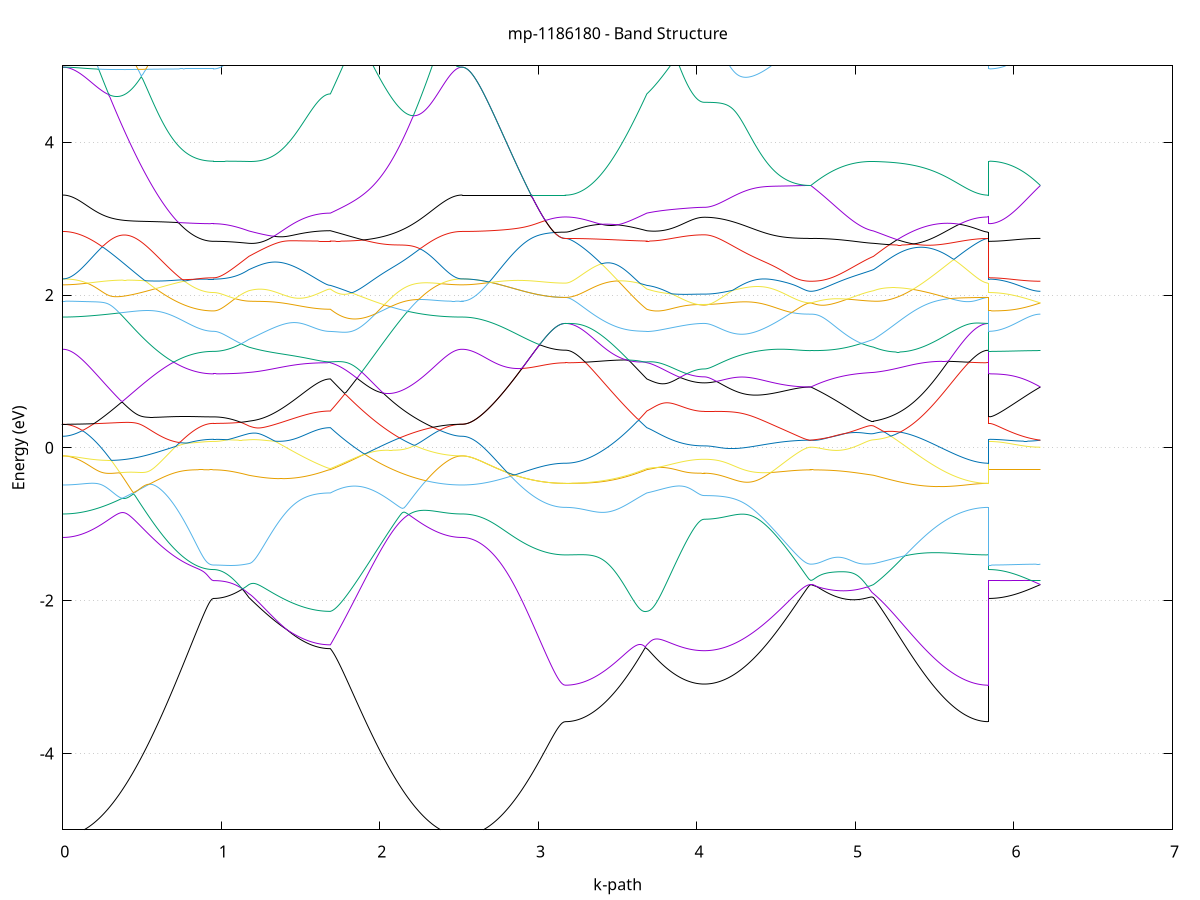 set title 'mp-1186180 - Band Structure'
set xlabel 'k-path'
set ylabel 'Energy (eV)'
set grid y
set yrange [-5:5]
set terminal png size 800,600
set output 'mp-1186180_bands_gnuplot.png'
plot '-' using 1:2 with lines notitle, '-' using 1:2 with lines notitle, '-' using 1:2 with lines notitle, '-' using 1:2 with lines notitle, '-' using 1:2 with lines notitle, '-' using 1:2 with lines notitle, '-' using 1:2 with lines notitle, '-' using 1:2 with lines notitle, '-' using 1:2 with lines notitle, '-' using 1:2 with lines notitle, '-' using 1:2 with lines notitle, '-' using 1:2 with lines notitle, '-' using 1:2 with lines notitle, '-' using 1:2 with lines notitle, '-' using 1:2 with lines notitle, '-' using 1:2 with lines notitle, '-' using 1:2 with lines notitle, '-' using 1:2 with lines notitle, '-' using 1:2 with lines notitle, '-' using 1:2 with lines notitle, '-' using 1:2 with lines notitle, '-' using 1:2 with lines notitle, '-' using 1:2 with lines notitle, '-' using 1:2 with lines notitle, '-' using 1:2 with lines notitle, '-' using 1:2 with lines notitle, '-' using 1:2 with lines notitle, '-' using 1:2 with lines notitle, '-' using 1:2 with lines notitle, '-' using 1:2 with lines notitle, '-' using 1:2 with lines notitle, '-' using 1:2 with lines notitle, '-' using 1:2 with lines notitle, '-' using 1:2 with lines notitle, '-' using 1:2 with lines notitle, '-' using 1:2 with lines notitle, '-' using 1:2 with lines notitle, '-' using 1:2 with lines notitle, '-' using 1:2 with lines notitle, '-' using 1:2 with lines notitle, '-' using 1:2 with lines notitle, '-' using 1:2 with lines notitle, '-' using 1:2 with lines notitle, '-' using 1:2 with lines notitle, '-' using 1:2 with lines notitle, '-' using 1:2 with lines notitle, '-' using 1:2 with lines notitle, '-' using 1:2 with lines notitle, '-' using 1:2 with lines notitle, '-' using 1:2 with lines notitle, '-' using 1:2 with lines notitle, '-' using 1:2 with lines notitle, '-' using 1:2 with lines notitle, '-' using 1:2 with lines notitle, '-' using 1:2 with lines notitle, '-' using 1:2 with lines notitle, '-' using 1:2 with lines notitle, '-' using 1:2 with lines notitle, '-' using 1:2 with lines notitle, '-' using 1:2 with lines notitle, '-' using 1:2 with lines notitle, '-' using 1:2 with lines notitle, '-' using 1:2 with lines notitle, '-' using 1:2 with lines notitle
0.000000 -49.973308
0.009900 -49.973308
0.019801 -49.973308
0.029701 -49.973308
0.039602 -49.973208
0.049502 -49.973208
0.059403 -49.973108
0.069303 -49.973008
0.079204 -49.973008
0.089104 -49.972908
0.099005 -49.972708
0.108905 -49.972608
0.118806 -49.972508
0.128706 -49.972408
0.138607 -49.972208
0.148507 -49.972108
0.158407 -49.971908
0.168308 -49.971708
0.178208 -49.971508
0.188109 -49.971308
0.198009 -49.971108
0.207910 -49.970908
0.217810 -49.970608
0.227711 -49.970408
0.237611 -49.970208
0.247512 -49.969908
0.257412 -49.969608
0.267313 -49.969408
0.277213 -49.969108
0.287114 -49.968808
0.297014 -49.968508
0.306914 -49.968208
0.316815 -49.967908
0.326715 -49.967508
0.336616 -49.967208
0.346516 -49.966908
0.356417 -49.966508
0.366317 -49.966208
0.376218 -49.965808
0.386118 -49.965408
0.396019 -49.965108
0.405919 -49.964708
0.415820 -49.964308
0.425720 -49.963908
0.435621 -49.963608
0.445521 -49.963208
0.455421 -49.962808
0.465322 -49.962408
0.475222 -49.962008
0.485123 -49.961608
0.495023 -49.961208
0.504924 -49.960708
0.514824 -49.960308
0.524725 -49.959908
0.534625 -49.959508
0.544526 -49.959108
0.554426 -49.958608
0.564327 -49.958208
0.574227 -49.957808
0.584128 -49.957408
0.594028 -49.956908
0.603928 -49.956508
0.613829 -49.956108
0.623729 -49.955708
0.633630 -49.955208
0.643530 -49.954808
0.653431 -49.954408
0.663331 -49.954008
0.673232 -49.953508
0.683132 -49.953108
0.693033 -49.952708
0.702933 -49.952308
0.712834 -49.951908
0.722734 -49.951508
0.732635 -49.951108
0.742535 -49.950708
0.752435 -49.950308
0.762336 -49.949908
0.772236 -49.949508
0.782137 -49.949108
0.792037 -49.948708
0.801938 -49.948408
0.811838 -49.948008
0.821739 -49.947708
0.831639 -49.947308
0.841540 -49.947008
0.851440 -49.946608
0.861341 -49.946308
0.871241 -49.946008
0.881142 -49.945808
0.891042 -49.945508
0.900943 -49.945308
0.910843 -49.945108
0.920743 -49.944908
0.930644 -49.944808
0.940544 -49.944708
0.950445 -49.944708
0.950445 -49.944708
0.960168 -49.944708
0.969892 -49.944708
0.979615 -49.944708
0.989339 -49.944708
0.999062 -49.944708
1.008786 -49.944808
1.018509 -49.944908
1.028233 -49.944908
1.037956 -49.945008
1.047680 -49.945108
1.057403 -49.945208
1.067127 -49.945308
1.076850 -49.945408
1.086574 -49.945508
1.096297 -49.945608
1.106020 -49.945708
1.115744 -49.945908
1.125467 -49.946008
1.135191 -49.946208
1.144914 -49.946308
1.154638 -49.946508
1.164361 -49.946708
1.174085 -49.946908
1.174085 -49.946908
1.183968 -49.947008
1.193851 -49.947108
1.203735 -49.947308
1.213618 -49.947408
1.223501 -49.947508
1.233384 -49.947608
1.243268 -49.947808
1.253151 -49.947908
1.263034 -49.948008
1.272917 -49.948108
1.282800 -49.948208
1.292684 -49.948408
1.302567 -49.948508
1.312450 -49.948608
1.322333 -49.948708
1.332217 -49.948808
1.342100 -49.948908
1.351983 -49.949008
1.361866 -49.949108
1.371750 -49.949208
1.381633 -49.949308
1.391516 -49.949408
1.401399 -49.949508
1.411283 -49.949608
1.421166 -49.949708
1.431049 -49.949808
1.440932 -49.949808
1.450816 -49.949908
1.460699 -49.950008
1.470582 -49.950108
1.480465 -49.950108
1.490349 -49.950208
1.500232 -49.950308
1.510115 -49.950308
1.519998 -49.950408
1.529882 -49.950408
1.539765 -49.950508
1.549648 -49.950508
1.559531 -49.950608
1.569415 -49.950608
1.579298 -49.950708
1.589181 -49.950708
1.599064 -49.950708
1.608948 -49.950708
1.618831 -49.950808
1.628714 -49.950808
1.638597 -49.950808
1.648480 -49.950808
1.658364 -49.950808
1.668247 -49.950808
1.678130 -49.950908
1.688013 -49.950908
1.688013 -49.950908
1.697897 -49.950508
1.707780 -49.950108
1.717664 -49.949708
1.727547 -49.949408
1.737430 -49.949008
1.747314 -49.948608
1.757197 -49.948408
1.767080 -49.948908
1.776964 -49.949308
1.786847 -49.949808
1.796731 -49.950208
1.806614 -49.950708
1.816497 -49.951108
1.826381 -49.951608
1.836264 -49.952008
1.846147 -49.952508
1.856031 -49.952908
1.865914 -49.953408
1.875798 -49.953908
1.885681 -49.954308
1.895564 -49.954808
1.905448 -49.955308
1.915331 -49.955708
1.925214 -49.956208
1.935098 -49.956708
1.944981 -49.957108
1.954865 -49.957608
1.964748 -49.958108
1.974631 -49.958508
1.984515 -49.959008
1.994398 -49.959408
2.004281 -49.959908
2.014165 -49.960308
2.024048 -49.960808
2.033932 -49.961208
2.043815 -49.961608
2.053698 -49.962108
2.063582 -49.962508
2.073465 -49.962908
2.083348 -49.963308
2.093232 -49.963708
2.103115 -49.964108
2.112998 -49.964508
2.122882 -49.964908
2.132765 -49.965308
2.142649 -49.965708
2.152532 -49.966008
2.162415 -49.966408
2.172299 -49.966808
2.182182 -49.967108
2.192065 -49.967508
2.201949 -49.967808
2.211832 -49.968108
2.221716 -49.968408
2.231599 -49.968708
2.241482 -49.969008
2.251366 -49.969308
2.261249 -49.969608
2.271132 -49.969908
2.281016 -49.970108
2.290899 -49.970408
2.300783 -49.970608
2.310666 -49.970908
2.320549 -49.971108
2.330433 -49.971308
2.340316 -49.971508
2.350199 -49.971708
2.360083 -49.971908
2.369966 -49.972108
2.379850 -49.972208
2.389733 -49.972408
2.399616 -49.972508
2.409500 -49.972608
2.419383 -49.972708
2.429266 -49.972908
2.439150 -49.973008
2.449033 -49.973008
2.458917 -49.973108
2.468800 -49.973208
2.478683 -49.973208
2.488567 -49.973308
2.498450 -49.973308
2.508333 -49.973308
2.518217 -49.973308
2.518217 -49.973308
2.528096 -49.973308
2.537975 -49.973308
2.547854 -49.973308
2.557732 -49.973208
2.567611 -49.973208
2.577490 -49.973108
2.587369 -49.973108
2.597248 -49.973008
2.607127 -49.972908
2.617006 -49.972808
2.626885 -49.972708
2.636764 -49.972608
2.646643 -49.972508
2.656522 -49.972408
2.666400 -49.972208
2.676279 -49.972108
2.686158 -49.971908
2.696037 -49.971808
2.705916 -49.971608
2.715795 -49.971408
2.725674 -49.971208
2.735553 -49.971008
2.745432 -49.970808
2.755311 -49.970608
2.765190 -49.970408
2.775069 -49.970208
2.784947 -49.970008
2.794826 -49.969708
2.804705 -49.969508
2.814584 -49.969208
2.824463 -49.969008
2.834342 -49.968708
2.844221 -49.968508
2.854100 -49.968208
2.863979 -49.968008
2.873858 -49.967708
2.883737 -49.967408
2.893616 -49.967108
2.903494 -49.966908
2.913373 -49.966608
2.923252 -49.966308
2.933131 -49.966008
2.943010 -49.965808
2.952889 -49.965508
2.962768 -49.965208
2.972647 -49.964908
2.982526 -49.964708
2.992405 -49.964408
3.002284 -49.964208
3.012162 -49.963908
3.022041 -49.963708
3.031920 -49.963508
3.041799 -49.963208
3.051678 -49.963008
3.061557 -49.962808
3.071436 -49.962608
3.081315 -49.962508
3.091194 -49.962308
3.101073 -49.962208
3.110952 -49.962108
3.120831 -49.961908
3.130709 -49.961908
3.140588 -49.961808
3.150467 -49.961708
3.160346 -49.961708
3.170225 -49.961708
3.170225 -49.961708
3.180108 -49.961708
3.189992 -49.961708
3.199875 -49.961708
3.209758 -49.961608
3.219641 -49.961608
3.229525 -49.961508
3.239408 -49.961508
3.249291 -49.961408
3.259174 -49.961308
3.269058 -49.961208
3.278941 -49.961108
3.288824 -49.961008
3.298707 -49.960908
3.308591 -49.960808
3.318474 -49.960708
3.328357 -49.960508
3.338240 -49.960408
3.348124 -49.960208
3.358007 -49.960108
3.367890 -49.959908
3.377773 -49.959708
3.387656 -49.959508
3.397540 -49.959308
3.407423 -49.959108
3.417306 -49.958908
3.427189 -49.958708
3.437073 -49.958508
3.446956 -49.958308
3.456839 -49.958008
3.466722 -49.957808
3.476606 -49.957508
3.486489 -49.957308
3.496372 -49.957008
3.506255 -49.956708
3.516139 -49.956408
3.526022 -49.956108
3.535905 -49.955908
3.545788 -49.955608
3.555672 -49.955308
3.565555 -49.954908
3.575438 -49.954608
3.585321 -49.954308
3.595205 -49.954008
3.605088 -49.953708
3.614971 -49.953308
3.624854 -49.953008
3.634738 -49.952608
3.644621 -49.952308
3.654504 -49.951908
3.664387 -49.951608
3.674271 -49.951208
3.684154 -49.950908
3.684154 -49.950908
3.693947 -49.950708
3.703739 -49.950608
3.713532 -49.950508
3.723325 -49.950408
3.733118 -49.950408
3.742911 -49.950308
3.752704 -49.950308
3.762496 -49.950408
3.772289 -49.950408
3.782082 -49.950508
3.791875 -49.950508
3.801668 -49.950608
3.811460 -49.950708
3.821253 -49.950808
3.831046 -49.950908
3.840839 -49.951108
3.850632 -49.951208
3.860425 -49.951308
3.870217 -49.951408
3.880010 -49.951508
3.889803 -49.951608
3.899596 -49.951708
3.909389 -49.951808
3.919181 -49.951908
3.928974 -49.952008
3.938767 -49.952008
3.948560 -49.952108
3.958353 -49.952208
3.968146 -49.952208
3.977938 -49.952308
3.987731 -49.952308
3.997524 -49.952408
4.007317 -49.952408
4.017110 -49.952408
4.026902 -49.952508
4.036695 -49.952508
4.046488 -49.952508
4.046488 -49.952508
4.056371 -49.952508
4.066255 -49.952508
4.076138 -49.952408
4.086021 -49.952408
4.095905 -49.952408
4.105788 -49.952408
4.115671 -49.952308
4.125555 -49.952308
4.135438 -49.952308
4.145321 -49.952208
4.155205 -49.952208
4.165088 -49.952108
4.174971 -49.952008
4.184855 -49.952008
4.194738 -49.951908
4.204621 -49.951808
4.214505 -49.951708
4.224388 -49.951608
4.234271 -49.951508
4.244155 -49.951408
4.254038 -49.951308
4.263921 -49.951208
4.273805 -49.951108
4.283688 -49.951008
4.293571 -49.950908
4.303454 -49.950808
4.313338 -49.950608
4.323221 -49.950508
4.333104 -49.950408
4.342988 -49.950208
4.352871 -49.950108
4.362754 -49.949908
4.372638 -49.949808
4.382521 -49.949608
4.392404 -49.949508
4.402288 -49.949308
4.412171 -49.949208
4.422054 -49.949008
4.431938 -49.948808
4.441821 -49.948708
4.451704 -49.948508
4.461588 -49.948308
4.471471 -49.948208
4.481354 -49.948008
4.491238 -49.947808
4.501121 -49.947608
4.511004 -49.947408
4.520888 -49.947308
4.530771 -49.947108
4.540654 -49.946908
4.550538 -49.946708
4.560421 -49.946508
4.570304 -49.946408
4.580188 -49.946208
4.590071 -49.946008
4.599954 -49.945908
4.609838 -49.945708
4.619721 -49.945508
4.629604 -49.945408
4.639487 -49.945308
4.649371 -49.945108
4.659254 -49.945008
4.669137 -49.944908
4.679021 -49.944808
4.688904 -49.944808
4.698787 -49.944708
4.708671 -49.944708
4.718554 -49.944708
4.718554 -49.944708
4.728438 -49.944708
4.738321 -49.944708
4.748205 -49.944708
4.758088 -49.944708
4.767972 -49.944808
4.777855 -49.944808
4.787739 -49.944808
4.797622 -49.944908
4.807506 -49.944908
4.817389 -49.945008
4.827273 -49.945108
4.837156 -49.945108
4.847040 -49.945208
4.856923 -49.945208
4.866806 -49.945308
4.876690 -49.945308
4.886573 -49.945408
4.896457 -49.945408
4.906340 -49.945508
4.916224 -49.945608
4.926107 -49.945608
4.935991 -49.945708
4.945874 -49.945708
4.955758 -49.945808
4.965641 -49.945808
4.975525 -49.945908
4.985408 -49.945908
4.995292 -49.946008
5.005175 -49.946008
5.015059 -49.946108
5.024942 -49.946208
5.034826 -49.946208
5.044709 -49.946308
5.054593 -49.946308
5.064476 -49.946408
5.074360 -49.946508
5.084243 -49.946608
5.094127 -49.946708
5.104010 -49.946808
5.113894 -49.946908
5.113894 -49.946908
5.123850 -49.947108
5.133806 -49.947308
5.143763 -49.947508
5.153719 -49.947708
5.163675 -49.947908
5.173631 -49.948108
5.183587 -49.948308
5.193544 -49.948608
5.203500 -49.948808
5.213456 -49.949108
5.223412 -49.949308
5.233369 -49.949608
5.243325 -49.949808
5.253281 -49.950108
5.263237 -49.950308
5.273194 -49.950608
5.283150 -49.950908
5.293106 -49.951208
5.303062 -49.951408
5.313018 -49.951708
5.322975 -49.952008
5.332931 -49.952308
5.342887 -49.952508
5.352843 -49.952808
5.362800 -49.953108
5.372756 -49.953408
5.382712 -49.953708
5.392668 -49.953908
5.402625 -49.954208
5.412581 -49.954508
5.422537 -49.954808
5.432493 -49.955008
5.442449 -49.955308
5.452406 -49.955608
5.462362 -49.955908
5.472318 -49.956108
5.482274 -49.956408
5.492231 -49.956608
5.502187 -49.956908
5.512143 -49.957108
5.522099 -49.957408
5.532056 -49.957608
5.542012 -49.957908
5.551968 -49.958108
5.561924 -49.958308
5.571880 -49.958508
5.581837 -49.958808
5.591793 -49.959008
5.601749 -49.959208
5.611705 -49.959408
5.621662 -49.959608
5.631618 -49.959708
5.641574 -49.959908
5.651530 -49.960108
5.661487 -49.960208
5.671443 -49.960408
5.681399 -49.960508
5.691355 -49.960708
5.701312 -49.960808
5.711268 -49.960908
5.721224 -49.961008
5.731180 -49.961108
5.741136 -49.961208
5.751093 -49.961308
5.761049 -49.961408
5.771005 -49.961508
5.780961 -49.961508
5.790918 -49.961608
5.800874 -49.961608
5.810830 -49.961708
5.820786 -49.961708
5.830743 -49.961708
5.840699 -49.961708
5.840699 -49.944708
5.850578 -49.944708
5.860457 -49.944708
5.870335 -49.944708
5.880214 -49.944708
5.890093 -49.944708
5.899972 -49.944708
5.909851 -49.944708
5.919730 -49.944708
5.929609 -49.944708
5.939488 -49.944708
5.949367 -49.944708
5.959246 -49.944708
5.969125 -49.944708
5.979004 -49.944708
5.988882 -49.944708
5.998761 -49.944708
6.008640 -49.944708
6.018519 -49.944708
6.028398 -49.944708
6.038277 -49.944708
6.048156 -49.944708
6.058035 -49.944708
6.067914 -49.944708
6.077793 -49.944708
6.087672 -49.944708
6.097551 -49.944708
6.107429 -49.944708
6.117308 -49.944708
6.127187 -49.944708
6.137066 -49.944708
6.146945 -49.944708
6.156824 -49.944708
6.166703 -49.944708
e
0.000000 -49.928308
0.009900 -49.928308
0.019801 -49.928308
0.029701 -49.928308
0.039602 -49.928308
0.049502 -49.928308
0.059403 -49.928308
0.069303 -49.928408
0.079204 -49.928408
0.089104 -49.928408
0.099005 -49.928408
0.108905 -49.928508
0.118806 -49.928608
0.128706 -49.928708
0.138607 -49.928908
0.148507 -49.929008
0.158407 -49.929108
0.168308 -49.929308
0.178208 -49.929408
0.188109 -49.929608
0.198009 -49.929708
0.207910 -49.929908
0.217810 -49.930108
0.227711 -49.930208
0.237611 -49.930408
0.247512 -49.930608
0.257412 -49.930808
0.267313 -49.931008
0.277213 -49.931308
0.287114 -49.931508
0.297014 -49.931708
0.306914 -49.931908
0.316815 -49.932208
0.326715 -49.932408
0.336616 -49.932608
0.346516 -49.932908
0.356417 -49.933108
0.366317 -49.933408
0.376218 -49.933708
0.386118 -49.933908
0.396019 -49.934208
0.405919 -49.934408
0.415820 -49.934708
0.425720 -49.935008
0.435621 -49.935208
0.445521 -49.935508
0.455421 -49.935808
0.465322 -49.936108
0.475222 -49.936308
0.485123 -49.936608
0.495023 -49.936908
0.504924 -49.937108
0.514824 -49.937408
0.524725 -49.937708
0.534625 -49.938008
0.544526 -49.938208
0.554426 -49.938508
0.564327 -49.938708
0.574227 -49.939008
0.584128 -49.939308
0.594028 -49.939508
0.603928 -49.939808
0.613829 -49.940008
0.623729 -49.940208
0.633630 -49.940508
0.643530 -49.940708
0.653431 -49.940908
0.663331 -49.941208
0.673232 -49.941408
0.683132 -49.941608
0.693033 -49.941808
0.702933 -49.942008
0.712834 -49.942208
0.722734 -49.942408
0.732635 -49.942608
0.742535 -49.942808
0.752435 -49.942908
0.762336 -49.943108
0.772236 -49.943208
0.782137 -49.943408
0.792037 -49.943508
0.801938 -49.943708
0.811838 -49.943808
0.821739 -49.943908
0.831639 -49.944008
0.841540 -49.944108
0.851440 -49.944208
0.861341 -49.944308
0.871241 -49.944408
0.881142 -49.944408
0.891042 -49.944508
0.900943 -49.944508
0.910843 -49.944608
0.920743 -49.944608
0.930644 -49.944608
0.940544 -49.944608
0.950445 -49.944608
0.950445 -49.944608
0.960168 -49.944608
0.969892 -49.944708
0.979615 -49.944708
0.989339 -49.944608
0.999062 -49.944608
1.008786 -49.944508
1.018509 -49.944508
1.028233 -49.944408
1.037956 -49.944408
1.047680 -49.944308
1.057403 -49.944208
1.067127 -49.944108
1.076850 -49.944008
1.086574 -49.943908
1.096297 -49.943808
1.106020 -49.943608
1.115744 -49.943508
1.125467 -49.943408
1.135191 -49.943208
1.144914 -49.943008
1.154638 -49.942908
1.164361 -49.942708
1.174085 -49.942508
1.174085 -49.942508
1.183968 -49.942408
1.193851 -49.942308
1.203735 -49.942308
1.213618 -49.942308
1.223501 -49.942308
1.233384 -49.942408
1.243268 -49.942408
1.253151 -49.942508
1.263034 -49.942608
1.272917 -49.942708
1.282800 -49.942808
1.292684 -49.942908
1.302567 -49.943008
1.312450 -49.943108
1.322333 -49.943208
1.332217 -49.943308
1.342100 -49.943408
1.351983 -49.943608
1.361866 -49.943708
1.371750 -49.943808
1.381633 -49.943908
1.391516 -49.944008
1.401399 -49.944108
1.411283 -49.944208
1.421166 -49.944308
1.431049 -49.944408
1.440932 -49.944508
1.450816 -49.944508
1.460699 -49.944608
1.470582 -49.944708
1.480465 -49.944808
1.490349 -49.944908
1.500232 -49.944908
1.510115 -49.945008
1.519998 -49.945108
1.529882 -49.945108
1.539765 -49.945208
1.549648 -49.945208
1.559531 -49.945308
1.569415 -49.945308
1.579298 -49.945408
1.589181 -49.945408
1.599064 -49.945508
1.608948 -49.945508
1.618831 -49.945508
1.628714 -49.945508
1.638597 -49.945608
1.648480 -49.945608
1.658364 -49.945608
1.668247 -49.945608
1.678130 -49.945608
1.688013 -49.945608
1.688013 -49.945608
1.697897 -49.946008
1.707780 -49.946408
1.717664 -49.946808
1.727547 -49.947208
1.737430 -49.947608
1.747314 -49.948008
1.757197 -49.948208
1.767080 -49.947908
1.776964 -49.947508
1.786847 -49.947108
1.796731 -49.946708
1.806614 -49.946308
1.816497 -49.945908
1.826381 -49.945508
1.836264 -49.945108
1.846147 -49.944808
1.856031 -49.944408
1.865914 -49.944008
1.875798 -49.943608
1.885681 -49.943208
1.895564 -49.942808
1.905448 -49.942408
1.915331 -49.942008
1.925214 -49.941708
1.935098 -49.941308
1.944981 -49.940908
1.954865 -49.940508
1.964748 -49.940208
1.974631 -49.939808
1.984515 -49.939408
1.994398 -49.939008
2.004281 -49.938708
2.014165 -49.938308
2.024048 -49.938008
2.033932 -49.937608
2.043815 -49.937308
2.053698 -49.936908
2.063582 -49.936608
2.073465 -49.936208
2.083348 -49.935908
2.093232 -49.935608
2.103115 -49.935308
2.112998 -49.934908
2.122882 -49.934608
2.132765 -49.934308
2.142649 -49.934008
2.152532 -49.933708
2.162415 -49.933408
2.172299 -49.933208
2.182182 -49.932908
2.192065 -49.932608
2.201949 -49.932408
2.211832 -49.932108
2.221716 -49.931808
2.231599 -49.931608
2.241482 -49.931408
2.251366 -49.931108
2.261249 -49.930908
2.271132 -49.930708
2.281016 -49.930508
2.290899 -49.930308
2.300783 -49.930108
2.310666 -49.929908
2.320549 -49.929708
2.330433 -49.929608
2.340316 -49.929408
2.350199 -49.929308
2.360083 -49.929108
2.369966 -49.929008
2.379850 -49.928908
2.389733 -49.928708
2.399616 -49.928608
2.409500 -49.928508
2.419383 -49.928408
2.429266 -49.928408
2.439150 -49.928408
2.449033 -49.928408
2.458917 -49.928308
2.468800 -49.928308
2.478683 -49.928308
2.488567 -49.928308
2.498450 -49.928308
2.508333 -49.928308
2.518217 -49.928308
2.518217 -49.928308
2.528096 -49.928308
2.537975 -49.928308
2.547854 -49.928308
2.557732 -49.928408
2.567611 -49.928408
2.577490 -49.928508
2.587369 -49.928508
2.597248 -49.928608
2.607127 -49.928708
2.617006 -49.928808
2.626885 -49.928908
2.636764 -49.929008
2.646643 -49.929108
2.656522 -49.929208
2.666400 -49.929408
2.676279 -49.929508
2.686158 -49.929708
2.696037 -49.929808
2.705916 -49.930008
2.715795 -49.930208
2.725674 -49.930408
2.735553 -49.930608
2.745432 -49.930808
2.755311 -49.931008
2.765190 -49.931208
2.775069 -49.931408
2.784947 -49.931708
2.794826 -49.931908
2.804705 -49.932108
2.814584 -49.932408
2.824463 -49.932608
2.834342 -49.932908
2.844221 -49.933108
2.854100 -49.933408
2.863979 -49.933708
2.873858 -49.933908
2.883737 -49.934208
2.893616 -49.934508
2.903494 -49.934808
2.913373 -49.935008
2.923252 -49.935308
2.933131 -49.935608
2.943010 -49.935908
2.952889 -49.936108
2.962768 -49.936408
2.972647 -49.936708
2.982526 -49.936908
2.992405 -49.937208
3.002284 -49.937508
3.012162 -49.937708
3.022041 -49.937908
3.031920 -49.938208
3.041799 -49.938408
3.051678 -49.938608
3.061557 -49.938808
3.071436 -49.939008
3.081315 -49.939208
3.091194 -49.939308
3.101073 -49.939508
3.110952 -49.939608
3.120831 -49.939708
3.130709 -49.939808
3.140588 -49.939808
3.150467 -49.939908
3.160346 -49.939908
3.170225 -49.939908
3.170225 -49.939908
3.180108 -49.939908
3.189992 -49.939908
3.199875 -49.939908
3.209758 -49.939908
3.219641 -49.939908
3.229525 -49.939908
3.239408 -49.939908
3.249291 -49.939908
3.259174 -49.939908
3.269058 -49.939908
3.278941 -49.939908
3.288824 -49.939908
3.298707 -49.939908
3.308591 -49.940008
3.318474 -49.940008
3.328357 -49.940008
3.338240 -49.940008
3.348124 -49.940008
3.358007 -49.940008
3.367890 -49.940008
3.377773 -49.940008
3.387656 -49.940108
3.397540 -49.940108
3.407423 -49.940108
3.417306 -49.940208
3.427189 -49.940208
3.437073 -49.940308
3.446956 -49.940308
3.456839 -49.940408
3.466722 -49.940508
3.476606 -49.940608
3.486489 -49.940708
3.496372 -49.940808
3.506255 -49.940908
3.516139 -49.941108
3.526022 -49.941208
3.535905 -49.941408
3.545788 -49.941608
3.555672 -49.941808
3.565555 -49.942008
3.575438 -49.942208
3.585321 -49.942408
3.595205 -49.942708
3.605088 -49.943008
3.614971 -49.943308
3.624854 -49.943608
3.634738 -49.943908
3.644621 -49.944208
3.654504 -49.944508
3.664387 -49.944908
3.674271 -49.945208
3.684154 -49.945608
3.684154 -49.945608
3.693947 -49.945808
3.703739 -49.945908
3.713532 -49.946008
3.723325 -49.946108
3.733118 -49.946208
3.742911 -49.946208
3.752704 -49.946208
3.762496 -49.946208
3.772289 -49.946208
3.782082 -49.946208
3.791875 -49.946108
3.801668 -49.946108
3.811460 -49.946008
3.821253 -49.945908
3.831046 -49.945808
3.840839 -49.945808
3.850632 -49.945708
3.860425 -49.945608
3.870217 -49.945508
3.880010 -49.945508
3.889803 -49.945408
3.899596 -49.945308
3.909389 -49.945208
3.919181 -49.945208
3.928974 -49.945108
3.938767 -49.945108
3.948560 -49.945008
3.958353 -49.945008
3.968146 -49.944908
3.977938 -49.944908
3.987731 -49.944908
3.997524 -49.944908
4.007317 -49.944808
4.017110 -49.944808
4.026902 -49.944808
4.036695 -49.944808
4.046488 -49.944808
4.046488 -49.944808
4.056371 -49.944808
4.066255 -49.944808
4.076138 -49.944808
4.086021 -49.944808
4.095905 -49.944808
4.105788 -49.944808
4.115671 -49.944808
4.125555 -49.944808
4.135438 -49.944808
4.145321 -49.944808
4.155205 -49.944808
4.165088 -49.944808
4.174971 -49.944808
4.184855 -49.944808
4.194738 -49.944808
4.204621 -49.944808
4.214505 -49.944808
4.224388 -49.944808
4.234271 -49.944808
4.244155 -49.944808
4.254038 -49.944808
4.263921 -49.944808
4.273805 -49.944808
4.283688 -49.944808
4.293571 -49.944808
4.303454 -49.944808
4.313338 -49.944808
4.323221 -49.944708
4.333104 -49.944708
4.342988 -49.944708
4.352871 -49.944708
4.362754 -49.944708
4.372638 -49.944708
4.382521 -49.944708
4.392404 -49.944708
4.402288 -49.944708
4.412171 -49.944708
4.422054 -49.944708
4.431938 -49.944708
4.441821 -49.944708
4.451704 -49.944708
4.461588 -49.944708
4.471471 -49.944708
4.481354 -49.944708
4.491238 -49.944708
4.501121 -49.944708
4.511004 -49.944708
4.520888 -49.944708
4.530771 -49.944708
4.540654 -49.944708
4.550538 -49.944708
4.560421 -49.944708
4.570304 -49.944708
4.580188 -49.944708
4.590071 -49.944708
4.599954 -49.944708
4.609838 -49.944708
4.619721 -49.944708
4.629604 -49.944708
4.639487 -49.944708
4.649371 -49.944708
4.659254 -49.944708
4.669137 -49.944708
4.679021 -49.944708
4.688904 -49.944708
4.698787 -49.944708
4.708671 -49.944708
4.718554 -49.944708
4.718554 -49.944708
4.728438 -49.944708
4.738321 -49.944708
4.748205 -49.944708
4.758088 -49.944608
4.767972 -49.944608
4.777855 -49.944608
4.787739 -49.944608
4.797622 -49.944608
4.807506 -49.944608
4.817389 -49.944508
4.827273 -49.944508
4.837156 -49.944508
4.847040 -49.944408
4.856923 -49.944408
4.866806 -49.944408
4.876690 -49.944308
4.886573 -49.944308
4.896457 -49.944208
4.906340 -49.944208
4.916224 -49.944108
4.926107 -49.944108
4.935991 -49.944008
4.945874 -49.944008
4.955758 -49.943908
4.965641 -49.943808
4.975525 -49.943808
4.985408 -49.943708
4.995292 -49.943608
5.005175 -49.943508
5.015059 -49.943508
5.024942 -49.943408
5.034826 -49.943308
5.044709 -49.943208
5.054593 -49.943108
5.064476 -49.943008
5.074360 -49.942908
5.084243 -49.942808
5.094127 -49.942708
5.104010 -49.942608
5.113894 -49.942508
5.113894 -49.942508
5.123850 -49.942308
5.133806 -49.942208
5.143763 -49.942008
5.153719 -49.941708
5.163675 -49.941508
5.173631 -49.941308
5.183587 -49.941108
5.193544 -49.940908
5.203500 -49.940608
5.213456 -49.940408
5.223412 -49.940208
5.233369 -49.939908
5.243325 -49.939808
5.253281 -49.939808
5.263237 -49.939808
5.273194 -49.939808
5.283150 -49.939808
5.293106 -49.939808
5.303062 -49.939808
5.313018 -49.939808
5.322975 -49.939808
5.332931 -49.939808
5.342887 -49.939808
5.352843 -49.939808
5.362800 -49.939808
5.372756 -49.939808
5.382712 -49.939808
5.392668 -49.939808
5.402625 -49.939808
5.412581 -49.939808
5.422537 -49.939908
5.432493 -49.939908
5.442449 -49.939908
5.452406 -49.939908
5.462362 -49.939908
5.472318 -49.939908
5.482274 -49.939908
5.492231 -49.939908
5.502187 -49.939908
5.512143 -49.939908
5.522099 -49.939908
5.532056 -49.939908
5.542012 -49.939908
5.551968 -49.939908
5.561924 -49.939908
5.571880 -49.939908
5.581837 -49.939908
5.591793 -49.939908
5.601749 -49.939908
5.611705 -49.939908
5.621662 -49.939908
5.631618 -49.939908
5.641574 -49.939908
5.651530 -49.939908
5.661487 -49.939908
5.671443 -49.939908
5.681399 -49.939908
5.691355 -49.939908
5.701312 -49.939908
5.711268 -49.939908
5.721224 -49.939908
5.731180 -49.939908
5.741136 -49.939908
5.751093 -49.939908
5.761049 -49.939908
5.771005 -49.939908
5.780961 -49.939908
5.790918 -49.939908
5.800874 -49.939908
5.810830 -49.939908
5.820786 -49.939908
5.830743 -49.939908
5.840699 -49.939908
5.840699 -49.944608
5.850578 -49.944608
5.860457 -49.944608
5.870335 -49.944608
5.880214 -49.944608
5.890093 -49.944608
5.899972 -49.944608
5.909851 -49.944608
5.919730 -49.944608
5.929609 -49.944608
5.939488 -49.944608
5.949367 -49.944608
5.959246 -49.944608
5.969125 -49.944608
5.979004 -49.944608
5.988882 -49.944608
5.998761 -49.944608
6.008640 -49.944608
6.018519 -49.944708
6.028398 -49.944708
6.038277 -49.944708
6.048156 -49.944708
6.058035 -49.944708
6.067914 -49.944708
6.077793 -49.944708
6.087672 -49.944708
6.097551 -49.944708
6.107429 -49.944708
6.117308 -49.944708
6.127187 -49.944708
6.137066 -49.944708
6.146945 -49.944708
6.156824 -49.944708
6.166703 -49.944708
e
0.000000 -49.928008
0.009900 -49.928008
0.019801 -49.928008
0.029701 -49.928008
0.039602 -49.928108
0.049502 -49.928108
0.059403 -49.928208
0.069303 -49.928208
0.079204 -49.928308
0.089104 -49.928408
0.099005 -49.928408
0.108905 -49.928408
0.118806 -49.928508
0.128706 -49.928508
0.138607 -49.928508
0.148507 -49.928608
0.158407 -49.928608
0.168308 -49.928608
0.178208 -49.928708
0.188109 -49.928708
0.198009 -49.928808
0.207910 -49.928808
0.217810 -49.928808
0.227711 -49.928908
0.237611 -49.929008
0.247512 -49.929008
0.257412 -49.929108
0.267313 -49.929108
0.277213 -49.929208
0.287114 -49.929308
0.297014 -49.929308
0.306914 -49.929408
0.316815 -49.929508
0.326715 -49.929608
0.336616 -49.929608
0.346516 -49.929708
0.356417 -49.929808
0.366317 -49.929908
0.376218 -49.930008
0.386118 -49.930108
0.396019 -49.930208
0.405919 -49.930308
0.415820 -49.930408
0.425720 -49.930508
0.435621 -49.930608
0.445521 -49.930708
0.455421 -49.930808
0.465322 -49.930908
0.475222 -49.931108
0.485123 -49.931208
0.495023 -49.931308
0.504924 -49.931508
0.514824 -49.931608
0.524725 -49.931708
0.534625 -49.931908
0.544526 -49.932008
0.554426 -49.932208
0.564327 -49.932308
0.574227 -49.932508
0.584128 -49.932608
0.594028 -49.932808
0.603928 -49.933008
0.613829 -49.933108
0.623729 -49.933308
0.633630 -49.933508
0.643530 -49.933708
0.653431 -49.933908
0.663331 -49.934108
0.673232 -49.934208
0.683132 -49.934408
0.693033 -49.934708
0.702933 -49.934908
0.712834 -49.935108
0.722734 -49.935308
0.732635 -49.935508
0.742535 -49.935708
0.752435 -49.935908
0.762336 -49.936208
0.772236 -49.936408
0.782137 -49.936608
0.792037 -49.936808
0.801938 -49.937108
0.811838 -49.937308
0.821739 -49.937508
0.831639 -49.937808
0.841540 -49.938008
0.851440 -49.938208
0.861341 -49.938508
0.871241 -49.938708
0.881142 -49.938908
0.891042 -49.939108
0.900943 -49.939308
0.910843 -49.939408
0.920743 -49.939508
0.930644 -49.939608
0.940544 -49.939708
0.950445 -49.939708
0.950445 -49.939708
0.960168 -49.939708
0.969892 -49.939708
0.979615 -49.939708
0.989339 -49.939708
0.999062 -49.939708
1.008786 -49.939708
1.018509 -49.939708
1.028233 -49.939708
1.037956 -49.939708
1.047680 -49.939708
1.057403 -49.939708
1.067127 -49.939708
1.076850 -49.939708
1.086574 -49.939708
1.096297 -49.939708
1.106020 -49.939708
1.115744 -49.939708
1.125467 -49.939708
1.135191 -49.939708
1.144914 -49.939708
1.154638 -49.939708
1.164361 -49.939708
1.174085 -49.939708
1.174085 -49.939708
1.183968 -49.939708
1.193851 -49.939708
1.203735 -49.939608
1.213618 -49.939508
1.223501 -49.939308
1.233384 -49.939208
1.243268 -49.939008
1.253151 -49.938808
1.263034 -49.938608
1.272917 -49.938408
1.282800 -49.938208
1.292684 -49.938008
1.302567 -49.937808
1.312450 -49.937508
1.322333 -49.937308
1.332217 -49.937108
1.342100 -49.936908
1.351983 -49.936708
1.361866 -49.936508
1.371750 -49.936308
1.381633 -49.936108
1.391516 -49.935908
1.401399 -49.935708
1.411283 -49.935608
1.421166 -49.935408
1.431049 -49.935208
1.440932 -49.935108
1.450816 -49.934908
1.460699 -49.934708
1.470582 -49.934608
1.480465 -49.934508
1.490349 -49.934308
1.500232 -49.934208
1.510115 -49.934108
1.519998 -49.934008
1.529882 -49.933808
1.539765 -49.933708
1.549648 -49.933608
1.559531 -49.933608
1.569415 -49.933508
1.579298 -49.933408
1.589181 -49.933308
1.599064 -49.933308
1.608948 -49.933208
1.618831 -49.933108
1.628714 -49.933108
1.638597 -49.933108
1.648480 -49.933008
1.658364 -49.933008
1.668247 -49.933008
1.678130 -49.933008
1.688013 -49.933008
1.688013 -49.933008
1.697897 -49.933008
1.707780 -49.932908
1.717664 -49.932908
1.727547 -49.932908
1.737430 -49.932808
1.747314 -49.932808
1.757197 -49.932708
1.767080 -49.932708
1.776964 -49.932608
1.786847 -49.932608
1.796731 -49.932508
1.806614 -49.932408
1.816497 -49.932408
1.826381 -49.932308
1.836264 -49.932208
1.846147 -49.932208
1.856031 -49.932108
1.865914 -49.932008
1.875798 -49.931908
1.885681 -49.931808
1.895564 -49.931808
1.905448 -49.931708
1.915331 -49.931608
1.925214 -49.931508
1.935098 -49.931408
1.944981 -49.931408
1.954865 -49.931308
1.964748 -49.931208
1.974631 -49.931108
1.984515 -49.931008
1.994398 -49.930908
2.004281 -49.930908
2.014165 -49.930808
2.024048 -49.930708
2.033932 -49.930608
2.043815 -49.930508
2.053698 -49.930508
2.063582 -49.930408
2.073465 -49.930308
2.083348 -49.930208
2.093232 -49.930108
2.103115 -49.930108
2.112998 -49.930008
2.122882 -49.929908
2.132765 -49.929808
2.142649 -49.929808
2.152532 -49.929708
2.162415 -49.929608
2.172299 -49.929608
2.182182 -49.929508
2.192065 -49.929408
2.201949 -49.929408
2.211832 -49.929308
2.221716 -49.929208
2.231599 -49.929208
2.241482 -49.929108
2.251366 -49.929108
2.261249 -49.929008
2.271132 -49.929008
2.281016 -49.928908
2.290899 -49.928908
2.300783 -49.928808
2.310666 -49.928808
2.320549 -49.928708
2.330433 -49.928708
2.340316 -49.928708
2.350199 -49.928608
2.360083 -49.928608
2.369966 -49.928508
2.379850 -49.928508
2.389733 -49.928508
2.399616 -49.928508
2.409500 -49.928408
2.419383 -49.928408
2.429266 -49.928408
2.439150 -49.928308
2.449033 -49.928208
2.458917 -49.928208
2.468800 -49.928108
2.478683 -49.928108
2.488567 -49.928008
2.498450 -49.928008
2.508333 -49.928008
2.518217 -49.928008
2.518217 -49.928008
2.528096 -49.928008
2.537975 -49.928008
2.547854 -49.928008
2.557732 -49.928008
2.567611 -49.928008
2.577490 -49.928008
2.587369 -49.928008
2.597248 -49.928008
2.607127 -49.928008
2.617006 -49.928008
2.626885 -49.928008
2.636764 -49.928008
2.646643 -49.928008
2.656522 -49.928008
2.666400 -49.928008
2.676279 -49.928008
2.686158 -49.928008
2.696037 -49.928008
2.705916 -49.928008
2.715795 -49.928008
2.725674 -49.928008
2.735553 -49.928008
2.745432 -49.928008
2.755311 -49.928008
2.765190 -49.928008
2.775069 -49.928008
2.784947 -49.928008
2.794826 -49.928008
2.804705 -49.928008
2.814584 -49.928008
2.824463 -49.928008
2.834342 -49.928008
2.844221 -49.928008
2.854100 -49.928008
2.863979 -49.928008
2.873858 -49.928008
2.883737 -49.928008
2.893616 -49.928008
2.903494 -49.928008
2.913373 -49.928008
2.923252 -49.928008
2.933131 -49.928008
2.943010 -49.928008
2.952889 -49.928008
2.962768 -49.928008
2.972647 -49.928008
2.982526 -49.928008
2.992405 -49.928008
3.002284 -49.928008
3.012162 -49.928008
3.022041 -49.928008
3.031920 -49.928008
3.041799 -49.928008
3.051678 -49.928008
3.061557 -49.928008
3.071436 -49.928008
3.081315 -49.928008
3.091194 -49.928008
3.101073 -49.928008
3.110952 -49.928008
3.120831 -49.928008
3.130709 -49.928108
3.140588 -49.928108
3.150467 -49.928108
3.160346 -49.928108
3.170225 -49.928108
3.170225 -49.928108
3.180108 -49.928108
3.189992 -49.928108
3.199875 -49.928108
3.209758 -49.928108
3.219641 -49.928208
3.229525 -49.928208
3.239408 -49.928308
3.249291 -49.928308
3.259174 -49.928408
3.269058 -49.928508
3.278941 -49.928608
3.288824 -49.928708
3.298707 -49.928808
3.308591 -49.928908
3.318474 -49.929008
3.328357 -49.929108
3.338240 -49.929308
3.348124 -49.929408
3.358007 -49.929608
3.367890 -49.929708
3.377773 -49.929808
3.387656 -49.930008
3.397540 -49.930208
3.407423 -49.930308
3.417306 -49.930508
3.427189 -49.930708
3.437073 -49.930808
3.446956 -49.931008
3.456839 -49.931108
3.466722 -49.931308
3.476606 -49.931508
3.486489 -49.931608
3.496372 -49.931808
3.506255 -49.931908
3.516139 -49.932008
3.526022 -49.932208
3.535905 -49.932308
3.545788 -49.932408
3.555672 -49.932508
3.565555 -49.932608
3.575438 -49.932708
3.585321 -49.932708
3.595205 -49.932808
3.605088 -49.932908
3.614971 -49.932908
3.624854 -49.932908
3.634738 -49.933008
3.644621 -49.933008
3.654504 -49.933008
3.664387 -49.933008
3.674271 -49.933008
3.684154 -49.933008
3.684154 -49.933008
3.693947 -49.933008
3.703739 -49.933008
3.713532 -49.932908
3.723325 -49.932908
3.733118 -49.932908
3.742911 -49.932908
3.752704 -49.932908
3.762496 -49.932808
3.772289 -49.932808
3.782082 -49.932808
3.791875 -49.932808
3.801668 -49.932708
3.811460 -49.932708
3.821253 -49.932708
3.831046 -49.932608
3.840839 -49.932608
3.850632 -49.932608
3.860425 -49.932508
3.870217 -49.932508
3.880010 -49.932508
3.889803 -49.932408
3.899596 -49.932408
3.909389 -49.932408
3.919181 -49.932308
3.928974 -49.932308
3.938767 -49.932308
3.948560 -49.932308
3.958353 -49.932208
3.968146 -49.932208
3.977938 -49.932208
3.987731 -49.932208
3.997524 -49.932208
4.007317 -49.932208
4.017110 -49.932208
4.026902 -49.932108
4.036695 -49.932108
4.046488 -49.932108
4.046488 -49.932108
4.056371 -49.932108
4.066255 -49.932208
4.076138 -49.932208
4.086021 -49.932208
4.095905 -49.932208
4.105788 -49.932208
4.115671 -49.932308
4.125555 -49.932308
4.135438 -49.932308
4.145321 -49.932408
4.155205 -49.932408
4.165088 -49.932508
4.174971 -49.932608
4.184855 -49.932608
4.194738 -49.932708
4.204621 -49.932808
4.214505 -49.932908
4.224388 -49.932908
4.234271 -49.933008
4.244155 -49.933108
4.254038 -49.933208
4.263921 -49.933308
4.273805 -49.933408
4.283688 -49.933508
4.293571 -49.933708
4.303454 -49.933808
4.313338 -49.933908
4.323221 -49.934008
4.333104 -49.934108
4.342988 -49.934308
4.352871 -49.934408
4.362754 -49.934608
4.372638 -49.934708
4.382521 -49.934908
4.392404 -49.935008
4.402288 -49.935208
4.412171 -49.935308
4.422054 -49.935508
4.431938 -49.935608
4.441821 -49.935808
4.451704 -49.936008
4.461588 -49.936108
4.471471 -49.936308
4.481354 -49.936508
4.491238 -49.936608
4.501121 -49.936808
4.511004 -49.937008
4.520888 -49.937208
4.530771 -49.937408
4.540654 -49.937508
4.550538 -49.937708
4.560421 -49.937908
4.570304 -49.938008
4.580188 -49.938208
4.590071 -49.938408
4.599954 -49.938508
4.609838 -49.938708
4.619721 -49.938908
4.629604 -49.939008
4.639487 -49.939108
4.649371 -49.939308
4.659254 -49.939408
4.669137 -49.939508
4.679021 -49.939608
4.688904 -49.939608
4.698787 -49.939708
4.708671 -49.939708
4.718554 -49.939708
4.718554 -49.939708
4.728438 -49.939708
4.738321 -49.939708
4.748205 -49.939708
4.758088 -49.939708
4.767972 -49.939708
4.777855 -49.939608
4.787739 -49.939608
4.797622 -49.939608
4.807506 -49.939608
4.817389 -49.939508
4.827273 -49.939508
4.837156 -49.939508
4.847040 -49.939508
4.856923 -49.939408
4.866806 -49.939408
4.876690 -49.939408
4.886573 -49.939408
4.896457 -49.939408
4.906340 -49.939408
4.916224 -49.939408
4.926107 -49.939408
4.935991 -49.939408
4.945874 -49.939408
4.955758 -49.939408
4.965641 -49.939408
4.975525 -49.939508
4.985408 -49.939508
4.995292 -49.939508
5.005175 -49.939508
5.015059 -49.939608
5.024942 -49.939608
5.034826 -49.939608
5.044709 -49.939608
5.054593 -49.939708
5.064476 -49.939708
5.074360 -49.939708
5.084243 -49.939708
5.094127 -49.939708
5.104010 -49.939708
5.113894 -49.939708
5.113894 -49.939708
5.123850 -49.939808
5.133806 -49.939808
5.143763 -49.939808
5.153719 -49.939808
5.163675 -49.939808
5.173631 -49.939808
5.183587 -49.939808
5.193544 -49.939808
5.203500 -49.939808
5.213456 -49.939808
5.223412 -49.939808
5.233369 -49.939808
5.243325 -49.939708
5.253281 -49.939408
5.263237 -49.939108
5.273194 -49.938908
5.283150 -49.938608
5.293106 -49.938408
5.303062 -49.938108
5.313018 -49.937808
5.322975 -49.937608
5.332931 -49.937308
5.342887 -49.937008
5.352843 -49.936708
5.362800 -49.936508
5.372756 -49.936208
5.382712 -49.935908
5.392668 -49.935608
5.402625 -49.935408
5.412581 -49.935108
5.422537 -49.934808
5.432493 -49.934608
5.442449 -49.934308
5.452406 -49.934008
5.462362 -49.933808
5.472318 -49.933508
5.482274 -49.933308
5.492231 -49.933008
5.502187 -49.932808
5.512143 -49.932508
5.522099 -49.932308
5.532056 -49.932008
5.542012 -49.931808
5.551968 -49.931608
5.561924 -49.931308
5.571880 -49.931108
5.581837 -49.930908
5.591793 -49.930708
5.601749 -49.930508
5.611705 -49.930308
5.621662 -49.930108
5.631618 -49.930008
5.641574 -49.929808
5.651530 -49.929608
5.661487 -49.929508
5.671443 -49.929308
5.681399 -49.929208
5.691355 -49.929008
5.701312 -49.928908
5.711268 -49.928808
5.721224 -49.928708
5.731180 -49.928608
5.741136 -49.928508
5.751093 -49.928408
5.761049 -49.928308
5.771005 -49.928308
5.780961 -49.928208
5.790918 -49.928208
5.800874 -49.928108
5.810830 -49.928108
5.820786 -49.928108
5.830743 -49.928108
5.840699 -49.928108
5.840699 -49.939708
5.850578 -49.939708
5.860457 -49.939708
5.870335 -49.939708
5.880214 -49.939708
5.890093 -49.939708
5.899972 -49.939708
5.909851 -49.939708
5.919730 -49.939708
5.929609 -49.939708
5.939488 -49.939708
5.949367 -49.939708
5.959246 -49.939708
5.969125 -49.939708
5.979004 -49.939708
5.988882 -49.939708
5.998761 -49.939708
6.008640 -49.939708
6.018519 -49.939708
6.028398 -49.939708
6.038277 -49.939708
6.048156 -49.939708
6.058035 -49.939708
6.067914 -49.939708
6.077793 -49.939708
6.087672 -49.939708
6.097551 -49.939708
6.107429 -49.939708
6.117308 -49.939708
6.127187 -49.939708
6.137066 -49.939708
6.146945 -49.939708
6.156824 -49.939708
6.166703 -49.939708
e
0.000000 -28.735408
0.009900 -28.735408
0.019801 -28.735408
0.029701 -28.735408
0.039602 -28.735408
0.049502 -28.735508
0.059403 -28.735508
0.069303 -28.735508
0.079204 -28.735608
0.089104 -28.735608
0.099005 -28.735708
0.108905 -28.735808
0.118806 -28.735908
0.128706 -28.736008
0.138607 -28.736108
0.148507 -28.736208
0.158407 -28.736308
0.168308 -28.736508
0.178208 -28.736708
0.188109 -28.736908
0.198009 -28.737108
0.207910 -28.737308
0.217810 -28.737508
0.227711 -28.737808
0.237611 -28.738008
0.247512 -28.738308
0.257412 -28.738608
0.267313 -28.739008
0.277213 -28.739308
0.287114 -28.739708
0.297014 -28.740008
0.306914 -28.740408
0.316815 -28.740808
0.326715 -28.741308
0.336616 -28.741708
0.346516 -28.742208
0.356417 -28.742608
0.366317 -28.743108
0.376218 -28.743608
0.386118 -28.744108
0.396019 -28.744608
0.405919 -28.745108
0.415820 -28.745608
0.425720 -28.746208
0.435621 -28.746708
0.445521 -28.747308
0.455421 -28.747808
0.465322 -28.748408
0.475222 -28.748908
0.485123 -28.749508
0.495023 -28.750108
0.504924 -28.750608
0.514824 -28.751208
0.524725 -28.751808
0.534625 -28.752308
0.544526 -28.752908
0.554426 -28.753408
0.564327 -28.754008
0.574227 -28.754508
0.584128 -28.755108
0.594028 -28.755608
0.603928 -28.756108
0.613829 -28.756708
0.623729 -28.757208
0.633630 -28.757708
0.643530 -28.758208
0.653431 -28.758708
0.663331 -28.759208
0.673232 -28.759608
0.683132 -28.760108
0.693033 -28.760508
0.702933 -28.761008
0.712834 -28.761408
0.722734 -28.761808
0.732635 -28.762208
0.742535 -28.762608
0.752435 -28.762908
0.762336 -28.763308
0.772236 -28.763608
0.782137 -28.763908
0.792037 -28.764208
0.801938 -28.764508
0.811838 -28.764808
0.821739 -28.765008
0.831639 -28.765308
0.841540 -28.765508
0.851440 -28.765708
0.861341 -28.765908
0.871241 -28.766008
0.881142 -28.766208
0.891042 -28.766308
0.900943 -28.766408
0.910843 -28.766508
0.920743 -28.766508
0.930644 -28.766608
0.940544 -28.766608
0.950445 -28.766608
0.950445 -28.766608
0.960168 -28.766608
0.969892 -28.766408
0.979615 -28.766208
0.989339 -28.765908
0.999062 -28.765408
1.008786 -28.764908
1.018509 -28.764308
1.028233 -28.763608
1.037956 -28.762808
1.047680 -28.761908
1.057403 -28.760908
1.067127 -28.759808
1.076850 -28.758708
1.086574 -28.757408
1.096297 -28.756108
1.106020 -28.754708
1.115744 -28.753208
1.125467 -28.751608
1.135191 -28.749908
1.144914 -28.749208
1.154638 -28.749508
1.164361 -28.749708
1.174085 -28.750008
1.174085 -28.750008
1.183968 -28.750208
1.193851 -28.750308
1.203735 -28.750408
1.213618 -28.750508
1.223501 -28.750508
1.233384 -28.750508
1.243268 -28.750508
1.253151 -28.750408
1.263034 -28.750308
1.272917 -28.750108
1.282800 -28.750008
1.292684 -28.749808
1.302567 -28.749508
1.312450 -28.749208
1.322333 -28.748908
1.332217 -28.748608
1.342100 -28.748208
1.351983 -28.747808
1.361866 -28.747308
1.371750 -28.746808
1.381633 -28.746308
1.391516 -28.745808
1.401399 -28.745208
1.411283 -28.744608
1.421166 -28.743908
1.431049 -28.743308
1.440932 -28.742608
1.450816 -28.741908
1.460699 -28.741208
1.470582 -28.740408
1.480465 -28.739608
1.490349 -28.738808
1.500232 -28.738008
1.510115 -28.737208
1.519998 -28.736408
1.529882 -28.735508
1.539765 -28.734608
1.549648 -28.733808
1.559531 -28.732908
1.569415 -28.732108
1.579298 -28.731208
1.589181 -28.730408
1.599064 -28.729608
1.608948 -28.728808
1.618831 -28.728108
1.628714 -28.727408
1.638597 -28.726708
1.648480 -28.726208
1.658364 -28.725708
1.668247 -28.725408
1.678130 -28.725208
1.688013 -28.725108
1.688013 -28.725108
1.697897 -28.724808
1.707780 -28.724508
1.717664 -28.724208
1.727547 -28.723908
1.737430 -28.723708
1.747314 -28.723408
1.757197 -28.723108
1.767080 -28.722808
1.776964 -28.722508
1.786847 -28.722208
1.796731 -28.721908
1.806614 -28.721608
1.816497 -28.721208
1.826381 -28.720908
1.836264 -28.720508
1.846147 -28.720208
1.856031 -28.719808
1.865914 -28.719408
1.875798 -28.719008
1.885681 -28.718608
1.895564 -28.718108
1.905448 -28.717708
1.915331 -28.717208
1.925214 -28.716708
1.935098 -28.716208
1.944981 -28.715608
1.954865 -28.715108
1.964748 -28.714508
1.974631 -28.713908
1.984515 -28.713308
1.994398 -28.713508
2.004281 -28.714708
2.014165 -28.715808
2.024048 -28.716908
2.033932 -28.718008
2.043815 -28.719008
2.053698 -28.720008
2.063582 -28.721008
2.073465 -28.721908
2.083348 -28.722908
2.093232 -28.723708
2.103115 -28.724608
2.112998 -28.725408
2.122882 -28.726108
2.132765 -28.726908
2.142649 -28.727608
2.152532 -28.728308
2.162415 -28.728908
2.172299 -28.729508
2.182182 -28.730108
2.192065 -28.730708
2.201949 -28.731208
2.211832 -28.731608
2.221716 -28.732108
2.231599 -28.732508
2.241482 -28.732908
2.251366 -28.733308
2.261249 -28.733608
2.271132 -28.733908
2.281016 -28.734108
2.290899 -28.734408
2.300783 -28.734608
2.310666 -28.734808
2.320549 -28.735008
2.330433 -28.735108
2.340316 -28.735208
2.350199 -28.735308
2.360083 -28.735408
2.369966 -28.735508
2.379850 -28.735508
2.389733 -28.735508
2.399616 -28.735508
2.409500 -28.735508
2.419383 -28.735508
2.429266 -28.735508
2.439150 -28.735508
2.449033 -28.735508
2.458917 -28.735508
2.468800 -28.735408
2.478683 -28.735408
2.488567 -28.735408
2.498450 -28.735408
2.508333 -28.735408
2.518217 -28.735408
2.518217 -28.735408
2.528096 -28.735408
2.537975 -28.735308
2.547854 -28.735208
2.557732 -28.735008
2.567611 -28.734808
2.577490 -28.734508
2.587369 -28.734208
2.597248 -28.733808
2.607127 -28.733408
2.617006 -28.732908
2.626885 -28.732408
2.636764 -28.731808
2.646643 -28.731208
2.656522 -28.730608
2.666400 -28.729908
2.676279 -28.729108
2.686158 -28.728308
2.696037 -28.727508
2.705916 -28.726608
2.715795 -28.725708
2.725674 -28.724708
2.735553 -28.723708
2.745432 -28.723308
2.755311 -28.724308
2.765190 -28.725208
2.775069 -28.726208
2.784947 -28.727108
2.794826 -28.728108
2.804705 -28.729008
2.814584 -28.729908
2.824463 -28.730808
2.834342 -28.731608
2.844221 -28.732508
2.854100 -28.733308
2.863979 -28.734108
2.873858 -28.734908
2.883737 -28.735708
2.893616 -28.736508
2.903494 -28.737208
2.913373 -28.737908
2.923252 -28.738608
2.933131 -28.739308
2.943010 -28.739908
2.952889 -28.740608
2.962768 -28.741208
2.972647 -28.741708
2.982526 -28.742308
2.992405 -28.742808
3.002284 -28.743308
3.012162 -28.743808
3.022041 -28.744208
3.031920 -28.744608
3.041799 -28.745008
3.051678 -28.745408
3.061557 -28.745708
3.071436 -28.746008
3.081315 -28.746308
3.091194 -28.746508
3.101073 -28.746708
3.110952 -28.746908
3.120831 -28.747108
3.130709 -28.747208
3.140588 -28.747308
3.150467 -28.747408
3.160346 -28.747408
3.170225 -28.747408
3.170225 -28.747408
3.180108 -28.747408
3.189992 -28.747408
3.199875 -28.747308
3.209758 -28.747208
3.219641 -28.747008
3.229525 -28.746908
3.239408 -28.746608
3.249291 -28.746408
3.259174 -28.746108
3.269058 -28.745808
3.278941 -28.745508
3.288824 -28.745108
3.298707 -28.744808
3.308591 -28.744308
3.318474 -28.743908
3.328357 -28.743408
3.338240 -28.743008
3.348124 -28.742408
3.358007 -28.741908
3.367890 -28.741408
3.377773 -28.740808
3.387656 -28.740208
3.397540 -28.739608
3.407423 -28.739008
3.417306 -28.738408
3.427189 -28.737808
3.437073 -28.737208
3.446956 -28.736608
3.456839 -28.736008
3.466722 -28.735308
3.476606 -28.734708
3.486489 -28.734108
3.496372 -28.733508
3.506255 -28.732908
3.516139 -28.732308
3.526022 -28.731808
3.535905 -28.731208
3.545788 -28.730708
3.555672 -28.730208
3.565555 -28.729708
3.575438 -28.729208
3.585321 -28.728708
3.595205 -28.728308
3.605088 -28.727908
3.614971 -28.727508
3.624854 -28.727108
3.634738 -28.726708
3.644621 -28.726408
3.654504 -28.726108
3.664387 -28.725708
3.674271 -28.725408
3.684154 -28.725108
3.684154 -28.725108
3.693947 -28.725008
3.703739 -28.724908
3.713532 -28.724808
3.723325 -28.724708
3.733118 -28.724608
3.742911 -28.724508
3.752704 -28.724408
3.762496 -28.724408
3.772289 -28.724408
3.782082 -28.724408
3.791875 -28.724408
3.801668 -28.724408
3.811460 -28.724508
3.821253 -28.724608
3.831046 -28.724708
3.840839 -28.724808
3.850632 -28.724908
3.860425 -28.725008
3.870217 -28.725208
3.880010 -28.725308
3.889803 -28.725508
3.899596 -28.725708
3.909389 -28.725908
3.919181 -28.726008
3.928974 -28.726208
3.938767 -28.726408
3.948560 -28.726508
3.958353 -28.726708
3.968146 -28.726808
3.977938 -28.727008
3.987731 -28.727108
3.997524 -28.727208
4.007317 -28.727308
4.017110 -28.727308
4.026902 -28.727408
4.036695 -28.727408
4.046488 -28.727408
4.046488 -28.727408
4.056371 -28.727408
4.066255 -28.727408
4.076138 -28.727408
4.086021 -28.727408
4.095905 -28.727408
4.105788 -28.727408
4.115671 -28.727408
4.125555 -28.727308
4.135438 -28.727308
4.145321 -28.727308
4.155205 -28.727308
4.165088 -28.727308
4.174971 -28.727308
4.184855 -28.727308
4.194738 -28.727308
4.204621 -28.727308
4.214505 -28.727308
4.224388 -28.727308
4.234271 -28.727408
4.244155 -28.727508
4.254038 -28.727608
4.263921 -28.727708
4.273805 -28.728008
4.283688 -28.728208
4.293571 -28.728608
4.303454 -28.729008
4.313338 -28.729608
4.323221 -28.730208
4.333104 -28.731008
4.342988 -28.732008
4.352871 -28.733108
4.362754 -28.734208
4.372638 -28.735508
4.382521 -28.736808
4.392404 -28.738208
4.402288 -28.739608
4.412171 -28.741008
4.422054 -28.742408
4.431938 -28.743808
4.441821 -28.745208
4.451704 -28.746608
4.461588 -28.747908
4.471471 -28.749208
4.481354 -28.750508
4.491238 -28.751708
4.501121 -28.752908
4.511004 -28.754108
4.520888 -28.755208
4.530771 -28.756208
4.540654 -28.757308
4.550538 -28.758208
4.560421 -28.759108
4.570304 -28.760008
4.580188 -28.760808
4.590071 -28.761608
4.599954 -28.762308
4.609838 -28.763008
4.619721 -28.763608
4.629604 -28.764108
4.639487 -28.764608
4.649371 -28.765008
4.659254 -28.765408
4.669137 -28.765708
4.679021 -28.766008
4.688904 -28.766208
4.698787 -28.766308
4.708671 -28.766408
4.718554 -28.766408
4.718554 -28.766408
4.728438 -28.766408
4.738321 -28.766408
4.748205 -28.766308
4.758088 -28.766308
4.767972 -28.766208
4.777855 -28.766108
4.787739 -28.765908
4.797622 -28.765708
4.807506 -28.765508
4.817389 -28.765308
4.827273 -28.765008
4.837156 -28.764708
4.847040 -28.764408
4.856923 -28.764008
4.866806 -28.763708
4.876690 -28.763208
4.886573 -28.762808
4.896457 -28.762308
4.906340 -28.761708
4.916224 -28.761108
4.926107 -28.760508
4.935991 -28.759908
4.945874 -28.759208
4.955758 -28.758508
4.965641 -28.757708
4.975525 -28.756908
4.985408 -28.756108
4.995292 -28.755208
5.005175 -28.754308
5.015059 -28.753408
5.024942 -28.752408
5.034826 -28.751408
5.044709 -28.750408
5.054593 -28.749508
5.064476 -28.749108
5.074360 -28.749208
5.084243 -28.749508
5.094127 -28.749708
5.104010 -28.749808
5.113894 -28.750008
5.113894 -28.750008
5.123850 -28.750308
5.133806 -28.750508
5.143763 -28.750708
5.153719 -28.750908
5.163675 -28.751108
5.173631 -28.751308
5.183587 -28.751508
5.193544 -28.751708
5.203500 -28.751808
5.213456 -28.752008
5.223412 -28.752108
5.233369 -28.752208
5.243325 -28.752308
5.253281 -28.752408
5.263237 -28.752508
5.273194 -28.752608
5.283150 -28.752708
5.293106 -28.752708
5.303062 -28.752708
5.313018 -28.752808
5.322975 -28.752808
5.332931 -28.752808
5.342887 -28.752808
5.352843 -28.752708
5.362800 -28.752708
5.372756 -28.752708
5.382712 -28.752608
5.392668 -28.752508
5.402625 -28.752508
5.412581 -28.752408
5.422537 -28.752308
5.432493 -28.752208
5.442449 -28.752108
5.452406 -28.752008
5.462362 -28.751908
5.472318 -28.751708
5.482274 -28.751608
5.492231 -28.751508
5.502187 -28.751308
5.512143 -28.751208
5.522099 -28.751008
5.532056 -28.750908
5.542012 -28.750708
5.551968 -28.750608
5.561924 -28.750408
5.571880 -28.750308
5.581837 -28.750108
5.591793 -28.750008
5.601749 -28.749808
5.611705 -28.749608
5.621662 -28.749508
5.631618 -28.749308
5.641574 -28.749208
5.651530 -28.749008
5.661487 -28.748908
5.671443 -28.748708
5.681399 -28.748608
5.691355 -28.748508
5.701312 -28.748308
5.711268 -28.748208
5.721224 -28.748108
5.731180 -28.748008
5.741136 -28.747908
5.751093 -28.747808
5.761049 -28.747808
5.771005 -28.747708
5.780961 -28.747608
5.790918 -28.747608
5.800874 -28.747508
5.810830 -28.747508
5.820786 -28.747508
5.830743 -28.747408
5.840699 -28.747408
5.840699 -28.766608
5.850578 -28.766608
5.860457 -28.766608
5.870335 -28.766608
5.880214 -28.766608
5.890093 -28.766608
5.899972 -28.766608
5.909851 -28.766608
5.919730 -28.766608
5.929609 -28.766608
5.939488 -28.766608
5.949367 -28.766608
5.959246 -28.766608
5.969125 -28.766608
5.979004 -28.766608
5.988882 -28.766508
5.998761 -28.766508
6.008640 -28.766508
6.018519 -28.766508
6.028398 -28.766508
6.038277 -28.766508
6.048156 -28.766508
6.058035 -28.766508
6.067914 -28.766508
6.077793 -28.766508
6.087672 -28.766508
6.097551 -28.766508
6.107429 -28.766508
6.117308 -28.766408
6.127187 -28.766408
6.137066 -28.766408
6.146945 -28.766408
6.156824 -28.766408
6.166703 -28.766408
e
0.000000 -28.706708
0.009900 -28.706708
0.019801 -28.706708
0.029701 -28.706708
0.039602 -28.706608
0.049502 -28.706608
0.059403 -28.706508
0.069303 -28.706408
0.079204 -28.706308
0.089104 -28.706208
0.099005 -28.706108
0.108905 -28.705908
0.118806 -28.705808
0.128706 -28.705608
0.138607 -28.705408
0.148507 -28.705208
0.158407 -28.704908
0.168308 -28.704708
0.178208 -28.704408
0.188109 -28.704108
0.198009 -28.703808
0.207910 -28.703408
0.217810 -28.703008
0.227711 -28.702608
0.237611 -28.702208
0.247512 -28.701708
0.257412 -28.701208
0.267313 -28.700708
0.277213 -28.700208
0.287114 -28.699608
0.297014 -28.699008
0.306914 -28.698408
0.316815 -28.698108
0.326715 -28.699308
0.336616 -28.700508
0.346516 -28.701708
0.356417 -28.702908
0.366317 -28.704008
0.376218 -28.705208
0.386118 -28.706308
0.396019 -28.707508
0.405919 -28.708608
0.415820 -28.709708
0.425720 -28.710908
0.435621 -28.712008
0.445521 -28.713108
0.455421 -28.714208
0.465322 -28.715208
0.475222 -28.716308
0.485123 -28.717408
0.495023 -28.718408
0.504924 -28.719408
0.514824 -28.720508
0.524725 -28.721508
0.534625 -28.722408
0.544526 -28.723408
0.554426 -28.724408
0.564327 -28.725308
0.574227 -28.726208
0.584128 -28.727108
0.594028 -28.728008
0.603928 -28.728908
0.613829 -28.729708
0.623729 -28.730508
0.633630 -28.731308
0.643530 -28.732108
0.653431 -28.732908
0.663331 -28.733608
0.673232 -28.734308
0.683132 -28.735008
0.693033 -28.735708
0.702933 -28.736408
0.712834 -28.737008
0.722734 -28.737608
0.732635 -28.738208
0.742535 -28.738808
0.752435 -28.739308
0.762336 -28.739808
0.772236 -28.740308
0.782137 -28.740808
0.792037 -28.741208
0.801938 -28.741608
0.811838 -28.742008
0.821739 -28.742408
0.831639 -28.742708
0.841540 -28.743008
0.851440 -28.743308
0.861341 -28.743508
0.871241 -28.743808
0.881142 -28.744008
0.891042 -28.744108
0.900943 -28.744308
0.910843 -28.744408
0.920743 -28.744508
0.930644 -28.744608
0.940544 -28.744608
0.950445 -28.744608
0.950445 -28.744608
0.960168 -28.744708
0.969892 -28.744708
0.979615 -28.744808
0.989339 -28.744908
0.999062 -28.745108
1.008786 -28.745308
1.018509 -28.745508
1.028233 -28.745808
1.037956 -28.746008
1.047680 -28.746308
1.057403 -28.746608
1.067127 -28.746908
1.076850 -28.747208
1.086574 -28.747508
1.096297 -28.747808
1.106020 -28.748108
1.115744 -28.748408
1.125467 -28.748708
1.135191 -28.748908
1.144914 -28.748208
1.154638 -28.746408
1.164361 -28.744508
1.174085 -28.742508
1.174085 -28.742508
1.183968 -28.741108
1.193851 -28.739608
1.203735 -28.738008
1.213618 -28.736408
1.223501 -28.734808
1.233384 -28.733108
1.243268 -28.731408
1.253151 -28.729708
1.263034 -28.727908
1.272917 -28.726108
1.282800 -28.724208
1.292684 -28.722308
1.302567 -28.720408
1.312450 -28.718508
1.322333 -28.716508
1.332217 -28.714608
1.342100 -28.712608
1.351983 -28.710608
1.361866 -28.708608
1.371750 -28.706508
1.381633 -28.704508
1.391516 -28.702408
1.401399 -28.701708
1.411283 -28.701308
1.421166 -28.700908
1.431049 -28.700608
1.440932 -28.700408
1.450816 -28.700208
1.460699 -28.700208
1.470582 -28.700208
1.480465 -28.700308
1.490349 -28.700408
1.500232 -28.700608
1.510115 -28.700908
1.519998 -28.701308
1.529882 -28.701708
1.539765 -28.702208
1.549648 -28.702708
1.559531 -28.703208
1.569415 -28.703808
1.579298 -28.704408
1.589181 -28.705008
1.599064 -28.705608
1.608948 -28.706208
1.618831 -28.706808
1.628714 -28.707408
1.638597 -28.707908
1.648480 -28.708408
1.658364 -28.708808
1.668247 -28.709108
1.678130 -28.709208
1.688013 -28.709308
1.688013 -28.709308
1.697897 -28.708208
1.707780 -28.707108
1.717664 -28.706008
1.727547 -28.704908
1.737430 -28.703908
1.747314 -28.702808
1.757197 -28.701808
1.767080 -28.700708
1.776964 -28.699708
1.786847 -28.698708
1.796731 -28.697708
1.806614 -28.696808
1.816497 -28.695808
1.826381 -28.694908
1.836264 -28.694008
1.846147 -28.693108
1.856031 -28.694408
1.865914 -28.695908
1.875798 -28.697408
1.885681 -28.698908
1.895564 -28.700408
1.905448 -28.701808
1.915331 -28.703208
1.925214 -28.704608
1.935098 -28.705908
1.944981 -28.707308
1.954865 -28.708608
1.964748 -28.709908
1.974631 -28.711108
1.984515 -28.712308
1.994398 -28.712708
2.004281 -28.712108
2.014165 -28.711408
2.024048 -28.710708
2.033932 -28.710008
2.043815 -28.709308
2.053698 -28.708608
2.063582 -28.707808
2.073465 -28.707008
2.083348 -28.706208
2.093232 -28.705408
2.103115 -28.704608
2.112998 -28.703708
2.122882 -28.702908
2.132765 -28.702008
2.142649 -28.701108
2.152532 -28.700208
2.162415 -28.699308
2.172299 -28.698308
2.182182 -28.697408
2.192065 -28.696408
2.201949 -28.695508
2.211832 -28.694508
2.221716 -28.693508
2.231599 -28.692508
2.241482 -28.691508
2.251366 -28.691508
2.261249 -28.692508
2.271132 -28.693608
2.281016 -28.694608
2.290899 -28.695608
2.300783 -28.696508
2.310666 -28.697408
2.320549 -28.698208
2.330433 -28.699008
2.340316 -28.699808
2.350199 -28.700508
2.360083 -28.701208
2.369966 -28.701908
2.379850 -28.702508
2.389733 -28.703108
2.399616 -28.703608
2.409500 -28.704108
2.419383 -28.704608
2.429266 -28.705008
2.439150 -28.705308
2.449033 -28.705708
2.458917 -28.705908
2.468800 -28.706208
2.478683 -28.706408
2.488567 -28.706508
2.498450 -28.706608
2.508333 -28.706708
2.518217 -28.706708
2.518217 -28.706708
2.528096 -28.706808
2.537975 -28.706908
2.547854 -28.707208
2.557732 -28.707508
2.567611 -28.708008
2.577490 -28.708508
2.587369 -28.709108
2.597248 -28.709708
2.607127 -28.710408
2.617006 -28.711208
2.626885 -28.712008
2.636764 -28.712908
2.646643 -28.713708
2.656522 -28.714608
2.666400 -28.715608
2.676279 -28.716508
2.686158 -28.717508
2.696037 -28.718408
2.705916 -28.719408
2.715795 -28.720408
2.725674 -28.721408
2.735553 -28.722308
2.745432 -28.723308
2.755311 -28.724308
2.765190 -28.725208
2.775069 -28.726208
2.784947 -28.727108
2.794826 -28.728108
2.804705 -28.729008
2.814584 -28.729908
2.824463 -28.730808
2.834342 -28.731608
2.844221 -28.732508
2.854100 -28.733308
2.863979 -28.734108
2.873858 -28.734908
2.883737 -28.735708
2.893616 -28.736508
2.903494 -28.737208
2.913373 -28.737908
2.923252 -28.738608
2.933131 -28.739308
2.943010 -28.739908
2.952889 -28.740608
2.962768 -28.741108
2.972647 -28.741708
2.982526 -28.742308
2.992405 -28.742808
3.002284 -28.743308
3.012162 -28.743808
3.022041 -28.744208
3.031920 -28.744608
3.041799 -28.745008
3.051678 -28.745408
3.061557 -28.745708
3.071436 -28.746008
3.081315 -28.746308
3.091194 -28.746508
3.101073 -28.746708
3.110952 -28.746908
3.120831 -28.747108
3.130709 -28.747208
3.140588 -28.747308
3.150467 -28.747408
3.160346 -28.747408
3.170225 -28.747408
3.170225 -28.747408
3.180108 -28.747408
3.189992 -28.747408
3.199875 -28.747308
3.209758 -28.747208
3.219641 -28.747008
3.229525 -28.746808
3.239408 -28.746608
3.249291 -28.746308
3.259174 -28.746008
3.269058 -28.745708
3.278941 -28.745308
3.288824 -28.744908
3.298707 -28.744508
3.308591 -28.744008
3.318474 -28.743508
3.328357 -28.743008
3.338240 -28.742408
3.348124 -28.741808
3.358007 -28.741208
3.367890 -28.740608
3.377773 -28.739908
3.387656 -28.739208
3.397540 -28.738408
3.407423 -28.737708
3.417306 -28.736908
3.427189 -28.736108
3.437073 -28.735208
3.446956 -28.734408
3.456839 -28.733508
3.466722 -28.732608
3.476606 -28.731608
3.486489 -28.730708
3.496372 -28.729708
3.506255 -28.728708
3.516139 -28.727708
3.526022 -28.726708
3.535905 -28.725708
3.545788 -28.724608
3.555672 -28.723608
3.565555 -28.722508
3.575438 -28.721408
3.585321 -28.720408
3.595205 -28.719308
3.605088 -28.718208
3.614971 -28.717108
3.624854 -28.716008
3.634738 -28.714808
3.644621 -28.713708
3.654504 -28.712608
3.664387 -28.711508
3.674271 -28.710408
3.684154 -28.709308
3.684154 -28.709308
3.693947 -28.708808
3.703739 -28.708308
3.713532 -28.707808
3.723325 -28.707308
3.733118 -28.706708
3.742911 -28.706208
3.752704 -28.705608
3.762496 -28.705108
3.772289 -28.704508
3.782082 -28.703908
3.791875 -28.703408
3.801668 -28.702808
3.811460 -28.702208
3.821253 -28.701608
3.831046 -28.701108
3.840839 -28.700508
3.850632 -28.699908
3.860425 -28.699308
3.870217 -28.698808
3.880010 -28.698308
3.889803 -28.697708
3.899596 -28.697208
3.909389 -28.696708
3.919181 -28.696308
3.928974 -28.695808
3.938767 -28.695408
3.948560 -28.695008
3.958353 -28.694608
3.968146 -28.694308
3.977938 -28.694008
3.987731 -28.693708
3.997524 -28.693508
4.007317 -28.693308
4.017110 -28.693208
4.026902 -28.693108
4.036695 -28.693008
4.046488 -28.693008
4.046488 -28.693008
4.056371 -28.693008
4.066255 -28.693208
4.076138 -28.693408
4.086021 -28.693808
4.095905 -28.694208
4.105788 -28.694708
4.115671 -28.695308
4.125555 -28.696008
4.135438 -28.696708
4.145321 -28.697508
4.155205 -28.698308
4.165088 -28.699208
4.174971 -28.700108
4.184855 -28.701008
4.194738 -28.701908
4.204621 -28.702908
4.214505 -28.703908
4.224388 -28.704908
4.234271 -28.705908
4.244155 -28.706908
4.254038 -28.707908
4.263921 -28.708908
4.273805 -28.709808
4.283688 -28.710808
4.293571 -28.711808
4.303454 -28.713208
4.313338 -28.714508
4.323221 -28.715608
4.333104 -28.716608
4.342988 -28.717408
4.352871 -28.718108
4.362754 -28.718708
4.372638 -28.719108
4.382521 -28.719708
4.392404 -28.720408
4.402288 -28.721208
4.412171 -28.721908
4.422054 -28.722608
4.431938 -28.723208
4.441821 -28.723808
4.451704 -28.724408
4.461588 -28.725008
4.471471 -28.725508
4.481354 -28.726008
4.491238 -28.726408
4.501121 -28.726908
4.511004 -28.727308
4.520888 -28.727608
4.530771 -28.727908
4.540654 -28.728208
4.550538 -28.728508
4.560421 -28.728708
4.570304 -28.728908
4.580188 -28.729108
4.590071 -28.729208
4.599954 -28.729308
4.609838 -28.729408
4.619721 -28.729408
4.629604 -28.729408
4.639487 -28.729508
4.649371 -28.729408
4.659254 -28.729408
4.669137 -28.729408
4.679021 -28.729408
4.688904 -28.729308
4.698787 -28.729308
4.708671 -28.729308
4.718554 -28.729308
4.718554 -28.729308
4.728438 -28.729308
4.738321 -28.729308
4.748205 -28.729308
4.758088 -28.729508
4.767972 -28.729708
4.777855 -28.730008
4.787739 -28.730508
4.797622 -28.731108
4.807506 -28.731908
4.817389 -28.732708
4.827273 -28.733608
4.837156 -28.734508
4.847040 -28.735308
4.856923 -28.736208
4.866806 -28.737108
4.876690 -28.737908
4.886573 -28.738808
4.896457 -28.739608
4.906340 -28.740308
4.916224 -28.741108
4.926107 -28.741808
4.935991 -28.742508
4.945874 -28.743208
4.955758 -28.743808
4.965641 -28.744408
4.975525 -28.745008
4.985408 -28.745608
4.995292 -28.746108
5.005175 -28.746608
5.015059 -28.747008
5.024942 -28.747408
5.034826 -28.747808
5.044709 -28.748108
5.054593 -28.748408
5.064476 -28.748008
5.074360 -28.747008
5.084243 -28.745908
5.094127 -28.744808
5.104010 -28.743708
5.113894 -28.742508
5.113894 -28.742508
5.123850 -28.740408
5.133806 -28.738308
5.143763 -28.736008
5.153719 -28.733708
5.163675 -28.731408
5.173631 -28.728908
5.183587 -28.726408
5.193544 -28.723908
5.203500 -28.721308
5.213456 -28.718608
5.223412 -28.715908
5.233369 -28.713108
5.243325 -28.710308
5.253281 -28.707408
5.263237 -28.704908
5.273194 -28.704008
5.283150 -28.703208
5.293106 -28.702308
5.303062 -28.701508
5.313018 -28.700608
5.322975 -28.699808
5.332931 -28.699008
5.342887 -28.698208
5.352843 -28.697308
5.362800 -28.696508
5.372756 -28.695708
5.382712 -28.694908
5.392668 -28.694108
5.402625 -28.693408
5.412581 -28.694408
5.422537 -28.696008
5.432493 -28.697608
5.442449 -28.699308
5.452406 -28.701008
5.462362 -28.702708
5.472318 -28.704408
5.482274 -28.706108
5.492231 -28.707908
5.502187 -28.709608
5.512143 -28.711408
5.522099 -28.713108
5.532056 -28.714908
5.542012 -28.716608
5.551968 -28.718308
5.561924 -28.720008
5.571880 -28.721708
5.581837 -28.723408
5.591793 -28.725008
5.601749 -28.726608
5.611705 -28.728108
5.621662 -28.729608
5.631618 -28.731108
5.641574 -28.732508
5.651530 -28.733908
5.661487 -28.735208
5.671443 -28.736508
5.681399 -28.737708
5.691355 -28.738808
5.701312 -28.739908
5.711268 -28.740908
5.721224 -28.741908
5.731180 -28.742708
5.741136 -28.743508
5.751093 -28.744308
5.761049 -28.744908
5.771005 -28.745508
5.780961 -28.746008
5.790918 -28.746508
5.800874 -28.746808
5.810830 -28.747108
5.820786 -28.747308
5.830743 -28.747408
5.840699 -28.747408
5.840699 -28.744608
5.850578 -28.744608
5.860457 -28.744508
5.870335 -28.744408
5.880214 -28.744208
5.890093 -28.744008
5.899972 -28.743708
5.909851 -28.743408
5.919730 -28.743008
5.929609 -28.742608
5.939488 -28.742208
5.949367 -28.741608
5.959246 -28.741108
5.969125 -28.740508
5.979004 -28.739808
5.988882 -28.739108
5.998761 -28.738408
6.008640 -28.737608
6.018519 -28.736708
6.028398 -28.735808
6.038277 -28.734908
6.048156 -28.733908
6.058035 -28.732908
6.067914 -28.731808
6.077793 -28.730708
6.087672 -28.729608
6.097551 -28.729308
6.107429 -28.729308
6.117308 -28.729308
6.127187 -28.729308
6.137066 -28.729308
6.146945 -28.729308
6.156824 -28.729308
6.166703 -28.729308
e
0.000000 -28.706708
0.009900 -28.706708
0.019801 -28.706508
0.029701 -28.706308
0.039602 -28.705908
0.049502 -28.705508
0.059403 -28.705008
0.069303 -28.704408
0.079204 -28.703708
0.089104 -28.702908
0.099005 -28.702008
0.108905 -28.701108
0.118806 -28.700008
0.128706 -28.698908
0.138607 -28.697608
0.148507 -28.696308
0.158407 -28.694908
0.168308 -28.693408
0.178208 -28.691808
0.188109 -28.690208
0.198009 -28.688508
0.207910 -28.686708
0.217810 -28.686508
0.227711 -28.687608
0.237611 -28.688808
0.247512 -28.689908
0.257412 -28.691108
0.267313 -28.692308
0.277213 -28.693408
0.287114 -28.694608
0.297014 -28.695808
0.306914 -28.697008
0.316815 -28.697808
0.326715 -28.697108
0.336616 -28.696408
0.346516 -28.695708
0.356417 -28.695008
0.366317 -28.694308
0.376218 -28.693508
0.386118 -28.692708
0.396019 -28.691908
0.405919 -28.691108
0.415820 -28.690208
0.425720 -28.689408
0.435621 -28.688508
0.445521 -28.687608
0.455421 -28.686708
0.465322 -28.685808
0.475222 -28.684908
0.485123 -28.683908
0.495023 -28.683008
0.504924 -28.682008
0.514824 -28.681108
0.524725 -28.680408
0.534625 -28.681208
0.544526 -28.682108
0.554426 -28.683108
0.564327 -28.684108
0.574227 -28.685208
0.584128 -28.686408
0.594028 -28.687708
0.603928 -28.689008
0.613829 -28.690408
0.623729 -28.691908
0.633630 -28.693408
0.643530 -28.695008
0.653431 -28.696608
0.663331 -28.698208
0.673232 -28.699908
0.683132 -28.701508
0.693033 -28.703208
0.702933 -28.704808
0.712834 -28.706508
0.722734 -28.708108
0.732635 -28.709708
0.742535 -28.711308
0.752435 -28.712808
0.762336 -28.714308
0.772236 -28.715708
0.782137 -28.717008
0.792037 -28.718308
0.801938 -28.719608
0.811838 -28.720808
0.821739 -28.721908
0.831639 -28.722908
0.841540 -28.723908
0.851440 -28.724808
0.861341 -28.725608
0.871241 -28.726308
0.881142 -28.726908
0.891042 -28.727508
0.900943 -28.728008
0.910843 -28.728308
0.920743 -28.728708
0.930644 -28.728908
0.940544 -28.729008
0.950445 -28.729008
0.950445 -28.729008
0.960168 -28.729008
0.969892 -28.728908
0.979615 -28.728708
0.989339 -28.728508
0.999062 -28.728208
1.008786 -28.727908
1.018509 -28.727508
1.028233 -28.727108
1.037956 -28.726708
1.047680 -28.726108
1.057403 -28.725608
1.067127 -28.725008
1.076850 -28.724408
1.086574 -28.723808
1.096297 -28.723208
1.106020 -28.722508
1.115744 -28.721808
1.125467 -28.721108
1.135191 -28.720408
1.144914 -28.719708
1.154638 -28.718908
1.164361 -28.718208
1.174085 -28.717408
1.174085 -28.717408
1.183968 -28.716808
1.193851 -28.716208
1.203735 -28.715608
1.213618 -28.715008
1.223501 -28.714308
1.233384 -28.713608
1.243268 -28.712908
1.253151 -28.712108
1.263034 -28.711408
1.272917 -28.710608
1.282800 -28.709908
1.292684 -28.709108
1.302567 -28.708308
1.312450 -28.707608
1.322333 -28.706808
1.332217 -28.706108
1.342100 -28.705408
1.351983 -28.704708
1.361866 -28.704008
1.371750 -28.703308
1.381633 -28.702808
1.391516 -28.702208
1.401399 -28.700408
1.411283 -28.698408
1.421166 -28.696308
1.431049 -28.694308
1.440932 -28.692308
1.450816 -28.690408
1.460699 -28.688508
1.470582 -28.686608
1.480465 -28.684708
1.490349 -28.683008
1.500232 -28.681308
1.510115 -28.679708
1.519998 -28.678108
1.529882 -28.676708
1.539765 -28.675308
1.549648 -28.674108
1.559531 -28.673008
1.569415 -28.671908
1.579298 -28.671008
1.589181 -28.670208
1.599064 -28.669508
1.608948 -28.668908
1.618831 -28.668408
1.628714 -28.667908
1.638597 -28.667608
1.648480 -28.667308
1.658364 -28.667108
1.668247 -28.666908
1.678130 -28.666808
1.688013 -28.666808
1.688013 -28.666808
1.697897 -28.668408
1.707780 -28.670108
1.717664 -28.671708
1.727547 -28.673408
1.737430 -28.675008
1.747314 -28.676708
1.757197 -28.678408
1.767080 -28.680008
1.776964 -28.681708
1.786847 -28.683308
1.796731 -28.684908
1.806614 -28.686508
1.816497 -28.688208
1.826381 -28.689708
1.836264 -28.691308
1.846147 -28.692908
1.856031 -28.692208
1.865914 -28.691308
1.875798 -28.690508
1.885681 -28.689608
1.895564 -28.688808
1.905448 -28.688108
1.915331 -28.687308
1.925214 -28.686608
1.935098 -28.685808
1.944981 -28.685108
1.954865 -28.684508
1.964748 -28.683808
1.974631 -28.683208
1.984515 -28.682608
1.994398 -28.682008
2.004281 -28.681408
2.014165 -28.680808
2.024048 -28.680308
2.033932 -28.679808
2.043815 -28.679308
2.053698 -28.678808
2.063582 -28.678308
2.073465 -28.677908
2.083348 -28.677508
2.093232 -28.677008
2.103115 -28.676608
2.112998 -28.676308
2.122882 -28.675908
2.132765 -28.676008
2.142649 -28.677408
2.152532 -28.678908
2.162415 -28.680308
2.172299 -28.681608
2.182182 -28.683008
2.192065 -28.684308
2.201949 -28.685608
2.211832 -28.686808
2.221716 -28.688008
2.231599 -28.689208
2.241482 -28.690408
2.251366 -28.690508
2.261249 -28.689708
2.271132 -28.690808
2.281016 -28.691908
2.290899 -28.692908
2.300783 -28.693908
2.310666 -28.694908
2.320549 -28.695908
2.330433 -28.696908
2.340316 -28.697808
2.350199 -28.698608
2.360083 -28.699508
2.369966 -28.700308
2.379850 -28.701108
2.389733 -28.701808
2.399616 -28.702508
2.409500 -28.703108
2.419383 -28.703708
2.429266 -28.704308
2.439150 -28.704808
2.449033 -28.705208
2.458917 -28.705608
2.468800 -28.705908
2.478683 -28.706208
2.488567 -28.706408
2.498450 -28.706608
2.508333 -28.706708
2.518217 -28.706708
2.518217 -28.706708
2.528096 -28.706808
2.537975 -28.706908
2.547854 -28.707208
2.557732 -28.707508
2.567611 -28.708008
2.577490 -28.708508
2.587369 -28.709108
2.597248 -28.709708
2.607127 -28.710408
2.617006 -28.711208
2.626885 -28.712008
2.636764 -28.712908
2.646643 -28.713708
2.656522 -28.714608
2.666400 -28.715608
2.676279 -28.716508
2.686158 -28.717508
2.696037 -28.718408
2.705916 -28.719408
2.715795 -28.720408
2.725674 -28.721408
2.735553 -28.722308
2.745432 -28.722708
2.755311 -28.721608
2.765190 -28.720508
2.775069 -28.719408
2.784947 -28.718208
2.794826 -28.717008
2.804705 -28.715708
2.814584 -28.714508
2.824463 -28.713208
2.834342 -28.711808
2.844221 -28.710508
2.854100 -28.709108
2.863979 -28.707708
2.873858 -28.706308
2.883737 -28.704908
2.893616 -28.703508
2.903494 -28.702008
2.913373 -28.700608
2.923252 -28.699108
2.933131 -28.697608
2.943010 -28.696208
2.952889 -28.694708
2.962768 -28.693308
2.972647 -28.691808
2.982526 -28.690408
2.992405 -28.689008
3.002284 -28.687708
3.012162 -28.686308
3.022041 -28.685108
3.031920 -28.683808
3.041799 -28.682608
3.051678 -28.681508
3.061557 -28.680408
3.071436 -28.679408
3.081315 -28.678408
3.091194 -28.677608
3.101073 -28.676808
3.110952 -28.676108
3.120831 -28.675508
3.130709 -28.675008
3.140588 -28.674608
3.150467 -28.674408
3.160346 -28.674208
3.170225 -28.674108
3.170225 -28.674108
3.180108 -28.674208
3.189992 -28.674208
3.199875 -28.674208
3.209758 -28.674308
3.219641 -28.674408
3.229525 -28.674508
3.239408 -28.674708
3.249291 -28.674808
3.259174 -28.675008
3.269058 -28.675108
3.278941 -28.675308
3.288824 -28.675508
3.298707 -28.675708
3.308591 -28.675908
3.318474 -28.676108
3.328357 -28.676308
3.338240 -28.676508
3.348124 -28.676708
3.358007 -28.676908
3.367890 -28.677008
3.377773 -28.677208
3.387656 -28.677308
3.397540 -28.677408
3.407423 -28.677508
3.417306 -28.677508
3.427189 -28.677508
3.437073 -28.677508
3.446956 -28.677508
3.456839 -28.677408
3.466722 -28.677208
3.476606 -28.677008
3.486489 -28.676808
3.496372 -28.676508
3.506255 -28.676208
3.516139 -28.675808
3.526022 -28.675308
3.535905 -28.674808
3.545788 -28.674208
3.555672 -28.673608
3.565555 -28.672808
3.575438 -28.672108
3.585321 -28.671208
3.595205 -28.670308
3.605088 -28.669308
3.614971 -28.668308
3.624854 -28.667208
3.634738 -28.666008
3.644621 -28.664808
3.654504 -28.663508
3.664387 -28.663608
3.674271 -28.665208
3.684154 -28.666808
3.684154 -28.666808
3.693947 -28.667608
3.703739 -28.668408
3.713532 -28.669308
3.723325 -28.670108
3.733118 -28.670908
3.742911 -28.671708
3.752704 -28.672408
3.762496 -28.673108
3.772289 -28.673808
3.782082 -28.674308
3.791875 -28.674808
3.801668 -28.675308
3.811460 -28.675708
3.821253 -28.676008
3.831046 -28.676308
3.840839 -28.676508
3.850632 -28.676608
3.860425 -28.676708
3.870217 -28.676808
3.880010 -28.676808
3.889803 -28.676708
3.899596 -28.676608
3.909389 -28.676508
3.919181 -28.676408
3.928974 -28.676208
3.938767 -28.676008
3.948560 -28.675808
3.958353 -28.675608
3.968146 -28.675408
3.977938 -28.675208
3.987731 -28.675008
3.997524 -28.674808
4.007317 -28.674608
4.017110 -28.674508
4.026902 -28.674408
4.036695 -28.674308
4.046488 -28.674308
4.046488 -28.674308
4.056371 -28.674408
4.066255 -28.674808
4.076138 -28.675408
4.086021 -28.676208
4.095905 -28.677208
4.105788 -28.678408
4.115671 -28.679808
4.125555 -28.681208
4.135438 -28.682808
4.145321 -28.684508
4.155205 -28.686208
4.165088 -28.688008
4.174971 -28.689908
4.184855 -28.691708
4.194738 -28.693608
4.204621 -28.695608
4.214505 -28.697508
4.224388 -28.699408
4.234271 -28.701308
4.244155 -28.703208
4.254038 -28.705008
4.263921 -28.706808
4.273805 -28.708508
4.283688 -28.710208
4.293571 -28.711708
4.303454 -28.712708
4.313338 -28.713708
4.323221 -28.714608
4.333104 -28.715508
4.342988 -28.716408
4.352871 -28.717208
4.362754 -28.718108
4.372638 -28.718908
4.382521 -28.719408
4.392404 -28.719608
4.402288 -28.719808
4.412171 -28.719908
4.422054 -28.720008
4.431938 -28.720108
4.441821 -28.720108
4.451704 -28.720108
4.461588 -28.720108
4.471471 -28.720108
4.481354 -28.720008
4.491238 -28.720008
4.501121 -28.719908
4.511004 -28.719908
4.520888 -28.719808
4.530771 -28.719808
4.540654 -28.719708
4.550538 -28.719608
4.560421 -28.719608
4.570304 -28.719508
4.580188 -28.719508
4.590071 -28.719408
4.599954 -28.719408
4.609838 -28.719308
4.619721 -28.719308
4.629604 -28.719208
4.639487 -28.719208
4.649371 -28.719108
4.659254 -28.719108
4.669137 -28.719108
4.679021 -28.719108
4.688904 -28.719008
4.698787 -28.719008
4.708671 -28.719008
4.718554 -28.719008
4.718554 -28.719008
4.728438 -28.720208
4.738321 -28.721308
4.748205 -28.722408
4.758088 -28.723308
4.767972 -28.724208
4.777855 -28.724808
4.787739 -28.725308
4.797622 -28.725508
4.807506 -28.725608
4.817389 -28.725708
4.827273 -28.725608
4.837156 -28.725508
4.847040 -28.725308
4.856923 -28.725108
4.866806 -28.724908
4.876690 -28.724708
4.886573 -28.724508
4.896457 -28.724208
4.906340 -28.724008
4.916224 -28.723708
4.926107 -28.723408
4.935991 -28.723208
4.945874 -28.722908
4.955758 -28.722608
4.965641 -28.722308
4.975525 -28.722108
4.985408 -28.721808
4.995292 -28.721508
5.005175 -28.721208
5.015059 -28.720908
5.024942 -28.720608
5.034826 -28.720308
5.044709 -28.720008
5.054593 -28.719708
5.064476 -28.719308
5.074360 -28.719008
5.084243 -28.718608
5.094127 -28.718208
5.104010 -28.717808
5.113894 -28.717408
5.113894 -28.717408
5.123850 -28.716608
5.133806 -28.715808
5.143763 -28.715008
5.153719 -28.714208
5.163675 -28.713308
5.173631 -28.712508
5.183587 -28.711708
5.193544 -28.710808
5.203500 -28.710008
5.213456 -28.709108
5.223412 -28.708308
5.233369 -28.707408
5.243325 -28.706608
5.253281 -28.705708
5.263237 -28.704508
5.273194 -28.701608
5.283150 -28.698708
5.293106 -28.695708
5.303062 -28.692608
5.313018 -28.689608
5.322975 -28.686508
5.332931 -28.683408
5.342887 -28.684408
5.352843 -28.685708
5.362800 -28.687108
5.372756 -28.688408
5.382712 -28.689908
5.392668 -28.691308
5.402625 -28.692908
5.412581 -28.692608
5.422537 -28.691808
5.432493 -28.691108
5.442449 -28.690308
5.452406 -28.689608
5.462362 -28.688908
5.472318 -28.688208
5.482274 -28.687508
5.492231 -28.686808
5.502187 -28.686108
5.512143 -28.685508
5.522099 -28.684908
5.532056 -28.684208
5.542012 -28.683608
5.551968 -28.683008
5.561924 -28.682508
5.571880 -28.681908
5.581837 -28.681408
5.591793 -28.680808
5.601749 -28.680308
5.611705 -28.679808
5.621662 -28.679408
5.631618 -28.678908
5.641574 -28.678508
5.651530 -28.678108
5.661487 -28.677708
5.671443 -28.677308
5.681399 -28.677008
5.691355 -28.676608
5.701312 -28.676308
5.711268 -28.676008
5.721224 -28.675708
5.731180 -28.675508
5.741136 -28.675308
5.751093 -28.675008
5.761049 -28.674908
5.771005 -28.674708
5.780961 -28.674508
5.790918 -28.674408
5.800874 -28.674308
5.810830 -28.674208
5.820786 -28.674208
5.830743 -28.674208
5.840699 -28.674108
5.840699 -28.729008
5.850578 -28.729008
5.860457 -28.729008
5.870335 -28.729108
5.880214 -28.729108
5.890093 -28.729108
5.899972 -28.729108
5.909851 -28.729108
5.919730 -28.729108
5.929609 -28.729108
5.939488 -28.729108
5.949367 -28.729108
5.959246 -28.729108
5.969125 -28.729108
5.979004 -28.729108
5.988882 -28.729108
5.998761 -28.729208
6.008640 -28.729208
6.018519 -28.729208
6.028398 -28.729208
6.038277 -28.729208
6.048156 -28.729208
6.058035 -28.729208
6.067914 -28.729208
6.077793 -28.729208
6.087672 -28.729208
6.097551 -28.728408
6.107429 -28.727208
6.117308 -28.725908
6.127187 -28.724608
6.137066 -28.723308
6.146945 -28.721908
6.156824 -28.720508
6.166703 -28.719008
e
0.000000 -28.669908
0.009900 -28.669908
0.019801 -28.670108
0.029701 -28.670308
0.039602 -28.670608
0.049502 -28.671108
0.059403 -28.671608
0.069303 -28.672208
0.079204 -28.672808
0.089104 -28.673508
0.099005 -28.674308
0.108905 -28.675208
0.118806 -28.676008
0.128706 -28.676908
0.138607 -28.677908
0.148507 -28.678908
0.158407 -28.679908
0.168308 -28.681008
0.178208 -28.682008
0.188109 -28.683108
0.198009 -28.684208
0.207910 -28.685308
0.217810 -28.684808
0.227711 -28.682808
0.237611 -28.680808
0.247512 -28.678708
0.257412 -28.676608
0.267313 -28.674408
0.277213 -28.672108
0.287114 -28.671608
0.297014 -28.671808
0.306914 -28.671908
0.316815 -28.672108
0.326715 -28.672308
0.336616 -28.672408
0.346516 -28.672708
0.356417 -28.672908
0.366317 -28.673108
0.376218 -28.673308
0.386118 -28.673608
0.396019 -28.673908
0.405919 -28.674208
0.415820 -28.674508
0.425720 -28.674908
0.435621 -28.675208
0.445521 -28.675708
0.455421 -28.676108
0.465322 -28.676608
0.475222 -28.677108
0.485123 -28.677608
0.495023 -28.678208
0.504924 -28.678908
0.514824 -28.679608
0.524725 -28.680108
0.534625 -28.679108
0.544526 -28.678208
0.554426 -28.677208
0.564327 -28.676208
0.574227 -28.675308
0.584128 -28.674308
0.594028 -28.673308
0.603928 -28.672408
0.613829 -28.671408
0.623729 -28.670408
0.633630 -28.669508
0.643530 -28.668608
0.653431 -28.667608
0.663331 -28.666708
0.673232 -28.665808
0.683132 -28.664908
0.693033 -28.664108
0.702933 -28.663208
0.712834 -28.662408
0.722734 -28.661608
0.732635 -28.660808
0.742535 -28.660008
0.752435 -28.660008
0.762336 -28.660308
0.772236 -28.660708
0.782137 -28.661008
0.792037 -28.661308
0.801938 -28.661508
0.811838 -28.661708
0.821739 -28.662008
0.831639 -28.662108
0.841540 -28.662308
0.851440 -28.662508
0.861341 -28.662608
0.871241 -28.662708
0.881142 -28.662808
0.891042 -28.662908
0.900943 -28.663008
0.910843 -28.663008
0.920743 -28.663108
0.930644 -28.663108
0.940544 -28.663108
0.950445 -28.663108
0.950445 -28.663108
0.960168 -28.663108
0.969892 -28.663208
0.979615 -28.663208
0.989339 -28.663208
0.999062 -28.663308
1.008786 -28.663408
1.018509 -28.663408
1.028233 -28.663508
1.037956 -28.663608
1.047680 -28.663808
1.057403 -28.663908
1.067127 -28.664008
1.076850 -28.664208
1.086574 -28.664408
1.096297 -28.664608
1.106020 -28.664808
1.115744 -28.665008
1.125467 -28.665308
1.135191 -28.665508
1.144914 -28.665808
1.154638 -28.666108
1.164361 -28.666508
1.174085 -28.666808
1.174085 -28.666808
1.183968 -28.667108
1.193851 -28.667308
1.203735 -28.667608
1.213618 -28.667908
1.223501 -28.668108
1.233384 -28.668408
1.243268 -28.668708
1.253151 -28.668908
1.263034 -28.669208
1.272917 -28.669508
1.282800 -28.669808
1.292684 -28.670008
1.302567 -28.670308
1.312450 -28.670508
1.322333 -28.670708
1.332217 -28.670908
1.342100 -28.671108
1.351983 -28.671308
1.361866 -28.671508
1.371750 -28.671608
1.381633 -28.671708
1.391516 -28.671708
1.401399 -28.671708
1.411283 -28.671608
1.421166 -28.671508
1.431049 -28.671408
1.440932 -28.671108
1.450816 -28.670908
1.460699 -28.670508
1.470582 -28.670108
1.480465 -28.669708
1.490349 -28.669208
1.500232 -28.668608
1.510115 -28.668008
1.519998 -28.667408
1.529882 -28.666808
1.539765 -28.666108
1.549648 -28.665408
1.559531 -28.664808
1.569415 -28.664108
1.579298 -28.663508
1.589181 -28.662808
1.599064 -28.662208
1.608948 -28.661708
1.618831 -28.661208
1.628714 -28.660708
1.638597 -28.660308
1.648480 -28.660008
1.658364 -28.659708
1.668247 -28.659508
1.678130 -28.659408
1.688013 -28.659308
1.688013 -28.659308
1.697897 -28.657808
1.707780 -28.656308
1.717664 -28.654708
1.727547 -28.653008
1.737430 -28.651408
1.747314 -28.649608
1.757197 -28.647908
1.767080 -28.646108
1.776964 -28.644308
1.786847 -28.642408
1.796731 -28.640508
1.806614 -28.638608
1.816497 -28.638108
1.826381 -28.639008
1.836264 -28.640008
1.846147 -28.641008
1.856031 -28.642008
1.865914 -28.643008
1.875798 -28.644008
1.885681 -28.645008
1.895564 -28.646108
1.905448 -28.647208
1.915331 -28.648208
1.925214 -28.649308
1.935098 -28.650408
1.944981 -28.651508
1.954865 -28.652708
1.964748 -28.653808
1.974631 -28.655008
1.984515 -28.656108
1.994398 -28.657308
2.004281 -28.658508
2.014165 -28.659708
2.024048 -28.660908
2.033932 -28.662108
2.043815 -28.663308
2.053698 -28.664608
2.063582 -28.665808
2.073465 -28.667008
2.083348 -28.668308
2.093232 -28.669908
2.103115 -28.671508
2.112998 -28.673008
2.122882 -28.674508
2.132765 -28.675508
2.142649 -28.675608
2.152532 -28.676908
2.162415 -28.678108
2.172299 -28.679308
2.182182 -28.680508
2.192065 -28.681708
2.201949 -28.682908
2.211832 -28.684108
2.221716 -28.685208
2.231599 -28.686408
2.241482 -28.687508
2.251366 -28.688608
2.261249 -28.689508
2.271132 -28.688408
2.281016 -28.687408
2.290899 -28.686408
2.300783 -28.685408
2.310666 -28.684408
2.320549 -28.683408
2.330433 -28.682408
2.340316 -28.681408
2.350199 -28.680408
2.360083 -28.679408
2.369966 -28.678508
2.379850 -28.677508
2.389733 -28.676608
2.399616 -28.675808
2.409500 -28.675008
2.419383 -28.674208
2.429266 -28.673408
2.439150 -28.672708
2.449033 -28.672108
2.458917 -28.671508
2.468800 -28.671008
2.478683 -28.670608
2.488567 -28.670308
2.498450 -28.670108
2.508333 -28.669908
2.518217 -28.669908
2.518217 -28.669908
2.528096 -28.669808
2.537975 -28.669608
2.547854 -28.669408
2.557732 -28.669008
2.567611 -28.668508
2.577490 -28.667908
2.587369 -28.667308
2.597248 -28.666608
2.607127 -28.665808
2.617006 -28.664908
2.626885 -28.664008
2.636764 -28.663108
2.646643 -28.662108
2.656522 -28.661008
2.666400 -28.660008
2.676279 -28.658908
2.686158 -28.657808
2.696037 -28.656708
2.705916 -28.655608
2.715795 -28.654408
2.725674 -28.653308
2.735553 -28.652108
2.745432 -28.650908
2.755311 -28.649808
2.765190 -28.648608
2.775069 -28.647508
2.784947 -28.646308
2.794826 -28.645208
2.804705 -28.644008
2.814584 -28.642908
2.824463 -28.641808
2.834342 -28.640608
2.844221 -28.639508
2.854100 -28.638508
2.863979 -28.637408
2.873858 -28.636308
2.883737 -28.635308
2.893616 -28.634308
2.903494 -28.633308
2.913373 -28.632808
2.923252 -28.632708
2.933131 -28.632708
2.943010 -28.632608
2.952889 -28.632608
2.962768 -28.632508
2.972647 -28.632508
2.982526 -28.632408
2.992405 -28.632408
3.002284 -28.632408
3.012162 -28.632308
3.022041 -28.632308
3.031920 -28.632208
3.041799 -28.632208
3.051678 -28.632108
3.061557 -28.632108
3.071436 -28.632108
3.081315 -28.632108
3.091194 -28.632008
3.101073 -28.632008
3.110952 -28.632008
3.120831 -28.632008
3.130709 -28.632008
3.140588 -28.632008
3.150467 -28.632008
3.160346 -28.632008
3.170225 -28.632008
3.170225 -28.632008
3.180108 -28.632008
3.189992 -28.632008
3.199875 -28.632008
3.209758 -28.632108
3.219641 -28.632108
3.229525 -28.632208
3.239408 -28.632208
3.249291 -28.632308
3.259174 -28.632408
3.269058 -28.632508
3.278941 -28.632608
3.288824 -28.632808
3.298707 -28.632908
3.308591 -28.633108
3.318474 -28.633308
3.328357 -28.633508
3.338240 -28.633708
3.348124 -28.634008
3.358007 -28.634208
3.367890 -28.634508
3.377773 -28.634908
3.387656 -28.635208
3.397540 -28.635608
3.407423 -28.636008
3.417306 -28.636508
3.427189 -28.637008
3.437073 -28.637508
3.446956 -28.638108
3.456839 -28.638708
3.466722 -28.639408
3.476606 -28.640108
3.486489 -28.640808
3.496372 -28.641708
3.506255 -28.642608
3.516139 -28.643508
3.526022 -28.644508
3.535905 -28.645508
3.545788 -28.646608
3.555672 -28.647808
3.565555 -28.649008
3.575438 -28.650308
3.585321 -28.651608
3.595205 -28.653008
3.605088 -28.654408
3.614971 -28.655908
3.624854 -28.657308
3.634738 -28.658908
3.644621 -28.660408
3.654504 -28.662008
3.664387 -28.662208
3.674271 -28.660808
3.684154 -28.659308
3.684154 -28.659308
3.693947 -28.658608
3.703739 -28.657908
3.713532 -28.657108
3.723325 -28.656208
3.733118 -28.655408
3.742911 -28.654708
3.752704 -28.653908
3.762496 -28.653208
3.772289 -28.652608
3.782082 -28.652008
3.791875 -28.651408
3.801668 -28.650908
3.811460 -28.650508
3.821253 -28.650108
3.831046 -28.649808
3.840839 -28.649608
3.850632 -28.649508
3.860425 -28.649408
3.870217 -28.649408
3.880010 -28.649408
3.889803 -28.649608
3.899596 -28.649708
3.909389 -28.649908
3.919181 -28.650208
3.928974 -28.650508
3.938767 -28.650808
3.948560 -28.651108
3.958353 -28.651408
3.968146 -28.651708
3.977938 -28.652008
3.987731 -28.652308
3.997524 -28.652508
4.007317 -28.652708
4.017110 -28.652908
4.026902 -28.653008
4.036695 -28.653108
4.046488 -28.653108
4.046488 -28.653108
4.056371 -28.653108
4.066255 -28.653108
4.076138 -28.653008
4.086021 -28.652808
4.095905 -28.652708
4.105788 -28.652608
4.115671 -28.652508
4.125555 -28.652508
4.135438 -28.652608
4.145321 -28.652808
4.155205 -28.653208
4.165088 -28.653708
4.174971 -28.654408
4.184855 -28.655208
4.194738 -28.656208
4.204621 -28.657308
4.214505 -28.658508
4.224388 -28.659808
4.234271 -28.661208
4.244155 -28.662708
4.254038 -28.664208
4.263921 -28.665708
4.273805 -28.667308
4.283688 -28.668808
4.293571 -28.670408
4.303454 -28.672108
4.313338 -28.673708
4.323221 -28.675308
4.333104 -28.676908
4.342988 -28.678608
4.352871 -28.680208
4.362754 -28.681808
4.372638 -28.683408
4.382521 -28.685008
4.392404 -28.686508
4.402288 -28.688108
4.412171 -28.689608
4.422054 -28.691108
4.431938 -28.692608
4.441821 -28.694108
4.451704 -28.695508
4.461588 -28.696908
4.471471 -28.698308
4.481354 -28.699608
4.491238 -28.701008
4.501121 -28.702308
4.511004 -28.703508
4.520888 -28.704808
4.530771 -28.706008
4.540654 -28.707108
4.550538 -28.708208
4.560421 -28.709308
4.570304 -28.710308
4.580188 -28.711308
4.590071 -28.712308
4.599954 -28.713208
4.609838 -28.714008
4.619721 -28.714808
4.629604 -28.715608
4.639487 -28.716208
4.649371 -28.716908
4.659254 -28.717408
4.669137 -28.717908
4.679021 -28.718308
4.688904 -28.718608
4.698787 -28.718808
4.708671 -28.719008
4.718554 -28.719008
4.718554 -28.719008
4.728438 -28.717808
4.738321 -28.716508
4.748205 -28.715308
4.758088 -28.714008
4.767972 -28.712608
4.777855 -28.711308
4.787739 -28.709908
4.797622 -28.708508
4.807506 -28.707108
4.817389 -28.705608
4.827273 -28.704208
4.837156 -28.702708
4.847040 -28.701208
4.856923 -28.699708
4.866806 -28.698208
4.876690 -28.696708
4.886573 -28.695108
4.896457 -28.693608
4.906340 -28.692008
4.916224 -28.690508
4.926107 -28.688908
4.935991 -28.687408
4.945874 -28.685808
4.955758 -28.684308
4.965641 -28.682708
4.975525 -28.681208
4.985408 -28.679708
4.995292 -28.678208
5.005175 -28.676708
5.015059 -28.675308
5.024942 -28.673908
5.034826 -28.672508
5.044709 -28.671308
5.054593 -28.670108
5.064476 -28.669008
5.074360 -28.668108
5.084243 -28.667408
5.094127 -28.667008
5.104010 -28.666708
5.113894 -28.666808
5.113894 -28.666808
5.123850 -28.667208
5.133806 -28.667608
5.143763 -28.668008
5.153719 -28.668508
5.163675 -28.669008
5.173631 -28.669508
5.183587 -28.670008
5.193544 -28.670608
5.203500 -28.671308
5.213456 -28.671908
5.223412 -28.672608
5.233369 -28.673308
5.243325 -28.674108
5.253281 -28.674908
5.263237 -28.675808
5.273194 -28.676708
5.283150 -28.677708
5.293106 -28.678708
5.303062 -28.679708
5.313018 -28.680808
5.322975 -28.682008
5.332931 -28.683208
5.342887 -28.680308
5.352843 -28.677208
5.362800 -28.674008
5.372756 -28.670908
5.382712 -28.667808
5.392668 -28.664608
5.402625 -28.661508
5.412581 -28.658308
5.422537 -28.655208
5.432493 -28.652108
5.442449 -28.649008
5.452406 -28.645908
5.462362 -28.642808
5.472318 -28.639808
5.482274 -28.638008
5.492231 -28.637708
5.502187 -28.637408
5.512143 -28.637208
5.522099 -28.636908
5.532056 -28.636608
5.542012 -28.636308
5.551968 -28.636108
5.561924 -28.635808
5.571880 -28.635608
5.581837 -28.635308
5.591793 -28.635108
5.601749 -28.634808
5.611705 -28.634608
5.621662 -28.634408
5.631618 -28.634208
5.641574 -28.634008
5.651530 -28.633808
5.661487 -28.633608
5.671443 -28.633408
5.681399 -28.633308
5.691355 -28.633108
5.701312 -28.633008
5.711268 -28.632808
5.721224 -28.632708
5.731180 -28.632608
5.741136 -28.632508
5.751093 -28.632408
5.761049 -28.632308
5.771005 -28.632208
5.780961 -28.632208
5.790918 -28.632108
5.800874 -28.632108
5.810830 -28.632008
5.820786 -28.632008
5.830743 -28.632008
5.840699 -28.632008
5.840699 -28.663108
5.850578 -28.663508
5.860457 -28.664408
5.870335 -28.665808
5.880214 -28.667408
5.890093 -28.669108
5.899972 -28.670908
5.909851 -28.672808
5.919730 -28.674708
5.929609 -28.676608
5.939488 -28.678508
5.949367 -28.680408
5.959246 -28.682408
5.969125 -28.684308
5.979004 -28.686208
5.988882 -28.688108
5.998761 -28.690008
6.008640 -28.691908
6.018519 -28.693808
6.028398 -28.695608
6.038277 -28.697408
6.048156 -28.699308
6.058035 -28.701008
6.067914 -28.702808
6.077793 -28.704608
6.087672 -28.706308
6.097551 -28.708008
6.107429 -28.709608
6.117308 -28.711308
6.127187 -28.712908
6.137066 -28.714508
6.146945 -28.716008
6.156824 -28.717508
6.166703 -28.719008
e
0.000000 -28.669908
0.009900 -28.669908
0.019801 -28.669908
0.029701 -28.669908
0.039602 -28.669908
0.049502 -28.669908
0.059403 -28.669908
0.069303 -28.669908
0.079204 -28.670008
0.089104 -28.670008
0.099005 -28.670008
0.108905 -28.670108
0.118806 -28.670108
0.128706 -28.670208
0.138607 -28.670208
0.148507 -28.670308
0.158407 -28.670308
0.168308 -28.670408
0.178208 -28.670508
0.188109 -28.670608
0.198009 -28.670608
0.207910 -28.670708
0.217810 -28.670808
0.227711 -28.670908
0.237611 -28.671008
0.247512 -28.671108
0.257412 -28.671208
0.267313 -28.671308
0.277213 -28.671508
0.287114 -28.669808
0.297014 -28.667408
0.306914 -28.665008
0.316815 -28.662508
0.326715 -28.659908
0.336616 -28.657308
0.346516 -28.654708
0.356417 -28.652008
0.366317 -28.649308
0.376218 -28.646608
0.386118 -28.643808
0.396019 -28.641008
0.405919 -28.638208
0.415820 -28.635308
0.425720 -28.632408
0.435621 -28.629508
0.445521 -28.626608
0.455421 -28.623708
0.465322 -28.620808
0.475222 -28.620708
0.485123 -28.623308
0.495023 -28.625808
0.504924 -28.628208
0.514824 -28.630608
0.524725 -28.632908
0.534625 -28.635108
0.544526 -28.637208
0.554426 -28.639208
0.564327 -28.641208
0.574227 -28.643008
0.584128 -28.644708
0.594028 -28.646408
0.603928 -28.647808
0.613829 -28.649208
0.623729 -28.650508
0.633630 -28.651708
0.643530 -28.652808
0.653431 -28.653808
0.663331 -28.654708
0.673232 -28.655508
0.683132 -28.656308
0.693033 -28.656908
0.702933 -28.657608
0.712834 -28.658108
0.722734 -28.658708
0.732635 -28.659108
0.742535 -28.659608
0.752435 -28.659308
0.762336 -28.658508
0.772236 -28.657808
0.782137 -28.657208
0.792037 -28.656508
0.801938 -28.656008
0.811838 -28.655408
0.821739 -28.654808
0.831639 -28.654308
0.841540 -28.653908
0.851440 -28.653408
0.861341 -28.653008
0.871241 -28.652708
0.881142 -28.652408
0.891042 -28.652108
0.900943 -28.651908
0.910843 -28.651708
0.920743 -28.651508
0.930644 -28.651408
0.940544 -28.651408
0.950445 -28.651308
0.950445 -28.651308
0.960168 -28.651308
0.969892 -28.651308
0.979615 -28.651308
0.989339 -28.651308
0.999062 -28.651208
1.008786 -28.651208
1.018509 -28.651108
1.028233 -28.651008
1.037956 -28.650908
1.047680 -28.650808
1.057403 -28.650708
1.067127 -28.650608
1.076850 -28.650508
1.086574 -28.650408
1.096297 -28.650208
1.106020 -28.650108
1.115744 -28.649908
1.125467 -28.649808
1.135191 -28.649608
1.144914 -28.649408
1.154638 -28.649208
1.164361 -28.649008
1.174085 -28.648808
1.174085 -28.648808
1.183968 -28.648708
1.193851 -28.648508
1.203735 -28.648408
1.213618 -28.648308
1.223501 -28.648208
1.233384 -28.648208
1.243268 -28.648108
1.253151 -28.648008
1.263034 -28.648008
1.272917 -28.647908
1.282800 -28.647908
1.292684 -28.647808
1.302567 -28.647808
1.312450 -28.647808
1.322333 -28.647708
1.332217 -28.647708
1.342100 -28.647608
1.351983 -28.647608
1.361866 -28.647508
1.371750 -28.647508
1.381633 -28.647408
1.391516 -28.647308
1.401399 -28.647208
1.411283 -28.647108
1.421166 -28.646908
1.431049 -28.646808
1.440932 -28.646508
1.450816 -28.646308
1.460699 -28.646008
1.470582 -28.645608
1.480465 -28.645208
1.490349 -28.644808
1.500232 -28.644208
1.510115 -28.643608
1.519998 -28.642908
1.529882 -28.642208
1.539765 -28.641308
1.549648 -28.640408
1.559531 -28.639408
1.569415 -28.638308
1.579298 -28.637108
1.589181 -28.635908
1.599064 -28.634608
1.608948 -28.633408
1.618831 -28.632108
1.628714 -28.630908
1.638597 -28.629808
1.648480 -28.628808
1.658364 -28.627908
1.668247 -28.627308
1.678130 -28.626908
1.688013 -28.626708
1.688013 -28.626708
1.697897 -28.627608
1.707780 -28.628408
1.717664 -28.629308
1.727547 -28.630108
1.737430 -28.630908
1.747314 -28.631808
1.757197 -28.632708
1.767080 -28.633508
1.776964 -28.634408
1.786847 -28.635308
1.796731 -28.636208
1.806614 -28.637108
1.816497 -28.636708
1.826381 -28.634708
1.836264 -28.632708
1.846147 -28.630708
1.856031 -28.628708
1.865914 -28.629208
1.875798 -28.631108
1.885681 -28.632908
1.895564 -28.634808
1.905448 -28.636708
1.915331 -28.638608
1.925214 -28.640408
1.935098 -28.642308
1.944981 -28.644108
1.954865 -28.645908
1.964748 -28.647708
1.974631 -28.649508
1.984515 -28.651308
1.994398 -28.653108
2.004281 -28.654908
2.014165 -28.656608
2.024048 -28.658308
2.033932 -28.660108
2.043815 -28.661708
2.053698 -28.663408
2.063582 -28.665108
2.073465 -28.666708
2.083348 -28.668208
2.093232 -28.669508
2.103115 -28.670708
2.112998 -28.671908
2.122882 -28.673208
2.132765 -28.674408
2.142649 -28.675208
2.152532 -28.674908
2.162415 -28.674608
2.172299 -28.674308
2.182182 -28.674008
2.192065 -28.673708
2.201949 -28.673408
2.211832 -28.673208
2.221716 -28.673008
2.231599 -28.672708
2.241482 -28.672508
2.251366 -28.672308
2.261249 -28.672108
2.271132 -28.671908
2.281016 -28.671808
2.290899 -28.671608
2.300783 -28.671408
2.310666 -28.671308
2.320549 -28.671208
2.330433 -28.671008
2.340316 -28.670908
2.350199 -28.670808
2.360083 -28.670708
2.369966 -28.670608
2.379850 -28.670508
2.389733 -28.670408
2.399616 -28.670308
2.409500 -28.670208
2.419383 -28.670208
2.429266 -28.670108
2.439150 -28.670108
2.449033 -28.670008
2.458917 -28.670008
2.468800 -28.669908
2.478683 -28.669908
2.488567 -28.669908
2.498450 -28.669908
2.508333 -28.669908
2.518217 -28.669908
2.518217 -28.669908
2.528096 -28.669808
2.537975 -28.669608
2.547854 -28.669408
2.557732 -28.669008
2.567611 -28.668508
2.577490 -28.667908
2.587369 -28.667308
2.597248 -28.666608
2.607127 -28.665808
2.617006 -28.664908
2.626885 -28.664008
2.636764 -28.663108
2.646643 -28.662108
2.656522 -28.661008
2.666400 -28.660008
2.676279 -28.658908
2.686158 -28.657808
2.696037 -28.656708
2.705916 -28.655508
2.715795 -28.654408
2.725674 -28.653308
2.735553 -28.652108
2.745432 -28.650908
2.755311 -28.649808
2.765190 -28.648608
2.775069 -28.647508
2.784947 -28.646308
2.794826 -28.645208
2.804705 -28.644008
2.814584 -28.642908
2.824463 -28.641808
2.834342 -28.640608
2.844221 -28.639508
2.854100 -28.638508
2.863979 -28.637408
2.873858 -28.636308
2.883737 -28.635308
2.893616 -28.634308
2.903494 -28.633308
2.913373 -28.632308
2.923252 -28.631408
2.933131 -28.630508
2.943010 -28.629608
2.952889 -28.628708
2.962768 -28.627808
2.972647 -28.627008
2.982526 -28.626308
2.992405 -28.625508
3.002284 -28.624808
3.012162 -28.624108
3.022041 -28.623508
3.031920 -28.622808
3.041799 -28.622308
3.051678 -28.621708
3.061557 -28.621208
3.071436 -28.620808
3.081315 -28.620308
3.091194 -28.620008
3.101073 -28.619608
3.110952 -28.619308
3.120831 -28.619108
3.130709 -28.618908
3.140588 -28.618708
3.150467 -28.618608
3.160346 -28.618508
3.170225 -28.618508
3.170225 -28.618508
3.180108 -28.618508
3.189992 -28.618508
3.199875 -28.618508
3.209758 -28.618508
3.219641 -28.618408
3.229525 -28.618408
3.239408 -28.618308
3.249291 -28.618308
3.259174 -28.618208
3.269058 -28.618108
3.278941 -28.618008
3.288824 -28.617908
3.298707 -28.617808
3.308591 -28.617708
3.318474 -28.617608
3.328357 -28.617408
3.338240 -28.617308
3.348124 -28.617208
3.358007 -28.617008
3.367890 -28.616808
3.377773 -28.616608
3.387656 -28.616408
3.397540 -28.616208
3.407423 -28.616008
3.417306 -28.615808
3.427189 -28.615608
3.437073 -28.615308
3.446956 -28.615108
3.456839 -28.614808
3.466722 -28.614508
3.476606 -28.614208
3.486489 -28.613908
3.496372 -28.613608
3.506255 -28.613308
3.516139 -28.612908
3.526022 -28.612608
3.535905 -28.612508
3.545788 -28.613708
3.555672 -28.614808
3.565555 -28.615808
3.575438 -28.616908
3.585321 -28.617908
3.595205 -28.618908
3.605088 -28.619808
3.614971 -28.620708
3.624854 -28.621608
3.634738 -28.622508
3.644621 -28.623408
3.654504 -28.624208
3.664387 -28.625108
3.674271 -28.625908
3.684154 -28.626708
3.684154 -28.626708
3.693947 -28.627108
3.703739 -28.627508
3.713532 -28.627808
3.723325 -28.628208
3.733118 -28.628508
3.742911 -28.628908
3.752704 -28.629208
3.762496 -28.629608
3.772289 -28.629908
3.782082 -28.630208
3.791875 -28.630508
3.801668 -28.630708
3.811460 -28.631008
3.821253 -28.631208
3.831046 -28.631308
3.840839 -28.631408
3.850632 -28.631508
3.860425 -28.631508
3.870217 -28.631508
3.880010 -28.631508
3.889803 -28.631408
3.899596 -28.631308
3.909389 -28.631208
3.919181 -28.631008
3.928974 -28.630908
3.938767 -28.630708
3.948560 -28.630508
3.958353 -28.630408
3.968146 -28.630208
3.977938 -28.630108
3.987731 -28.629908
3.997524 -28.629808
4.007317 -28.629708
4.017110 -28.629608
4.026902 -28.629608
4.036695 -28.629508
4.046488 -28.629508
4.046488 -28.629508
4.056371 -28.629608
4.066255 -28.629808
4.076138 -28.630108
4.086021 -28.630508
4.095905 -28.630908
4.105788 -28.631408
4.115671 -28.631908
4.125555 -28.632408
4.135438 -28.632808
4.145321 -28.633108
4.155205 -28.633308
4.165088 -28.633308
4.174971 -28.633208
4.184855 -28.632908
4.194738 -28.632508
4.204621 -28.632008
4.214505 -28.631308
4.224388 -28.630608
4.234271 -28.629808
4.244155 -28.628908
4.254038 -28.628008
4.263921 -28.627108
4.273805 -28.626108
4.283688 -28.625108
4.293571 -28.624108
4.303454 -28.623108
4.313338 -28.622008
4.323221 -28.621008
4.333104 -28.619908
4.342988 -28.618908
4.352871 -28.617908
4.362754 -28.616908
4.372638 -28.615808
4.382521 -28.614908
4.392404 -28.613908
4.402288 -28.612908
4.412171 -28.612008
4.422054 -28.611008
4.431938 -28.610108
4.441821 -28.609208
4.451704 -28.608408
4.461588 -28.607608
4.471471 -28.606708
4.481354 -28.605908
4.491238 -28.605208
4.501121 -28.604508
4.511004 -28.603708
4.520888 -28.603108
4.530771 -28.602408
4.540654 -28.601808
4.550538 -28.601208
4.560421 -28.600708
4.570304 -28.600108
4.580188 -28.599608
4.590071 -28.599208
4.599954 -28.598708
4.609838 -28.598308
4.619721 -28.598008
4.629604 -28.597708
4.639487 -28.597408
4.649371 -28.597108
4.659254 -28.596908
4.669137 -28.596708
4.679021 -28.596508
4.688904 -28.596408
4.698787 -28.596308
4.708671 -28.596308
4.718554 -28.596208
4.718554 -28.596208
4.728438 -28.597408
4.738321 -28.598608
4.748205 -28.599908
4.758088 -28.601208
4.767972 -28.602508
4.777855 -28.603808
4.787739 -28.605208
4.797622 -28.606508
4.807506 -28.607908
4.817389 -28.609308
4.827273 -28.610808
4.837156 -28.612208
4.847040 -28.613708
4.856923 -28.615208
4.866806 -28.616708
4.876690 -28.618208
4.886573 -28.619708
4.896457 -28.621308
4.906340 -28.622808
4.916224 -28.624408
4.926107 -28.625908
4.935991 -28.627508
4.945874 -28.629108
4.955758 -28.630608
4.965641 -28.632208
4.975525 -28.633708
4.985408 -28.635308
4.995292 -28.636808
5.005175 -28.638308
5.015059 -28.639808
5.024942 -28.641208
5.034826 -28.642608
5.044709 -28.643908
5.054593 -28.645108
5.064476 -28.646208
5.074360 -28.647208
5.084243 -28.648008
5.094127 -28.648508
5.104010 -28.648808
5.113894 -28.648808
5.113894 -28.648808
5.123850 -28.648608
5.133806 -28.648408
5.143763 -28.648108
5.153719 -28.647908
5.163675 -28.647708
5.173631 -28.647408
5.183587 -28.647108
5.193544 -28.646908
5.203500 -28.646608
5.213456 -28.646308
5.223412 -28.646008
5.233369 -28.645808
5.243325 -28.645508
5.253281 -28.645208
5.263237 -28.644908
5.273194 -28.644608
5.283150 -28.644308
5.293106 -28.644008
5.303062 -28.643708
5.313018 -28.643308
5.322975 -28.643008
5.332931 -28.642708
5.342887 -28.642408
5.352843 -28.642108
5.362800 -28.641808
5.372756 -28.641408
5.382712 -28.641108
5.392668 -28.640808
5.402625 -28.640508
5.412581 -28.640208
5.422537 -28.639908
5.432493 -28.639608
5.442449 -28.639208
5.452406 -28.638908
5.462362 -28.638608
5.472318 -28.638308
5.482274 -28.636808
5.492231 -28.633808
5.502187 -28.630808
5.512143 -28.627908
5.522099 -28.625008
5.532056 -28.622208
5.542012 -28.619408
5.551968 -28.616608
5.561924 -28.613908
5.571880 -28.612308
5.581837 -28.612808
5.591793 -28.613308
5.601749 -28.613808
5.611705 -28.614208
5.621662 -28.614608
5.631618 -28.615008
5.641574 -28.615408
5.651530 -28.615708
5.661487 -28.616008
5.671443 -28.616308
5.681399 -28.616608
5.691355 -28.616808
5.701312 -28.617108
5.711268 -28.617308
5.721224 -28.617508
5.731180 -28.617708
5.741136 -28.617808
5.751093 -28.617908
5.761049 -28.618108
5.771005 -28.618208
5.780961 -28.618308
5.790918 -28.618308
5.800874 -28.618408
5.810830 -28.618508
5.820786 -28.618508
5.830743 -28.618508
5.840699 -28.618508
5.840699 -28.651308
5.850578 -28.651008
5.860457 -28.650008
5.870335 -28.648708
5.880214 -28.647108
5.890093 -28.645408
5.899972 -28.643608
5.909851 -28.641808
5.919730 -28.639908
5.929609 -28.638008
5.939488 -28.636108
5.949367 -28.634208
5.959246 -28.632308
5.969125 -28.630308
5.979004 -28.628408
5.988882 -28.626608
5.998761 -28.624708
6.008640 -28.622808
6.018519 -28.621008
6.028398 -28.619208
6.038277 -28.617408
6.048156 -28.615608
6.058035 -28.613808
6.067914 -28.612108
6.077793 -28.610408
6.087672 -28.608708
6.097551 -28.607008
6.107429 -28.605408
6.117308 -28.603808
6.127187 -28.602208
6.137066 -28.600708
6.146945 -28.599208
6.156824 -28.597708
6.166703 -28.596208
e
0.000000 -28.634308
0.009900 -28.634308
0.019801 -28.634108
0.029701 -28.633908
0.039602 -28.633608
0.049502 -28.633208
0.059403 -28.632808
0.069303 -28.632208
0.079204 -28.631708
0.089104 -28.631008
0.099005 -28.630308
0.108905 -28.629608
0.118806 -28.628808
0.128706 -28.628008
0.138607 -28.627108
0.148507 -28.626308
0.158407 -28.625408
0.168308 -28.624508
0.178208 -28.623608
0.188109 -28.622608
0.198009 -28.621708
0.207910 -28.620708
0.217810 -28.619808
0.227711 -28.618808
0.237611 -28.617808
0.247512 -28.616908
0.257412 -28.615908
0.267313 -28.614908
0.277213 -28.613908
0.287114 -28.612908
0.297014 -28.612008
0.306914 -28.611008
0.316815 -28.610008
0.326715 -28.609108
0.336616 -28.608108
0.346516 -28.607108
0.356417 -28.606208
0.366317 -28.605208
0.376218 -28.604308
0.386118 -28.603308
0.396019 -28.602408
0.405919 -28.602108
0.415820 -28.604808
0.425720 -28.607508
0.435621 -28.610208
0.445521 -28.612908
0.455421 -28.615508
0.465322 -28.618208
0.475222 -28.617908
0.485123 -28.614908
0.495023 -28.612008
0.504924 -28.609108
0.514824 -28.606208
0.524725 -28.603308
0.534625 -28.600408
0.544526 -28.597508
0.554426 -28.594608
0.564327 -28.591808
0.574227 -28.589008
0.584128 -28.586408
0.594028 -28.585708
0.603928 -28.585008
0.613829 -28.584308
0.623729 -28.583608
0.633630 -28.582908
0.643530 -28.582308
0.653431 -28.581608
0.663331 -28.581008
0.673232 -28.580408
0.683132 -28.579808
0.693033 -28.579208
0.702933 -28.578708
0.712834 -28.578108
0.722734 -28.577608
0.732635 -28.577108
0.742535 -28.576608
0.752435 -28.576108
0.762336 -28.575708
0.772236 -28.575308
0.782137 -28.574908
0.792037 -28.574508
0.801938 -28.574108
0.811838 -28.573808
0.821739 -28.573508
0.831639 -28.573208
0.841540 -28.572908
0.851440 -28.572608
0.861341 -28.572408
0.871241 -28.572208
0.881142 -28.572008
0.891042 -28.571808
0.900943 -28.571708
0.910843 -28.571608
0.920743 -28.571508
0.930644 -28.571508
0.940544 -28.571408
0.950445 -28.571408
0.950445 -28.571408
0.960168 -28.571408
0.969892 -28.571508
0.979615 -28.571508
0.989339 -28.571608
0.999062 -28.571708
1.008786 -28.571808
1.018509 -28.571908
1.028233 -28.572108
1.037956 -28.572308
1.047680 -28.572508
1.057403 -28.572708
1.067127 -28.572908
1.076850 -28.573208
1.086574 -28.573508
1.096297 -28.573808
1.106020 -28.574108
1.115744 -28.574408
1.125467 -28.574808
1.135191 -28.575208
1.144914 -28.575608
1.154638 -28.576008
1.164361 -28.576408
1.174085 -28.576908
1.174085 -28.576908
1.183968 -28.577208
1.193851 -28.577608
1.203735 -28.578008
1.213618 -28.578308
1.223501 -28.578808
1.233384 -28.579208
1.243268 -28.579608
1.253151 -28.580108
1.263034 -28.580508
1.272917 -28.581008
1.282800 -28.581508
1.292684 -28.582008
1.302567 -28.582508
1.312450 -28.583008
1.322333 -28.583608
1.332217 -28.584108
1.342100 -28.584608
1.351983 -28.585208
1.361866 -28.585708
1.371750 -28.586208
1.381633 -28.586808
1.391516 -28.587308
1.401399 -28.587908
1.411283 -28.588408
1.421166 -28.588908
1.431049 -28.589508
1.440932 -28.590008
1.450816 -28.590508
1.460699 -28.591008
1.470582 -28.591508
1.480465 -28.591908
1.490349 -28.592408
1.500232 -28.592808
1.510115 -28.593308
1.519998 -28.593708
1.529882 -28.594108
1.539765 -28.594908
1.549648 -28.596008
1.559531 -28.597008
1.569415 -28.598008
1.579298 -28.598908
1.589181 -28.599808
1.599064 -28.600608
1.608948 -28.601408
1.618831 -28.602108
1.628714 -28.602708
1.638597 -28.603208
1.648480 -28.603608
1.658364 -28.604008
1.668247 -28.604208
1.678130 -28.604408
1.688013 -28.604408
1.688013 -28.604408
1.697897 -28.603808
1.707780 -28.603108
1.717664 -28.602408
1.727547 -28.603008
1.737430 -28.604808
1.747314 -28.606708
1.757197 -28.608508
1.767080 -28.610408
1.776964 -28.612208
1.786847 -28.614108
1.796731 -28.616008
1.806614 -28.617908
1.816497 -28.619808
1.826381 -28.621608
1.836264 -28.623508
1.846147 -28.625408
1.856031 -28.627308
1.865914 -28.626708
1.875798 -28.624708
1.885681 -28.622708
1.895564 -28.620608
1.905448 -28.618608
1.915331 -28.616608
1.925214 -28.614508
1.935098 -28.612508
1.944981 -28.610508
1.954865 -28.608608
1.964748 -28.606808
1.974631 -28.605008
1.984515 -28.603508
1.994398 -28.602408
2.004281 -28.601708
2.014165 -28.601408
2.024048 -28.601308
2.033932 -28.601508
2.043815 -28.601808
2.053698 -28.602208
2.063582 -28.602608
2.073465 -28.603108
2.083348 -28.603608
2.093232 -28.604208
2.103115 -28.604708
2.112998 -28.605408
2.122882 -28.606008
2.132765 -28.606608
2.142649 -28.607308
2.152532 -28.608008
2.162415 -28.608708
2.172299 -28.609508
2.182182 -28.610208
2.192065 -28.611008
2.201949 -28.611808
2.211832 -28.612608
2.221716 -28.613408
2.231599 -28.614208
2.241482 -28.615108
2.251366 -28.615908
2.261249 -28.616808
2.271132 -28.617708
2.281016 -28.618508
2.290899 -28.619408
2.300783 -28.620308
2.310666 -28.621208
2.320549 -28.622108
2.330433 -28.623008
2.340316 -28.623908
2.350199 -28.624708
2.360083 -28.625608
2.369966 -28.626408
2.379850 -28.627308
2.389733 -28.628108
2.399616 -28.628908
2.409500 -28.629608
2.419383 -28.630408
2.429266 -28.631008
2.439150 -28.631708
2.449033 -28.632308
2.458917 -28.632808
2.468800 -28.633208
2.478683 -28.633608
2.488567 -28.633908
2.498450 -28.634108
2.508333 -28.634308
2.518217 -28.634308
2.518217 -28.634308
2.528096 -28.634308
2.537975 -28.634308
2.547854 -28.634308
2.557732 -28.634308
2.567611 -28.634308
2.577490 -28.634308
2.587369 -28.634308
2.597248 -28.634208
2.607127 -28.634208
2.617006 -28.634208
2.626885 -28.634208
2.636764 -28.634108
2.646643 -28.634108
2.656522 -28.634108
2.666400 -28.634108
2.676279 -28.634008
2.686158 -28.634008
2.696037 -28.633908
2.705916 -28.633908
2.715795 -28.633808
2.725674 -28.633808
2.735553 -28.633708
2.745432 -28.633708
2.755311 -28.633708
2.765190 -28.633608
2.775069 -28.633508
2.784947 -28.633508
2.794826 -28.633408
2.804705 -28.633408
2.814584 -28.633308
2.824463 -28.633308
2.834342 -28.633208
2.844221 -28.633208
2.854100 -28.633108
2.863979 -28.633008
2.873858 -28.633008
2.883737 -28.632908
2.893616 -28.632908
2.903494 -28.632808
2.913373 -28.632308
2.923252 -28.631408
2.933131 -28.630508
2.943010 -28.629608
2.952889 -28.628708
2.962768 -28.627808
2.972647 -28.627008
2.982526 -28.626308
2.992405 -28.625508
3.002284 -28.624808
3.012162 -28.624108
3.022041 -28.623508
3.031920 -28.622808
3.041799 -28.622208
3.051678 -28.621708
3.061557 -28.621208
3.071436 -28.620808
3.081315 -28.620308
3.091194 -28.620008
3.101073 -28.619608
3.110952 -28.619308
3.120831 -28.619108
3.130709 -28.618908
3.140588 -28.618708
3.150467 -28.618608
3.160346 -28.618508
3.170225 -28.618508
3.170225 -28.618508
3.180108 -28.618508
3.189992 -28.618408
3.199875 -28.618408
3.209758 -28.618208
3.219641 -28.618108
3.229525 -28.617908
3.239408 -28.617708
3.249291 -28.617408
3.259174 -28.617108
3.269058 -28.616808
3.278941 -28.616508
3.288824 -28.616108
3.298707 -28.615808
3.308591 -28.615308
3.318474 -28.614908
3.328357 -28.614508
3.338240 -28.614008
3.348124 -28.613508
3.358007 -28.613008
3.367890 -28.612508
3.377773 -28.612008
3.387656 -28.611508
3.397540 -28.610908
3.407423 -28.610408
3.417306 -28.609808
3.427189 -28.609308
3.437073 -28.608708
3.446956 -28.608208
3.456839 -28.607608
3.466722 -28.607108
3.476606 -28.606608
3.486489 -28.606308
3.496372 -28.607608
3.506255 -28.608908
3.516139 -28.610208
3.526022 -28.611408
3.535905 -28.612208
3.545788 -28.611808
3.555672 -28.611408
3.565555 -28.610908
3.575438 -28.610508
3.585321 -28.610008
3.595205 -28.609608
3.605088 -28.609108
3.614971 -28.608608
3.624854 -28.608008
3.634738 -28.607508
3.644621 -28.606908
3.654504 -28.606308
3.664387 -28.605708
3.674271 -28.605108
3.684154 -28.604408
3.684154 -28.604408
3.693947 -28.604208
3.703739 -28.604208
3.713532 -28.604308
3.723325 -28.604608
3.733118 -28.605108
3.742911 -28.605808
3.752704 -28.606608
3.762496 -28.607408
3.772289 -28.608308
3.782082 -28.609208
3.791875 -28.610108
3.801668 -28.611008
3.811460 -28.612008
3.821253 -28.612908
3.831046 -28.613808
3.840839 -28.614708
3.850632 -28.615608
3.860425 -28.616408
3.870217 -28.617208
3.880010 -28.618108
3.889803 -28.618808
3.899596 -28.619608
3.909389 -28.620308
3.919181 -28.621008
3.928974 -28.621608
3.938767 -28.622208
3.948560 -28.622808
3.958353 -28.623308
3.968146 -28.623808
3.977938 -28.624208
3.987731 -28.624608
3.997524 -28.624908
4.007317 -28.625208
4.017110 -28.625408
4.026902 -28.625508
4.036695 -28.625608
4.046488 -28.625608
4.046488 -28.625608
4.056371 -28.625508
4.066255 -28.625208
4.076138 -28.624708
4.086021 -28.624108
4.095905 -28.623308
4.105788 -28.622408
4.115671 -28.621408
4.125555 -28.620308
4.135438 -28.619208
4.145321 -28.618108
4.155205 -28.617008
4.165088 -28.615908
4.174971 -28.614908
4.184855 -28.613908
4.194738 -28.612908
4.204621 -28.612008
4.214505 -28.611208
4.224388 -28.610408
4.234271 -28.609708
4.244155 -28.609108
4.254038 -28.608508
4.263921 -28.607908
4.273805 -28.607408
4.283688 -28.606908
4.293571 -28.606408
4.303454 -28.606008
4.313338 -28.605608
4.323221 -28.605208
4.333104 -28.604808
4.342988 -28.604408
4.352871 -28.604008
4.362754 -28.603708
4.372638 -28.603308
4.382521 -28.603008
4.392404 -28.602708
4.402288 -28.602408
4.412171 -28.602008
4.422054 -28.601708
4.431938 -28.601408
4.441821 -28.601108
4.451704 -28.600808
4.461588 -28.600608
4.471471 -28.600308
4.481354 -28.600008
4.491238 -28.599708
4.501121 -28.599508
4.511004 -28.599208
4.520888 -28.599008
4.530771 -28.598708
4.540654 -28.598508
4.550538 -28.598308
4.560421 -28.598108
4.570304 -28.597808
4.580188 -28.597608
4.590071 -28.597508
4.599954 -28.597308
4.609838 -28.597108
4.619721 -28.597008
4.629604 -28.596808
4.639487 -28.596708
4.649371 -28.596608
4.659254 -28.596508
4.669137 -28.596408
4.679021 -28.596408
4.688904 -28.596308
4.698787 -28.596308
4.708671 -28.596208
4.718554 -28.596208
4.718554 -28.596208
4.728438 -28.595108
4.738321 -28.594008
4.748205 -28.592908
4.758088 -28.591808
4.767972 -28.590808
4.777855 -28.589808
4.787739 -28.588808
4.797622 -28.587908
4.807506 -28.587008
4.817389 -28.586208
4.827273 -28.585308
4.837156 -28.584608
4.847040 -28.583808
4.856923 -28.583108
4.866806 -28.582408
4.876690 -28.581808
4.886573 -28.581208
4.896457 -28.580608
4.906340 -28.580008
4.916224 -28.579508
4.926107 -28.579008
4.935991 -28.578608
4.945874 -28.578208
4.955758 -28.577808
4.965641 -28.577508
4.975525 -28.577208
4.985408 -28.576908
4.995292 -28.576708
5.005175 -28.576508
5.015059 -28.576308
5.024942 -28.576208
5.034826 -28.576108
5.044709 -28.576108
5.054593 -28.576108
5.064476 -28.576108
5.074360 -28.576208
5.084243 -28.576308
5.094127 -28.576408
5.104010 -28.576608
5.113894 -28.576908
5.113894 -28.576908
5.123850 -28.577408
5.133806 -28.577908
5.143763 -28.578408
5.153719 -28.578908
5.163675 -28.579508
5.173631 -28.580008
5.183587 -28.580608
5.193544 -28.581208
5.203500 -28.581808
5.213456 -28.582408
5.223412 -28.583108
5.233369 -28.583708
5.243325 -28.584408
5.253281 -28.585008
5.263237 -28.585708
5.273194 -28.586408
5.283150 -28.587108
5.293106 -28.587808
5.303062 -28.588608
5.313018 -28.589308
5.322975 -28.590008
5.332931 -28.590808
5.342887 -28.591508
5.352843 -28.592308
5.362800 -28.593008
5.372756 -28.593808
5.382712 -28.594608
5.392668 -28.595608
5.402625 -28.597008
5.412581 -28.598308
5.422537 -28.599508
5.432493 -28.600708
5.442449 -28.601808
5.452406 -28.602908
5.462362 -28.603908
5.472318 -28.604908
5.482274 -28.605808
5.492231 -28.606708
5.502187 -28.607608
5.512143 -28.608408
5.522099 -28.609108
5.532056 -28.609808
5.542012 -28.610508
5.551968 -28.611108
5.561924 -28.611708
5.571880 -28.611208
5.581837 -28.609308
5.591793 -28.609908
5.601749 -28.610508
5.611705 -28.611108
5.621662 -28.611708
5.631618 -28.612308
5.641574 -28.612808
5.651530 -28.613408
5.661487 -28.613908
5.671443 -28.614408
5.681399 -28.614808
5.691355 -28.615208
5.701312 -28.615708
5.711268 -28.616008
5.721224 -28.616408
5.731180 -28.616708
5.741136 -28.617008
5.751093 -28.617308
5.761049 -28.617608
5.771005 -28.617808
5.780961 -28.618008
5.790918 -28.618208
5.800874 -28.618308
5.810830 -28.618408
5.820786 -28.618508
5.830743 -28.618508
5.840699 -28.618508
5.840699 -28.571408
5.850578 -28.571408
5.860457 -28.571508
5.870335 -28.571608
5.880214 -28.571808
5.890093 -28.572008
5.899972 -28.572308
5.909851 -28.572608
5.919730 -28.572908
5.929609 -28.573308
5.939488 -28.573808
5.949367 -28.574308
5.959246 -28.574808
5.969125 -28.575408
5.979004 -28.576108
5.988882 -28.576808
5.998761 -28.577508
6.008640 -28.578208
6.018519 -28.579108
6.028398 -28.579908
6.038277 -28.580808
6.048156 -28.581808
6.058035 -28.582808
6.067914 -28.583808
6.077793 -28.584908
6.087672 -28.586008
6.097551 -28.587108
6.107429 -28.588308
6.117308 -28.589508
6.127187 -28.590808
6.137066 -28.592108
6.146945 -28.593508
6.156824 -28.594808
6.166703 -28.596208
e
0.000000 -28.532908
0.009900 -28.532908
0.019801 -28.533108
0.029701 -28.533308
0.039602 -28.533708
0.049502 -28.534108
0.059403 -28.534708
0.069303 -28.535308
0.079204 -28.536008
0.089104 -28.536908
0.099005 -28.537808
0.108905 -28.538808
0.118806 -28.539908
0.128706 -28.541108
0.138607 -28.542408
0.148507 -28.543808
0.158407 -28.545208
0.168308 -28.546708
0.178208 -28.548408
0.188109 -28.550108
0.198009 -28.551808
0.207910 -28.553708
0.217810 -28.555608
0.227711 -28.557608
0.237611 -28.559708
0.247512 -28.561808
0.257412 -28.564008
0.267313 -28.566308
0.277213 -28.568608
0.287114 -28.570908
0.297014 -28.573308
0.306914 -28.575808
0.316815 -28.578308
0.326715 -28.580808
0.336616 -28.583408
0.346516 -28.586008
0.356417 -28.588608
0.366317 -28.591308
0.376218 -28.594008
0.386118 -28.596708
0.396019 -28.599408
0.405919 -28.601508
0.415820 -28.600608
0.425720 -28.599708
0.435621 -28.598808
0.445521 -28.597908
0.455421 -28.597008
0.465322 -28.596108
0.475222 -28.595208
0.485123 -28.594408
0.495023 -28.593508
0.504924 -28.592708
0.514824 -28.591908
0.524725 -28.591108
0.534625 -28.590308
0.544526 -28.589508
0.554426 -28.588708
0.564327 -28.587908
0.574227 -28.587208
0.584128 -28.586308
0.594028 -28.583508
0.603928 -28.580808
0.613829 -28.578108
0.623729 -28.575508
0.633630 -28.572908
0.643530 -28.570408
0.653431 -28.567908
0.663331 -28.565508
0.673232 -28.563108
0.683132 -28.560808
0.693033 -28.558508
0.702933 -28.556308
0.712834 -28.554208
0.722734 -28.552208
0.732635 -28.550208
0.742535 -28.548208
0.752435 -28.546408
0.762336 -28.544608
0.772236 -28.543008
0.782137 -28.541308
0.792037 -28.539808
0.801938 -28.538408
0.811838 -28.537008
0.821739 -28.535808
0.831639 -28.534608
0.841540 -28.533508
0.851440 -28.532508
0.861341 -28.531608
0.871241 -28.530708
0.881142 -28.530008
0.891042 -28.529408
0.900943 -28.528908
0.910843 -28.529008
0.920743 -28.529108
0.930644 -28.529208
0.940544 -28.529208
0.950445 -28.529208
0.950445 -28.529208
0.960168 -28.529208
0.969892 -28.529208
0.979615 -28.529208
0.989339 -28.529208
0.999062 -28.529208
1.008786 -28.529208
1.018509 -28.529708
1.028233 -28.530308
1.037956 -28.531008
1.047680 -28.531708
1.057403 -28.532508
1.067127 -28.533408
1.076850 -28.534408
1.086574 -28.535408
1.096297 -28.536508
1.106020 -28.537608
1.115744 -28.538808
1.125467 -28.540108
1.135191 -28.541408
1.144914 -28.542808
1.154638 -28.544308
1.164361 -28.545708
1.174085 -28.547308
1.174085 -28.547308
1.183968 -28.548408
1.193851 -28.549608
1.203735 -28.550708
1.213618 -28.551908
1.223501 -28.553108
1.233384 -28.554408
1.243268 -28.555608
1.253151 -28.556908
1.263034 -28.558208
1.272917 -28.559408
1.282800 -28.560708
1.292684 -28.562108
1.302567 -28.563408
1.312450 -28.564708
1.322333 -28.566108
1.332217 -28.567408
1.342100 -28.568808
1.351983 -28.570108
1.361866 -28.571508
1.371750 -28.572908
1.381633 -28.574208
1.391516 -28.575608
1.401399 -28.577008
1.411283 -28.578308
1.421166 -28.579708
1.431049 -28.581008
1.440932 -28.582408
1.450816 -28.583708
1.460699 -28.585008
1.470582 -28.586308
1.480465 -28.587608
1.490349 -28.588908
1.500232 -28.590108
1.510115 -28.591308
1.519998 -28.592508
1.529882 -28.593608
1.539765 -28.594308
1.549648 -28.594708
1.559531 -28.595108
1.569415 -28.595408
1.579298 -28.595708
1.589181 -28.595908
1.599064 -28.596208
1.608948 -28.596408
1.618831 -28.596608
1.628714 -28.596808
1.638597 -28.596908
1.648480 -28.597008
1.658364 -28.597108
1.668247 -28.597208
1.678130 -28.597208
1.688013 -28.597208
1.688013 -28.597208
1.697897 -28.597608
1.707780 -28.599408
1.717664 -28.601208
1.727547 -28.601608
1.737430 -28.600908
1.747314 -28.600108
1.757197 -28.599308
1.767080 -28.598508
1.776964 -28.597708
1.786847 -28.596808
1.796731 -28.595908
1.806614 -28.595108
1.816497 -28.595008
1.826381 -28.595008
1.836264 -28.595008
1.846147 -28.595008
1.856031 -28.595108
1.865914 -28.595108
1.875798 -28.595208
1.885681 -28.595308
1.895564 -28.595408
1.905448 -28.595608
1.915331 -28.595708
1.925214 -28.595808
1.935098 -28.596008
1.944981 -28.596108
1.954865 -28.596208
1.964748 -28.596308
1.974631 -28.596308
1.984515 -28.596108
1.994398 -28.595508
2.004281 -28.594608
2.014165 -28.593308
2.024048 -28.591708
2.033932 -28.589908
2.043815 -28.588108
2.053698 -28.586308
2.063582 -28.584408
2.073465 -28.582508
2.083348 -28.580608
2.093232 -28.578808
2.103115 -28.576908
2.112998 -28.575108
2.122882 -28.573208
2.132765 -28.571408
2.142649 -28.569708
2.152532 -28.567908
2.162415 -28.566208
2.172299 -28.564508
2.182182 -28.562908
2.192065 -28.561308
2.201949 -28.559708
2.211832 -28.558108
2.221716 -28.556608
2.231599 -28.555108
2.241482 -28.553708
2.251366 -28.552308
2.261249 -28.551008
2.271132 -28.549608
2.281016 -28.548408
2.290899 -28.547208
2.300783 -28.546008
2.310666 -28.544808
2.320549 -28.543808
2.330433 -28.542708
2.340316 -28.541708
2.350199 -28.540808
2.360083 -28.539908
2.369966 -28.539108
2.379850 -28.538308
2.389733 -28.537608
2.399616 -28.536908
2.409500 -28.536208
2.419383 -28.535708
2.429266 -28.535108
2.439150 -28.534708
2.449033 -28.534308
2.458917 -28.533908
2.468800 -28.533608
2.478683 -28.533308
2.488567 -28.533208
2.498450 -28.533008
2.508333 -28.532908
2.518217 -28.532908
2.518217 -28.532908
2.528096 -28.532908
2.537975 -28.532908
2.547854 -28.532908
2.557732 -28.533008
2.567611 -28.533008
2.577490 -28.533108
2.587369 -28.533108
2.597248 -28.533208
2.607127 -28.533308
2.617006 -28.533308
2.626885 -28.533408
2.636764 -28.533508
2.646643 -28.533708
2.656522 -28.533808
2.666400 -28.533908
2.676279 -28.534008
2.686158 -28.534208
2.696037 -28.534308
2.705916 -28.534508
2.715795 -28.534608
2.725674 -28.534808
2.735553 -28.535008
2.745432 -28.535208
2.755311 -28.535408
2.765190 -28.535608
2.775069 -28.535808
2.784947 -28.536008
2.794826 -28.536208
2.804705 -28.536408
2.814584 -28.536608
2.824463 -28.536908
2.834342 -28.537108
2.844221 -28.537408
2.854100 -28.537608
2.863979 -28.537808
2.873858 -28.538108
2.883737 -28.538308
2.893616 -28.538608
2.903494 -28.539008
2.913373 -28.540508
2.923252 -28.542108
2.933131 -28.543608
2.943010 -28.545208
2.952889 -28.546708
2.962768 -28.548208
2.972647 -28.549808
2.982526 -28.551208
2.992405 -28.552708
3.002284 -28.554108
3.012162 -28.555508
3.022041 -28.556908
3.031920 -28.558208
3.041799 -28.559408
3.051678 -28.560608
3.061557 -28.561708
3.071436 -28.562808
3.081315 -28.563808
3.091194 -28.564708
3.101073 -28.565508
3.110952 -28.566208
3.120831 -28.566808
3.130709 -28.567308
3.140588 -28.567708
3.150467 -28.568008
3.160346 -28.568208
3.170225 -28.568208
3.170225 -28.568208
3.180108 -28.568308
3.189992 -28.568608
3.199875 -28.569008
3.209758 -28.569508
3.219641 -28.570208
3.229525 -28.571008
3.239408 -28.571908
3.249291 -28.572908
3.259174 -28.574008
3.269058 -28.575108
3.278941 -28.576308
3.288824 -28.577608
3.298707 -28.578908
3.308591 -28.580308
3.318474 -28.581608
3.328357 -28.583008
3.338240 -28.584508
3.348124 -28.585908
3.358007 -28.587408
3.367890 -28.588908
3.377773 -28.590408
3.387656 -28.591908
3.397540 -28.593408
3.407423 -28.594908
3.417306 -28.596308
3.427189 -28.597808
3.437073 -28.599308
3.446956 -28.600708
3.456839 -28.602208
3.466722 -28.603608
3.476606 -28.604908
3.486489 -28.606008
3.496372 -28.605508
3.506255 -28.604908
3.516139 -28.604408
3.526022 -28.603908
3.535905 -28.603408
3.545788 -28.602908
3.555672 -28.602408
3.565555 -28.601908
3.575438 -28.601408
3.585321 -28.601008
3.595205 -28.600508
3.605088 -28.600108
3.614971 -28.599708
3.624854 -28.599308
3.634738 -28.598908
3.644621 -28.598508
3.654504 -28.598208
3.664387 -28.597908
3.674271 -28.597508
3.684154 -28.597208
3.684154 -28.597208
3.693947 -28.597108
3.703739 -28.597108
3.713532 -28.597508
3.723325 -28.597708
3.733118 -28.597708
3.742911 -28.597608
3.752704 -28.597408
3.762496 -28.597108
3.772289 -28.596808
3.782082 -28.596508
3.791875 -28.596308
3.801668 -28.596308
3.811460 -28.596308
3.821253 -28.596308
3.831046 -28.596308
3.840839 -28.596308
3.850632 -28.596308
3.860425 -28.596308
3.870217 -28.596308
3.880010 -28.596408
3.889803 -28.596408
3.899596 -28.596408
3.909389 -28.596508
3.919181 -28.596508
3.928974 -28.596508
3.938767 -28.596608
3.948560 -28.596608
3.958353 -28.596708
3.968146 -28.596708
3.977938 -28.596708
3.987731 -28.596808
3.997524 -28.596808
4.007317 -28.596808
4.017110 -28.596808
4.026902 -28.596808
4.036695 -28.596908
4.046488 -28.596908
4.046488 -28.596908
4.056371 -28.596808
4.066255 -28.596708
4.076138 -28.596608
4.086021 -28.596408
4.095905 -28.596108
4.105788 -28.595808
4.115671 -28.595408
4.125555 -28.594908
4.135438 -28.594308
4.145321 -28.593708
4.155205 -28.592908
4.165088 -28.592108
4.174971 -28.591108
4.184855 -28.590108
4.194738 -28.588908
4.204621 -28.587708
4.214505 -28.586408
4.224388 -28.585008
4.234271 -28.583508
4.244155 -28.581908
4.254038 -28.580308
4.263921 -28.578708
4.273805 -28.577008
4.283688 -28.575308
4.293571 -28.573608
4.303454 -28.571908
4.313338 -28.570208
4.323221 -28.568408
4.333104 -28.566708
4.342988 -28.565008
4.352871 -28.563308
4.362754 -28.561608
4.372638 -28.559908
4.382521 -28.558308
4.392404 -28.556608
4.402288 -28.555108
4.412171 -28.553508
4.422054 -28.552008
4.431938 -28.550508
4.441821 -28.549008
4.451704 -28.547608
4.461588 -28.546308
4.471471 -28.544908
4.481354 -28.543608
4.491238 -28.542408
4.501121 -28.541208
4.511004 -28.540008
4.520888 -28.538908
4.530771 -28.537908
4.540654 -28.536908
4.550538 -28.535908
4.560421 -28.535008
4.570304 -28.534108
4.580188 -28.533308
4.590071 -28.532608
4.599954 -28.531908
4.609838 -28.531308
4.619721 -28.530708
4.629604 -28.530208
4.639487 -28.529708
4.649371 -28.529408
4.659254 -28.529108
4.669137 -28.529108
4.679021 -28.529108
4.688904 -28.529108
4.698787 -28.529208
4.708671 -28.529208
4.718554 -28.529208
4.718554 -28.529208
4.728438 -28.529208
4.738321 -28.529208
4.748205 -28.529208
4.758088 -28.529108
4.767972 -28.529108
4.777855 -28.529108
4.787739 -28.529108
4.797622 -28.529108
4.807506 -28.529108
4.817389 -28.529108
4.827273 -28.529408
4.837156 -28.529708
4.847040 -28.530008
4.856923 -28.530408
4.866806 -28.530808
4.876690 -28.531208
4.886573 -28.531608
4.896457 -28.532008
4.906340 -28.532508
4.916224 -28.533008
4.926107 -28.533508
4.935991 -28.534108
4.945874 -28.534608
4.955758 -28.535208
4.965641 -28.535808
4.975525 -28.536508
4.985408 -28.537108
4.995292 -28.537808
5.005175 -28.538508
5.015059 -28.539208
5.024942 -28.539908
5.034826 -28.540708
5.044709 -28.541408
5.054593 -28.542208
5.064476 -28.543008
5.074360 -28.543808
5.084243 -28.544708
5.094127 -28.545508
5.104010 -28.546408
5.113894 -28.547308
5.113894 -28.547308
5.123850 -28.548908
5.133806 -28.550508
5.143763 -28.552208
5.153719 -28.554008
5.163675 -28.555708
5.173631 -28.557508
5.183587 -28.559408
5.193544 -28.561208
5.203500 -28.563008
5.213456 -28.564908
5.223412 -28.566808
5.233369 -28.568608
5.243325 -28.570508
5.253281 -28.572408
5.263237 -28.574208
5.273194 -28.576108
5.283150 -28.577908
5.293106 -28.579708
5.303062 -28.581408
5.313018 -28.583208
5.322975 -28.584908
5.332931 -28.586608
5.342887 -28.588208
5.352843 -28.589808
5.362800 -28.591308
5.372756 -28.592808
5.382712 -28.594208
5.392668 -28.595408
5.402625 -28.596108
5.412581 -28.596908
5.422537 -28.597708
5.432493 -28.598408
5.442449 -28.599208
5.452406 -28.600008
5.462362 -28.600708
5.472318 -28.601508
5.482274 -28.602308
5.492231 -28.603008
5.502187 -28.603708
5.512143 -28.604508
5.522099 -28.605208
5.532056 -28.605908
5.542012 -28.606608
5.551968 -28.607308
5.561924 -28.608008
5.571880 -28.608608
5.581837 -28.608608
5.591793 -28.606108
5.601749 -28.603608
5.611705 -28.601108
5.621662 -28.598808
5.631618 -28.596408
5.641574 -28.594208
5.651530 -28.592008
5.661487 -28.589908
5.671443 -28.587808
5.681399 -28.585908
5.691355 -28.584008
5.701312 -28.582208
5.711268 -28.580508
5.721224 -28.578808
5.731180 -28.577308
5.741136 -28.575808
5.751093 -28.574508
5.761049 -28.573308
5.771005 -28.572108
5.780961 -28.571208
5.790918 -28.570308
5.800874 -28.569608
5.810830 -28.569008
5.820786 -28.568608
5.830743 -28.568308
5.840699 -28.568208
5.840699 -28.529208
5.850578 -28.529208
5.860457 -28.529208
5.870335 -28.529208
5.880214 -28.529208
5.890093 -28.529208
5.899972 -28.529208
5.909851 -28.529208
5.919730 -28.529208
5.929609 -28.529208
5.939488 -28.529208
5.949367 -28.529208
5.959246 -28.529208
5.969125 -28.529208
5.979004 -28.529208
5.988882 -28.529208
5.998761 -28.529208
6.008640 -28.529208
6.018519 -28.529208
6.028398 -28.529208
6.038277 -28.529208
6.048156 -28.529208
6.058035 -28.529208
6.067914 -28.529208
6.077793 -28.529208
6.087672 -28.529208
6.097551 -28.529208
6.107429 -28.529208
6.117308 -28.529208
6.127187 -28.529208
6.137066 -28.529208
6.146945 -28.529208
6.156824 -28.529208
6.166703 -28.529208
e
0.000000 -28.532908
0.009900 -28.532908
0.019801 -28.532908
0.029701 -28.532908
0.039602 -28.532908
0.049502 -28.532808
0.059403 -28.532808
0.069303 -28.532808
0.079204 -28.532708
0.089104 -28.532708
0.099005 -28.532608
0.108905 -28.532608
0.118806 -28.532508
0.128706 -28.532508
0.138607 -28.532408
0.148507 -28.532308
0.158407 -28.532208
0.168308 -28.532208
0.178208 -28.532108
0.188109 -28.532008
0.198009 -28.531908
0.207910 -28.531808
0.217810 -28.531708
0.227711 -28.531608
0.237611 -28.531508
0.247512 -28.531408
0.257412 -28.531308
0.267313 -28.531208
0.277213 -28.531108
0.287114 -28.531008
0.297014 -28.530808
0.306914 -28.530708
0.316815 -28.530608
0.326715 -28.530508
0.336616 -28.530408
0.346516 -28.530308
0.356417 -28.530208
0.366317 -28.530008
0.376218 -28.529908
0.386118 -28.529808
0.396019 -28.529708
0.405919 -28.529608
0.415820 -28.529508
0.425720 -28.529408
0.435621 -28.529308
0.445521 -28.529208
0.455421 -28.529108
0.465322 -28.529008
0.475222 -28.528908
0.485123 -28.528808
0.495023 -28.528708
0.504924 -28.528708
0.514824 -28.528608
0.524725 -28.528508
0.534625 -28.528408
0.544526 -28.528408
0.554426 -28.528308
0.564327 -28.528208
0.574227 -28.528208
0.584128 -28.528108
0.594028 -28.528008
0.603928 -28.528008
0.613829 -28.528008
0.623729 -28.527908
0.633630 -28.527908
0.643530 -28.527808
0.653431 -28.527808
0.663331 -28.527808
0.673232 -28.527808
0.683132 -28.527708
0.693033 -28.527708
0.702933 -28.527708
0.712834 -28.527708
0.722734 -28.527708
0.732635 -28.527708
0.742535 -28.527708
0.752435 -28.527708
0.762336 -28.527708
0.772236 -28.527708
0.782137 -28.527708
0.792037 -28.527708
0.801938 -28.527708
0.811838 -28.527708
0.821739 -28.527708
0.831639 -28.527708
0.841540 -28.527808
0.851440 -28.528008
0.861341 -28.528208
0.871241 -28.528408
0.881142 -28.528608
0.891042 -28.528808
0.900943 -28.528908
0.910843 -28.528408
0.920743 -28.528108
0.930644 -28.527908
0.940544 -28.527808
0.950445 -28.527808
0.950445 -28.527808
0.960168 -28.527808
0.969892 -28.527908
0.979615 -28.528108
0.989339 -28.528408
0.999062 -28.528808
1.008786 -28.529208
1.018509 -28.529308
1.028233 -28.529308
1.037956 -28.529308
1.047680 -28.529308
1.057403 -28.529308
1.067127 -28.529308
1.076850 -28.529308
1.086574 -28.529308
1.096297 -28.529408
1.106020 -28.529408
1.115744 -28.529408
1.125467 -28.529408
1.135191 -28.529508
1.144914 -28.529508
1.154638 -28.529508
1.164361 -28.529608
1.174085 -28.529708
1.174085 -28.529708
1.183968 -28.530108
1.193851 -28.530508
1.203735 -28.531108
1.213618 -28.531608
1.223501 -28.532208
1.233384 -28.532908
1.243268 -28.533608
1.253151 -28.534408
1.263034 -28.535208
1.272917 -28.536008
1.282800 -28.536908
1.292684 -28.537908
1.302567 -28.538908
1.312450 -28.539908
1.322333 -28.541008
1.332217 -28.542208
1.342100 -28.543408
1.351983 -28.544608
1.361866 -28.545908
1.371750 -28.547208
1.381633 -28.548608
1.391516 -28.550008
1.401399 -28.551508
1.411283 -28.553008
1.421166 -28.554508
1.431049 -28.556108
1.440932 -28.557708
1.450816 -28.559308
1.460699 -28.561008
1.470582 -28.562708
1.480465 -28.564508
1.490349 -28.566208
1.500232 -28.568008
1.510115 -28.569808
1.519998 -28.571608
1.529882 -28.573508
1.539765 -28.575308
1.549648 -28.577108
1.559531 -28.579008
1.569415 -28.580808
1.579298 -28.582608
1.589181 -28.584408
1.599064 -28.586108
1.608948 -28.587808
1.618831 -28.589408
1.628714 -28.590908
1.638597 -28.592308
1.648480 -28.593508
1.658364 -28.594508
1.668247 -28.595208
1.678130 -28.595708
1.688013 -28.595808
1.688013 -28.595808
1.697897 -28.596908
1.707780 -28.596708
1.717664 -28.596408
1.727547 -28.596208
1.737430 -28.596008
1.747314 -28.595808
1.757197 -28.595608
1.767080 -28.595508
1.776964 -28.595408
1.786847 -28.595208
1.796731 -28.595208
1.806614 -28.595008
1.816497 -28.594108
1.826381 -28.593108
1.836264 -28.592208
1.846147 -28.591208
1.856031 -28.590208
1.865914 -28.589208
1.875798 -28.588108
1.885681 -28.587108
1.895564 -28.586008
1.905448 -28.584908
1.915331 -28.583808
1.925214 -28.582708
1.935098 -28.581508
1.944981 -28.580408
1.954865 -28.579308
1.964748 -28.578108
1.974631 -28.576908
1.984515 -28.575708
1.994398 -28.574608
2.004281 -28.573408
2.014165 -28.572208
2.024048 -28.571008
2.033932 -28.569808
2.043815 -28.568608
2.053698 -28.567408
2.063582 -28.566208
2.073465 -28.565008
2.083348 -28.563908
2.093232 -28.562708
2.103115 -28.561508
2.112998 -28.560408
2.122882 -28.559208
2.132765 -28.558108
2.142649 -28.557008
2.152532 -28.555808
2.162415 -28.554808
2.172299 -28.553708
2.182182 -28.552608
2.192065 -28.551608
2.201949 -28.550508
2.211832 -28.549508
2.221716 -28.548608
2.231599 -28.547608
2.241482 -28.546708
2.251366 -28.545808
2.261249 -28.544908
2.271132 -28.544008
2.281016 -28.543208
2.290899 -28.542408
2.300783 -28.541608
2.310666 -28.540808
2.320549 -28.540108
2.330433 -28.539408
2.340316 -28.538808
2.350199 -28.538208
2.360083 -28.537608
2.369966 -28.537008
2.379850 -28.536508
2.389733 -28.536008
2.399616 -28.535508
2.409500 -28.535108
2.419383 -28.534708
2.429266 -28.534408
2.439150 -28.534108
2.449033 -28.533808
2.458917 -28.533608
2.468800 -28.533408
2.478683 -28.533208
2.488567 -28.533108
2.498450 -28.533008
2.508333 -28.532908
2.518217 -28.532908
2.518217 -28.532908
2.528096 -28.532908
2.537975 -28.532908
2.547854 -28.532908
2.557732 -28.533008
2.567611 -28.533008
2.577490 -28.533108
2.587369 -28.533108
2.597248 -28.533208
2.607127 -28.533308
2.617006 -28.533308
2.626885 -28.533408
2.636764 -28.533508
2.646643 -28.533708
2.656522 -28.533808
2.666400 -28.533908
2.676279 -28.534008
2.686158 -28.534208
2.696037 -28.534308
2.705916 -28.534508
2.715795 -28.534608
2.725674 -28.534808
2.735553 -28.535008
2.745432 -28.535208
2.755311 -28.535408
2.765190 -28.535608
2.775069 -28.535808
2.784947 -28.536008
2.794826 -28.536208
2.804705 -28.536408
2.814584 -28.536608
2.824463 -28.536908
2.834342 -28.537108
2.844221 -28.537408
2.854100 -28.537608
2.863979 -28.537808
2.873858 -28.538108
2.883737 -28.538308
2.893616 -28.538608
2.903494 -28.538808
2.913373 -28.539108
2.923252 -28.539308
2.933131 -28.539608
2.943010 -28.539808
2.952889 -28.540008
2.962768 -28.540308
2.972647 -28.540508
2.982526 -28.540808
2.992405 -28.541008
3.002284 -28.541208
3.012162 -28.541408
3.022041 -28.541608
3.031920 -28.541808
3.041799 -28.542008
3.051678 -28.542208
3.061557 -28.542308
3.071436 -28.542508
3.081315 -28.542608
3.091194 -28.542808
3.101073 -28.542908
3.110952 -28.543008
3.120831 -28.543108
3.130709 -28.543108
3.140588 -28.543208
3.150467 -28.543208
3.160346 -28.543208
3.170225 -28.543308
3.170225 -28.543308
3.180108 -28.543308
3.189992 -28.543408
3.199875 -28.543508
3.209758 -28.543608
3.219641 -28.543808
3.229525 -28.544108
3.239408 -28.544308
3.249291 -28.544708
3.259174 -28.545108
3.269058 -28.545508
3.278941 -28.545908
3.288824 -28.546408
3.298707 -28.547008
3.308591 -28.547508
3.318474 -28.548208
3.328357 -28.548808
3.338240 -28.549508
3.348124 -28.550308
3.358007 -28.551108
3.367890 -28.551908
3.377773 -28.552808
3.387656 -28.553708
3.397540 -28.554608
3.407423 -28.555608
3.417306 -28.556608
3.427189 -28.557708
3.437073 -28.558808
3.446956 -28.559908
3.456839 -28.561108
3.466722 -28.562308
3.476606 -28.563508
3.486489 -28.564808
3.496372 -28.566108
3.506255 -28.567408
3.516139 -28.568808
3.526022 -28.570208
3.535905 -28.571608
3.545788 -28.573008
3.555672 -28.574508
3.565555 -28.576008
3.575438 -28.577508
3.585321 -28.579108
3.595205 -28.580708
3.605088 -28.582308
3.614971 -28.583908
3.624854 -28.585508
3.634738 -28.587208
3.644621 -28.588908
3.654504 -28.590608
3.664387 -28.592308
3.674271 -28.594108
3.684154 -28.595808
3.684154 -28.595808
3.693947 -28.596508
3.703739 -28.597008
3.713532 -28.596908
3.723325 -28.596808
3.733118 -28.596708
3.742911 -28.596608
3.752704 -28.596508
3.762496 -28.596508
3.772289 -28.596408
3.782082 -28.596408
3.791875 -28.596108
3.801668 -28.595808
3.811460 -28.595508
3.821253 -28.595108
3.831046 -28.594808
3.840839 -28.594508
3.850632 -28.594208
3.860425 -28.593908
3.870217 -28.593608
3.880010 -28.593308
3.889803 -28.593108
3.899596 -28.592808
3.909389 -28.592608
3.919181 -28.592408
3.928974 -28.592208
3.938767 -28.592008
3.948560 -28.591808
3.958353 -28.591708
3.968146 -28.591608
3.977938 -28.591408
3.987731 -28.591308
3.997524 -28.591308
4.007317 -28.591208
4.017110 -28.591108
4.026902 -28.591108
4.036695 -28.591108
4.046488 -28.591108
4.046488 -28.591108
4.056371 -28.591008
4.066255 -28.590708
4.076138 -28.590308
4.086021 -28.589708
4.095905 -28.588908
4.105788 -28.588008
4.115671 -28.587008
4.125555 -28.586008
4.135438 -28.584808
4.145321 -28.583608
4.155205 -28.582308
4.165088 -28.580908
4.174971 -28.579508
4.184855 -28.578108
4.194738 -28.576708
4.204621 -28.575208
4.214505 -28.573808
4.224388 -28.572308
4.234271 -28.570808
4.244155 -28.569308
4.254038 -28.567908
4.263921 -28.566408
4.273805 -28.564908
4.283688 -28.563508
4.293571 -28.562008
4.303454 -28.560608
4.313338 -28.559208
4.323221 -28.557808
4.333104 -28.556508
4.342988 -28.555108
4.352871 -28.553808
4.362754 -28.552508
4.372638 -28.551208
4.382521 -28.550008
4.392404 -28.548808
4.402288 -28.547608
4.412171 -28.546408
4.422054 -28.545308
4.431938 -28.544208
4.441821 -28.543108
4.451704 -28.542108
4.461588 -28.541108
4.471471 -28.540108
4.481354 -28.539108
4.491238 -28.538208
4.501121 -28.537408
4.511004 -28.536508
4.520888 -28.535708
4.530771 -28.534908
4.540654 -28.534208
4.550538 -28.533508
4.560421 -28.532908
4.570304 -28.532308
4.580188 -28.531708
4.590071 -28.531108
4.599954 -28.530608
4.609838 -28.530208
4.619721 -28.529708
4.629604 -28.529408
4.639487 -28.529008
4.649371 -28.528708
4.659254 -28.528508
4.669137 -28.528308
4.679021 -28.528108
4.688904 -28.527908
4.698787 -28.527808
4.708671 -28.527708
4.718554 -28.527708
4.718554 -28.527708
4.728438 -28.527708
4.738321 -28.527808
4.748205 -28.527808
4.758088 -28.527908
4.767972 -28.528108
4.777855 -28.528208
4.787739 -28.528408
4.797622 -28.528608
4.807506 -28.528808
4.817389 -28.529008
4.827273 -28.529008
4.837156 -28.529008
4.847040 -28.529008
4.856923 -28.528908
4.866806 -28.528908
4.876690 -28.528908
4.886573 -28.528908
4.896457 -28.528908
4.906340 -28.528908
4.916224 -28.528908
4.926107 -28.528908
4.935991 -28.528908
4.945874 -28.528908
4.955758 -28.529008
4.965641 -28.529008
4.975525 -28.529008
4.985408 -28.529108
4.995292 -28.529108
5.005175 -28.529108
5.015059 -28.529208
5.024942 -28.529208
5.034826 -28.529308
5.044709 -28.529308
5.054593 -28.529408
5.064476 -28.529408
5.074360 -28.529508
5.084243 -28.529508
5.094127 -28.529508
5.104010 -28.529608
5.113894 -28.529708
5.113894 -28.529708
5.123850 -28.529908
5.133806 -28.530108
5.143763 -28.530308
5.153719 -28.530408
5.163675 -28.530608
5.173631 -28.530808
5.183587 -28.531108
5.193544 -28.531308
5.203500 -28.531508
5.213456 -28.531708
5.223412 -28.531908
5.233369 -28.532208
5.243325 -28.532408
5.253281 -28.532608
5.263237 -28.532908
5.273194 -28.533108
5.283150 -28.533408
5.293106 -28.533608
5.303062 -28.533908
5.313018 -28.534108
5.322975 -28.534408
5.332931 -28.534608
5.342887 -28.534908
5.352843 -28.535208
5.362800 -28.535408
5.372756 -28.535708
5.382712 -28.535908
5.392668 -28.536208
5.402625 -28.536408
5.412581 -28.536708
5.422537 -28.536908
5.432493 -28.537208
5.442449 -28.537408
5.452406 -28.537708
5.462362 -28.537908
5.472318 -28.538208
5.482274 -28.538408
5.492231 -28.538608
5.502187 -28.538908
5.512143 -28.539108
5.522099 -28.539308
5.532056 -28.539508
5.542012 -28.539808
5.551968 -28.540008
5.561924 -28.540208
5.571880 -28.540408
5.581837 -28.540608
5.591793 -28.540808
5.601749 -28.541008
5.611705 -28.541108
5.621662 -28.541308
5.631618 -28.541508
5.641574 -28.541608
5.651530 -28.541808
5.661487 -28.541908
5.671443 -28.542108
5.681399 -28.542208
5.691355 -28.542308
5.701312 -28.542408
5.711268 -28.542608
5.721224 -28.542708
5.731180 -28.542808
5.741136 -28.542808
5.751093 -28.542908
5.761049 -28.543008
5.771005 -28.543108
5.780961 -28.543108
5.790918 -28.543208
5.800874 -28.543208
5.810830 -28.543208
5.820786 -28.543208
5.830743 -28.543308
5.840699 -28.543308
5.840699 -28.527808
5.850578 -28.527808
5.860457 -28.527808
5.870335 -28.527808
5.880214 -28.527808
5.890093 -28.527808
5.899972 -28.527808
5.909851 -28.527808
5.919730 -28.527808
5.929609 -28.527808
5.939488 -28.527808
5.949367 -28.527808
5.959246 -28.527808
5.969125 -28.527808
5.979004 -28.527808
5.988882 -28.527808
5.998761 -28.527708
6.008640 -28.527708
6.018519 -28.527708
6.028398 -28.527708
6.038277 -28.527708
6.048156 -28.527708
6.058035 -28.527708
6.067914 -28.527708
6.077793 -28.527708
6.087672 -28.527708
6.097551 -28.527708
6.107429 -28.527708
6.117308 -28.527708
6.127187 -28.527708
6.137066 -28.527708
6.146945 -28.527708
6.156824 -28.527708
6.166703 -28.527708
e
0.000000 -28.503108
0.009900 -28.503108
0.019801 -28.503108
0.029701 -28.503108
0.039602 -28.503208
0.049502 -28.503208
0.059403 -28.503208
0.069303 -28.503308
0.079204 -28.503308
0.089104 -28.503408
0.099005 -28.503508
0.108905 -28.503608
0.118806 -28.503608
0.128706 -28.503708
0.138607 -28.503808
0.148507 -28.503908
0.158407 -28.504108
0.168308 -28.504208
0.178208 -28.504308
0.188109 -28.504508
0.198009 -28.504608
0.207910 -28.504808
0.217810 -28.504908
0.227711 -28.505108
0.237611 -28.505308
0.247512 -28.505508
0.257412 -28.505708
0.267313 -28.505908
0.277213 -28.506108
0.287114 -28.506408
0.297014 -28.506608
0.306914 -28.506808
0.316815 -28.507108
0.326715 -28.507408
0.336616 -28.507608
0.346516 -28.507908
0.356417 -28.508208
0.366317 -28.508508
0.376218 -28.508808
0.386118 -28.509208
0.396019 -28.509508
0.405919 -28.509808
0.415820 -28.510208
0.425720 -28.510508
0.435621 -28.510908
0.445521 -28.511308
0.455421 -28.511608
0.465322 -28.512008
0.475222 -28.512408
0.485123 -28.512808
0.495023 -28.513208
0.504924 -28.513708
0.514824 -28.514108
0.524725 -28.514508
0.534625 -28.515008
0.544526 -28.515408
0.554426 -28.515808
0.564327 -28.516308
0.574227 -28.516808
0.584128 -28.517208
0.594028 -28.517708
0.603928 -28.518108
0.613829 -28.518608
0.623729 -28.519108
0.633630 -28.519508
0.643530 -28.520008
0.653431 -28.520408
0.663331 -28.520908
0.673232 -28.521408
0.683132 -28.521808
0.693033 -28.522308
0.702933 -28.522708
0.712834 -28.523108
0.722734 -28.523608
0.732635 -28.524008
0.742535 -28.524408
0.752435 -28.524808
0.762336 -28.525208
0.772236 -28.525608
0.782137 -28.525908
0.792037 -28.526308
0.801938 -28.526608
0.811838 -28.526908
0.821739 -28.527208
0.831639 -28.527508
0.841540 -28.527708
0.851440 -28.527708
0.861341 -28.527708
0.871241 -28.527708
0.881142 -28.527708
0.891042 -28.527708
0.900943 -28.527708
0.910843 -28.527808
0.920743 -28.527808
0.930644 -28.527808
0.940544 -28.527708
0.950445 -28.527708
0.950445 -28.527708
0.960168 -28.527708
0.969892 -28.527708
0.979615 -28.527708
0.989339 -28.527708
0.999062 -28.527808
1.008786 -28.527808
1.018509 -28.527908
1.028233 -28.527908
1.037956 -28.528008
1.047680 -28.528108
1.057403 -28.528108
1.067127 -28.528208
1.076850 -28.528308
1.086574 -28.528408
1.096297 -28.528508
1.106020 -28.528708
1.115744 -28.528808
1.125467 -28.528908
1.135191 -28.529108
1.144914 -28.529208
1.154638 -28.529408
1.164361 -28.529508
1.174085 -28.529608
1.174085 -28.529608
1.183968 -28.529408
1.193851 -28.529108
1.203735 -28.528908
1.213618 -28.528608
1.223501 -28.528308
1.233384 -28.528008
1.243268 -28.527808
1.253151 -28.527508
1.263034 -28.527208
1.272917 -28.526908
1.282800 -28.526608
1.292684 -28.526308
1.302567 -28.526008
1.312450 -28.525708
1.322333 -28.525408
1.332217 -28.525008
1.342100 -28.524708
1.351983 -28.524408
1.361866 -28.524108
1.371750 -28.523808
1.381633 -28.523508
1.391516 -28.523208
1.401399 -28.522908
1.411283 -28.522608
1.421166 -28.522308
1.431049 -28.522008
1.440932 -28.521708
1.450816 -28.521408
1.460699 -28.521108
1.470582 -28.520908
1.480465 -28.520608
1.490349 -28.520308
1.500232 -28.520108
1.510115 -28.519908
1.519998 -28.519608
1.529882 -28.519408
1.539765 -28.519208
1.549648 -28.519008
1.559531 -28.518908
1.569415 -28.518708
1.579298 -28.518508
1.589181 -28.518408
1.599064 -28.518308
1.608948 -28.518108
1.618831 -28.518008
1.628714 -28.517908
1.638597 -28.517908
1.648480 -28.517808
1.658364 -28.517808
1.668247 -28.517708
1.678130 -28.517708
1.688013 -28.517708
1.688013 -28.517708
1.697897 -28.517508
1.707780 -28.517208
1.717664 -28.517008
1.727547 -28.516808
1.737430 -28.516608
1.747314 -28.516408
1.757197 -28.516108
1.767080 -28.515908
1.776964 -28.515708
1.786847 -28.515508
1.796731 -28.515308
1.806614 -28.515108
1.816497 -28.514908
1.826381 -28.514708
1.836264 -28.514508
1.846147 -28.514308
1.856031 -28.514108
1.865914 -28.513908
1.875798 -28.513708
1.885681 -28.513408
1.895564 -28.513208
1.905448 -28.513008
1.915331 -28.512808
1.925214 -28.512608
1.935098 -28.512408
1.944981 -28.512108
1.954865 -28.511908
1.964748 -28.511708
1.974631 -28.511508
1.984515 -28.511308
1.994398 -28.511008
2.004281 -28.510808
2.014165 -28.510608
2.024048 -28.510408
2.033932 -28.510208
2.043815 -28.509908
2.053698 -28.509708
2.063582 -28.509508
2.073465 -28.509308
2.083348 -28.509008
2.093232 -28.508808
2.103115 -28.508608
2.112998 -28.508408
2.122882 -28.508208
2.132765 -28.507908
2.142649 -28.507708
2.152532 -28.507508
2.162415 -28.507308
2.172299 -28.507108
2.182182 -28.506908
2.192065 -28.506708
2.201949 -28.506508
2.211832 -28.506308
2.221716 -28.506108
2.231599 -28.506008
2.241482 -28.505808
2.251366 -28.505608
2.261249 -28.505408
2.271132 -28.505308
2.281016 -28.505108
2.290899 -28.504908
2.300783 -28.504808
2.310666 -28.504708
2.320549 -28.504508
2.330433 -28.504408
2.340316 -28.504308
2.350199 -28.504108
2.360083 -28.504008
2.369966 -28.503908
2.379850 -28.503808
2.389733 -28.503708
2.399616 -28.503608
2.409500 -28.503508
2.419383 -28.503508
2.429266 -28.503408
2.439150 -28.503308
2.449033 -28.503308
2.458917 -28.503208
2.468800 -28.503208
2.478683 -28.503208
2.488567 -28.503108
2.498450 -28.503108
2.508333 -28.503108
2.518217 -28.503108
2.518217 -28.503108
2.528096 -28.503108
2.537975 -28.503208
2.547854 -28.503408
2.557732 -28.503508
2.567611 -28.503808
2.577490 -28.504108
2.587369 -28.504408
2.597248 -28.504808
2.607127 -28.505308
2.617006 -28.505808
2.626885 -28.506408
2.636764 -28.507008
2.646643 -28.507608
2.656522 -28.508408
2.666400 -28.509108
2.676279 -28.509908
2.686158 -28.510808
2.696037 -28.511708
2.705916 -28.512608
2.715795 -28.513608
2.725674 -28.514708
2.735553 -28.515708
2.745432 -28.516908
2.755311 -28.518008
2.765190 -28.519208
2.775069 -28.520508
2.784947 -28.521708
2.794826 -28.523008
2.804705 -28.524408
2.814584 -28.525708
2.824463 -28.527108
2.834342 -28.528508
2.844221 -28.530008
2.854100 -28.531408
2.863979 -28.532908
2.873858 -28.534408
2.883737 -28.535908
2.893616 -28.537508
2.903494 -28.538808
2.913373 -28.539108
2.923252 -28.539308
2.933131 -28.539608
2.943010 -28.539808
2.952889 -28.540008
2.962768 -28.540308
2.972647 -28.540508
2.982526 -28.540808
2.992405 -28.541008
3.002284 -28.541208
3.012162 -28.541408
3.022041 -28.541608
3.031920 -28.541808
3.041799 -28.542008
3.051678 -28.542208
3.061557 -28.542308
3.071436 -28.542508
3.081315 -28.542608
3.091194 -28.542808
3.101073 -28.542908
3.110952 -28.543008
3.120831 -28.543108
3.130709 -28.543108
3.140588 -28.543208
3.150467 -28.543208
3.160346 -28.543208
3.170225 -28.543308
3.170225 -28.543308
3.180108 -28.543208
3.189992 -28.543008
3.199875 -28.542708
3.209758 -28.542408
3.219641 -28.541908
3.229525 -28.541408
3.239408 -28.540808
3.249291 -28.540108
3.259174 -28.539408
3.269058 -28.538708
3.278941 -28.538008
3.288824 -28.537208
3.298707 -28.536508
3.308591 -28.535708
3.318474 -28.535008
3.328357 -28.534208
3.338240 -28.533508
3.348124 -28.532808
3.358007 -28.532108
3.367890 -28.531408
3.377773 -28.530708
3.387656 -28.530008
3.397540 -28.529408
3.407423 -28.528808
3.417306 -28.528108
3.427189 -28.527608
3.437073 -28.527008
3.446956 -28.526408
3.456839 -28.525908
3.466722 -28.525408
3.476606 -28.524908
3.486489 -28.524408
3.496372 -28.523908
3.506255 -28.523508
3.516139 -28.523008
3.526022 -28.522608
3.535905 -28.522208
3.545788 -28.521808
3.555672 -28.521508
3.565555 -28.521108
3.575438 -28.520808
3.585321 -28.520408
3.595205 -28.520108
3.605088 -28.519808
3.614971 -28.519508
3.624854 -28.519208
3.634738 -28.518908
3.644621 -28.518708
3.654504 -28.518408
3.664387 -28.518208
3.674271 -28.517908
3.684154 -28.517708
3.684154 -28.517708
3.693947 -28.517608
3.703739 -28.517508
3.713532 -28.517308
3.723325 -28.517208
3.733118 -28.517108
3.742911 -28.516908
3.752704 -28.516808
3.762496 -28.516608
3.772289 -28.516408
3.782082 -28.516208
3.791875 -28.516108
3.801668 -28.515908
3.811460 -28.515708
3.821253 -28.515508
3.831046 -28.515308
3.840839 -28.515208
3.850632 -28.515008
3.860425 -28.514808
3.870217 -28.514608
3.880010 -28.514508
3.889803 -28.514308
3.899596 -28.514108
3.909389 -28.514008
3.919181 -28.513808
3.928974 -28.513708
3.938767 -28.513608
3.948560 -28.513408
3.958353 -28.513308
3.968146 -28.513208
3.977938 -28.513108
3.987731 -28.513108
3.997524 -28.513008
4.007317 -28.512908
4.017110 -28.512908
4.026902 -28.512908
4.036695 -28.512808
4.046488 -28.512808
4.046488 -28.512808
4.056371 -28.512808
4.066255 -28.512908
4.076138 -28.512908
4.086021 -28.513008
4.095905 -28.513008
4.105788 -28.513108
4.115671 -28.513208
4.125555 -28.513308
4.135438 -28.513408
4.145321 -28.513608
4.155205 -28.513708
4.165088 -28.513908
4.174971 -28.514108
4.184855 -28.514308
4.194738 -28.514508
4.204621 -28.514708
4.214505 -28.514908
4.224388 -28.515208
4.234271 -28.515408
4.244155 -28.515708
4.254038 -28.516008
4.263921 -28.516308
4.273805 -28.516608
4.283688 -28.516908
4.293571 -28.517208
4.303454 -28.517508
4.313338 -28.517808
4.323221 -28.518208
4.333104 -28.518508
4.342988 -28.518908
4.352871 -28.519208
4.362754 -28.519608
4.372638 -28.520008
4.382521 -28.520308
4.392404 -28.520708
4.402288 -28.521108
4.412171 -28.521408
4.422054 -28.521808
4.431938 -28.522208
4.441821 -28.522608
4.451704 -28.522908
4.461588 -28.523308
4.471471 -28.523708
4.481354 -28.524008
4.491238 -28.524408
4.501121 -28.524708
4.511004 -28.525108
4.520888 -28.525408
4.530771 -28.525708
4.540654 -28.526008
4.550538 -28.526308
4.560421 -28.526608
4.570304 -28.526908
4.580188 -28.527208
4.590071 -28.527408
4.599954 -28.527608
4.609838 -28.527808
4.619721 -28.528008
4.629604 -28.528208
4.639487 -28.528308
4.649371 -28.528408
4.659254 -28.528408
4.669137 -28.528208
4.679021 -28.528008
4.688904 -28.527908
4.698787 -28.527808
4.708671 -28.527708
4.718554 -28.527708
4.718554 -28.527708
4.728438 -28.527708
4.738321 -28.527708
4.748205 -28.527708
4.758088 -28.527708
4.767972 -28.527708
4.777855 -28.527708
4.787739 -28.527808
4.797622 -28.527808
4.807506 -28.527808
4.817389 -28.527808
4.827273 -28.527808
4.837156 -28.527808
4.847040 -28.527908
4.856923 -28.527908
4.866806 -28.527908
4.876690 -28.528008
4.886573 -28.528008
4.896457 -28.528108
4.906340 -28.528108
4.916224 -28.528208
4.926107 -28.528208
4.935991 -28.528308
4.945874 -28.528308
4.955758 -28.528408
4.965641 -28.528408
4.975525 -28.528508
4.985408 -28.528608
4.995292 -28.528608
5.005175 -28.528708
5.015059 -28.528808
5.024942 -28.528908
5.034826 -28.529008
5.044709 -28.529108
5.054593 -28.529108
5.064476 -28.529208
5.074360 -28.529308
5.084243 -28.529408
5.094127 -28.529508
5.104010 -28.529608
5.113894 -28.529608
5.113894 -28.529608
5.123850 -28.529608
5.133806 -28.529708
5.143763 -28.529708
5.153719 -28.529708
5.163675 -28.529808
5.173631 -28.529808
5.183587 -28.529908
5.193544 -28.529908
5.203500 -28.530008
5.213456 -28.530008
5.223412 -28.530108
5.233369 -28.530108
5.243325 -28.530208
5.253281 -28.530308
5.263237 -28.530308
5.273194 -28.530408
5.283150 -28.530508
5.293106 -28.530608
5.303062 -28.530608
5.313018 -28.530708
5.322975 -28.530808
5.332931 -28.530908
5.342887 -28.531008
5.352843 -28.531108
5.362800 -28.531208
5.372756 -28.531308
5.382712 -28.531408
5.392668 -28.531508
5.402625 -28.531608
5.412581 -28.531808
5.422537 -28.531908
5.432493 -28.532008
5.442449 -28.532208
5.452406 -28.532308
5.462362 -28.532508
5.472318 -28.532708
5.482274 -28.532808
5.492231 -28.533008
5.502187 -28.533208
5.512143 -28.533408
5.522099 -28.533608
5.532056 -28.533808
5.542012 -28.534008
5.551968 -28.534308
5.561924 -28.534508
5.571880 -28.534808
5.581837 -28.535008
5.591793 -28.535308
5.601749 -28.535608
5.611705 -28.535908
5.621662 -28.536208
5.631618 -28.536508
5.641574 -28.536908
5.651530 -28.537208
5.661487 -28.537508
5.671443 -28.537908
5.681399 -28.538308
5.691355 -28.538708
5.701312 -28.539108
5.711268 -28.539508
5.721224 -28.539908
5.731180 -28.540308
5.741136 -28.540708
5.751093 -28.541108
5.761049 -28.541508
5.771005 -28.541808
5.780961 -28.542208
5.790918 -28.542508
5.800874 -28.542708
5.810830 -28.543008
5.820786 -28.543108
5.830743 -28.543208
5.840699 -28.543308
5.840699 -28.527708
5.850578 -28.527708
5.860457 -28.527708
5.870335 -28.527708
5.880214 -28.527708
5.890093 -28.527708
5.899972 -28.527708
5.909851 -28.527708
5.919730 -28.527708
5.929609 -28.527708
5.939488 -28.527708
5.949367 -28.527708
5.959246 -28.527708
5.969125 -28.527708
5.979004 -28.527708
5.988882 -28.527708
5.998761 -28.527708
6.008640 -28.527708
6.018519 -28.527708
6.028398 -28.527708
6.038277 -28.527708
6.048156 -28.527708
6.058035 -28.527708
6.067914 -28.527708
6.077793 -28.527708
6.087672 -28.527708
6.097551 -28.527708
6.107429 -28.527708
6.117308 -28.527708
6.127187 -28.527708
6.137066 -28.527708
6.146945 -28.527708
6.156824 -28.527708
6.166703 -28.527708
e
0.000000 -23.656808
0.009900 -23.656808
0.019801 -23.656808
0.029701 -23.656808
0.039602 -23.656808
0.049502 -23.656908
0.059403 -23.656908
0.069303 -23.656908
0.079204 -23.656908
0.089104 -23.656908
0.099005 -23.657008
0.108905 -23.657008
0.118806 -23.657008
0.128706 -23.657108
0.138607 -23.657108
0.148507 -23.657208
0.158407 -23.657208
0.168308 -23.657208
0.178208 -23.657308
0.188109 -23.657308
0.198009 -23.657408
0.207910 -23.657408
0.217810 -23.657508
0.227711 -23.657508
0.237611 -23.657608
0.247512 -23.657708
0.257412 -23.657708
0.267313 -23.657808
0.277213 -23.657808
0.287114 -23.657908
0.297014 -23.657908
0.306914 -23.658008
0.316815 -23.658008
0.326715 -23.658108
0.336616 -23.658208
0.346516 -23.658208
0.356417 -23.658308
0.366317 -23.658308
0.376218 -23.658408
0.386118 -23.658408
0.396019 -23.658508
0.405919 -23.658508
0.415820 -23.658508
0.425720 -23.658608
0.435621 -23.658608
0.445521 -23.658708
0.455421 -23.658708
0.465322 -23.658708
0.475222 -23.658808
0.485123 -23.658808
0.495023 -23.658808
0.504924 -23.658808
0.514824 -23.658908
0.524725 -23.658908
0.534625 -23.658908
0.544526 -23.658908
0.554426 -23.658908
0.564327 -23.658908
0.574227 -23.658908
0.584128 -23.658908
0.594028 -23.658908
0.603928 -23.658908
0.613829 -23.658908
0.623729 -23.658908
0.633630 -23.658908
0.643530 -23.658908
0.653431 -23.658908
0.663331 -23.658908
0.673232 -23.658908
0.683132 -23.658908
0.693033 -23.658908
0.702933 -23.658908
0.712834 -23.658908
0.722734 -23.658808
0.732635 -23.658808
0.742535 -23.658808
0.752435 -23.658808
0.762336 -23.658808
0.772236 -23.658808
0.782137 -23.658808
0.792037 -23.658708
0.801938 -23.658708
0.811838 -23.658708
0.821739 -23.658708
0.831639 -23.658708
0.841540 -23.658708
0.851440 -23.658708
0.861341 -23.658708
0.871241 -23.658608
0.881142 -23.658608
0.891042 -23.658608
0.900943 -23.658608
0.910843 -23.658608
0.920743 -23.658608
0.930644 -23.658608
0.940544 -23.658608
0.950445 -23.658608
0.950445 -23.658608
0.960168 -23.658608
0.969892 -23.658608
0.979615 -23.658608
0.989339 -23.658608
0.999062 -23.658608
1.008786 -23.658608
1.018509 -23.658608
1.028233 -23.658608
1.037956 -23.658608
1.047680 -23.658608
1.057403 -23.658508
1.067127 -23.658508
1.076850 -23.658508
1.086574 -23.658508
1.096297 -23.658508
1.106020 -23.658508
1.115744 -23.658508
1.125467 -23.658408
1.135191 -23.658408
1.144914 -23.658408
1.154638 -23.658408
1.164361 -23.658408
1.174085 -23.658308
1.174085 -23.658308
1.183968 -23.658308
1.193851 -23.658308
1.203735 -23.658308
1.213618 -23.658308
1.223501 -23.658308
1.233384 -23.658308
1.243268 -23.658308
1.253151 -23.658308
1.263034 -23.658308
1.272917 -23.658408
1.282800 -23.658408
1.292684 -23.658408
1.302567 -23.658408
1.312450 -23.658508
1.322333 -23.658508
1.332217 -23.658508
1.342100 -23.658508
1.351983 -23.658508
1.361866 -23.658608
1.371750 -23.658608
1.381633 -23.658608
1.391516 -23.658608
1.401399 -23.658708
1.411283 -23.658708
1.421166 -23.658708
1.431049 -23.658708
1.440932 -23.658808
1.450816 -23.658808
1.460699 -23.658808
1.470582 -23.658808
1.480465 -23.658808
1.490349 -23.658908
1.500232 -23.658908
1.510115 -23.658908
1.519998 -23.658908
1.529882 -23.658908
1.539765 -23.658908
1.549648 -23.659008
1.559531 -23.659008
1.569415 -23.659008
1.579298 -23.659008
1.589181 -23.659008
1.599064 -23.659008
1.608948 -23.659008
1.618831 -23.659008
1.628714 -23.659008
1.638597 -23.659008
1.648480 -23.659108
1.658364 -23.659108
1.668247 -23.659108
1.678130 -23.659108
1.688013 -23.659108
1.688013 -23.659108
1.697897 -23.659108
1.707780 -23.659208
1.717664 -23.659208
1.727547 -23.659208
1.737430 -23.659308
1.747314 -23.659308
1.757197 -23.659308
1.767080 -23.659408
1.776964 -23.659408
1.786847 -23.659408
1.796731 -23.659408
1.806614 -23.659408
1.816497 -23.659508
1.826381 -23.659508
1.836264 -23.659508
1.846147 -23.659508
1.856031 -23.659508
1.865914 -23.659508
1.875798 -23.659508
1.885681 -23.659508
1.895564 -23.659508
1.905448 -23.659508
1.915331 -23.659408
1.925214 -23.659408
1.935098 -23.659408
1.944981 -23.659408
1.954865 -23.659408
1.964748 -23.659308
1.974631 -23.659308
1.984515 -23.659308
1.994398 -23.659208
2.004281 -23.659208
2.014165 -23.659108
2.024048 -23.659108
2.033932 -23.659108
2.043815 -23.659008
2.053698 -23.659008
2.063582 -23.658908
2.073465 -23.658908
2.083348 -23.658808
2.093232 -23.658708
2.103115 -23.658708
2.112998 -23.658608
2.122882 -23.658608
2.132765 -23.658508
2.142649 -23.658408
2.152532 -23.658408
2.162415 -23.658308
2.172299 -23.658308
2.182182 -23.658208
2.192065 -23.658108
2.201949 -23.658108
2.211832 -23.658008
2.221716 -23.657908
2.231599 -23.657908
2.241482 -23.657808
2.251366 -23.657808
2.261249 -23.657708
2.271132 -23.657608
2.281016 -23.657608
2.290899 -23.657508
2.300783 -23.657508
2.310666 -23.657408
2.320549 -23.657408
2.330433 -23.657308
2.340316 -23.657308
2.350199 -23.657208
2.360083 -23.657208
2.369966 -23.657108
2.379850 -23.657108
2.389733 -23.657108
2.399616 -23.657008
2.409500 -23.657008
2.419383 -23.657008
2.429266 -23.656908
2.439150 -23.656908
2.449033 -23.656908
2.458917 -23.656908
2.468800 -23.656908
2.478683 -23.656808
2.488567 -23.656808
2.498450 -23.656808
2.508333 -23.656808
2.518217 -23.656808
2.518217 -23.656808
2.528096 -23.656808
2.537975 -23.656808
2.547854 -23.656808
2.557732 -23.656808
2.567611 -23.656808
2.577490 -23.656808
2.587369 -23.656808
2.597248 -23.656808
2.607127 -23.656808
2.617006 -23.656808
2.626885 -23.656808
2.636764 -23.656808
2.646643 -23.656808
2.656522 -23.656808
2.666400 -23.656808
2.676279 -23.656808
2.686158 -23.656808
2.696037 -23.656808
2.705916 -23.656808
2.715795 -23.656808
2.725674 -23.656808
2.735553 -23.656708
2.745432 -23.656708
2.755311 -23.656708
2.765190 -23.656708
2.775069 -23.656708
2.784947 -23.656708
2.794826 -23.656708
2.804705 -23.656708
2.814584 -23.656708
2.824463 -23.656708
2.834342 -23.656708
2.844221 -23.656708
2.854100 -23.656708
2.863979 -23.656708
2.873858 -23.656708
2.883737 -23.656708
2.893616 -23.656708
2.903494 -23.656608
2.913373 -23.656608
2.923252 -23.656608
2.933131 -23.656608
2.943010 -23.656608
2.952889 -23.656608
2.962768 -23.656608
2.972647 -23.656608
2.982526 -23.656608
2.992405 -23.656608
3.002284 -23.656608
3.012162 -23.656608
3.022041 -23.656608
3.031920 -23.656608
3.041799 -23.656608
3.051678 -23.656608
3.061557 -23.656608
3.071436 -23.656608
3.081315 -23.656608
3.091194 -23.656608
3.101073 -23.656608
3.110952 -23.656608
3.120831 -23.656608
3.130709 -23.656608
3.140588 -23.656608
3.150467 -23.656608
3.160346 -23.656608
3.170225 -23.656608
3.170225 -23.656608
3.180108 -23.656608
3.189992 -23.656608
3.199875 -23.656608
3.209758 -23.656608
3.219641 -23.656608
3.229525 -23.656608
3.239408 -23.656608
3.249291 -23.656608
3.259174 -23.656708
3.269058 -23.656708
3.278941 -23.656708
3.288824 -23.656808
3.298707 -23.656808
3.308591 -23.656808
3.318474 -23.656908
3.328357 -23.656908
3.338240 -23.657008
3.348124 -23.657008
3.358007 -23.657108
3.367890 -23.657108
3.377773 -23.657208
3.387656 -23.657208
3.397540 -23.657308
3.407423 -23.657308
3.417306 -23.657408
3.427189 -23.657508
3.437073 -23.657508
3.446956 -23.657608
3.456839 -23.657608
3.466722 -23.657708
3.476606 -23.657808
3.486489 -23.657808
3.496372 -23.657908
3.506255 -23.658008
3.516139 -23.658008
3.526022 -23.658108
3.535905 -23.658208
3.545788 -23.658208
3.555672 -23.658308
3.565555 -23.658408
3.575438 -23.658408
3.585321 -23.658508
3.595205 -23.658608
3.605088 -23.658608
3.614971 -23.658708
3.624854 -23.658708
3.634738 -23.658808
3.644621 -23.658908
3.654504 -23.658908
3.664387 -23.659008
3.674271 -23.659008
3.684154 -23.659108
3.684154 -23.659108
3.693947 -23.659108
3.703739 -23.659108
3.713532 -23.659108
3.723325 -23.659108
3.733118 -23.659208
3.742911 -23.659208
3.752704 -23.659208
3.762496 -23.659208
3.772289 -23.659208
3.782082 -23.659308
3.791875 -23.659308
3.801668 -23.659308
3.811460 -23.659308
3.821253 -23.659308
3.831046 -23.659308
3.840839 -23.659308
3.850632 -23.659408
3.860425 -23.659408
3.870217 -23.659408
3.880010 -23.659408
3.889803 -23.659408
3.899596 -23.659408
3.909389 -23.659408
3.919181 -23.659408
3.928974 -23.659508
3.938767 -23.659508
3.948560 -23.659508
3.958353 -23.659508
3.968146 -23.659508
3.977938 -23.659508
3.987731 -23.659508
3.997524 -23.659508
4.007317 -23.659508
4.017110 -23.659508
4.026902 -23.659508
4.036695 -23.659508
4.046488 -23.659508
4.046488 -23.659508
4.056371 -23.659508
4.066255 -23.659508
4.076138 -23.659508
4.086021 -23.659508
4.095905 -23.659508
4.105788 -23.659508
4.115671 -23.659508
4.125555 -23.659508
4.135438 -23.659508
4.145321 -23.659408
4.155205 -23.659408
4.165088 -23.659408
4.174971 -23.659408
4.184855 -23.659408
4.194738 -23.659408
4.204621 -23.659308
4.214505 -23.659308
4.224388 -23.659308
4.234271 -23.659308
4.244155 -23.659208
4.254038 -23.659208
4.263921 -23.659208
4.273805 -23.659208
4.283688 -23.659108
4.293571 -23.659108
4.303454 -23.659108
4.313338 -23.659008
4.323221 -23.659008
4.333104 -23.659008
4.342988 -23.659008
4.352871 -23.658908
4.362754 -23.658908
4.372638 -23.658908
4.382521 -23.658808
4.392404 -23.658808
4.402288 -23.658808
4.412171 -23.658708
4.422054 -23.658708
4.431938 -23.658708
4.441821 -23.658608
4.451704 -23.658608
4.461588 -23.658608
4.471471 -23.658608
4.481354 -23.658508
4.491238 -23.658508
4.501121 -23.658508
4.511004 -23.658408
4.520888 -23.658408
4.530771 -23.658408
4.540654 -23.658408
4.550538 -23.658408
4.560421 -23.658308
4.570304 -23.658308
4.580188 -23.658308
4.590071 -23.658308
4.599954 -23.658308
4.609838 -23.658208
4.619721 -23.658208
4.629604 -23.658208
4.639487 -23.658208
4.649371 -23.658208
4.659254 -23.658208
4.669137 -23.658208
4.679021 -23.658208
4.688904 -23.658208
4.698787 -23.658208
4.708671 -23.658208
4.718554 -23.658208
4.718554 -23.658208
4.728438 -23.658208
4.738321 -23.658208
4.748205 -23.658208
4.758088 -23.658208
4.767972 -23.658208
4.777855 -23.658308
4.787739 -23.658308
4.797622 -23.658308
4.807506 -23.658308
4.817389 -23.658308
4.827273 -23.658308
4.837156 -23.658308
4.847040 -23.658308
4.856923 -23.658408
4.866806 -23.658408
4.876690 -23.658408
4.886573 -23.658408
4.896457 -23.658408
4.906340 -23.658408
4.916224 -23.658408
4.926107 -23.658408
4.935991 -23.658408
4.945874 -23.658408
4.955758 -23.658408
4.965641 -23.658408
4.975525 -23.658408
4.985408 -23.658408
4.995292 -23.658408
5.005175 -23.658408
5.015059 -23.658408
5.024942 -23.658408
5.034826 -23.658408
5.044709 -23.658408
5.054593 -23.658408
5.064476 -23.658408
5.074360 -23.658408
5.084243 -23.658408
5.094127 -23.658408
5.104010 -23.658408
5.113894 -23.658308
5.113894 -23.658308
5.123850 -23.658308
5.133806 -23.658308
5.143763 -23.658308
5.153719 -23.658208
5.163675 -23.658208
5.173631 -23.658208
5.183587 -23.658208
5.193544 -23.658108
5.203500 -23.658208
5.213456 -23.658208
5.223412 -23.658208
5.233369 -23.658208
5.243325 -23.658208
5.253281 -23.658208
5.263237 -23.658208
5.273194 -23.658208
5.283150 -23.658208
5.293106 -23.658208
5.303062 -23.658208
5.313018 -23.658208
5.322975 -23.658208
5.332931 -23.658208
5.342887 -23.658208
5.352843 -23.658108
5.362800 -23.658108
5.372756 -23.658108
5.382712 -23.658108
5.392668 -23.658108
5.402625 -23.658008
5.412581 -23.658008
5.422537 -23.658008
5.432493 -23.658008
5.442449 -23.657908
5.452406 -23.657908
5.462362 -23.657808
5.472318 -23.657808
5.482274 -23.657808
5.492231 -23.657708
5.502187 -23.657708
5.512143 -23.657608
5.522099 -23.657608
5.532056 -23.657608
5.542012 -23.657508
5.551968 -23.657508
5.561924 -23.657408
5.571880 -23.657408
5.581837 -23.657308
5.591793 -23.657308
5.601749 -23.657208
5.611705 -23.657208
5.621662 -23.657108
5.631618 -23.657108
5.641574 -23.657008
5.651530 -23.657008
5.661487 -23.657008
5.671443 -23.656908
5.681399 -23.656908
5.691355 -23.656808
5.701312 -23.656808
5.711268 -23.656808
5.721224 -23.656708
5.731180 -23.656708
5.741136 -23.656708
5.751093 -23.656708
5.761049 -23.656608
5.771005 -23.656608
5.780961 -23.656608
5.790918 -23.656608
5.800874 -23.656608
5.810830 -23.656608
5.820786 -23.656608
5.830743 -23.656608
5.840699 -23.656608
5.840699 -23.658608
5.850578 -23.658608
5.860457 -23.658608
5.870335 -23.658608
5.880214 -23.658608
5.890093 -23.658608
5.899972 -23.658608
5.909851 -23.658608
5.919730 -23.658608
5.929609 -23.658608
5.939488 -23.658608
5.949367 -23.658508
5.959246 -23.658508
5.969125 -23.658508
5.979004 -23.658508
5.988882 -23.658508
5.998761 -23.658508
6.008640 -23.658508
6.018519 -23.658408
6.028398 -23.658408
6.038277 -23.658408
6.048156 -23.658408
6.058035 -23.658408
6.067914 -23.658408
6.077793 -23.658308
6.087672 -23.658308
6.097551 -23.658308
6.107429 -23.658308
6.117308 -23.658308
6.127187 -23.658208
6.137066 -23.658208
6.146945 -23.658208
6.156824 -23.658208
6.166703 -23.658208
e
0.000000 -23.656808
0.009900 -23.656808
0.019801 -23.656808
0.029701 -23.656808
0.039602 -23.656808
0.049502 -23.656808
0.059403 -23.656808
0.069303 -23.656808
0.079204 -23.656808
0.089104 -23.656808
0.099005 -23.656808
0.108905 -23.656808
0.118806 -23.656808
0.128706 -23.656908
0.138607 -23.656908
0.148507 -23.656908
0.158407 -23.656908
0.168308 -23.656908
0.178208 -23.656908
0.188109 -23.656908
0.198009 -23.656908
0.207910 -23.656908
0.217810 -23.656908
0.227711 -23.656908
0.237611 -23.657008
0.247512 -23.657008
0.257412 -23.657008
0.267313 -23.657008
0.277213 -23.657008
0.287114 -23.657008
0.297014 -23.657008
0.306914 -23.657008
0.316815 -23.657008
0.326715 -23.657108
0.336616 -23.657108
0.346516 -23.657108
0.356417 -23.657108
0.366317 -23.657108
0.376218 -23.657108
0.386118 -23.657108
0.396019 -23.657208
0.405919 -23.657208
0.415820 -23.657208
0.425720 -23.657208
0.435621 -23.657208
0.445521 -23.657208
0.455421 -23.657208
0.465322 -23.657308
0.475222 -23.657308
0.485123 -23.657308
0.495023 -23.657308
0.504924 -23.657308
0.514824 -23.657308
0.524725 -23.657308
0.534625 -23.657408
0.544526 -23.657408
0.554426 -23.657408
0.564327 -23.657408
0.574227 -23.657408
0.584128 -23.657408
0.594028 -23.657408
0.603928 -23.657508
0.613829 -23.657508
0.623729 -23.657508
0.633630 -23.657508
0.643530 -23.657508
0.653431 -23.657508
0.663331 -23.657508
0.673232 -23.657508
0.683132 -23.657508
0.693033 -23.657608
0.702933 -23.657608
0.712834 -23.657608
0.722734 -23.657608
0.732635 -23.657608
0.742535 -23.657608
0.752435 -23.657608
0.762336 -23.657608
0.772236 -23.657608
0.782137 -23.657608
0.792037 -23.657608
0.801938 -23.657708
0.811838 -23.657708
0.821739 -23.657708
0.831639 -23.657708
0.841540 -23.657708
0.851440 -23.657708
0.861341 -23.657708
0.871241 -23.657708
0.881142 -23.657708
0.891042 -23.657708
0.900943 -23.657708
0.910843 -23.657708
0.920743 -23.657708
0.930644 -23.657708
0.940544 -23.657708
0.950445 -23.657708
0.950445 -23.657708
0.960168 -23.657708
0.969892 -23.657708
0.979615 -23.657708
0.989339 -23.657708
0.999062 -23.657708
1.008786 -23.657708
1.018509 -23.657708
1.028233 -23.657808
1.037956 -23.657808
1.047680 -23.657808
1.057403 -23.657808
1.067127 -23.657808
1.076850 -23.657808
1.086574 -23.657808
1.096297 -23.657908
1.106020 -23.657908
1.115744 -23.657908
1.125467 -23.657908
1.135191 -23.657908
1.144914 -23.657908
1.154638 -23.658008
1.164361 -23.658008
1.174085 -23.658008
1.174085 -23.658008
1.183968 -23.658008
1.193851 -23.658008
1.203735 -23.658008
1.213618 -23.658008
1.223501 -23.658008
1.233384 -23.658008
1.243268 -23.658008
1.253151 -23.658008
1.263034 -23.658008
1.272917 -23.658008
1.282800 -23.657908
1.292684 -23.657908
1.302567 -23.657908
1.312450 -23.657908
1.322333 -23.657908
1.332217 -23.657808
1.342100 -23.657808
1.351983 -23.657808
1.361866 -23.657808
1.371750 -23.657708
1.381633 -23.657708
1.391516 -23.657708
1.401399 -23.657708
1.411283 -23.657608
1.421166 -23.657608
1.431049 -23.657608
1.440932 -23.657608
1.450816 -23.657508
1.460699 -23.657508
1.470582 -23.657508
1.480465 -23.657508
1.490349 -23.657508
1.500232 -23.657508
1.510115 -23.657408
1.519998 -23.657408
1.529882 -23.657408
1.539765 -23.657408
1.549648 -23.657408
1.559531 -23.657408
1.569415 -23.657308
1.579298 -23.657308
1.589181 -23.657308
1.599064 -23.657308
1.608948 -23.657308
1.618831 -23.657308
1.628714 -23.657308
1.638597 -23.657308
1.648480 -23.657308
1.658364 -23.657308
1.668247 -23.657308
1.678130 -23.657308
1.688013 -23.657308
1.688013 -23.657308
1.697897 -23.657308
1.707780 -23.657308
1.717664 -23.657308
1.727547 -23.657308
1.737430 -23.657308
1.747314 -23.657308
1.757197 -23.657408
1.767080 -23.657408
1.776964 -23.657408
1.786847 -23.657408
1.796731 -23.657408
1.806614 -23.657408
1.816497 -23.657408
1.826381 -23.657408
1.836264 -23.657408
1.846147 -23.657408
1.856031 -23.657408
1.865914 -23.657408
1.875798 -23.657408
1.885681 -23.657408
1.895564 -23.657408
1.905448 -23.657408
1.915331 -23.657408
1.925214 -23.657408
1.935098 -23.657408
1.944981 -23.657408
1.954865 -23.657408
1.964748 -23.657408
1.974631 -23.657408
1.984515 -23.657408
1.994398 -23.657408
2.004281 -23.657408
2.014165 -23.657408
2.024048 -23.657308
2.033932 -23.657308
2.043815 -23.657308
2.053698 -23.657308
2.063582 -23.657308
2.073465 -23.657308
2.083348 -23.657308
2.093232 -23.657308
2.103115 -23.657308
2.112998 -23.657208
2.122882 -23.657208
2.132765 -23.657208
2.142649 -23.657208
2.152532 -23.657208
2.162415 -23.657208
2.172299 -23.657208
2.182182 -23.657108
2.192065 -23.657108
2.201949 -23.657108
2.211832 -23.657108
2.221716 -23.657108
2.231599 -23.657108
2.241482 -23.657108
2.251366 -23.657008
2.261249 -23.657008
2.271132 -23.657008
2.281016 -23.657008
2.290899 -23.657008
2.300783 -23.657008
2.310666 -23.657008
2.320549 -23.656908
2.330433 -23.656908
2.340316 -23.656908
2.350199 -23.656908
2.360083 -23.656908
2.369966 -23.656908
2.379850 -23.656908
2.389733 -23.656908
2.399616 -23.656908
2.409500 -23.656908
2.419383 -23.656808
2.429266 -23.656808
2.439150 -23.656808
2.449033 -23.656808
2.458917 -23.656808
2.468800 -23.656808
2.478683 -23.656808
2.488567 -23.656808
2.498450 -23.656808
2.508333 -23.656808
2.518217 -23.656808
2.518217 -23.656808
2.528096 -23.656808
2.537975 -23.656808
2.547854 -23.656808
2.557732 -23.656808
2.567611 -23.656808
2.577490 -23.656808
2.587369 -23.656808
2.597248 -23.656808
2.607127 -23.656808
2.617006 -23.656808
2.626885 -23.656808
2.636764 -23.656808
2.646643 -23.656808
2.656522 -23.656808
2.666400 -23.656808
2.676279 -23.656808
2.686158 -23.656808
2.696037 -23.656808
2.705916 -23.656808
2.715795 -23.656808
2.725674 -23.656808
2.735553 -23.656708
2.745432 -23.656708
2.755311 -23.656708
2.765190 -23.656708
2.775069 -23.656708
2.784947 -23.656708
2.794826 -23.656708
2.804705 -23.656708
2.814584 -23.656708
2.824463 -23.656708
2.834342 -23.656708
2.844221 -23.656708
2.854100 -23.656708
2.863979 -23.656708
2.873858 -23.656708
2.883737 -23.656708
2.893616 -23.656708
2.903494 -23.656608
2.913373 -23.656608
2.923252 -23.656608
2.933131 -23.656608
2.943010 -23.656608
2.952889 -23.656608
2.962768 -23.656608
2.972647 -23.656608
2.982526 -23.656608
2.992405 -23.656608
3.002284 -23.656608
3.012162 -23.656608
3.022041 -23.656608
3.031920 -23.656608
3.041799 -23.656608
3.051678 -23.656608
3.061557 -23.656608
3.071436 -23.656608
3.081315 -23.656608
3.091194 -23.656608
3.101073 -23.656608
3.110952 -23.656608
3.120831 -23.656608
3.130709 -23.656608
3.140588 -23.656608
3.150467 -23.656608
3.160346 -23.656608
3.170225 -23.656608
3.170225 -23.656608
3.180108 -23.656608
3.189992 -23.656608
3.199875 -23.656608
3.209758 -23.656608
3.219641 -23.656608
3.229525 -23.656608
3.239408 -23.656608
3.249291 -23.656608
3.259174 -23.656608
3.269058 -23.656608
3.278941 -23.656608
3.288824 -23.656608
3.298707 -23.656608
3.308591 -23.656608
3.318474 -23.656608
3.328357 -23.656708
3.338240 -23.656708
3.348124 -23.656708
3.358007 -23.656708
3.367890 -23.656708
3.377773 -23.656708
3.387656 -23.656708
3.397540 -23.656808
3.407423 -23.656808
3.417306 -23.656808
3.427189 -23.656808
3.437073 -23.656808
3.446956 -23.656808
3.456839 -23.656908
3.466722 -23.656908
3.476606 -23.656908
3.486489 -23.656908
3.496372 -23.656908
3.506255 -23.657008
3.516139 -23.657008
3.526022 -23.657008
3.535905 -23.657008
3.545788 -23.657008
3.555672 -23.657008
3.565555 -23.657108
3.575438 -23.657108
3.585321 -23.657108
3.595205 -23.657108
3.605088 -23.657108
3.614971 -23.657208
3.624854 -23.657208
3.634738 -23.657208
3.644621 -23.657208
3.654504 -23.657208
3.664387 -23.657208
3.674271 -23.657308
3.684154 -23.657308
3.684154 -23.657308
3.693947 -23.657308
3.703739 -23.657308
3.713532 -23.657308
3.723325 -23.657308
3.733118 -23.657308
3.742911 -23.657308
3.752704 -23.657308
3.762496 -23.657308
3.772289 -23.657308
3.782082 -23.657308
3.791875 -23.657308
3.801668 -23.657308
3.811460 -23.657308
3.821253 -23.657308
3.831046 -23.657408
3.840839 -23.657408
3.850632 -23.657408
3.860425 -23.657408
3.870217 -23.657408
3.880010 -23.657408
3.889803 -23.657408
3.899596 -23.657408
3.909389 -23.657408
3.919181 -23.657408
3.928974 -23.657408
3.938767 -23.657408
3.948560 -23.657408
3.958353 -23.657408
3.968146 -23.657408
3.977938 -23.657408
3.987731 -23.657408
3.997524 -23.657408
4.007317 -23.657408
4.017110 -23.657408
4.026902 -23.657408
4.036695 -23.657408
4.046488 -23.657408
4.046488 -23.657408
4.056371 -23.657408
4.066255 -23.657408
4.076138 -23.657408
4.086021 -23.657408
4.095905 -23.657408
4.105788 -23.657408
4.115671 -23.657408
4.125555 -23.657408
4.135438 -23.657408
4.145321 -23.657508
4.155205 -23.657508
4.165088 -23.657508
4.174971 -23.657508
4.184855 -23.657508
4.194738 -23.657508
4.204621 -23.657508
4.214505 -23.657508
4.224388 -23.657508
4.234271 -23.657508
4.244155 -23.657608
4.254038 -23.657608
4.263921 -23.657608
4.273805 -23.657608
4.283688 -23.657608
4.293571 -23.657608
4.303454 -23.657608
4.313338 -23.657708
4.323221 -23.657708
4.333104 -23.657708
4.342988 -23.657708
4.352871 -23.657708
4.362754 -23.657708
4.372638 -23.657808
4.382521 -23.657808
4.392404 -23.657808
4.402288 -23.657808
4.412171 -23.657808
4.422054 -23.657908
4.431938 -23.657908
4.441821 -23.657908
4.451704 -23.657908
4.461588 -23.657908
4.471471 -23.657908
4.481354 -23.657908
4.491238 -23.658008
4.501121 -23.658008
4.511004 -23.658008
4.520888 -23.658008
4.530771 -23.658008
4.540654 -23.658008
4.550538 -23.658008
4.560421 -23.658108
4.570304 -23.658108
4.580188 -23.658108
4.590071 -23.658108
4.599954 -23.658108
4.609838 -23.658108
4.619721 -23.658108
4.629604 -23.658108
4.639487 -23.658108
4.649371 -23.658108
4.659254 -23.658108
4.669137 -23.658108
4.679021 -23.658108
4.688904 -23.658208
4.698787 -23.658208
4.708671 -23.658208
4.718554 -23.658208
4.718554 -23.658208
4.728438 -23.658108
4.738321 -23.658108
4.748205 -23.658108
4.758088 -23.658108
4.767972 -23.658108
4.777855 -23.658108
4.787739 -23.658008
4.797622 -23.658008
4.807506 -23.658008
4.817389 -23.658008
4.827273 -23.658008
4.837156 -23.658008
4.847040 -23.658008
4.856923 -23.658008
4.866806 -23.658008
4.876690 -23.657908
4.886573 -23.657908
4.896457 -23.657908
4.906340 -23.657908
4.916224 -23.657908
4.926107 -23.657908
4.935991 -23.657908
4.945874 -23.657908
4.955758 -23.657908
4.965641 -23.657908
4.975525 -23.657908
4.985408 -23.657908
4.995292 -23.657908
5.005175 -23.657908
5.015059 -23.657908
5.024942 -23.657908
5.034826 -23.657908
5.044709 -23.657908
5.054593 -23.658008
5.064476 -23.658008
5.074360 -23.658008
5.084243 -23.658008
5.094127 -23.658008
5.104010 -23.658008
5.113894 -23.658008
5.113894 -23.658008
5.123850 -23.658008
5.133806 -23.658008
5.143763 -23.658108
5.153719 -23.658108
5.163675 -23.658108
5.173631 -23.658108
5.183587 -23.658108
5.193544 -23.658108
5.203500 -23.658108
5.213456 -23.658108
5.223412 -23.658008
5.233369 -23.658008
5.243325 -23.658008
5.253281 -23.658008
5.263237 -23.657908
5.273194 -23.657908
5.283150 -23.657908
5.293106 -23.657808
5.303062 -23.657808
5.313018 -23.657808
5.322975 -23.657708
5.332931 -23.657708
5.342887 -23.657708
5.352843 -23.657608
5.362800 -23.657608
5.372756 -23.657608
5.382712 -23.657508
5.392668 -23.657508
5.402625 -23.657508
5.412581 -23.657408
5.422537 -23.657408
5.432493 -23.657408
5.442449 -23.657308
5.452406 -23.657308
5.462362 -23.657308
5.472318 -23.657208
5.482274 -23.657208
5.492231 -23.657208
5.502187 -23.657108
5.512143 -23.657108
5.522099 -23.657108
5.532056 -23.657008
5.542012 -23.657008
5.551968 -23.657008
5.561924 -23.657008
5.571880 -23.656908
5.581837 -23.656908
5.591793 -23.656908
5.601749 -23.656908
5.611705 -23.656808
5.621662 -23.656808
5.631618 -23.656808
5.641574 -23.656808
5.651530 -23.656708
5.661487 -23.656708
5.671443 -23.656708
5.681399 -23.656708
5.691355 -23.656708
5.701312 -23.656708
5.711268 -23.656608
5.721224 -23.656608
5.731180 -23.656608
5.741136 -23.656608
5.751093 -23.656608
5.761049 -23.656608
5.771005 -23.656608
5.780961 -23.656608
5.790918 -23.656608
5.800874 -23.656608
5.810830 -23.656608
5.820786 -23.656608
5.830743 -23.656608
5.840699 -23.656608
5.840699 -23.657708
5.850578 -23.657708
5.860457 -23.657708
5.870335 -23.657708
5.880214 -23.657708
5.890093 -23.657708
5.899972 -23.657708
5.909851 -23.657708
5.919730 -23.657708
5.929609 -23.657708
5.939488 -23.657808
5.949367 -23.657808
5.959246 -23.657808
5.969125 -23.657808
5.979004 -23.657808
5.988882 -23.657808
5.998761 -23.657808
6.008640 -23.657808
6.018519 -23.657908
6.028398 -23.657908
6.038277 -23.657908
6.048156 -23.657908
6.058035 -23.657908
6.067914 -23.657908
6.077793 -23.658008
6.087672 -23.658008
6.097551 -23.658008
6.107429 -23.658008
6.117308 -23.658008
6.127187 -23.658108
6.137066 -23.658108
6.146945 -23.658108
6.156824 -23.658108
6.166703 -23.658208
e
0.000000 -23.654708
0.009900 -23.654708
0.019801 -23.654708
0.029701 -23.654708
0.039602 -23.654708
0.049502 -23.654708
0.059403 -23.654708
0.069303 -23.654708
0.079204 -23.654708
0.089104 -23.654708
0.099005 -23.654708
0.108905 -23.654708
0.118806 -23.654708
0.128706 -23.654708
0.138607 -23.654708
0.148507 -23.654708
0.158407 -23.654708
0.168308 -23.654708
0.178208 -23.654708
0.188109 -23.654708
0.198009 -23.654708
0.207910 -23.654708
0.217810 -23.654708
0.227711 -23.654708
0.237611 -23.654708
0.247512 -23.654708
0.257412 -23.654708
0.267313 -23.654708
0.277213 -23.654708
0.287114 -23.654708
0.297014 -23.654708
0.306914 -23.654708
0.316815 -23.654708
0.326715 -23.654708
0.336616 -23.654708
0.346516 -23.654708
0.356417 -23.654708
0.366317 -23.654708
0.376218 -23.654708
0.386118 -23.654808
0.396019 -23.654808
0.405919 -23.654808
0.415820 -23.654808
0.425720 -23.654808
0.435621 -23.654808
0.445521 -23.654808
0.455421 -23.654808
0.465322 -23.654808
0.475222 -23.654808
0.485123 -23.654808
0.495023 -23.654808
0.504924 -23.654808
0.514824 -23.654808
0.524725 -23.654808
0.534625 -23.654808
0.544526 -23.654808
0.554426 -23.654808
0.564327 -23.654808
0.574227 -23.654808
0.584128 -23.654808
0.594028 -23.654808
0.603928 -23.654808
0.613829 -23.654808
0.623729 -23.654808
0.633630 -23.654808
0.643530 -23.654808
0.653431 -23.654808
0.663331 -23.654808
0.673232 -23.654808
0.683132 -23.654808
0.693033 -23.654808
0.702933 -23.654808
0.712834 -23.654808
0.722734 -23.654808
0.732635 -23.654808
0.742535 -23.654808
0.752435 -23.654808
0.762336 -23.654808
0.772236 -23.654808
0.782137 -23.654808
0.792037 -23.654808
0.801938 -23.654908
0.811838 -23.654908
0.821739 -23.654908
0.831639 -23.654908
0.841540 -23.654908
0.851440 -23.654908
0.861341 -23.654908
0.871241 -23.654908
0.881142 -23.654908
0.891042 -23.654908
0.900943 -23.654908
0.910843 -23.654908
0.920743 -23.654908
0.930644 -23.654908
0.940544 -23.654908
0.950445 -23.654908
0.950445 -23.654908
0.960168 -23.654908
0.969892 -23.654908
0.979615 -23.654908
0.989339 -23.654908
0.999062 -23.654908
1.008786 -23.654908
1.018509 -23.654908
1.028233 -23.654908
1.037956 -23.654908
1.047680 -23.654908
1.057403 -23.654908
1.067127 -23.654908
1.076850 -23.654908
1.086574 -23.654908
1.096297 -23.654908
1.106020 -23.654908
1.115744 -23.654908
1.125467 -23.655008
1.135191 -23.655008
1.144914 -23.655008
1.154638 -23.655008
1.164361 -23.655008
1.174085 -23.655008
1.174085 -23.655008
1.183968 -23.655008
1.193851 -23.655008
1.203735 -23.655008
1.213618 -23.655008
1.223501 -23.655108
1.233384 -23.655108
1.243268 -23.655108
1.253151 -23.655108
1.263034 -23.655108
1.272917 -23.655108
1.282800 -23.655108
1.292684 -23.655108
1.302567 -23.655108
1.312450 -23.655108
1.322333 -23.655208
1.332217 -23.655208
1.342100 -23.655208
1.351983 -23.655208
1.361866 -23.655208
1.371750 -23.655208
1.381633 -23.655208
1.391516 -23.655208
1.401399 -23.655208
1.411283 -23.655208
1.421166 -23.655308
1.431049 -23.655308
1.440932 -23.655308
1.450816 -23.655308
1.460699 -23.655308
1.470582 -23.655308
1.480465 -23.655308
1.490349 -23.655308
1.500232 -23.655308
1.510115 -23.655308
1.519998 -23.655308
1.529882 -23.655308
1.539765 -23.655308
1.549648 -23.655308
1.559531 -23.655408
1.569415 -23.655408
1.579298 -23.655408
1.589181 -23.655408
1.599064 -23.655408
1.608948 -23.655408
1.618831 -23.655408
1.628714 -23.655408
1.638597 -23.655408
1.648480 -23.655408
1.658364 -23.655408
1.668247 -23.655408
1.678130 -23.655408
1.688013 -23.655408
1.688013 -23.655408
1.697897 -23.655408
1.707780 -23.655308
1.717664 -23.655308
1.727547 -23.655308
1.737430 -23.655308
1.747314 -23.655308
1.757197 -23.655308
1.767080 -23.655208
1.776964 -23.655208
1.786847 -23.655208
1.796731 -23.655208
1.806614 -23.655208
1.816497 -23.655208
1.826381 -23.655108
1.836264 -23.655108
1.846147 -23.655108
1.856031 -23.655108
1.865914 -23.655108
1.875798 -23.655108
1.885681 -23.655108
1.895564 -23.655008
1.905448 -23.655008
1.915331 -23.655008
1.925214 -23.655008
1.935098 -23.655008
1.944981 -23.655008
1.954865 -23.655008
1.964748 -23.655008
1.974631 -23.654908
1.984515 -23.654908
1.994398 -23.654908
2.004281 -23.654908
2.014165 -23.654908
2.024048 -23.654908
2.033932 -23.654908
2.043815 -23.654908
2.053698 -23.654908
2.063582 -23.654808
2.073465 -23.654808
2.083348 -23.654808
2.093232 -23.654808
2.103115 -23.654808
2.112998 -23.654808
2.122882 -23.654808
2.132765 -23.654808
2.142649 -23.654808
2.152532 -23.654808
2.162415 -23.654808
2.172299 -23.654808
2.182182 -23.654808
2.192065 -23.654808
2.201949 -23.654708
2.211832 -23.654708
2.221716 -23.654708
2.231599 -23.654708
2.241482 -23.654708
2.251366 -23.654708
2.261249 -23.654708
2.271132 -23.654708
2.281016 -23.654708
2.290899 -23.654708
2.300783 -23.654708
2.310666 -23.654708
2.320549 -23.654708
2.330433 -23.654708
2.340316 -23.654708
2.350199 -23.654708
2.360083 -23.654708
2.369966 -23.654708
2.379850 -23.654708
2.389733 -23.654708
2.399616 -23.654708
2.409500 -23.654708
2.419383 -23.654708
2.429266 -23.654708
2.439150 -23.654708
2.449033 -23.654708
2.458917 -23.654708
2.468800 -23.654708
2.478683 -23.654708
2.488567 -23.654708
2.498450 -23.654708
2.508333 -23.654708
2.518217 -23.654708
2.518217 -23.654708
2.528096 -23.654708
2.537975 -23.654708
2.547854 -23.654708
2.557732 -23.654708
2.567611 -23.654708
2.577490 -23.654708
2.587369 -23.654708
2.597248 -23.654708
2.607127 -23.654708
2.617006 -23.654808
2.626885 -23.654808
2.636764 -23.654808
2.646643 -23.654808
2.656522 -23.654808
2.666400 -23.654808
2.676279 -23.654908
2.686158 -23.654908
2.696037 -23.654908
2.705916 -23.654908
2.715795 -23.655008
2.725674 -23.655008
2.735553 -23.655008
2.745432 -23.655008
2.755311 -23.655108
2.765190 -23.655108
2.775069 -23.655108
2.784947 -23.655208
2.794826 -23.655208
2.804705 -23.655208
2.814584 -23.655208
2.824463 -23.655308
2.834342 -23.655308
2.844221 -23.655308
2.854100 -23.655408
2.863979 -23.655408
2.873858 -23.655408
2.883737 -23.655508
2.893616 -23.655508
2.903494 -23.655508
2.913373 -23.655608
2.923252 -23.655608
2.933131 -23.655608
2.943010 -23.655608
2.952889 -23.655708
2.962768 -23.655708
2.972647 -23.655708
2.982526 -23.655708
2.992405 -23.655808
3.002284 -23.655808
3.012162 -23.655808
3.022041 -23.655808
3.031920 -23.655908
3.041799 -23.655908
3.051678 -23.655908
3.061557 -23.655908
3.071436 -23.655908
3.081315 -23.655908
3.091194 -23.656008
3.101073 -23.656008
3.110952 -23.656008
3.120831 -23.656008
3.130709 -23.656008
3.140588 -23.656008
3.150467 -23.656008
3.160346 -23.656008
3.170225 -23.656008
3.170225 -23.656008
3.180108 -23.656008
3.189992 -23.656008
3.199875 -23.656008
3.209758 -23.656008
3.219641 -23.656008
3.229525 -23.656008
3.239408 -23.656008
3.249291 -23.656008
3.259174 -23.656008
3.269058 -23.656008
3.278941 -23.656008
3.288824 -23.656008
3.298707 -23.656008
3.308591 -23.655908
3.318474 -23.655908
3.328357 -23.655908
3.338240 -23.655908
3.348124 -23.655908
3.358007 -23.655908
3.367890 -23.655908
3.377773 -23.655908
3.387656 -23.655908
3.397540 -23.655908
3.407423 -23.655808
3.417306 -23.655808
3.427189 -23.655808
3.437073 -23.655808
3.446956 -23.655808
3.456839 -23.655808
3.466722 -23.655808
3.476606 -23.655708
3.486489 -23.655708
3.496372 -23.655708
3.506255 -23.655708
3.516139 -23.655708
3.526022 -23.655708
3.535905 -23.655608
3.545788 -23.655608
3.555672 -23.655608
3.565555 -23.655608
3.575438 -23.655608
3.585321 -23.655608
3.595205 -23.655508
3.605088 -23.655508
3.614971 -23.655508
3.624854 -23.655508
3.634738 -23.655508
3.644621 -23.655508
3.654504 -23.655408
3.664387 -23.655408
3.674271 -23.655408
3.684154 -23.655408
3.684154 -23.655408
3.693947 -23.655408
3.703739 -23.655408
3.713532 -23.655408
3.723325 -23.655308
3.733118 -23.655308
3.742911 -23.655308
3.752704 -23.655308
3.762496 -23.655308
3.772289 -23.655308
3.782082 -23.655308
3.791875 -23.655308
3.801668 -23.655308
3.811460 -23.655308
3.821253 -23.655208
3.831046 -23.655208
3.840839 -23.655208
3.850632 -23.655208
3.860425 -23.655208
3.870217 -23.655208
3.880010 -23.655208
3.889803 -23.655208
3.899596 -23.655208
3.909389 -23.655208
3.919181 -23.655108
3.928974 -23.655108
3.938767 -23.655108
3.948560 -23.655108
3.958353 -23.655108
3.968146 -23.655108
3.977938 -23.655108
3.987731 -23.655108
3.997524 -23.655108
4.007317 -23.655108
4.017110 -23.655108
4.026902 -23.655108
4.036695 -23.655108
4.046488 -23.655108
4.046488 -23.655108
4.056371 -23.655108
4.066255 -23.655108
4.076138 -23.655108
4.086021 -23.655108
4.095905 -23.655108
4.105788 -23.655108
4.115671 -23.655108
4.125555 -23.655108
4.135438 -23.655108
4.145321 -23.655108
4.155205 -23.655108
4.165088 -23.655108
4.174971 -23.655108
4.184855 -23.655108
4.194738 -23.655108
4.204621 -23.655108
4.214505 -23.655108
4.224388 -23.655108
4.234271 -23.655108
4.244155 -23.655008
4.254038 -23.655008
4.263921 -23.655008
4.273805 -23.655008
4.283688 -23.655008
4.293571 -23.655008
4.303454 -23.655008
4.313338 -23.655008
4.323221 -23.655008
4.333104 -23.655008
4.342988 -23.655008
4.352871 -23.655008
4.362754 -23.655008
4.372638 -23.655008
4.382521 -23.655008
4.392404 -23.655008
4.402288 -23.655008
4.412171 -23.655008
4.422054 -23.655008
4.431938 -23.654908
4.441821 -23.654908
4.451704 -23.654908
4.461588 -23.654908
4.471471 -23.654908
4.481354 -23.654908
4.491238 -23.654908
4.501121 -23.654908
4.511004 -23.654908
4.520888 -23.654908
4.530771 -23.654908
4.540654 -23.654908
4.550538 -23.654908
4.560421 -23.654908
4.570304 -23.654908
4.580188 -23.654908
4.590071 -23.654908
4.599954 -23.654908
4.609838 -23.654908
4.619721 -23.654908
4.629604 -23.654908
4.639487 -23.654908
4.649371 -23.654908
4.659254 -23.654908
4.669137 -23.654908
4.679021 -23.654908
4.688904 -23.654908
4.698787 -23.654908
4.708671 -23.654908
4.718554 -23.654908
4.718554 -23.654908
4.728438 -23.654908
4.738321 -23.654908
4.748205 -23.654908
4.758088 -23.654908
4.767972 -23.654908
4.777855 -23.654908
4.787739 -23.654908
4.797622 -23.654908
4.807506 -23.654908
4.817389 -23.654908
4.827273 -23.654908
4.837156 -23.654908
4.847040 -23.654908
4.856923 -23.654908
4.866806 -23.654908
4.876690 -23.654908
4.886573 -23.654908
4.896457 -23.654908
4.906340 -23.654908
4.916224 -23.654908
4.926107 -23.654908
4.935991 -23.654908
4.945874 -23.654908
4.955758 -23.654908
4.965641 -23.654908
4.975525 -23.654908
4.985408 -23.654908
4.995292 -23.654908
5.005175 -23.654908
5.015059 -23.654908
5.024942 -23.654908
5.034826 -23.655008
5.044709 -23.655008
5.054593 -23.655008
5.064476 -23.655008
5.074360 -23.655008
5.084243 -23.655008
5.094127 -23.655008
5.104010 -23.655008
5.113894 -23.655008
5.113894 -23.655008
5.123850 -23.655008
5.133806 -23.655008
5.143763 -23.655108
5.153719 -23.655108
5.163675 -23.655108
5.173631 -23.655108
5.183587 -23.655108
5.193544 -23.655108
5.203500 -23.655108
5.213456 -23.655208
5.223412 -23.655208
5.233369 -23.655208
5.243325 -23.655208
5.253281 -23.655208
5.263237 -23.655208
5.273194 -23.655308
5.283150 -23.655308
5.293106 -23.655308
5.303062 -23.655308
5.313018 -23.655308
5.322975 -23.655408
5.332931 -23.655408
5.342887 -23.655408
5.352843 -23.655408
5.362800 -23.655408
5.372756 -23.655408
5.382712 -23.655508
5.392668 -23.655508
5.402625 -23.655508
5.412581 -23.655508
5.422537 -23.655508
5.432493 -23.655608
5.442449 -23.655608
5.452406 -23.655608
5.462362 -23.655608
5.472318 -23.655608
5.482274 -23.655708
5.492231 -23.655708
5.502187 -23.655708
5.512143 -23.655708
5.522099 -23.655708
5.532056 -23.655708
5.542012 -23.655708
5.551968 -23.655808
5.561924 -23.655808
5.571880 -23.655808
5.581837 -23.655808
5.591793 -23.655808
5.601749 -23.655808
5.611705 -23.655808
5.621662 -23.655908
5.631618 -23.655908
5.641574 -23.655908
5.651530 -23.655908
5.661487 -23.655908
5.671443 -23.655908
5.681399 -23.655908
5.691355 -23.655908
5.701312 -23.655908
5.711268 -23.656008
5.721224 -23.656008
5.731180 -23.656008
5.741136 -23.656008
5.751093 -23.656008
5.761049 -23.656008
5.771005 -23.656008
5.780961 -23.656008
5.790918 -23.656008
5.800874 -23.656008
5.810830 -23.656008
5.820786 -23.656008
5.830743 -23.656008
5.840699 -23.656008
5.840699 -23.654908
5.850578 -23.654908
5.860457 -23.654908
5.870335 -23.654908
5.880214 -23.654908
5.890093 -23.654908
5.899972 -23.654908
5.909851 -23.654908
5.919730 -23.654908
5.929609 -23.654908
5.939488 -23.654908
5.949367 -23.654908
5.959246 -23.654908
5.969125 -23.654908
5.979004 -23.654908
5.988882 -23.654908
5.998761 -23.654908
6.008640 -23.654908
6.018519 -23.654908
6.028398 -23.654908
6.038277 -23.654908
6.048156 -23.654908
6.058035 -23.654908
6.067914 -23.654908
6.077793 -23.654908
6.087672 -23.654908
6.097551 -23.654908
6.107429 -23.654908
6.117308 -23.654908
6.127187 -23.654908
6.137066 -23.654908
6.146945 -23.654908
6.156824 -23.654908
6.166703 -23.654908
e
0.000000 -5.079208
0.009900 -5.078808
0.019801 -5.077508
0.029701 -5.075308
0.039602 -5.072308
0.049502 -5.068408
0.059403 -5.063708
0.069303 -5.058108
0.079204 -5.051708
0.089104 -5.044408
0.099005 -5.036208
0.108905 -5.027208
0.118806 -5.017408
0.128706 -5.006708
0.138607 -4.995108
0.148507 -4.982708
0.158407 -4.969508
0.168308 -4.955408
0.178208 -4.940608
0.188109 -4.924808
0.198009 -4.908308
0.207910 -4.890908
0.217810 -4.872708
0.227711 -4.853808
0.237611 -4.834008
0.247512 -4.813308
0.257412 -4.791908
0.267313 -4.769808
0.277213 -4.746808
0.287114 -4.723008
0.297014 -4.698508
0.306914 -4.673108
0.316815 -4.647108
0.326715 -4.620208
0.336616 -4.592608
0.346516 -4.564308
0.356417 -4.535208
0.366317 -4.505408
0.376218 -4.474908
0.386118 -4.443608
0.396019 -4.411708
0.405919 -4.379008
0.415820 -4.345708
0.425720 -4.311608
0.435621 -4.276908
0.445521 -4.241508
0.455421 -4.205508
0.465322 -4.168808
0.475222 -4.131408
0.485123 -4.093508
0.495023 -4.054908
0.504924 -4.015708
0.514824 -3.975908
0.524725 -3.935408
0.534625 -3.894508
0.544526 -3.852908
0.554426 -3.810808
0.564327 -3.768108
0.574227 -3.725008
0.584128 -3.681208
0.594028 -3.637008
0.603928 -3.592308
0.613829 -3.547108
0.623729 -3.501408
0.633630 -3.455308
0.643530 -3.408808
0.653431 -3.361808
0.663331 -3.314408
0.673232 -3.266608
0.683132 -3.218508
0.693033 -3.170008
0.702933 -3.121208
0.712834 -3.072008
0.722734 -3.022608
0.732635 -2.972908
0.742535 -2.922908
0.752435 -2.872808
0.762336 -2.822408
0.772236 -2.771908
0.782137 -2.721308
0.792037 -2.670508
0.801938 -2.619808
0.811838 -2.569008
0.821739 -2.518208
0.831639 -2.467508
0.841540 -2.417008
0.851440 -2.366808
0.861341 -2.316908
0.871241 -2.267608
0.881142 -2.218908
0.891042 -2.171308
0.900943 -2.125108
0.910843 -2.081108
0.920743 -2.040608
0.930644 -2.005808
0.940544 -1.981008
0.950445 -1.971708
0.950445 -1.971708
0.960168 -1.971308
0.969892 -1.970308
0.979615 -1.968508
0.989339 -1.965908
0.999062 -1.962708
1.008786 -1.958808
1.018509 -1.954108
1.028233 -1.948808
1.037956 -1.942708
1.047680 -1.936008
1.057403 -1.928608
1.067127 -1.920508
1.076850 -1.911808
1.086574 -1.902408
1.096297 -1.892308
1.106020 -1.881608
1.115744 -1.870308
1.125467 -1.858408
1.135191 -1.854808
1.144914 -1.879908
1.154638 -1.905808
1.164361 -1.932508
1.174085 -1.959708
1.174085 -1.959708
1.183968 -1.979508
1.193851 -1.999108
1.203735 -2.018708
1.213618 -2.038108
1.223501 -2.057308
1.233384 -2.076408
1.243268 -2.095408
1.253151 -2.114108
1.263034 -2.132608
1.272917 -2.150908
1.282800 -2.169008
1.292684 -2.186808
1.302567 -2.204408
1.312450 -2.221708
1.322333 -2.238708
1.332217 -2.255408
1.342100 -2.271808
1.351983 -2.287908
1.361866 -2.303708
1.371750 -2.319108
1.381633 -2.334208
1.391516 -2.348908
1.401399 -2.363208
1.411283 -2.377208
1.421166 -2.393608
1.431049 -2.410008
1.440932 -2.425908
1.450816 -2.441308
1.460699 -2.456108
1.470582 -2.470408
1.480465 -2.484108
1.490349 -2.497308
1.500232 -2.509808
1.510115 -2.521808
1.519998 -2.533208
1.529882 -2.544008
1.539765 -2.554108
1.549648 -2.563708
1.559531 -2.572608
1.569415 -2.580808
1.579298 -2.588508
1.589181 -2.595408
1.599064 -2.601808
1.608948 -2.607408
1.618831 -2.612508
1.628714 -2.616808
1.638597 -2.620508
1.648480 -2.623508
1.658364 -2.625908
1.668247 -2.627608
1.678130 -2.628608
1.688013 -2.628908
1.688013 -2.628908
1.697897 -2.656408
1.707780 -2.688108
1.717664 -2.723108
1.727547 -2.760808
1.737430 -2.800508
1.747314 -2.841708
1.757197 -2.884208
1.767080 -2.927708
1.776964 -2.971808
1.786847 -3.016508
1.796731 -3.061608
1.806614 -3.106908
1.816497 -3.152408
1.826381 -3.198008
1.836264 -3.243708
1.846147 -3.289208
1.856031 -3.334708
1.865914 -3.380108
1.875798 -3.425208
1.885681 -3.470108
1.895564 -3.514808
1.905448 -3.559108
1.915331 -3.603108
1.925214 -3.646808
1.935098 -3.690008
1.944981 -3.732908
1.954865 -3.775308
1.964748 -3.817308
1.974631 -3.858808
1.984515 -3.899808
1.994398 -3.940308
2.004281 -3.980208
2.014165 -4.019608
2.024048 -4.058508
2.033932 -4.096808
2.043815 -4.134508
2.053698 -4.171608
2.063582 -4.208108
2.073465 -4.243908
2.083348 -4.279108
2.093232 -4.313708
2.103115 -4.347608
2.112998 -4.380808
2.122882 -4.413408
2.132765 -4.445208
2.142649 -4.476408
2.152532 -4.506808
2.162415 -4.536608
2.172299 -4.565608
2.182182 -4.593808
2.192065 -4.621408
2.201949 -4.648108
2.211832 -4.674208
2.221716 -4.699408
2.231599 -4.723908
2.241482 -4.747608
2.251366 -4.770608
2.261249 -4.792708
2.271132 -4.814108
2.281016 -4.834608
2.290899 -4.854408
2.300783 -4.873308
2.310666 -4.891508
2.320549 -4.908808
2.330433 -4.925308
2.340316 -4.941008
2.350199 -4.955808
2.360083 -4.969808
2.369966 -4.983008
2.379850 -4.995408
2.389733 -5.006908
2.399616 -5.017608
2.409500 -5.027408
2.419383 -5.036408
2.429266 -5.044508
2.439150 -5.051808
2.449033 -5.058208
2.458917 -5.063808
2.468800 -5.068508
2.478683 -5.072308
2.488567 -5.075308
2.498450 -5.077508
2.508333 -5.078808
2.518217 -5.079208
2.518217 -5.079208
2.528096 -5.078808
2.537975 -5.077508
2.547854 -5.075408
2.557732 -5.072408
2.567611 -5.068608
2.577490 -5.063908
2.587369 -5.058408
2.597248 -5.052008
2.607127 -5.044808
2.617006 -5.036808
2.626885 -5.027908
2.636764 -5.018208
2.646643 -5.007608
2.656522 -4.996208
2.666400 -4.984008
2.676279 -4.971008
2.686158 -4.957108
2.696037 -4.942408
2.705916 -4.926908
2.715795 -4.910608
2.725674 -4.893408
2.735553 -4.875508
2.745432 -4.856808
2.755311 -4.837208
2.765190 -4.816908
2.775069 -4.795808
2.784947 -4.773908
2.794826 -4.751208
2.804705 -4.727808
2.814584 -4.703608
2.824463 -4.678708
2.834342 -4.653008
2.844221 -4.626608
2.854100 -4.599508
2.863979 -4.571608
2.873858 -4.543108
2.883737 -4.513808
2.893616 -4.483908
2.903494 -4.453308
2.913373 -4.422008
2.923252 -4.390108
2.933131 -4.357508
2.943010 -4.324408
2.952889 -4.290708
2.962768 -4.256308
2.972647 -4.221508
2.982526 -4.186108
2.992405 -4.150308
3.002284 -4.114008
3.012162 -4.077308
3.022041 -4.040208
3.031920 -4.002908
3.041799 -3.965308
3.051678 -3.927608
3.061557 -3.889908
3.071436 -3.852408
3.081315 -3.815208
3.091194 -3.778508
3.101073 -3.742808
3.110952 -3.708508
3.120831 -3.676308
3.130709 -3.647008
3.140588 -3.621708
3.150467 -3.602008
3.160346 -3.589308
3.170225 -3.584908
3.170225 -3.584908
3.180108 -3.584508
3.189992 -3.583308
3.199875 -3.581308
3.209758 -3.578508
3.219641 -3.574908
3.229525 -3.570608
3.239408 -3.565408
3.249291 -3.559408
3.259174 -3.552608
3.269058 -3.545108
3.278941 -3.536708
3.288824 -3.527608
3.298707 -3.517708
3.308591 -3.507008
3.318474 -3.495508
3.328357 -3.483308
3.338240 -3.470308
3.348124 -3.456508
3.358007 -3.441908
3.367890 -3.426608
3.377773 -3.410608
3.387656 -3.393808
3.397540 -3.376308
3.407423 -3.358008
3.417306 -3.339008
3.427189 -3.319208
3.437073 -3.298808
3.446956 -3.277608
3.456839 -3.255808
3.466722 -3.233208
3.476606 -3.209908
3.486489 -3.186008
3.496372 -3.161408
3.506255 -3.136108
3.516139 -3.110208
3.526022 -3.083608
3.535905 -3.056308
3.545788 -3.028508
3.555672 -3.000008
3.565555 -2.970908
3.575438 -2.941308
3.585321 -2.911008
3.595205 -2.880208
3.605088 -2.848808
3.614971 -2.816808
3.624854 -2.784308
3.634738 -2.751308
3.644621 -2.717808
3.654504 -2.683808
3.664387 -2.649308
3.674271 -2.614408
3.684154 -2.628908
3.684154 -2.628908
3.693947 -2.646308
3.703739 -2.668008
3.713532 -2.690308
3.723325 -2.712508
3.733118 -2.734208
3.742911 -2.755508
3.752704 -2.776208
3.762496 -2.796308
3.772289 -2.815908
3.782082 -2.834908
3.791875 -2.853208
3.801668 -2.870908
3.811460 -2.888008
3.821253 -2.904408
3.831046 -2.920208
3.840839 -2.935308
3.850632 -2.949708
3.860425 -2.963508
3.870217 -2.976608
3.880010 -2.989008
3.889803 -3.000708
3.899596 -3.011808
3.909389 -3.022108
3.919181 -3.031808
3.928974 -3.040708
3.938767 -3.049008
3.948560 -3.056508
3.958353 -3.063308
3.968146 -3.069408
3.977938 -3.074808
3.987731 -3.079508
3.997524 -3.083508
4.007317 -3.086708
4.017110 -3.089208
4.026902 -3.091008
4.036695 -3.092108
4.046488 -3.092508
4.046488 -3.092508
4.056371 -3.092108
4.066255 -3.091108
4.076138 -3.089308
4.086021 -3.086908
4.095905 -3.083708
4.105788 -3.079908
4.115671 -3.075408
4.125555 -3.070208
4.135438 -3.064308
4.145321 -3.057708
4.155205 -3.050408
4.165088 -3.042408
4.174971 -3.033808
4.184855 -3.024508
4.194738 -3.014508
4.204621 -3.003908
4.214505 -2.992608
4.224388 -2.980608
4.234271 -2.968008
4.244155 -2.954708
4.254038 -2.940808
4.263921 -2.926308
4.273805 -2.911208
4.283688 -2.895408
4.293571 -2.879008
4.303454 -2.862008
4.313338 -2.844508
4.323221 -2.826308
4.333104 -2.807508
4.342988 -2.788208
4.352871 -2.768408
4.362754 -2.747908
4.372638 -2.727008
4.382521 -2.705508
4.392404 -2.683508
4.402288 -2.661008
4.412171 -2.638008
4.422054 -2.614508
4.431938 -2.590508
4.441821 -2.566108
4.451704 -2.541308
4.461588 -2.516008
4.471471 -2.490308
4.481354 -2.464208
4.491238 -2.437708
4.501121 -2.410908
4.511004 -2.383708
4.520888 -2.356208
4.530771 -2.328408
4.540654 -2.300208
4.550538 -2.271808
4.560421 -2.243208
4.570304 -2.214208
4.580188 -2.185108
4.590071 -2.155808
4.599954 -2.126308
4.609838 -2.096608
4.619721 -2.066808
4.629604 -2.036908
4.639487 -2.006908
4.649371 -1.976908
4.659254 -1.946908
4.669137 -1.916908
4.679021 -1.887208
4.688904 -1.857808
4.698787 -1.829208
4.708671 -1.803508
4.718554 -1.789908
4.718554 -1.789908
4.728438 -1.797208
4.738321 -1.804208
4.748205 -1.810908
4.758088 -1.819208
4.767972 -1.831608
4.777855 -1.844108
4.787739 -1.856408
4.797622 -1.868308
4.807506 -1.879808
4.817389 -1.890908
4.827273 -1.901508
4.837156 -1.911608
4.847040 -1.921108
4.856923 -1.930108
4.866806 -1.938508
4.876690 -1.946308
4.886573 -1.953408
4.896457 -1.959908
4.906340 -1.965808
4.916224 -1.971008
4.926107 -1.975608
4.935991 -1.979508
4.945874 -1.982808
4.955758 -1.985308
4.965641 -1.987208
4.975525 -1.988508
4.985408 -1.989008
4.995292 -1.988908
5.005175 -1.988108
5.015059 -1.986608
5.024942 -1.984408
5.034826 -1.981708
5.044709 -1.978208
5.054593 -1.974208
5.064476 -1.969608
5.074360 -1.964608
5.084243 -1.959408
5.094127 -1.954608
5.104010 -1.952308
5.113894 -1.959708
5.113894 -1.959708
5.123850 -1.988308
5.133806 -2.017408
5.143763 -2.047008
5.153719 -2.077108
5.163675 -2.107708
5.173631 -2.138608
5.183587 -2.169808
5.193544 -2.201408
5.203500 -2.233208
5.213456 -2.265208
5.223412 -2.297308
5.233369 -2.329608
5.243325 -2.362008
5.253281 -2.394508
5.263237 -2.426908
5.273194 -2.459408
5.283150 -2.491808
5.293106 -2.524108
5.303062 -2.556408
5.313018 -2.588508
5.322975 -2.620408
5.332931 -2.652208
5.342887 -2.683708
5.352843 -2.715008
5.362800 -2.746008
5.372756 -2.776708
5.382712 -2.807108
5.392668 -2.837208
5.402625 -2.866908
5.412581 -2.896308
5.422537 -2.925208
5.432493 -2.953708
5.442449 -2.981808
5.452406 -3.009408
5.462362 -3.036508
5.472318 -3.063108
5.482274 -3.089308
5.492231 -3.114908
5.502187 -3.139908
5.512143 -3.164408
5.522099 -3.188308
5.532056 -3.211608
5.542012 -3.234308
5.551968 -3.256408
5.561924 -3.277908
5.571880 -3.298708
5.581837 -3.318908
5.591793 -3.338408
5.601749 -3.357208
5.611705 -3.375408
5.621662 -3.392808
5.631618 -3.409508
5.641574 -3.425608
5.651530 -3.440808
5.661487 -3.455408
5.671443 -3.469208
5.681399 -3.482308
5.691355 -3.494608
5.701312 -3.506108
5.711268 -3.516908
5.721224 -3.526908
5.731180 -3.536108
5.741136 -3.544608
5.751093 -3.552208
5.761049 -3.559008
5.771005 -3.565108
5.780961 -3.570408
5.790918 -3.574808
5.800874 -3.578408
5.810830 -3.581308
5.820786 -3.583308
5.830743 -3.584508
5.840699 -3.584908
5.840699 -1.971708
5.850578 -1.971508
5.860457 -1.970908
5.870335 -1.969908
5.880214 -1.968508
5.890093 -1.966808
5.899972 -1.964608
5.909851 -1.962108
5.919730 -1.959208
5.929609 -1.955908
5.939488 -1.952208
5.949367 -1.948208
5.959246 -1.943908
5.969125 -1.939108
5.979004 -1.934108
5.988882 -1.928708
5.998761 -1.923008
6.008640 -1.917008
6.018519 -1.910708
6.028398 -1.904108
6.038277 -1.897208
6.048156 -1.890108
6.058035 -1.882708
6.067914 -1.875108
6.077793 -1.867308
6.087672 -1.859308
6.097551 -1.851108
6.107429 -1.842708
6.117308 -1.834208
6.127187 -1.825508
6.137066 -1.816708
6.146945 -1.807908
6.156824 -1.798908
6.166703 -1.789908
e
0.000000 -1.173208
0.009900 -1.172908
0.019801 -1.172008
0.029701 -1.170508
0.039602 -1.168508
0.049502 -1.165808
0.059403 -1.162508
0.069303 -1.158708
0.079204 -1.154308
0.089104 -1.149308
0.099005 -1.143708
0.108905 -1.137608
0.118806 -1.130908
0.128706 -1.123608
0.138607 -1.115808
0.148507 -1.107508
0.158407 -1.098708
0.168308 -1.089308
0.178208 -1.079408
0.188109 -1.069108
0.198009 -1.058308
0.207910 -1.047008
0.217810 -1.035308
0.227711 -1.023108
0.237611 -1.010608
0.247512 -0.997808
0.257412 -0.984608
0.267313 -0.971108
0.277213 -0.957408
0.287114 -0.943508
0.297014 -0.929608
0.306914 -0.915808
0.316815 -0.902108
0.326715 -0.888908
0.336616 -0.876508
0.346516 -0.865408
0.356417 -0.856208
0.366317 -0.849808
0.376218 -0.847008
0.386118 -0.848808
0.396019 -0.855008
0.405919 -0.865408
0.415820 -0.879008
0.425720 -0.895008
0.435621 -0.912608
0.445521 -0.931308
0.455421 -0.950908
0.465322 -0.971008
0.475222 -0.991508
0.485123 -1.012108
0.495023 -1.032908
0.504924 -1.053608
0.514824 -1.074408
0.524725 -1.095008
0.534625 -1.115508
0.544526 -1.135808
0.554426 -1.155908
0.564327 -1.175708
0.574227 -1.195308
0.584128 -1.214608
0.594028 -1.233608
0.603928 -1.252208
0.613829 -1.270508
0.623729 -1.288508
0.633630 -1.306008
0.643530 -1.323108
0.653431 -1.339908
0.663331 -1.356208
0.673232 -1.372108
0.683132 -1.387508
0.693033 -1.402508
0.702933 -1.417108
0.712834 -1.431108
0.722734 -1.444708
0.732635 -1.457808
0.742535 -1.470508
0.752435 -1.482708
0.762336 -1.494308
0.772236 -1.505608
0.782137 -1.516308
0.792037 -1.526708
0.801938 -1.536608
0.811838 -1.546108
0.821739 -1.555308
0.831639 -1.564308
0.841540 -1.573108
0.851440 -1.582008
0.861341 -1.591208
0.871241 -1.601308
0.881142 -1.612708
0.891042 -1.626508
0.900943 -1.643608
0.910843 -1.664608
0.920743 -1.688408
0.930644 -1.712108
0.940544 -1.730908
0.950445 -1.738208
0.950445 -1.738208
0.960168 -1.738408
0.969892 -1.739008
0.979615 -1.740108
0.989339 -1.741608
0.999062 -1.743608
1.008786 -1.746108
1.018509 -1.749208
1.028233 -1.752908
1.037956 -1.757308
1.047680 -1.762508
1.057403 -1.768508
1.067127 -1.775308
1.076850 -1.783008
1.086574 -1.791608
1.096297 -1.801108
1.106020 -1.811608
1.115744 -1.823008
1.125467 -1.835308
1.135191 -1.848408
1.144914 -1.862508
1.154638 -1.877408
1.164361 -1.893008
1.174085 -1.909408
1.174085 -1.909408
1.183968 -1.923508
1.193851 -1.940308
1.203735 -1.958608
1.213618 -1.977908
1.223501 -1.997808
1.233384 -2.018208
1.243268 -2.038908
1.253151 -2.059808
1.263034 -2.080808
1.272917 -2.101908
1.282800 -2.123008
1.292684 -2.144008
1.302567 -2.164908
1.312450 -2.185708
1.322333 -2.206208
1.332217 -2.226508
1.342100 -2.246608
1.351983 -2.266308
1.361866 -2.285708
1.371750 -2.304708
1.381633 -2.323408
1.391516 -2.341608
1.401399 -2.359408
1.411283 -2.376808
1.421166 -2.390708
1.431049 -2.403808
1.440932 -2.416608
1.450816 -2.428908
1.460699 -2.440708
1.470582 -2.452208
1.480465 -2.463108
1.490349 -2.473708
1.500232 -2.483708
1.510115 -2.493308
1.519998 -2.502408
1.529882 -2.511008
1.539765 -2.519108
1.549648 -2.526808
1.559531 -2.533908
1.569415 -2.540508
1.579298 -2.546608
1.589181 -2.552208
1.599064 -2.557308
1.608948 -2.561808
1.618831 -2.565808
1.628714 -2.569308
1.638597 -2.572308
1.648480 -2.574708
1.658364 -2.576608
1.668247 -2.577908
1.678130 -2.578708
1.688013 -2.579008
1.688013 -2.579008
1.697897 -2.543208
1.707780 -2.506908
1.717664 -2.470308
1.727547 -2.433308
1.737430 -2.395908
1.747314 -2.358208
1.757197 -2.320208
1.767080 -2.281908
1.776964 -2.243308
1.786847 -2.204508
1.796731 -2.165408
1.806614 -2.126108
1.816497 -2.086708
1.826381 -2.047108
1.836264 -2.007408
1.846147 -1.967608
1.856031 -1.927708
1.865914 -1.887808
1.875798 -1.847908
1.885681 -1.808008
1.895564 -1.768208
1.905448 -1.728508
1.915331 -1.688908
1.925214 -1.649508
1.935098 -1.610408
1.944981 -1.571408
1.954865 -1.532808
1.964748 -1.494608
1.974631 -1.456808
1.984515 -1.419408
1.994398 -1.382508
2.004281 -1.346208
2.014165 -1.310608
2.024048 -1.275608
2.033932 -1.241508
2.043815 -1.208108
2.053698 -1.175708
2.063582 -1.144308
2.073465 -1.114008
2.083348 -1.084808
2.093232 -1.056908
2.103115 -1.030308
2.112998 -1.005208
2.122882 -0.981508
2.132765 -0.959408
2.142649 -0.938908
2.152532 -0.920108
2.162415 -0.903008
2.172299 -0.887608
2.182182 -0.874408
2.192065 -0.888708
2.201949 -0.903108
2.211832 -0.917508
2.221716 -0.931808
2.231599 -0.945908
2.241482 -0.959808
2.251366 -0.973408
2.261249 -0.986808
2.271132 -0.999808
2.281016 -1.012508
2.290899 -1.024808
2.300783 -1.036708
2.310666 -1.048308
2.320549 -1.059408
2.330433 -1.070008
2.340316 -1.080208
2.350199 -1.090008
2.360083 -1.099208
2.369966 -1.108008
2.379850 -1.116208
2.389733 -1.123908
2.399616 -1.131108
2.409500 -1.137808
2.419383 -1.143808
2.429266 -1.149408
2.439150 -1.154408
2.449033 -1.158808
2.458917 -1.162608
2.468800 -1.165808
2.478683 -1.168508
2.488567 -1.170608
2.498450 -1.172008
2.508333 -1.172908
2.518217 -1.173208
2.518217 -1.173208
2.528096 -1.173808
2.537975 -1.175508
2.547854 -1.178308
2.557732 -1.182308
2.567611 -1.187408
2.577490 -1.193608
2.587369 -1.200908
2.597248 -1.209308
2.607127 -1.218808
2.617006 -1.229408
2.626885 -1.241008
2.636764 -1.253708
2.646643 -1.267408
2.656522 -1.282308
2.666400 -1.298208
2.676279 -1.315208
2.686158 -1.333208
2.696037 -1.352508
2.705916 -1.372808
2.715795 -1.394308
2.725674 -1.417008
2.735553 -1.440908
2.745432 -1.466008
2.755311 -1.492408
2.765190 -1.520008
2.775069 -1.548808
2.784947 -1.578908
2.794826 -1.610308
2.804705 -1.642908
2.814584 -1.676708
2.824463 -1.711708
2.834342 -1.747808
2.844221 -1.785008
2.854100 -1.823308
2.863979 -1.862608
2.873858 -1.902908
2.883737 -1.944008
2.893616 -1.986008
2.903494 -2.028808
2.913373 -2.072308
2.923252 -2.116408
2.933131 -2.161108
2.943010 -2.206308
2.952889 -2.251908
2.962768 -2.297908
2.972647 -2.344208
2.982526 -2.390708
2.992405 -2.437308
3.002284 -2.484108
3.012162 -2.530808
3.022041 -2.577508
3.031920 -2.624008
3.041799 -2.670208
3.051678 -2.716008
3.061557 -2.761208
3.071436 -2.805708
3.081315 -2.849308
3.091194 -2.891708
3.101073 -2.932508
3.110952 -2.971208
3.120831 -3.007308
3.130709 -3.039708
3.140588 -3.067408
3.150467 -3.088808
3.160346 -3.102608
3.170225 -3.107308
3.170225 -3.107308
3.180108 -3.107008
3.189992 -3.106108
3.199875 -3.104508
3.209758 -3.102408
3.219641 -3.099608
3.229525 -3.096208
3.239408 -3.092208
3.249291 -3.087608
3.259174 -3.082308
3.269058 -3.076508
3.278941 -3.070108
3.288824 -3.063008
3.298707 -3.055408
3.308591 -3.047208
3.318474 -3.038408
3.328357 -3.029008
3.338240 -3.019108
3.348124 -3.008608
3.358007 -2.997508
3.367890 -2.985808
3.377773 -2.973708
3.387656 -2.961008
3.397540 -2.947708
3.407423 -2.934008
3.417306 -2.919808
3.427189 -2.905108
3.437073 -2.889908
3.446956 -2.874208
3.456839 -2.858208
3.466722 -2.841708
3.476606 -2.824908
3.486489 -2.807708
3.496372 -2.790208
3.506255 -2.772408
3.516139 -2.754408
3.526022 -2.736308
3.535905 -2.718108
3.545788 -2.699908
3.555672 -2.681808
3.565555 -2.664108
3.575438 -2.646808
3.585321 -2.630308
3.595205 -2.614908
3.605088 -2.601008
3.614971 -2.589208
3.624854 -2.580208
3.634738 -2.574908
3.644621 -2.574208
3.654504 -2.578908
3.664387 -2.589608
3.674271 -2.606408
3.684154 -2.579008
3.684154 -2.579008
3.693947 -2.559008
3.703739 -2.539008
3.713532 -2.523008
3.723325 -2.511708
3.733118 -2.504908
3.742911 -2.501908
3.752704 -2.502208
3.762496 -2.504808
3.772289 -2.509208
3.782082 -2.515008
3.791875 -2.521708
3.801668 -2.529108
3.811460 -2.536808
3.821253 -2.544808
3.831046 -2.552808
3.840839 -2.560808
3.850632 -2.568808
3.860425 -2.576508
3.870217 -2.584108
3.880010 -2.591408
3.889803 -2.598408
3.899596 -2.605008
3.909389 -2.611308
3.919181 -2.617308
3.928974 -2.622808
3.938767 -2.628008
3.948560 -2.632708
3.958353 -2.637008
3.968146 -2.640908
3.977938 -2.644308
3.987731 -2.647308
3.997524 -2.649808
4.007317 -2.651908
4.017110 -2.653508
4.026902 -2.654708
4.036695 -2.655408
4.046488 -2.655608
4.046488 -2.655608
4.056371 -2.655408
4.066255 -2.654608
4.076138 -2.653308
4.086021 -2.651508
4.095905 -2.649208
4.105788 -2.646408
4.115671 -2.643008
4.125555 -2.639208
4.135438 -2.634908
4.145321 -2.630008
4.155205 -2.624708
4.165088 -2.618808
4.174971 -2.612508
4.184855 -2.605708
4.194738 -2.598408
4.204621 -2.590608
4.214505 -2.582308
4.224388 -2.573608
4.234271 -2.564408
4.244155 -2.554708
4.254038 -2.544508
4.263921 -2.533908
4.273805 -2.522908
4.283688 -2.511408
4.293571 -2.499508
4.303454 -2.487208
4.313338 -2.474408
4.323221 -2.461208
4.333104 -2.447608
4.342988 -2.433608
4.352871 -2.419308
4.362754 -2.404508
4.372638 -2.389408
4.382521 -2.373908
4.392404 -2.358008
4.402288 -2.341808
4.412171 -2.325308
4.422054 -2.308408
4.431938 -2.291208
4.441821 -2.273708
4.451704 -2.255908
4.461588 -2.237808
4.471471 -2.219508
4.481354 -2.200908
4.491238 -2.182108
4.501121 -2.163008
4.511004 -2.143708
4.520888 -2.124208
4.530771 -2.104508
4.540654 -2.084708
4.550538 -2.064808
4.560421 -2.044708
4.570304 -2.024608
4.580188 -2.004508
4.590071 -1.984308
4.599954 -1.964208
4.609838 -1.944308
4.619721 -1.924608
4.629604 -1.905208
4.639487 -1.886208
4.649371 -1.868008
4.659254 -1.850608
4.669137 -1.834408
4.679021 -1.819908
4.688904 -1.807608
4.698787 -1.798108
4.708671 -1.792008
4.718554 -1.789908
4.718554 -1.789908
4.728438 -1.788608
4.738321 -1.796108
4.748205 -1.807008
4.758088 -1.817308
4.767972 -1.823408
4.777855 -1.829108
4.787739 -1.834508
4.797622 -1.839608
4.807506 -1.844308
4.817389 -1.848708
4.827273 -1.852708
4.837156 -1.856308
4.847040 -1.859608
4.856923 -1.862508
4.866806 -1.865008
4.876690 -1.867108
4.886573 -1.868808
4.896457 -1.870108
4.906340 -1.871108
4.916224 -1.871608
4.926107 -1.871708
4.935991 -1.871408
4.945874 -1.870608
4.955758 -1.869408
4.965641 -1.867808
4.975525 -1.865808
4.985408 -1.863308
4.995292 -1.860408
5.005175 -1.857108
5.015059 -1.853308
5.024942 -1.849008
5.034826 -1.844308
5.044709 -1.839208
5.054593 -1.833608
5.064476 -1.827508
5.074360 -1.821008
5.084243 -1.836008
5.094127 -1.864708
5.104010 -1.891608
5.113894 -1.909408
5.113894 -1.909408
5.123850 -1.926908
5.133806 -1.945208
5.143763 -1.964108
5.153719 -1.983608
5.163675 -2.003608
5.173631 -2.024208
5.183587 -2.045308
5.193544 -2.066808
5.203500 -2.088608
5.213456 -2.110908
5.223412 -2.133408
5.233369 -2.156308
5.243325 -2.179308
5.253281 -2.202608
5.263237 -2.226108
5.273194 -2.249608
5.283150 -2.273308
5.293106 -2.297008
5.303062 -2.320808
5.313018 -2.344508
5.322975 -2.368308
5.332931 -2.391908
5.342887 -2.415508
5.352843 -2.439008
5.362800 -2.462408
5.372756 -2.485608
5.382712 -2.508608
5.392668 -2.531408
5.402625 -2.554008
5.412581 -2.576408
5.422537 -2.598408
5.432493 -2.620208
5.442449 -2.641708
5.452406 -2.662808
5.462362 -2.683708
5.472318 -2.704108
5.482274 -2.724208
5.492231 -2.743908
5.502187 -2.763208
5.512143 -2.782008
5.522099 -2.800508
5.532056 -2.818508
5.542012 -2.836008
5.551968 -2.853108
5.561924 -2.869708
5.571880 -2.885808
5.581837 -2.901408
5.591793 -2.916408
5.601749 -2.931008
5.611705 -2.945008
5.621662 -2.958508
5.631618 -2.971508
5.641574 -2.983908
5.651530 -2.995708
5.661487 -3.007008
5.671443 -3.017708
5.681399 -3.027808
5.691355 -3.037408
5.701312 -3.046308
5.711268 -3.054608
5.721224 -3.062408
5.731180 -3.069508
5.741136 -3.076108
5.751093 -3.082008
5.761049 -3.087308
5.771005 -3.092008
5.780961 -3.096008
5.790918 -3.099508
5.800874 -3.102308
5.810830 -3.104508
5.820786 -3.106108
5.830743 -3.107008
5.840699 -3.107308
5.840699 -1.738208
5.850578 -1.738208
5.860457 -1.738208
5.870335 -1.738208
5.880214 -1.738108
5.890093 -1.738108
5.899972 -1.738008
5.909851 -1.738008
5.919730 -1.737908
5.929609 -1.737808
5.939488 -1.737708
5.949367 -1.737608
5.959246 -1.737508
5.969125 -1.737408
5.979004 -1.737308
5.988882 -1.737208
5.998761 -1.737108
6.008640 -1.737008
6.018519 -1.736808
6.028398 -1.736708
6.038277 -1.736608
6.048156 -1.736508
6.058035 -1.736408
6.067914 -1.736308
6.077793 -1.736208
6.087672 -1.736108
6.097551 -1.736108
6.107429 -1.736008
6.117308 -1.744908
6.127187 -1.753808
6.137066 -1.762808
6.146945 -1.771908
6.156824 -1.780908
6.166703 -1.789908
e
0.000000 -0.865808
0.009900 -0.865708
0.019801 -0.865208
0.029701 -0.864408
0.039602 -0.863308
0.049502 -0.861908
0.059403 -0.860208
0.069303 -0.858208
0.079204 -0.855908
0.089104 -0.853308
0.099005 -0.850408
0.108905 -0.847108
0.118806 -0.843608
0.128706 -0.839808
0.138607 -0.835708
0.148507 -0.831308
0.158407 -0.826608
0.168308 -0.821608
0.178208 -0.816408
0.188109 -0.810908
0.198009 -0.805008
0.207910 -0.799008
0.217810 -0.792608
0.227711 -0.786008
0.237611 -0.779208
0.247512 -0.772108
0.257412 -0.764708
0.267313 -0.757108
0.277213 -0.749308
0.287114 -0.741308
0.297014 -0.733008
0.306914 -0.724508
0.316815 -0.715808
0.326715 -0.706908
0.336616 -0.697808
0.346516 -0.688508
0.356417 -0.679008
0.366317 -0.669408
0.376218 -0.662008
0.386118 -0.664008
0.396019 -0.661408
0.405919 -0.654708
0.415820 -0.644708
0.425720 -0.632208
0.435621 -0.618008
0.445521 -0.602708
0.455421 -0.624408
0.465322 -0.655908
0.475222 -0.687408
0.485123 -0.718808
0.495023 -0.750008
0.504924 -0.781008
0.514824 -0.811808
0.524725 -0.842408
0.534625 -0.872708
0.544526 -0.902708
0.554426 -0.932408
0.564327 -0.961708
0.574227 -0.990608
0.584128 -1.019108
0.594028 -1.047108
0.603928 -1.074608
0.613829 -1.101708
0.623729 -1.128208
0.633630 -1.154208
0.643530 -1.179508
0.653431 -1.204308
0.663331 -1.228508
0.673232 -1.252008
0.683132 -1.274908
0.693033 -1.297108
0.702933 -1.318608
0.712834 -1.339408
0.722734 -1.359508
0.732635 -1.378808
0.742535 -1.397408
0.752435 -1.415208
0.762336 -1.432208
0.772236 -1.448408
0.782137 -1.463808
0.792037 -1.478408
0.801938 -1.492108
0.811838 -1.505008
0.821739 -1.517108
0.831639 -1.528308
0.841540 -1.538608
0.851440 -1.548108
0.861341 -1.556608
0.871241 -1.564308
0.881142 -1.571108
0.891042 -1.577008
0.900943 -1.582008
0.910843 -1.586108
0.920743 -1.589308
0.930644 -1.591608
0.940544 -1.593008
0.950445 -1.593408
0.950445 -1.593408
0.960168 -1.594208
0.969892 -1.596708
0.979615 -1.600708
0.989339 -1.606308
0.999062 -1.613508
1.008786 -1.622208
1.018509 -1.632508
1.028233 -1.644208
1.037956 -1.657308
1.047680 -1.671808
1.057403 -1.687608
1.067127 -1.704608
1.076850 -1.722908
1.086574 -1.742308
1.096297 -1.762908
1.106020 -1.784408
1.115744 -1.807008
1.125467 -1.830408
1.135191 -1.845908
1.144914 -1.832808
1.154638 -1.819208
1.164361 -1.805008
1.174085 -1.790308
1.174085 -1.790308
1.183968 -1.780808
1.193851 -1.775308
1.203735 -1.774508
1.213618 -1.777708
1.223501 -1.784008
1.233384 -1.792508
1.243268 -1.802408
1.253151 -1.813308
1.263034 -1.824808
1.272917 -1.836708
1.282800 -1.848708
1.292684 -1.860808
1.302567 -1.872908
1.312450 -1.885008
1.322333 -1.896908
1.332217 -1.908608
1.342100 -1.920208
1.351983 -1.931608
1.361866 -1.942808
1.371750 -1.953808
1.381633 -1.964508
1.391516 -1.975008
1.401399 -1.985208
1.411283 -1.995208
1.421166 -2.004908
1.431049 -2.014308
1.440932 -2.023408
1.450816 -2.032208
1.460699 -2.040808
1.470582 -2.049008
1.480465 -2.056908
1.490349 -2.064508
1.500232 -2.071708
1.510115 -2.078608
1.519998 -2.085208
1.529882 -2.091408
1.539765 -2.097308
1.549648 -2.102908
1.559531 -2.108008
1.569415 -2.112808
1.579298 -2.117308
1.589181 -2.121308
1.599064 -2.125008
1.608948 -2.128308
1.618831 -2.131208
1.628714 -2.133808
1.638597 -2.135908
1.648480 -2.137708
1.658364 -2.139108
1.668247 -2.140008
1.678130 -2.140608
1.688013 -2.140808
1.688013 -2.140808
1.697897 -2.133008
1.707780 -2.120908
1.717664 -2.105308
1.727547 -2.087008
1.737430 -2.066408
1.747314 -2.044108
1.757197 -2.020308
1.767080 -1.995308
1.776964 -1.969308
1.786847 -1.942508
1.796731 -1.914908
1.806614 -1.886708
1.816497 -1.858008
1.826381 -1.828808
1.836264 -1.799208
1.846147 -1.769208
1.856031 -1.738908
1.865914 -1.708308
1.875798 -1.677508
1.885681 -1.646408
1.895564 -1.615208
1.905448 -1.583808
1.915331 -1.552308
1.925214 -1.520608
1.935098 -1.488908
1.944981 -1.457108
1.954865 -1.425208
1.964748 -1.393308
1.974631 -1.361408
1.984515 -1.329508
1.994398 -1.297608
2.004281 -1.265808
2.014165 -1.234008
2.024048 -1.202408
2.033932 -1.170808
2.043815 -1.139308
2.053698 -1.108008
2.063582 -1.076908
2.073465 -1.046008
2.083348 -1.015308
2.093232 -0.984908
2.103115 -0.954908
2.112998 -0.925408
2.122882 -0.896708
2.132765 -0.869808
2.142649 -0.848108
2.152532 -0.840908
2.162415 -0.848308
2.172299 -0.860608
2.182182 -0.873908
2.192065 -0.861908
2.201949 -0.851608
2.211832 -0.842808
2.221716 -0.835508
2.231599 -0.829708
2.241482 -0.825208
2.251366 -0.821808
2.261249 -0.819608
2.271132 -0.818308
2.281016 -0.817908
2.290899 -0.818308
2.300783 -0.819308
2.310666 -0.820808
2.320549 -0.822808
2.330433 -0.825108
2.340316 -0.827808
2.350199 -0.830608
2.360083 -0.833608
2.369966 -0.836608
2.379850 -0.839708
2.389733 -0.842808
2.399616 -0.845808
2.409500 -0.848708
2.419383 -0.851408
2.429266 -0.854008
2.439150 -0.856308
2.449033 -0.858508
2.458917 -0.860408
2.468800 -0.862008
2.478683 -0.863408
2.488567 -0.864408
2.498450 -0.865208
2.508333 -0.865708
2.518217 -0.865808
2.518217 -0.865808
2.528096 -0.866108
2.537975 -0.866908
2.547854 -0.868308
2.557732 -0.870208
2.567611 -0.872708
2.577490 -0.875808
2.587369 -0.879408
2.597248 -0.883808
2.607127 -0.888708
2.617006 -0.894308
2.626885 -0.900608
2.636764 -0.907608
2.646643 -0.915208
2.656522 -0.923608
2.666400 -0.932608
2.676279 -0.942208
2.686158 -0.952508
2.696037 -0.963408
2.705916 -0.974908
2.715795 -0.986808
2.725674 -0.999308
2.735553 -1.012108
2.745432 -1.025308
2.755311 -1.038808
2.765190 -1.052508
2.775069 -1.066408
2.784947 -1.080408
2.794826 -1.094408
2.804705 -1.108408
2.814584 -1.122408
2.824463 -1.136208
2.834342 -1.149908
2.844221 -1.163408
2.854100 -1.176708
2.863979 -1.189708
2.873858 -1.202408
2.883737 -1.214908
2.893616 -1.227008
2.903494 -1.238808
2.913373 -1.250208
2.923252 -1.261308
2.933131 -1.272008
2.943010 -1.282308
2.952889 -1.292208
2.962768 -1.301808
2.972647 -1.310908
2.982526 -1.319608
2.992405 -1.327908
3.002284 -1.335708
3.012162 -1.343208
3.022041 -1.350208
3.031920 -1.356708
3.041799 -1.362908
3.051678 -1.368608
3.061557 -1.373808
3.071436 -1.378608
3.081315 -1.382908
3.091194 -1.386808
3.101073 -1.390308
3.110952 -1.393308
3.120831 -1.395808
3.130709 -1.397908
3.140588 -1.399508
3.150467 -1.400708
3.160346 -1.401308
3.170225 -1.401608
3.170225 -1.401608
3.180108 -1.401508
3.189992 -1.401408
3.199875 -1.401108
3.209758 -1.400808
3.219641 -1.400408
3.229525 -1.400008
3.239408 -1.399708
3.249291 -1.399308
3.259174 -1.399108
3.269058 -1.399008
3.278941 -1.399108
3.288824 -1.399608
3.298707 -1.400408
3.308591 -1.401708
3.318474 -1.403508
3.328357 -1.406108
3.338240 -1.409508
3.348124 -1.413808
3.358007 -1.419208
3.367890 -1.425808
3.377773 -1.433708
3.387656 -1.443008
3.397540 -1.453908
3.407423 -1.466408
3.417306 -1.480608
3.427189 -1.496508
3.437073 -1.514208
3.446956 -1.533708
3.456839 -1.554908
3.466722 -1.577808
3.476606 -1.602308
3.486489 -1.628508
3.496372 -1.656008
3.506255 -1.685008
3.516139 -1.715208
3.526022 -1.746508
3.535905 -1.778808
3.545788 -1.811908
3.555672 -1.845608
3.565555 -1.879708
3.575438 -1.913908
3.585321 -1.947908
3.595205 -1.981308
3.605088 -2.013608
3.614971 -2.044108
3.624854 -2.072108
3.634738 -2.096708
3.644621 -2.116908
3.654504 -2.131808
3.664387 -2.140708
3.674271 -2.143608
3.684154 -2.140808
3.684154 -2.140808
3.693947 -2.136008
3.703739 -2.125908
3.713532 -2.110208
3.723325 -2.089008
3.733118 -2.062708
3.742911 -2.032008
3.752704 -1.997808
3.762496 -1.960808
3.772289 -1.921708
3.782082 -1.881008
3.791875 -1.839108
3.801668 -1.796408
3.811460 -1.753108
3.821253 -1.709508
3.831046 -1.665708
3.840839 -1.621908
3.850632 -1.578108
3.860425 -1.534608
3.870217 -1.491408
3.880010 -1.448608
3.889803 -1.406408
3.899596 -1.364708
3.909389 -1.323708
3.919181 -1.283508
3.928974 -1.244208
3.938767 -1.206008
3.948560 -1.168908
3.958353 -1.133208
3.968146 -1.099008
3.977938 -1.066608
3.987731 -1.036308
3.997524 -1.008708
4.007317 -0.984208
4.017110 -0.963608
4.026902 -0.947908
4.036695 -0.938008
4.046488 -0.934608
4.046488 -0.934608
4.056371 -0.934408
4.066255 -0.933808
4.076138 -0.932808
4.086021 -0.931408
4.095905 -0.929608
4.105788 -0.927508
4.115671 -0.925008
4.125555 -0.922208
4.135438 -0.919008
4.145321 -0.915608
4.155205 -0.912008
4.165088 -0.908108
4.174971 -0.904008
4.184855 -0.899808
4.194738 -0.895608
4.204621 -0.891308
4.214505 -0.887108
4.224388 -0.883108
4.234271 -0.879308
4.244155 -0.875908
4.254038 -0.872908
4.263921 -0.870608
4.273805 -0.868908
4.283688 -0.868108
4.293571 -0.868308
4.303454 -0.869708
4.313338 -0.872208
4.323221 -0.876108
4.333104 -0.881308
4.342988 -0.888008
4.352871 -0.896108
4.362754 -0.905708
4.372638 -0.916608
4.382521 -0.928808
4.392404 -0.942308
4.402288 -0.957008
4.412171 -0.972808
4.422054 -0.989608
4.431938 -1.007408
4.441821 -1.026108
4.451704 -1.045608
4.461588 -1.066008
4.471471 -1.087008
4.481354 -1.108808
4.491238 -1.131208
4.501121 -1.154208
4.511004 -1.177808
4.520888 -1.201908
4.530771 -1.226508
4.540654 -1.251608
4.550538 -1.277208
4.560421 -1.303208
4.570304 -1.329608
4.580188 -1.356408
4.590071 -1.383608
4.599954 -1.411108
4.609838 -1.438908
4.619721 -1.467008
4.629604 -1.495408
4.639487 -1.524008
4.649371 -1.552808
4.659254 -1.581808
4.669137 -1.610808
4.679021 -1.639908
4.688904 -1.668708
4.698787 -1.696808
4.708671 -1.722308
4.718554 -1.735808
4.718554 -1.735808
4.728438 -1.730508
4.738321 -1.718208
4.748205 -1.704008
4.758088 -1.690508
4.767972 -1.678308
4.777855 -1.667808
4.787739 -1.658908
4.797622 -1.651508
4.807506 -1.645408
4.817389 -1.640408
4.827273 -1.636308
4.837156 -1.632908
4.847040 -1.630208
4.856923 -1.627908
4.866806 -1.626008
4.876690 -1.624608
4.886573 -1.623408
4.896457 -1.622608
4.906340 -1.622208
4.916224 -1.622108
4.926107 -1.622508
4.935991 -1.623408
4.945874 -1.625008
4.955758 -1.627508
4.965641 -1.631008
4.975525 -1.635908
4.985408 -1.642508
4.995292 -1.651208
5.005175 -1.662208
5.015059 -1.675708
5.024942 -1.692008
5.034826 -1.710808
5.044709 -1.732008
5.054593 -1.755408
5.064476 -1.780808
5.074360 -1.807808
5.084243 -1.814008
5.094127 -1.806608
5.104010 -1.798608
5.113894 -1.790308
5.113894 -1.790308
5.123850 -1.774608
5.133806 -1.758508
5.143763 -1.741908
5.153719 -1.724808
5.163675 -1.707208
5.173631 -1.689308
5.183587 -1.670908
5.193544 -1.652108
5.203500 -1.633008
5.213456 -1.613608
5.223412 -1.593908
5.233369 -1.573908
5.243325 -1.553708
5.253281 -1.533308
5.263237 -1.512708
5.273194 -1.491908
5.283150 -1.471108
5.293106 -1.450108
5.303062 -1.429108
5.313018 -1.413308
5.322975 -1.409008
5.332931 -1.405008
5.342887 -1.401108
5.352843 -1.397508
5.362800 -1.394208
5.372756 -1.391008
5.382712 -1.388208
5.392668 -1.385508
5.402625 -1.383208
5.412581 -1.381008
5.422537 -1.379208
5.432493 -1.377608
5.442449 -1.376208
5.452406 -1.375008
5.462362 -1.374108
5.472318 -1.373408
5.482274 -1.372908
5.492231 -1.372608
5.502187 -1.372508
5.512143 -1.372608
5.522099 -1.372908
5.532056 -1.373308
5.542012 -1.373808
5.551968 -1.374508
5.561924 -1.375308
5.571880 -1.376208
5.581837 -1.377208
5.591793 -1.378308
5.601749 -1.379508
5.611705 -1.380708
5.621662 -1.381908
5.631618 -1.383208
5.641574 -1.384508
5.651530 -1.385908
5.661487 -1.387208
5.671443 -1.388508
5.681399 -1.389808
5.691355 -1.391008
5.701312 -1.392308
5.711268 -1.393408
5.721224 -1.394608
5.731180 -1.395608
5.741136 -1.396608
5.751093 -1.397508
5.761049 -1.398308
5.771005 -1.399108
5.780961 -1.399708
5.790918 -1.400308
5.800874 -1.400708
5.810830 -1.401108
5.820786 -1.401408
5.830743 -1.401508
5.840699 -1.401608
5.840699 -1.593408
5.850578 -1.593608
5.860457 -1.594308
5.870335 -1.595508
5.880214 -1.597108
5.890093 -1.599108
5.899972 -1.601608
5.909851 -1.604508
5.919730 -1.607908
5.929609 -1.611708
5.939488 -1.615908
5.949367 -1.620508
5.959246 -1.625508
5.969125 -1.630808
5.979004 -1.636608
5.988882 -1.642608
5.998761 -1.649008
6.008640 -1.655708
6.018519 -1.662708
6.028398 -1.670008
6.038277 -1.677608
6.048156 -1.685408
6.058035 -1.693408
6.067914 -1.701608
6.077793 -1.710008
6.087672 -1.718508
6.097551 -1.727208
6.107429 -1.736008
6.117308 -1.735908
6.127187 -1.735908
6.137066 -1.735908
6.146945 -1.735808
6.156824 -1.735808
6.166703 -1.735808
e
0.000000 -0.486308
0.009900 -0.486208
0.019801 -0.485908
0.029701 -0.485408
0.039602 -0.484708
0.049502 -0.483708
0.059403 -0.482608
0.069303 -0.481308
0.079204 -0.479908
0.089104 -0.478308
0.099005 -0.476608
0.108905 -0.474808
0.118806 -0.473008
0.128706 -0.471108
0.138607 -0.469308
0.148507 -0.467608
0.158407 -0.466008
0.168308 -0.464808
0.178208 -0.463908
0.188109 -0.463608
0.198009 -0.464108
0.207910 -0.465508
0.217810 -0.468208
0.227711 -0.472508
0.237611 -0.478508
0.247512 -0.486408
0.257412 -0.496408
0.267313 -0.508108
0.277213 -0.521508
0.287114 -0.536208
0.297014 -0.551808
0.306914 -0.568108
0.316815 -0.584708
0.326715 -0.601208
0.336616 -0.617208
0.346516 -0.632108
0.356417 -0.645108
0.366317 -0.655408
0.376218 -0.659508
0.386118 -0.649608
0.396019 -0.639508
0.405919 -0.629208
0.415820 -0.618808
0.425720 -0.608308
0.435621 -0.597708
0.445521 -0.592808
0.455421 -0.586708
0.465322 -0.570308
0.475222 -0.554408
0.485123 -0.543408
0.495023 -0.532408
0.504924 -0.521408
0.514824 -0.510408
0.524725 -0.499308
0.534625 -0.488408
0.544526 -0.477408
0.554426 -0.476108
0.564327 -0.479908
0.574227 -0.486908
0.584128 -0.496408
0.594028 -0.508408
0.603928 -0.522308
0.613829 -0.538208
0.623729 -0.555708
0.633630 -0.574808
0.643530 -0.595508
0.653431 -0.617708
0.663331 -0.641208
0.673232 -0.666208
0.683132 -0.692408
0.693033 -0.720008
0.702933 -0.748808
0.712834 -0.778908
0.722734 -0.810108
0.732635 -0.842508
0.742535 -0.876108
0.752435 -0.910608
0.762336 -0.946208
0.772236 -0.982808
0.782137 -1.020208
0.792037 -1.058508
0.801938 -1.097508
0.811838 -1.137108
0.821739 -1.177208
0.831639 -1.217708
0.841540 -1.258308
0.851440 -1.298708
0.861341 -1.338608
0.871241 -1.377308
0.881142 -1.414008
0.891042 -1.447408
0.900943 -1.476208
0.910843 -1.499008
0.920743 -1.515508
0.930644 -1.526408
0.940544 -1.532408
0.950445 -1.534308
0.950445 -1.534308
0.960168 -1.534408
0.969892 -1.534708
0.979615 -1.535208
0.989339 -1.535808
0.999062 -1.536508
1.008786 -1.537308
1.018509 -1.538108
1.028233 -1.538808
1.037956 -1.539508
1.047680 -1.539908
1.057403 -1.540208
1.067127 -1.540108
1.076850 -1.539808
1.086574 -1.539108
1.096297 -1.538008
1.106020 -1.536508
1.115744 -1.534608
1.125467 -1.532408
1.135191 -1.529708
1.144914 -1.526708
1.154638 -1.523308
1.164361 -1.519608
1.174085 -1.515708
1.174085 -1.515708
1.183968 -1.509408
1.193851 -1.496408
1.203735 -1.477208
1.213618 -1.453108
1.223501 -1.425308
1.233384 -1.394908
1.243268 -1.362808
1.253151 -1.329608
1.263034 -1.295708
1.272917 -1.261608
1.282800 -1.227408
1.292684 -1.193408
1.302567 -1.159708
1.312450 -1.126408
1.322333 -1.093708
1.332217 -1.061708
1.342100 -1.030408
1.351983 -1.000008
1.361866 -0.970408
1.371750 -0.941908
1.381633 -0.914408
1.391516 -0.888108
1.401399 -0.862908
1.411283 -0.838908
1.421166 -0.816108
1.431049 -0.794708
1.440932 -0.774508
1.450816 -0.755608
1.460699 -0.738008
1.470582 -0.721708
1.480465 -0.706708
1.490349 -0.692808
1.500232 -0.680208
1.510115 -0.668608
1.519998 -0.658208
1.529882 -0.648808
1.539765 -0.640308
1.549648 -0.632708
1.559531 -0.626008
1.569415 -0.620008
1.579298 -0.614708
1.589181 -0.610108
1.599064 -0.606108
1.608948 -0.602608
1.618831 -0.599708
1.628714 -0.597208
1.638597 -0.595208
1.648480 -0.593508
1.658364 -0.592308
1.668247 -0.591408
1.678130 -0.590908
1.688013 -0.590708
1.688013 -0.590708
1.697897 -0.580308
1.707780 -0.570408
1.717664 -0.561008
1.727547 -0.552108
1.737430 -0.543908
1.747314 -0.536308
1.757197 -0.529308
1.767080 -0.523108
1.776964 -0.517608
1.786847 -0.512808
1.796731 -0.508808
1.806614 -0.505608
1.816497 -0.503308
1.826381 -0.501708
1.836264 -0.501008
1.846147 -0.501108
1.856031 -0.502008
1.865914 -0.503708
1.875798 -0.506308
1.885681 -0.509708
1.895564 -0.513908
1.905448 -0.518908
1.915331 -0.524708
1.925214 -0.531208
1.935098 -0.538508
1.944981 -0.546408
1.954865 -0.555108
1.964748 -0.564408
1.974631 -0.574408
1.984515 -0.584908
1.994398 -0.596008
2.004281 -0.607708
2.014165 -0.619808
2.024048 -0.632408
2.033932 -0.645408
2.043815 -0.658808
2.053698 -0.672508
2.063582 -0.686508
2.073465 -0.700808
2.083348 -0.715208
2.093232 -0.729808
2.103115 -0.744408
2.112998 -0.758808
2.122882 -0.772708
2.132765 -0.785108
2.142649 -0.792708
2.152532 -0.786108
2.162415 -0.765108
2.172299 -0.739508
2.182182 -0.712608
2.192065 -0.685408
2.201949 -0.658408
2.211832 -0.631508
2.221716 -0.605008
2.231599 -0.578808
2.241482 -0.553008
2.251366 -0.527608
2.261249 -0.502708
2.271132 -0.478208
2.281016 -0.454308
2.290899 -0.430908
2.300783 -0.435608
2.310666 -0.440108
2.320549 -0.444408
2.330433 -0.448508
2.340316 -0.452308
2.350199 -0.456008
2.360083 -0.459408
2.369966 -0.462708
2.379850 -0.465708
2.389733 -0.468608
2.399616 -0.471208
2.409500 -0.473608
2.419383 -0.475808
2.429266 -0.477808
2.439150 -0.479608
2.449033 -0.481208
2.458917 -0.482508
2.468800 -0.483708
2.478683 -0.484608
2.488567 -0.485408
2.498450 -0.485908
2.508333 -0.486208
2.518217 -0.486308
2.518217 -0.486308
2.528096 -0.486208
2.537975 -0.485808
2.547854 -0.485108
2.557732 -0.484208
2.567611 -0.483008
2.577490 -0.481608
2.587369 -0.479908
2.597248 -0.478008
2.607127 -0.475808
2.617006 -0.473308
2.626885 -0.470608
2.636764 -0.467708
2.646643 -0.464508
2.656522 -0.461008
2.666400 -0.457408
2.676279 -0.453508
2.686158 -0.449408
2.696037 -0.445108
2.705916 -0.440608
2.715795 -0.435808
2.725674 -0.430908
2.735553 -0.425808
2.745432 -0.420508
2.755311 -0.415008
2.765190 -0.409408
2.775069 -0.403608
2.784947 -0.397608
2.794826 -0.391508
2.804705 -0.385308
2.814584 -0.379008
2.824463 -0.372608
2.834342 -0.388908
2.844221 -0.409708
2.854100 -0.430108
2.863979 -0.450008
2.873858 -0.469608
2.883737 -0.488708
2.893616 -0.507308
2.903494 -0.525508
2.913373 -0.543108
2.923252 -0.560208
2.933131 -0.576708
2.943010 -0.592708
2.952889 -0.608108
2.962768 -0.622908
2.972647 -0.637208
2.982526 -0.650708
2.992405 -0.663708
3.002284 -0.676008
3.012162 -0.687708
3.022041 -0.698708
3.031920 -0.709008
3.041799 -0.718608
3.051678 -0.727608
3.061557 -0.735808
3.071436 -0.743408
3.081315 -0.750308
3.091194 -0.756408
3.101073 -0.761808
3.110952 -0.766608
3.120831 -0.770608
3.130709 -0.773908
3.140588 -0.776408
3.150467 -0.778208
3.160346 -0.779308
3.170225 -0.779708
3.170225 -0.779708
3.180108 -0.779908
3.189992 -0.780608
3.199875 -0.781608
3.209758 -0.783108
3.219641 -0.785008
3.229525 -0.787308
3.239408 -0.790008
3.249291 -0.793108
3.259174 -0.796408
3.269058 -0.800108
3.278941 -0.804008
3.288824 -0.808108
3.298707 -0.812408
3.308591 -0.816708
3.318474 -0.821108
3.328357 -0.825308
3.338240 -0.829408
3.348124 -0.833208
3.358007 -0.836708
3.367890 -0.839708
3.377773 -0.842108
3.387656 -0.843908
3.397540 -0.844908
3.407423 -0.845108
3.417306 -0.844408
3.427189 -0.842808
3.437073 -0.840208
3.446956 -0.836608
3.456839 -0.832108
3.466722 -0.826708
3.476606 -0.820408
3.486489 -0.813308
3.496372 -0.805308
3.506255 -0.796708
3.516139 -0.787308
3.526022 -0.777408
3.535905 -0.767008
3.545788 -0.756108
3.555672 -0.744808
3.565555 -0.733208
3.575438 -0.721308
3.585321 -0.709208
3.595205 -0.697008
3.605088 -0.684708
3.614971 -0.672408
3.624854 -0.660108
3.634738 -0.648008
3.644621 -0.636008
3.654504 -0.624208
3.664387 -0.612708
3.674271 -0.601508
3.684154 -0.590708
3.684154 -0.590708
3.693947 -0.586008
3.703739 -0.581208
3.713532 -0.576208
3.723325 -0.571008
3.733118 -0.565708
3.742911 -0.560408
3.752704 -0.555008
3.762496 -0.549508
3.772289 -0.544108
3.782082 -0.538708
3.791875 -0.533408
3.801668 -0.528308
3.811460 -0.523308
3.821253 -0.518508
3.831046 -0.514108
3.840839 -0.510108
3.850632 -0.506508
3.860425 -0.503508
3.870217 -0.501308
3.880010 -0.499808
3.889803 -0.499408
3.899596 -0.500108
3.909389 -0.502208
3.919181 -0.505608
3.928974 -0.510608
3.938767 -0.517308
3.948560 -0.525508
3.958353 -0.535208
3.968146 -0.546308
3.977938 -0.558408
3.987731 -0.571108
3.997524 -0.584108
4.007317 -0.596608
4.017110 -0.607908
4.026902 -0.617008
4.036695 -0.623008
4.046488 -0.625108
4.046488 -0.625108
4.056371 -0.625208
4.066255 -0.625408
4.076138 -0.625708
4.086021 -0.626308
4.095905 -0.627008
4.105788 -0.627808
4.115671 -0.628908
4.125555 -0.630208
4.135438 -0.631708
4.145321 -0.633508
4.155205 -0.635508
4.165088 -0.637908
4.174971 -0.640708
4.184855 -0.643908
4.194738 -0.647508
4.204621 -0.651608
4.214505 -0.656308
4.224388 -0.661608
4.234271 -0.667508
4.244155 -0.674208
4.254038 -0.681608
4.263921 -0.689808
4.273805 -0.698808
4.283688 -0.708708
4.293571 -0.719508
4.303454 -0.731308
4.313338 -0.743908
4.323221 -0.757408
4.333104 -0.771808
4.342988 -0.787008
4.352871 -0.803008
4.362754 -0.819808
4.372638 -0.837308
4.382521 -0.855508
4.392404 -0.874308
4.402288 -0.893608
4.412171 -0.913508
4.422054 -0.933808
4.431938 -0.954608
4.441821 -0.975708
4.451704 -0.997208
4.461588 -1.018908
4.471471 -1.041008
4.481354 -1.063208
4.491238 -1.085608
4.501121 -1.108208
4.511004 -1.131008
4.520888 -1.153808
4.530771 -1.176708
4.540654 -1.199608
4.550538 -1.222508
4.560421 -1.245408
4.570304 -1.268208
4.580188 -1.290808
4.590071 -1.313308
4.599954 -1.335608
4.609838 -1.357608
4.619721 -1.379208
4.629604 -1.400308
4.639487 -1.420808
4.649371 -1.440408
4.659254 -1.459008
4.669137 -1.476108
4.679021 -1.491408
4.688904 -1.504408
4.698787 -1.514308
4.708671 -1.520708
4.718554 -1.522808
4.718554 -1.522808
4.728438 -1.522208
4.738321 -1.520108
4.748205 -1.516708
4.758088 -1.512008
4.767972 -1.506008
4.777855 -1.499008
4.787739 -1.491208
4.797622 -1.483008
4.807506 -1.474508
4.817389 -1.466208
4.827273 -1.458408
4.837156 -1.451308
4.847040 -1.445108
4.856923 -1.439908
4.866806 -1.436008
4.876690 -1.433408
4.886573 -1.432208
4.896457 -1.432408
4.906340 -1.434008
4.916224 -1.437108
4.926107 -1.441508
4.935991 -1.447108
4.945874 -1.453808
4.955758 -1.461508
4.965641 -1.469708
4.975525 -1.478408
4.985408 -1.486908
4.995292 -1.495008
5.005175 -1.502308
5.015059 -1.508408
5.024942 -1.513408
5.034826 -1.517108
5.044709 -1.519608
5.054593 -1.521108
5.064476 -1.521808
5.074360 -1.521608
5.084243 -1.520908
5.094127 -1.519608
5.104010 -1.517808
5.113894 -1.515708
5.113894 -1.515708
5.123850 -1.511308
5.133806 -1.506708
5.143763 -1.501908
5.153719 -1.496908
5.163675 -1.491708
5.173631 -1.486408
5.183587 -1.481008
5.193544 -1.475508
5.203500 -1.470008
5.213456 -1.464508
5.223412 -1.459008
5.233369 -1.453508
5.243325 -1.448008
5.253281 -1.442708
5.263237 -1.437408
5.273194 -1.432308
5.283150 -1.427308
5.293106 -1.422508
5.303062 -1.417808
5.313018 -1.408108
5.322975 -1.387108
5.332931 -1.366208
5.342887 -1.345308
5.352843 -1.324608
5.362800 -1.304008
5.372756 -1.283508
5.382712 -1.263308
5.392668 -1.243308
5.402625 -1.223508
5.412581 -1.204008
5.422537 -1.184808
5.432493 -1.166008
5.442449 -1.147408
5.452406 -1.129308
5.462362 -1.111508
5.472318 -1.094208
5.482274 -1.077208
5.492231 -1.060708
5.502187 -1.044608
5.512143 -1.029008
5.522099 -1.013808
5.532056 -0.999108
5.542012 -0.984908
5.551968 -0.971208
5.561924 -0.957908
5.571880 -0.945108
5.581837 -0.932908
5.591793 -0.921108
5.601749 -0.909808
5.611705 -0.898908
5.621662 -0.888608
5.631618 -0.878808
5.641574 -0.869408
5.651530 -0.860508
5.661487 -0.852108
5.671443 -0.844208
5.681399 -0.836808
5.691355 -0.829808
5.701312 -0.823308
5.711268 -0.817208
5.721224 -0.811608
5.731180 -0.806508
5.741136 -0.801808
5.751093 -0.797608
5.761049 -0.793808
5.771005 -0.790508
5.780961 -0.787608
5.790918 -0.785208
5.800874 -0.783208
5.810830 -0.781708
5.820786 -0.780608
5.830743 -0.779908
5.840699 -0.779708
5.840699 -1.534308
5.850578 -1.534308
5.860457 -1.534208
5.870335 -1.534108
5.880214 -1.533908
5.890093 -1.533708
5.899972 -1.533408
5.909851 -1.533108
5.919730 -1.532808
5.929609 -1.532408
5.939488 -1.532008
5.949367 -1.531508
5.959246 -1.531008
5.969125 -1.530508
5.979004 -1.530008
5.988882 -1.529508
5.998761 -1.528908
6.008640 -1.528408
6.018519 -1.527808
6.028398 -1.527308
6.038277 -1.526808
6.048156 -1.526208
6.058035 -1.525808
6.067914 -1.525308
6.077793 -1.524908
6.087672 -1.524508
6.097551 -1.524108
6.107429 -1.523808
6.117308 -1.523508
6.127187 -1.523308
6.137066 -1.523108
6.146945 -1.522908
6.156824 -1.522908
6.166703 -1.522808
e
0.000000 -0.105508
0.009900 -0.106008
0.019801 -0.107508
0.029701 -0.110108
0.039602 -0.113608
0.049502 -0.118008
0.059403 -0.123508
0.069303 -0.129808
0.079204 -0.137108
0.089104 -0.145208
0.099005 -0.154108
0.108905 -0.163908
0.118806 -0.174308
0.128706 -0.185408
0.138607 -0.197108
0.148507 -0.209208
0.158407 -0.221808
0.168308 -0.234608
0.178208 -0.247608
0.188109 -0.260508
0.198009 -0.273108
0.207910 -0.285108
0.217810 -0.296308
0.227711 -0.306308
0.237611 -0.315008
0.247512 -0.322008
0.257412 -0.327308
0.267313 -0.331008
0.277213 -0.333308
0.287114 -0.334508
0.297014 -0.334708
0.306914 -0.334208
0.316815 -0.333108
0.326715 -0.331708
0.336616 -0.330108
0.346516 -0.328308
0.356417 -0.326608
0.366317 -0.343308
0.376218 -0.373808
0.386118 -0.404608
0.396019 -0.435608
0.405919 -0.466808
0.415820 -0.498208
0.425720 -0.529708
0.435621 -0.561208
0.445521 -0.587008
0.455421 -0.576208
0.465322 -0.565308
0.475222 -0.553808
0.485123 -0.537708
0.495023 -0.522308
0.504924 -0.508108
0.514824 -0.495708
0.524725 -0.485808
0.534625 -0.479008
0.544526 -0.475708
0.554426 -0.466608
0.564327 -0.455808
0.574227 -0.445108
0.584128 -0.434608
0.594028 -0.424308
0.603928 -0.414108
0.613829 -0.404208
0.623729 -0.394408
0.633630 -0.385008
0.643530 -0.375908
0.653431 -0.367108
0.663331 -0.358708
0.673232 -0.350708
0.683132 -0.343108
0.693033 -0.336008
0.702933 -0.329308
0.712834 -0.323208
0.722734 -0.317608
0.732635 -0.312508
0.742535 -0.307908
0.752435 -0.303908
0.762336 -0.300408
0.772236 -0.297408
0.782137 -0.294908
0.792037 -0.292808
0.801938 -0.291108
0.811838 -0.289808
0.821739 -0.288808
0.831639 -0.288108
0.841540 -0.287608
0.851440 -0.287308
0.861341 -0.287208
0.871241 -0.287208
0.881142 -0.287208
0.891042 -0.287408
0.900943 -0.287508
0.910843 -0.287608
0.920743 -0.287808
0.930644 -0.287908
0.940544 -0.287908
0.950445 -0.288008
0.950445 -0.288008
0.960168 -0.288108
0.969892 -0.288608
0.979615 -0.289408
0.989339 -0.290508
0.999062 -0.291908
1.008786 -0.293608
1.018509 -0.295708
1.028233 -0.298008
1.037956 -0.300608
1.047680 -0.303408
1.057403 -0.306508
1.067127 -0.309908
1.076850 -0.313508
1.086574 -0.317308
1.096297 -0.321308
1.106020 -0.325608
1.115744 -0.330008
1.125467 -0.334508
1.135191 -0.339208
1.144914 -0.344108
1.154638 -0.349008
1.164361 -0.354108
1.174085 -0.359208
1.174085 -0.359208
1.183968 -0.362908
1.193851 -0.366508
1.203735 -0.370008
1.213618 -0.373308
1.223501 -0.376608
1.233384 -0.379708
1.243268 -0.382708
1.253151 -0.385508
1.263034 -0.388108
1.272917 -0.390608
1.282800 -0.392908
1.292684 -0.394908
1.302567 -0.396808
1.312450 -0.398508
1.322333 -0.399908
1.332217 -0.401208
1.342100 -0.402108
1.351983 -0.402908
1.361866 -0.403408
1.371750 -0.403708
1.381633 -0.403708
1.391516 -0.403508
1.401399 -0.403008
1.411283 -0.402308
1.421166 -0.401308
1.431049 -0.400108
1.440932 -0.398608
1.450816 -0.396808
1.460699 -0.394808
1.470582 -0.392508
1.480465 -0.390008
1.490349 -0.387208
1.500232 -0.384108
1.510115 -0.380808
1.519998 -0.377208
1.529882 -0.373408
1.539765 -0.369308
1.549648 -0.364908
1.559531 -0.360308
1.569415 -0.355508
1.579298 -0.350408
1.589181 -0.345108
1.599064 -0.339508
1.608948 -0.333708
1.618831 -0.327708
1.628714 -0.321508
1.638597 -0.315108
1.648480 -0.308508
1.658364 -0.301708
1.668247 -0.295008
1.678130 -0.288808
1.688013 -0.285508
1.688013 -0.285508
1.697897 -0.277308
1.707780 -0.268908
1.717664 -0.260508
1.727547 -0.251808
1.737430 -0.243108
1.747314 -0.234208
1.757197 -0.225208
1.767080 -0.216108
1.776964 -0.206908
1.786847 -0.197608
1.796731 -0.188208
1.806614 -0.178708
1.816497 -0.169208
1.826381 -0.159608
1.836264 -0.149908
1.846147 -0.140108
1.856031 -0.130308
1.865914 -0.120408
1.875798 -0.110508
1.885681 -0.100608
1.895564 -0.090708
1.905448 -0.085108
1.915331 -0.098108
1.925214 -0.111008
1.935098 -0.123508
1.944981 -0.135908
1.954865 -0.148008
1.964748 -0.159908
1.974631 -0.171508
1.984515 -0.183008
1.994398 -0.194208
2.004281 -0.205108
2.014165 -0.215908
2.024048 -0.226408
2.033932 -0.236808
2.043815 -0.246808
2.053698 -0.256708
2.063582 -0.266408
2.073465 -0.275808
2.083348 -0.285108
2.093232 -0.294108
2.103115 -0.302908
2.112998 -0.311508
2.122882 -0.319908
2.132765 -0.328108
2.142649 -0.336008
2.152532 -0.343808
2.162415 -0.351308
2.172299 -0.358708
2.182182 -0.365808
2.192065 -0.372808
2.201949 -0.379508
2.211832 -0.386008
2.221716 -0.392408
2.231599 -0.398508
2.241482 -0.404408
2.251366 -0.410108
2.261249 -0.415608
2.271132 -0.420908
2.281016 -0.426008
2.290899 -0.430808
2.300783 -0.407908
2.310666 -0.385608
2.320549 -0.363808
2.330433 -0.342608
2.340316 -0.322108
2.350199 -0.302208
2.360083 -0.282908
2.369966 -0.264408
2.379850 -0.246608
2.389733 -0.229508
2.399616 -0.213308
2.409500 -0.197908
2.419383 -0.183408
2.429266 -0.169908
2.439150 -0.157308
2.449033 -0.146008
2.458917 -0.135808
2.468800 -0.126908
2.478683 -0.119408
2.488567 -0.113408
2.498450 -0.109108
2.508333 -0.106408
2.518217 -0.105508
2.518217 -0.105508
2.528096 -0.106108
2.537975 -0.107908
2.547854 -0.110908
2.557732 -0.114908
2.567611 -0.119908
2.577490 -0.125808
2.587369 -0.132408
2.597248 -0.139608
2.607127 -0.147408
2.617006 -0.155708
2.626885 -0.164308
2.636764 -0.173208
2.646643 -0.182308
2.656522 -0.191508
2.666400 -0.200808
2.676279 -0.210208
2.686158 -0.219608
2.696037 -0.228908
2.705916 -0.238208
2.715795 -0.247408
2.725674 -0.256508
2.735553 -0.265508
2.745432 -0.274308
2.755311 -0.283008
2.765190 -0.291608
2.775069 -0.299908
2.784947 -0.308108
2.794826 -0.316108
2.804705 -0.324908
2.814584 -0.346508
2.824463 -0.367908
2.834342 -0.366108
2.844221 -0.359508
2.854100 -0.359908
2.863979 -0.366508
2.873858 -0.372808
2.883737 -0.378908
2.893616 -0.384908
2.903494 -0.390608
2.913373 -0.396108
2.923252 -0.401408
2.933131 -0.406408
2.943010 -0.411308
2.952889 -0.415908
2.962768 -0.420308
2.972647 -0.424508
2.982526 -0.428508
2.992405 -0.432308
3.002284 -0.435908
3.012162 -0.439208
3.022041 -0.442408
3.031920 -0.445308
3.041799 -0.448108
3.051678 -0.450608
3.061557 -0.452908
3.071436 -0.455008
3.081315 -0.456908
3.091194 -0.458608
3.101073 -0.460208
3.110952 -0.461508
3.120831 -0.462608
3.130709 -0.463508
3.140588 -0.464208
3.150467 -0.464708
3.160346 -0.465008
3.170225 -0.465108
3.170225 -0.465108
3.180108 -0.465108
3.189992 -0.465008
3.199875 -0.465008
3.209758 -0.464908
3.219641 -0.464708
3.229525 -0.464508
3.239408 -0.464208
3.249291 -0.463908
3.259174 -0.463508
3.269058 -0.463008
3.278941 -0.462408
3.288824 -0.461708
3.298707 -0.460908
3.308591 -0.460008
3.318474 -0.458908
3.328357 -0.457608
3.338240 -0.456208
3.348124 -0.454708
3.358007 -0.453008
3.367890 -0.451108
3.377773 -0.449008
3.387656 -0.446708
3.397540 -0.444208
3.407423 -0.441608
3.417306 -0.438708
3.427189 -0.435708
3.437073 -0.432408
3.446956 -0.428908
3.456839 -0.425308
3.466722 -0.421408
3.476606 -0.417308
3.486489 -0.413008
3.496372 -0.408508
3.506255 -0.403708
3.516139 -0.398808
3.526022 -0.393708
3.535905 -0.388308
3.545788 -0.382808
3.555672 -0.377008
3.565555 -0.371108
3.575438 -0.365008
3.585321 -0.358608
3.595205 -0.352108
3.605088 -0.345408
3.614971 -0.338508
3.624854 -0.331508
3.634738 -0.324208
3.644621 -0.316808
3.654504 -0.309208
3.664387 -0.301508
3.674271 -0.293608
3.684154 -0.285508
3.684154 -0.285508
3.693947 -0.281908
3.703739 -0.278108
3.713532 -0.274208
3.723325 -0.270208
3.733118 -0.266008
3.742911 -0.261708
3.752704 -0.257208
3.762496 -0.255908
3.772289 -0.256108
3.782082 -0.256808
3.791875 -0.258108
3.801668 -0.260008
3.811460 -0.262408
3.821253 -0.265308
3.831046 -0.268808
3.840839 -0.272808
3.850632 -0.277208
3.860425 -0.282008
3.870217 -0.287008
3.880010 -0.292308
3.889803 -0.297708
3.899596 -0.303008
3.909389 -0.308108
3.919181 -0.312808
3.928974 -0.317008
3.938767 -0.320708
3.948560 -0.323808
3.958353 -0.326208
3.968146 -0.328108
3.977938 -0.329508
3.987731 -0.330508
3.997524 -0.331108
4.007317 -0.331608
4.017110 -0.331808
4.026902 -0.331908
4.036695 -0.332008
4.046488 -0.332008
4.046488 -0.332008
4.056371 -0.332308
4.066255 -0.333208
4.076138 -0.334608
4.086021 -0.336708
4.095905 -0.339308
4.105788 -0.342408
4.115671 -0.346108
4.125555 -0.350308
4.135438 -0.354908
4.145321 -0.360008
4.155205 -0.365508
4.165088 -0.371308
4.174971 -0.377508
4.184855 -0.383908
4.194738 -0.390508
4.204621 -0.397308
4.214505 -0.404008
4.224388 -0.410808
4.234271 -0.417408
4.244155 -0.423708
4.254038 -0.429708
4.263921 -0.435108
4.273805 -0.440008
4.283688 -0.444108
4.293571 -0.447308
4.303454 -0.449408
4.313338 -0.450508
4.323221 -0.450308
4.333104 -0.448908
4.342988 -0.446208
4.352871 -0.442208
4.362754 -0.436808
4.372638 -0.430308
4.382521 -0.422608
4.392404 -0.413808
4.402288 -0.404108
4.412171 -0.393408
4.422054 -0.381908
4.431938 -0.369708
4.441821 -0.356908
4.451704 -0.343408
4.461588 -0.329508
4.471471 -0.322308
4.481354 -0.320908
4.491238 -0.319408
4.501121 -0.317808
4.511004 -0.316108
4.520888 -0.314308
4.530771 -0.312408
4.540654 -0.310608
4.550538 -0.308708
4.560421 -0.306808
4.570304 -0.304908
4.580188 -0.303008
4.590071 -0.301308
4.599954 -0.299608
4.609838 -0.297908
4.619721 -0.296408
4.629604 -0.295008
4.639487 -0.293708
4.649371 -0.292508
4.659254 -0.291508
4.669137 -0.290608
4.679021 -0.289808
4.688904 -0.289308
4.698787 -0.288908
4.708671 -0.288608
4.718554 -0.288508
4.718554 -0.288508
4.728438 -0.288508
4.738321 -0.288608
4.748205 -0.288808
4.758088 -0.289008
4.767972 -0.289308
4.777855 -0.289708
4.787739 -0.290108
4.797622 -0.290708
4.807506 -0.291308
4.817389 -0.292108
4.827273 -0.292908
4.837156 -0.293808
4.847040 -0.294908
4.856923 -0.296108
4.866806 -0.297408
4.876690 -0.298808
4.886573 -0.300308
4.896457 -0.301908
4.906340 -0.303708
4.916224 -0.305608
4.926107 -0.307508
4.935991 -0.309608
4.945874 -0.311808
4.955758 -0.314108
4.965641 -0.316508
4.975525 -0.319008
4.985408 -0.321608
4.995292 -0.324208
5.005175 -0.327008
5.015059 -0.329708
5.024942 -0.332608
5.034826 -0.335408
5.044709 -0.338308
5.054593 -0.341308
5.064476 -0.344208
5.074360 -0.347208
5.084243 -0.350208
5.094127 -0.353208
5.104010 -0.356208
5.113894 -0.359208
5.113894 -0.359208
5.123850 -0.364508
5.133806 -0.369908
5.143763 -0.375308
5.153719 -0.380808
5.163675 -0.386208
5.173631 -0.391708
5.183587 -0.397108
5.193544 -0.402508
5.203500 -0.407908
5.213456 -0.413208
5.223412 -0.418508
5.233369 -0.423608
5.243325 -0.428708
5.253281 -0.433708
5.263237 -0.438508
5.273194 -0.443308
5.283150 -0.447908
5.293106 -0.452408
5.303062 -0.456708
5.313018 -0.460908
5.322975 -0.465008
5.332931 -0.468908
5.342887 -0.472608
5.352843 -0.476108
5.362800 -0.479508
5.372756 -0.482708
5.382712 -0.485708
5.392668 -0.488508
5.402625 -0.491208
5.412581 -0.493608
5.422537 -0.495908
5.432493 -0.498008
5.442449 -0.499808
5.452406 -0.501508
5.462362 -0.502908
5.472318 -0.504208
5.482274 -0.505308
5.492231 -0.506108
5.502187 -0.506808
5.512143 -0.507308
5.522099 -0.507608
5.532056 -0.507608
5.542012 -0.507508
5.551968 -0.507308
5.561924 -0.506808
5.571880 -0.506208
5.581837 -0.505308
5.591793 -0.504408
5.601749 -0.503208
5.611705 -0.501908
5.621662 -0.500508
5.631618 -0.499008
5.641574 -0.497308
5.651530 -0.495508
5.661487 -0.493608
5.671443 -0.491608
5.681399 -0.489608
5.691355 -0.487508
5.701312 -0.485308
5.711268 -0.483208
5.721224 -0.481008
5.731180 -0.478908
5.741136 -0.476908
5.751093 -0.474908
5.761049 -0.473108
5.771005 -0.471308
5.780961 -0.469808
5.790918 -0.468408
5.800874 -0.467208
5.810830 -0.466308
5.820786 -0.465608
5.830743 -0.465208
5.840699 -0.465108
5.840699 -0.288008
5.850578 -0.288008
5.860457 -0.288008
5.870335 -0.288008
5.880214 -0.288008
5.890093 -0.288008
5.899972 -0.288108
5.909851 -0.288108
5.919730 -0.288108
5.929609 -0.288108
5.939488 -0.288208
5.949367 -0.288208
5.959246 -0.288308
5.969125 -0.288308
5.979004 -0.288308
5.988882 -0.288408
5.998761 -0.288408
6.008640 -0.288408
6.018519 -0.288408
6.028398 -0.288508
6.038277 -0.288508
6.048156 -0.288508
6.058035 -0.288508
6.067914 -0.288508
6.077793 -0.288508
6.087672 -0.288508
6.097551 -0.288508
6.107429 -0.288508
6.117308 -0.288508
6.127187 -0.288508
6.137066 -0.288508
6.146945 -0.288508
6.156824 -0.288508
6.166703 -0.288508
e
0.000000 -0.105508
0.009900 -0.105808
0.019801 -0.106508
0.029701 -0.107708
0.039602 -0.109208
0.049502 -0.111208
0.059403 -0.113508
0.069303 -0.116108
0.079204 -0.118808
0.089104 -0.121808
0.099005 -0.124908
0.108905 -0.128008
0.118806 -0.131108
0.128706 -0.134308
0.138607 -0.137408
0.148507 -0.140408
0.158407 -0.143308
0.168308 -0.146108
0.178208 -0.148808
0.188109 -0.151208
0.198009 -0.153508
0.207910 -0.155608
0.217810 -0.157508
0.227711 -0.159208
0.237611 -0.160708
0.247512 -0.161908
0.257412 -0.162908
0.267313 -0.163708
0.277213 -0.164208
0.287114 -0.164508
0.297014 -0.164508
0.306914 -0.167808
0.316815 -0.195908
0.326715 -0.224608
0.336616 -0.253708
0.346516 -0.283208
0.356417 -0.313108
0.366317 -0.324908
0.376218 -0.323308
0.386118 -0.321908
0.396019 -0.320708
0.405919 -0.319808
0.415820 -0.319208
0.425720 -0.318908
0.435621 -0.319008
0.445521 -0.319308
0.455421 -0.319908
0.465322 -0.320708
0.475222 -0.321708
0.485123 -0.322508
0.495023 -0.323008
0.504924 -0.322808
0.514824 -0.321408
0.524725 -0.318308
0.534625 -0.312808
0.544526 -0.304508
0.554426 -0.293608
0.564327 -0.280108
0.574227 -0.264608
0.584128 -0.247408
0.594028 -0.229108
0.603928 -0.209908
0.613829 -0.190008
0.623729 -0.169608
0.633630 -0.148908
0.643530 -0.128008
0.653431 -0.106908
0.663331 -0.085808
0.673232 -0.064708
0.683132 -0.043608
0.693033 -0.022708
0.702933 -0.001908
0.712834 0.018592
0.722734 0.025292
0.732635 0.031592
0.742535 0.037692
0.752435 0.043692
0.762336 0.049492
0.772236 0.055192
0.782137 0.060692
0.792037 0.062692
0.801938 0.063292
0.811838 0.064292
0.821739 0.065592
0.831639 0.067192
0.841540 0.068992
0.851440 0.070792
0.861341 0.072792
0.871241 0.074692
0.881142 0.076492
0.891042 0.078192
0.900943 0.079692
0.910843 0.080992
0.920743 0.081992
0.930644 0.082792
0.940544 0.083292
0.950445 0.083392
0.950445 0.083392
0.960168 0.083692
0.969892 0.084592
0.979615 0.086092
0.989339 0.088192
0.999062 0.090792
1.008786 0.093892
1.018509 0.097592
1.028233 0.101692
1.037956 0.106192
1.047680 0.105392
1.057403 0.104492
1.067127 0.103592
1.076850 0.102792
1.086574 0.101992
1.096297 0.101492
1.106020 0.100992
1.115744 0.100792
1.125467 0.100792
1.135191 0.101092
1.144914 0.101592
1.154638 0.102392
1.164361 0.103592
1.174085 0.105092
1.174085 0.105092
1.183968 0.106092
1.193851 0.106792
1.203735 0.106992
1.213618 0.106792
1.223501 0.106192
1.233384 0.105192
1.243268 0.103892
1.253151 0.102392
1.263034 0.100592
1.272917 0.098592
1.282800 0.096592
1.292684 0.094492
1.302567 0.092492
1.312450 0.090592
1.322333 0.088892
1.332217 0.087392
1.342100 0.082192
1.351983 0.070792
1.361866 0.059392
1.371750 0.047892
1.381633 0.036392
1.391516 0.024892
1.401399 0.013392
1.411283 0.001892
1.421166 -0.009608
1.431049 -0.021008
1.440932 -0.032408
1.450816 -0.043708
1.460699 -0.054908
1.470582 -0.066108
1.480465 -0.077208
1.490349 -0.088208
1.500232 -0.099008
1.510115 -0.109808
1.519998 -0.120408
1.529882 -0.131008
1.539765 -0.141408
1.549648 -0.151608
1.559531 -0.161708
1.569415 -0.171708
1.579298 -0.181508
1.589181 -0.191108
1.599064 -0.200608
1.608948 -0.209908
1.618831 -0.219008
1.628714 -0.227908
1.638597 -0.236608
1.648480 -0.245108
1.658364 -0.253308
1.668247 -0.261008
1.678130 -0.267908
1.688013 -0.271408
1.688013 -0.271408
1.697897 -0.263108
1.707780 -0.254708
1.717664 -0.246108
1.727547 -0.237508
1.737430 -0.228708
1.747314 -0.219808
1.757197 -0.210808
1.767080 -0.201808
1.776964 -0.192808
1.786847 -0.183708
1.796731 -0.174608
1.806614 -0.165508
1.816497 -0.156508
1.826381 -0.147508
1.836264 -0.138608
1.846147 -0.129908
1.856031 -0.121308
1.865914 -0.112908
1.875798 -0.104808
1.885681 -0.096908
1.895564 -0.089308
1.905448 -0.082108
1.915331 -0.075208
1.925214 -0.068808
1.935098 -0.062808
1.944981 -0.057308
1.954865 -0.052308
1.964748 -0.047908
1.974631 -0.044008
1.984515 -0.040708
1.994398 -0.037908
2.004281 -0.035708
2.014165 -0.034008
2.024048 -0.032708
2.033932 -0.031908
2.043815 -0.031408
2.053698 -0.031208
2.063582 -0.031108
2.073465 -0.031108
2.083348 -0.031008
2.093232 -0.030708
2.103115 -0.030108
2.112998 -0.029108
2.122882 -0.027608
2.132765 -0.025408
2.142649 -0.022408
2.152532 -0.018608
2.162415 -0.013908
2.172299 -0.008308
2.182182 -0.001708
2.192065 0.005892
2.201949 0.014392
2.211832 0.023792
2.221716 0.027292
2.231599 0.018592
2.241482 0.010092
2.251366 0.001892
2.261249 -0.005908
2.271132 -0.013508
2.281016 -0.020808
2.290899 -0.027708
2.300783 -0.034408
2.310666 -0.040708
2.320549 -0.046808
2.330433 -0.052508
2.340316 -0.058008
2.350199 -0.063108
2.360083 -0.068008
2.369966 -0.072508
2.379850 -0.076808
2.389733 -0.080808
2.399616 -0.084408
2.409500 -0.087808
2.419383 -0.090908
2.429266 -0.093708
2.439150 -0.096208
2.449033 -0.098408
2.458917 -0.100308
2.468800 -0.101908
2.478683 -0.103208
2.488567 -0.104208
2.498450 -0.104908
2.508333 -0.105408
2.518217 -0.105508
2.518217 -0.105508
2.528096 -0.106108
2.537975 -0.107908
2.547854 -0.110908
2.557732 -0.114908
2.567611 -0.119908
2.577490 -0.125808
2.587369 -0.132408
2.597248 -0.139608
2.607127 -0.147408
2.617006 -0.155708
2.626885 -0.164308
2.636764 -0.173208
2.646643 -0.182308
2.656522 -0.191508
2.666400 -0.200808
2.676279 -0.210208
2.686158 -0.219608
2.696037 -0.228908
2.705916 -0.238208
2.715795 -0.247408
2.725674 -0.256508
2.735553 -0.265508
2.745432 -0.274308
2.755311 -0.283008
2.765190 -0.291608
2.775069 -0.299908
2.784947 -0.308108
2.794826 -0.316108
2.804705 -0.323908
2.814584 -0.331508
2.824463 -0.338908
2.834342 -0.346108
2.844221 -0.353108
2.854100 -0.359908
2.863979 -0.366508
2.873858 -0.372808
2.883737 -0.378908
2.893616 -0.384908
2.903494 -0.390608
2.913373 -0.396108
2.923252 -0.401408
2.933131 -0.406408
2.943010 -0.411308
2.952889 -0.415908
2.962768 -0.420308
2.972647 -0.424508
2.982526 -0.428508
2.992405 -0.432308
3.002284 -0.435908
3.012162 -0.439208
3.022041 -0.442408
3.031920 -0.445308
3.041799 -0.448108
3.051678 -0.450608
3.061557 -0.452908
3.071436 -0.455008
3.081315 -0.456908
3.091194 -0.458608
3.101073 -0.460208
3.110952 -0.461508
3.120831 -0.462608
3.130709 -0.463508
3.140588 -0.464208
3.150467 -0.464708
3.160346 -0.465008
3.170225 -0.465108
3.170225 -0.465108
3.180108 -0.465008
3.189992 -0.464908
3.199875 -0.464608
3.209758 -0.464208
3.219641 -0.463708
3.229525 -0.463108
3.239408 -0.462308
3.249291 -0.461508
3.259174 -0.460508
3.269058 -0.459508
3.278941 -0.458308
3.288824 -0.456908
3.298707 -0.455508
3.308591 -0.453908
3.318474 -0.452108
3.328357 -0.450308
3.338240 -0.448308
3.348124 -0.446208
3.358007 -0.443908
3.367890 -0.441508
3.377773 -0.438908
3.387656 -0.436208
3.397540 -0.433308
3.407423 -0.430208
3.417306 -0.427008
3.427189 -0.423708
3.437073 -0.420108
3.446956 -0.416408
3.456839 -0.412508
3.466722 -0.408508
3.476606 -0.404208
3.486489 -0.399808
3.496372 -0.395208
3.506255 -0.390408
3.516139 -0.385408
3.526022 -0.380208
3.535905 -0.374808
3.545788 -0.369208
3.555672 -0.363508
3.565555 -0.357508
3.575438 -0.351408
3.585321 -0.345008
3.595205 -0.338508
3.605088 -0.331808
3.614971 -0.324908
3.624854 -0.317708
3.634738 -0.310508
3.644621 -0.303008
3.654504 -0.295308
3.664387 -0.287508
3.674271 -0.279608
3.684154 -0.271408
3.684154 -0.271408
3.693947 -0.268008
3.703739 -0.265008
3.713532 -0.262408
3.723325 -0.260208
3.733118 -0.258408
3.742911 -0.257108
3.752704 -0.256208
3.762496 -0.252708
3.772289 -0.248008
3.782082 -0.243308
3.791875 -0.238508
3.801668 -0.233708
3.811460 -0.228808
3.821253 -0.223808
3.831046 -0.218908
3.840839 -0.214008
3.850632 -0.209108
3.860425 -0.204208
3.870217 -0.199508
3.880010 -0.194808
3.889803 -0.190208
3.899596 -0.185808
3.909389 -0.181508
3.919181 -0.177408
3.928974 -0.173608
3.938767 -0.170008
3.948560 -0.166608
3.958353 -0.163508
3.968146 -0.160708
3.977938 -0.158208
3.987731 -0.156008
3.997524 -0.154108
4.007317 -0.152608
4.017110 -0.151408
4.026902 -0.150508
4.036695 -0.150008
4.046488 -0.149908
4.046488 -0.149908
4.056371 -0.150008
4.066255 -0.150608
4.076138 -0.151508
4.086021 -0.152808
4.095905 -0.154508
4.105788 -0.156708
4.115671 -0.159408
4.125555 -0.162708
4.135438 -0.166608
4.145321 -0.171108
4.155205 -0.176308
4.165088 -0.182108
4.174971 -0.188508
4.184855 -0.195508
4.194738 -0.203108
4.204621 -0.211108
4.214505 -0.219408
4.224388 -0.227908
4.234271 -0.236608
4.244155 -0.245208
4.254038 -0.253708
4.263921 -0.262008
4.273805 -0.270008
4.283688 -0.277508
4.293571 -0.284608
4.303454 -0.291208
4.313338 -0.297108
4.323221 -0.302508
4.333104 -0.307308
4.342988 -0.311508
4.352871 -0.315008
4.362754 -0.318008
4.372638 -0.320508
4.382521 -0.322408
4.392404 -0.323908
4.402288 -0.324908
4.412171 -0.325408
4.422054 -0.325708
4.431938 -0.325508
4.441821 -0.325108
4.451704 -0.324408
4.461588 -0.323408
4.471471 -0.315208
4.481354 -0.300608
4.491238 -0.285608
4.501121 -0.270408
4.511004 -0.255108
4.520888 -0.239608
4.530771 -0.224108
4.540654 -0.208508
4.550538 -0.193008
4.560421 -0.177508
4.570304 -0.162208
4.580188 -0.147008
4.590071 -0.132008
4.599954 -0.117208
4.609838 -0.102808
4.619721 -0.088608
4.629604 -0.074808
4.639487 -0.061508
4.649371 -0.048708
4.659254 -0.036508
4.669137 -0.025108
4.679021 -0.014708
4.688904 -0.005608
4.698787 0.001592
4.708671 0.006392
4.718554 0.008092
4.718554 0.008092
4.728438 0.007592
4.738321 0.006292
4.748205 0.004092
4.758088 0.001092
4.767972 -0.002408
4.777855 -0.006208
4.787739 -0.010208
4.797622 -0.014308
4.807506 -0.018208
4.817389 -0.021808
4.827273 -0.025108
4.837156 -0.028008
4.847040 -0.030308
4.856923 -0.032108
4.866806 -0.033308
4.876690 -0.033908
4.886573 -0.033708
4.896457 -0.032808
4.906340 -0.031308
4.916224 -0.028908
4.926107 -0.025908
4.935991 -0.022108
4.945874 -0.017708
4.955758 -0.012508
4.965641 -0.006708
4.975525 -0.000308
4.985408 0.006592
4.995292 0.014092
5.005175 0.022092
5.015059 0.030392
5.024942 0.039092
5.034826 0.047992
5.044709 0.057092
5.054593 0.066192
5.064476 0.075192
5.074360 0.083692
5.084243 0.091492
5.094127 0.098092
5.104010 0.102792
5.113894 0.105092
5.113894 0.105092
5.123850 0.107092
5.133806 0.109392
5.143763 0.112192
5.153719 0.115492
5.163675 0.119192
5.173631 0.123492
5.183587 0.128292
5.193544 0.133492
5.203500 0.139392
5.213456 0.145792
5.223412 0.152692
5.233369 0.139592
5.243325 0.125692
5.253281 0.111592
5.263237 0.097492
5.273194 0.083092
5.283150 0.068692
5.293106 0.054192
5.303062 0.039592
5.313018 0.024992
5.322975 0.010392
5.332931 -0.004308
5.342887 -0.018908
5.352843 -0.033608
5.362800 -0.048208
5.372756 -0.062708
5.382712 -0.077208
5.392668 -0.091508
5.402625 -0.105808
5.412581 -0.120008
5.422537 -0.134008
5.432493 -0.147808
5.442449 -0.161508
5.452406 -0.175108
5.462362 -0.188408
5.472318 -0.201508
5.482274 -0.214408
5.492231 -0.227108
5.502187 -0.239508
5.512143 -0.251708
5.522099 -0.263708
5.532056 -0.275408
5.542012 -0.286808
5.551968 -0.297908
5.561924 -0.308708
5.571880 -0.319208
5.581837 -0.329408
5.591793 -0.339208
5.601749 -0.348808
5.611705 -0.358008
5.621662 -0.366808
5.631618 -0.375308
5.641574 -0.383508
5.651530 -0.391308
5.661487 -0.398708
5.671443 -0.405808
5.681399 -0.412408
5.691355 -0.418708
5.701312 -0.424708
5.711268 -0.430208
5.721224 -0.435308
5.731180 -0.440008
5.741136 -0.444308
5.751093 -0.448308
5.761049 -0.451808
5.771005 -0.454908
5.780961 -0.457608
5.790918 -0.459908
5.800874 -0.461808
5.810830 -0.463208
5.820786 -0.464308
5.830743 -0.464908
5.840699 -0.465108
5.840699 0.083392
5.850578 0.083292
5.860457 0.082692
5.870335 0.081792
5.880214 0.080592
5.890093 0.078992
5.899972 0.077192
5.909851 0.074992
5.919730 0.072592
5.929609 0.069892
5.939488 0.066992
5.949367 0.063892
5.959246 0.060692
5.969125 0.057292
5.979004 0.053792
5.988882 0.050292
5.998761 0.046692
6.008640 0.043092
6.018519 0.039592
6.028398 0.036092
6.038277 0.032692
6.048156 0.029392
6.058035 0.026292
6.067914 0.023292
6.077793 0.020592
6.087672 0.018092
6.097551 0.015792
6.107429 0.013792
6.117308 0.012092
6.127187 0.010692
6.137066 0.009492
6.146945 0.008692
6.156824 0.008192
6.166703 0.008092
e
0.000000 0.151492
0.009900 0.151992
0.019801 0.153692
0.029701 0.156392
0.039602 0.160092
0.049502 0.164792
0.059403 0.170392
0.069303 0.176892
0.079204 0.184192
0.089104 0.192292
0.099005 0.201092
0.108905 0.210492
0.118806 0.220592
0.128706 0.218692
0.138607 0.204592
0.148507 0.189492
0.158407 0.173392
0.168308 0.156392
0.178208 0.138392
0.188109 0.119592
0.198009 0.099792
0.207910 0.079192
0.217810 0.057792
0.227711 0.035592
0.237611 0.012592
0.247512 -0.011208
0.257412 -0.035608
0.267313 -0.060808
0.277213 -0.086708
0.287114 -0.113108
0.297014 -0.140208
0.306914 -0.164308
0.316815 -0.163808
0.326715 -0.163108
0.336616 -0.162108
0.346516 -0.160908
0.356417 -0.159408
0.366317 -0.157708
0.376218 -0.155708
0.386118 -0.153508
0.396019 -0.151008
0.405919 -0.148308
0.415820 -0.145408
0.425720 -0.142208
0.435621 -0.138808
0.445521 -0.135208
0.455421 -0.131408
0.465322 -0.127308
0.475222 -0.123108
0.485123 -0.118608
0.495023 -0.114008
0.504924 -0.109108
0.514824 -0.104108
0.524725 -0.098908
0.534625 -0.093608
0.544526 -0.088108
0.554426 -0.082408
0.564327 -0.076608
0.574227 -0.070708
0.584128 -0.064708
0.594028 -0.058508
0.603928 -0.052308
0.613829 -0.045908
0.623729 -0.039508
0.633630 -0.033108
0.643530 -0.026608
0.653431 -0.020108
0.663331 -0.013508
0.673232 -0.007008
0.683132 -0.000408
0.693033 0.006092
0.702933 0.012592
0.712834 0.018992
0.722734 0.038892
0.732635 0.058892
0.742535 0.067392
0.752435 0.065192
0.762336 0.063692
0.772236 0.062792
0.782137 0.062492
0.792037 0.066092
0.801938 0.071192
0.811838 0.075992
0.821739 0.080592
0.831639 0.084992
0.841540 0.089092
0.851440 0.092792
0.861341 0.096292
0.871241 0.099392
0.881142 0.102192
0.891042 0.104592
0.900943 0.106692
0.910843 0.108392
0.920743 0.109792
0.930644 0.110792
0.940544 0.111292
0.950445 0.111492
0.950445 0.111492
0.960168 0.111492
0.969892 0.111192
0.979615 0.110892
0.989339 0.110292
0.999062 0.109692
1.008786 0.108992
1.018509 0.108192
1.028233 0.107292
1.037956 0.106292
1.047680 0.111092
1.057403 0.116292
1.067127 0.121792
1.076850 0.127492
1.086574 0.133392
1.096297 0.139492
1.106020 0.145592
1.115744 0.151692
1.125467 0.157792
1.135191 0.163792
1.144914 0.169692
1.154638 0.175292
1.164361 0.180792
1.174085 0.185992
1.174085 0.185992
1.183968 0.189292
1.193851 0.191792
1.203735 0.193192
1.213618 0.193092
1.223501 0.191192
1.233384 0.187192
1.243268 0.181492
1.253151 0.174292
1.263034 0.165992
1.272917 0.156892
1.282800 0.147092
1.292684 0.136892
1.302567 0.126392
1.312450 0.115592
1.322333 0.104592
1.332217 0.093492
1.342100 0.086292
1.351983 0.085592
1.361866 0.085292
1.371750 0.085592
1.381633 0.086392
1.391516 0.087792
1.401399 0.089792
1.411283 0.092492
1.421166 0.095892
1.431049 0.099892
1.440932 0.104692
1.450816 0.110092
1.460699 0.116092
1.470582 0.122792
1.480465 0.129892
1.490349 0.137592
1.500232 0.145692
1.510115 0.154092
1.519998 0.162692
1.529882 0.171492
1.539765 0.180392
1.549648 0.189292
1.559531 0.197992
1.569415 0.206492
1.579298 0.214692
1.589181 0.222492
1.599064 0.229792
1.608948 0.236492
1.618831 0.242692
1.628714 0.248092
1.638597 0.252892
1.648480 0.256792
1.658364 0.259892
1.668247 0.262092
1.678130 0.263492
1.688013 0.263892
1.688013 0.263892
1.697897 0.245392
1.707780 0.227192
1.717664 0.209192
1.727547 0.191492
1.737430 0.173992
1.747314 0.156792
1.757197 0.139792
1.767080 0.123092
1.776964 0.106592
1.786847 0.090392
1.796731 0.074392
1.806614 0.058692
1.816497 0.043192
1.826381 0.027992
1.836264 0.012992
1.846147 -0.001808
1.856031 -0.016308
1.865914 -0.030508
1.875798 -0.044508
1.885681 -0.058308
1.895564 -0.071808
1.905448 -0.080708
1.915331 -0.070708
1.925214 -0.060808
1.935098 -0.050808
1.944981 -0.040808
1.954865 -0.030908
1.964748 -0.021008
1.974631 -0.011108
1.984515 -0.001308
1.994398 0.008492
2.004281 0.018192
2.014165 0.027892
2.024048 0.037392
2.033932 0.046992
2.043815 0.056392
2.053698 0.065692
2.063582 0.074892
2.073465 0.084092
2.083348 0.093092
2.093232 0.101992
2.103115 0.110792
2.112998 0.119392
2.122882 0.127892
2.132765 0.119792
2.142649 0.108392
2.152532 0.097192
2.162415 0.086292
2.172299 0.075692
2.182182 0.065392
2.192065 0.055392
2.201949 0.045792
2.211832 0.036392
2.221716 0.034092
2.231599 0.045092
2.241482 0.056792
2.251366 0.068992
2.261249 0.081692
2.271132 0.094792
2.281016 0.107992
2.290899 0.121392
2.300783 0.134792
2.310666 0.148192
2.320549 0.161392
2.330433 0.174292
2.340316 0.186892
2.350199 0.199092
2.360083 0.210892
2.369966 0.222092
2.379850 0.227692
2.389733 0.219192
2.399616 0.210992
2.409500 0.203092
2.419383 0.195492
2.429266 0.188292
2.439150 0.181492
2.449033 0.175092
2.458917 0.169392
2.468800 0.164192
2.478683 0.159792
2.488567 0.156292
2.498450 0.153592
2.508333 0.151992
2.518217 0.151492
2.518217 0.151492
2.528096 0.150592
2.537975 0.147992
2.547854 0.143592
2.557732 0.137492
2.567611 0.129792
2.577490 0.120392
2.587369 0.109592
2.597248 0.097392
2.607127 0.083892
2.617006 0.069092
2.626885 0.053192
2.636764 0.036192
2.646643 0.018392
2.656522 -0.000408
2.666400 -0.019808
2.676279 -0.039908
2.686158 -0.060508
2.696037 -0.081608
2.705916 -0.103108
2.715795 -0.124908
2.725674 -0.147008
2.735553 -0.169208
2.745432 -0.191608
2.755311 -0.214008
2.765190 -0.236408
2.775069 -0.258708
2.784947 -0.280908
2.794826 -0.303008
2.804705 -0.323908
2.814584 -0.331508
2.824463 -0.338908
2.834342 -0.346108
2.844221 -0.353108
2.854100 -0.352808
2.863979 -0.346108
2.873858 -0.339308
2.883737 -0.332508
2.893616 -0.325708
2.903494 -0.318908
2.913373 -0.312208
2.923252 -0.305408
2.933131 -0.298708
2.943010 -0.292108
2.952889 -0.285608
2.962768 -0.279208
2.972647 -0.273008
2.982526 -0.266808
2.992405 -0.260908
3.002284 -0.255108
3.012162 -0.249508
3.022041 -0.244208
3.031920 -0.239108
3.041799 -0.234208
3.051678 -0.229608
3.061557 -0.225408
3.071436 -0.221408
3.081315 -0.217708
3.091194 -0.214408
3.101073 -0.211508
3.110952 -0.208908
3.120831 -0.206708
3.130709 -0.204908
3.140588 -0.203508
3.150467 -0.202408
3.160346 -0.201808
3.170225 -0.201608
3.170225 -0.201608
3.180108 -0.201308
3.189992 -0.200308
3.199875 -0.198708
3.209758 -0.196508
3.219641 -0.193608
3.229525 -0.190108
3.239408 -0.186008
3.249291 -0.181308
3.259174 -0.176008
3.269058 -0.170108
3.278941 -0.163608
3.288824 -0.156608
3.298707 -0.149008
3.308591 -0.140908
3.318474 -0.132308
3.328357 -0.123208
3.338240 -0.113608
3.348124 -0.103508
3.358007 -0.092908
3.367890 -0.081808
3.377773 -0.070308
3.387656 -0.058308
3.397540 -0.045908
3.407423 -0.033008
3.417306 -0.019708
3.427189 -0.006008
3.437073 0.008092
3.446956 0.022592
3.456839 0.037592
3.466722 0.052892
3.476606 0.068692
3.486489 0.084792
3.496372 0.101292
3.506255 0.118192
3.516139 0.135492
3.526022 0.153092
3.535905 0.171092
3.545788 0.189492
3.555672 0.208192
3.565555 0.227292
3.575438 0.246692
3.585321 0.266492
3.595205 0.286592
3.605088 0.306992
3.614971 0.327792
3.624854 0.348892
3.634738 0.359892
3.644621 0.340192
3.654504 0.320792
3.664387 0.301592
3.674271 0.282592
3.684154 0.263892
3.684154 0.263892
3.693947 0.255292
3.703739 0.245792
3.713532 0.235692
3.723325 0.225192
3.733118 0.214492
3.742911 0.203792
3.752704 0.193092
3.762496 0.182492
3.772289 0.172092
3.782082 0.161892
3.791875 0.151892
3.801668 0.142192
3.811460 0.132892
3.821253 0.123792
3.831046 0.115092
3.840839 0.106792
3.850632 0.098892
3.860425 0.091292
3.870217 0.084192
3.880010 0.077392
3.889803 0.071092
3.899596 0.065192
3.909389 0.059792
3.919181 0.054792
3.928974 0.050192
3.938767 0.045992
3.948560 0.042192
3.958353 0.038892
3.968146 0.035992
3.977938 0.033392
3.987731 0.031292
3.997524 0.029492
4.007317 0.027992
4.017110 0.026892
4.026902 0.026092
4.036695 0.025692
4.046488 0.025492
4.046488 0.025492
4.056371 0.025192
4.066255 0.024292
4.076138 0.022792
4.086021 0.020792
4.095905 0.018292
4.105788 0.015392
4.115671 0.012392
4.125555 0.009092
4.135438 0.005892
4.145321 0.002692
4.155205 -0.000208
4.165088 -0.002808
4.174971 -0.005108
4.184855 -0.006908
4.194738 -0.008308
4.204621 -0.009308
4.214505 -0.009808
4.224388 -0.009808
4.234271 -0.009408
4.244155 -0.008608
4.254038 -0.007508
4.263921 -0.006008
4.273805 -0.004208
4.283688 -0.002208
4.293571 0.000092
4.303454 0.002592
4.313338 0.005292
4.323221 0.008092
4.333104 0.011092
4.342988 0.014192
4.352871 0.017392
4.362754 0.020692
4.372638 0.023992
4.382521 0.027392
4.392404 0.030792
4.402288 0.034292
4.412171 0.037692
4.422054 0.041192
4.431938 0.044592
4.441821 0.047992
4.451704 0.051292
4.461588 0.054592
4.471471 0.057792
4.481354 0.060892
4.491238 0.063992
4.501121 0.066892
4.511004 0.069792
4.520888 0.072592
4.530771 0.075192
4.540654 0.077692
4.550538 0.080092
4.560421 0.082292
4.570304 0.084492
4.580188 0.086492
4.590071 0.088292
4.599954 0.090092
4.609838 0.091592
4.619721 0.093092
4.629604 0.094392
4.639487 0.095592
4.649371 0.096592
4.659254 0.097492
4.669137 0.098192
4.679021 0.098892
4.688904 0.099292
4.698787 0.099692
4.708671 0.099892
4.718554 0.099892
4.718554 0.099892
4.728438 0.098292
4.738321 0.097792
4.748205 0.098592
4.758088 0.100492
4.767972 0.103392
4.777855 0.106992
4.787739 0.111292
4.797622 0.116092
4.807506 0.121192
4.817389 0.126692
4.827273 0.132292
4.837156 0.137992
4.847040 0.142192
4.856923 0.146592
4.866806 0.151092
4.876690 0.155892
4.886573 0.160792
4.896457 0.165792
4.906340 0.171092
4.916224 0.176492
4.926107 0.182092
4.935991 0.187892
4.945874 0.191392
4.955758 0.194192
4.965641 0.196492
4.975525 0.198292
4.985408 0.199592
4.995292 0.200192
5.005175 0.200392
5.015059 0.199892
5.024942 0.198892
5.034826 0.197392
5.044709 0.195392
5.054593 0.193092
5.064476 0.190592
5.074360 0.187992
5.084243 0.185792
5.094127 0.184292
5.104010 0.184192
5.113894 0.185992
5.113894 0.185992
5.123850 0.190992
5.133806 0.195592
5.143763 0.199892
5.153719 0.203692
5.163675 0.206992
5.173631 0.209792
5.183587 0.205792
5.193544 0.192992
5.203500 0.179992
5.213456 0.166692
5.223412 0.153292
5.233369 0.160292
5.243325 0.168392
5.253281 0.177092
5.263237 0.186492
5.273194 0.196392
5.283150 0.204692
5.293106 0.200992
5.303062 0.196692
5.313018 0.191992
5.322975 0.186792
5.332931 0.181092
5.342887 0.174992
5.352843 0.168592
5.362800 0.161692
5.372756 0.154492
5.382712 0.146992
5.392668 0.139192
5.402625 0.131092
5.412581 0.122692
5.422537 0.114092
5.432493 0.105192
5.442449 0.096192
5.452406 0.086992
5.462362 0.077592
5.472318 0.068092
5.482274 0.058492
5.492231 0.048792
5.502187 0.038992
5.512143 0.029192
5.522099 0.019292
5.532056 0.009392
5.542012 -0.000508
5.551968 -0.010408
5.561924 -0.020208
5.571880 -0.030108
5.581837 -0.039808
5.591793 -0.049508
5.601749 -0.059008
5.611705 -0.068408
5.621662 -0.077708
5.631618 -0.086908
5.641574 -0.095808
5.651530 -0.104608
5.661487 -0.113108
5.671443 -0.121408
5.681399 -0.129508
5.691355 -0.137308
5.701312 -0.144708
5.711268 -0.151908
5.721224 -0.158608
5.731180 -0.165008
5.741136 -0.171008
5.751093 -0.176508
5.761049 -0.181608
5.771005 -0.186108
5.780961 -0.190108
5.790918 -0.193608
5.800874 -0.196408
5.810830 -0.198708
5.820786 -0.200308
5.830743 -0.201308
5.840699 -0.201608
5.840699 0.111492
5.850578 0.111392
5.860457 0.111092
5.870335 0.110592
5.880214 0.109892
5.890093 0.108992
5.899972 0.107992
5.909851 0.106792
5.919730 0.105492
5.929609 0.104092
5.939488 0.102592
5.949367 0.100992
5.959246 0.099492
5.969125 0.097892
5.979004 0.096292
5.988882 0.094792
5.998761 0.093392
6.008640 0.092092
6.018519 0.090792
6.028398 0.089792
6.038277 0.088892
6.048156 0.088192
6.058035 0.087692
6.067914 0.087392
6.077793 0.087392
6.087672 0.087592
6.097551 0.088092
6.107429 0.088892
6.117308 0.089992
6.127187 0.091292
6.137066 0.092992
6.146945 0.094992
6.156824 0.097292
6.166703 0.099892
e
0.000000 0.308792
0.009900 0.308192
0.019801 0.306592
0.029701 0.303892
0.039602 0.300092
0.049502 0.295292
0.059403 0.289392
0.069303 0.282392
0.079204 0.274392
0.089104 0.265292
0.099005 0.255192
0.108905 0.244092
0.118806 0.231892
0.128706 0.231192
0.138607 0.242292
0.148507 0.253992
0.158407 0.266092
0.168308 0.278592
0.178208 0.291592
0.188109 0.304892
0.198009 0.315992
0.207910 0.316692
0.217810 0.317492
0.227711 0.318292
0.237611 0.319192
0.247512 0.320092
0.257412 0.320992
0.267313 0.321892
0.277213 0.322792
0.287114 0.323792
0.297014 0.324792
0.306914 0.325692
0.316815 0.326692
0.326715 0.327692
0.336616 0.328592
0.346516 0.329592
0.356417 0.330392
0.366317 0.331192
0.376218 0.331892
0.386118 0.332492
0.396019 0.332892
0.405919 0.332992
0.415820 0.332892
0.425720 0.332292
0.435621 0.331192
0.445521 0.329292
0.455421 0.326492
0.465322 0.322492
0.475222 0.317092
0.485123 0.310092
0.495023 0.301492
0.504924 0.291492
0.514824 0.280392
0.524725 0.268492
0.534625 0.256092
0.544526 0.243292
0.554426 0.230492
0.564327 0.217692
0.574227 0.205092
0.584128 0.192792
0.594028 0.180792
0.603928 0.169092
0.613829 0.157892
0.623729 0.147192
0.633630 0.136992
0.643530 0.127392
0.653431 0.118292
0.663331 0.109892
0.673232 0.102192
0.683132 0.095092
0.693033 0.088692
0.702933 0.082992
0.712834 0.077992
0.722734 0.073692
0.732635 0.070192
0.742535 0.078492
0.752435 0.097792
0.762336 0.116492
0.772236 0.134792
0.782137 0.152592
0.792037 0.169792
0.801938 0.186292
0.811838 0.202092
0.821739 0.217092
0.831639 0.231392
0.841540 0.244792
0.851440 0.257192
0.861341 0.268692
0.871241 0.279092
0.881142 0.288492
0.891042 0.296692
0.900943 0.303792
0.910843 0.309592
0.920743 0.314192
0.930644 0.317392
0.940544 0.319392
0.950445 0.320092
0.950445 0.320092
0.960168 0.320092
0.969892 0.320192
0.979615 0.320292
0.989339 0.320592
0.999062 0.320792
1.008786 0.321192
1.018509 0.321592
1.028233 0.322092
1.037956 0.322792
1.047680 0.323492
1.057403 0.324392
1.067127 0.325292
1.076850 0.326492
1.086574 0.327792
1.096297 0.329192
1.106020 0.330892
1.115744 0.332692
1.125467 0.331692
1.135191 0.323392
1.144914 0.314792
1.154638 0.305692
1.164361 0.296192
1.174085 0.286392
1.174085 0.286392
1.183968 0.279392
1.193851 0.272892
1.203735 0.267292
1.213618 0.262992
1.223501 0.260492
1.233384 0.259692
1.243268 0.260592
1.253151 0.262792
1.263034 0.266092
1.272917 0.270192
1.282800 0.274792
1.292684 0.279792
1.302567 0.285092
1.312450 0.290692
1.322333 0.296492
1.332217 0.302492
1.342100 0.308592
1.351983 0.314892
1.361866 0.321292
1.371750 0.327692
1.381633 0.334292
1.391516 0.340892
1.401399 0.347592
1.411283 0.354292
1.421166 0.360992
1.431049 0.367692
1.440932 0.374392
1.450816 0.381092
1.460699 0.387692
1.470582 0.394292
1.480465 0.400692
1.490349 0.407092
1.500232 0.413392
1.510115 0.419492
1.519998 0.425392
1.529882 0.431192
1.539765 0.436792
1.549648 0.442092
1.559531 0.447192
1.569415 0.451992
1.579298 0.456592
1.589181 0.460792
1.599064 0.464592
1.608948 0.468192
1.618831 0.471292
1.628714 0.474092
1.638597 0.476492
1.648480 0.478392
1.658364 0.479992
1.668247 0.481092
1.678130 0.481692
1.688013 0.481992
1.688013 0.481992
1.697897 0.505192
1.707780 0.528692
1.717664 0.552492
1.727547 0.576492
1.737430 0.600892
1.747314 0.625392
1.757197 0.650292
1.767080 0.675292
1.776964 0.700592
1.786847 0.693092
1.796731 0.672892
1.806614 0.652792
1.816497 0.632992
1.826381 0.613292
1.836264 0.593692
1.846147 0.574392
1.856031 0.555292
1.865914 0.536392
1.875798 0.517592
1.885681 0.499092
1.895564 0.480892
1.905448 0.462792
1.915331 0.444992
1.925214 0.427392
1.935098 0.410092
1.944981 0.392992
1.954865 0.376092
1.964748 0.359592
1.974631 0.343192
1.984515 0.327192
1.994398 0.311392
2.004281 0.295792
2.014165 0.280592
2.024048 0.265592
2.033932 0.250892
2.043815 0.236492
2.053698 0.222392
2.063582 0.208592
2.073465 0.194992
2.083348 0.181692
2.093232 0.168792
2.103115 0.156092
2.112998 0.143692
2.122882 0.131592
2.132765 0.136292
2.142649 0.144492
2.152532 0.152492
2.162415 0.160392
2.172299 0.168192
2.182182 0.175692
2.192065 0.183092
2.201949 0.190292
2.211832 0.197392
2.221716 0.204192
2.231599 0.210792
2.241482 0.217292
2.251366 0.223592
2.261249 0.229592
2.271132 0.235492
2.281016 0.241092
2.290899 0.246492
2.300783 0.251692
2.310666 0.256692
2.320549 0.261492
2.330433 0.266092
2.340316 0.263792
2.350199 0.254392
2.360083 0.245292
2.369966 0.236392
2.379850 0.232792
2.389733 0.242892
2.399616 0.252392
2.409500 0.261192
2.419383 0.269292
2.429266 0.276692
2.439150 0.283392
2.449033 0.289292
2.458917 0.294392
2.468800 0.298792
2.478683 0.302392
2.488567 0.305192
2.498450 0.307192
2.508333 0.308392
2.518217 0.308792
2.518217 0.308792
2.528096 0.309692
2.537975 0.312492
2.547854 0.316992
2.557732 0.323292
2.567611 0.331192
2.577490 0.340592
2.587369 0.351492
2.597248 0.363592
2.607127 0.376892
2.617006 0.391292
2.626885 0.406592
2.636764 0.422892
2.646643 0.439992
2.656522 0.457892
2.666400 0.476492
2.676279 0.495792
2.686158 0.515692
2.696037 0.536092
2.705916 0.557192
2.715795 0.578692
2.725674 0.600692
2.735553 0.623192
2.745432 0.646192
2.755311 0.669492
2.765190 0.693292
2.775069 0.717492
2.784947 0.741992
2.794826 0.766892
2.804705 0.792092
2.814584 0.817592
2.824463 0.843392
2.834342 0.869492
2.844221 0.895892
2.854100 0.922592
2.863979 0.949392
2.873858 0.976492
2.883737 1.003792
2.893616 1.031192
2.903494 1.039792
2.913373 1.041492
2.923252 1.043592
2.933131 1.045992
2.943010 1.048792
2.952889 1.051792
2.962768 1.055092
2.972647 1.058592
2.982526 1.062292
2.992405 1.066092
3.002284 1.069892
3.012162 1.073792
3.022041 1.077692
3.031920 1.081592
3.041799 1.085392
3.051678 1.088992
3.061557 1.092492
3.071436 1.095792
3.081315 1.098892
3.091194 1.101792
3.101073 1.104392
3.110952 1.106692
3.120831 1.108592
3.130709 1.110292
3.140588 1.111592
3.150467 1.112492
3.160346 1.113092
3.170225 1.113292
3.170225 1.113292
3.180108 1.113292
3.189992 1.113492
3.199875 1.113692
3.209758 1.114092
3.219641 1.114492
3.229525 1.115092
3.239408 1.115692
3.249291 1.116392
3.259174 1.117292
3.269058 1.118192
3.278941 1.119092
3.288824 1.120192
3.298707 1.113892
3.308591 1.092992
3.318474 1.071492
3.328357 1.049692
3.338240 1.027392
3.348124 1.004892
3.358007 0.982092
3.367890 0.959092
3.377773 0.935992
3.387656 0.912792
3.397540 0.889492
3.407423 0.866192
3.417306 0.842792
3.427189 0.819492
3.437073 0.796192
3.446956 0.772992
3.456839 0.749792
3.466722 0.726792
3.476606 0.703792
3.486489 0.680992
3.496372 0.658292
3.506255 0.635692
3.516139 0.613392
3.526022 0.591092
3.535905 0.569092
3.545788 0.547192
3.555672 0.525592
3.565555 0.504092
3.575438 0.482892
3.585321 0.461792
3.595205 0.440992
3.605088 0.420392
3.614971 0.399992
3.624854 0.379792
3.634738 0.370292
3.644621 0.391992
3.654504 0.413992
3.664387 0.436392
3.674271 0.458992
3.684154 0.481992
3.684154 0.481992
3.693947 0.492492
3.703739 0.503692
3.713532 0.515392
3.723325 0.527092
3.733118 0.538492
3.742911 0.549392
3.752704 0.559392
3.762496 0.568392
3.772289 0.576092
3.782082 0.582092
3.791875 0.586492
3.801668 0.588992
3.811460 0.589792
3.821253 0.588792
3.831046 0.586392
3.840839 0.582592
3.850632 0.577792
3.860425 0.572092
3.870217 0.565792
3.880010 0.558992
3.889803 0.551992
3.899596 0.544792
3.909389 0.537592
3.919181 0.530492
3.928974 0.523492
3.938767 0.516792
3.948560 0.510492
3.958353 0.504592
3.968146 0.499092
3.977938 0.494092
3.987731 0.489692
3.997524 0.485892
4.007317 0.482692
4.017110 0.480192
4.026902 0.478392
4.036695 0.477392
4.046488 0.476992
4.046488 0.476992
4.056371 0.476992
4.066255 0.476992
4.076138 0.476992
4.086021 0.476992
4.095905 0.476992
4.105788 0.476992
4.115671 0.476892
4.125555 0.476792
4.135438 0.476692
4.145321 0.476492
4.155205 0.476192
4.165088 0.475792
4.174971 0.475192
4.184855 0.474492
4.194738 0.473592
4.204621 0.472492
4.214505 0.471092
4.224388 0.469392
4.234271 0.467392
4.244155 0.464992
4.254038 0.462192
4.263921 0.459092
4.273805 0.455392
4.283688 0.451292
4.293571 0.446792
4.303454 0.441692
4.313338 0.436192
4.323221 0.430192
4.333104 0.423792
4.342988 0.416992
4.352871 0.409792
4.362754 0.402292
4.372638 0.394492
4.382521 0.386392
4.392404 0.378092
4.402288 0.369592
4.412171 0.360992
4.422054 0.352192
4.431938 0.343392
4.441821 0.334492
4.451704 0.325492
4.461588 0.316392
4.471471 0.307392
4.481354 0.298292
4.491238 0.289192
4.501121 0.280092
4.511004 0.270992
4.520888 0.261992
4.530771 0.252892
4.540654 0.243792
4.550538 0.234692
4.560421 0.225592
4.570304 0.216492
4.580188 0.207392
4.590071 0.198292
4.599954 0.189192
4.609838 0.179992
4.619721 0.170892
4.629604 0.161792
4.639487 0.152692
4.649371 0.143692
4.659254 0.134892
4.669137 0.126392
4.679021 0.118392
4.688904 0.111192
4.698787 0.105292
4.708671 0.101392
4.718554 0.099892
4.718554 0.099892
4.728438 0.102292
4.738321 0.104792
4.748205 0.107492
4.758088 0.110192
4.767972 0.113192
4.777855 0.116192
4.787739 0.119492
4.797622 0.122892
4.807506 0.126392
4.817389 0.130092
4.827273 0.133992
4.837156 0.137992
4.847040 0.143692
4.856923 0.149392
4.866806 0.154992
4.876690 0.160492
4.886573 0.165892
4.896457 0.170892
4.906340 0.175792
4.916224 0.180192
4.926107 0.184392
4.935991 0.188092
4.945874 0.193892
4.955758 0.199992
4.965641 0.206292
4.975525 0.212692
4.985408 0.219392
4.995292 0.226092
5.005175 0.232992
5.015059 0.240092
5.024942 0.247192
5.034826 0.254392
5.044709 0.261492
5.054593 0.268592
5.064476 0.275492
5.074360 0.281692
5.084243 0.286992
5.094127 0.290192
5.104010 0.290292
5.113894 0.286392
5.113894 0.286392
5.123850 0.275892
5.133806 0.265092
5.143763 0.253892
5.153719 0.242292
5.163675 0.230492
5.173631 0.218292
5.183587 0.212092
5.193544 0.213892
5.203500 0.215092
5.213456 0.215792
5.223412 0.215892
5.233369 0.215392
5.243325 0.214392
5.253281 0.212792
5.263237 0.210592
5.273194 0.207892
5.283150 0.206992
5.293106 0.218192
5.303062 0.229992
5.313018 0.242492
5.322975 0.255592
5.332931 0.269292
5.342887 0.283592
5.352843 0.298592
5.362800 0.314192
5.372756 0.330492
5.382712 0.347292
5.392668 0.364792
5.402625 0.382792
5.412581 0.401492
5.422537 0.420692
5.432493 0.440392
5.442449 0.460792
5.452406 0.481592
5.462362 0.502892
5.472318 0.524692
5.482274 0.546992
5.492231 0.569692
5.502187 0.592792
5.512143 0.616292
5.522099 0.640192
5.532056 0.664392
5.542012 0.688792
5.551968 0.713492
5.561924 0.738492
5.571880 0.763592
5.581837 0.788792
5.591793 0.814192
5.601749 0.839592
5.611705 0.865092
5.621662 0.890392
5.631618 0.915692
5.641574 0.940892
5.651530 0.965892
5.661487 0.990592
5.671443 1.014892
5.681399 1.038892
5.691355 1.062392
5.701312 1.085292
5.711268 1.107592
5.721224 1.119892
5.731180 1.118992
5.741136 1.118092
5.751093 1.117192
5.761049 1.116392
5.771005 1.115692
5.780961 1.115092
5.790918 1.114492
5.800874 1.114092
5.810830 1.113692
5.820786 1.113492
5.830743 1.113292
5.840699 1.113292
5.840699 0.320092
5.850578 0.318492
5.860457 0.314092
5.870335 0.307692
5.880214 0.299892
5.890093 0.291292
5.899972 0.282292
5.909851 0.272992
5.919730 0.263692
5.929609 0.254392
5.939488 0.245092
5.949367 0.235992
5.959246 0.227092
5.969125 0.218292
5.979004 0.209692
5.988882 0.201392
5.998761 0.193292
6.008640 0.185392
6.018519 0.177792
6.028398 0.170492
6.038277 0.163392
6.048156 0.156692
6.058035 0.150192
6.067914 0.144092
6.077793 0.138192
6.087672 0.132692
6.097551 0.127492
6.107429 0.122492
6.117308 0.117992
6.127187 0.113692
6.137066 0.109792
6.146945 0.106192
6.156824 0.102892
6.166703 0.099892
e
0.000000 0.308792
0.009900 0.308792
0.019801 0.308792
0.029701 0.308892
0.039602 0.308992
0.049502 0.309192
0.059403 0.309392
0.069303 0.309592
0.079204 0.309892
0.089104 0.310192
0.099005 0.310492
0.108905 0.310892
0.118806 0.311292
0.128706 0.311792
0.138607 0.312292
0.148507 0.312792
0.158407 0.313392
0.168308 0.313992
0.178208 0.314592
0.188109 0.315292
0.198009 0.318592
0.207910 0.332592
0.217810 0.346992
0.227711 0.361592
0.237611 0.376592
0.247512 0.391792
0.257412 0.407192
0.267313 0.422892
0.277213 0.438792
0.287114 0.454892
0.297014 0.471192
0.306914 0.487692
0.316815 0.504392
0.326715 0.521192
0.336616 0.538192
0.346516 0.555192
0.356417 0.572392
0.366317 0.589692
0.376218 0.595792
0.386118 0.575692
0.396019 0.556192
0.405919 0.537192
0.415820 0.518792
0.425720 0.501092
0.435621 0.484292
0.445521 0.468592
0.455421 0.454192
0.465322 0.441292
0.475222 0.430192
0.485123 0.421092
0.495023 0.413892
0.504924 0.408492
0.514824 0.404592
0.524725 0.401992
0.534625 0.400292
0.544526 0.399292
0.554426 0.398792
0.564327 0.398792
0.574227 0.398992
0.584128 0.399392
0.594028 0.399992
0.603928 0.400692
0.613829 0.401492
0.623729 0.402292
0.633630 0.403192
0.643530 0.403992
0.653431 0.404892
0.663331 0.405692
0.673232 0.406392
0.683132 0.407092
0.693033 0.407792
0.702933 0.408392
0.712834 0.408892
0.722734 0.409292
0.732635 0.409592
0.742535 0.409892
0.752435 0.410092
0.762336 0.410192
0.772236 0.410192
0.782137 0.410092
0.792037 0.409992
0.801938 0.409792
0.811838 0.409492
0.821739 0.409092
0.831639 0.408792
0.841540 0.408392
0.851440 0.407892
0.861341 0.407492
0.871241 0.407092
0.881142 0.406592
0.891042 0.406192
0.900943 0.405892
0.910843 0.405492
0.920743 0.405292
0.930644 0.405092
0.940544 0.404992
0.950445 0.404892
0.950445 0.404892
0.960168 0.404692
0.969892 0.403992
0.979615 0.402892
0.989339 0.401292
0.999062 0.399292
1.008786 0.396792
1.018509 0.393792
1.028233 0.390392
1.037956 0.386492
1.047680 0.382192
1.057403 0.377492
1.067127 0.372292
1.076850 0.366592
1.086574 0.360492
1.096297 0.353892
1.106020 0.346992
1.115744 0.339492
1.125467 0.334792
1.135191 0.337092
1.144914 0.339592
1.154638 0.342392
1.164361 0.345492
1.174085 0.348892
1.174085 0.348892
1.183968 0.351592
1.193851 0.354692
1.203735 0.358092
1.213618 0.362092
1.223501 0.366492
1.233384 0.371592
1.243268 0.377192
1.253151 0.383492
1.263034 0.390292
1.272917 0.397792
1.282800 0.405792
1.292684 0.414392
1.302567 0.423592
1.312450 0.433292
1.322333 0.443492
1.332217 0.454192
1.342100 0.465392
1.351983 0.476992
1.361866 0.488992
1.371750 0.501392
1.381633 0.514192
1.391516 0.527392
1.401399 0.540892
1.411283 0.554692
1.421166 0.568892
1.431049 0.583192
1.440932 0.597892
1.450816 0.612692
1.460699 0.627792
1.470582 0.642992
1.480465 0.658392
1.490349 0.673792
1.500232 0.689292
1.510115 0.704892
1.519998 0.720392
1.529882 0.735892
1.539765 0.751192
1.549648 0.766292
1.559531 0.781192
1.569415 0.795692
1.579298 0.809792
1.589181 0.823392
1.599064 0.836392
1.608948 0.848592
1.618831 0.859992
1.628714 0.870292
1.638597 0.879392
1.648480 0.887192
1.658364 0.893492
1.668247 0.898092
1.678130 0.900892
1.688013 0.901892
1.688013 0.901892
1.697897 0.880592
1.707780 0.859392
1.717664 0.838192
1.727547 0.817192
1.737430 0.796192
1.747314 0.775292
1.757197 0.754592
1.767080 0.733892
1.776964 0.713392
1.786847 0.726192
1.796731 0.751992
1.806614 0.777892
1.816497 0.804092
1.826381 0.830492
1.836264 0.857092
1.846147 0.883892
1.856031 0.910792
1.865914 0.894992
1.875798 0.879392
1.885681 0.863892
1.895564 0.848692
1.905448 0.833792
1.915331 0.819392
1.925214 0.805592
1.935098 0.792392
1.944981 0.779992
1.954865 0.768292
1.964748 0.757592
1.974631 0.747892
1.984515 0.739192
1.994398 0.731592
2.004281 0.725092
2.014165 0.719792
2.024048 0.711092
2.033932 0.691992
2.043815 0.673092
2.053698 0.654592
2.063582 0.636492
2.073465 0.618692
2.083348 0.601192
2.093232 0.584092
2.103115 0.567392
2.112998 0.551092
2.122882 0.535092
2.132765 0.519492
2.142649 0.504292
2.152532 0.489392
2.162415 0.474792
2.172299 0.460592
2.182182 0.446692
2.192065 0.433192
2.201949 0.419992
2.211832 0.406992
2.221716 0.394392
2.231599 0.382092
2.241482 0.370092
2.251366 0.358292
2.261249 0.346892
2.271132 0.335592
2.281016 0.324692
2.290899 0.313892
2.300783 0.303392
2.310666 0.293192
2.320549 0.283192
2.330433 0.273392
2.340316 0.270392
2.350199 0.274492
2.360083 0.278392
2.369966 0.281992
2.379850 0.285492
2.389733 0.288692
2.399616 0.291592
2.409500 0.294292
2.419383 0.296792
2.429266 0.299092
2.439150 0.301092
2.449033 0.302892
2.458917 0.304492
2.468800 0.305792
2.478683 0.306792
2.488567 0.307692
2.498450 0.308292
2.508333 0.308592
2.518217 0.308792
2.518217 0.308792
2.528096 0.309692
2.537975 0.312492
2.547854 0.316992
2.557732 0.323292
2.567611 0.331192
2.577490 0.340592
2.587369 0.351492
2.597248 0.363592
2.607127 0.376892
2.617006 0.391292
2.626885 0.406592
2.636764 0.422892
2.646643 0.439992
2.656522 0.457892
2.666400 0.476492
2.676279 0.495792
2.686158 0.515692
2.696037 0.536192
2.705916 0.557192
2.715795 0.578692
2.725674 0.600692
2.735553 0.623192
2.745432 0.646192
2.755311 0.669492
2.765190 0.693292
2.775069 0.717492
2.784947 0.741992
2.794826 0.766892
2.804705 0.792092
2.814584 0.817592
2.824463 0.843392
2.834342 0.869592
2.844221 0.895892
2.854100 0.922592
2.863979 0.949392
2.873858 0.976492
2.883737 1.003792
2.893616 1.031192
2.903494 1.058792
2.913373 1.086492
2.923252 1.114292
2.933131 1.142092
2.943010 1.169992
2.952889 1.197892
2.962768 1.225592
2.972647 1.253292
2.982526 1.280792
2.992405 1.308092
3.002284 1.334992
3.012162 1.346392
3.022041 1.338692
3.031920 1.331292
3.041799 1.324392
3.051678 1.317892
3.061557 1.311792
3.071436 1.306192
3.081315 1.300992
3.091194 1.296292
3.101073 1.292192
3.110952 1.288492
3.120831 1.285392
3.130709 1.282892
3.140588 1.280892
3.150467 1.279492
3.160346 1.278592
3.170225 1.278292
3.170225 1.278292
3.180108 1.277092
3.189992 1.273392
3.199875 1.267292
3.209758 1.258992
3.219641 1.248592
3.229525 1.236392
3.239408 1.222392
3.249291 1.207092
3.259174 1.190392
3.269058 1.172592
3.278941 1.153792
3.288824 1.134192
3.298707 1.121292
3.308591 1.122492
3.318474 1.123792
3.328357 1.125092
3.338240 1.126392
3.348124 1.127792
3.358007 1.129192
3.367890 1.130692
3.377773 1.132192
3.387656 1.133592
3.397540 1.135092
3.407423 1.136592
3.417306 1.137992
3.427189 1.139492
3.437073 1.140792
3.446956 1.142192
3.456839 1.143492
3.466722 1.144592
3.476606 1.145792
3.486489 1.146792
3.496372 1.147692
3.506255 1.148392
3.516139 1.149092
3.526022 1.149492
3.535905 1.149792
3.545788 1.149892
3.555672 1.149692
3.565555 1.144292
3.575438 1.135992
3.585321 1.114992
3.595205 1.093792
3.605088 1.072592
3.614971 1.051392
3.624854 1.029992
3.634738 1.008692
3.644621 0.987292
3.654504 0.965892
3.664387 0.944492
3.674271 0.923192
3.684154 0.901892
3.684154 0.901892
3.693947 0.892692
3.703739 0.883792
3.713532 0.875192
3.723325 0.867092
3.733118 0.859592
3.742911 0.852892
3.752704 0.847192
3.762496 0.842592
3.772289 0.839492
3.782082 0.838092
3.791875 0.838292
3.801668 0.840392
3.811460 0.844292
3.821253 0.849792
3.831046 0.856892
3.840839 0.865192
3.850632 0.874492
3.860425 0.884592
3.870217 0.895292
3.880010 0.906392
3.889803 0.917592
3.899596 0.917092
3.909389 0.909092
3.919181 0.901492
3.928974 0.894392
3.938767 0.887692
3.948560 0.881392
3.958353 0.875692
3.968146 0.870492
3.977938 0.865892
3.987731 0.861792
3.997524 0.858392
4.007317 0.855492
4.017110 0.853292
4.026902 0.851592
4.036695 0.850692
4.046488 0.850292
4.046488 0.850292
4.056371 0.850692
4.066255 0.851692
4.076138 0.853392
4.086021 0.855592
4.095905 0.858492
4.105788 0.861892
4.115671 0.865692
4.125555 0.867092
4.135438 0.855892
4.145321 0.844492
4.155205 0.833192
4.165088 0.821992
4.174971 0.810892
4.184855 0.799992
4.194738 0.789392
4.204621 0.778992
4.214505 0.769092
4.224388 0.759592
4.234271 0.750492
4.244155 0.741992
4.254038 0.733992
4.263921 0.726592
4.273805 0.719892
4.283688 0.713892
4.293571 0.708492
4.303454 0.703892
4.313338 0.699892
4.323221 0.696692
4.333104 0.694092
4.342988 0.692192
4.352871 0.690792
4.362754 0.690092
4.372638 0.689892
4.382521 0.690192
4.392404 0.690992
4.402288 0.692292
4.412171 0.693892
4.422054 0.695892
4.431938 0.698292
4.441821 0.700892
4.451704 0.703892
4.461588 0.707092
4.471471 0.710492
4.481354 0.714092
4.491238 0.717992
4.501121 0.721992
4.511004 0.726192
4.520888 0.730392
4.530771 0.734792
4.540654 0.739292
4.550538 0.743792
4.560421 0.748292
4.570304 0.752792
4.580188 0.757292
4.590071 0.761792
4.599954 0.766092
4.609838 0.770292
4.619721 0.774192
4.629604 0.777992
4.639487 0.781592
4.649371 0.784792
4.659254 0.787692
4.669137 0.790192
4.679021 0.792292
4.688904 0.793992
4.698787 0.795192
4.708671 0.795892
4.718554 0.796192
4.718554 0.796192
4.728438 0.786492
4.738321 0.776592
4.748205 0.766492
4.758088 0.756192
4.767972 0.745692
4.777855 0.735092
4.787739 0.724192
4.797622 0.713192
4.807506 0.701992
4.817389 0.690692
4.827273 0.679192
4.837156 0.667492
4.847040 0.655692
4.856923 0.643792
4.866806 0.631792
4.876690 0.619692
4.886573 0.607392
4.896457 0.595092
4.906340 0.582592
4.916224 0.570092
4.926107 0.557492
4.935991 0.544792
4.945874 0.532092
4.955758 0.519292
4.965641 0.506492
4.975525 0.493692
4.985408 0.480892
4.995292 0.467992
5.005175 0.455192
5.015059 0.442392
5.024942 0.429792
5.034826 0.417192
5.044709 0.404792
5.054593 0.392692
5.064476 0.381092
5.074360 0.370092
5.084243 0.360392
5.094127 0.352892
5.104010 0.348892
5.113894 0.348892
5.113894 0.348892
5.123850 0.352692
5.133806 0.356892
5.143763 0.361392
5.153719 0.366292
5.163675 0.371592
5.173631 0.377392
5.183587 0.383592
5.193544 0.390192
5.203500 0.397292
5.213456 0.404892
5.223412 0.413092
5.233369 0.421692
5.243325 0.430992
5.253281 0.440792
5.263237 0.451092
5.273194 0.462092
5.283150 0.473692
5.293106 0.485892
5.303062 0.498692
5.313018 0.512192
5.322975 0.526392
5.332931 0.541292
5.342887 0.556792
5.352843 0.573092
5.362800 0.589992
5.372756 0.607592
5.382712 0.625992
5.392668 0.644992
5.402625 0.664792
5.412581 0.685192
5.422537 0.706292
5.432493 0.728092
5.442449 0.750592
5.452406 0.773792
5.462362 0.797492
5.472318 0.821892
5.482274 0.846792
5.492231 0.872292
5.502187 0.898292
5.512143 0.924792
5.522099 0.951692
5.532056 0.979092
5.542012 1.006792
5.551968 1.034792
5.561924 1.062992
5.571880 1.091492
5.581837 1.120092
5.591793 1.131892
5.601749 1.131292
5.611705 1.130692
5.621662 1.129892
5.631618 1.129092
5.641574 1.128192
5.651530 1.127192
5.661487 1.126192
5.671443 1.125192
5.681399 1.124092
5.691355 1.122992
5.701312 1.121992
5.711268 1.120892
5.721224 1.129092
5.731180 1.149692
5.741136 1.169392
5.751093 1.187992
5.761049 1.205292
5.771005 1.221192
5.780961 1.235492
5.790918 1.247992
5.800874 1.258592
5.810830 1.267092
5.820786 1.273292
5.830743 1.276992
5.840699 1.278292
5.840699 0.404892
5.850578 0.406692
5.860457 0.411592
5.870335 0.418992
5.880214 0.427992
5.890093 0.438092
5.899972 0.449092
5.909851 0.460592
5.919730 0.472592
5.929609 0.484892
5.939488 0.497392
5.949367 0.510192
5.959246 0.523092
5.969125 0.536192
5.979004 0.549392
5.988882 0.562692
5.998761 0.576092
6.008640 0.589492
6.018519 0.602892
6.028398 0.616392
6.038277 0.629792
6.048156 0.643192
6.058035 0.656592
6.067914 0.669992
6.077793 0.683192
6.087672 0.696392
6.097551 0.709492
6.107429 0.722392
6.117308 0.735192
6.127187 0.747792
6.137066 0.760192
6.146945 0.772392
6.156824 0.784392
6.166703 0.796192
e
0.000000 1.290192
0.009900 1.289192
0.019801 1.286092
0.029701 1.280892
0.039602 1.273792
0.049502 1.264792
0.059403 1.254092
0.069303 1.241892
0.079204 1.228092
0.089104 1.212992
0.099005 1.196792
0.108905 1.179492
0.118806 1.161292
0.128706 1.142192
0.138607 1.122392
0.148507 1.102092
0.158407 1.081192
0.168308 1.059892
0.178208 1.038192
0.188109 1.016192
0.198009 0.993892
0.207910 0.971492
0.217810 0.948892
0.227711 0.926192
0.237611 0.903392
0.247512 0.880592
0.257412 0.857892
0.267313 0.835092
0.277213 0.812492
0.287114 0.789892
0.297014 0.767492
0.306914 0.745192
0.316815 0.723092
0.326715 0.701192
0.336616 0.679492
0.346516 0.658092
0.356417 0.636992
0.366317 0.616192
0.376218 0.607092
0.386118 0.624492
0.396019 0.641992
0.405919 0.659492
0.415820 0.677092
0.425720 0.694592
0.435621 0.712192
0.445521 0.729692
0.455421 0.747192
0.465322 0.764592
0.475222 0.781992
0.485123 0.799292
0.495023 0.816492
0.504924 0.833592
0.514824 0.850492
0.524725 0.867292
0.534625 0.883992
0.544526 0.900392
0.554426 0.916692
0.564327 0.932692
0.574227 0.948492
0.584128 0.964092
0.594028 0.979392
0.603928 0.994392
0.613829 1.009092
0.623729 1.023492
0.633630 1.037592
0.643530 1.051292
0.653431 1.064592
0.663331 1.077592
0.673232 1.090192
0.683132 1.102392
0.693033 1.114192
0.702933 1.117492
0.712834 1.105792
0.722734 1.094692
0.732635 1.083892
0.742535 1.073692
0.752435 1.063892
0.762336 1.054592
0.772236 1.045792
0.782137 1.037492
0.792037 1.029592
0.801938 1.022192
0.811838 1.015292
0.821739 1.008792
0.831639 1.002792
0.841540 0.997292
0.851440 0.992292
0.861341 0.987792
0.871241 0.983692
0.881142 0.980092
0.891042 0.976992
0.900943 0.974392
0.910843 0.972192
0.920743 0.970492
0.930644 0.969292
0.940544 0.968592
0.950445 0.968392
0.950445 0.968392
0.960168 0.968392
0.969892 0.968492
0.979615 0.968592
0.989339 0.968792
0.999062 0.968992
1.008786 0.969292
1.018509 0.969692
1.028233 0.970092
1.037956 0.970492
1.047680 0.971092
1.057403 0.971692
1.067127 0.972392
1.076850 0.973092
1.086574 0.973992
1.096297 0.974992
1.106020 0.975992
1.115744 0.977192
1.125467 0.978492
1.135191 0.979892
1.144914 0.981492
1.154638 0.983192
1.164361 0.985092
1.174085 0.987192
1.174085 0.987192
1.183968 0.988792
1.193851 0.990692
1.203735 0.992892
1.213618 0.995292
1.223501 0.997892
1.233384 1.000692
1.243268 1.003692
1.253151 1.006892
1.263034 1.010192
1.272917 1.013692
1.282800 1.017292
1.292684 1.020992
1.302567 1.024792
1.312450 1.028592
1.322333 1.032492
1.332217 1.036492
1.342100 1.040392
1.351983 1.044392
1.361866 1.048392
1.371750 1.052292
1.381633 1.056192
1.391516 1.059992
1.401399 1.063692
1.411283 1.067392
1.421166 1.070992
1.431049 1.074492
1.440932 1.077792
1.450816 1.080992
1.460699 1.084092
1.470582 1.086992
1.480465 1.089792
1.490349 1.092392
1.500232 1.094892
1.510115 1.097092
1.519998 1.099292
1.529882 1.101192
1.539765 1.102992
1.549648 1.104592
1.559531 1.106092
1.569415 1.107392
1.579298 1.108592
1.589181 1.109592
1.599064 1.110492
1.608948 1.111292
1.618831 1.111992
1.628714 1.112492
1.638597 1.112992
1.648480 1.113392
1.658364 1.113692
1.668247 1.113792
1.678130 1.113992
1.688013 1.113992
1.688013 1.113992
1.697897 1.107492
1.707780 1.100192
1.717664 1.092192
1.727547 1.083392
1.737430 1.073892
1.747314 1.063592
1.757197 1.052592
1.767080 1.040792
1.776964 1.028292
1.786847 1.015192
1.796731 1.001492
1.806614 0.987292
1.816497 0.972592
1.826381 0.957492
1.836264 0.942092
1.846147 0.926492
1.856031 0.910792
1.865914 0.937892
1.875798 0.965092
1.885681 0.991992
1.895564 0.973192
1.905448 0.953792
1.915331 0.933892
1.925214 0.913692
1.935098 0.893192
1.944981 0.872692
1.954865 0.852092
1.964748 0.831492
1.974631 0.810892
1.984515 0.790492
1.994398 0.770292
2.004281 0.750292
2.014165 0.730592
2.024048 0.715692
2.033932 0.712892
2.043815 0.711192
2.053698 0.710692
2.063582 0.711392
2.073465 0.713192
2.083348 0.716192
2.093232 0.720192
2.103115 0.725192
2.112998 0.731292
2.122882 0.738192
2.132765 0.746092
2.142649 0.754792
2.152532 0.764292
2.162415 0.774592
2.172299 0.785592
2.182182 0.797292
2.192065 0.809692
2.201949 0.822692
2.211832 0.836292
2.221716 0.850492
2.231599 0.865192
2.241482 0.880392
2.251366 0.896192
2.261249 0.912392
2.271132 0.929092
2.281016 0.946192
2.290899 0.963692
2.300783 0.981492
2.310666 0.999592
2.320549 1.017992
2.330433 1.036492
2.340316 1.055192
2.350199 1.073892
2.360083 1.092692
2.369966 1.111292
2.379850 1.129692
2.389733 1.147792
2.399616 1.165492
2.409500 1.182592
2.419383 1.198992
2.429266 1.214592
2.439150 1.229092
2.449033 1.242492
2.458917 1.254492
2.468800 1.265092
2.478683 1.273892
2.488567 1.280992
2.498450 1.286092
2.508333 1.289192
2.518217 1.290192
2.518217 1.290192
2.528096 1.289592
2.537975 1.287792
2.547854 1.284692
2.557732 1.280492
2.567611 1.275092
2.577490 1.268692
2.587369 1.261292
2.597248 1.253092
2.607127 1.243992
2.617006 1.234292
2.626885 1.223992
2.636764 1.213192
2.646643 1.202092
2.656522 1.190792
2.666400 1.179292
2.676279 1.167792
2.686158 1.156392
2.696037 1.145192
2.705916 1.134292
2.715795 1.123692
2.725674 1.113492
2.735553 1.103892
2.745432 1.094792
2.755311 1.086292
2.765190 1.078392
2.775069 1.071192
2.784947 1.064792
2.794826 1.058992
2.804705 1.053892
2.814584 1.049592
2.824463 1.045992
2.834342 1.042992
2.844221 1.040692
2.854100 1.039092
2.863979 1.038092
2.873858 1.037792
2.883737 1.037892
2.893616 1.038592
2.903494 1.058792
2.913373 1.086492
2.923252 1.114292
2.933131 1.142092
2.943010 1.169992
2.952889 1.197892
2.962768 1.225592
2.972647 1.253292
2.982526 1.280792
2.992405 1.308092
3.002284 1.334992
3.012162 1.361592
3.022041 1.387692
3.031920 1.413292
3.041799 1.438192
3.051678 1.462192
3.061557 1.485392
3.071436 1.507392
3.081315 1.528192
3.091194 1.547592
3.101073 1.565292
3.110952 1.581292
3.120831 1.595192
3.130709 1.606892
3.140588 1.616192
3.150467 1.622892
3.160346 1.626992
3.170225 1.628392
3.170225 1.628392
3.180108 1.627692
3.189992 1.625392
3.199875 1.621692
3.209758 1.616492
3.219641 1.609892
3.229525 1.601892
3.239408 1.592592
3.249291 1.582092
3.259174 1.570392
3.269058 1.557692
3.278941 1.543892
3.288824 1.529292
3.298707 1.513892
3.308591 1.497892
3.318474 1.481292
3.328357 1.464192
3.338240 1.446792
3.348124 1.429192
3.358007 1.411392
3.367890 1.393692
3.377773 1.375992
3.387656 1.358492
3.397540 1.341292
3.407423 1.324492
3.417306 1.308092
3.427189 1.292192
3.437073 1.276892
3.446956 1.262292
3.456839 1.248192
3.466722 1.234892
3.476606 1.222392
3.486489 1.210592
3.496372 1.199492
3.506255 1.189292
3.516139 1.179792
3.526022 1.171192
3.535905 1.163292
3.545788 1.156192
3.555672 1.149892
3.565555 1.149292
3.575438 1.139492
3.585321 1.135392
3.595205 1.131892
3.605088 1.129092
3.614971 1.126892
3.624854 1.125292
3.634738 1.124192
3.644621 1.123592
3.654504 1.123492
3.664387 1.123692
3.674271 1.119892
3.684154 1.113992
3.684154 1.113992
3.693947 1.109992
3.703739 1.104192
3.713532 1.097292
3.723325 1.089592
3.733118 1.081192
3.742911 1.072292
3.752704 1.062892
3.762496 1.053192
3.772289 1.043292
3.782082 1.033092
3.791875 1.022892
3.801668 1.012592
3.811460 1.002292
3.821253 0.992092
3.831046 0.981892
3.840839 0.971892
3.850632 0.962092
3.860425 0.952592
3.870217 0.943192
3.880010 0.934192
3.889803 0.925492
3.899596 0.928892
3.909389 0.940092
3.919181 0.950992
3.928974 0.961692
3.938767 0.968292
3.948560 0.961792
3.958353 0.955792
3.968146 0.950292
3.977938 0.945392
3.987731 0.941092
3.997524 0.937492
4.007317 0.934492
4.017110 0.932092
4.026902 0.930392
4.036695 0.929392
4.046488 0.929092
4.046488 0.929092
4.056371 0.927592
4.066255 0.923192
4.076138 0.916592
4.086021 0.908392
4.095905 0.898992
4.105788 0.888792
4.115671 0.878092
4.125555 0.869892
4.135438 0.874492
4.145321 0.879192
4.155205 0.884092
4.165088 0.889092
4.174971 0.894092
4.184855 0.898992
4.194738 0.903592
4.204621 0.908092
4.214505 0.912092
4.224388 0.915792
4.234271 0.918992
4.244155 0.921692
4.254038 0.923792
4.263921 0.925392
4.273805 0.926292
4.283688 0.926592
4.293571 0.926292
4.303454 0.925492
4.313338 0.923992
4.323221 0.921992
4.333104 0.919492
4.342988 0.916492
4.352871 0.913192
4.362754 0.909492
4.372638 0.905392
4.382521 0.901092
4.392404 0.896592
4.402288 0.891892
4.412171 0.887092
4.422054 0.882192
4.431938 0.877292
4.441821 0.872392
4.451704 0.867492
4.461588 0.862592
4.471471 0.857792
4.481354 0.853192
4.491238 0.848592
4.501121 0.844192
4.511004 0.839992
4.520888 0.835892
4.530771 0.831992
4.540654 0.828292
4.550538 0.824792
4.560421 0.821492
4.570304 0.818292
4.580188 0.815392
4.590071 0.812692
4.599954 0.810192
4.609838 0.807992
4.619721 0.805892
4.629604 0.803992
4.639487 0.802392
4.649371 0.800892
4.659254 0.799592
4.669137 0.798592
4.679021 0.797692
4.688904 0.796992
4.698787 0.796592
4.708671 0.796292
4.718554 0.796192
4.718554 0.796192
4.728438 0.805592
4.738321 0.814792
4.748205 0.823692
4.758088 0.832392
4.767972 0.840892
4.777855 0.848992
4.787739 0.856892
4.797622 0.864592
4.807506 0.871892
4.817389 0.879092
4.827273 0.885892
4.837156 0.892592
4.847040 0.898892
4.856923 0.904992
4.866806 0.910892
4.876690 0.916492
4.886573 0.921792
4.896457 0.926892
4.906340 0.931792
4.916224 0.936392
4.926107 0.940692
4.935991 0.944892
4.945874 0.948792
4.955758 0.952492
4.965641 0.955892
4.975525 0.959092
4.985408 0.962192
4.995292 0.964992
5.005175 0.967592
5.015059 0.970092
5.024942 0.972392
5.034826 0.974492
5.044709 0.976492
5.054593 0.978292
5.064476 0.979992
5.074360 0.981592
5.084243 0.983092
5.094127 0.984592
5.104010 0.985892
5.113894 0.987192
5.113894 0.987192
5.123850 0.989392
5.133806 0.991892
5.143763 0.994592
5.153719 0.997392
5.163675 1.000492
5.173631 1.003792
5.183587 1.007192
5.193544 1.010892
5.203500 1.014692
5.213456 1.018792
5.223412 1.022892
5.233369 1.027292
5.243325 1.031792
5.253281 1.036392
5.263237 1.041092
5.273194 1.045892
5.283150 1.050692
5.293106 1.055592
5.303062 1.060492
5.313018 1.065292
5.322975 1.070192
5.332931 1.074892
5.342887 1.079592
5.352843 1.084192
5.362800 1.088592
5.372756 1.092892
5.382712 1.096992
5.392668 1.100992
5.402625 1.104692
5.412581 1.108192
5.422537 1.111492
5.432493 1.114592
5.442449 1.117392
5.452406 1.119992
5.462362 1.122292
5.472318 1.124392
5.482274 1.126192
5.492231 1.127792
5.502187 1.129192
5.512143 1.130292
5.522099 1.131192
5.532056 1.131792
5.542012 1.132292
5.551968 1.132592
5.561924 1.132592
5.571880 1.132492
5.581837 1.132292
5.591793 1.148692
5.601749 1.177392
5.611705 1.205992
5.621662 1.234392
5.631618 1.262592
5.641574 1.290492
5.651530 1.317992
5.661487 1.344892
5.671443 1.371292
5.681399 1.396992
5.691355 1.421892
5.701312 1.445892
5.711268 1.468892
5.721224 1.490692
5.731180 1.511292
5.741136 1.530492
5.751093 1.548292
5.761049 1.564592
5.771005 1.579092
5.780961 1.591892
5.790918 1.602892
5.800874 1.611992
5.810830 1.619192
5.820786 1.624292
5.830743 1.627392
5.840699 1.628392
5.840699 0.968392
5.850578 0.968292
5.860457 0.968092
5.870335 0.967692
5.880214 0.967092
5.890093 0.966392
5.899972 0.965392
5.909851 0.964192
5.919730 0.962692
5.929609 0.960992
5.939488 0.958992
5.949367 0.956592
5.959246 0.953892
5.969125 0.950792
5.979004 0.947292
5.988882 0.943292
5.998761 0.938992
6.008640 0.934092
6.018519 0.928792
6.028398 0.922992
6.038277 0.916792
6.048156 0.910092
6.058035 0.902892
6.067914 0.895192
6.077793 0.887092
6.087672 0.878592
6.097551 0.869592
6.107429 0.860192
6.117308 0.850392
6.127187 0.840192
6.137066 0.829692
6.146945 0.818792
6.156824 0.807592
6.166703 0.796192
e
0.000000 1.711892
0.009900 1.711992
0.019801 1.712192
0.029701 1.712492
0.039602 1.712892
0.049502 1.713392
0.059403 1.713992
0.069303 1.714692
0.079204 1.715592
0.089104 1.716492
0.099005 1.717492
0.108905 1.718592
0.118806 1.719792
0.128706 1.721092
0.138607 1.722492
0.148507 1.723892
0.158407 1.725392
0.168308 1.726892
0.178208 1.728492
0.188109 1.730192
0.198009 1.731992
0.207910 1.733692
0.217810 1.735592
0.227711 1.737392
0.237611 1.739392
0.247512 1.741292
0.257412 1.743292
0.267313 1.745392
0.277213 1.747492
0.287114 1.749592
0.297014 1.751792
0.306914 1.753992
0.316815 1.756192
0.326715 1.758492
0.336616 1.760792
0.346516 1.763192
0.356417 1.765492
0.366317 1.746592
0.376218 1.724992
0.386118 1.703192
0.396019 1.681092
0.405919 1.658892
0.415820 1.636692
0.425720 1.614592
0.435621 1.592492
0.445521 1.570492
0.455421 1.548692
0.465322 1.527092
0.475222 1.505792
0.485123 1.484692
0.495023 1.463892
0.504924 1.443392
0.514824 1.423292
0.524725 1.403492
0.534625 1.383992
0.544526 1.364992
0.554426 1.346292
0.564327 1.327992
0.574227 1.310192
0.584128 1.292692
0.594028 1.275692
0.603928 1.258992
0.613829 1.242892
0.623729 1.227092
0.633630 1.211792
0.643530 1.196992
0.653431 1.182592
0.663331 1.168592
0.673232 1.155192
0.683132 1.142092
0.693033 1.129592
0.702933 1.125592
0.712834 1.136492
0.722734 1.146992
0.732635 1.157092
0.742535 1.166692
0.752435 1.175792
0.762336 1.184492
0.772236 1.192692
0.782137 1.200392
0.792037 1.207692
0.801938 1.214492
0.811838 1.220792
0.821739 1.226692
0.831639 1.232092
0.841540 1.236992
0.851440 1.241492
0.861341 1.245492
0.871241 1.249092
0.881142 1.252292
0.891042 1.254992
0.900943 1.257292
0.910843 1.259192
0.920743 1.260592
0.930644 1.261692
0.940544 1.262292
0.950445 1.262492
0.950445 1.262492
0.960168 1.262792
0.969892 1.263792
0.979615 1.265392
0.989339 1.267692
0.999062 1.270592
1.008786 1.274092
1.018509 1.278292
1.028233 1.283092
1.037956 1.288492
1.047680 1.294492
1.057403 1.301092
1.067127 1.308192
1.076850 1.315892
1.086574 1.324192
1.096297 1.332892
1.106020 1.342192
1.115744 1.351992
1.125467 1.362192
1.135191 1.352692
1.144914 1.343392
1.154638 1.334492
1.164361 1.326092
1.174085 1.317992
1.174085 1.317992
1.183968 1.312392
1.193851 1.306792
1.203735 1.301292
1.213618 1.296092
1.223501 1.290992
1.233384 1.286092
1.243268 1.281292
1.253151 1.276792
1.263034 1.272392
1.272917 1.268192
1.282800 1.264192
1.292684 1.260292
1.302567 1.256492
1.312450 1.252792
1.322333 1.249192
1.332217 1.245692
1.342100 1.242292
1.351983 1.238892
1.361866 1.235592
1.371750 1.232292
1.381633 1.229092
1.391516 1.225792
1.401399 1.222592
1.411283 1.219292
1.421166 1.216092
1.431049 1.212792
1.440932 1.209492
1.450816 1.206092
1.460699 1.202692
1.470582 1.199192
1.480465 1.195592
1.490349 1.191992
1.500232 1.188392
1.510115 1.184592
1.519998 1.180792
1.529882 1.176892
1.539765 1.172992
1.549648 1.168992
1.559531 1.164892
1.569415 1.160792
1.579298 1.156692
1.589181 1.152592
1.599064 1.148592
1.608948 1.144592
1.618831 1.140692
1.628714 1.137092
1.638597 1.133792
1.648480 1.130892
1.658364 1.128392
1.668247 1.126592
1.678130 1.125492
1.688013 1.125092
1.688013 1.125092
1.697897 1.125992
1.707780 1.126992
1.717664 1.127892
1.727547 1.128592
1.737430 1.128892
1.747314 1.128592
1.757197 1.127592
1.767080 1.125592
1.776964 1.122392
1.786847 1.117992
1.796731 1.112092
1.806614 1.104592
1.816497 1.095492
1.826381 1.084792
1.836264 1.072492
1.846147 1.058692
1.856031 1.043692
1.865914 1.027392
1.875798 1.010192
1.885681 0.992492
1.895564 1.019992
1.905448 1.047692
1.915331 1.075392
1.925214 1.103192
1.935098 1.131192
1.944981 1.159092
1.954865 1.187192
1.964748 1.215192
1.974631 1.243292
1.984515 1.271392
1.994398 1.299492
2.004281 1.327592
2.014165 1.355592
2.024048 1.383592
2.033932 1.411392
2.043815 1.439192
2.053698 1.466792
2.063582 1.494292
2.073465 1.521592
2.083348 1.548692
2.093232 1.575592
2.103115 1.602192
2.112998 1.628592
2.122882 1.654592
2.132765 1.680392
2.142649 1.705692
2.152532 1.730692
2.162415 1.755292
2.172299 1.779392
2.182182 1.784492
2.192065 1.780092
2.201949 1.775792
2.211832 1.771692
2.221716 1.767692
2.231599 1.763892
2.241482 1.760192
2.251366 1.756692
2.261249 1.753292
2.271132 1.750092
2.281016 1.746992
2.290899 1.743992
2.300783 1.741192
2.310666 1.738492
2.320549 1.735992
2.330433 1.733592
2.340316 1.731292
2.350199 1.729192
2.360083 1.727192
2.369966 1.725292
2.379850 1.723492
2.389733 1.721892
2.399616 1.720392
2.409500 1.719092
2.419383 1.717792
2.429266 1.716692
2.439150 1.715692
2.449033 1.714792
2.458917 1.713992
2.468800 1.713392
2.478683 1.712892
2.488567 1.712392
2.498450 1.712192
2.508333 1.711992
2.518217 1.711892
2.518217 1.711892
2.528096 1.711692
2.537975 1.711092
2.547854 1.709992
2.557732 1.708492
2.567611 1.706492
2.577490 1.704092
2.587369 1.701292
2.597248 1.698092
2.607127 1.694492
2.617006 1.690392
2.626885 1.685992
2.636764 1.681192
2.646643 1.675892
2.656522 1.670292
2.666400 1.664392
2.676279 1.658092
2.686158 1.651392
2.696037 1.644392
2.705916 1.637092
2.715795 1.629492
2.725674 1.621592
2.735553 1.613392
2.745432 1.604992
2.755311 1.596292
2.765190 1.587392
2.775069 1.578192
2.784947 1.568892
2.794826 1.559392
2.804705 1.549692
2.814584 1.539792
2.824463 1.529892
2.834342 1.519792
2.844221 1.509692
2.854100 1.499492
2.863979 1.489192
2.873858 1.478892
2.883737 1.468692
2.893616 1.458492
2.903494 1.448292
2.913373 1.438092
2.923252 1.428092
2.933131 1.418192
2.943010 1.408492
2.952889 1.398892
2.962768 1.389492
2.972647 1.380292
2.982526 1.371392
2.992405 1.362692
3.002284 1.354392
3.012162 1.361592
3.022041 1.387692
3.031920 1.413292
3.041799 1.438192
3.051678 1.462192
3.061557 1.485392
3.071436 1.507392
3.081315 1.528192
3.091194 1.547592
3.101073 1.565292
3.110952 1.581292
3.120831 1.595192
3.130709 1.606892
3.140588 1.616192
3.150467 1.622892
3.160346 1.626992
3.170225 1.628392
3.170225 1.628392
3.180108 1.628392
3.189992 1.628192
3.199875 1.627892
3.209758 1.627292
3.219641 1.626292
3.229525 1.624692
3.239408 1.622492
3.249291 1.619592
3.259174 1.615792
3.269058 1.611092
3.278941 1.605592
3.288824 1.599092
3.298707 1.591692
3.308591 1.583392
3.318474 1.574192
3.328357 1.564192
3.338240 1.553392
3.348124 1.541792
3.358007 1.529492
3.367890 1.516392
3.377773 1.502692
3.387656 1.488392
3.397540 1.473492
3.407423 1.457992
3.417306 1.441992
3.427189 1.425492
3.437073 1.408492
3.446956 1.390992
3.456839 1.373192
3.466722 1.354992
3.476606 1.336392
3.486489 1.317392
3.496372 1.298192
3.506255 1.278692
3.516139 1.258892
3.526022 1.238892
3.535905 1.218692
3.545788 1.198192
3.555672 1.177592
3.565555 1.156892
3.575438 1.148592
3.585321 1.147592
3.595205 1.146292
3.605088 1.144692
3.614971 1.142592
3.624854 1.140092
3.634738 1.137092
3.644621 1.133692
3.654504 1.129692
3.664387 1.125092
3.674271 1.124292
3.684154 1.125092
3.684154 1.125092
3.693947 1.125792
3.703739 1.126392
3.713532 1.126192
3.723325 1.125192
3.733118 1.123192
3.742911 1.120192
3.752704 1.116392
3.762496 1.111692
3.772289 1.106192
3.782082 1.099892
3.791875 1.093092
3.801668 1.085592
3.811460 1.077692
3.821253 1.069392
3.831046 1.060792
3.840839 1.051892
3.850632 1.042992
3.860425 1.033992
3.870217 1.024992
3.880010 1.016092
3.889803 1.007292
3.899596 0.998892
3.909389 0.990592
3.919181 0.982792
3.928974 0.975292
3.938767 0.971892
3.948560 0.981492
3.958353 0.990592
3.968146 0.998892
3.977938 1.006492
3.987731 1.013192
3.997524 1.018992
4.007317 1.023792
4.017110 1.027592
4.026902 1.030392
4.036695 1.031992
4.046488 1.032592
4.046488 1.032592
4.056371 1.033992
4.066255 1.037992
4.076138 1.044092
4.086021 1.051492
4.095905 1.059992
4.105788 1.068992
4.115671 1.078392
4.125555 1.087892
4.135438 1.097492
4.145321 1.106992
4.155205 1.116392
4.165088 1.125692
4.174971 1.134792
4.184855 1.143692
4.194738 1.152392
4.204621 1.160792
4.214505 1.168992
4.224388 1.176892
4.234271 1.184492
4.244155 1.191892
4.254038 1.198892
4.263921 1.205692
4.273805 1.212192
4.283688 1.218392
4.293571 1.224292
4.303454 1.229992
4.313338 1.235392
4.323221 1.240492
4.333104 1.245292
4.342988 1.249892
4.352871 1.254192
4.362754 1.258292
4.372638 1.262092
4.382521 1.265692
4.392404 1.268992
4.402288 1.272092
4.412171 1.274992
4.422054 1.277592
4.431938 1.279992
4.441821 1.282092
4.451704 1.283992
4.461588 1.285692
4.471471 1.287192
4.481354 1.288392
4.491238 1.289392
4.501121 1.290092
4.511004 1.290692
4.520888 1.290892
4.530771 1.290992
4.540654 1.290792
4.550538 1.290392
4.560421 1.289792
4.570304 1.288992
4.580188 1.288092
4.590071 1.286892
4.599954 1.285592
4.609838 1.284192
4.619721 1.282792
4.629604 1.281292
4.639487 1.279792
4.649371 1.278292
4.659254 1.276992
4.669137 1.275692
4.679021 1.274692
4.688904 1.273792
4.698787 1.273092
4.708671 1.272692
4.718554 1.272592
4.718554 1.272592
4.728438 1.272592
4.738321 1.272692
4.748205 1.272892
4.758088 1.273192
4.767972 1.273592
4.777855 1.274192
4.787739 1.274892
4.797622 1.275692
4.807506 1.276792
4.817389 1.277992
4.827273 1.279392
4.837156 1.281092
4.847040 1.282992
4.856923 1.284992
4.866806 1.287392
4.876690 1.289992
4.886573 1.292792
4.896457 1.295792
4.906340 1.299192
4.916224 1.302792
4.926107 1.306592
4.935991 1.310692
4.945874 1.314992
4.955758 1.319592
4.965641 1.324492
4.975525 1.329492
4.985408 1.334892
4.995292 1.340392
5.005175 1.346092
5.015059 1.352092
5.024942 1.358192
5.034826 1.364592
5.044709 1.361292
5.054593 1.353492
5.064476 1.346292
5.074360 1.339592
5.084243 1.333492
5.094127 1.327892
5.104010 1.322692
5.113894 1.317992
5.113894 1.317992
5.123850 1.310192
5.133806 1.302892
5.143763 1.295992
5.153719 1.289592
5.163675 1.283792
5.173631 1.278392
5.183587 1.273592
5.193544 1.269292
5.203500 1.265492
5.213456 1.262292
5.223412 1.259592
5.233369 1.257492
5.243325 1.255892
5.253281 1.254792
5.263237 1.254392
5.273194 1.254392
5.283150 1.255092
5.293106 1.256292
5.303062 1.257992
5.313018 1.260292
5.322975 1.263192
5.332931 1.266492
5.342887 1.270392
5.352843 1.274792
5.362800 1.279792
5.372756 1.285192
5.382712 1.291092
5.392668 1.297492
5.402625 1.304392
5.412581 1.311692
5.422537 1.319392
5.432493 1.327492
5.442449 1.336092
5.452406 1.344992
5.462362 1.354292
5.472318 1.363992
5.482274 1.373992
5.492231 1.384192
5.502187 1.394792
5.512143 1.405592
5.522099 1.416692
5.532056 1.427892
5.542012 1.439392
5.551968 1.450992
5.561924 1.462692
5.571880 1.474492
5.581837 1.486392
5.591793 1.498192
5.601749 1.509992
5.611705 1.521792
5.621662 1.533292
5.631618 1.544692
5.641574 1.555792
5.651530 1.566492
5.661487 1.576792
5.671443 1.586492
5.681399 1.595492
5.691355 1.603792
5.701312 1.611192
5.711268 1.617592
5.721224 1.622892
5.731180 1.627192
5.741136 1.630292
5.751093 1.632292
5.761049 1.633392
5.771005 1.633692
5.780961 1.633292
5.790918 1.632392
5.800874 1.631392
5.810830 1.630192
5.820786 1.629292
5.830743 1.628592
5.840699 1.628392
5.840699 1.262492
5.850578 1.262492
5.860457 1.262592
5.870335 1.262692
5.880214 1.262792
5.890093 1.262992
5.899972 1.263292
5.909851 1.263592
5.919730 1.263892
5.929609 1.264192
5.939488 1.264592
5.949367 1.264992
5.959246 1.265392
5.969125 1.265792
5.979004 1.266292
5.988882 1.266792
5.998761 1.267192
6.008640 1.267692
6.018519 1.268192
6.028398 1.268692
6.038277 1.269092
6.048156 1.269592
6.058035 1.269992
6.067914 1.270392
6.077793 1.270792
6.087672 1.271192
6.097551 1.271492
6.107429 1.271792
6.117308 1.271992
6.127187 1.272192
6.137066 1.272392
6.146945 1.272492
6.156824 1.272592
6.166703 1.272592
e
0.000000 1.920292
0.009900 1.920292
0.019801 1.920092
0.029701 1.919892
0.039602 1.919692
0.049502 1.919292
0.059403 1.918892
0.069303 1.918492
0.079204 1.917992
0.089104 1.917392
0.099005 1.916892
0.108905 1.916292
0.118806 1.915792
0.128706 1.915192
0.138607 1.914692
0.148507 1.914092
0.158407 1.913592
0.168308 1.913092
0.178208 1.912492
0.188109 1.911992
0.198009 1.911392
0.207910 1.910692
0.217810 1.909792
0.227711 1.908592
0.237611 1.907092
0.247512 1.904892
0.257412 1.901692
0.267313 1.897292
0.277213 1.891192
0.287114 1.882892
0.297014 1.872192
0.306914 1.859092
0.316815 1.843692
0.326715 1.826492
0.336616 1.807892
0.346516 1.788192
0.356417 1.767692
0.366317 1.767892
0.376218 1.770292
0.386118 1.772592
0.396019 1.774992
0.405919 1.777392
0.415820 1.779692
0.425720 1.781992
0.435621 1.784192
0.445521 1.786392
0.455421 1.788392
0.465322 1.790292
0.475222 1.792092
0.485123 1.793692
0.495023 1.794992
0.504924 1.796092
0.514824 1.796892
0.524725 1.797392
0.534625 1.797592
0.544526 1.797292
0.554426 1.796592
0.564327 1.795392
0.574227 1.793692
0.584128 1.791492
0.594028 1.788692
0.603928 1.785292
0.613829 1.781292
0.623729 1.776792
0.633630 1.771592
0.643530 1.765792
0.653431 1.759392
0.663331 1.752392
0.673232 1.744892
0.683132 1.736892
0.693033 1.728392
0.702933 1.719392
0.712834 1.709992
0.722734 1.700392
0.732635 1.690392
0.742535 1.680092
0.752435 1.669692
0.762336 1.659192
0.772236 1.648592
0.782137 1.637992
0.792037 1.627492
0.801938 1.617192
0.811838 1.607092
0.821739 1.597192
0.831639 1.587692
0.841540 1.578692
0.851440 1.570192
0.861341 1.562192
0.871241 1.554892
0.881142 1.548192
0.891042 1.542292
0.900943 1.537192
0.910843 1.532992
0.920743 1.529692
0.930644 1.527292
0.940544 1.525792
0.950445 1.525292
0.950445 1.525292
0.960168 1.524192
0.969892 1.520992
0.979615 1.515792
0.989339 1.508892
0.999062 1.500692
1.008786 1.491392
1.018509 1.481292
1.028233 1.470692
1.037956 1.459792
1.047680 1.448592
1.057403 1.437292
1.067127 1.426092
1.076850 1.414892
1.086574 1.403892
1.096297 1.393092
1.106020 1.382492
1.115744 1.372292
1.125467 1.362292
1.135191 1.372892
1.144914 1.383992
1.154638 1.395492
1.164361 1.407492
1.174085 1.419792
1.174085 1.419792
1.183968 1.428892
1.193851 1.438392
1.203735 1.448092
1.213618 1.457892
1.223501 1.467792
1.233384 1.477692
1.243268 1.487692
1.253151 1.497492
1.263034 1.507392
1.272917 1.517092
1.282800 1.526792
1.292684 1.536292
1.302567 1.545592
1.312450 1.554792
1.322333 1.563692
1.332217 1.572392
1.342100 1.580792
1.351983 1.588892
1.361866 1.596592
1.371750 1.603892
1.381633 1.610692
1.391516 1.616992
1.401399 1.622692
1.411283 1.627692
1.421166 1.631892
1.431049 1.635292
1.440932 1.637692
1.450816 1.639192
1.460699 1.639692
1.470582 1.638992
1.480465 1.637292
1.490349 1.634592
1.500232 1.630792
1.510115 1.625992
1.519998 1.620492
1.529882 1.614192
1.539765 1.607292
1.549648 1.599992
1.559531 1.592292
1.569415 1.584492
1.579298 1.576692
1.589181 1.568892
1.599064 1.561392
1.608948 1.554292
1.618831 1.547692
1.628714 1.541692
1.638597 1.536392
1.648480 1.531992
1.658364 1.528392
1.668247 1.525792
1.678130 1.524192
1.688013 1.523692
1.688013 1.523692
1.697897 1.522592
1.707780 1.521392
1.717664 1.519992
1.727547 1.518492
1.737430 1.516892
1.747314 1.515392
1.757197 1.513992
1.767080 1.513092
1.776964 1.512692
1.786847 1.513192
1.796731 1.514792
1.806614 1.517592
1.816497 1.521792
1.826381 1.527492
1.836264 1.534792
1.846147 1.543592
1.856031 1.553992
1.865914 1.565692
1.875798 1.578692
1.885681 1.592992
1.895564 1.608392
1.905448 1.624792
1.915331 1.642092
1.925214 1.660192
1.935098 1.678992
1.944981 1.698392
1.954865 1.718392
1.964748 1.738692
1.974631 1.755992
1.984515 1.765092
1.994398 1.774492
2.004281 1.784192
2.014165 1.793992
2.024048 1.803892
2.033932 1.813892
2.043815 1.823792
2.053698 1.833692
2.063582 1.843492
2.073465 1.842792
2.083348 1.836792
2.093232 1.830892
2.103115 1.825192
2.112998 1.819592
2.122882 1.814192
2.132765 1.808792
2.142649 1.803692
2.152532 1.798692
2.162415 1.793792
2.172299 1.789092
2.182182 1.803092
2.192065 1.826192
2.201949 1.848892
2.211832 1.870892
2.221716 1.892392
2.231599 1.913292
2.241482 1.933592
2.251366 1.941792
2.261249 1.941792
2.271132 1.941392
2.281016 1.940692
2.290899 1.939792
2.300783 1.938592
2.310666 1.937192
2.320549 1.935692
2.330433 1.934092
2.340316 1.932492
2.350199 1.930792
2.360083 1.929092
2.369966 1.927492
2.379850 1.925992
2.389733 1.924592
2.399616 1.923392
2.409500 1.922292
2.419383 1.921392
2.429266 1.920692
2.439150 1.920192
2.449033 1.919892
2.458917 1.919792
2.468800 1.919792
2.478683 1.919892
2.488567 1.919992
2.498450 1.920092
2.508333 1.920292
2.518217 1.920292
2.518217 1.920292
2.528096 1.921292
2.537975 1.924292
2.547854 1.929192
2.557732 1.935992
2.567611 1.944692
2.577490 1.955192
2.587369 1.967392
2.597248 1.981192
2.607127 1.996492
2.617006 2.013192
2.626885 2.031192
2.636764 2.050292
2.646643 2.070592
2.656522 2.091692
2.666400 2.113792
2.676279 2.136592
2.686158 2.159992
2.696037 2.164692
2.705916 2.162492
2.715795 2.157692
2.725674 2.152792
2.735553 2.147692
2.745432 2.142492
2.755311 2.137092
2.765190 2.131692
2.775069 2.126192
2.784947 2.120592
2.794826 2.114992
2.804705 2.109292
2.814584 2.103492
2.824463 2.097792
2.834342 2.091992
2.844221 2.086192
2.854100 2.080492
2.863979 2.074792
2.873858 2.069092
2.883737 2.063492
2.893616 2.057892
2.903494 2.052392
2.913373 2.046992
2.923252 2.041792
2.933131 2.036592
2.943010 2.031492
2.952889 2.026592
2.962768 2.021892
2.972647 2.017292
2.982526 2.012792
2.992405 2.008492
3.002284 2.004392
3.012162 2.000492
3.022041 1.996792
3.031920 1.993292
3.041799 1.989992
3.051678 1.986992
3.061557 1.984092
3.071436 1.981492
3.081315 1.979092
3.091194 1.976992
3.101073 1.975092
3.110952 1.973492
3.120831 1.972092
3.130709 1.970892
3.140588 1.969992
3.150467 1.969392
3.160346 1.968992
3.170225 1.968892
3.170225 1.968892
3.180108 1.967192
3.189992 1.962292
3.199875 1.954692
3.209758 1.944892
3.219641 1.933392
3.229525 1.920692
3.239408 1.907092
3.249291 1.892892
3.259174 1.878192
3.269058 1.863392
3.278941 1.848292
3.288824 1.833292
3.298707 1.818292
3.308591 1.803392
3.318474 1.788592
3.328357 1.774092
3.338240 1.759792
3.348124 1.745692
3.358007 1.731992
3.367890 1.718592
3.377773 1.705492
3.387656 1.692892
3.397540 1.680592
3.407423 1.668692
3.417306 1.657292
3.427189 1.646192
3.437073 1.635692
3.446956 1.625592
3.456839 1.615992
3.466722 1.606792
3.476606 1.598192
3.486489 1.590092
3.496372 1.582492
3.506255 1.575392
3.516139 1.568892
3.526022 1.562892
3.535905 1.557392
3.545788 1.552492
3.555672 1.547992
3.565555 1.544092
3.575438 1.540592
3.585321 1.537592
3.595205 1.535092
3.605088 1.532892
3.614971 1.531092
3.624854 1.529592
3.634738 1.528392
3.644621 1.527292
3.654504 1.526392
3.664387 1.525492
3.674271 1.524592
3.684154 1.523692
3.684154 1.523692
3.693947 1.523692
3.703739 1.524492
3.713532 1.526092
3.723325 1.528192
3.733118 1.530792
3.742911 1.533892
3.752704 1.537092
3.762496 1.540692
3.772289 1.544292
3.782082 1.548092
3.791875 1.551992
3.801668 1.555992
3.811460 1.559892
3.821253 1.563892
3.831046 1.567892
3.840839 1.571892
3.850632 1.575892
3.860425 1.579892
3.870217 1.583792
3.880010 1.587692
3.889803 1.591492
3.899596 1.595292
3.909389 1.598892
3.919181 1.602392
3.928974 1.605792
3.938767 1.609092
3.948560 1.612092
3.958353 1.614992
3.968146 1.617592
3.977938 1.619992
3.987731 1.622092
3.997524 1.623992
4.007317 1.625492
4.017110 1.626692
4.026902 1.627592
4.036695 1.628092
4.046488 1.628292
4.046488 1.628292
4.056371 1.627292
4.066255 1.624492
4.076138 1.620092
4.086021 1.614192
4.095905 1.607192
4.105788 1.599292
4.115671 1.590792
4.125555 1.581792
4.135438 1.572692
4.145321 1.563492
4.155205 1.554392
4.165088 1.545492
4.174971 1.536992
4.184855 1.528892
4.194738 1.521392
4.204621 1.514392
4.214505 1.508092
4.224388 1.502592
4.234271 1.497792
4.244155 1.493892
4.254038 1.490792
4.263921 1.488592
4.273805 1.487292
4.283688 1.486892
4.293571 1.487492
4.303454 1.488892
4.313338 1.491092
4.323221 1.494192
4.333104 1.498092
4.342988 1.502692
4.352871 1.507992
4.362754 1.513992
4.372638 1.520592
4.382521 1.527792
4.392404 1.535492
4.402288 1.543692
4.412171 1.552392
4.422054 1.561492
4.431938 1.570992
4.441821 1.580792
4.451704 1.590992
4.461588 1.601492
4.471471 1.612292
4.481354 1.623392
4.491238 1.634692
4.501121 1.646292
4.511004 1.658192
4.520888 1.670192
4.530771 1.682492
4.540654 1.694892
4.550538 1.707592
4.560421 1.720392
4.570304 1.733392
4.580188 1.746592
4.590071 1.759792
4.599954 1.770592
4.609838 1.766592
4.619721 1.763092
4.629604 1.759992
4.639487 1.757492
4.649371 1.755392
4.659254 1.753692
4.669137 1.752392
4.679021 1.751492
4.688904 1.750792
4.698787 1.750392
4.708671 1.750092
4.718554 1.749992
4.718554 1.749992
4.728438 1.749492
4.738321 1.747792
4.748205 1.744692
4.758088 1.739892
4.767972 1.733392
4.777855 1.724992
4.787739 1.714892
4.797622 1.703292
4.807506 1.690392
4.817389 1.676392
4.827273 1.661692
4.837156 1.646292
4.847040 1.630492
4.856923 1.614392
4.866806 1.598092
4.876690 1.581892
4.886573 1.565592
4.896457 1.549492
4.906340 1.533692
4.916224 1.518092
4.926107 1.502792
4.935991 1.487992
4.945874 1.473592
4.955758 1.459692
4.965641 1.446292
4.975525 1.433492
4.985408 1.421292
4.995292 1.409692
5.005175 1.398692
5.015059 1.388392
5.024942 1.378692
5.034826 1.369692
5.044709 1.371092
5.054593 1.377692
5.064476 1.384492
5.074360 1.391392
5.084243 1.398392
5.094127 1.405492
5.104010 1.412592
5.113894 1.419792
5.113894 1.419792
5.123850 1.432692
5.133806 1.445992
5.143763 1.459692
5.153719 1.473592
5.163675 1.487792
5.173631 1.502192
5.183587 1.516792
5.193544 1.531692
5.203500 1.546692
5.213456 1.561792
5.223412 1.576992
5.233369 1.592292
5.243325 1.607692
5.253281 1.622992
5.263237 1.638392
5.273194 1.653592
5.283150 1.668792
5.293106 1.683892
5.303062 1.698792
5.313018 1.713492
5.322975 1.727992
5.332931 1.742192
5.342887 1.756092
5.352843 1.769692
5.362800 1.782892
5.372756 1.795692
5.382712 1.808092
5.392668 1.819992
5.402625 1.831492
5.412581 1.842492
5.422537 1.852992
5.432493 1.862892
5.442449 1.872292
5.452406 1.881092
5.462362 1.889392
5.472318 1.897192
5.482274 1.904392
5.492231 1.910992
5.502187 1.917192
5.512143 1.922792
5.522099 1.927992
5.532056 1.932592
5.542012 1.936892
5.551968 1.940692
5.561924 1.944092
5.571880 1.947092
5.581837 1.949792
5.591793 1.952092
5.601749 1.952092
5.611705 1.946592
5.621662 1.941192
5.631618 1.936092
5.641574 1.931292
5.651530 1.926892
5.661487 1.922892
5.671443 1.919492
5.681399 1.916692
5.691355 1.914692
5.701312 1.913592
5.711268 1.913392
5.721224 1.914292
5.731180 1.916192
5.741136 1.919292
5.751093 1.923492
5.761049 1.928592
5.771005 1.934492
5.780961 1.940892
5.790918 1.947592
5.800874 1.954092
5.810830 1.959892
5.820786 1.964692
5.830743 1.967792
5.840699 1.968892
5.840699 1.525292
5.850578 1.525792
5.860457 1.526992
5.870335 1.528992
5.880214 1.531792
5.890093 1.535392
5.899972 1.539792
5.909851 1.544792
5.919730 1.550592
5.929609 1.557092
5.939488 1.564092
5.949367 1.571792
5.959246 1.579992
5.969125 1.588692
5.979004 1.597792
5.988882 1.607392
5.998761 1.617192
6.008640 1.627292
6.018519 1.637592
6.028398 1.648092
6.038277 1.658592
6.048156 1.668992
6.058035 1.679392
6.067914 1.689492
6.077793 1.699192
6.087672 1.708592
6.097551 1.717292
6.107429 1.725292
6.117308 1.732392
6.127187 1.738492
6.137066 1.743392
6.146945 1.747092
6.156824 1.749292
6.166703 1.749992
e
0.000000 2.133792
0.009900 2.133892
0.019801 2.134192
0.029701 2.134792
0.039602 2.135492
0.049502 2.136392
0.059403 2.137492
0.069303 2.138792
0.079204 2.140192
0.089104 2.141792
0.099005 2.143592
0.108905 2.145492
0.118806 2.147492
0.128706 2.149692
0.138607 2.151892
0.148507 2.154192
0.158407 2.151592
0.168308 2.142392
0.178208 2.132392
0.188109 2.121692
0.198009 2.110192
0.207910 2.097992
0.217810 2.085192
0.227711 2.071892
0.237611 2.058292
0.247512 2.044692
0.257412 2.031392
0.267313 2.018692
0.277213 2.007292
0.287114 1.997592
0.297014 1.989892
0.306914 1.984292
0.316815 1.980692
0.326715 1.978692
0.336616 1.977992
0.346516 1.978292
0.356417 1.979392
0.366317 1.981092
0.376218 1.983392
0.386118 1.986092
0.396019 1.989192
0.405919 1.992592
0.415820 1.996292
0.425720 2.000192
0.435621 2.004392
0.445521 2.008692
0.455421 2.013292
0.465322 2.017992
0.475222 2.022892
0.485123 2.027892
0.495023 2.032992
0.504924 2.038292
0.514824 2.043592
0.524725 2.049092
0.534625 2.054592
0.544526 2.060192
0.554426 2.065792
0.564327 2.071492
0.574227 2.077292
0.584128 2.082992
0.594028 2.070992
0.603928 2.056792
0.613829 2.042892
0.623729 2.029292
0.633630 2.015892
0.643530 2.002892
0.653431 1.990192
0.663331 1.977792
0.673232 1.965692
0.683132 1.953992
0.693033 1.942692
0.702933 1.931692
0.712834 1.921092
0.722734 1.910892
0.732635 1.901092
0.742535 1.891592
0.752435 1.882592
0.762336 1.873892
0.772236 1.865692
0.782137 1.857892
0.792037 1.850492
0.801938 1.843492
0.811838 1.836892
0.821739 1.830792
0.831639 1.825092
0.841540 1.819892
0.851440 1.815092
0.861341 1.810792
0.871241 1.806892
0.881142 1.803492
0.891042 1.800492
0.900943 1.797892
0.910843 1.795892
0.920743 1.794192
0.930644 1.793092
0.940544 1.792392
0.950445 1.792192
0.950445 1.792192
0.960168 1.793492
0.969892 1.797592
0.979615 1.804092
0.989339 1.812692
0.999062 1.823192
1.008786 1.835192
1.018509 1.848292
1.028233 1.862292
1.037956 1.876892
1.047680 1.891892
1.057403 1.907192
1.067127 1.922592
1.076850 1.937792
1.086574 1.952692
1.096297 1.947292
1.106020 1.941992
1.115744 1.937192
1.125467 1.932892
1.135191 1.929092
1.144914 1.925992
1.154638 1.923292
1.164361 1.921292
1.174085 1.919892
1.174085 1.919892
1.183968 1.919192
1.193851 1.918592
1.203735 1.918192
1.213618 1.917892
1.223501 1.917592
1.233384 1.917292
1.243268 1.916992
1.253151 1.916592
1.263034 1.916092
1.272917 1.915592
1.282800 1.914792
1.292684 1.913992
1.302567 1.912892
1.312450 1.911692
1.322333 1.910192
1.332217 1.908592
1.342100 1.906692
1.351983 1.904692
1.361866 1.902392
1.371750 1.899892
1.381633 1.897292
1.391516 1.894392
1.401399 1.891392
1.411283 1.888292
1.421166 1.884992
1.431049 1.881492
1.440932 1.877992
1.450816 1.874392
1.460699 1.870692
1.470582 1.866992
1.480465 1.863292
1.490349 1.859492
1.500232 1.855792
1.510115 1.852192
1.519998 1.848592
1.529882 1.845092
1.539765 1.841692
1.549648 1.838392
1.559531 1.835292
1.569415 1.832392
1.579298 1.829592
1.589181 1.826992
1.599064 1.824692
1.608948 1.822492
1.618831 1.820592
1.628714 1.818892
1.638597 1.817492
1.648480 1.816292
1.658364 1.815392
1.668247 1.814692
1.678130 1.814292
1.688013 1.814192
1.688013 1.814192
1.697897 1.798492
1.707780 1.783692
1.717664 1.769792
1.727547 1.756992
1.737430 1.745092
1.747314 1.734292
1.757197 1.724692
1.767080 1.716092
1.776964 1.708592
1.786847 1.702292
1.796731 1.697092
1.806614 1.692992
1.816497 1.689892
1.826381 1.687892
1.836264 1.686892
1.846147 1.686792
1.856031 1.687692
1.865914 1.689492
1.875798 1.692192
1.885681 1.695592
1.895564 1.699792
1.905448 1.704792
1.915331 1.710392
1.925214 1.716692
1.935098 1.723592
1.944981 1.730992
1.954865 1.738892
1.964748 1.747192
1.974631 1.759392
1.984515 1.780292
1.994398 1.801392
2.004281 1.822592
2.014165 1.843692
2.024048 1.864792
2.033932 1.868192
2.043815 1.861692
2.053698 1.855292
2.063582 1.848992
2.073465 1.852992
2.083348 1.862292
2.093232 1.871192
2.103115 1.879692
2.112998 1.887792
2.122882 1.895392
2.132765 1.902392
2.142649 1.908892
2.152532 1.914792
2.162415 1.920192
2.172299 1.924792
2.182182 1.928892
2.192065 1.932392
2.201949 1.935292
2.211832 1.937592
2.221716 1.939392
2.231599 1.940692
2.241482 1.941492
2.251366 1.953192
2.261249 1.972192
2.271132 1.990392
2.281016 2.007992
2.290899 2.024892
2.300783 2.040992
2.310666 2.056392
2.320549 2.071092
2.330433 2.084992
2.340316 2.098192
2.350199 2.110592
2.360083 2.122292
2.369966 2.133192
2.379850 2.143392
2.389733 2.148392
2.399616 2.146592
2.409500 2.144892
2.419383 2.143192
2.429266 2.141492
2.439150 2.139992
2.449033 2.138592
2.458917 2.137392
2.468800 2.136292
2.478683 2.135392
2.488567 2.134692
2.498450 2.134192
2.508333 2.133892
2.518217 2.133792
2.518217 2.133792
2.528096 2.133992
2.537975 2.134292
2.547854 2.134992
2.557732 2.135792
2.567611 2.136892
2.577490 2.138292
2.587369 2.139792
2.597248 2.141492
2.607127 2.143392
2.617006 2.145392
2.626885 2.147592
2.636764 2.149892
2.646643 2.152192
2.656522 2.154692
2.666400 2.157192
2.676279 2.159692
2.686158 2.162192
2.696037 2.167092
2.705916 2.162492
2.715795 2.157692
2.725674 2.152792
2.735553 2.147692
2.745432 2.142492
2.755311 2.137092
2.765190 2.131692
2.775069 2.126192
2.784947 2.120592
2.794826 2.114992
2.804705 2.109292
2.814584 2.103492
2.824463 2.097792
2.834342 2.091992
2.844221 2.086192
2.854100 2.080492
2.863979 2.074792
2.873858 2.069092
2.883737 2.063492
2.893616 2.057892
2.903494 2.052392
2.913373 2.046992
2.923252 2.041792
2.933131 2.036592
2.943010 2.031492
2.952889 2.026592
2.962768 2.021892
2.972647 2.017292
2.982526 2.012792
2.992405 2.008492
3.002284 2.004392
3.012162 2.000492
3.022041 1.996792
3.031920 1.993292
3.041799 1.989992
3.051678 1.986992
3.061557 1.984092
3.071436 1.981492
3.081315 1.979092
3.091194 1.976992
3.101073 1.975092
3.110952 1.973492
3.120831 1.972092
3.130709 1.970892
3.140588 1.969992
3.150467 1.969392
3.160346 1.968992
3.170225 1.968892
3.170225 1.968892
3.180108 1.969492
3.189992 1.971192
3.199875 1.974092
3.209758 1.977992
3.219641 1.982992
3.229525 1.989092
3.239408 1.995992
3.249291 2.003692
3.259174 2.012092
3.269058 2.021092
3.278941 2.030592
3.288824 2.040492
3.298707 2.050492
3.308591 2.060692
3.318474 2.070892
3.328357 2.080992
3.338240 2.090892
3.348124 2.100592
3.358007 2.109892
3.367890 2.118792
3.377773 2.127292
3.387656 2.135192
3.397540 2.142692
3.407423 2.149592
3.417306 2.155892
3.427189 2.161592
3.437073 2.166692
3.446956 2.171192
3.456839 2.175092
3.466722 2.178392
3.476606 2.181092
3.486489 2.183192
3.496372 2.184692
3.506255 2.178892
3.516139 2.157092
3.526022 2.135292
3.535905 2.113492
3.545788 2.091692
3.555672 2.069992
3.565555 2.048392
3.575438 2.026892
3.585321 2.005592
3.595205 1.984492
3.605088 1.963692
3.614971 1.943292
3.624854 1.923192
3.634738 1.903592
3.644621 1.884392
3.654504 1.865892
3.664387 1.847892
3.674271 1.830692
3.684154 1.814192
3.684154 1.814192
3.693947 1.807692
3.703739 1.802292
3.713532 1.797892
3.723325 1.794592
3.733118 1.792392
3.742911 1.791292
3.752704 1.791192
3.762496 1.791992
3.772289 1.793692
3.782082 1.796192
3.791875 1.799392
3.801668 1.803192
3.811460 1.807492
3.821253 1.812092
3.831046 1.816892
3.840839 1.821992
3.850632 1.826992
3.860425 1.832092
3.870217 1.836992
3.880010 1.841792
3.889803 1.846292
3.899596 1.850592
3.909389 1.854492
3.919181 1.858192
3.928974 1.861492
3.938767 1.864392
3.948560 1.866892
3.958353 1.869192
3.968146 1.871092
3.977938 1.872692
3.987731 1.873992
3.997524 1.874992
4.007317 1.875792
4.017110 1.872592
4.026902 1.870292
4.036695 1.868792
4.046488 1.868392
4.046488 1.868392
4.056371 1.869492
4.066255 1.872792
4.076138 1.878192
4.086021 1.878892
4.095905 1.879892
4.105788 1.880992
4.115671 1.882292
4.125555 1.883792
4.135438 1.885392
4.145321 1.887092
4.155205 1.888992
4.165088 1.890892
4.174971 1.892892
4.184855 1.894892
4.194738 1.896892
4.204621 1.898892
4.214505 1.900892
4.224388 1.902792
4.234271 1.904492
4.244155 1.906192
4.254038 1.907592
4.263921 1.908892
4.273805 1.909892
4.283688 1.910592
4.293571 1.911092
4.303454 1.911192
4.313338 1.910992
4.323221 1.910492
4.333104 1.909492
4.342988 1.908092
4.352871 1.906292
4.362754 1.904092
4.372638 1.901392
4.382521 1.898192
4.392404 1.894592
4.402288 1.890592
4.412171 1.886092
4.422054 1.881192
4.431938 1.875992
4.441821 1.870292
4.451704 1.864392
4.461588 1.858092
4.471471 1.851592
4.481354 1.844892
4.491238 1.838092
4.501121 1.831092
4.511004 1.824192
4.520888 1.817292
4.530771 1.810492
4.540654 1.803792
4.550538 1.797392
4.560421 1.791292
4.570304 1.785492
4.580188 1.780092
4.590071 1.775092
4.599954 1.773092
4.609838 1.786492
4.619721 1.799892
4.629604 1.813092
4.639487 1.826192
4.649371 1.839092
4.659254 1.851392
4.669137 1.863092
4.679021 1.873792
4.688904 1.883092
4.698787 1.890392
4.708671 1.895092
4.718554 1.896692
4.718554 1.896692
4.728438 1.891092
4.738321 1.885192
4.748205 1.879592
4.758088 1.874592
4.767972 1.870692
4.777855 1.867992
4.787739 1.866592
4.797622 1.866492
4.807506 1.867592
4.817389 1.869792
4.827273 1.872792
4.837156 1.876492
4.847040 1.880792
4.856923 1.885692
4.866806 1.891092
4.876690 1.896792
4.886573 1.902892
4.896457 1.909292
4.906340 1.915892
4.916224 1.922792
4.926107 1.929892
4.935991 1.937092
4.945874 1.944392
4.955758 1.945292
4.965641 1.943592
4.975525 1.941892
4.985408 1.939992
4.995292 1.938192
5.005175 1.936292
5.015059 1.934392
5.024942 1.932492
5.034826 1.930692
5.044709 1.928892
5.054593 1.927192
5.064476 1.925592
5.074360 1.924092
5.084243 1.922792
5.094127 1.921592
5.104010 1.920592
5.113894 1.919892
5.113894 1.919892
5.123850 1.918992
5.133806 1.918792
5.143763 1.919292
5.153719 1.920292
5.163675 1.921992
5.173631 1.924292
5.183587 1.927292
5.193544 1.930892
5.203500 1.935092
5.213456 1.939892
5.223412 1.945192
5.233369 1.951192
5.243325 1.957692
5.253281 1.964792
5.263237 1.972392
5.273194 1.980592
5.283150 1.989192
5.293106 1.998392
5.303062 2.007992
5.313018 2.018092
5.322975 2.028692
5.332931 2.039692
5.342887 2.050992
5.352843 2.062792
5.362800 2.073692
5.372756 2.070192
5.382712 2.066392
5.392668 2.062492
5.402625 2.058392
5.412581 2.054192
5.422537 2.049692
5.432493 2.045092
5.442449 2.040392
5.452406 2.035492
5.462362 2.030492
5.472318 2.025392
5.482274 2.020092
5.492231 2.014692
5.502187 2.009292
5.512143 2.003692
5.522099 1.998092
5.532056 1.992392
5.542012 1.986592
5.551968 1.980792
5.561924 1.974992
5.571880 1.969192
5.581837 1.963392
5.591793 1.957692
5.601749 1.954192
5.611705 1.955992
5.621662 1.957592
5.631618 1.958892
5.641574 1.960092
5.651530 1.961092
5.661487 1.961992
5.671443 1.962692
5.681399 1.963392
5.691355 1.963992
5.701312 1.964492
5.711268 1.964992
5.721224 1.965392
5.731180 1.965792
5.741136 1.966192
5.751093 1.966592
5.761049 1.966992
5.771005 1.967392
5.780961 1.967692
5.790918 1.967992
5.800874 1.968292
5.810830 1.968592
5.820786 1.968692
5.830743 1.968792
5.840699 1.968892
5.840699 1.792192
5.850578 1.792192
5.860457 1.792292
5.870335 1.792492
5.880214 1.792792
5.890093 1.793092
5.899972 1.793592
5.909851 1.794192
5.919730 1.794992
5.929609 1.795992
5.939488 1.797192
5.949367 1.798492
5.959246 1.800192
5.969125 1.802092
5.979004 1.804292
5.988882 1.806692
5.998761 1.809492
6.008640 1.812592
6.018519 1.815992
6.028398 1.819692
6.038277 1.823692
6.048156 1.827992
6.058035 1.832592
6.067914 1.837392
6.077793 1.842492
6.087672 1.847892
6.097551 1.853492
6.107429 1.859192
6.117308 1.865192
6.127187 1.871292
6.137066 1.877492
6.146945 1.883792
6.156824 1.890192
6.166703 1.896692
e
0.000000 2.211192
0.009900 2.210992
0.019801 2.210492
0.029701 2.209592
0.039602 2.208292
0.049502 2.206592
0.059403 2.204392
0.069303 2.201792
0.079204 2.198692
0.089104 2.195092
0.099005 2.190892
0.108905 2.186092
0.118806 2.180592
0.128706 2.174492
0.138607 2.167592
0.148507 2.159992
0.158407 2.156592
0.168308 2.158992
0.178208 2.161392
0.188109 2.163892
0.198009 2.166392
0.207910 2.168792
0.217810 2.171292
0.227711 2.173592
0.237611 2.175892
0.247512 2.178192
0.257412 2.180292
0.267313 2.182392
0.277213 2.184292
0.287114 2.186092
0.297014 2.187792
0.306914 2.189292
0.316815 2.190692
0.326715 2.191992
0.336616 2.192992
0.346516 2.193892
0.356417 2.194692
0.366317 2.195192
0.376218 2.195592
0.386118 2.195892
0.396019 2.195892
0.405919 2.195792
0.415820 2.195592
0.425720 2.195192
0.435621 2.194692
0.445521 2.194092
0.455421 2.193392
0.465322 2.192492
0.475222 2.191692
0.485123 2.190692
0.495023 2.189692
0.504924 2.188792
0.514824 2.187792
0.524725 2.177492
0.534625 2.161592
0.544526 2.145992
0.554426 2.130492
0.564327 2.115292
0.574227 2.100292
0.584128 2.085492
0.594028 2.088792
0.603928 2.094592
0.613829 2.100392
0.623729 2.106192
0.633630 2.111892
0.643530 2.117592
0.653431 2.123292
0.663331 2.128892
0.673232 2.134492
0.683132 2.139992
0.693033 2.145392
0.702933 2.150692
0.712834 2.155892
0.722734 2.160992
0.732635 2.165992
0.742535 2.170792
0.752435 2.175492
0.762336 2.179992
0.772236 2.174092
0.782137 2.159592
0.792037 2.145692
0.801938 2.132592
0.811838 2.120192
0.821739 2.108492
0.831639 2.097592
0.841540 2.087492
0.851440 2.078192
0.861341 2.069692
0.871241 2.062092
0.881142 2.055292
0.891042 2.049392
0.900943 2.044392
0.910843 2.040192
0.920743 2.036992
0.930644 2.034692
0.940544 2.033392
0.950445 2.032892
0.950445 2.032892
0.960168 2.032092
0.969892 2.029592
0.979615 2.025792
0.989339 2.020792
0.999062 2.014892
1.008786 2.008292
1.018509 2.001292
1.028233 1.994092
1.037956 1.986792
1.047680 1.979592
1.057403 1.972492
1.067127 1.965692
1.076850 1.959192
1.086574 1.952992
1.096297 1.967292
1.106020 1.981292
1.115744 1.994592
1.125467 2.007192
1.135191 2.018892
1.144914 2.029692
1.154638 2.039692
1.164361 2.048592
1.174085 2.056692
1.174085 2.056692
1.183968 2.061792
1.193851 2.066292
1.203735 2.070092
1.213618 2.073192
1.223501 2.075392
1.233384 2.076792
1.243268 2.077292
1.253151 2.076892
1.263034 2.075692
1.272917 2.073592
1.282800 2.070692
1.292684 2.067092
1.302567 2.062692
1.312450 2.057592
1.322333 2.051892
1.332217 2.045692
1.342100 2.039092
1.351983 2.032092
1.361866 2.024892
1.371750 2.017492
1.381633 2.009992
1.391516 2.002592
1.401399 1.995392
1.411283 1.988492
1.421166 1.981992
1.431049 1.975992
1.440932 1.970692
1.450816 1.966192
1.460699 1.962592
1.470582 1.959892
1.480465 1.958192
1.490349 1.957692
1.500232 1.958092
1.510115 1.959592
1.519998 1.962092
1.529882 1.965492
1.539765 1.969792
1.549648 1.974792
1.559531 1.980592
1.569415 1.986992
1.579298 1.993992
1.589181 2.001492
1.599064 2.009492
1.608948 2.017792
1.618831 2.026492
1.628714 2.035392
1.638597 2.044492
1.648480 2.053492
1.658364 2.062292
1.668247 2.070292
1.678130 2.076492
1.688013 2.078892
1.688013 2.078892
1.697897 2.064592
1.707780 2.051592
1.717664 2.040192
1.727547 2.030492
1.737430 2.022492
1.747314 2.016292
1.757197 2.012092
1.767080 2.009692
1.776964 2.009192
1.786847 2.010492
1.796731 2.013492
1.806614 2.018092
1.816497 2.024092
1.826381 2.025192
1.836264 2.017392
1.846147 2.009492
1.856031 2.001592
1.865914 1.993792
1.875798 1.985892
1.885681 1.978092
1.895564 1.970292
1.905448 1.962492
1.915331 1.954792
1.925214 1.947092
1.935098 1.939492
1.944981 1.931992
1.954865 1.924492
1.964748 1.917092
1.974631 1.909792
1.984515 1.902592
1.994398 1.895492
2.004281 1.888492
2.014165 1.881592
2.024048 1.874892
2.033932 1.885692
2.043815 1.906292
2.053698 1.926592
2.063582 1.946492
2.073465 1.965792
2.083348 1.984392
2.093232 2.002392
2.103115 2.019592
2.112998 2.035892
2.122882 2.051292
2.132765 2.065592
2.142649 2.078892
2.152532 2.091092
2.162415 2.102192
2.172299 2.112192
2.182182 2.121092
2.192065 2.128992
2.201949 2.135792
2.211832 2.141592
2.221716 2.146492
2.231599 2.150592
2.241482 2.153892
2.251366 2.156392
2.261249 2.158292
2.271132 2.159592
2.281016 2.160292
2.290899 2.160592
2.300783 2.160492
2.310666 2.159992
2.320549 2.159092
2.330433 2.158092
2.340316 2.156792
2.350199 2.155292
2.360083 2.153692
2.369966 2.151992
2.379850 2.150192
2.389733 2.152892
2.399616 2.161592
2.409500 2.169592
2.419383 2.176892
2.429266 2.183492
2.439150 2.189292
2.449033 2.194492
2.458917 2.198892
2.468800 2.202692
2.478683 2.205792
2.488567 2.208092
2.498450 2.209792
2.508333 2.210892
2.518217 2.211192
2.518217 2.211192
2.528096 2.210992
2.537975 2.210592
2.547854 2.209892
2.557732 2.208892
2.567611 2.207592
2.577490 2.205992
2.587369 2.204092
2.597248 2.201992
2.607127 2.199592
2.617006 2.196892
2.626885 2.193992
2.636764 2.190792
2.646643 2.187392
2.656522 2.183792
2.666400 2.179892
2.676279 2.175792
2.686158 2.171592
2.696037 2.167092
2.705916 2.167192
2.715795 2.169692
2.725674 2.172092
2.735553 2.174392
2.745432 2.176592
2.755311 2.178692
2.765190 2.180692
2.775069 2.182592
2.784947 2.184292
2.794826 2.185792
2.804705 2.187192
2.814584 2.188392
2.824463 2.189492
2.834342 2.190292
2.844221 2.190992
2.854100 2.191392
2.863979 2.191692
2.873858 2.191792
2.883737 2.191592
2.893616 2.191292
2.903494 2.190792
2.913373 2.190092
2.923252 2.189292
2.933131 2.188192
2.943010 2.187092
2.952889 2.185792
2.962768 2.184292
2.972647 2.182792
2.982526 2.181192
2.992405 2.179392
3.002284 2.177692
3.012162 2.175892
3.022041 2.173992
3.031920 2.172192
3.041799 2.170392
3.051678 2.168592
3.061557 2.166892
3.071436 2.165192
3.081315 2.163592
3.091194 2.162192
3.101073 2.160892
3.110952 2.159692
3.120831 2.158692
3.130709 2.157792
3.140588 2.157092
3.150467 2.156692
3.160346 2.156392
3.170225 2.156292
3.170225 2.156292
3.180108 2.157892
3.189992 2.162592
3.199875 2.170092
3.209758 2.179592
3.219641 2.190692
3.229525 2.202992
3.239408 2.215992
3.249291 2.229592
3.259174 2.243492
3.269058 2.257592
3.278941 2.271692
3.288824 2.285692
3.298707 2.299592
3.308591 2.313192
3.318474 2.326392
3.328357 2.339192
3.338240 2.351492
3.348124 2.363092
3.358007 2.373992
3.367890 2.383992
3.377773 2.393192
3.387656 2.401192
3.397540 2.408192
3.407423 2.389992
3.417306 2.369792
3.427189 2.349292
3.437073 2.328592
3.446956 2.307692
3.456839 2.286592
3.466722 2.265292
3.476606 2.243892
3.486489 2.222292
3.496372 2.200692
3.506255 2.185692
3.516139 2.186092
3.526022 2.185892
3.535905 2.185292
3.545788 2.184092
3.555672 2.182492
3.565555 2.180392
3.575438 2.177892
3.585321 2.174892
3.595205 2.171592
3.605088 2.167892
3.614971 2.163792
3.624854 2.159292
3.634738 2.154592
3.644621 2.146392
3.654504 2.128392
3.664387 2.110992
3.674271 2.094392
3.684154 2.078892
3.684154 2.078892
3.693947 2.072592
3.703739 2.066692
3.713532 2.060992
3.723325 2.055692
3.733118 2.050792
3.742911 2.046092
3.752704 2.041792
3.762496 2.037692
3.772289 2.033992
3.782082 2.030592
3.791875 2.027392
3.801668 2.024492
3.811460 2.021992
3.821253 2.019592
3.831046 2.017592
3.840839 2.015792
3.850632 2.006492
3.860425 1.996492
3.870217 1.986392
3.880010 1.976292
3.889803 1.966392
3.899596 1.956492
3.909389 1.946892
3.919181 1.937492
3.928974 1.928492
3.938767 1.919892
3.948560 1.911692
3.958353 1.903992
3.968146 1.896992
3.977938 1.890592
3.987731 1.884892
3.997524 1.879892
4.007317 1.875892
4.017110 1.876492
4.026902 1.876892
4.036695 1.877192
4.046488 1.877192
4.046488 1.877192
4.056371 1.877292
4.066255 1.877692
4.076138 1.878192
4.086021 1.885292
4.095905 1.893992
4.105788 1.903992
4.115671 1.914892
4.125555 1.926692
4.135438 1.939092
4.145321 1.951992
4.155205 1.965292
4.165088 1.978692
4.174971 1.992392
4.184855 2.005992
4.194738 2.019692
4.204621 2.033192
4.214505 2.046692
4.224388 2.059892
4.234271 2.066392
4.244155 2.070892
4.254038 2.075392
4.263921 2.079892
4.273805 2.084192
4.283688 2.088292
4.293571 2.092292
4.303454 2.095992
4.313338 2.099392
4.323221 2.102492
4.333104 2.105292
4.342988 2.107592
4.352871 2.109392
4.362754 2.110792
4.372638 2.111592
4.382521 2.111892
4.392404 2.111492
4.402288 2.110492
4.412171 2.108892
4.422054 2.106592
4.431938 2.103592
4.441821 2.099892
4.451704 2.095492
4.461588 2.090392
4.471471 2.084592
4.481354 2.078192
4.491238 2.071192
4.501121 2.063592
4.511004 2.055392
4.520888 2.046792
4.530771 2.037692
4.540654 2.028292
4.550538 2.018592
4.560421 2.008692
4.570304 1.998692
4.580188 1.988592
4.590071 1.978592
4.599954 1.968692
4.609838 1.959092
4.619721 1.949692
4.629604 1.940792
4.639487 1.932492
4.649371 1.924692
4.659254 1.917692
4.669137 1.911592
4.679021 1.906392
4.688904 1.902192
4.698787 1.899192
4.708671 1.897292
4.718554 1.896692
4.718554 1.896692
4.728438 1.902092
4.738321 1.907392
4.748205 1.912592
4.758088 1.917592
4.767972 1.922492
4.777855 1.927092
4.787739 1.931392
4.797622 1.935292
4.807506 1.938792
4.817389 1.941992
4.827273 1.944592
4.837156 1.946892
4.847040 1.948692
4.856923 1.949992
4.866806 1.950992
4.876690 1.951492
4.886573 1.951692
4.896457 1.951492
4.906340 1.951092
4.916224 1.950292
4.926107 1.949292
4.935991 1.948192
4.945874 1.946792
4.955758 1.951792
4.965641 1.959292
4.975525 1.966792
4.985408 1.974292
4.995292 1.981692
5.005175 1.989092
5.015059 1.996392
5.024942 2.003592
5.034826 2.010492
5.044709 2.017292
5.054593 2.023892
5.064476 2.030192
5.074360 2.036192
5.084243 2.041792
5.094127 2.047192
5.104010 2.052092
5.113894 2.056692
5.113894 2.056692
5.123850 2.063992
5.133806 2.070392
5.143763 2.075992
5.153719 2.080792
5.163675 2.084792
5.173631 2.088192
5.183587 2.090992
5.193544 2.093192
5.203500 2.094992
5.213456 2.096192
5.223412 2.096992
5.233369 2.097292
5.243325 2.097292
5.253281 2.096892
5.263237 2.096192
5.273194 2.095192
5.283150 2.093792
5.293106 2.092192
5.303062 2.090292
5.313018 2.088092
5.322975 2.085692
5.332931 2.082992
5.342887 2.080092
5.352843 2.076992
5.362800 2.074992
5.372756 2.087492
5.382712 2.100392
5.392668 2.113592
5.402625 2.127092
5.412581 2.140892
5.422537 2.154892
5.432493 2.169292
5.442449 2.183792
5.452406 2.198592
5.462362 2.213592
5.472318 2.228792
5.482274 2.244192
5.492231 2.259692
5.502187 2.275292
5.512143 2.291092
5.522099 2.306992
5.532056 2.322892
5.542012 2.338892
5.551968 2.354992
5.561924 2.371092
5.571880 2.387192
5.581837 2.403292
5.591793 2.419392
5.601749 2.435492
5.611705 2.451492
5.621662 2.462792
5.631618 2.448092
5.641574 2.432992
5.651530 2.417492
5.661487 2.401592
5.671443 2.385392
5.681399 2.368892
5.691355 2.352192
5.701312 2.335392
5.711268 2.318392
5.721224 2.301492
5.731180 2.284692
5.741136 2.267992
5.751093 2.251592
5.761049 2.235692
5.771005 2.220292
5.780961 2.205792
5.790918 2.192492
5.800874 2.180492
5.810830 2.170492
5.820786 2.162792
5.830743 2.157892
5.840699 2.156292
5.840699 2.032892
5.850578 2.032692
5.860457 2.032292
5.870335 2.031592
5.880214 2.030492
5.890093 2.029192
5.899972 2.027492
5.909851 2.025592
5.919730 2.023392
5.929609 2.020892
5.939488 2.018192
5.949367 2.015092
5.959246 2.011792
5.969125 2.008192
5.979004 2.004392
5.988882 2.000292
5.998761 1.995992
6.008640 1.991392
6.018519 1.986592
6.028398 1.981592
6.038277 1.976492
6.048156 1.971092
6.058035 1.965492
6.067914 1.959792
6.077793 1.953892
6.087672 1.947792
6.097551 1.941692
6.107429 1.935392
6.117308 1.929092
6.127187 1.922692
6.137066 1.916192
6.146945 1.909692
6.156824 1.903192
6.166703 1.896692
e
0.000000 2.211192
0.009900 2.212292
0.019801 2.215692
0.029701 2.221192
0.039602 2.228792
0.049502 2.238392
0.059403 2.249892
0.069303 2.262992
0.079204 2.277792
0.089104 2.293892
0.099005 2.311292
0.108905 2.329692
0.118806 2.349092
0.128706 2.369292
0.138607 2.390192
0.148507 2.411492
0.158407 2.433292
0.168308 2.455392
0.178208 2.477592
0.188109 2.499892
0.198009 2.522092
0.207910 2.544092
0.217810 2.565792
0.227711 2.587092
0.237611 2.607892
0.247512 2.628092
0.257412 2.620792
0.267313 2.606092
0.277213 2.590992
0.287114 2.575692
0.297014 2.560192
0.306914 2.544292
0.316815 2.528292
0.326715 2.512092
0.336616 2.495692
0.346516 2.479092
0.356417 2.462492
0.366317 2.445692
0.376218 2.428792
0.386118 2.411892
0.396019 2.394892
0.405919 2.377792
0.415820 2.360792
0.425720 2.343792
0.435621 2.326692
0.445521 2.309792
0.455421 2.292792
0.465322 2.275992
0.475222 2.259292
0.485123 2.242592
0.495023 2.226092
0.504924 2.209692
0.514824 2.193492
0.524725 2.186892
0.534625 2.185992
0.544526 2.185292
0.554426 2.184592
0.564327 2.184092
0.574227 2.183692
0.584128 2.183492
0.594028 2.183392
0.603928 2.183492
0.613829 2.183892
0.623729 2.184292
0.633630 2.184992
0.643530 2.185792
0.653431 2.186692
0.663331 2.187792
0.673232 2.188992
0.683132 2.190192
0.693033 2.191492
0.702933 2.192892
0.712834 2.194292
0.722734 2.195592
0.732635 2.196892
0.742535 2.198192
0.752435 2.199392
0.762336 2.189192
0.772236 2.184392
0.782137 2.188592
0.792037 2.192592
0.801938 2.196392
0.811838 2.200092
0.821739 2.203492
0.831639 2.206192
0.841540 2.206692
0.851440 2.207092
0.861341 2.207392
0.871241 2.207692
0.881142 2.207892
0.891042 2.208092
0.900943 2.208192
0.910843 2.208292
0.920743 2.208392
0.930644 2.208392
0.940544 2.208392
0.950445 2.208392
0.950445 2.208392
0.960168 2.208592
0.969892 2.209092
0.979615 2.209992
0.989339 2.211192
0.999062 2.212692
1.008786 2.214692
1.018509 2.216992
1.028233 2.219692
1.037956 2.222892
1.047680 2.226492
1.057403 2.230692
1.067127 2.235392
1.076850 2.240592
1.086574 2.246492
1.096297 2.253092
1.106020 2.260392
1.115744 2.268392
1.125467 2.277192
1.135191 2.286792
1.144914 2.297192
1.154638 2.308292
1.164361 2.320092
1.174085 2.332492
1.174085 2.332492
1.183968 2.341692
1.193851 2.350692
1.203735 2.359692
1.213618 2.368392
1.223501 2.376892
1.233384 2.384992
1.243268 2.392692
1.253151 2.399892
1.263034 2.406492
1.272917 2.412492
1.282800 2.417792
1.292684 2.422292
1.302567 2.425992
1.312450 2.428792
1.322333 2.430792
1.332217 2.431892
1.342100 2.432092
1.351983 2.431392
1.361866 2.429892
1.371750 2.427492
1.381633 2.424192
1.391516 2.420192
1.401399 2.415292
1.411283 2.409692
1.421166 2.403392
1.431049 2.396392
1.440932 2.388792
1.450816 2.380592
1.460699 2.371792
1.470582 2.362492
1.480465 2.352692
1.490349 2.342492
1.500232 2.331892
1.510115 2.320892
1.519998 2.309692
1.529882 2.298192
1.539765 2.286392
1.549648 2.274492
1.559531 2.262492
1.569415 2.250292
1.579298 2.238192
1.589181 2.225992
1.599064 2.213792
1.608948 2.201692
1.618831 2.189692
1.628714 2.177992
1.638597 2.166492
1.648480 2.155492
1.658364 2.145092
1.668247 2.135992
1.678130 2.129292
1.688013 2.126592
1.688013 2.126592
1.697897 2.120292
1.707780 2.113792
1.717664 2.107092
1.727547 2.100192
1.737430 2.093192
1.747314 2.085992
1.757197 2.078692
1.767080 2.071292
1.776964 2.063792
1.786847 2.056192
1.796731 2.048492
1.806614 2.040792
1.816497 2.032992
1.826381 2.031492
1.836264 2.040092
1.846147 2.049792
1.856031 2.060392
1.865914 2.071892
1.875798 2.083992
1.885681 2.096692
1.895564 2.109892
1.905448 2.123492
1.915331 2.137292
1.925214 2.151392
1.935098 2.165592
1.944981 2.179792
1.954865 2.193992
1.964748 2.208192
1.974631 2.222192
1.984515 2.236092
1.994398 2.249792
2.004281 2.263392
2.014165 2.276692
2.024048 2.289792
2.033932 2.302692
2.043815 2.315392
2.053698 2.327992
2.063582 2.340392
2.073465 2.352792
2.083348 2.365192
2.093232 2.377492
2.103115 2.389992
2.112998 2.402592
2.122882 2.415292
2.132765 2.428292
2.142649 2.441592
2.152532 2.455092
2.162415 2.468892
2.172299 2.482992
2.182182 2.497392
2.192065 2.511992
2.201949 2.526692
2.211832 2.541692
2.221716 2.556692
2.231599 2.571692
2.241482 2.586692
2.251366 2.601592
2.261249 2.597092
2.271132 2.585492
2.281016 2.572592
2.290899 2.558492
2.300783 2.543392
2.310666 2.527292
2.320549 2.510292
2.330433 2.492492
2.340316 2.473992
2.350199 2.454892
2.360083 2.435392
2.369966 2.415692
2.379850 2.395792
2.389733 2.375992
2.399616 2.356392
2.409500 2.337192
2.419383 2.318592
2.429266 2.300792
2.439150 2.283992
2.449033 2.268392
2.458917 2.254192
2.468800 2.241692
2.478683 2.230992
2.488567 2.222492
2.498450 2.216292
2.508333 2.212492
2.518217 2.211192
2.518217 2.211192
2.528096 2.210992
2.537975 2.210592
2.547854 2.209892
2.557732 2.208892
2.567611 2.207592
2.577490 2.205992
2.587369 2.204092
2.597248 2.201992
2.607127 2.199592
2.617006 2.196892
2.626885 2.193992
2.636764 2.190792
2.646643 2.187392
2.656522 2.183792
2.666400 2.179892
2.676279 2.175792
2.686158 2.171592
2.696037 2.183892
2.705916 2.208292
2.715795 2.232992
2.725674 2.257992
2.735553 2.283092
2.745432 2.308292
2.755311 2.333592
2.765190 2.358692
2.775069 2.383692
2.784947 2.408492
2.794826 2.432992
2.804705 2.457192
2.814584 2.480992
2.824463 2.504292
2.834342 2.527092
2.844221 2.549292
2.854100 2.570792
2.863979 2.591692
2.873858 2.611792
2.883737 2.630992
2.893616 2.649392
2.903494 2.666892
2.913373 2.683392
2.923252 2.698792
2.933131 2.713092
2.943010 2.726392
2.952889 2.738492
2.962768 2.749492
2.972647 2.759292
2.982526 2.768192
2.992405 2.775992
3.002284 2.782892
3.012162 2.788992
3.022041 2.794292
3.031920 2.798992
3.041799 2.803092
3.051678 2.806592
3.061557 2.809692
3.071436 2.812392
3.081315 2.814692
3.091194 2.816692
3.101073 2.818392
3.110952 2.798792
3.120831 2.781592
3.130709 2.767192
3.140588 2.755792
3.150467 2.747492
3.160346 2.742492
3.170225 2.740792
3.170225 2.740792
3.180108 2.739092
3.189992 2.734092
3.199875 2.726592
3.209758 2.717192
3.219641 2.706392
3.229525 2.694492
3.239408 2.681792
3.249291 2.668292
3.259174 2.654192
3.269058 2.639492
3.278941 2.624292
3.288824 2.608592
3.298707 2.592492
3.308591 2.575892
3.318474 2.558892
3.328357 2.541492
3.338240 2.523692
3.348124 2.505592
3.358007 2.487092
3.367890 2.468292
3.377773 2.449092
3.387656 2.429692
3.397540 2.409992
3.407423 2.413792
3.417306 2.418092
3.427189 2.420792
3.437073 2.421992
3.446956 2.421592
3.456839 2.419392
3.466722 2.415592
3.476606 2.409992
3.486489 2.402792
3.496372 2.393992
3.506255 2.383592
3.516139 2.371792
3.526022 2.358692
3.535905 2.344492
3.545788 2.329092
3.555672 2.312792
3.565555 2.295692
3.575438 2.277992
3.585321 2.259692
3.595205 2.240992
3.605088 2.221992
3.614971 2.202892
3.624854 2.183892
3.634738 2.164992
3.644621 2.149492
3.654504 2.144192
3.664387 2.138592
3.674271 2.132692
3.684154 2.126592
3.684154 2.126592
3.693947 2.123592
3.703739 2.120092
3.713532 2.115892
3.723325 2.111192
3.733118 2.105892
3.742911 2.099992
3.752704 2.093592
3.762496 2.086592
3.772289 2.079192
3.782082 2.071292
3.791875 2.062892
3.801668 2.054192
3.811460 2.045192
3.821253 2.035792
3.831046 2.026192
3.840839 2.016392
3.850632 2.014192
3.860425 2.012892
3.870217 2.011692
3.880010 2.010792
3.889803 2.010092
3.899596 2.009592
3.909389 2.009292
3.919181 2.009192
3.928974 2.009092
3.938767 2.009192
3.948560 2.009492
3.958353 2.009792
3.968146 2.010092
3.977938 2.010492
3.987731 2.010892
3.997524 2.011292
4.007317 2.011592
4.017110 2.011892
4.026902 2.012092
4.036695 2.012192
4.046488 2.012292
4.046488 2.012292
4.056371 2.012492
4.066255 2.012992
4.076138 2.013892
4.086021 2.015092
4.095905 2.016692
4.105788 2.018692
4.115671 2.020892
4.125555 2.023492
4.135438 2.026292
4.145321 2.029492
4.155205 2.032892
4.165088 2.036492
4.174971 2.040292
4.184855 2.044392
4.194738 2.048592
4.204621 2.052892
4.214505 2.057392
4.224388 2.061892
4.234271 2.072892
4.244155 2.085492
4.254038 2.097792
4.263921 2.109692
4.273805 2.121092
4.283688 2.131992
4.293571 2.142292
4.303454 2.152092
4.313338 2.161192
4.323221 2.169592
4.333104 2.177292
4.342988 2.184192
4.352871 2.190392
4.362754 2.195692
4.372638 2.200292
4.382521 2.203992
4.392404 2.206892
4.402288 2.208992
4.412171 2.210292
4.422054 2.210792
4.431938 2.210592
4.441821 2.209792
4.451704 2.208292
4.461588 2.206292
4.471471 2.203692
4.481354 2.200692
4.491238 2.197292
4.501121 2.193592
4.511004 2.189492
4.520888 2.185092
4.530771 2.180492
4.540654 2.175692
4.550538 2.170592
4.560421 2.165292
4.570304 2.159692
4.580188 2.153792
4.590071 2.147492
4.599954 2.140692
4.609838 2.133492
4.619721 2.125592
4.629604 2.117092
4.639487 2.107992
4.649371 2.098492
4.659254 2.088692
4.669137 2.078992
4.679021 2.069792
4.688904 2.061592
4.698787 2.054992
4.708671 2.050592
4.718554 2.049092
4.718554 2.049092
4.728438 2.049992
4.738321 2.052492
4.748205 2.056392
4.758088 2.061492
4.767972 2.067592
4.777855 2.074392
4.787739 2.081692
4.797622 2.089492
4.807506 2.097692
4.817389 2.106092
4.827273 2.114592
4.837156 2.123292
4.847040 2.131892
4.856923 2.140592
4.866806 2.149292
4.876690 2.157792
4.886573 2.166292
4.896457 2.174692
4.906340 2.182892
4.916224 2.190992
4.926107 2.198892
4.935991 2.206692
4.945874 2.214292
4.955758 2.221792
4.965641 2.229092
4.975525 2.236292
4.985408 2.243392
4.995292 2.250392
5.005175 2.257192
5.015059 2.263992
5.024942 2.270692
5.034826 2.277392
5.044709 2.284092
5.054593 2.290792
5.064476 2.297592
5.074360 2.304292
5.084243 2.311192
5.094127 2.318192
5.104010 2.325292
5.113894 2.332492
5.113894 2.332492
5.123850 2.345792
5.133806 2.359592
5.143763 2.373692
5.153719 2.387992
5.163675 2.402492
5.173631 2.417092
5.183587 2.431592
5.193544 2.445892
5.203500 2.460092
5.213456 2.473892
5.223412 2.487392
5.233369 2.500492
5.243325 2.513092
5.253281 2.525192
5.263237 2.536792
5.273194 2.547692
5.283150 2.558092
5.293106 2.567692
5.303062 2.576692
5.313018 2.584992
5.322975 2.592592
5.332931 2.599392
5.342887 2.605392
5.352843 2.610692
5.362800 2.615192
5.372756 2.618892
5.382712 2.621892
5.392668 2.623992
5.402625 2.625292
5.412581 2.625792
5.422537 2.625492
5.432493 2.624392
5.442449 2.622492
5.452406 2.619792
5.462362 2.616292
5.472318 2.611992
5.482274 2.606992
5.492231 2.601092
5.502187 2.594592
5.512143 2.587192
5.522099 2.579192
5.532056 2.570392
5.542012 2.560992
5.551968 2.550892
5.561924 2.540092
5.571880 2.528592
5.581837 2.516592
5.591793 2.503992
5.601749 2.490792
5.611705 2.477092
5.621662 2.467492
5.631618 2.483292
5.641574 2.499092
5.651530 2.514692
5.661487 2.530192
5.671443 2.545592
5.681399 2.560792
5.691355 2.575792
5.701312 2.590492
5.711268 2.605092
5.721224 2.619292
5.731180 2.633292
5.741136 2.646992
5.751093 2.660292
5.761049 2.673092
5.771005 2.685492
5.780961 2.697292
5.790918 2.708392
5.800874 2.718492
5.810830 2.727392
5.820786 2.734492
5.830743 2.739192
5.840699 2.740792
5.840699 2.208392
5.850578 2.208192
5.860457 2.207392
5.870335 2.206192
5.880214 2.204492
5.890093 2.202192
5.899972 2.199492
5.909851 2.196392
5.919730 2.192692
5.929609 2.188592
5.939488 2.184092
5.949367 2.179192
5.959246 2.173792
5.969125 2.168092
5.979004 2.161992
5.988882 2.155492
5.998761 2.148792
6.008640 2.141792
6.018519 2.134492
6.028398 2.127092
6.038277 2.119492
6.048156 2.111892
6.058035 2.104192
6.067914 2.096592
6.077793 2.089192
6.087672 2.082092
6.097551 2.075292
6.107429 2.068992
6.117308 2.063292
6.127187 2.058392
6.137066 2.054492
6.146945 2.051492
6.156824 2.049692
6.166703 2.049092
e
0.000000 2.832292
0.009900 2.831992
0.019801 2.830892
0.029701 2.829192
0.039602 2.826792
0.049502 2.823592
0.059403 2.819792
0.069303 2.815392
0.079204 2.810192
0.089104 2.804392
0.099005 2.797992
0.108905 2.790892
0.118806 2.783292
0.128706 2.774992
0.138607 2.766092
0.148507 2.756692
0.158407 2.746692
0.168308 2.736192
0.178208 2.725092
0.188109 2.713592
0.198009 2.701592
0.207910 2.689192
0.217810 2.676292
0.227711 2.662992
0.237611 2.649292
0.247512 2.635192
0.257412 2.647492
0.267313 2.665992
0.277213 2.683592
0.287114 2.700092
0.297014 2.715392
0.306914 2.729492
0.316815 2.742092
0.326715 2.753292
0.336616 2.762992
0.346516 2.770992
0.356417 2.777292
0.366317 2.781992
0.376218 2.784892
0.386118 2.785992
0.396019 2.785492
0.405919 2.783192
0.415820 2.779192
0.425720 2.773592
0.435621 2.766492
0.445521 2.757792
0.455421 2.747792
0.465322 2.736492
0.475222 2.723892
0.485123 2.710192
0.495023 2.695392
0.504924 2.679692
0.514824 2.663192
0.524725 2.645892
0.534625 2.627992
0.544526 2.609392
0.554426 2.590392
0.564327 2.570992
0.574227 2.551192
0.584128 2.531192
0.594028 2.510892
0.603928 2.490592
0.613829 2.470092
0.623729 2.449692
0.633630 2.429292
0.643530 2.408992
0.653431 2.388792
0.663331 2.368792
0.673232 2.349092
0.683132 2.329692
0.693033 2.310592
0.702933 2.291792
0.712834 2.273492
0.722734 2.255592
0.732635 2.238192
0.742535 2.221292
0.752435 2.204992
0.762336 2.200592
0.772236 2.201692
0.782137 2.202592
0.792037 2.203492
0.801938 2.204292
0.811838 2.205092
0.821739 2.205692
0.831639 2.206692
0.841540 2.209692
0.851440 2.212392
0.861341 2.214892
0.871241 2.217092
0.881142 2.219192
0.891042 2.220892
0.900943 2.222392
0.910843 2.223592
0.920743 2.224592
0.930644 2.225192
0.940544 2.225692
0.950445 2.225792
0.950445 2.225792
0.960168 2.226892
0.969892 2.230292
0.979615 2.235792
0.989339 2.243092
0.999062 2.251892
1.008786 2.261992
1.018509 2.273192
1.028233 2.285192
1.037956 2.297992
1.047680 2.311392
1.057403 2.325192
1.067127 2.339392
1.076850 2.353992
1.086574 2.368792
1.096297 2.383792
1.106020 2.398892
1.115744 2.414192
1.125467 2.429592
1.135191 2.444992
1.144914 2.460392
1.154638 2.475892
1.164361 2.491292
1.174085 2.506692
1.174085 2.506692
1.183968 2.517692
1.193851 2.528592
1.203735 2.539592
1.213618 2.550392
1.223501 2.561092
1.233384 2.571792
1.243268 2.582292
1.253151 2.592592
1.263034 2.602792
1.272917 2.612692
1.282800 2.622492
1.292684 2.631992
1.302567 2.641192
1.312450 2.650092
1.322333 2.658592
1.332217 2.666692
1.342100 2.674392
1.351983 2.681492
1.361866 2.687892
1.371750 2.693692
1.381633 2.698592
1.391516 2.702592
1.401399 2.705692
1.411283 2.707892
1.421166 2.709392
1.431049 2.710292
1.440932 2.710792
1.450816 2.710892
1.460699 2.710792
1.470582 2.710492
1.480465 2.710192
1.490349 2.709792
1.500232 2.709492
1.510115 2.709092
1.519998 2.708792
1.529882 2.708392
1.539765 2.708192
1.549648 2.707892
1.559531 2.707692
1.569415 2.707492
1.579298 2.707392
1.589181 2.707292
1.599064 2.707192
1.608948 2.707092
1.618831 2.706992
1.628714 2.706992
1.638597 2.706992
1.648480 2.706892
1.658364 2.706892
1.668247 2.706892
1.678130 2.706892
1.688013 2.706892
1.688013 2.706892
1.697897 2.706492
1.707780 2.706292
1.717664 2.705992
1.727547 2.705892
1.737430 2.705892
1.747314 2.705892
1.757197 2.705992
1.767080 2.706292
1.776964 2.706592
1.786847 2.706992
1.796731 2.707592
1.806614 2.708292
1.816497 2.709092
1.826381 2.710092
1.836264 2.711092
1.846147 2.712392
1.856031 2.713792
1.865914 2.715292
1.875798 2.716992
1.885681 2.718892
1.895564 2.720992
1.905448 2.715992
1.915331 2.710792
1.925214 2.705792
1.935098 2.700892
1.944981 2.696192
1.954865 2.691692
1.964748 2.687392
1.974631 2.683392
1.984515 2.679592
1.994398 2.675992
2.004281 2.672692
2.014165 2.669792
2.024048 2.667092
2.033932 2.664692
2.043815 2.662592
2.053698 2.660892
2.063582 2.659392
2.073465 2.658192
2.083348 2.657292
2.093232 2.656592
2.103115 2.656092
2.112998 2.655692
2.122882 2.655292
2.132765 2.654892
2.142649 2.654392
2.152532 2.653592
2.162415 2.652492
2.172299 2.650892
2.182182 2.648692
2.192065 2.645792
2.201949 2.642092
2.211832 2.637392
2.221716 2.631692
2.231599 2.624792
2.241482 2.616792
2.251366 2.607592
2.261249 2.616392
2.271132 2.630992
2.281016 2.645292
2.290899 2.659292
2.300783 2.672992
2.310666 2.686192
2.320549 2.699092
2.330433 2.711392
2.340316 2.723292
2.350199 2.734692
2.360083 2.745492
2.369966 2.755692
2.379850 2.765392
2.389733 2.774492
2.399616 2.782892
2.409500 2.790692
2.419383 2.797792
2.429266 2.804292
2.439150 2.810192
2.449033 2.815392
2.458917 2.819892
2.468800 2.823692
2.478683 2.826792
2.488567 2.829192
2.498450 2.830892
2.508333 2.831992
2.518217 2.832292
2.518217 2.832292
2.528096 2.832392
2.537975 2.832492
2.547854 2.832592
2.557732 2.832792
2.567611 2.833092
2.577490 2.833392
2.587369 2.833792
2.597248 2.834192
2.607127 2.834692
2.617006 2.835292
2.626885 2.835892
2.636764 2.836592
2.646643 2.837292
2.656522 2.838092
2.666400 2.838992
2.676279 2.839892
2.686158 2.840892
2.696037 2.841892
2.705916 2.842992
2.715795 2.844192
2.725674 2.845392
2.735553 2.846792
2.745432 2.848092
2.755311 2.849592
2.765190 2.851092
2.775069 2.852692
2.784947 2.854392
2.794826 2.856292
2.804705 2.858192
2.814584 2.860192
2.824463 2.862392
2.834342 2.864692
2.844221 2.867092
2.854100 2.869692
2.863979 2.872592
2.873858 2.875592
2.883737 2.878892
2.893616 2.882492
2.903494 2.886392
2.913373 2.890592
2.923252 2.895292
2.933131 2.900292
2.943010 2.905692
2.952889 2.911492
2.962768 2.917692
2.972647 2.924192
2.982526 2.931092
2.992405 2.938192
3.002284 2.945392
3.012162 2.952592
3.022041 2.959792
3.031920 2.966892
3.041799 2.973792
3.051678 2.950292
3.061557 2.920292
3.071436 2.891892
3.081315 2.865392
3.091194 2.840892
3.101073 2.818692
3.110952 2.798792
3.120831 2.781592
3.130709 2.767192
3.140588 2.755792
3.150467 2.747492
3.160346 2.742492
3.170225 2.740792
3.170225 2.740792
3.180108 2.740792
3.189992 2.740692
3.199875 2.740592
3.209758 2.740492
3.219641 2.740292
3.229525 2.740092
3.239408 2.739792
3.249291 2.739492
3.259174 2.739092
3.269058 2.738792
3.278941 2.738292
3.288824 2.737892
3.298707 2.737392
3.308591 2.736892
3.318474 2.736292
3.328357 2.735692
3.338240 2.734992
3.348124 2.734392
3.358007 2.733692
3.367890 2.732992
3.377773 2.732192
3.387656 2.731392
3.397540 2.730592
3.407423 2.729792
3.417306 2.728892
3.427189 2.728092
3.437073 2.727192
3.446956 2.726292
3.456839 2.725392
3.466722 2.724492
3.476606 2.723492
3.486489 2.722592
3.496372 2.721592
3.506255 2.720692
3.516139 2.719792
3.526022 2.718792
3.535905 2.717892
3.545788 2.716992
3.555672 2.715992
3.565555 2.715192
3.575438 2.714292
3.585321 2.713392
3.595205 2.712592
3.605088 2.711792
3.614971 2.710992
3.624854 2.710292
3.634738 2.709592
3.644621 2.708992
3.654504 2.708392
3.664387 2.707792
3.674271 2.707292
3.684154 2.706892
3.684154 2.706892
3.693947 2.706892
3.703739 2.707292
3.713532 2.707892
3.723325 2.708992
3.733118 2.710292
3.742911 2.711992
3.752704 2.713992
3.762496 2.716192
3.772289 2.718692
3.782082 2.721392
3.791875 2.724292
3.801668 2.727392
3.811460 2.730692
3.821253 2.733992
3.831046 2.737392
3.840839 2.740892
3.850632 2.744392
3.860425 2.747992
3.870217 2.751392
3.880010 2.754892
3.889803 2.758192
3.899596 2.761492
3.909389 2.764692
3.919181 2.767692
3.928974 2.770492
3.938767 2.773192
3.948560 2.775692
3.958353 2.777992
3.968146 2.780092
3.977938 2.781992
3.987731 2.783692
3.997524 2.785092
4.007317 2.786192
4.017110 2.787092
4.026902 2.787792
4.036695 2.788192
4.046488 2.788292
4.046488 2.788292
4.056371 2.787592
4.066255 2.785692
4.076138 2.782392
4.086021 2.777992
4.095905 2.772492
4.105788 2.765992
4.115671 2.758592
4.125555 2.750392
4.135438 2.741592
4.145321 2.732192
4.155205 2.722392
4.165088 2.712092
4.174971 2.701492
4.184855 2.690692
4.194738 2.679692
4.204621 2.668492
4.214505 2.657192
4.224388 2.645792
4.234271 2.634392
4.244155 2.622992
4.254038 2.611692
4.263921 2.600392
4.273805 2.589192
4.283688 2.578092
4.293571 2.567092
4.303454 2.556292
4.313338 2.545592
4.323221 2.535092
4.333104 2.524792
4.342988 2.514692
4.352871 2.504792
4.362754 2.494992
4.372638 2.485392
4.382521 2.475992
4.392404 2.466592
4.402288 2.457392
4.412171 2.448192
4.422054 2.438992
4.431938 2.429792
4.441821 2.420492
4.451704 2.411092
4.461588 2.401392
4.471471 2.391592
4.481354 2.381492
4.491238 2.371092
4.501121 2.360392
4.511004 2.349392
4.520888 2.338192
4.530771 2.326592
4.540654 2.314892
4.550538 2.302892
4.560421 2.290892
4.570304 2.278892
4.580188 2.267092
4.590071 2.255492
4.599954 2.244392
4.609838 2.233792
4.619721 2.224092
4.629604 2.215292
4.639487 2.207492
4.649371 2.200792
4.659254 2.195192
4.669137 2.190592
4.679021 2.186992
4.688904 2.184192
4.698787 2.182292
4.708671 2.181092
4.718554 2.180692
4.718554 2.180692
4.728438 2.180892
4.738321 2.181492
4.748205 2.182592
4.758088 2.184192
4.767972 2.186292
4.777855 2.188892
4.787739 2.192192
4.797622 2.195992
4.807506 2.200592
4.817389 2.205692
4.827273 2.211592
4.837156 2.217992
4.847040 2.225092
4.856923 2.232692
4.866806 2.240992
4.876690 2.249692
4.886573 2.258892
4.896457 2.268492
4.906340 2.278492
4.916224 2.288892
4.926107 2.299492
4.935991 2.310392
4.945874 2.321392
4.955758 2.332692
4.965641 2.344092
4.975525 2.355492
4.985408 2.366992
4.995292 2.378592
5.005175 2.390092
5.015059 2.401592
5.024942 2.412992
5.034826 2.424292
5.044709 2.435492
5.054593 2.446492
5.064476 2.457292
5.074360 2.467892
5.084243 2.478092
5.094127 2.488092
5.104010 2.497592
5.113894 2.506692
5.113894 2.506692
5.123850 2.522292
5.133806 2.537892
5.143763 2.553392
5.153719 2.568692
5.163675 2.583792
5.173631 2.598892
5.183587 2.613692
5.193544 2.628292
5.203500 2.642692
5.213456 2.656892
5.223412 2.658392
5.233369 2.657292
5.243325 2.656392
5.253281 2.655592
5.263237 2.655092
5.273194 2.654892
5.283150 2.654892
5.293106 2.655192
5.303062 2.655792
5.313018 2.656792
5.322975 2.658092
5.332931 2.659692
5.342887 2.661792
5.352843 2.664392
5.362800 2.667292
5.372756 2.666792
5.382712 2.663592
5.392668 2.660792
5.402625 2.658392
5.412581 2.656292
5.422537 2.654692
5.432493 2.653392
5.442449 2.652592
5.452406 2.652092
5.462362 2.651992
5.472318 2.652292
5.482274 2.652892
5.492231 2.653892
5.502187 2.655192
5.512143 2.656792
5.522099 2.658592
5.532056 2.660792
5.542012 2.663192
5.551968 2.665792
5.561924 2.668692
5.571880 2.671692
5.581837 2.674792
5.591793 2.678092
5.601749 2.681492
5.611705 2.684992
5.621662 2.688592
5.631618 2.692192
5.641574 2.695792
5.651530 2.699392
5.661487 2.702992
5.671443 2.706492
5.681399 2.709892
5.691355 2.713292
5.701312 2.716492
5.711268 2.719592
5.721224 2.722492
5.731180 2.725292
5.741136 2.727792
5.751093 2.730192
5.761049 2.732392
5.771005 2.734292
5.780961 2.735992
5.790918 2.737492
5.800874 2.738692
5.810830 2.739592
5.820786 2.740292
5.830743 2.740692
5.840699 2.740792
5.840699 2.225792
5.850578 2.225692
5.860457 2.225392
5.870335 2.224792
5.880214 2.224092
5.890093 2.223092
5.899972 2.221992
5.909851 2.220692
5.919730 2.219192
5.929609 2.217592
5.939488 2.215892
5.949367 2.213992
5.959246 2.211992
5.969125 2.209992
5.979004 2.207892
5.988882 2.205792
5.998761 2.203592
6.008640 2.201492
6.018519 2.199392
6.028398 2.197292
6.038277 2.195292
6.048156 2.193392
6.058035 2.191492
6.067914 2.189792
6.077793 2.188192
6.087672 2.186692
6.097551 2.185292
6.107429 2.184092
6.117308 2.183092
6.127187 2.182292
6.137066 2.181592
6.146945 2.181092
6.156824 2.180792
6.166703 2.180692
e
0.000000 3.308992
0.009900 3.308192
0.019801 3.305992
0.029701 3.302292
0.039602 3.297292
0.049502 3.290892
0.059403 3.283192
0.069303 3.274392
0.079204 3.264492
0.089104 3.253692
0.099005 3.241992
0.108905 3.229592
0.118806 3.216692
0.128706 3.203392
0.138607 3.189692
0.148507 3.175892
0.158407 3.162092
0.168308 3.148392
0.178208 3.134892
0.188109 3.121692
0.198009 3.108892
0.207910 3.096592
0.217810 3.084792
0.227711 3.073592
0.237611 3.063092
0.247512 3.053192
0.257412 3.043992
0.267313 3.035492
0.277213 3.027692
0.287114 3.020492
0.297014 3.013892
0.306914 3.007992
0.316815 3.002592
0.326715 2.997792
0.336616 2.993392
0.346516 2.989592
0.356417 2.986192
0.366317 2.983192
0.376218 2.980492
0.386118 2.978092
0.396019 2.976092
0.405919 2.974292
0.415820 2.972692
0.425720 2.971392
0.435621 2.970192
0.445521 2.969092
0.455421 2.968192
0.465322 2.967392
0.475222 2.966692
0.485123 2.965992
0.495023 2.965492
0.504924 2.964892
0.514824 2.964392
0.524725 2.963892
0.534625 2.963392
0.544526 2.962892
0.554426 2.962392
0.564327 2.961792
0.574227 2.961292
0.584128 2.960692
0.594028 2.960092
0.603928 2.959492
0.613829 2.958792
0.623729 2.958092
0.633630 2.957392
0.643530 2.956592
0.653431 2.955792
0.663331 2.954992
0.673232 2.954192
0.683132 2.953292
0.693033 2.952292
0.702933 2.951392
0.712834 2.950392
0.722734 2.949492
0.732635 2.941192
0.742535 2.920292
0.752435 2.900292
0.762336 2.881192
0.772236 2.863092
0.782137 2.845892
0.792037 2.829692
0.801938 2.814492
0.811838 2.800192
0.821739 2.786892
0.831639 2.774492
0.841540 2.763192
0.851440 2.752892
0.861341 2.743492
0.871241 2.735092
0.881142 2.727692
0.891042 2.721292
0.900943 2.715892
0.910843 2.711492
0.920743 2.707992
0.930644 2.705492
0.940544 2.704092
0.950445 2.703592
0.950445 2.703592
0.960168 2.703492
0.969892 2.703292
0.979615 2.702992
0.989339 2.702592
0.999062 2.702092
1.008786 2.701492
1.018509 2.700692
1.028233 2.699892
1.037956 2.698892
1.047680 2.697892
1.057403 2.696692
1.067127 2.695492
1.076850 2.694092
1.086574 2.692692
1.096297 2.691192
1.106020 2.689592
1.115744 2.687992
1.125467 2.686292
1.135191 2.684492
1.144914 2.682692
1.154638 2.680892
1.164361 2.678992
1.174085 2.677192
1.174085 2.677192
1.183968 2.676192
1.193851 2.675992
1.203735 2.676692
1.213618 2.678292
1.223501 2.680792
1.233384 2.684292
1.243268 2.688792
1.253151 2.694192
1.263034 2.700692
1.272917 2.708192
1.282800 2.716592
1.292684 2.725892
1.302567 2.736092
1.312450 2.747092
1.322333 2.758692
1.332217 2.768692
1.342100 2.766392
1.351983 2.764492
1.361866 2.763192
1.371750 2.762492
1.381633 2.762592
1.391516 2.763492
1.401399 2.765192
1.411283 2.767692
1.421166 2.770892
1.431049 2.774492
1.440932 2.778492
1.450816 2.782692
1.460699 2.786992
1.470582 2.791292
1.480465 2.795592
1.490349 2.799692
1.500232 2.803692
1.510115 2.807592
1.519998 2.811292
1.529882 2.814792
1.539765 2.818092
1.549648 2.821192
1.559531 2.823992
1.569415 2.826692
1.579298 2.829092
1.589181 2.831392
1.599064 2.833392
1.608948 2.835192
1.618831 2.836792
1.628714 2.838192
1.638597 2.839292
1.648480 2.840292
1.658364 2.840992
1.668247 2.841492
1.678130 2.841892
1.688013 2.841992
1.688013 2.841992
1.697897 2.836492
1.707780 2.830892
1.717664 2.825192
1.727547 2.819492
1.737430 2.813792
1.747314 2.807992
1.757197 2.802092
1.767080 2.796292
1.776964 2.790392
1.786847 2.784492
1.796731 2.778492
1.806614 2.772592
1.816497 2.766792
1.826381 2.760892
1.836264 2.754992
1.846147 2.749192
1.856031 2.743492
1.865914 2.737792
1.875798 2.732192
1.885681 2.726692
1.895564 2.721292
1.905448 2.723192
1.915331 2.725692
1.925214 2.728292
1.935098 2.731192
1.944981 2.734292
1.954865 2.737592
1.964748 2.741092
1.974631 2.744892
1.984515 2.748892
1.994398 2.753192
2.004281 2.757792
2.014165 2.762592
2.024048 2.767692
2.033932 2.773192
2.043815 2.778892
2.053698 2.784992
2.063582 2.791392
2.073465 2.798092
2.083348 2.805192
2.093232 2.812592
2.103115 2.820392
2.112998 2.828592
2.122882 2.837192
2.132765 2.846192
2.142649 2.855592
2.152532 2.865392
2.162415 2.875592
2.172299 2.886292
2.182182 2.897392
2.192065 2.908892
2.201949 2.920892
2.211832 2.933292
2.221716 2.946092
2.231599 2.959292
2.241482 2.972892
2.251366 2.986892
2.261249 3.001292
2.271132 3.015992
2.281016 3.030992
2.290899 3.046192
2.300783 3.061692
2.310666 3.077292
2.320549 3.093092
2.330433 3.108892
2.340316 3.124692
2.350199 3.140492
2.360083 3.156092
2.369966 3.171392
2.379850 3.186492
2.389733 3.201092
2.399616 3.215092
2.409500 3.228592
2.419383 3.241392
2.429266 3.253292
2.439150 3.264292
2.449033 3.274292
2.458917 3.283192
2.468800 3.290892
2.478683 3.297292
2.488567 3.302392
2.498450 3.305992
2.508333 3.308192
2.518217 3.308992
2.518217 3.308992
2.528096 3.308992
2.537975 3.308992
2.547854 3.308992
2.557732 3.308892
2.567611 3.308892
2.577490 3.308892
2.587369 3.308892
2.597248 3.308892
2.607127 3.308892
2.617006 3.308892
2.626885 3.308892
2.636764 3.308892
2.646643 3.308792
2.656522 3.308792
2.666400 3.308792
2.676279 3.308792
2.686158 3.308792
2.696037 3.308692
2.705916 3.308692
2.715795 3.308692
2.725674 3.308692
2.735553 3.308592
2.745432 3.308592
2.755311 3.308592
2.765190 3.308592
2.775069 3.308492
2.784947 3.308492
2.794826 3.308492
2.804705 3.308392
2.814584 3.308392
2.824463 3.308392
2.834342 3.308392
2.844221 3.308292
2.854100 3.308292
2.863979 3.308292
2.873858 3.308192
2.883737 3.308192
2.893616 3.308192
2.903494 3.308092
2.913373 3.308092
2.923252 3.308092
2.933131 3.308092
2.943010 3.307992
2.952889 3.307992
2.962768 3.274692
2.972647 3.235092
2.982526 3.196092
2.992405 3.157892
3.002284 3.120592
3.012162 3.084292
3.022041 3.048892
3.031920 3.014792
3.041799 2.981792
3.051678 2.950292
3.061557 2.920292
3.071436 2.891892
3.081315 2.865392
3.091194 2.840892
3.101073 2.818692
3.110952 2.819792
3.120831 2.820992
3.130709 2.821992
3.140588 2.822692
3.150467 2.823192
3.160346 2.823492
3.170225 2.823592
3.170225 2.823592
3.180108 2.824892
3.189992 2.828492
3.199875 2.833692
3.209758 2.839892
3.219641 2.846592
3.229525 2.853492
3.239408 2.860392
3.249291 2.867092
3.259174 2.873592
3.269058 2.879792
3.278941 2.885692
3.288824 2.891192
3.298707 2.896292
3.308591 2.901092
3.318474 2.905392
3.328357 2.909392
3.338240 2.912992
3.348124 2.916092
3.358007 2.918892
3.367890 2.921292
3.377773 2.923292
3.387656 2.924892
3.397540 2.926192
3.407423 2.921792
3.417306 2.917892
3.427189 2.914792
3.437073 2.912392
3.446956 2.910992
3.456839 2.910492
3.466722 2.910892
3.476606 2.912392
3.486489 2.914792
3.496372 2.918192
3.506255 2.917692
3.516139 2.915092
3.526022 2.912292
3.535905 2.909292
3.545788 2.905992
3.555672 2.902492
3.565555 2.898792
3.575438 2.894892
3.585321 2.890892
3.595205 2.886592
3.605088 2.882192
3.614971 2.877592
3.624854 2.872892
3.634738 2.867992
3.644621 2.862992
3.654504 2.857892
3.664387 2.852692
3.674271 2.847392
3.684154 2.841992
3.684154 2.841992
3.693947 2.839792
3.703739 2.838192
3.713532 2.837092
3.723325 2.836392
3.733118 2.836292
3.742911 2.836692
3.752704 2.837692
3.762496 2.839192
3.772289 2.841292
3.782082 2.843992
3.791875 2.847192
3.801668 2.851092
3.811460 2.855492
3.821253 2.860592
3.831046 2.866292
3.840839 2.872492
3.850632 2.879292
3.860425 2.886592
3.870217 2.894392
3.880010 2.902592
3.889803 2.911292
3.899596 2.920192
3.909389 2.929392
3.919181 2.938692
3.928974 2.947992
3.938767 2.957192
3.948560 2.966292
3.958353 2.974992
3.968146 2.983292
3.977938 2.990892
3.987731 2.997792
3.997524 3.003892
4.007317 3.008992
4.017110 3.013092
4.026902 3.015992
4.036695 3.017792
4.046488 3.018392
4.046488 3.018392
4.056371 3.018192
4.066255 3.017692
4.076138 3.016792
4.086021 3.015492
4.095905 3.013792
4.105788 3.011792
4.115671 3.009392
4.125555 3.006692
4.135438 3.003692
4.145321 3.000192
4.155205 2.996492
4.165088 2.992392
4.174971 2.987992
4.184855 2.983292
4.194738 2.978192
4.204621 2.972892
4.214505 2.967292
4.224388 2.961392
4.234271 2.955292
4.244155 2.948992
4.254038 2.942392
4.263921 2.935592
4.273805 2.928592
4.283688 2.921492
4.293571 2.914192
4.303454 2.906792
4.313338 2.899292
4.323221 2.891692
4.333104 2.884092
4.342988 2.876492
4.352871 2.868892
4.362754 2.861292
4.372638 2.853792
4.382521 2.846392
4.392404 2.839192
4.402288 2.832092
4.412171 2.825192
4.422054 2.818492
4.431938 2.811992
4.441821 2.805792
4.451704 2.799892
4.461588 2.794292
4.471471 2.788992
4.481354 2.784092
4.491238 2.779392
4.501121 2.775092
4.511004 2.771192
4.520888 2.767492
4.530771 2.764192
4.540654 2.761092
4.550538 2.758392
4.560421 2.755892
4.570304 2.753692
4.580188 2.751792
4.590071 2.749992
4.599954 2.748492
4.609838 2.747192
4.619721 2.745992
4.629604 2.745092
4.639487 2.744192
4.649371 2.743492
4.659254 2.742892
4.669137 2.742392
4.679021 2.741992
4.688904 2.741792
4.698787 2.741592
4.708671 2.741392
4.718554 2.741392
4.718554 2.741392
4.728438 2.741392
4.738321 2.741192
4.748205 2.740992
4.758088 2.740692
4.767972 2.740192
4.777855 2.739692
4.787739 2.739092
4.797622 2.738292
4.807506 2.737492
4.817389 2.736492
4.827273 2.735392
4.837156 2.734292
4.847040 2.732992
4.856923 2.731592
4.866806 2.730092
4.876690 2.728492
4.886573 2.726792
4.896457 2.724992
4.906340 2.723092
4.916224 2.721192
4.926107 2.719092
4.935991 2.716992
4.945874 2.714792
4.955758 2.712592
4.965641 2.710192
4.975525 2.707892
4.985408 2.705492
4.995292 2.702992
5.005175 2.700492
5.015059 2.697992
5.024942 2.695592
5.034826 2.693092
5.044709 2.690692
5.054593 2.688292
5.064476 2.685992
5.074360 2.683792
5.084243 2.681792
5.094127 2.679992
5.104010 2.678392
5.113894 2.677192
5.113894 2.677192
5.123850 2.675192
5.133806 2.673292
5.143763 2.671392
5.153719 2.669492
5.163675 2.667692
5.173631 2.665892
5.183587 2.664192
5.193544 2.662592
5.203500 2.660992
5.213456 2.659592
5.223412 2.670892
5.233369 2.684592
5.243325 2.697992
5.253281 2.711192
5.263237 2.724092
5.273194 2.718192
5.283150 2.711692
5.293106 2.705492
5.303062 2.699492
5.313018 2.693792
5.322975 2.688492
5.332931 2.683392
5.342887 2.678692
5.352843 2.674392
5.362800 2.670392
5.372756 2.670692
5.382712 2.674592
5.392668 2.678992
5.402625 2.683892
5.412581 2.689292
5.422537 2.695192
5.432493 2.701592
5.442449 2.708592
5.452406 2.715992
5.462362 2.723892
5.472318 2.732292
5.482274 2.741192
5.492231 2.750392
5.502187 2.760092
5.512143 2.770092
5.522099 2.780392
5.532056 2.790992
5.542012 2.801792
5.551968 2.812792
5.561924 2.823992
5.571880 2.835292
5.581837 2.846592
5.591793 2.857892
5.601749 2.869192
5.611705 2.880292
5.621662 2.891392
5.631618 2.902192
5.641574 2.912692
5.651530 2.922992
5.661487 2.924792
5.671443 2.920892
5.681399 2.916692
5.691355 2.911992
5.701312 2.906992
5.711268 2.901492
5.721224 2.895692
5.731180 2.889492
5.741136 2.882992
5.751093 2.876192
5.761049 2.869192
5.771005 2.861992
5.780961 2.854592
5.790918 2.847392
5.800874 2.840392
5.810830 2.833892
5.820786 2.828592
5.830743 2.824892
5.840699 2.823592
5.840699 2.703592
5.850578 2.703692
5.860457 2.703892
5.870335 2.704392
5.880214 2.704992
5.890093 2.705792
5.899972 2.706792
5.909851 2.707892
5.919730 2.709192
5.929609 2.710492
5.939488 2.711992
5.949367 2.713592
5.959246 2.715292
5.969125 2.716992
5.979004 2.718692
5.988882 2.720492
5.998761 2.722292
6.008640 2.724092
6.018519 2.725892
6.028398 2.727592
6.038277 2.729292
6.048156 2.730892
6.058035 2.732492
6.067914 2.733892
6.077793 2.735292
6.087672 2.736492
6.097551 2.737592
6.107429 2.738592
6.117308 2.739392
6.127187 2.740092
6.137066 2.740692
6.146945 2.741092
6.156824 2.741292
6.166703 2.741392
e
0.000000 4.983192
0.009900 4.982492
0.019801 4.980192
0.029701 4.976592
0.039602 4.971492
0.049502 4.964992
0.059403 4.957092
0.069303 4.947992
0.079204 4.937692
0.089104 4.926192
0.099005 4.913692
0.108905 4.900292
0.118806 4.885992
0.128706 4.870892
0.138607 4.855192
0.148507 4.838992
0.158407 4.822292
0.168308 4.805392
0.178208 4.788192
0.188109 4.771092
0.198009 4.753992
0.207910 4.737092
0.217810 4.720592
0.227711 4.704492
0.237611 4.689092
0.247512 4.674492
0.257412 4.660692
0.267313 4.647892
0.277213 4.636392
0.287114 4.626092
0.297014 4.591692
0.306914 4.542092
0.316815 4.492892
0.326715 4.444192
0.336616 4.395892
0.346516 4.347992
0.356417 4.300592
0.366317 4.253692
0.376218 4.207292
0.386118 4.161292
0.396019 4.115792
0.405919 4.070792
0.415820 4.026292
0.425720 3.982392
0.435621 3.938892
0.445521 3.895992
0.455421 3.853692
0.465322 3.811892
0.475222 3.770692
0.485123 3.730092
0.495023 3.690092
0.504924 3.650692
0.514824 3.611892
0.524725 3.573692
0.534625 3.536192
0.544526 3.499292
0.554426 3.463092
0.564327 3.427592
0.574227 3.392692
0.584128 3.358592
0.594028 3.325192
0.603928 3.292592
0.613829 3.260692
0.623729 3.229492
0.633630 3.199192
0.643530 3.169592
0.653431 3.140792
0.663331 3.112792
0.673232 3.085692
0.683132 3.059492
0.693033 3.033992
0.702933 3.009492
0.712834 2.985792
0.722734 2.963092
0.732635 2.948492
0.742535 2.947492
0.752435 2.946492
0.762336 2.945492
0.772236 2.944592
0.782137 2.943592
0.792037 2.942592
0.801938 2.941692
0.811838 2.940792
0.821739 2.939992
0.831639 2.939192
0.841540 2.938392
0.851440 2.937692
0.861341 2.936992
0.871241 2.936392
0.881142 2.935792
0.891042 2.935292
0.900943 2.934892
0.910843 2.934592
0.920743 2.934292
0.930644 2.934092
0.940544 2.933992
0.950445 2.933992
0.950445 2.933992
0.960168 2.933792
0.969892 2.933192
0.979615 2.932092
0.989339 2.930692
0.999062 2.928892
1.008786 2.926692
1.018509 2.924092
1.028233 2.921092
1.037956 2.917792
1.047680 2.914092
1.057403 2.909992
1.067127 2.905592
1.076850 2.900892
1.086574 2.895792
1.096297 2.890492
1.106020 2.884792
1.115744 2.878892
1.125467 2.872792
1.135191 2.866392
1.144914 2.859692
1.154638 2.852892
1.164361 2.845892
1.174085 2.838792
1.174085 2.838792
1.183968 2.833592
1.193851 2.828392
1.203735 2.823292
1.213618 2.818192
1.223501 2.813192
1.233384 2.808292
1.243268 2.803492
1.253151 2.798792
1.263034 2.794292
1.272917 2.789992
1.282800 2.785792
1.292684 2.781792
1.302567 2.778092
1.312450 2.774692
1.322333 2.771492
1.332217 2.770992
1.342100 2.783692
1.351983 2.796892
1.361866 2.810292
1.371750 2.823992
1.381633 2.837692
1.391516 2.851492
1.401399 2.865092
1.411283 2.878592
1.421166 2.891892
1.431049 2.904992
1.440932 2.917592
1.450816 2.929892
1.460699 2.941792
1.470582 2.953192
1.480465 2.964092
1.490349 2.974392
1.500232 2.984292
1.510115 2.993692
1.519998 3.002392
1.529882 3.010692
1.539765 3.018392
1.549648 3.025592
1.559531 3.032192
1.569415 3.038292
1.579298 3.043792
1.589181 3.048892
1.599064 3.053392
1.608948 3.057492
1.618831 3.060992
1.628714 3.064092
1.638597 3.066692
1.648480 3.068792
1.658364 3.070392
1.668247 3.071492
1.678130 3.072192
1.688013 3.072492
1.688013 3.072492
1.697897 3.082192
1.707780 3.091992
1.717664 3.101892
1.727547 3.111892
1.737430 3.121892
1.747314 3.131992
1.757197 3.142292
1.767080 3.152692
1.776964 3.163192
1.786847 3.173992
1.796731 3.184992
1.806614 3.196292
1.816497 3.207892
1.826381 3.219792
1.836264 3.232092
1.846147 3.244792
1.856031 3.257992
1.865914 3.271692
1.875798 3.285892
1.885681 3.300792
1.895564 3.316392
1.905448 3.332592
1.915331 3.349592
1.925214 3.367392
1.935098 3.386092
1.944981 3.405692
1.954865 3.426292
1.964748 3.447792
1.974631 3.470392
1.984515 3.493992
1.994398 3.518792
2.004281 3.544592
2.014165 3.571592
2.024048 3.599792
2.033932 3.629192
2.043815 3.659692
2.053698 3.691392
2.063582 3.724292
2.073465 3.758392
2.083348 3.793692
2.093232 3.830092
2.103115 3.867692
2.112998 3.906392
2.122882 3.946192
2.132765 3.987092
2.142649 4.029092
2.152532 4.072092
2.162415 4.116092
2.172299 4.161192
2.182182 4.207192
2.192065 4.254192
2.201949 4.302092
2.211832 4.346792
2.221716 4.347692
2.231599 4.351392
2.241482 4.357892
2.251366 4.367192
2.261249 4.379192
2.271132 4.393792
2.281016 4.410992
2.290899 4.430592
2.300783 4.452492
2.310666 4.476492
2.320549 4.502292
2.330433 4.529792
2.340316 4.558792
2.350199 4.588992
2.360083 4.620092
2.369966 4.651792
2.379850 4.683992
2.389733 4.716192
2.399616 4.748092
2.409500 4.779492
2.419383 4.809892
2.429266 4.838992
2.439150 4.866392
2.449033 4.891692
2.458917 4.914592
2.468800 4.934692
2.478683 4.951692
2.488567 4.965292
2.498450 4.975192
2.508333 4.981192
2.518217 4.983192
2.518217 4.983192
2.528096 4.980892
2.537975 4.973892
2.547854 4.962392
2.557732 4.946692
2.567611 4.927192
2.577490 4.904092
2.587369 4.877792
2.597248 4.848692
2.607127 4.817092
2.617006 4.783392
2.626885 4.747792
2.636764 4.710592
2.646643 4.671992
2.656522 4.632192
2.666400 4.591392
2.676279 4.549692
2.686158 4.507292
2.696037 4.464192
2.705916 4.420592
2.715795 4.376592
2.725674 4.332092
2.735553 4.287392
2.745432 4.242392
2.755311 4.197192
2.765190 4.151892
2.775069 4.106492
2.784947 4.061092
2.794826 4.015592
2.804705 3.970192
2.814584 3.924892
2.824463 3.879592
2.834342 3.834492
2.844221 3.789492
2.854100 3.744792
2.863979 3.700192
2.873858 3.655892
2.883737 3.611992
2.893616 3.568292
2.903494 3.524992
2.913373 3.482092
2.923252 3.439592
2.933131 3.397592
2.943010 3.355992
2.952889 3.315092
2.962768 3.274692
2.972647 3.235092
2.982526 3.196092
2.992405 3.157892
3.002284 3.120592
3.012162 3.084292
3.022041 3.048892
3.031920 3.014792
3.041799 2.981792
3.051678 2.980392
3.061557 2.986692
3.071436 2.992492
3.081315 2.997892
3.091194 3.002792
3.101073 3.007292
3.110952 3.011092
3.120831 3.014392
3.130709 3.017092
3.140588 3.019292
3.150467 3.020792
3.160346 3.021692
3.170225 3.021992
3.170225 3.021992
3.180108 3.021792
3.189992 3.021092
3.199875 3.019892
3.209758 3.018192
3.219641 3.016092
3.229525 3.013492
3.239408 3.010492
3.249291 3.006992
3.259174 3.003192
3.269058 2.998892
3.278941 2.994292
3.288824 2.989292
3.298707 2.983992
3.308591 2.978492
3.318474 2.972692
3.328357 2.966792
3.338240 2.960692
3.348124 2.954592
3.358007 2.948492
3.367890 2.942592
3.377773 2.936792
3.387656 2.931392
3.397540 2.926292
3.407423 2.927092
3.417306 2.927592
3.427189 2.927792
3.437073 2.927592
3.446956 2.927092
3.456839 2.926292
3.466722 2.925092
3.476606 2.923692
3.486489 2.921992
3.496372 2.919992
3.506255 2.922392
3.516139 2.927492
3.526022 2.933192
3.535905 2.939592
3.545788 2.946592
3.555672 2.954092
3.565555 2.961992
3.575438 2.970192
3.585321 2.978792
3.595205 2.987592
3.605088 2.996592
3.614971 3.005692
3.624854 3.014992
3.634738 3.024392
3.644621 3.033892
3.654504 3.043492
3.664387 3.053092
3.674271 3.062792
3.684154 3.072492
3.684154 3.072492
3.693947 3.076592
3.703739 3.080492
3.713532 3.084192
3.723325 3.087692
3.733118 3.091092
3.742911 3.094292
3.752704 3.097292
3.762496 3.100192
3.772289 3.102992
3.782082 3.105692
3.791875 3.108192
3.801668 3.110692
3.811460 3.112992
3.821253 3.115192
3.831046 3.117392
3.840839 3.119492
3.850632 3.121492
3.860425 3.123392
3.870217 3.125292
3.880010 3.127092
3.889803 3.128892
3.899596 3.130592
3.909389 3.132292
3.919181 3.133992
3.928974 3.135592
3.938767 3.137092
3.948560 3.138692
3.958353 3.140192
3.968146 3.141592
3.977938 3.142992
3.987731 3.144292
3.997524 3.145392
4.007317 3.146392
4.017110 3.147292
4.026902 3.147892
4.036695 3.148292
4.046488 3.148392
4.046488 3.148392
4.056371 3.149092
4.066255 3.151092
4.076138 3.154392
4.086021 3.158892
4.095905 3.164392
4.105788 3.170992
4.115671 3.178392
4.125555 3.186592
4.135438 3.195392
4.145321 3.204692
4.155205 3.214492
4.165088 3.224592
4.174971 3.234892
4.184855 3.245392
4.194738 3.255892
4.204621 3.266492
4.214505 3.277092
4.224388 3.287492
4.234271 3.297792
4.244155 3.307792
4.254038 3.317592
4.263921 3.327092
4.273805 3.336192
4.283688 3.344992
4.293571 3.353292
4.303454 3.361192
4.313338 3.368592
4.323221 3.375592
4.333104 3.381992
4.342988 3.387892
4.352871 3.393192
4.362754 3.398092
4.372638 3.402492
4.382521 3.406292
4.392404 3.409692
4.402288 3.412692
4.412171 3.415192
4.422054 3.417292
4.431938 3.419092
4.441821 3.420592
4.451704 3.421792
4.461588 3.422792
4.471471 3.423692
4.481354 3.424292
4.491238 3.424892
4.501121 3.425392
4.511004 3.425792
4.520888 3.426192
4.530771 3.426592
4.540654 3.426992
4.550538 3.427392
4.560421 3.427792
4.570304 3.428292
4.580188 3.428792
4.590071 3.429292
4.599954 3.429792
4.609838 3.430292
4.619721 3.430892
4.629604 3.431392
4.639487 3.431892
4.649371 3.432392
4.659254 3.432792
4.669137 3.433192
4.679021 3.433492
4.688904 3.433692
4.698787 3.433892
4.708671 3.434092
4.718554 3.434092
4.718554 3.434092
4.728438 3.417992
4.738321 3.401692
4.748205 3.385192
4.758088 3.368492
4.767972 3.351592
4.777855 3.334592
4.787739 3.317292
4.797622 3.299892
4.807506 3.282292
4.817389 3.264592
4.827273 3.246792
4.837156 3.228792
4.847040 3.210692
4.856923 3.192592
4.866806 3.174492
4.876690 3.156392
4.886573 3.138292
4.896457 3.120292
4.906340 3.102392
4.916224 3.084792
4.926107 3.067292
4.935991 3.050092
4.945874 3.033192
4.955758 3.016692
4.965641 3.000592
4.975525 2.984892
4.985408 2.969692
4.995292 2.955092
5.005175 2.941092
5.015059 2.927792
5.024942 2.915092
5.034826 2.903192
5.044709 2.891992
5.054593 2.881692
5.064476 2.872192
5.074360 2.863592
5.084243 2.855892
5.094127 2.849192
5.104010 2.843492
5.113894 2.838792
5.113894 2.838792
5.123850 2.831292
5.133806 2.823692
5.143763 2.815992
5.153719 2.808192
5.163675 2.800392
5.173631 2.792592
5.183587 2.784792
5.193544 2.776892
5.203500 2.769192
5.213456 2.761492
5.223412 2.753892
5.233369 2.746392
5.243325 2.739092
5.253281 2.731892
5.263237 2.724992
5.273194 2.736592
5.283150 2.748892
5.293106 2.760892
5.303062 2.772492
5.313018 2.783792
5.322975 2.794792
5.332931 2.805392
5.342887 2.815692
5.352843 2.825592
5.362800 2.835092
5.372756 2.844192
5.382712 2.852992
5.392668 2.861392
5.402625 2.869292
5.412581 2.876892
5.422537 2.883992
5.432493 2.890792
5.442449 2.897092
5.452406 2.902992
5.462362 2.908492
5.472318 2.913492
5.482274 2.918092
5.492231 2.922292
5.502187 2.925992
5.512143 2.929292
5.522099 2.932092
5.532056 2.934492
5.542012 2.936492
5.551968 2.937992
5.561924 2.938992
5.571880 2.939592
5.581837 2.939692
5.591793 2.939392
5.601749 2.938692
5.611705 2.937392
5.621662 2.935792
5.631618 2.933692
5.641574 2.931192
5.651530 2.928192
5.661487 2.932892
5.671443 2.942492
5.681399 2.951592
5.691355 2.960292
5.701312 2.968392
5.711268 2.976092
5.721224 2.983092
5.731180 2.989592
5.741136 2.995492
5.751093 3.000792
5.761049 3.005392
5.771005 3.009492
5.780961 3.012892
5.790918 3.015792
5.800874 3.018092
5.810830 3.019792
5.820786 3.021092
5.830743 3.021792
5.840699 3.021992
5.840699 2.933992
5.850578 2.934592
5.860457 2.936692
5.870335 2.939992
5.880214 2.944692
5.890093 2.950692
5.899972 2.957992
5.909851 2.966492
5.919730 2.976192
5.929609 2.987092
5.939488 2.999092
5.949367 3.012092
5.959246 3.026092
5.969125 3.041092
5.979004 3.056892
5.988882 3.073592
5.998761 3.090992
6.008640 3.109092
6.018519 3.127792
6.028398 3.146992
6.038277 3.166692
6.048156 3.186892
6.058035 3.207292
6.067914 3.227992
6.077793 3.248892
6.087672 3.269892
6.097551 3.290892
6.107429 3.311892
6.117308 3.332792
6.127187 3.353592
6.137066 3.374192
6.146945 3.394492
6.156824 3.414492
6.166703 3.434092
e
0.000000 4.983192
0.009900 4.983092
0.019801 4.982792
0.029701 4.982292
0.039602 4.981592
0.049502 4.980692
0.059403 4.979592
0.069303 4.978492
0.079204 4.977192
0.089104 4.975792
0.099005 4.974392
0.108905 4.972892
0.118806 4.971392
0.128706 4.969792
0.138607 4.968292
0.148507 4.966792
0.158407 4.965392
0.168308 4.963992
0.178208 4.962692
0.188109 4.961392
0.198009 4.960292
0.207910 4.959192
0.217810 4.958192
0.227711 4.949592
0.237611 4.897392
0.247512 4.845492
0.257412 4.793992
0.267313 4.742792
0.277213 4.691992
0.287114 4.641592
0.297014 4.617292
0.306914 4.610092
0.316815 4.604492
0.326715 4.600792
0.336616 4.598992
0.346516 4.599192
0.356417 4.601392
0.366317 4.605792
0.376218 4.612392
0.386118 4.621192
0.396019 4.632292
0.405919 4.645492
0.415820 4.660992
0.425720 4.678592
0.435621 4.698392
0.445521 4.720192
0.455421 4.743892
0.465322 4.769692
0.475222 4.797192
0.485123 4.826492
0.495023 4.857492
0.504924 4.823492
0.514824 4.778092
0.524725 4.731992
0.534625 4.685392
0.544526 4.638592
0.554426 4.591892
0.564327 4.545492
0.574227 4.499792
0.584128 4.454792
0.594028 4.410792
0.603928 4.367892
0.613829 4.326292
0.623729 4.285892
0.633630 4.246992
0.643530 4.209592
0.653431 4.173792
0.663331 4.139592
0.673232 4.106992
0.683132 4.076092
0.693033 4.046792
0.702933 4.019192
0.712834 3.993292
0.722734 3.969092
0.732635 3.946392
0.742535 3.925392
0.752435 3.905892
0.762336 3.887892
0.772236 3.871292
0.782137 3.856192
0.792037 3.842292
0.801938 3.829692
0.811838 3.818392
0.821739 3.808092
0.831639 3.798992
0.841540 3.790792
0.851440 3.783592
0.861341 3.777292
0.871241 3.771792
0.881142 3.767092
0.891042 3.763092
0.900943 3.759792
0.910843 3.757092
0.920743 3.755092
0.930644 3.753692
0.940544 3.752792
0.950445 3.752592
0.950445 3.752592
0.960168 3.752592
0.969892 3.752492
0.979615 3.752492
0.989339 3.752492
0.999062 3.752492
1.008786 3.752392
1.018509 3.752392
1.028233 3.752292
1.037956 3.752192
1.047680 3.752092
1.057403 3.751992
1.067127 3.751892
1.076850 3.751692
1.086574 3.751492
1.096297 3.751292
1.106020 3.751092
1.115744 3.750792
1.125467 3.750492
1.135191 3.750192
1.144914 3.749792
1.154638 3.749392
1.164361 3.748992
1.174085 3.748392
1.174085 3.748392
1.183968 3.748292
1.193851 3.748592
1.203735 3.749392
1.213618 3.750792
1.223501 3.752792
1.233384 3.755492
1.243268 3.758792
1.253151 3.762892
1.263034 3.767792
1.272917 3.773492
1.282800 3.780092
1.292684 3.787592
1.302567 3.796092
1.312450 3.805692
1.322333 3.816292
1.332217 3.827992
1.342100 3.840892
1.351983 3.854992
1.361866 3.870292
1.371750 3.886792
1.381633 3.904592
1.391516 3.923592
1.401399 3.943792
1.411283 3.965292
1.421166 3.987992
1.431049 4.011892
1.440932 4.036892
1.450816 4.062992
1.460699 4.090092
1.470582 4.118192
1.480465 4.146992
1.490349 4.176592
1.500232 4.206792
1.510115 4.237492
1.519998 4.268492
1.529882 4.299592
1.539765 4.330792
1.549648 4.361692
1.559531 4.392192
1.569415 4.422092
1.579298 4.450992
1.589181 4.478792
1.599064 4.505192
1.608948 4.529792
1.618831 4.552392
1.628714 4.572792
1.638597 4.590592
1.648480 4.605592
1.658364 4.617492
1.668247 4.626092
1.678130 4.631392
1.688013 4.633092
1.688013 4.633092
1.697897 4.677592
1.707780 4.722292
1.717664 4.767292
1.727547 4.812592
1.737430 4.858192
1.747314 4.903892
1.757197 4.949892
1.767080 4.995992
1.776964 5.042192
1.786847 5.088592
1.796731 5.135092
1.806614 5.181592
1.816497 5.228192
1.826381 5.274692
1.836264 5.321292
1.846147 5.367692
1.856031 5.414092
1.865914 5.391992
1.875798 5.348292
1.885681 5.304992
1.895564 5.261992
1.905448 5.219392
1.915331 5.177192
1.925214 5.135392
1.935098 5.094092
1.944981 5.053292
1.954865 5.012992
1.964748 4.973192
1.974631 4.933992
1.984515 4.895492
1.994398 4.857592
2.004281 4.820392
2.014165 4.783892
2.024048 4.748292
2.033932 4.713592
2.043815 4.679892
2.053698 4.647092
2.063582 4.615492
2.073465 4.585092
2.083348 4.555992
2.093232 4.528192
2.103115 4.501992
2.112998 4.477392
2.122882 4.454492
2.132765 4.433492
2.142649 4.414492
2.152532 4.397592
2.162415 4.382892
2.172299 4.370492
2.182182 4.360692
2.192065 4.353392
2.201949 4.348692
2.211832 4.350992
2.221716 4.400692
2.231599 4.451292
2.241482 4.502692
2.251366 4.554892
2.261249 4.607992
2.271132 4.661792
2.281016 4.716292
2.290899 4.771592
2.300783 4.827492
2.310666 4.884192
2.320549 4.941392
2.330433 4.999292
2.340316 5.057692
2.350199 5.116592
2.360083 5.175992
2.369966 5.220792
2.379850 5.192692
2.389733 5.165892
2.399616 5.140592
2.409500 5.116892
2.419383 5.094692
2.429266 5.074392
2.439150 5.055892
2.449033 5.039292
2.458917 5.024692
2.468800 5.012192
2.478683 5.001792
2.488567 4.993692
2.498450 4.987892
2.508333 4.984392
2.518217 4.983192
2.518217 4.983192
2.528096 4.980892
2.537975 4.973892
2.547854 4.962392
2.557732 4.946692
2.567611 4.927192
2.577490 4.904092
2.587369 4.877792
2.597248 4.848692
2.607127 4.817092
2.617006 4.783392
2.626885 4.747792
2.636764 4.710592
2.646643 4.671992
2.656522 4.632192
2.666400 4.591392
2.676279 4.549692
2.686158 4.507292
2.696037 4.464192
2.705916 4.420592
2.715795 4.376592
2.725674 4.332092
2.735553 4.287392
2.745432 4.242392
2.755311 4.197192
2.765190 4.151892
2.775069 4.106492
2.784947 4.061092
2.794826 4.015592
2.804705 3.970192
2.814584 3.924892
2.824463 3.879592
2.834342 3.834492
2.844221 3.789492
2.854100 3.744792
2.863979 3.700192
2.873858 3.655892
2.883737 3.611992
2.893616 3.568292
2.903494 3.524992
2.913373 3.482092
2.923252 3.439592
2.933131 3.397592
2.943010 3.355992
2.952889 3.315092
2.962768 3.307992
2.972647 3.307992
2.982526 3.307892
2.992405 3.307892
3.002284 3.307892
3.012162 3.307892
3.022041 3.307792
3.031920 3.307792
3.041799 3.307792
3.051678 3.307792
3.061557 3.307792
3.071436 3.307792
3.081315 3.307792
3.091194 3.307792
3.101073 3.307692
3.110952 3.307692
3.120831 3.307692
3.130709 3.307692
3.140588 3.307692
3.150467 3.307692
3.160346 3.307692
3.170225 3.307692
3.170225 3.307692
3.180108 3.308192
3.189992 3.309692
3.199875 3.312192
3.209758 3.315792
3.219641 3.320292
3.229525 3.325892
3.239408 3.332492
3.249291 3.340092
3.259174 3.348792
3.269058 3.358592
3.278941 3.369392
3.288824 3.381292
3.298707 3.394292
3.308591 3.408392
3.318474 3.423592
3.328357 3.439792
3.338240 3.457192
3.348124 3.475692
3.358007 3.495292
3.367890 3.515892
3.377773 3.537692
3.387656 3.560492
3.397540 3.584392
3.407423 3.609392
3.417306 3.635292
3.427189 3.662292
3.437073 3.690292
3.446956 3.719192
3.456839 3.749092
3.466722 3.779892
3.476606 3.811592
3.486489 3.844092
3.496372 3.877392
3.506255 3.911592
3.516139 3.946592
3.526022 3.982292
3.535905 4.018692
3.545788 4.055792
3.555672 4.093492
3.565555 4.131892
3.575438 4.170892
3.585321 4.210492
3.595205 4.250692
3.605088 4.291292
3.614971 4.332492
3.624854 4.374192
3.634738 4.416292
3.644621 4.458892
3.654504 4.501892
3.664387 4.545292
3.674271 4.588992
3.684154 4.633092
3.684154 4.633092
3.693947 4.652692
3.703739 4.673192
3.713532 4.694492
3.723325 4.716492
3.733118 4.739392
3.742911 4.762892
3.752704 4.786992
3.762496 4.811792
3.772289 4.837192
3.782082 4.862992
3.791875 4.889292
3.801668 4.915992
3.811460 4.942992
3.821253 4.970192
3.831046 4.997692
3.840839 5.025192
3.850632 5.052792
3.860425 5.080392
3.870217 5.103692
3.880010 5.048192
3.889803 4.994592
3.899596 4.943092
3.909389 4.893792
3.919181 4.846792
3.928974 4.802292
3.938767 4.760492
3.948560 4.721492
3.958353 4.685592
3.968146 4.652692
3.977938 4.623192
3.987731 4.597192
3.997524 4.574892
4.007317 4.556392
4.017110 4.541892
4.026902 4.531392
4.036695 4.525092
4.046488 4.522992
4.046488 4.522992
4.056371 4.522892
4.066255 4.522792
4.076138 4.522492
4.086021 4.521992
4.095905 4.521392
4.105788 4.520492
4.115671 4.519392
4.125555 4.517792
4.135438 4.515692
4.145321 4.512992
4.155205 4.509392
4.165088 4.504892
4.174971 4.498992
4.184855 4.491692
4.194738 4.482392
4.204621 4.470892
4.214505 4.456792
4.224388 4.439892
4.234271 4.419892
4.244155 4.396692
4.254038 4.370492
4.263921 4.341492
4.273805 4.310092
4.283688 4.276692
4.293571 4.241692
4.303454 4.205592
4.313338 4.168792
4.323221 4.131592
4.333104 4.094392
4.342988 4.057392
4.352871 4.020792
4.362754 3.984792
4.372638 3.949692
4.382521 3.915392
4.392404 3.882192
4.402288 3.850192
4.412171 3.819292
4.422054 3.789692
4.431938 3.761392
4.441821 3.734492
4.451704 3.708892
4.461588 3.684692
4.471471 3.661792
4.481354 3.640392
4.491238 3.620192
4.501121 3.601392
4.511004 3.583792
4.520888 3.567492
4.530771 3.552392
4.540654 3.538492
4.550538 3.525592
4.560421 3.513792
4.570304 3.503092
4.580188 3.493292
4.590071 3.484392
4.599954 3.476292
4.609838 3.469092
4.619721 3.462692
4.629604 3.456992
4.639487 3.451992
4.649371 3.447692
4.659254 3.443992
4.669137 3.440892
4.679021 3.438392
4.688904 3.436492
4.698787 3.435192
4.708671 3.434392
4.718554 3.434092
4.718554 3.434092
4.728438 3.449992
4.738321 3.465592
4.748205 3.480892
4.758088 3.495892
4.767972 3.510592
4.777855 3.524892
4.787739 3.538792
4.797622 3.552292
4.807506 3.565392
4.817389 3.577992
4.827273 3.590192
4.837156 3.601992
4.847040 3.613292
4.856923 3.624092
4.866806 3.634392
4.876690 3.644292
4.886573 3.653592
4.896457 3.662592
4.906340 3.670992
4.916224 3.678992
4.926107 3.686492
4.935991 3.693492
4.945874 3.700092
4.955758 3.706192
4.965641 3.711892
4.975525 3.717092
4.985408 3.721992
4.995292 3.726292
5.005175 3.730292
5.015059 3.733892
5.024942 3.736992
5.034826 3.739792
5.044709 3.742092
5.054593 3.744092
5.064476 3.745692
5.074360 3.746992
5.084243 3.747892
5.094127 3.748392
5.104010 3.748592
5.113894 3.748392
5.113894 3.748392
5.123850 3.747792
5.133806 3.747192
5.143763 3.746492
5.153719 3.745692
5.163675 3.744792
5.173631 3.743792
5.183587 3.742792
5.193544 3.741592
5.203500 3.740392
5.213456 3.738992
5.223412 3.737492
5.233369 3.735892
5.243325 3.734092
5.253281 3.732292
5.263237 3.730192
5.273194 3.727992
5.283150 3.725692
5.293106 3.723092
5.303062 3.720392
5.313018 3.717492
5.322975 3.714392
5.332931 3.711092
5.342887 3.707592
5.352843 3.703792
5.362800 3.699792
5.372756 3.695592
5.382712 3.691092
5.392668 3.686392
5.402625 3.681292
5.412581 3.675992
5.422537 3.670392
5.432493 3.664492
5.442449 3.658292
5.452406 3.651692
5.462362 3.644892
5.472318 3.637692
5.482274 3.630092
5.492231 3.622292
5.502187 3.614092
5.512143 3.605492
5.522099 3.596592
5.532056 3.587392
5.542012 3.577892
5.551968 3.567992
5.561924 3.557792
5.571880 3.547292
5.581837 3.536492
5.591793 3.525492
5.601749 3.514192
5.611705 3.502692
5.621662 3.490992
5.631618 3.479192
5.641574 3.467292
5.651530 3.455292
5.661487 3.443392
5.671443 3.431492
5.681399 3.419692
5.691355 3.408192
5.701312 3.396892
5.711268 3.385992
5.721224 3.375492
5.731180 3.365492
5.741136 3.356092
5.751093 3.347292
5.761049 3.339292
5.771005 3.332092
5.780961 3.325792
5.790918 3.320292
5.800874 3.315792
5.810830 3.312292
5.820786 3.309692
5.830743 3.308192
5.840699 3.307692
5.840699 3.752592
5.850578 3.752292
5.860457 3.751492
5.870335 3.750092
5.880214 3.748292
5.890093 3.745792
5.899972 3.742892
5.909851 3.739392
5.919730 3.735292
5.929609 3.730592
5.939488 3.725392
5.949367 3.719592
5.959246 3.713192
5.969125 3.706192
5.979004 3.698592
5.988882 3.690392
5.998761 3.681592
6.008640 3.672092
6.018519 3.661992
6.028398 3.651192
6.038277 3.639792
6.048156 3.627692
6.058035 3.614992
6.067914 3.601592
6.077793 3.587592
6.087672 3.572892
6.097551 3.557592
6.107429 3.541592
6.117308 3.525092
6.127187 3.507892
6.137066 3.490192
6.146945 3.471992
6.156824 3.453292
6.166703 3.434092
e
0.000000 5.859292
0.009900 5.857692
0.019801 5.853292
0.029701 5.846192
0.039602 5.836592
0.049502 5.824992
0.059403 5.811692
0.069303 5.796892
0.079204 5.767092
0.089104 5.711392
0.099005 5.655692
0.108905 5.600092
0.118806 5.544492
0.128706 5.489192
0.138607 5.433992
0.148507 5.379092
0.158407 5.324392
0.168308 5.269992
0.178208 5.215792
0.188109 5.161992
0.198009 5.108392
0.207910 5.055192
0.217810 5.002192
0.227711 4.957192
0.237611 4.956392
0.247512 4.955592
0.257412 4.954892
0.267313 4.954292
0.277213 4.953792
0.287114 4.953292
0.297014 4.952892
0.306914 4.952592
0.316815 4.952392
0.326715 4.952192
0.336616 4.951992
0.346516 4.951892
0.356417 4.951892
0.366317 4.951892
0.376218 4.951892
0.386118 4.951992
0.396019 4.952092
0.405919 4.952292
0.415820 4.952392
0.425720 4.952592
0.435621 4.952792
0.445521 4.953092
0.455421 4.953292
0.465322 4.953592
0.475222 4.951192
0.485123 4.910292
0.495023 4.867592
0.504924 4.890092
0.514824 4.924192
0.524725 4.955192
0.534625 4.955492
0.544526 4.955792
0.554426 4.956092
0.564327 4.956392
0.574227 4.956592
0.584128 4.956892
0.594028 4.957092
0.603928 4.957292
0.613829 4.957592
0.623729 4.957792
0.633630 4.957992
0.643530 4.958192
0.653431 4.958392
0.663331 4.958492
0.673232 4.958692
0.683132 4.958892
0.693033 4.958992
0.702933 4.959092
0.712834 4.959292
0.722734 4.959392
0.732635 4.959492
0.742535 4.959592
0.752435 4.959592
0.762336 4.959692
0.772236 4.959792
0.782137 4.959792
0.792037 4.959892
0.801938 4.959892
0.811838 4.959992
0.821739 4.959992
0.831639 4.959992
0.841540 4.960092
0.851440 4.960092
0.861341 4.960092
0.871241 4.960092
0.881142 4.960092
0.891042 4.960092
0.900943 4.960192
0.910843 4.960192
0.920743 4.960192
0.930644 4.960192
0.940544 4.960192
0.950445 4.960192
0.950445 4.960192
0.960168 4.961192
0.969892 4.964192
0.979615 4.969292
0.989339 4.976392
0.999062 4.985492
1.008786 4.996692
1.018509 5.009792
1.028233 5.024892
1.037956 5.041992
1.047680 5.060992
1.057403 5.081992
1.067127 5.104892
1.076850 5.129592
1.086574 5.156292
1.096297 5.184792
1.106020 5.215192
1.115744 5.247292
1.125467 5.281192
1.135191 5.316892
1.144914 5.354292
1.154638 5.393392
1.164361 5.434092
1.174085 5.476492
1.174085 5.476492
1.183968 5.508092
1.193851 5.540592
1.203735 5.574292
1.213618 5.608992
1.223501 5.644692
1.233384 5.681492
1.243268 5.719392
1.253151 5.758492
1.263034 5.798592
1.272917 5.839792
1.282800 5.882092
1.292684 5.925392
1.302567 5.969892
1.312450 6.015392
1.322333 6.061992
1.332217 6.109492
1.342100 6.157992
1.351983 6.207292
1.361866 6.257192
1.371750 6.307392
1.381633 6.357392
1.391516 6.405492
1.401399 6.448192
1.411283 6.477492
1.421166 6.486792
1.431049 6.481892
1.440932 6.470592
1.450816 6.456692
1.460699 6.441692
1.470582 6.426292
1.480465 6.410892
1.490349 6.395692
1.500232 6.380892
1.510115 6.366492
1.519998 6.352592
1.529882 6.339192
1.539765 6.326492
1.549648 6.314492
1.559531 6.303092
1.569415 6.292492
1.579298 6.282692
1.589181 6.273592
1.599064 6.265292
1.608948 6.257892
1.618831 6.251192
1.628714 6.245492
1.638597 6.240592
1.648480 6.236592
1.658364 6.233392
1.668247 6.231192
1.678130 6.229792
1.688013 6.229392
1.688013 6.229392
1.697897 6.180592
1.707780 6.132092
1.717664 6.083892
1.727547 6.035892
1.737430 5.988092
1.747314 5.940592
1.757197 5.893292
1.767080 5.846392
1.776964 5.799592
1.786847 5.753192
1.796731 5.706992
1.806614 5.661092
1.816497 5.615492
1.826381 5.570192
1.836264 5.525192
1.846147 5.480492
1.856031 5.436092
1.865914 5.460292
1.875798 5.506192
1.885681 5.551992
1.895564 5.597392
1.905448 5.642392
1.915331 5.686892
1.925214 5.730992
1.935098 5.774392
1.944981 5.817092
1.954865 5.858992
1.964748 5.899992
1.974631 5.939892
1.984515 5.978592
1.994398 6.015992
2.004281 6.051992
2.014165 6.086192
2.024048 6.118692
2.033932 6.149192
2.043815 6.177592
2.053698 6.203692
2.063582 6.227492
2.073465 6.248692
2.083348 6.267492
2.093232 6.283592
2.103115 6.271292
2.112998 6.239392
2.122882 6.194192
2.132765 6.149292
2.142649 6.104692
2.152532 6.060392
2.162415 6.016492
2.172299 5.972892
2.182182 5.929692
2.192065 5.886792
2.201949 5.844392
2.211832 5.802492
2.221716 5.760992
2.231599 5.719992
2.241482 5.679492
2.251366 5.639692
2.261249 5.600392
2.271132 5.561692
2.281016 5.523692
2.290899 5.486392
2.300783 5.449892
2.310666 5.414292
2.320549 5.379492
2.330433 5.345592
2.340316 5.312692
2.350199 5.280892
2.360083 5.250292
2.369966 5.235692
2.379850 5.295792
2.389733 5.356092
2.399616 5.416392
2.409500 5.476492
2.419383 5.536192
2.429266 5.594892
2.439150 5.651792
2.449033 5.705692
2.458917 5.754392
2.468800 5.794592
2.478683 5.823792
2.488567 5.842192
2.498450 5.852592
2.508333 5.857692
2.518217 5.859292
2.518217 5.859292
2.528096 5.860492
2.537975 5.864392
2.547854 5.870792
2.557732 5.879692
2.567611 5.891092
2.577490 5.904792
2.587369 5.920792
2.597248 5.938992
2.607127 5.959192
2.617006 5.981392
2.626885 6.005392
2.636764 6.030992
2.646643 6.058092
2.656522 6.086492
2.666400 6.116192
2.676279 6.146892
2.686158 6.178392
2.696037 6.210692
2.705916 6.243592
2.715795 6.276892
2.725674 6.310592
2.735553 6.344392
2.745432 6.378292
2.755311 6.412292
2.765190 6.446092
2.775069 6.455592
2.784947 6.462192
2.794826 6.468892
2.804705 6.475392
2.814584 6.481992
2.824463 6.488392
2.834342 6.494792
2.844221 6.501092
2.854100 6.507192
2.863979 6.513192
2.873858 6.519092
2.883737 6.524792
2.893616 6.530292
2.903494 6.535692
2.913373 6.540892
2.923252 6.545892
2.933131 6.550692
2.943010 6.555292
2.952889 6.559692
2.962768 6.563892
2.972647 6.567892
2.982526 6.571692
2.992405 6.575292
3.002284 6.578692
3.012162 6.581892
3.022041 6.584892
3.031920 6.587692
3.041799 6.590292
3.051678 6.592692
3.061557 6.594892
3.071436 6.596892
3.081315 6.598692
3.091194 6.600292
3.101073 6.601692
3.110952 6.602892
3.120831 6.603992
3.130709 6.604792
3.140588 6.605492
3.150467 6.605892
3.160346 6.606192
3.170225 6.606292
3.170225 6.606292
3.180108 6.607192
3.189992 6.609792
3.199875 6.614092
3.209758 6.620092
3.219641 6.627492
3.229525 6.636192
3.239408 6.645992
3.249291 6.656692
3.259174 6.668192
3.269058 6.680092
3.278941 6.692192
3.288824 6.704292
3.298707 6.716292
3.308591 6.727892
3.318474 6.738892
3.328357 6.749392
3.338240 6.759192
3.348124 6.768192
3.358007 6.776492
3.367890 6.783992
3.377773 6.790792
3.387656 6.796892
3.397540 6.802292
3.407423 6.807092
3.417306 6.811292
3.427189 6.814992
3.437073 6.818092
3.446956 6.820892
3.456839 6.823192
3.466722 6.825092
3.476606 6.826692
3.486489 6.827892
3.496372 6.828892
3.506255 6.829592
3.516139 6.829992
3.526022 6.830192
3.535905 6.830092
3.545788 6.829792
3.555672 6.829292
3.565555 6.828492
3.575438 6.780092
3.585321 6.729092
3.595205 6.678192
3.605088 6.627492
3.614971 6.576992
3.624854 6.526692
3.634738 6.476592
3.644621 6.426692
3.654504 6.376992
3.664387 6.327592
3.674271 6.278392
3.684154 6.229392
3.684154 6.229392
3.693947 6.201592
3.703739 6.161792
3.713532 6.112592
3.723325 6.056792
3.733118 5.996392
3.742911 5.932992
3.752704 5.867692
3.762496 5.801392
3.772289 5.734592
3.782082 5.667692
3.791875 5.601192
3.801668 5.535092
3.811460 5.469892
3.821253 5.405592
3.831046 5.342392
3.840839 5.280492
3.850632 5.219992
3.860425 5.160992
3.870217 5.107792
3.880010 5.134892
3.889803 5.161692
3.899596 5.187992
3.909389 5.213692
3.919181 5.238692
3.928974 5.262792
3.938767 5.285892
3.948560 5.307792
3.958353 5.328392
3.968146 5.347392
3.977938 5.364692
3.987731 5.380092
3.997524 5.393492
4.007317 5.404692
4.017110 5.413592
4.026902 5.419992
4.036695 5.423892
4.046488 5.425192
4.046488 5.425192
4.056371 5.422792
4.066255 5.415392
4.076138 5.403292
4.086021 5.386692
4.095905 5.365992
4.105788 5.341592
4.115671 5.313892
4.125555 5.283392
4.135438 5.250692
4.145321 5.216292
4.155205 5.180692
4.165088 5.144492
4.174971 5.108292
4.184855 5.072692
4.194738 5.038292
4.204621 5.005692
4.214505 4.975492
4.224388 4.948192
4.234271 4.924292
4.244155 4.903792
4.254038 4.886992
4.263921 4.873792
4.273805 4.863792
4.283688 4.856892
4.293571 4.852592
4.303454 4.850592
4.313338 4.850692
4.323221 4.852592
4.333104 4.856092
4.342988 4.860892
4.352871 4.866892
4.362754 4.873992
4.372638 4.882092
4.382521 4.891092
4.392404 4.900992
4.402288 4.911492
4.412171 4.922792
4.422054 4.934792
4.431938 4.947392
4.441821 4.960592
4.451704 4.974292
4.461588 4.988592
4.471471 5.003492
4.481354 5.018792
4.491238 5.034592
4.501121 5.050892
4.511004 5.067592
4.520888 5.084692
4.530771 5.102192
4.540654 5.120092
4.550538 5.138392
4.560421 5.156992
4.570304 5.175792
4.580188 5.194992
4.590071 5.214292
4.599954 5.233792
4.609838 5.253292
4.619721 5.272892
4.629604 5.292292
4.639487 5.311392
4.649371 5.329992
4.659254 5.347692
4.669137 5.364392
4.679021 5.379392
4.688904 5.392192
4.698787 5.402092
4.708671 5.408292
4.718554 5.410492
4.718554 5.410492
4.728438 5.383892
4.738321 5.356892
4.748205 5.329592
4.758088 5.302492
4.767972 5.275892
4.777855 5.250092
4.787739 5.225292
4.797622 5.201692
4.807506 5.179592
4.817389 5.159192
4.827273 5.140492
4.837156 5.123792
4.847040 5.108992
4.856923 5.096392
4.866806 5.085992
4.876690 5.077792
4.886573 5.071892
4.896457 5.068292
4.906340 5.067092
4.916224 5.068192
4.926107 5.071592
4.935991 5.077292
4.945874 5.085392
4.955758 5.095692
4.965641 5.108192
4.975525 5.122892
4.985408 5.139592
4.995292 5.158392
5.005175 5.179092
5.015059 5.201592
5.024942 5.225792
5.034826 5.251392
5.044709 5.278392
5.054593 5.306492
5.064476 5.335392
5.074360 5.364792
5.084243 5.394092
5.094127 5.422892
5.104010 5.450592
5.113894 5.476492
5.113894 5.476492
5.123850 5.521592
5.133806 5.568292
5.143763 5.616592
5.153719 5.666492
5.163675 5.717892
5.173631 5.770892
5.183587 5.825292
5.193544 5.881192
5.203500 5.938392
5.213456 5.997092
5.223412 6.057092
5.233369 6.118392
5.243325 6.180992
5.253281 6.244792
5.263237 6.309892
5.273194 6.376092
5.283150 6.443492
5.293106 6.511992
5.303062 6.581492
5.313018 6.652092
5.322975 6.723792
5.332931 6.786792
5.342887 6.837992
5.352843 6.888992
5.362800 6.939692
5.372756 6.989992
5.382712 7.039692
5.392668 7.088792
5.402625 7.137192
5.412581 7.184592
5.422537 7.231192
5.432493 7.276692
5.442449 7.321092
5.452406 7.364292
5.462362 7.406292
5.472318 7.446992
5.482274 7.486292
5.492231 7.523992
5.502187 7.559992
5.512143 7.548392
5.522099 7.494492
5.532056 7.441892
5.542012 7.390792
5.551968 7.340992
5.561924 7.292692
5.571880 7.245892
5.581837 7.200592
5.591793 7.156792
5.601749 7.114592
5.611705 7.073892
5.621662 7.034792
5.631618 6.997292
5.641574 6.961392
5.651530 6.927192
5.661487 6.894692
5.671443 6.863792
5.681399 6.834592
5.691355 6.807192
5.701312 6.781392
5.711268 6.757392
5.721224 6.735192
5.731180 6.714692
5.741136 6.695892
5.751093 6.678892
5.761049 6.663692
5.771005 6.650292
5.780961 6.638592
5.790918 6.628692
5.800874 6.620692
5.810830 6.614392
5.820786 6.609892
5.830743 6.607192
5.840699 6.606292
5.840699 4.960192
5.850578 4.960492
5.860457 4.961492
5.870335 4.963192
5.880214 4.965492
5.890093 4.968492
5.899972 4.972192
5.909851 4.976592
5.919730 4.981692
5.929609 4.987592
5.939488 4.994092
5.949367 5.001492
5.959246 5.009592
5.969125 5.018492
5.979004 5.028292
5.988882 5.038892
5.998761 5.050392
6.008640 5.062792
6.018519 5.076192
6.028398 5.090492
6.038277 5.105892
6.048156 5.122192
6.058035 5.139692
6.067914 5.158192
6.077793 5.177892
6.087672 5.198692
6.097551 5.220792
6.107429 5.243992
6.117308 5.268492
6.127187 5.294292
6.137066 5.321392
6.146945 5.349792
6.156824 5.379492
6.166703 5.410492
e
0.000000 6.137592
0.009900 6.122292
0.019801 6.085292
0.029701 6.038092
0.039602 5.986492
0.049502 5.932792
0.059403 5.878092
0.069303 5.822692
0.079204 5.781092
0.089104 5.764392
0.099005 5.746992
0.108905 5.729092
0.118806 5.710792
0.128706 5.692192
0.138607 5.673492
0.148507 5.654592
0.158407 5.635792
0.168308 5.616992
0.178208 5.598292
0.188109 5.579692
0.198009 5.561192
0.207910 5.542892
0.217810 5.524892
0.227711 5.506992
0.237611 5.489192
0.247512 5.471692
0.257412 5.454392
0.267313 5.437192
0.277213 5.420092
0.287114 5.403092
0.297014 5.386092
0.306914 5.369192
0.316815 5.352092
0.326715 5.334892
0.336616 5.317392
0.346516 5.299492
0.356417 5.281092
0.366317 5.262092
0.376218 5.242092
0.386118 5.221192
0.396019 5.198892
0.405919 5.175192
0.415820 5.149692
0.425720 5.122292
0.435621 5.092692
0.445521 5.060892
0.455421 5.026692
0.465322 4.990092
0.475222 4.953792
0.485123 4.954092
0.495023 4.954392
0.504924 4.954692
0.514824 4.954992
0.524725 4.959692
0.534625 4.996492
0.544526 5.034592
0.554426 5.073792
0.564327 5.114192
0.574227 5.155592
0.584128 5.197992
0.594028 5.241292
0.603928 5.285292
0.613829 5.330192
0.623729 5.375792
0.633630 5.421992
0.643530 5.456192
0.653431 5.452292
0.663331 5.448792
0.673232 5.445592
0.683132 5.442792
0.693033 5.440192
0.702933 5.437792
0.712834 5.435692
0.722734 5.433692
0.732635 5.431792
0.742535 5.430092
0.752435 5.428592
0.762336 5.427092
0.772236 5.425692
0.782137 5.424392
0.792037 5.423192
0.801938 5.422092
0.811838 5.420992
0.821739 5.419992
0.831639 5.419092
0.841540 5.418192
0.851440 5.417392
0.861341 5.416692
0.871241 5.415992
0.881142 5.415392
0.891042 5.414892
0.900943 5.414392
0.910843 5.414092
0.920743 5.413792
0.930644 5.413592
0.940544 5.413492
0.950445 5.413392
0.950445 5.413392
0.960168 5.414092
0.969892 5.416292
0.979615 5.419992
0.989339 5.425192
0.999062 5.431792
1.008786 5.439792
1.018509 5.449392
1.028233 5.460292
1.037956 5.472792
1.047680 5.486692
1.057403 5.501992
1.067127 5.518792
1.076850 5.537092
1.086574 5.556692
1.096297 5.577792
1.106020 5.600392
1.115744 5.624292
1.125467 5.649592
1.135191 5.676292
1.144914 5.704392
1.154638 5.733792
1.164361 5.764492
1.174085 5.796592
1.174085 5.796592
1.183968 5.820492
1.193851 5.845192
1.203735 5.870692
1.213618 5.896892
1.223501 5.923892
1.233384 5.951692
1.243268 5.980192
1.253151 6.009392
1.263034 6.039292
1.272917 6.069992
1.282800 6.101292
1.292684 6.133192
1.302567 6.165792
1.312450 6.198892
1.322333 6.232492
1.332217 6.266492
1.342100 6.300892
1.351983 6.335592
1.361866 6.370492
1.371750 6.405392
1.381633 6.440292
1.391516 6.474992
1.401399 6.509192
1.411283 6.542992
1.421166 6.575892
1.431049 6.607792
1.440932 6.638492
1.450816 6.667492
1.460699 6.694792
1.470582 6.720092
1.480465 6.742992
1.490349 6.763592
1.500232 6.781592
1.510115 6.796992
1.519998 6.809992
1.529882 6.820492
1.539765 6.828892
1.549648 6.835192
1.559531 6.839592
1.569415 6.842192
1.579298 6.843192
1.589181 6.842392
1.599064 6.839792
1.608948 6.835292
1.618831 6.828492
1.628714 6.819692
1.638597 6.809592
1.648480 6.799092
1.658364 6.789692
1.668247 6.782192
1.678130 6.777392
1.688013 6.775792
1.688013 6.775792
1.697897 6.763892
1.707780 6.750792
1.717664 6.736892
1.727547 6.722392
1.737430 6.707592
1.747314 6.692692
1.757197 6.677892
1.767080 6.663392
1.776964 6.649092
1.786847 6.635092
1.796731 6.621492
1.806614 6.608292
1.816497 6.595392
1.826381 6.582992
1.836264 6.570792
1.846147 6.558992
1.856031 6.547392
1.865914 6.536192
1.875798 6.525192
1.885681 6.514292
1.895564 6.503692
1.905448 6.493192
1.915331 6.482792
1.925214 6.472492
1.935098 6.462192
1.944981 6.451992
1.954865 6.441592
1.964748 6.431292
1.974631 6.420792
1.984515 6.410292
1.994398 6.399592
2.004281 6.388792
2.014165 6.377792
2.024048 6.366692
2.033932 6.355292
2.043815 6.343792
2.053698 6.332092
2.063582 6.320292
2.073465 6.308192
2.083348 6.295992
2.093232 6.283692
2.103115 6.284792
2.112998 6.258692
2.122882 6.246092
2.132765 6.233392
2.142649 6.220692
2.152532 6.207892
2.162415 6.195192
2.172299 6.182492
2.182182 6.169792
2.192065 6.157292
2.201949 6.144892
2.211832 6.132592
2.221716 6.120492
2.231599 6.108592
2.241482 6.096792
2.251366 6.085392
2.261249 6.074192
2.271132 6.063292
2.281016 6.052692
2.290899 6.042392
2.300783 6.032492
2.310666 6.022992
2.320549 6.013792
2.330433 6.005092
2.340316 5.996892
2.350199 5.989092
2.360083 5.981892
2.369966 5.975192
2.379850 5.969092
2.389733 5.963692
2.399616 5.959092
2.409500 5.955392
2.419383 5.952892
2.429266 5.951892
2.439150 5.953192
2.449033 5.957792
2.458917 5.967692
2.468800 5.985592
2.478683 6.013492
2.488567 6.049892
2.498450 6.089392
2.508333 6.123192
2.518217 6.137592
2.518217 6.137592
2.528096 6.139892
2.537975 6.146792
2.547854 6.158192
2.557732 6.173692
2.567611 6.193092
2.577490 6.215892
2.587369 6.241892
2.597248 6.270692
2.607127 6.301992
2.617006 6.335292
2.626885 6.369492
2.636764 6.373692
2.646643 6.378192
2.656522 6.382992
2.666400 6.388092
2.676279 6.393392
2.686158 6.398892
2.696037 6.404692
2.705916 6.410592
2.715795 6.416692
2.725674 6.422992
2.735553 6.429392
2.745432 6.435792
2.755311 6.442392
2.765190 6.448992
2.775069 6.479692
2.784947 6.512992
2.794826 6.546092
2.804705 6.578692
2.814584 6.610992
2.824463 6.642692
2.834342 6.673992
2.844221 6.704792
2.854100 6.735092
2.863979 6.764692
2.873858 6.793792
2.883737 6.822292
2.893616 6.850092
2.903494 6.877292
2.913373 6.903792
2.923252 6.929492
2.933131 6.954592
2.943010 6.978792
2.952889 7.002292
2.962768 7.024992
2.972647 7.046792
2.982526 7.067792
2.992405 7.087792
3.002284 7.106992
3.012162 7.125092
3.022041 7.142292
3.031920 7.158492
3.041799 7.173592
3.051678 7.187692
3.061557 7.200792
3.071436 7.212692
3.081315 7.223492
3.091194 7.233292
3.101073 7.241892
3.110952 7.249392
3.120831 7.255692
3.130709 7.260892
3.140588 7.264892
3.150467 7.267792
3.160346 7.269492
3.170225 7.270092
3.170225 7.270092
3.180108 7.270992
3.189992 7.273692
3.199875 7.278192
3.209758 7.284592
3.219641 7.292992
3.229525 7.303492
3.239408 7.316092
3.249291 7.331092
3.259174 7.348492
3.269058 7.368492
3.278941 7.391092
3.288824 7.416492
3.298707 7.444692
3.308591 7.475592
3.318474 7.509192
3.328357 7.545292
3.338240 7.583292
3.348124 7.622692
3.358007 7.662192
3.367890 7.699092
3.377773 7.728892
3.387656 7.744592
3.397540 7.698392
3.407423 7.649392
3.417306 7.599892
3.427189 7.549892
3.437073 7.499492
3.446956 7.448692
3.456839 7.397692
3.466722 7.346492
3.476606 7.295092
3.486489 7.243592
3.496372 7.191992
3.506255 7.140392
3.516139 7.088692
3.526022 7.037092
3.535905 6.985492
3.545788 6.933992
3.555672 6.882592
3.565555 6.831292
3.575438 6.827392
3.585321 6.826092
3.595205 6.824392
3.605088 6.822392
3.614971 6.819792
3.624854 6.816692
3.634738 6.812892
3.644621 6.808092
3.654504 6.802192
3.664387 6.794992
3.674271 6.786192
3.684154 6.775792
3.684154 6.775792
3.693947 6.775192
3.703739 6.782192
3.713532 6.793692
3.723325 6.806092
3.733118 6.816492
3.742911 6.823892
3.752704 6.828792
3.762496 6.831792
3.772289 6.833492
3.782082 6.834292
3.791875 6.834592
3.801668 6.834292
3.811460 6.833592
3.821253 6.832692
3.831046 6.831392
3.840839 6.829992
3.850632 6.828392
3.860425 6.826592
3.870217 6.824692
3.880010 6.822692
3.889803 6.820592
3.899596 6.818392
3.909389 6.816292
3.919181 6.814092
3.928974 6.811992
3.938767 6.809892
3.948560 6.807892
3.958353 6.805892
3.968146 6.804192
3.977938 6.802492
3.987731 6.801092
3.997524 6.799792
4.007317 6.798692
4.017110 6.797892
4.026902 6.797292
4.036695 6.796892
4.046488 6.796792
4.046488 6.796792
4.056371 6.780592
4.066255 6.740892
4.076138 6.690192
4.086021 6.634892
4.095905 6.577692
4.105788 6.519892
4.115671 6.462092
4.125555 6.404592
4.135438 6.347792
4.145321 6.291792
4.155205 6.236592
4.165088 6.182492
4.174971 6.129392
4.184855 6.077392
4.194738 6.026592
4.204621 5.977092
4.214505 5.928892
4.224388 5.881992
4.234271 5.836592
4.244155 5.792692
4.254038 5.750292
4.263921 5.709492
4.273805 5.670392
4.283688 5.632892
4.293571 5.597192
4.303454 5.563192
4.313338 5.531092
4.323221 5.500792
4.333104 5.472492
4.342988 5.445992
4.352871 5.421492
4.362754 5.398992
4.372638 5.378292
4.382521 5.359692
4.392404 5.342992
4.402288 5.328192
4.412171 5.315292
4.422054 5.304292
4.431938 5.295092
4.441821 5.287592
4.451704 5.281892
4.461588 5.277792
4.471471 5.275192
4.481354 5.274192
4.491238 5.274492
4.501121 5.276092
4.511004 5.278992
4.520888 5.282892
4.530771 5.287892
4.540654 5.293692
4.550538 5.300392
4.560421 5.307692
4.570304 5.315492
4.580188 5.323792
4.590071 5.332392
4.599954 5.341192
4.609838 5.349992
4.619721 5.358692
4.629604 5.367092
4.639487 5.375192
4.649371 5.382692
4.659254 5.389592
4.669137 5.395692
4.679021 5.400892
4.688904 5.404992
4.698787 5.407992
4.708671 5.409892
4.718554 5.410492
4.718554 5.410492
4.728438 5.437092
4.738321 5.464692
4.748205 5.493292
4.758088 5.522792
4.767972 5.553292
4.777855 5.584692
4.787739 5.617092
4.797622 5.650392
4.807506 5.684692
4.817389 5.719892
4.827273 5.729292
4.837156 5.728192
4.847040 5.727192
4.856923 5.726192
4.866806 5.725292
4.876690 5.724392
4.886573 5.723492
4.896457 5.722692
4.906340 5.721992
4.916224 5.721392
4.926107 5.720892
4.935991 5.720392
4.945874 5.720092
4.955758 5.719892
4.965641 5.719892
4.975525 5.720092
4.985408 5.720492
4.995292 5.721192
5.005175 5.722092
5.015059 5.723492
5.024942 5.725392
5.034826 5.727792
5.044709 5.730992
5.054593 5.735092
5.064476 5.740292
5.074360 5.746892
5.084243 5.755392
5.094127 5.766092
5.104010 5.779692
5.113894 5.796592
5.113894 5.796592
5.123850 5.830792
5.133806 5.866292
5.143763 5.903092
5.153719 5.941192
5.163675 5.980492
5.173631 6.020992
5.183587 6.062692
5.193544 6.105492
5.203500 6.149392
5.213456 6.194292
5.223412 6.240092
5.233369 6.286792
5.243325 6.334392
5.253281 6.382692
5.263237 6.431692
5.273194 6.481292
5.283150 6.531492
5.293106 6.582092
5.303062 6.632992
5.313018 6.684192
5.322975 6.735392
5.332931 6.796392
5.342887 6.869892
5.352843 6.944392
5.362800 7.019692
5.372756 7.095892
5.382712 7.172892
5.392668 7.250692
5.402625 7.329192
5.412581 7.406392
5.422537 7.433392
5.432493 7.460792
5.442449 7.488592
5.452406 7.516692
5.462362 7.545092
5.472318 7.573892
5.482274 7.602992
5.492231 7.632392
5.502187 7.603592
5.512143 7.594092
5.522099 7.625892
5.532056 7.654892
5.542012 7.680392
5.551968 7.701392
5.561924 7.716592
5.571880 7.724692
5.581837 7.724592
5.591793 7.716192
5.601749 7.700692
5.611705 7.679792
5.621662 7.655292
5.631618 7.628592
5.641574 7.600792
5.651530 7.572692
5.661487 7.544792
5.671443 7.517492
5.681399 7.490992
5.691355 7.465592
5.701312 7.441492
5.711268 7.418692
5.721224 7.397292
5.731180 7.377392
5.741136 7.359092
5.751093 7.342492
5.761049 7.327392
5.771005 7.314092
5.780961 7.302492
5.790918 7.292692
5.800874 7.284592
5.810830 7.278292
5.820786 7.273692
5.830743 7.270992
5.840699 7.270092
5.840699 5.413392
5.850578 5.413892
5.860457 5.415292
5.870335 5.417692
5.880214 5.420892
5.890093 5.425192
5.899972 5.430292
5.909851 5.436392
5.919730 5.443292
5.929609 5.451092
5.939488 5.459792
5.949367 5.469392
5.959246 5.479792
5.969125 5.490892
5.979004 5.502792
5.988882 5.515492
5.998761 5.528792
6.008640 5.542692
6.018519 5.557192
6.028398 5.572192
6.038277 5.587492
6.048156 5.603092
6.058035 5.618792
6.067914 5.634592
6.077793 5.650092
6.087672 5.665292
6.097551 5.664392
6.107429 5.624392
6.117308 5.585492
6.127187 5.547892
6.137066 5.511592
6.146945 5.476592
6.156824 5.442892
6.166703 5.410492
e
0.000000 6.137592
0.009900 6.138592
0.019801 6.141492
0.029701 6.146092
0.039602 6.152192
0.049502 6.159392
0.059403 6.167392
0.069303 6.175892
0.079204 6.184792
0.089104 6.193792
0.099005 6.202892
0.108905 6.211892
0.118806 6.220692
0.128706 6.229392
0.138607 6.237892
0.148507 6.246092
0.158407 6.254092
0.168308 6.261792
0.178208 6.269292
0.188109 6.276492
0.198009 6.283492
0.207910 6.290292
0.217810 6.296792
0.227711 6.303092
0.237611 6.309192
0.247512 6.314892
0.257412 6.320392
0.267313 6.325392
0.277213 6.329992
0.287114 6.333792
0.297014 6.336792
0.306914 6.338292
0.316815 6.337592
0.326715 6.333292
0.336616 6.323192
0.346516 6.303892
0.356417 6.272592
0.366317 6.229692
0.376218 6.178492
0.386118 6.123192
0.396019 6.066492
0.405919 6.010292
0.415820 5.955592
0.425720 5.903392
0.435621 5.854092
0.445521 5.808192
0.455421 5.765792
0.465322 5.727192
0.475222 5.692292
0.485123 5.660992
0.495023 5.633192
0.504924 5.608492
0.514824 5.586692
0.524725 5.567492
0.534625 5.550592
0.544526 5.535792
0.554426 5.522692
0.564327 5.511192
0.574227 5.501092
0.584128 5.492092
0.594028 5.484192
0.603928 5.477192
0.613829 5.470992
0.623729 5.465492
0.633630 5.460592
0.643530 5.468792
0.653431 5.516092
0.663331 5.563892
0.673232 5.612092
0.683132 5.660592
0.693033 5.709392
0.702933 5.758492
0.712834 5.807592
0.722734 5.856892
0.732635 5.906092
0.742535 5.955192
0.752435 6.004092
0.762336 6.052792
0.772236 6.100992
0.782137 6.148792
0.792037 6.195792
0.801938 6.242092
0.811838 6.287292
0.821739 6.331392
0.831639 6.374092
0.841540 6.415192
0.851440 6.454392
0.861341 6.491392
0.871241 6.525892
0.881142 6.557592
0.891042 6.586092
0.900943 6.610992
0.910843 6.631992
0.920743 6.648692
0.930644 6.660892
0.940544 6.668292
0.950445 6.670792
0.950445 6.670792
0.960168 6.671092
0.969892 6.671892
0.979615 6.673192
0.989339 6.674992
0.999062 6.677392
1.008786 6.680292
1.018509 6.683792
1.028233 6.687692
1.037956 6.692192
1.047680 6.697192
1.057403 6.702792
1.067127 6.708892
1.076850 6.715392
1.086574 6.722592
1.096297 6.730192
1.106020 6.738292
1.115744 6.746992
1.125467 6.756192
1.135191 6.765892
1.144914 6.776192
1.154638 6.786892
1.164361 6.798192
1.174085 6.809892
1.174085 6.809892
1.183968 6.817392
1.193851 6.822492
1.203735 6.825292
1.213618 6.825892
1.223501 6.824292
1.233384 6.820592
1.243268 6.814892
1.253151 6.807392
1.263034 6.798192
1.272917 6.787592
1.282800 6.775492
1.292684 6.762192
1.302567 6.747892
1.312450 6.732792
1.322333 6.716892
1.332217 6.700492
1.342100 6.683692
1.351983 6.666792
1.361866 6.649992
1.371750 6.633692
1.381633 6.618692
1.391516 6.606592
1.401399 6.600892
1.411283 6.609792
1.421166 6.639692
1.431049 6.685192
1.440932 6.738392
1.450816 6.795492
1.460699 6.854992
1.470582 6.916192
1.480465 6.978892
1.490349 7.042692
1.500232 7.107492
1.510115 7.173292
1.519998 7.202692
1.529882 7.184092
1.539765 7.162292
1.549648 7.137492
1.559531 7.110392
1.569415 7.081892
1.579298 7.052792
1.589181 7.024192
1.599064 6.997192
1.608948 6.972892
1.618831 6.952292
1.628714 6.935792
1.638597 6.923592
1.648480 6.914992
1.658364 6.909192
1.668247 6.905492
1.678130 6.903492
1.688013 6.902792
1.688013 6.902792
1.697897 6.892692
1.707780 6.884592
1.717664 6.878092
1.727547 6.872992
1.737430 6.868892
1.747314 6.865592
1.757197 6.862892
1.767080 6.860692
1.776964 6.858892
1.786847 6.857292
1.796731 6.855992
1.806614 6.854992
1.816497 6.854092
1.826381 6.853292
1.836264 6.852792
1.846147 6.852292
1.856031 6.851992
1.865914 6.851792
1.875798 6.851792
1.885681 6.851792
1.895564 6.851992
1.905448 6.852392
1.915331 6.852792
1.925214 6.853492
1.935098 6.854192
1.944981 6.855192
1.954865 6.856292
1.964748 6.857592
1.974631 6.858992
1.984515 6.847592
1.994398 6.799692
2.004281 6.751892
2.014165 6.704292
2.024048 6.656892
2.033932 6.609692
2.043815 6.562592
2.053698 6.515792
2.063582 6.469092
2.073465 6.422692
2.083348 6.376492
2.093232 6.330492
2.103115 6.297292
2.112998 6.308392
2.122882 6.317192
2.132765 6.323692
2.142649 6.328092
2.152532 6.330492
2.162415 6.331192
2.172299 6.330392
2.182182 6.328092
2.192065 6.324592
2.201949 6.320092
2.211832 6.314592
2.221716 6.308392
2.231599 6.301592
2.241482 6.294292
2.251366 6.286592
2.261249 6.278692
2.271132 6.270492
2.281016 6.262192
2.290899 6.253792
2.300783 6.245392
2.310666 6.237192
2.320549 6.228992
2.330433 6.220992
2.340316 6.213192
2.350199 6.205692
2.360083 6.198392
2.369966 6.191492
2.379850 6.184892
2.389733 6.178592
2.399616 6.172792
2.409500 6.167292
2.419383 6.162292
2.429266 6.157692
2.439150 6.153492
2.449033 6.149792
2.458917 6.146592
2.468800 6.143892
2.478683 6.141592
2.488567 6.139892
2.498450 6.138592
2.508333 6.137792
2.518217 6.137592
2.518217 6.137592
2.528096 6.139892
2.537975 6.146792
2.547854 6.158192
2.557732 6.173692
2.567611 6.193092
2.577490 6.215892
2.587369 6.241892
2.597248 6.270692
2.607127 6.301992
2.617006 6.335292
2.626885 6.370492
2.636764 6.407292
2.646643 6.445592
2.656522 6.484992
2.666400 6.525392
2.676279 6.566792
2.686158 6.608892
2.696037 6.651692
2.705916 6.695092
2.715795 6.738992
2.725674 6.783392
2.735553 6.828092
2.745432 6.873092
2.755311 6.918492
2.765190 6.963992
2.775069 7.009792
2.784947 7.055692
2.794826 7.101792
2.804705 7.147892
2.814584 7.194192
2.824463 7.240492
2.834342 7.286692
2.844221 7.332992
2.854100 7.379192
2.863979 7.425392
2.873858 7.471392
2.883737 7.517292
2.893616 7.562992
2.903494 7.608392
2.913373 7.653592
2.923252 7.698492
2.933131 7.742992
2.943010 7.787092
2.952889 7.830692
2.962768 7.873692
2.972647 7.915992
2.982526 7.957692
2.992405 7.998492
3.002284 8.038292
3.012162 8.077192
3.022041 8.114892
3.031920 8.151292
3.041799 8.186192
3.051678 8.219592
3.061557 8.247192
3.071436 8.252092
3.081315 8.256592
3.091194 8.260892
3.101073 8.264692
3.110952 8.268092
3.120831 8.270992
3.130709 8.273492
3.140588 8.275392
3.150467 8.276792
3.160346 8.277692
3.170225 8.277992
3.170225 8.277992
3.180108 8.277992
3.189992 8.278192
3.199875 8.278192
3.209758 8.277792
3.219641 8.276192
3.229525 8.272592
3.239408 8.265792
3.249291 8.254792
3.259174 8.238892
3.269058 8.217992
3.278941 8.192492
3.288824 8.162992
3.298707 8.130192
3.308591 8.094492
3.318474 8.056492
3.328357 8.016492
3.338240 7.974692
3.348124 7.931392
3.358007 7.886792
3.367890 7.841092
3.377773 7.794292
3.387656 7.746692
3.397540 7.741892
3.407423 7.723992
3.417306 7.697092
3.427189 7.665292
3.437073 7.630992
3.446956 7.595192
3.456839 7.558792
3.466722 7.522092
3.476606 7.485392
3.486489 7.448792
3.496372 7.412692
3.506255 7.376892
3.516139 7.341792
3.526022 7.307192
3.535905 7.273392
3.545788 7.240292
3.555672 7.208092
3.565555 7.176692
3.575438 7.146292
3.585321 7.116892
3.595205 7.088492
3.605088 7.061292
3.614971 7.035392
3.624854 7.010792
3.634738 6.987792
3.644621 6.966492
3.654504 6.947092
3.664387 6.929992
3.674271 6.915192
3.684154 6.902792
3.684154 6.902792
3.693947 6.900792
3.703739 6.904092
3.713532 6.912992
3.723325 6.928592
3.733118 6.951792
3.742911 6.981692
3.752704 7.017092
3.762496 7.056292
3.772289 7.098192
3.782082 7.141892
3.791875 7.186792
3.801668 7.232592
3.811460 7.278792
3.821253 7.325192
3.831046 7.371392
3.840839 7.417092
3.850632 7.462192
3.860425 7.506292
3.870217 7.485792
3.880010 7.444992
3.889803 7.405292
3.899596 7.366892
3.909389 7.329892
3.919181 7.294492
3.928974 7.260692
3.938767 7.228692
3.948560 7.198592
3.958353 7.170792
3.968146 7.145192
3.977938 7.122092
3.987731 7.101592
3.997524 7.083992
4.007317 7.069292
4.017110 7.057792
4.026902 7.049392
4.036695 7.044392
4.046488 7.042692
4.046488 7.042692
4.056371 7.059692
4.066255 7.101592
4.076138 7.156092
4.086021 7.216692
4.095905 7.280692
4.105788 7.346892
4.115671 7.414392
4.125555 7.483092
4.135438 7.552492
4.145321 7.622592
4.155205 7.692892
4.165088 7.763392
4.174971 7.833492
4.184855 7.902692
4.194738 7.969192
4.204621 7.915092
4.214505 7.856892
4.224388 7.798492
4.234271 7.739892
4.244155 7.681392
4.254038 7.622992
4.263921 7.564892
4.273805 7.507092
4.283688 7.449792
4.293571 7.392892
4.303454 7.336492
4.313338 7.280692
4.323221 7.225392
4.333104 7.170792
4.342988 7.116892
4.352871 7.063592
4.362754 7.011092
4.372638 6.959292
4.382521 6.908292
4.392404 6.857992
4.402288 6.808392
4.412171 6.759692
4.422054 6.711792
4.431938 6.664592
4.441821 6.618292
4.451704 6.572692
4.461588 6.527992
4.471471 6.484092
4.481354 6.440992
4.491238 6.398692
4.501121 6.357292
4.511004 6.316592
4.520888 6.276792
4.530771 6.237792
4.540654 6.199692
4.550538 6.162392
4.560421 6.125892
4.570304 6.090392
4.580188 6.055692
4.590071 6.021992
4.599954 5.989192
4.609838 5.957492
4.619721 5.926892
4.629604 5.897492
4.639487 5.869592
4.649371 5.843092
4.659254 5.818592
4.669137 5.796192
4.679021 5.776592
4.688904 5.760192
4.698787 5.747692
4.708671 5.739892
4.718554 5.737192
4.718554 5.737192
4.728438 5.737092
4.738321 5.736892
4.748205 5.736392
4.758088 5.735792
4.767972 5.735092
4.777855 5.734292
4.787739 5.733392
4.797622 5.732392
4.807506 5.731392
4.817389 5.730292
4.827273 5.755892
4.837156 5.792892
4.847040 5.830592
4.856923 5.869192
4.866806 5.908492
4.876690 5.948592
4.886573 5.989392
4.896457 6.030692
4.906340 6.072692
4.916224 6.115092
4.926107 6.157892
4.935991 6.201092
4.945874 6.244392
4.955758 6.287892
4.965641 6.331392
4.975525 6.374592
4.985408 6.417492
4.995292 6.459892
5.005175 6.501492
5.015059 6.541992
5.024942 6.581192
5.034826 6.618792
5.044709 6.654292
5.054593 6.687292
5.064476 6.717492
5.074360 6.744292
5.084243 6.767392
5.094127 6.786192
5.104010 6.800492
5.113894 6.809892
5.113894 6.809892
5.123850 6.822492
5.133806 6.835592
5.143763 6.849192
5.153719 6.863392
5.163675 6.878092
5.173631 6.893292
5.183587 6.908992
5.193544 6.925292
5.203500 6.941992
5.213456 6.959292
5.223412 6.977092
5.233369 6.995392
5.243325 7.014192
5.253281 7.033492
5.263237 7.053292
5.273194 7.073592
5.283150 7.094392
5.293106 7.115592
5.303062 7.137392
5.313018 7.159592
5.322975 7.182192
5.332931 7.205392
5.342887 7.228992
5.352843 7.252992
5.362800 7.277492
5.372756 7.302492
5.382712 7.327792
5.392668 7.353592
5.402625 7.379792
5.412581 7.408392
5.422537 7.488292
5.432493 7.568692
5.442449 7.649592
5.452406 7.730992
5.462362 7.812692
5.472318 7.776892
5.482274 7.717892
5.492231 7.660092
5.502187 7.662092
5.512143 7.691992
5.522099 7.722192
5.532056 7.752492
5.542012 7.783092
5.551968 7.813792
5.561924 7.844692
5.571880 7.875592
5.581837 7.906592
5.591793 7.937492
5.601749 7.968492
5.611705 7.999392
5.621662 8.030092
5.631618 8.060592
5.641574 8.090792
5.651530 8.120692
5.661487 8.150192
5.671443 8.179192
5.681399 8.207592
5.691355 8.235192
5.701312 8.262092
5.711268 8.287992
5.721224 8.289292
5.731180 8.287592
5.741136 8.285992
5.751093 8.284592
5.761049 8.283192
5.771005 8.281992
5.780961 8.280992
5.790918 8.280092
5.800874 8.279292
5.810830 8.278692
5.820786 8.278292
5.830743 8.277992
5.840699 8.277992
5.840699 6.670792
5.850578 6.667492
5.860457 6.657592
5.870335 6.641492
5.880214 6.619592
5.890093 6.592492
5.899972 6.560892
5.909851 6.525492
5.919730 6.486692
5.929609 6.445292
5.939488 6.401792
5.949367 6.356492
5.959246 6.310092
5.969125 6.262692
5.979004 6.214692
5.988882 6.166392
5.998761 6.118092
6.008640 6.069792
6.018519 6.021892
6.028398 5.974392
6.038277 5.927492
6.048156 5.881292
6.058035 5.835992
6.067914 5.791492
6.077793 5.748092
6.087672 5.705692
6.097551 5.679792
6.107429 5.693392
6.117308 5.705692
6.127187 5.716392
6.137066 5.725192
6.146945 5.731792
6.156824 5.735792
6.166703 5.737192
e
0.000000 6.346392
0.009900 6.361792
0.019801 6.399292
0.029701 6.447292
0.039602 6.499992
0.049502 6.555092
0.059403 6.611692
0.069303 6.669092
0.079204 6.727092
0.089104 6.785492
0.099005 6.844292
0.108905 6.903292
0.118806 6.962492
0.128706 7.021792
0.138607 7.081292
0.148507 7.140892
0.158407 7.200592
0.168308 7.260292
0.178208 7.320192
0.188109 7.379992
0.198009 7.439992
0.207910 7.499892
0.217810 7.458392
0.227711 7.391392
0.237611 7.320092
0.247512 7.245992
0.257412 7.170392
0.267313 7.093992
0.277213 7.017392
0.287114 6.941292
0.297014 6.866192
0.306914 6.792892
0.316815 6.722492
0.326715 6.656492
0.336616 6.597592
0.346516 6.549192
0.356417 6.514292
0.366317 6.493092
0.376218 6.482092
0.386118 6.477792
0.396019 6.477592
0.405919 6.479892
0.415820 6.483992
0.425720 6.489292
0.435621 6.495492
0.445521 6.502392
0.455421 6.509992
0.465322 6.518192
0.475222 6.526792
0.485123 6.535892
0.495023 6.545492
0.504924 6.555592
0.514824 6.566092
0.524725 6.576992
0.534625 6.588392
0.544526 6.600292
0.554426 6.612692
0.564327 6.625592
0.574227 6.638992
0.584128 6.652892
0.594028 6.667392
0.603928 6.682392
0.613829 6.697992
0.623729 6.714192
0.633630 6.730892
0.643530 6.748292
0.653431 6.766292
0.663331 6.784992
0.673232 6.804292
0.683132 6.824192
0.693033 6.844792
0.702933 6.865992
0.712834 6.887792
0.722734 6.910292
0.732635 6.933492
0.742535 6.957192
0.752435 6.981492
0.762336 7.006392
0.772236 7.031792
0.782137 7.057592
0.792037 7.083892
0.801938 7.110492
0.811838 7.137292
0.821739 7.164292
0.831639 7.191292
0.841540 7.218092
0.851440 7.244492
0.861341 7.270292
0.871241 7.295192
0.881142 7.318792
0.891042 7.340792
0.900943 7.360592
0.910843 7.377892
0.920743 7.391992
0.930644 7.402592
0.940544 7.409092
0.950445 7.411292
0.950445 7.411292
0.960168 7.411392
0.969892 7.411892
0.979615 7.412792
0.989339 7.413992
0.999062 7.415492
1.008786 7.417392
1.018509 7.419592
1.028233 7.422192
1.037956 7.425192
1.047680 7.428492
1.057403 7.432192
1.067127 7.436292
1.076850 7.440792
1.086574 7.445692
1.096297 7.450992
1.106020 7.456692
1.115744 7.462892
1.125467 7.469592
1.135191 7.476692
1.144914 7.484392
1.154638 7.492492
1.164361 7.501192
1.174085 7.510392
1.174085 7.510392
1.183968 7.515992
1.193851 7.519292
1.203735 7.520292
1.213618 7.518992
1.223501 7.515592
1.233384 7.510292
1.243268 7.503292
1.253151 7.494792
1.263034 7.485092
1.272917 7.474292
1.282800 7.462792
1.292684 7.450592
1.302567 7.437892
1.312450 7.424992
1.322333 7.411892
1.332217 7.398792
1.342100 7.385692
1.351983 7.372792
1.361866 7.360292
1.371750 7.348092
1.381633 7.336392
1.391516 7.325192
1.401399 7.314592
1.411283 7.304692
1.421166 7.295492
1.431049 7.286892
1.440932 7.278892
1.450816 7.271392
1.460699 7.264292
1.470582 7.257092
1.480465 7.249492
1.490349 7.240792
1.500232 7.230592
1.510115 7.218092
1.519998 7.239992
1.529882 7.307492
1.539765 7.375792
1.549648 7.444692
1.559531 7.514292
1.569415 7.584392
1.579298 7.654892
1.589181 7.725792
1.599064 7.796992
1.608948 7.868192
1.618831 7.939392
1.628714 8.010092
1.638597 8.079992
1.648480 8.148092
1.658364 8.213092
1.668247 8.271792
1.678130 8.316992
1.688013 8.335192
1.688013 8.335192
1.697897 8.284692
1.707780 8.234192
1.717664 8.183692
1.727547 8.133292
1.737430 8.082892
1.747314 8.032492
1.757197 7.982192
1.767080 7.931892
1.776964 7.881692
1.786847 7.831492
1.796731 7.781392
1.806614 7.731392
1.816497 7.681492
1.826381 7.631592
1.836264 7.581792
1.846147 7.532092
1.856031 7.482492
1.865914 7.432992
1.875798 7.383592
1.885681 7.334192
1.895564 7.284992
1.905448 7.235892
1.915331 7.186892
1.925214 7.138092
1.935098 7.089292
1.944981 7.040692
1.954865 6.992192
1.964748 6.943792
1.974631 6.895592
1.984515 6.860592
1.994398 6.862492
2.004281 6.864492
2.014165 6.866692
2.024048 6.868992
2.033932 6.871592
2.043815 6.874292
2.053698 6.877192
2.063582 6.880192
2.073465 6.883292
2.083348 6.886592
2.093232 6.889992
2.103115 6.893392
2.112998 6.896892
2.122882 6.900392
2.132765 6.903892
2.142649 6.907392
2.152532 6.910892
2.162415 6.914192
2.172299 6.917492
2.182182 6.920592
2.192065 6.923492
2.201949 6.926292
2.211832 6.928792
2.221716 6.930992
2.231599 6.932892
2.241482 6.934392
2.251366 6.935492
2.261249 6.936092
2.271132 6.936092
2.281016 6.935492
2.290899 6.934192
2.300783 6.932092
2.310666 6.928892
2.320549 6.924692
2.330433 6.919092
2.340316 6.911992
2.350199 6.903092
2.360083 6.892092
2.369966 6.878592
2.379850 6.862192
2.389733 6.842592
2.399616 6.819292
2.409500 6.791992
2.419383 6.760392
2.429266 6.724692
2.439150 6.684792
2.449033 6.641292
2.458917 6.594592
2.468800 6.545592
2.478683 6.495292
2.488567 6.445392
2.498450 6.398792
2.508333 6.361692
2.518217 6.346392
2.518217 6.346392
2.528096 6.346592
2.537975 6.347192
2.547854 6.348092
2.557732 6.349492
2.567611 6.351292
2.577490 6.353392
2.587369 6.355892
2.597248 6.358792
2.607127 6.361992
2.617006 6.365592
2.626885 6.370492
2.636764 6.407292
2.646643 6.445592
2.656522 6.484992
2.666400 6.525392
2.676279 6.566792
2.686158 6.608892
2.696037 6.651692
2.705916 6.695092
2.715795 6.738992
2.725674 6.783392
2.735553 6.828092
2.745432 6.873092
2.755311 6.918492
2.765190 6.963992
2.775069 7.009792
2.784947 7.055692
2.794826 7.101792
2.804705 7.147892
2.814584 7.194192
2.824463 7.240492
2.834342 7.286692
2.844221 7.332992
2.854100 7.379192
2.863979 7.425392
2.873858 7.471392
2.883737 7.517292
2.893616 7.562992
2.903494 7.608392
2.913373 7.653592
2.923252 7.698492
2.933131 7.742992
2.943010 7.787092
2.952889 7.830692
2.962768 7.873692
2.972647 7.915992
2.982526 7.957692
2.992405 7.998492
3.002284 8.038292
3.012162 8.077192
3.022041 8.114892
3.031920 8.151292
3.041799 8.186192
3.051678 8.219592
3.061557 8.251192
3.071436 8.280892
3.081315 8.308492
3.091194 8.333892
3.101073 8.356792
3.110952 8.377092
3.120831 8.394592
3.130709 8.409092
3.140588 8.420592
3.150467 8.428892
3.160346 8.433892
3.170225 8.435592
3.170225 8.435592
3.180108 8.434092
3.189992 8.429492
3.199875 8.421992
3.209758 8.411592
3.219641 8.398292
3.229525 8.382392
3.239408 8.363892
3.249291 8.342892
3.259174 8.319692
3.269058 8.294392
3.278941 8.267292
3.288824 8.238492
3.298707 8.208292
3.308591 8.176892
3.318474 8.144592
3.328357 8.111892
3.338240 8.079192
3.348124 8.047292
3.358007 8.017692
3.367890 7.992692
3.377773 7.977192
3.387656 7.977992
3.397540 7.999492
3.407423 8.038292
3.417306 8.088192
3.427189 8.145092
3.437073 8.206592
3.446956 8.271392
3.456839 8.338692
3.466722 8.408192
3.476606 8.479492
3.486489 8.552192
3.496372 8.626092
3.506255 8.700992
3.516139 8.776792
3.526022 8.852992
3.535905 8.883792
3.545788 8.864192
3.555672 8.841092
3.565555 8.814892
3.575438 8.786092
3.585321 8.755392
3.595205 8.722892
3.605088 8.689192
3.614971 8.654392
3.624854 8.618892
3.634738 8.582692
3.644621 8.537192
3.654504 8.486692
3.664387 8.436192
3.674271 8.385692
3.684154 8.335192
3.684154 8.335192
3.693947 8.303992
3.703739 8.262692
3.713532 8.218092
3.723325 8.171992
3.733118 8.125192
3.742911 8.077992
3.752704 8.030592
3.762496 7.983192
3.772289 7.935892
3.782082 7.888692
3.791875 7.841792
3.801668 7.795192
3.811460 7.749092
3.821253 7.703392
3.831046 7.658392
3.840839 7.613992
3.850632 7.570392
3.860425 7.527592
3.870217 7.548992
3.880010 7.590092
3.889803 7.628992
3.899596 7.665492
3.909389 7.698992
3.919181 7.729192
3.928974 7.755692
3.938767 7.778292
3.948560 7.797092
3.958353 7.812192
3.968146 7.823992
3.977938 7.832992
3.987731 7.839692
3.997524 7.844492
4.007317 7.847992
4.017110 7.850292
4.026902 7.851792
4.036695 7.852592
4.046488 7.852892
4.046488 7.852892
4.056371 7.856392
4.066255 7.866892
4.076138 7.884192
4.086021 7.907992
4.095905 7.938092
4.105788 7.973992
4.115671 8.015192
4.125555 8.060892
4.135438 8.109592
4.145321 8.156092
4.155205 8.171692
4.165088 8.135692
4.174971 8.084492
4.184855 8.029492
4.194738 7.972792
4.204621 8.028692
4.214505 8.067792
4.224388 8.070192
4.234271 8.047692
4.244155 8.015192
4.254038 7.977892
4.263921 7.937692
4.273805 7.895592
4.283688 7.852092
4.293571 7.807592
4.303454 7.762492
4.313338 7.716792
4.323221 7.670792
4.333104 7.624692
4.342988 7.578492
4.352871 7.532492
4.362754 7.486492
4.372638 7.440892
4.382521 7.395492
4.392404 7.350492
4.402288 7.305892
4.412171 7.261792
4.422054 7.218192
4.431938 7.175092
4.441821 7.132692
4.451704 7.090792
4.461588 7.049692
4.471471 7.009192
4.481354 6.969592
4.491238 6.930692
4.501121 6.892592
4.511004 6.855392
4.520888 6.819092
4.530771 6.783792
4.540654 6.749592
4.550538 6.716392
4.560421 6.684292
4.570304 6.653492
4.580188 6.623992
4.590071 6.595792
4.599954 6.569092
4.609838 6.543892
4.619721 6.520392
4.629604 6.498592
4.639487 6.478692
4.649371 6.460792
4.659254 6.444992
4.669137 6.431392
4.679021 6.420092
4.688904 6.411192
4.698787 6.404792
4.708671 6.400992
4.718554 6.399692
4.718554 6.399692
4.728438 6.401592
4.738321 6.407192
4.748205 6.416092
4.758088 6.428092
4.767972 6.442892
4.777855 6.460092
4.787739 6.479592
4.797622 6.501192
4.807506 6.524592
4.817389 6.549692
4.827273 6.576292
4.837156 6.604392
4.847040 6.633692
4.856923 6.664292
4.866806 6.695892
4.876690 6.728592
4.886573 6.762192
4.896457 6.796692
4.906340 6.831992
4.916224 6.867992
4.926107 6.904692
4.935991 6.941892
4.945874 6.979592
4.955758 7.017792
4.965641 7.056192
4.975525 7.094792
4.985408 7.133492
4.995292 7.172092
5.005175 7.210392
5.015059 7.248292
5.024942 7.285292
5.034826 7.321392
5.044709 7.355892
5.054593 7.388592
5.064476 7.418792
5.074360 7.445892
5.084243 7.469292
5.094127 7.488192
5.104010 7.501992
5.113894 7.510392
5.113894 7.510392
5.123850 7.520392
5.133806 7.530992
5.143763 7.542292
5.153719 7.554292
5.163675 7.566892
5.173631 7.580292
5.183587 7.594492
5.193544 7.609392
5.203500 7.625192
5.213456 7.641792
5.223412 7.659392
5.233369 7.677892
5.243325 7.697392
5.253281 7.717992
5.263237 7.739592
5.273194 7.762392
5.283150 7.786492
5.293106 7.811792
5.303062 7.838392
5.313018 7.866392
5.322975 7.895892
5.332931 7.926792
5.342887 7.959392
5.352843 7.993492
5.362800 8.029292
5.372756 8.066792
5.382712 8.105892
5.392668 8.146492
5.402625 8.188692
5.412581 8.150492
5.422537 8.086892
5.432493 8.023392
5.442449 7.960392
5.452406 7.898192
5.462362 7.836992
5.472318 7.894592
5.482274 7.976492
5.492231 8.057892
5.502187 8.137792
5.512143 8.212892
5.522099 8.245292
5.532056 8.205192
5.542012 8.168092
5.551968 8.135392
5.561924 8.108592
5.571880 8.089292
5.581837 8.078592
5.591793 8.076692
5.601749 8.082392
5.611705 8.094192
5.621662 8.110192
5.631618 8.129092
5.641574 8.149692
5.651530 8.171192
5.661487 8.193192
5.671443 8.215292
5.681399 8.236992
5.691355 8.258292
5.701312 8.278892
5.711268 8.291092
5.721224 8.312792
5.731180 8.335292
5.741136 8.351792
5.751093 8.367092
5.761049 8.380992
5.771005 8.393492
5.780961 8.404492
5.790918 8.413892
5.800874 8.421592
5.810830 8.427692
5.820786 8.432092
5.830743 8.434692
5.840699 8.435592
5.840699 7.411292
5.850578 7.407192
5.860457 7.395392
5.870335 7.376392
5.880214 7.351192
5.890093 7.320992
5.899972 7.286792
5.909851 7.249492
5.919730 7.209792
5.929609 7.168392
5.939488 7.125892
5.949367 7.082592
5.959246 7.038892
5.969125 6.995092
5.979004 6.951392
5.988882 6.908092
5.998761 6.865292
6.008640 6.823092
6.018519 6.781792
6.028398 6.741492
6.038277 6.702392
6.048156 6.664492
6.058035 6.628192
6.067914 6.593592
6.077793 6.560792
6.087672 6.530192
6.097551 6.502092
6.107429 6.476592
6.117308 6.454192
6.127187 6.435192
6.137066 6.419992
6.146945 6.408792
6.156824 6.401992
6.166703 6.399692
e
0.000000 7.262892
0.009900 7.264992
0.019801 7.271292
0.029701 7.281792
0.039602 7.296392
0.049502 7.314992
0.059403 7.337592
0.069303 7.364092
0.079204 7.394392
0.089104 7.428292
0.099005 7.461592
0.108905 7.486992
0.118806 7.513492
0.128706 7.540392
0.138607 7.566792
0.148507 7.591092
0.158407 7.611092
0.168308 7.622892
0.178208 7.621992
0.188109 7.604092
0.198009 7.568692
0.207910 7.518692
0.217810 7.559892
0.227711 7.619992
0.237611 7.680092
0.247512 7.740192
0.257412 7.800292
0.267313 7.860492
0.277213 7.920792
0.287114 7.981092
0.297014 8.041492
0.306914 8.101892
0.316815 8.162492
0.326715 8.223092
0.336616 8.283792
0.346516 8.344592
0.356417 8.405592
0.366317 8.466692
0.376218 8.527892
0.386118 8.589292
0.396019 8.650892
0.405919 8.712592
0.415820 8.774592
0.425720 8.836692
0.435621 8.899092
0.445521 8.961692
0.455421 9.024492
0.465322 9.087592
0.475222 9.150892
0.485123 9.214392
0.495023 9.278292
0.504924 9.342392
0.514824 9.406692
0.524725 9.471392
0.534625 9.536192
0.544526 9.601392
0.554426 9.666792
0.564327 9.732492
0.574227 9.798392
0.584128 9.777792
0.594028 9.748792
0.603928 9.715892
0.613829 9.679692
0.623729 9.640492
0.633630 9.598892
0.643530 9.555192
0.653431 9.509592
0.663331 9.462592
0.673232 9.414292
0.683132 9.364992
0.693033 9.314792
0.702933 9.263992
0.712834 9.212692
0.722734 9.161092
0.732635 9.109292
0.742535 9.057492
0.752435 9.005692
0.762336 8.954192
0.772236 8.903092
0.782137 8.852592
0.792037 8.802692
0.801938 8.753692
0.811838 8.705892
0.821739 8.659292
0.831639 8.614192
0.841540 8.570892
0.851440 8.529592
0.861341 8.490692
0.871241 8.451592
0.881142 8.413792
0.891042 8.379592
0.900943 8.349292
0.910843 8.323492
0.920743 8.302792
0.930644 8.287492
0.940544 8.278192
0.950445 8.274992
0.950445 8.274992
0.960168 8.275092
0.969892 8.275292
0.979615 8.275592
0.989339 8.275992
0.999062 8.276592
1.008786 8.277292
1.018509 8.278092
1.028233 8.279092
1.037956 8.280092
1.047680 8.281292
1.057403 8.282592
1.067127 8.283992
1.076850 8.285492
1.086574 8.287192
1.096297 8.288892
1.106020 8.290792
1.115744 8.292792
1.125467 8.294792
1.135191 8.296992
1.144914 8.299192
1.154638 8.301592
1.164361 8.303992
1.174085 8.306492
1.174085 8.306492
1.183968 8.310192
1.193851 8.317392
1.203735 8.328192
1.213618 8.342492
1.223501 8.360092
1.233384 8.375892
1.243268 8.394092
1.253151 8.414492
1.263034 8.437092
1.272917 8.461692
1.282800 8.488092
1.292684 8.516192
1.302567 8.545792
1.312450 8.576792
1.322333 8.608892
1.332217 8.642092
1.342100 8.676292
1.351983 8.711092
1.361866 8.746592
1.371750 8.782592
1.381633 8.818892
1.391516 8.784992
1.401399 8.709192
1.411283 8.633692
1.421166 8.559992
1.431049 8.488592
1.440932 8.419992
1.450816 8.354792
1.460699 8.293392
1.470582 8.236592
1.480465 8.184992
1.490349 8.139592
1.500232 8.101092
1.510115 8.070192
1.519998 8.047692
1.529882 8.033792
1.539765 8.028492
1.549648 8.031392
1.559531 8.041892
1.569415 8.059092
1.579298 8.081992
1.589181 8.109692
1.599064 8.141192
1.608948 8.175492
1.618831 8.211692
1.628714 8.248692
1.638597 8.285192
1.648480 8.319892
1.658364 8.350892
1.668247 8.375892
1.678130 8.392392
1.688013 8.398192
1.688013 8.398192
1.697897 8.361192
1.707780 8.324292
1.717664 8.287692
1.727547 8.251192
1.737430 8.215092
1.747314 8.179192
1.757197 8.143792
1.767080 8.108692
1.776964 8.073992
1.786847 8.039692
1.796731 8.005992
1.806614 7.972692
1.816497 7.939992
1.826381 7.907892
1.836264 7.876392
1.846147 7.845492
1.856031 7.815292
1.865914 7.785792
1.875798 7.757192
1.885681 7.729292
1.895564 7.702292
1.905448 7.676292
1.915331 7.651292
1.925214 7.627392
1.935098 7.604592
1.944981 7.583092
1.954865 7.562992
1.964748 7.544392
1.974631 7.527292
1.984515 7.511892
1.994398 7.498492
2.004281 7.486992
2.014165 7.477692
2.024048 7.470692
2.033932 7.466192
2.043815 7.464292
2.053698 7.465192
2.063582 7.468892
2.073465 7.475692
2.083348 7.485392
2.093232 7.498092
2.103115 7.513892
2.112998 7.532492
2.122882 7.553992
2.132765 7.578192
2.142649 7.604792
2.152532 7.633792
2.162415 7.664892
2.172299 7.697992
2.182182 7.732692
2.192065 7.752792
2.201949 7.744692
2.211832 7.736592
2.221716 7.728392
2.231599 7.720092
2.241482 7.711592
2.251366 7.702892
2.261249 7.693792
2.271132 7.684392
2.281016 7.674492
2.290899 7.663992
2.300783 7.652792
2.310666 7.640792
2.320549 7.627792
2.330433 7.613792
2.340316 7.598492
2.350199 7.581992
2.360083 7.563892
2.369966 7.544392
2.379850 7.523492
2.389733 7.501092
2.399616 7.477492
2.409500 7.452892
2.419383 7.427792
2.429266 7.402592
2.439150 7.377792
2.449033 7.354092
2.458917 7.332092
2.468800 7.312192
2.478683 7.295192
2.488567 7.281392
2.498450 7.271192
2.508333 7.264992
2.518217 7.262892
2.518217 7.262892
2.528096 7.263192
2.537975 7.264192
2.547854 7.265792
2.557732 7.267992
2.567611 7.270892
2.577490 7.274392
2.587369 7.278592
2.597248 7.283492
2.607127 7.288992
2.617006 7.295292
2.626885 7.302292
2.636764 7.309992
2.646643 7.318392
2.656522 7.327592
2.666400 7.337592
2.676279 7.348392
2.686158 7.359992
2.696037 7.372392
2.705916 7.385692
2.715795 7.399792
2.725674 7.414892
2.735553 7.430792
2.745432 7.447592
2.755311 7.465392
2.765190 7.484092
2.775069 7.503792
2.784947 7.524392
2.794826 7.545892
2.804705 7.568392
2.814584 7.591792
2.824463 7.616092
2.834342 7.641292
2.844221 7.667392
2.854100 7.694392
2.863979 7.722092
2.873858 7.750592
2.883737 7.779792
2.893616 7.809692
2.903494 7.840192
2.913373 7.871192
2.923252 7.902592
2.933131 7.934392
2.943010 7.966492
2.952889 7.998792
2.962768 8.031092
2.972647 8.063292
2.982526 8.095392
2.992405 8.127092
3.002284 8.158392
3.012162 8.189192
3.022041 8.219092
3.031920 8.231192
3.041799 8.236692
3.051678 8.242092
3.061557 8.251192
3.071436 8.280892
3.081315 8.308492
3.091194 8.333892
3.101073 8.356792
3.110952 8.377092
3.120831 8.394592
3.130709 8.409092
3.140588 8.420592
3.150467 8.428892
3.160346 8.433892
3.170225 8.435592
3.170225 8.435592
3.180108 8.436292
3.189992 8.438292
3.199875 8.441692
3.209758 8.446392
3.219641 8.449292
3.229525 8.440792
3.239408 8.433692
3.249291 8.429092
3.259174 8.427892
3.269058 8.430392
3.278941 8.436292
3.288824 8.445292
3.298707 8.456692
3.308591 8.470192
3.318474 8.485492
3.328357 8.502292
3.338240 8.520492
3.348124 8.539892
3.358007 8.560392
3.367890 8.581792
3.377773 8.603992
3.387656 8.626792
3.397540 8.650192
3.407423 8.673892
3.417306 8.697792
3.427189 8.721792
3.437073 8.745392
3.446956 8.768592
3.456839 8.790892
3.466722 8.812192
3.476606 8.831792
3.486489 8.849592
3.496372 8.864992
3.506255 8.877592
3.516139 8.886892
3.526022 8.892792
3.535905 8.894892
3.545788 8.893192
3.555672 8.887692
3.565555 8.878592
3.575438 8.866292
3.585321 8.838992
3.595205 8.788892
3.605088 8.738692
3.614971 8.688392
3.624854 8.638092
3.634738 8.587692
3.644621 8.546192
3.654504 8.509292
3.664387 8.472292
3.674271 8.435292
3.684154 8.398192
3.684154 8.398192
3.693947 8.391192
3.703739 8.393592
3.713532 8.398992
3.723325 8.405492
3.733118 8.412492
3.742911 8.419692
3.752704 8.426992
3.762496 8.434392
3.772289 8.428992
3.782082 8.404892
3.791875 8.381292
3.801668 8.358292
3.811460 8.336192
3.821253 8.315192
3.831046 8.295392
3.840839 8.276992
3.850632 8.260192
3.860425 8.245092
3.870217 8.231992
3.880010 8.220992
3.889803 8.212392
3.899596 8.206492
3.909389 8.203492
3.919181 8.203492
3.928974 8.206792
3.938767 8.213092
3.948560 8.222292
3.958353 8.233792
3.968146 8.246992
3.977938 8.260992
3.987731 8.274992
3.997524 8.288192
4.007317 8.300092
4.017110 8.309792
4.026902 8.317192
4.036695 8.321692
4.046488 8.323192
4.046488 8.323192
4.056371 8.323092
4.066255 8.322592
4.076138 8.321692
4.086021 8.320392
4.095905 8.318492
4.105788 8.315792
4.115671 8.312192
4.125555 8.307292
4.135438 8.300892
4.145321 8.276792
4.155205 8.268392
4.165088 8.269292
4.174971 8.253892
4.184855 8.236392
4.194738 8.217992
4.204621 8.202892
4.214505 8.204692
4.224388 8.239392
4.234271 8.294992
4.244155 8.356692
4.254038 8.418692
4.263921 8.478792
4.273805 8.535192
4.283688 8.586992
4.293571 8.633792
4.303454 8.675692
4.313338 8.713292
4.323221 8.747492
4.333104 8.779192
4.342988 8.809292
4.352871 8.838192
4.362754 8.866492
4.372638 8.894492
4.382521 8.922392
4.392404 8.950392
4.402288 8.978592
4.412171 9.007092
4.422054 9.035992
4.431938 9.065192
4.441821 9.094892
4.451704 9.124992
4.461588 9.155592
4.471471 9.186592
4.481354 9.217992
4.491238 9.249892
4.501121 9.282292
4.511004 9.315092
4.520888 9.348292
4.530771 9.381892
4.540654 9.415792
4.550538 9.450092
4.560421 9.484692
4.570304 9.519492
4.580188 9.554492
4.590071 9.589692
4.599954 9.624892
4.609838 9.659992
4.619721 9.694992
4.629604 9.729592
4.639487 9.763492
4.649371 9.796492
4.659254 9.828192
4.669137 9.857792
4.679021 9.884692
4.688904 9.907792
4.698787 9.925792
4.708671 9.937292
4.718554 9.941292
4.718554 9.941292
4.728438 9.934892
4.738321 9.917192
4.748205 9.890592
4.758088 9.856992
4.767972 9.818192
4.777855 9.775592
4.787739 9.729992
4.797622 9.682192
4.807506 9.632892
4.817389 9.582292
4.827273 9.530792
4.837156 9.478792
4.847040 9.426192
4.856923 9.373492
4.866806 9.320492
4.876690 9.267592
4.886573 9.214692
4.896457 9.161992
4.906340 9.109592
4.916224 9.057492
4.926107 9.005792
4.935991 8.954592
4.945874 8.903992
4.955758 8.854092
4.965641 8.804892
4.975525 8.755092
4.985408 8.702692
4.995292 8.652092
5.005175 8.603592
5.015059 8.557492
5.024942 8.513992
5.034826 8.473492
5.044709 8.436392
5.054593 8.402992
5.064476 8.373792
5.074360 8.349292
5.084243 8.329992
5.094127 8.316092
5.104010 8.308192
5.113894 8.306492
5.113894 8.306492
5.123850 8.309192
5.133806 8.311892
5.143763 8.314692
5.153719 8.317592
5.163675 8.320492
5.173631 8.323492
5.183587 8.326592
5.193544 8.329592
5.203500 8.332792
5.213456 8.335292
5.223412 8.336592
5.233369 8.337892
5.243325 8.339192
5.253281 8.340392
5.263237 8.341492
5.273194 8.342592
5.283150 8.343692
5.293106 8.344592
5.303062 8.345492
5.313018 8.346292
5.322975 8.347092
5.332931 8.347692
5.342887 8.348192
5.352843 8.348692
5.362800 8.348992
5.372756 8.349292
5.382712 8.320292
5.392668 8.271792
5.402625 8.212992
5.412581 8.231992
5.422537 8.275992
5.432493 8.319792
5.442449 8.348592
5.452406 8.348292
5.462362 8.347992
5.472318 8.347892
5.482274 8.348192
5.492231 8.349192
5.502187 8.329492
5.512143 8.287292
5.522099 8.273092
5.532056 8.303492
5.542012 8.313692
5.551968 8.316892
5.561924 8.317692
5.571880 8.317292
5.581837 8.316192
5.591793 8.314792
5.601749 8.313192
5.611705 8.311292
5.621662 8.309392
5.631618 8.307392
5.641574 8.305292
5.651530 8.303192
5.661487 8.301092
5.671443 8.298992
5.681399 8.296892
5.691355 8.294892
5.701312 8.292992
5.711268 8.298692
5.721224 8.317492
5.731180 8.336492
5.741136 8.358792
5.751093 8.379592
5.761049 8.398692
5.771005 8.416092
5.780961 8.431492
5.790918 8.436192
5.800874 8.435992
5.810830 8.435792
5.820786 8.435692
5.830743 8.435592
5.840699 8.435592
5.840699 8.274992
5.850578 8.279192
5.860457 8.291492
5.870335 8.311592
5.880214 8.339192
5.890093 8.373592
5.899972 8.414092
5.909851 8.460192
5.919730 8.511092
5.929609 8.566292
5.939488 8.625292
5.949367 8.687692
5.959246 8.752892
5.969125 8.820592
5.979004 8.890592
5.988882 8.958892
5.998761 9.022692
6.008640 9.087192
6.018519 9.152192
6.028398 9.217492
6.038277 9.282892
6.048156 9.348392
6.058035 9.413592
6.067914 9.478292
6.077793 9.542292
6.087672 9.605092
6.097551 9.666292
6.107429 9.725092
6.117308 9.780592
6.127187 9.831392
6.137066 9.875592
6.146945 9.910592
6.156824 9.933392
6.166703 9.941292
e
0.000000 7.328492
0.009900 7.329892
0.019801 7.334092
0.029701 7.341192
0.039602 7.350992
0.049502 7.363392
0.059403 7.378492
0.069303 7.395992
0.079204 7.415792
0.089104 7.437792
0.099005 7.465792
0.108905 7.506592
0.118806 7.550692
0.128706 7.597992
0.138607 7.648192
0.148507 7.701292
0.158407 7.757092
0.168308 7.815592
0.178208 7.876492
0.188109 7.939692
0.198009 8.005192
0.207910 8.072892
0.217810 8.104692
0.227711 8.144092
0.237611 8.189292
0.247512 8.238792
0.257412 8.291792
0.267313 8.347492
0.277213 8.405692
0.287114 8.465892
0.297014 8.528092
0.306914 8.591892
0.316815 8.657392
0.326715 8.724392
0.336616 8.792792
0.346516 8.862492
0.356417 8.933492
0.366317 9.005792
0.376218 9.079192
0.386118 9.153792
0.396019 9.229592
0.405919 9.306392
0.415820 9.384192
0.425720 9.462992
0.435621 9.542892
0.445521 9.623592
0.455421 9.676492
0.465322 9.712492
0.475222 9.745292
0.485123 9.774492
0.495023 9.799492
0.504924 9.819792
0.514824 9.834792
0.524725 9.844192
0.534625 9.847692
0.544526 9.845092
0.554426 9.836492
0.564327 9.822092
0.574227 9.802392
0.584128 9.864592
0.594028 9.930992
0.603928 9.997492
0.613829 10.015292
0.623729 9.943492
0.633630 9.872292
0.643530 9.801692
0.653431 9.731692
0.663331 9.662392
0.673232 9.593892
0.683132 9.526092
0.693033 9.459092
0.702933 9.392892
0.712834 9.327592
0.722734 9.263192
0.732635 9.199792
0.742535 9.137292
0.752435 9.075892
0.762336 9.015492
0.772236 8.956392
0.782137 8.898392
0.792037 8.841792
0.801938 8.786492
0.811838 8.732792
0.821739 8.680792
0.831639 8.630492
0.841540 8.582192
0.851440 8.536092
0.861341 8.492492
0.871241 8.454492
0.881142 8.421292
0.891042 8.391392
0.900943 8.365392
0.910843 8.343392
0.920743 8.325992
0.930644 8.313292
0.940544 8.305492
0.950445 8.302892
0.950445 8.302892
0.960168 8.302992
0.969892 8.303092
0.979615 8.303292
0.989339 8.303592
0.999062 8.303892
1.008786 8.304292
1.018509 8.304792
1.028233 8.305392
1.037956 8.305992
1.047680 8.306692
1.057403 8.307492
1.067127 8.308392
1.076850 8.309292
1.086574 8.310192
1.096297 8.311192
1.106020 8.312292
1.115744 8.313392
1.125467 8.314592
1.135191 8.315792
1.144914 8.317092
1.154638 8.318392
1.164361 8.319692
1.174085 8.320992
1.174085 8.320992
1.183968 8.323392
1.193851 8.328492
1.203735 8.336392
1.213618 8.346992
1.223501 8.360192
1.233384 8.380792
1.243268 8.404492
1.253151 8.430792
1.263034 8.459592
1.272917 8.490492
1.282800 8.523492
1.292684 8.558192
1.302567 8.594492
1.312450 8.632192
1.322333 8.671092
1.332217 8.710892
1.342100 8.751492
1.351983 8.792492
1.361866 8.832892
1.371750 8.867792
1.381633 8.854592
1.391516 8.855292
1.401399 8.891692
1.411283 8.927892
1.421166 8.963692
1.431049 8.998892
1.440932 9.033192
1.450816 9.066392
1.460699 9.097992
1.470582 9.127792
1.480465 9.155192
1.490349 9.179692
1.500232 9.200692
1.510115 9.217392
1.519998 9.229092
1.529882 9.234892
1.539765 9.233992
1.549648 9.225892
1.559531 9.209892
1.569415 9.185992
1.579298 9.154492
1.589181 9.115892
1.599064 9.071092
1.608948 9.020892
1.618831 8.966392
1.628714 8.908692
1.638597 8.848792
1.648480 8.788092
1.658364 8.728392
1.668247 8.673392
1.678130 8.630292
1.688013 8.612792
1.688013 8.612792
1.697897 8.585792
1.707780 8.558892
1.717664 8.531992
1.727547 8.505392
1.737430 8.478992
1.747314 8.452892
1.757197 8.427192
1.767080 8.401892
1.776964 8.376892
1.786847 8.352392
1.796731 8.328392
1.806614 8.304892
1.816497 8.281792
1.826381 8.259292
1.836264 8.237292
1.846147 8.215792
1.856031 8.194792
1.865914 8.174392
1.875798 8.154492
1.885681 8.135192
1.895564 8.116292
1.905448 8.097992
1.915331 8.080292
1.925214 8.062992
1.935098 8.046292
1.944981 8.029992
1.954865 8.014292
1.964748 7.999092
1.974631 7.984292
1.984515 7.969992
1.994398 7.956192
2.004281 7.942792
2.014165 7.929792
2.024048 7.917292
2.033932 7.905192
2.043815 7.893492
2.053698 7.882092
2.063582 7.871092
2.073465 7.860492
2.083348 7.850192
2.093232 7.840192
2.103115 7.830492
2.112998 7.821092
2.122882 7.811892
2.132765 7.802992
2.142649 7.794292
2.152532 7.785692
2.162415 7.777292
2.172299 7.769092
2.182182 7.760892
2.192065 7.768992
2.201949 7.806592
2.211832 7.845292
2.221716 7.884992
2.231599 7.925492
2.241482 7.966592
2.251366 8.008192
2.261249 8.050192
2.271132 8.092292
2.281016 8.134492
2.290899 8.176592
2.300783 8.218492
2.310666 8.188892
2.320549 8.112692
2.330433 8.038192
2.340316 7.965692
2.350199 7.895592
2.360083 7.828092
2.369966 7.763692
2.379850 7.702892
2.389733 7.645992
2.399616 7.593492
2.409500 7.545792
2.419383 7.503192
2.429266 7.465792
2.439150 7.433692
2.449033 7.406592
2.458917 7.384292
2.468800 7.366192
2.478683 7.352092
2.488567 7.341492
2.498450 7.334192
2.508333 7.329892
2.518217 7.328492
2.518217 7.328492
2.528096 7.329392
2.537975 7.332092
2.547854 7.336592
2.557732 7.342892
2.567611 7.351092
2.577490 7.361092
2.587369 7.372992
2.597248 7.386892
2.607127 7.402592
2.617006 7.420392
2.626885 7.440092
2.636764 7.461892
2.646643 7.485892
2.656522 7.511892
2.666400 7.540092
2.676279 7.570492
2.686158 7.603192
2.696037 7.638092
2.705916 7.675192
2.715795 7.714692
2.725674 7.756392
2.735553 7.800392
2.745432 7.846592
2.755311 7.894892
2.765190 7.945092
2.775069 7.996692
2.784947 8.048192
2.794826 8.090192
2.804705 8.107792
2.814584 8.114992
2.824463 8.120192
2.834342 8.124792
2.844221 8.129292
2.854100 8.133792
2.863979 8.138292
2.873858 8.142992
2.883737 8.147792
2.893616 8.152692
2.903494 8.157692
2.913373 8.162892
2.923252 8.168192
2.933131 8.173592
2.943010 8.179092
2.952889 8.184792
2.962768 8.190492
2.972647 8.196292
2.982526 8.202192
2.992405 8.207992
3.002284 8.213892
3.012162 8.219692
3.022041 8.225492
3.031920 8.248192
3.041799 8.276292
3.051678 8.303092
3.061557 8.328492
3.071436 8.352492
3.081315 8.374692
3.091194 8.395092
3.101073 8.413392
3.110952 8.429692
3.120831 8.443592
3.130709 8.455192
3.140588 8.464292
3.150467 8.470892
3.160346 8.474892
3.170225 8.476192
3.170225 8.476192
3.180108 8.474892
3.189992 8.471292
3.199875 8.465392
3.209758 8.457792
3.219641 8.452492
3.229525 8.459892
3.239408 8.468592
3.249291 8.478592
3.259174 8.489792
3.269058 8.502292
3.278941 8.515992
3.288824 8.530892
3.298707 8.546892
3.308591 8.563892
3.318474 8.582092
3.328357 8.601192
3.338240 8.621092
3.348124 8.641992
3.358007 8.663492
3.367890 8.685592
3.377773 8.708292
3.387656 8.731192
3.397540 8.754292
3.407423 8.777292
3.417306 8.799992
3.427189 8.821892
3.437073 8.842892
3.446956 8.862292
3.456839 8.879692
3.466722 8.894492
3.476606 8.906092
3.486489 8.913892
3.496372 8.917392
3.506255 8.916192
3.516139 8.910092
3.526022 8.899192
3.535905 8.929492
3.545788 9.005592
3.555672 8.988592
3.565555 8.938892
3.575438 8.888992
3.585321 8.850992
3.595205 8.833192
3.605088 8.813292
3.614971 8.791492
3.624854 8.768292
3.634738 8.743992
3.644621 8.718692
3.654504 8.692792
3.664387 8.666392
3.674271 8.639692
3.684154 8.612792
3.684154 8.612792
3.693947 8.599792
3.703739 8.584292
3.713532 8.566292
3.723325 8.546292
3.733118 8.524492
3.742911 8.501392
3.752704 8.477592
3.762496 8.453292
3.772289 8.441892
3.782082 8.449292
3.791875 8.456692
3.801668 8.464092
3.811460 8.471392
3.821253 8.478592
3.831046 8.485692
3.840839 8.492692
3.850632 8.499492
3.860425 8.506192
3.870217 8.512792
3.880010 8.519092
3.889803 8.525192
3.899596 8.531092
3.909389 8.536792
3.919181 8.542092
3.928974 8.547192
3.938767 8.551892
3.948560 8.556292
3.958353 8.560392
3.968146 8.564092
3.977938 8.567392
3.987731 8.570292
3.997524 8.572792
4.007317 8.574792
4.017110 8.576392
4.026902 8.577592
4.036695 8.578292
4.046488 8.578492
4.046488 8.578492
4.056371 8.574492
4.066255 8.562692
4.076138 8.543592
4.086021 8.517592
4.095905 8.485792
4.105788 8.448792
4.115671 8.407792
4.125555 8.363592
4.135438 8.318092
4.145321 8.292592
4.155205 8.282092
4.165088 8.313792
4.174971 8.376292
4.184855 8.444892
4.194738 8.517292
4.204621 8.592792
4.214505 8.670692
4.224388 8.750992
4.234271 8.833292
4.244155 8.861892
4.254038 8.880892
4.263921 8.906292
4.273805 8.938692
4.283688 8.978692
4.293571 9.026292
4.303454 9.081092
4.313338 9.142392
4.323221 9.208892
4.333104 9.279792
4.342988 9.353992
4.352871 9.430892
4.362754 9.509892
4.372638 9.590692
4.382521 9.672892
4.392404 9.756292
4.402288 9.840692
4.412171 9.925992
4.422054 9.981692
4.431938 9.991092
4.441821 10.000892
4.451704 10.011192
4.461588 10.021792
4.471471 10.032792
4.481354 10.044192
4.491238 10.055992
4.501121 10.068292
4.511004 10.080892
4.520888 10.093992
4.530771 10.107492
4.540654 10.121492
4.550538 10.135792
4.560421 10.150592
4.570304 10.165892
4.580188 10.181492
4.590071 10.197492
4.599954 10.213992
4.609838 10.230792
4.619721 10.247892
4.629604 10.265392
4.639487 10.282992
4.649371 10.300792
4.659254 10.318492
4.669137 10.335892
4.679021 10.352592
4.688904 10.367892
4.698787 10.380692
4.708671 10.389592
4.718554 10.392792
4.718554 10.392792
4.728438 10.327492
4.738321 10.261992
4.748205 10.196192
4.758088 10.130192
4.767972 10.064192
4.777855 9.998092
4.787739 9.931992
4.797622 9.865992
4.807506 9.800092
4.817389 9.734392
4.827273 9.668892
4.837156 9.603692
4.847040 9.538892
4.856923 9.474392
4.866806 9.410292
4.876690 9.346792
4.886573 9.283792
4.896457 9.221392
4.906340 9.159692
4.916224 9.098792
4.926107 9.038692
4.935991 8.979592
4.945874 8.921592
4.955758 8.864692
4.965641 8.809092
4.975525 8.756692
4.985408 8.709492
4.995292 8.663392
5.005175 8.618692
5.015059 8.575592
5.024942 8.534392
5.034826 8.495292
5.044709 8.458692
5.054593 8.425192
5.064476 8.395192
5.074360 8.369392
5.084243 8.348392
5.094127 8.332892
5.104010 8.323692
5.113894 8.320992
5.113894 8.320992
5.123850 8.322392
5.133806 8.323892
5.143763 8.325292
5.153719 8.326692
5.163675 8.328192
5.173631 8.329592
5.183587 8.331092
5.193544 8.332492
5.203500 8.333892
5.213456 8.335892
5.223412 8.338992
5.233369 8.342192
5.243325 8.345292
5.253281 8.348392
5.263237 8.351492
5.273194 8.354592
5.283150 8.357492
5.293106 8.360292
5.303062 8.362992
5.313018 8.365392
5.322975 8.367392
5.332931 8.368892
5.342887 8.369392
5.352843 8.368192
5.362800 8.363292
5.372756 8.350192
5.382712 8.349392
5.392668 8.349492
5.402625 8.349492
5.412581 8.349292
5.422537 8.349092
5.432493 8.348892
5.442449 8.361692
5.452406 8.397792
5.462362 8.421192
5.472318 8.423192
5.482274 8.403292
5.492231 8.369592
5.502187 8.351992
5.512143 8.359692
5.522099 8.382392
5.532056 8.434192
5.542012 8.435292
5.551968 8.436292
5.561924 8.437192
5.571880 8.437992
5.581837 8.438692
5.591793 8.439192
5.601749 8.439692
5.611705 8.439992
5.621662 8.440292
5.631618 8.440392
5.641574 8.440492
5.651530 8.440492
5.661487 8.440392
5.671443 8.440192
5.681399 8.439992
5.691355 8.439692
5.701312 8.439392
5.711268 8.438992
5.721224 8.438692
5.731180 8.438292
5.741136 8.437892
5.751093 8.437492
5.761049 8.437192
5.771005 8.436792
5.780961 8.436492
5.790918 8.444892
5.800874 8.455992
5.810830 8.464792
5.820786 8.471092
5.830743 8.474892
5.840699 8.476192
5.840699 8.302892
5.850578 8.307692
5.860457 8.321592
5.870335 8.343992
5.880214 8.373892
5.890093 8.410192
5.899972 8.451892
5.909851 8.498092
5.919730 8.547992
5.929609 8.600892
5.939488 8.656292
5.949367 8.713892
5.959246 8.773192
5.969125 8.833892
5.979004 8.895892
5.988882 8.962392
5.998761 9.035992
6.008640 9.111092
6.018519 9.187492
6.028398 9.264992
6.038277 9.343492
6.048156 9.422792
6.058035 9.502792
6.067914 9.583392
6.077793 9.664392
6.087672 9.745692
6.097551 9.827192
6.107429 9.908792
6.117308 9.990392
6.127187 10.071692
6.137066 10.152792
6.146945 10.233392
6.156824 10.313492
6.166703 10.392792
e
0.000000 8.069692
0.009900 8.070992
0.019801 8.074592
0.029701 8.080592
0.039602 8.088992
0.049502 8.099792
0.059403 8.112792
0.069303 8.128092
0.079204 8.145592
0.089104 8.165192
0.099005 8.186892
0.108905 8.210592
0.118806 8.236292
0.128706 8.263792
0.138607 8.252592
0.148507 8.194392
0.158407 8.140792
0.168308 8.095592
0.178208 8.063692
0.188109 8.049392
0.198009 8.053592
0.207910 8.073392
0.217810 8.142492
0.227711 8.214092
0.237611 8.287492
0.247512 8.362692
0.257412 8.439492
0.267313 8.517892
0.277213 8.597892
0.287114 8.679192
0.297014 8.761892
0.306914 8.845892
0.316815 8.931192
0.326715 9.017592
0.336616 9.105192
0.346516 9.178792
0.356417 9.227192
0.366317 9.275592
0.376218 9.323692
0.386118 9.371392
0.396019 9.418492
0.405919 9.464892
0.415820 9.510292
0.425720 9.554492
0.435621 9.597092
0.445521 9.637892
0.455421 9.705292
0.465322 9.787892
0.475222 9.871392
0.485123 9.955692
0.495023 10.040792
0.504924 10.126592
0.514824 10.213092
0.524725 10.299992
0.534625 10.386892
0.544526 10.467492
0.554426 10.451392
0.564327 10.380592
0.574227 10.307192
0.584128 10.233792
0.594028 10.160492
0.603928 10.087692
0.613829 10.064292
0.623729 10.131192
0.633630 10.198292
0.643530 10.265492
0.653431 10.332692
0.663331 10.399992
0.673232 10.467192
0.683132 10.534392
0.693033 10.601392
0.702933 10.668092
0.712834 10.734592
0.722734 10.800592
0.732635 10.866092
0.742535 10.930892
0.752435 10.994792
0.762336 11.057592
0.772236 11.119192
0.782137 11.179192
0.792037 11.237392
0.801938 11.293392
0.811838 11.346792
0.821739 11.397292
0.831639 11.444392
0.841540 11.487892
0.851440 11.527192
0.861341 11.562192
0.871241 11.592792
0.881142 11.618992
0.891042 11.625392
0.900943 11.625992
0.910843 11.626292
0.920743 11.626592
0.930644 11.626692
0.940544 11.626692
0.950445 11.626792
0.950445 11.626792
0.960168 11.626992
0.969892 11.627792
0.979615 11.629092
0.989339 11.630992
0.999062 11.633292
1.008786 11.636192
1.018509 11.639592
1.028233 11.643392
1.037956 11.647792
1.047680 11.640292
1.057403 11.629092
1.067127 11.617192
1.076850 11.529892
1.086574 11.439992
1.096297 11.349392
1.106020 11.258392
1.115744 11.166992
1.125467 11.075592
1.135191 10.984092
1.144914 10.892692
1.154638 10.801392
1.164361 10.710492
1.174085 10.619892
1.174085 10.619892
1.183968 10.552692
1.193851 10.481392
1.203735 10.406292
1.213618 10.328092
1.223501 10.247192
1.233384 10.164092
1.243268 10.079292
1.253151 9.993292
1.263034 9.906392
1.272917 9.818892
1.282800 9.730992
1.292684 9.643092
1.302567 9.555192
1.312450 9.467692
1.322333 9.380692
1.332217 9.294292
1.342100 9.208892
1.351983 9.124692
1.361866 9.042792
1.371750 8.968092
1.381633 8.943292
1.391516 8.976492
1.401399 9.017792
1.411283 9.060492
1.421166 9.103392
1.431049 9.145992
1.440932 9.187892
1.450816 9.228792
1.460699 9.268092
1.470582 9.305492
1.480465 9.340192
1.490349 9.371592
1.500232 9.398592
1.510115 9.420092
1.519998 9.434692
1.529882 9.441292
1.539765 9.438792
1.549648 9.426792
1.559531 9.405492
1.569415 9.376192
1.579298 9.340292
1.589181 9.299392
1.599064 9.254992
1.608948 9.208492
1.618831 9.161292
1.628714 9.114592
1.638597 9.069592
1.648480 9.027892
1.658364 8.991492
1.668247 8.962692
1.678130 8.943892
1.688013 8.937292
1.688013 8.937292
1.697897 8.894592
1.707780 8.852392
1.717664 8.810792
1.727547 8.769992
1.737430 8.729892
1.747314 8.690592
1.757197 8.652092
1.767080 8.614492
1.776964 8.577692
1.786847 8.541892
1.796731 8.507092
1.806614 8.473192
1.816497 8.440392
1.826381 8.408592
1.836264 8.377992
1.846147 8.348392
1.856031 8.319992
1.865914 8.292692
1.875798 8.266592
1.885681 8.241792
1.895564 8.218192
1.905448 8.195892
1.915331 8.174892
1.925214 8.155192
1.935098 8.136892
1.944981 8.119992
1.954865 8.104392
1.964748 8.090292
1.974631 8.077492
1.984515 8.066292
1.994398 8.056392
2.004281 8.047992
2.014165 8.041092
2.024048 8.035692
2.033932 8.031792
2.043815 8.029292
2.053698 8.028292
2.063582 8.028792
2.073465 8.030692
2.083348 8.034092
2.093232 8.038892
2.103115 8.045092
2.112998 8.052792
2.122882 8.061792
2.132765 8.072192
2.142649 8.083992
2.152532 8.096992
2.162415 8.111292
2.172299 8.126792
2.182182 8.143492
2.192065 8.161292
2.201949 8.180192
2.211832 8.200092
2.221716 8.220992
2.231599 8.242692
2.241482 8.265292
2.251366 8.288592
2.261249 8.312492
2.271132 8.336792
2.281016 8.360892
2.290899 8.344092
2.300783 8.266492
2.310666 8.260092
2.320549 8.301192
2.330433 8.341792
2.340316 8.381492
2.350199 8.420392
2.360083 8.458292
2.369966 8.421192
2.379850 8.369792
2.389733 8.322792
2.399616 8.280392
2.409500 8.242592
2.419383 8.209092
2.429266 8.179992
2.439150 8.154892
2.449033 8.133592
2.458917 8.115692
2.468800 8.101092
2.478683 8.089592
2.488567 8.080792
2.498450 8.074592
2.508333 8.070992
2.518217 8.069692
2.518217 8.069692
2.528096 8.069792
2.537975 8.069992
2.547854 8.070192
2.557732 8.070592
2.567611 8.071092
2.577490 8.071692
2.587369 8.072392
2.597248 8.073192
2.607127 8.074092
2.617006 8.075092
2.626885 8.076192
2.636764 8.077492
2.646643 8.078892
2.656522 8.080292
2.666400 8.081892
2.676279 8.083692
2.686158 8.085492
2.696037 8.087492
2.705916 8.089692
2.715795 8.091992
2.725674 8.094392
2.735553 8.097092
2.745432 8.099892
2.755311 8.103092
2.765190 8.106692
2.775069 8.111192
2.784947 8.118092
2.794826 8.136692
2.804705 8.181792
2.814584 8.239392
2.824463 8.300992
2.834342 8.364992
2.844221 8.430892
2.854100 8.498392
2.863979 8.567392
2.873858 8.637692
2.883737 8.709192
2.893616 8.781692
2.903494 8.855192
2.913373 8.929292
2.923252 9.004092
2.933131 9.079392
2.943010 9.154992
2.952889 9.230692
2.962768 9.306492
2.972647 9.382092
2.982526 9.457392
2.992405 9.532192
3.002284 9.606292
3.012162 9.679392
3.022041 9.751392
3.031920 9.821892
3.041799 9.890692
3.051678 9.957492
3.061557 10.021892
3.071436 10.083492
3.081315 10.141792
3.091194 10.196492
3.101073 10.246892
3.110952 10.292392
3.120831 10.310692
3.130709 10.311092
3.140588 10.311092
3.150467 10.310892
3.160346 10.310692
3.170225 10.310592
3.170225 10.310592
3.180108 10.309292
3.189992 10.305392
3.199875 10.298992
3.209758 10.289992
3.219641 10.278592
3.229525 10.264692
3.239408 10.248492
3.249291 10.229992
3.259174 10.209192
3.269058 10.186392
3.278941 10.161492
3.288824 10.134592
3.298707 10.105892
3.308591 10.075492
3.318474 10.043392
3.328357 10.009792
3.338240 9.974692
3.348124 9.938292
3.358007 9.900592
3.367890 9.861692
3.377773 9.821692
3.387656 9.780692
3.397540 9.738792
3.407423 9.695992
3.417306 9.652492
3.427189 9.608192
3.437073 9.563192
3.446956 9.517592
3.456839 9.471492
3.466722 9.424792
3.476606 9.377692
3.486489 9.330192
3.496372 9.282192
3.506255 9.233992
3.516139 9.185392
3.526022 9.136492
3.535905 9.087392
3.545788 9.038092
3.555672 9.080792
3.565555 9.153192
3.575438 9.219192
3.585321 9.268992
3.595205 9.286092
3.605088 9.269992
3.614971 9.237092
3.624854 9.197592
3.634738 9.155292
3.644621 9.111892
3.654504 9.067992
3.664387 9.024192
3.674271 8.980492
3.684154 8.937292
3.684154 8.937292
3.693947 8.920292
3.703739 8.906492
3.713532 8.895892
3.723325 8.888392
3.733118 8.883592
3.742911 8.881092
3.752704 8.880692
3.762496 8.881892
3.772289 8.884592
3.782082 8.888392
3.791875 8.893292
3.801668 8.898992
3.811460 8.905492
3.821253 8.912692
3.831046 8.920592
3.840839 8.928992
3.850632 8.937892
3.860425 8.947392
3.870217 8.957292
3.880010 8.967792
3.889803 8.978692
3.899596 8.989992
3.909389 9.001892
3.919181 9.014192
3.928974 9.026992
3.938767 9.040092
3.948560 9.053692
3.958353 9.067492
3.968146 9.081592
3.977938 9.095492
3.987731 9.109092
3.997524 9.122092
4.007317 9.133892
4.017110 9.143892
4.026902 9.151592
4.036695 9.156492
4.046488 9.158192
4.046488 9.158192
4.056371 9.155092
4.066255 9.145892
4.076138 9.131092
4.086021 9.111592
4.095905 9.088092
4.105788 9.061792
4.115671 9.033592
4.125555 9.004492
4.135438 8.975392
4.145321 8.947292
4.155205 8.921092
4.165088 8.897392
4.174971 8.877092
4.184855 8.860692
4.194738 8.848692
4.204621 8.841292
4.214505 8.838692
4.224388 8.841192
4.234271 8.848792
4.244155 8.917492
4.254038 9.003292
4.263921 9.090692
4.273805 9.179392
4.283688 9.269392
4.293571 9.360492
4.303454 9.452592
4.313338 9.545692
4.323221 9.639492
4.333104 9.733992
4.342988 9.829092
4.352871 9.921492
4.362754 9.932292
4.372638 9.939692
4.382521 9.947392
4.392404 9.955492
4.402288 9.963792
4.412171 9.972592
4.422054 10.011892
4.431938 10.098592
4.441821 10.185692
4.451704 10.273292
4.461588 10.361192
4.471471 10.449292
4.481354 10.537392
4.491238 10.625392
4.501121 10.712692
4.511004 10.798392
4.520888 10.879492
4.530771 10.943792
4.540654 10.959992
4.550538 10.937092
4.560421 10.902792
4.570304 10.864892
4.580188 10.825492
4.590071 10.785392
4.599954 10.745092
4.609838 10.704892
4.619721 10.665092
4.629604 10.625992
4.639487 10.587692
4.649371 10.550892
4.659254 10.515792
4.669137 10.483192
4.679021 10.453792
4.688904 10.428792
4.698787 10.409392
4.708671 10.397092
4.718554 10.392792
4.718554 10.392792
4.728438 10.456192
4.738321 10.506592
4.748205 10.537092
4.758088 10.560492
4.767972 10.583892
4.777855 10.608692
4.787739 10.635092
4.797622 10.662692
4.807506 10.691392
4.817389 10.720992
4.827273 10.751092
4.837156 10.781692
4.847040 10.812592
4.856923 10.843792
4.866806 10.874992
4.876690 10.906392
4.886573 10.937692
4.896457 10.968892
4.906340 10.999992
4.916224 11.030892
4.926107 11.061592
4.935991 11.091992
4.945874 11.122092
4.955758 11.151692
4.965641 11.180992
4.975525 11.209692
4.985408 11.237892
4.995292 11.251892
5.005175 11.199392
5.015059 11.146692
5.024942 11.093892
5.034826 11.040992
5.044709 10.988092
5.054593 10.935192
5.064476 10.882292
5.074360 10.829492
5.084243 10.776792
5.094127 10.724292
5.104010 10.671992
5.113894 10.619892
5.113894 10.619892
5.123850 10.527492
5.133806 10.435592
5.143763 10.344192
5.153719 10.253292
5.163675 10.163092
5.173631 10.073492
5.183587 9.984492
5.193544 9.896292
5.203500 9.808792
5.213456 9.721992
5.223412 9.635992
5.233369 9.550892
5.243325 9.466592
5.253281 9.383092
5.263237 9.300492
5.273194 9.218892
5.283150 9.138192
5.293106 9.058592
5.303062 8.979992
5.313018 8.902592
5.322975 8.826492
5.332931 8.751892
5.342887 8.679092
5.352843 8.609092
5.362800 8.543692
5.372756 8.487592
5.382712 8.449192
5.392668 8.430492
5.402625 8.422992
5.412581 8.420392
5.422537 8.419792
5.432493 8.420292
5.442449 8.421392
5.452406 8.422692
5.462362 8.424192
5.472318 8.425692
5.482274 8.427292
5.492231 8.428792
5.502187 8.430292
5.512143 8.431692
5.522099 8.432992
5.532056 8.434892
5.542012 8.507692
5.551968 8.587292
5.561924 8.669292
5.571880 8.752092
5.581837 8.835292
5.591793 8.918392
5.601749 9.001292
5.611705 9.083592
5.621662 9.165292
5.631618 9.246192
5.641574 9.326092
5.651530 9.404692
5.661487 9.481992
5.671443 9.557592
5.681399 9.631292
5.691355 9.702792
5.701312 9.771992
5.711268 9.838492
5.721224 9.901892
5.731180 9.961992
5.741136 10.018392
5.751093 10.070792
5.761049 10.118892
5.771005 10.162192
5.780961 10.200492
5.790918 10.233492
5.800874 10.260892
5.810830 10.282492
5.820786 10.298092
5.830743 10.307392
5.840699 10.310592
5.840699 11.626792
5.850578 11.625492
5.860457 11.621692
5.870335 11.615292
5.880214 11.606392
5.890093 11.594892
5.899972 11.580692
5.909851 11.563992
5.919730 11.544692
5.929609 11.522692
5.939488 11.497992
5.949367 11.470692
5.959246 11.440792
5.969125 11.408192
5.979004 11.373192
5.988882 11.335592
5.998761 11.295592
6.008640 11.253392
6.018519 11.208892
6.028398 11.162492
6.038277 11.114292
6.048156 11.064492
6.058035 11.013392
6.067914 10.961192
6.077793 10.908292
6.087672 10.855192
6.097551 10.802492
6.107429 10.750792
6.117308 10.701292
6.127187 10.655292
6.137066 10.614792
6.146945 10.548492
6.156824 10.471192
6.166703 10.392792
e
0.000000 8.802392
0.009900 8.798792
0.019801 8.788292
0.029701 8.770892
0.039602 8.746892
0.049502 8.716692
0.059403 8.680592
0.069303 8.639192
0.079204 8.593092
0.089104 8.542692
0.099005 8.488692
0.108905 8.431792
0.118806 8.372792
0.128706 8.312592
0.138607 8.292992
0.148507 8.323992
0.158407 8.356492
0.168308 8.390592
0.178208 8.426192
0.188109 8.463092
0.198009 8.501292
0.207910 8.540792
0.217810 8.581392
0.227711 8.622992
0.237611 8.665692
0.247512 8.709192
0.257412 8.753692
0.267313 8.798792
0.277213 8.844692
0.287114 8.891192
0.297014 8.938292
0.306914 8.985792
0.316815 9.033692
0.326715 9.081892
0.336616 9.130292
0.346516 9.193892
0.356417 9.283592
0.366317 9.374192
0.376218 9.465792
0.386118 9.558392
0.396019 9.651692
0.405919 9.745892
0.415820 9.840892
0.425720 9.936592
0.435621 10.032992
0.445521 10.130192
0.455421 10.227892
0.465322 10.326292
0.475222 10.425192
0.485123 10.524692
0.495023 10.624692
0.504924 10.725192
0.514824 10.760492
0.524725 10.685592
0.534625 10.611692
0.544526 10.544892
0.554426 10.575592
0.564327 10.662192
0.574227 10.752092
0.584128 10.843192
0.594028 10.935092
0.603928 11.027592
0.613829 11.120692
0.623729 11.183492
0.633630 11.214992
0.643530 11.247092
0.653431 11.279192
0.663331 11.310992
0.673232 11.342092
0.683132 11.372192
0.693033 11.400892
0.702933 11.428192
0.712834 11.453692
0.722734 11.477292
0.732635 11.498992
0.742535 11.518592
0.752435 11.536192
0.762336 11.551792
0.772236 11.565392
0.782137 11.577192
0.792037 11.587192
0.801938 11.595692
0.811838 11.602692
0.821739 11.608492
0.831639 11.613092
0.841540 11.616792
0.851440 11.619692
0.861341 11.621792
0.871241 11.623392
0.881142 11.624592
0.891042 11.640892
0.900943 11.658692
0.910843 11.672792
0.920743 11.683292
0.930644 11.690592
0.940544 11.694892
0.950445 11.696392
0.950445 11.696392
0.960168 11.695792
0.969892 11.693992
0.979615 11.691092
0.989339 11.686992
0.999062 11.681792
1.008786 11.675592
1.018509 11.668192
1.028233 11.659892
1.037956 11.650492
1.047680 11.652592
1.057403 11.657892
1.067127 11.618792
1.076850 11.604392
1.086574 11.590892
1.096297 11.576592
1.106020 11.561692
1.115744 11.545892
1.125467 11.528792
1.135191 11.508292
1.144914 11.466592
1.154638 11.391992
1.164361 11.310592
1.174085 11.227992
1.174085 11.227992
1.183968 11.170492
1.193851 11.117392
1.203735 11.068292
1.213618 11.022892
1.223501 10.980792
1.233384 10.941692
1.243268 10.904992
1.253151 10.870592
1.263034 10.837992
1.272917 10.807092
1.282800 10.777592
1.292684 10.749392
1.302567 10.722292
1.312450 10.696192
1.322333 10.671092
1.332217 10.646792
1.342100 10.623192
1.351983 10.600192
1.361866 10.577792
1.371750 10.555792
1.381633 10.534192
1.391516 10.512692
1.401399 10.491192
1.411283 10.469392
1.421166 10.446892
1.431049 10.423392
1.440932 10.398092
1.450816 10.370492
1.460699 10.339892
1.470582 10.306192
1.480465 10.269892
1.490349 10.232092
1.500232 10.194392
1.510115 10.158592
1.519998 10.126592
1.529882 10.100092
1.539765 10.080292
1.549648 10.067892
1.559531 10.062592
1.569415 10.063492
1.579298 10.069092
1.589181 10.077892
1.599064 10.088592
1.608948 10.099792
1.618831 10.110892
1.628714 10.120992
1.638597 10.129892
1.648480 10.137192
1.658364 10.142892
1.668247 10.146892
1.678130 10.149292
1.688013 10.150092
1.688013 10.150092
1.697897 10.225292
1.707780 10.299392
1.717664 10.372392
1.727547 10.444092
1.737430 10.510692
1.747314 10.564892
1.757197 10.619692
1.767080 10.674992
1.776964 10.730792
1.786847 10.786892
1.796731 10.843292
1.806614 10.899992
1.816497 10.956792
1.826381 11.013792
1.836264 11.070692
1.846147 11.127592
1.856031 11.166892
1.865914 11.195792
1.875798 11.218592
1.885681 11.234692
1.895564 11.243392
1.905448 11.244092
1.915331 11.236492
1.925214 11.220392
1.935098 11.195592
1.944981 11.162492
1.954865 11.121392
1.964748 11.072892
1.974631 11.017892
1.984515 10.956992
1.994398 10.891092
2.004281 10.820792
2.014165 10.746692
2.024048 10.669592
2.033932 10.589992
2.043815 10.508092
2.053698 10.424592
2.063582 10.339592
2.073465 10.253392
2.083348 10.166392
2.093232 10.078592
2.103115 9.990392
2.112998 9.901692
2.122882 9.812792
2.132765 9.723792
2.142649 9.634792
2.152532 9.545792
2.162415 9.456992
2.172299 9.368392
2.182182 9.279992
2.192065 9.192092
2.201949 9.104592
2.211832 9.017492
2.221716 8.930992
2.231599 8.845192
2.241482 8.759992
2.251366 8.675592
2.261249 8.591992
2.271132 8.509592
2.281016 8.428892
2.290899 8.390592
2.300783 8.414492
2.310666 8.440192
2.320549 8.465992
2.330433 8.491892
2.340316 8.517592
2.350199 8.536992
2.360083 8.476992
2.369966 8.494992
2.379850 8.530392
2.389733 8.564292
2.399616 8.596592
2.409500 8.627192
2.419383 8.655692
2.429266 8.682192
2.439150 8.706392
2.449033 8.728192
2.458917 8.747392
2.468800 8.763892
2.478683 8.777592
2.488567 8.788392
2.498450 8.796092
2.508333 8.800792
2.518217 8.802392
2.518217 8.802392
2.528096 8.803192
2.537975 8.805492
2.547854 8.809492
2.557732 8.814992
2.567611 8.822092
2.577490 8.830692
2.587369 8.840892
2.597248 8.852592
2.607127 8.865792
2.617006 8.880492
2.626885 8.896692
2.636764 8.914292
2.646643 8.933392
2.656522 8.953892
2.666400 8.975792
2.676279 8.998992
2.686158 9.023492
2.696037 9.049392
2.705916 9.076392
2.715795 9.104692
2.725674 9.134192
2.735553 9.164792
2.745432 9.196492
2.755311 9.229192
2.765190 9.262892
2.775069 9.297592
2.784947 9.333092
2.794826 9.369492
2.804705 9.406592
2.814584 9.444392
2.824463 9.482892
2.834342 9.521892
2.844221 9.561392
2.854100 9.601292
2.863979 9.641492
2.873858 9.681892
2.883737 9.722392
2.893616 9.762892
2.903494 9.803192
2.913373 9.843192
2.923252 9.882792
2.933131 9.921792
2.943010 9.959892
2.952889 9.997092
2.962768 10.033092
2.972647 10.067692
2.982526 10.100592
2.992405 10.131592
3.002284 10.160492
3.012162 10.186992
3.022041 10.210992
3.031920 10.232392
3.041799 10.250892
3.051678 10.266592
3.061557 10.279492
3.071436 10.289792
3.081315 10.297592
3.091194 10.303292
3.101073 10.307092
3.110952 10.309492
3.120831 10.310692
3.130709 10.311092
3.140588 10.311092
3.150467 10.310892
3.160346 10.310692
3.170225 10.310592
3.170225 10.310592
3.180108 10.310392
3.189992 10.309992
3.199875 10.309192
3.209758 10.307892
3.219641 10.305892
3.229525 10.303092
3.239408 10.299292
3.249291 10.294192
3.259174 10.287592
3.269058 10.279392
3.278941 10.269492
3.288824 10.257692
3.298707 10.243992
3.308591 10.228292
3.318474 10.210692
3.328357 10.191192
3.338240 10.169992
3.348124 10.147192
3.358007 10.122992
3.367890 10.097492
3.377773 10.070992
3.387656 10.043692
3.397540 10.015892
3.407423 9.984692
3.417306 9.942592
3.427189 9.902792
3.437073 9.865592
3.446956 9.831392
3.456839 9.800692
3.466722 9.774192
3.476606 9.752292
3.486489 9.735792
3.496372 9.724992
3.506255 9.720292
3.516139 9.721992
3.526022 9.718792
3.535905 9.672492
3.545788 9.626892
3.555672 9.582692
3.565555 9.541592
3.575438 9.507292
3.585321 9.489592
3.595205 9.504792
3.605088 9.553492
3.614971 9.619292
3.624854 9.691792
3.634738 9.767192
3.644621 9.843792
3.654504 9.920792
3.664387 9.997692
3.674271 10.074192
3.684154 10.150092
3.684154 10.150092
3.693947 10.181292
3.703739 10.207992
3.713532 10.228892
3.723325 10.243892
3.733118 10.253992
3.742911 10.260192
3.752704 10.263392
3.762496 10.263992
3.772289 10.262392
3.782082 10.258792
3.791875 10.253392
3.801668 10.246492
3.811460 10.238192
3.821253 10.228592
3.831046 10.217792
3.840839 10.206192
3.850632 10.193592
3.860425 10.180292
3.870217 10.166392
3.880010 10.151792
3.889803 10.136692
3.899596 10.121092
3.909389 10.104792
3.919181 10.087792
3.928974 10.069892
3.938767 10.050692
3.948560 10.029892
3.958353 10.007292
3.968146 9.982692
3.977938 9.956592
3.987731 9.929892
3.997524 9.903692
4.007317 9.879792
4.017110 9.859292
4.026902 9.843692
4.036695 9.833892
4.046488 9.830492
4.046488 9.830492
4.056371 9.830592
4.066255 9.830892
4.076138 9.831492
4.086021 9.832092
4.095905 9.832992
4.105788 9.834092
4.115671 9.835192
4.125555 9.836592
4.135438 9.838092
4.145321 9.839792
4.155205 9.841692
4.165088 9.843792
4.174971 9.845992
4.184855 9.848492
4.194738 9.851092
4.204621 9.853892
4.214505 9.856992
4.224388 9.860292
4.234271 9.863792
4.244155 9.867492
4.254038 9.871392
4.263921 9.875592
4.273805 9.880092
4.283688 9.884792
4.293571 9.889692
4.303454 9.894992
4.313338 9.900492
4.323221 9.906292
4.333104 9.912392
4.342988 9.918892
4.352871 9.928692
4.362754 10.020692
4.372638 10.116592
4.382521 10.212492
4.392404 10.308092
4.402288 10.402992
4.412171 10.496892
4.422054 10.588992
4.431938 10.678492
4.441821 10.763992
4.451704 10.843392
4.461588 10.913592
4.471471 10.970692
4.481354 11.010892
4.491238 11.032792
4.501121 11.038292
4.511004 11.031592
4.520888 11.016492
4.530771 10.996192
4.540654 10.972392
4.550538 10.946392
4.560421 10.919192
4.570304 10.891292
4.580188 10.862892
4.590071 10.834492
4.599954 10.806192
4.609838 10.778192
4.619721 10.750592
4.629604 10.723592
4.639487 10.697192
4.649371 10.671592
4.659254 10.647092
4.669137 10.623892
4.679021 10.602392
4.688904 10.583392
4.698787 10.567892
4.708671 10.557492
4.718554 10.553692
4.718554 10.553692
4.728438 10.561292
4.738321 10.591992
4.748205 10.650192
4.758088 10.720992
4.767972 10.795392
4.777855 10.870392
4.787739 10.944692
4.797622 11.017592
4.807506 11.088592
4.817389 11.157192
4.827273 11.222992
4.837156 11.285692
4.847040 11.344992
4.856923 11.400692
4.866806 11.452392
4.876690 11.499992
4.886573 11.543292
4.896457 11.582192
4.906340 11.616692
4.916224 11.646592
4.926107 11.609892
4.935991 11.560192
4.945874 11.509992
4.955758 11.459092
4.965641 11.407892
4.975525 11.356192
4.985408 11.304192
4.995292 11.265492
5.005175 11.292292
5.015059 11.318292
5.024942 11.343292
5.034826 11.367092
5.044709 11.389392
5.054593 11.409892
5.064476 11.427792
5.074360 11.417592
5.084243 11.370492
5.094127 11.323092
5.104010 11.275592
5.113894 11.227992
5.113894 11.227992
5.123850 11.143092
5.133806 11.058192
5.143763 10.973492
5.153719 10.888992
5.163675 10.804892
5.173631 10.721092
5.183587 10.637792
5.193544 10.554892
5.203500 10.472492
5.213456 10.390692
5.223412 10.309392
5.233369 10.228792
5.243325 10.148692
5.253281 10.069392
5.263237 9.990692
5.273194 9.912792
5.283150 9.835592
5.293106 9.759192
5.303062 9.683692
5.313018 9.608992
5.322975 9.535192
5.332931 9.462392
5.342887 9.390492
5.352843 9.319792
5.362800 9.250092
5.372756 9.181592
5.382712 9.114492
5.392668 9.048792
5.402625 8.984792
5.412581 8.922892
5.422537 8.863492
5.432493 8.807592
5.442449 8.757092
5.452406 8.715692
5.462362 8.690492
5.472318 8.690092
5.482274 8.715292
5.492231 8.757892
5.502187 8.810592
5.512143 8.869392
5.522099 8.931992
5.532056 8.997592
5.542012 9.065292
5.551968 9.134792
5.561924 9.205892
5.571880 9.278092
5.581837 9.351292
5.591793 9.425392
5.601749 9.499992
5.611705 9.575092
5.621662 9.650392
5.631618 9.725592
5.641574 9.800692
5.651530 9.875092
5.661487 9.948692
5.671443 10.020792
5.681399 10.090892
5.691355 10.158092
5.701312 10.220992
5.711268 10.277792
5.721224 10.326192
5.731180 10.364092
5.741136 10.391092
5.751093 10.408492
5.761049 10.414092
5.771005 10.390692
5.780961 10.369992
5.790918 10.352092
5.800874 10.337392
5.810830 10.325692
5.820786 10.317292
5.830743 10.312292
5.840699 10.310592
5.840699 11.696392
5.850578 11.695592
5.860457 11.693292
5.870335 11.689492
5.880214 11.684092
5.890093 11.676992
5.899972 11.667992
5.909851 11.657192
5.919730 11.644292
5.929609 11.629192
5.939488 11.611692
5.949367 11.591692
5.959246 11.568892
5.969125 11.543192
5.979004 11.514492
5.988882 11.482492
5.998761 11.447192
6.008640 11.408492
6.018519 11.366292
6.028398 11.320692
6.038277 11.271592
6.048156 11.219292
6.058035 11.163692
6.067914 11.104992
6.077793 11.043392
6.087672 10.979092
6.097551 10.912392
6.107429 10.843292
6.117308 10.772192
6.127187 10.699192
6.137066 10.624592
6.146945 10.582392
6.156824 10.561192
6.166703 10.553692
e
0.000000 8.802392
0.009900 8.803292
0.019801 8.805892
0.029701 8.810292
0.039602 8.816492
0.049502 8.824492
0.059403 8.834192
0.069303 8.845592
0.079204 8.858792
0.089104 8.873792
0.099005 8.890492
0.108905 8.908792
0.118806 8.928892
0.128706 8.950692
0.138607 8.974192
0.148507 8.999292
0.158407 9.026092
0.168308 9.054492
0.178208 9.084492
0.188109 9.116192
0.198009 9.149392
0.207910 9.184092
0.217810 9.220392
0.227711 9.258092
0.237611 9.297392
0.247512 9.338092
0.257412 9.380192
0.267313 9.423692
0.277213 9.468492
0.287114 9.514692
0.297014 9.562092
0.306914 9.610792
0.316815 9.660792
0.326715 9.711792
0.336616 9.764092
0.346516 9.817392
0.356417 9.871792
0.366317 9.927092
0.376218 9.983492
0.386118 10.040692
0.396019 10.098892
0.405919 10.157792
0.415820 10.217592
0.425720 10.277992
0.435621 10.339092
0.445521 10.400792
0.455421 10.463092
0.465322 10.525892
0.475222 10.589092
0.485123 10.652592
0.495023 10.716392
0.504924 10.780492
0.514824 10.826192
0.524725 10.908792
0.534625 10.972892
0.544526 11.015092
0.554426 11.022592
0.564327 11.035092
0.574227 11.051992
0.584128 11.072892
0.594028 11.096992
0.603928 11.123892
0.613829 11.152992
0.623729 11.214192
0.633630 11.308292
0.643530 11.402692
0.653431 11.497492
0.663331 11.592692
0.673232 11.687992
0.683132 11.783592
0.693033 11.860392
0.702933 11.896792
0.712834 11.929892
0.722734 11.959692
0.732635 11.986492
0.742535 12.010292
0.752435 12.031492
0.762336 12.050392
0.772236 12.067392
0.782137 12.082992
0.792037 12.097492
0.801938 12.111592
0.811838 12.125592
0.821739 12.139892
0.831639 12.155092
0.841540 12.171292
0.851440 12.188792
0.861341 12.207492
0.871241 12.227192
0.881142 12.247592
0.891042 12.267792
0.900943 12.287292
0.910843 12.304892
0.920743 12.319892
0.930644 12.331292
0.940544 12.338392
0.950445 12.340892
0.950445 12.340892
0.960168 12.333192
0.969892 12.310792
0.979615 12.274792
0.989339 12.227092
0.999062 12.169692
1.008786 12.104292
1.018509 12.032692
1.028233 11.955992
1.037956 11.875592
1.047680 11.792092
1.057403 11.706292
1.067127 11.663592
1.076850 11.669792
1.086574 11.676392
1.096297 11.683392
1.106020 11.690692
1.115744 11.698492
1.125467 11.651492
1.135191 11.572692
1.144914 11.514492
1.154638 11.488692
1.164361 11.469492
1.174085 11.451292
1.174085 11.451292
1.183968 11.438092
1.193851 11.424492
1.203735 11.410292
1.213618 11.395192
1.223501 11.379092
1.233384 11.361892
1.243268 11.343492
1.253151 11.323792
1.263034 11.302692
1.272917 11.280092
1.282800 11.255792
1.292684 11.229792
1.302567 11.201892
1.312450 11.172092
1.322333 11.140292
1.332217 11.106392
1.342100 11.070492
1.351983 11.032592
1.361866 10.992692
1.371750 10.950892
1.381633 10.907492
1.391516 10.862692
1.401399 10.816792
1.411283 10.770392
1.421166 10.723892
1.431049 10.678092
1.440932 10.633992
1.450816 10.592692
1.460699 10.555092
1.470582 10.521892
1.480465 10.493292
1.490349 10.469092
1.500232 10.448592
1.510115 10.431092
1.519998 10.416092
1.529882 10.396092
1.539765 10.352192
1.549648 10.314892
1.559531 10.284592
1.569415 10.261292
1.579298 10.244692
1.589181 10.233992
1.599064 10.228392
1.608948 10.226792
1.618831 10.228092
1.628714 10.231392
1.638597 10.235792
1.648480 10.240492
1.658364 10.244792
1.668247 10.248292
1.678130 10.250492
1.688013 10.251192
1.688013 10.251192
1.697897 10.301292
1.707780 10.352292
1.717664 10.404292
1.727547 10.457092
1.737430 10.514292
1.747314 10.582892
1.757197 10.649792
1.767080 10.714592
1.776964 10.777292
1.786847 10.837492
1.796731 10.895092
1.806614 10.949792
1.816497 11.001192
1.826381 11.049092
1.836264 11.092992
1.846147 11.132392
1.856031 11.184292
1.865914 11.240692
1.875798 11.296692
1.885681 11.352192
1.895564 11.406792
1.905448 11.460492
1.915331 11.512692
1.925214 11.562992
1.935098 11.610592
1.944981 11.654392
1.954865 11.692692
1.964748 11.722792
1.974631 11.740692
1.984515 11.741792
1.994398 11.721692
2.004281 11.679492
2.014165 11.618292
2.024048 11.543092
2.033932 11.458292
2.043815 11.367092
2.053698 11.271892
2.063582 11.173992
2.073465 11.074292
2.083348 10.973492
2.093232 10.872092
2.103115 10.770392
2.112998 10.668592
2.122882 10.566892
2.132765 10.465492
2.142649 10.364492
2.152532 10.263992
2.162415 10.164192
2.172299 10.065092
2.182182 9.966792
2.192065 9.869392
2.201949 9.773092
2.211832 9.677892
2.221716 9.583892
2.231599 9.491092
2.241482 9.399892
2.251366 9.310192
2.261249 9.222092
2.271132 9.135992
2.281016 9.051792
2.290899 8.969892
2.300783 8.890292
2.310666 8.813392
2.320549 8.739392
2.330433 8.668392
2.340316 8.600892
2.350199 8.543092
2.360083 8.568092
2.369966 8.592492
2.379850 8.616292
2.389733 8.639192
2.399616 8.661092
2.409500 8.681892
2.419383 8.701392
2.429266 8.719592
2.439150 8.736192
2.449033 8.751192
2.458917 8.764392
2.468800 8.775792
2.478683 8.785292
2.488567 8.792692
2.498450 8.798092
2.508333 8.801292
2.518217 8.802392
2.518217 8.802392
2.528096 8.803192
2.537975 8.805492
2.547854 8.809492
2.557732 8.814992
2.567611 8.822092
2.577490 8.830692
2.587369 8.840892
2.597248 8.852592
2.607127 8.865792
2.617006 8.880492
2.626885 8.896692
2.636764 8.914292
2.646643 8.933392
2.656522 8.953892
2.666400 8.975792
2.676279 8.998992
2.686158 9.023492
2.696037 9.049392
2.705916 9.076392
2.715795 9.104692
2.725674 9.134192
2.735553 9.164792
2.745432 9.196492
2.755311 9.229192
2.765190 9.262892
2.775069 9.297592
2.784947 9.333092
2.794826 9.369492
2.804705 9.406592
2.814584 9.444392
2.824463 9.482892
2.834342 9.521892
2.844221 9.561392
2.854100 9.601292
2.863979 9.641492
2.873858 9.681892
2.883737 9.722392
2.893616 9.762892
2.903494 9.803192
2.913373 9.843192
2.923252 9.882792
2.933131 9.921792
2.943010 9.959892
2.952889 9.997092
2.962768 10.033092
2.972647 10.067692
2.982526 10.100592
2.992405 10.131592
3.002284 10.160492
3.012162 10.186992
3.022041 10.210992
3.031920 10.232392
3.041799 10.250892
3.051678 10.266592
3.061557 10.279492
3.071436 10.289792
3.081315 10.297592
3.091194 10.303292
3.101073 10.307092
3.110952 10.309492
3.120831 10.332492
3.130709 10.366392
3.140588 10.393592
3.150467 10.413392
3.160346 10.425592
3.170225 10.429592
3.170225 10.429592
3.180108 10.429692
3.189992 10.429892
3.199875 10.430092
3.209758 10.430392
3.219641 10.430592
3.229525 10.430692
3.239408 10.430492
3.249291 10.429892
3.259174 10.428792
3.269058 10.426992
3.278941 10.424192
3.288824 10.420392
3.298707 10.415192
3.308591 10.408592
3.318474 10.400192
3.328357 10.371692
3.338240 10.320092
3.348124 10.269092
3.358007 10.218892
3.367890 10.169592
3.377773 10.121292
3.387656 10.074292
3.397540 10.028692
3.407423 9.987792
3.417306 9.959692
3.427189 9.931892
3.437073 9.904792
3.446956 9.878692
3.456839 9.853992
3.466722 9.831092
3.476606 9.810492
3.486489 9.792592
3.496372 9.777992
3.506255 9.767092
3.516139 9.760392
3.526022 9.729892
3.535905 9.743692
3.545788 9.762992
3.555672 9.780792
3.565555 9.797892
3.575438 9.819492
3.585321 9.845092
3.595205 9.874392
3.605088 9.907092
3.614971 9.942692
3.624854 9.980992
3.634738 10.021592
3.644621 10.064192
3.654504 10.108692
3.664387 10.154792
3.674271 10.202392
3.684154 10.251192
3.684154 10.251192
3.693947 10.273392
3.703739 10.298492
3.713532 10.327692
3.723325 10.361092
3.733118 10.397592
3.742911 10.435992
3.752704 10.456892
3.762496 10.459892
3.772289 10.460392
3.782082 10.458592
3.791875 10.454692
3.801668 10.448892
3.811460 10.441592
3.821253 10.432892
3.831046 10.423092
3.840839 10.412392
3.850632 10.400992
3.860425 10.389192
3.870217 10.376992
3.880010 10.364692
3.889803 10.352392
3.899596 10.340292
3.909389 10.328392
3.919181 10.316892
3.928974 10.305892
3.938767 10.295392
3.948560 10.272392
3.958353 10.233392
3.968146 10.199792
3.977938 10.171792
3.987731 10.149292
3.997524 10.131592
4.007317 10.117992
4.017110 10.108092
4.026902 10.101292
4.036695 10.097392
4.046488 10.096092
4.046488 10.096092
4.056371 10.100592
4.066255 10.114092
4.076138 10.136292
4.086021 10.166292
4.095905 10.203592
4.105788 10.247292
4.115671 10.296592
4.125555 10.350692
4.135438 10.409092
4.145321 10.470992
4.155205 10.535992
4.165088 10.603492
4.174971 10.673292
4.184855 10.744892
4.194738 10.817992
4.204621 10.883392
4.214505 10.939892
4.224388 10.995792
4.234271 11.050792
4.244155 11.104492
4.254038 11.156492
4.263921 11.206192
4.273805 11.253092
4.283688 11.296492
4.293571 11.335892
4.303454 11.370492
4.313338 11.399792
4.323221 11.423592
4.333104 11.441692
4.342988 11.454192
4.352871 11.461492
4.362754 11.463892
4.372638 11.461792
4.382521 11.455592
4.392404 11.445492
4.402288 11.432092
4.412171 11.415392
4.422054 11.395692
4.431938 11.373292
4.441821 11.348492
4.451704 11.321392
4.461588 11.292292
4.471471 11.261392
4.481354 11.229092
4.491238 11.195692
4.501121 11.161792
4.511004 11.128392
4.520888 11.098592
4.530771 11.084592
4.540654 11.117892
4.550538 11.189392
4.560421 11.271492
4.570304 11.356292
4.580188 11.441692
4.590071 11.526692
4.599954 11.610792
4.609838 11.693592
4.619721 11.774392
4.629604 11.852792
4.639487 11.927992
4.649371 11.999292
4.659254 12.065592
4.669137 12.125592
4.679021 12.177992
4.688904 12.221092
4.698787 12.253292
4.708671 12.273292
4.718554 12.280092
4.718554 12.280092
4.728438 12.277992
4.738321 12.271692
4.748205 12.261092
4.758088 12.246592
4.767972 12.228192
4.777855 12.206192
4.787739 12.180792
4.797622 12.152492
4.807506 12.121392
4.817389 12.087792
4.827273 12.051892
4.837156 12.014092
4.847040 11.974392
4.856923 11.933092
4.866806 11.890292
4.876690 11.846192
4.886573 11.800792
4.896457 11.754492
4.906340 11.707092
4.916224 11.658892
4.926107 11.672092
4.935991 11.693092
4.945874 11.709592
4.955758 11.721492
4.965641 11.728592
4.975525 11.730392
4.985408 11.726292
4.995292 11.715192
5.005175 11.696092
5.015059 11.669092
5.024942 11.635192
5.034826 11.596292
5.044709 11.554092
5.054593 11.509792
5.064476 11.464092
5.074360 11.442592
5.084243 11.453292
5.094127 11.458792
5.104010 11.458292
5.113894 11.451292
5.113894 11.451292
5.123850 11.432792
5.133806 11.414292
5.143763 11.395792
5.153719 11.377192
5.163675 11.358492
5.173631 11.339892
5.183587 11.321192
5.193544 11.302592
5.203500 11.283992
5.213456 11.265392
5.223412 11.246892
5.233369 11.228492
5.243325 11.210192
5.253281 11.192092
5.263237 11.173992
5.273194 11.156192
5.283150 11.138392
5.293106 11.120792
5.303062 11.103392
5.313018 11.086192
5.322975 11.069092
5.332931 11.052292
5.342887 11.035592
5.352843 11.019092
5.362800 11.002792
5.372756 10.986692
5.382712 10.970792
5.392668 10.955092
5.402625 10.939592
5.412581 10.924292
5.422537 10.909192
5.432493 10.894192
5.442449 10.879492
5.452406 10.864892
5.462362 10.850592
5.472318 10.836392
5.482274 10.822492
5.492231 10.808692
5.502187 10.795092
5.512143 10.781692
5.522099 10.768492
5.532056 10.755592
5.542012 10.742792
5.551968 10.730292
5.561924 10.717992
5.571880 10.705892
5.581837 10.694192
5.591793 10.682792
5.601749 10.671692
5.611705 10.660992
5.621662 10.650792
5.631618 10.641192
5.641574 10.632192
5.651530 10.624092
5.661487 10.616992
5.671443 10.611292
5.681399 10.607492
5.691355 10.606392
5.701312 10.603792
5.711268 10.567092
5.721224 10.532292
5.731180 10.499392
5.741136 10.468592
5.751093 10.440192
5.761049 10.418992
5.771005 10.424892
5.780961 10.427992
5.790918 10.429392
5.800874 10.429992
5.810830 10.429992
5.820786 10.429792
5.830743 10.429692
5.840699 10.429592
5.840699 12.340892
5.850578 12.340692
5.860457 12.340292
5.870335 12.339592
5.880214 12.338592
5.890093 12.337392
5.899972 12.335892
5.909851 12.334192
5.919730 12.332192
5.929609 12.330092
5.939488 12.327792
5.949367 12.325292
5.959246 12.322692
5.969125 12.319992
5.979004 12.317192
5.988882 12.314292
5.998761 12.311392
6.008640 12.308492
6.018519 12.305692
6.028398 12.302792
6.038277 12.300092
6.048156 12.297392
6.058035 12.294892
6.067914 12.292492
6.077793 12.290292
6.087672 12.288192
6.097551 12.286392
6.107429 12.284792
6.117308 12.283392
6.127187 12.282192
6.137066 12.281292
6.146945 12.280592
6.156824 12.280192
6.166703 12.280092
e
0.000000 11.786892
0.009900 11.788792
0.019801 11.794392
0.029701 11.803392
0.039602 11.815692
0.049502 11.830792
0.059403 11.848392
0.069303 11.867792
0.079204 11.888592
0.089104 11.910392
0.099005 11.932492
0.108905 11.954592
0.118806 11.976192
0.128706 11.996992
0.138607 12.016692
0.148507 12.034992
0.158407 12.051692
0.168308 12.066592
0.178208 12.079692
0.188109 12.090592
0.198009 12.079392
0.207910 12.056292
0.217810 12.031692
0.227711 12.005492
0.237611 11.977892
0.247512 11.948892
0.257412 11.918392
0.267313 11.886592
0.277213 11.853492
0.287114 11.819192
0.297014 11.783792
0.306914 11.747392
0.316815 11.709992
0.326715 11.671792
0.336616 11.632892
0.346516 11.593292
0.356417 11.553292
0.366317 11.512992
0.376218 11.472492
0.386118 11.431992
0.396019 11.391592
0.405919 11.351592
0.415820 11.312092
0.425720 11.273492
0.435621 11.235992
0.445521 11.199992
0.455421 11.165792
0.465322 11.133792
0.475222 11.060092
0.485123 10.985592
0.495023 10.910692
0.504924 10.835592
0.514824 10.844592
0.524725 10.927592
0.534625 11.012892
0.544526 11.036792
0.554426 11.100392
0.564327 11.163592
0.574227 11.226192
0.584128 11.288092
0.594028 11.348992
0.603928 11.408892
0.613829 11.467392
0.623729 11.524392
0.633630 11.579692
0.643530 11.632892
0.653431 11.683892
0.663331 11.732292
0.673232 11.777992
0.683132 11.820792
0.693033 11.879192
0.702933 11.974692
0.712834 12.070092
0.722734 12.164892
0.732635 12.258892
0.742535 12.351192
0.752435 12.440492
0.762336 12.523692
0.772236 12.594892
0.782137 12.646692
0.792037 12.678292
0.801938 12.696992
0.811838 12.708892
0.821739 12.717492
0.831639 12.724092
0.841540 12.729492
0.851440 12.734192
0.861341 12.738192
0.871241 12.741592
0.881142 12.744692
0.891042 12.747292
0.900943 12.749492
0.910843 12.751392
0.920743 12.752792
0.930644 12.753792
0.940544 12.754392
0.950445 12.754692
0.950445 12.754692
0.960168 12.748392
0.969892 12.729992
0.979615 12.700392
0.989339 12.660792
0.999062 12.612692
1.008786 12.557492
1.018509 12.496492
1.028233 12.430692
1.037956 12.361092
1.047680 12.288392
1.057403 12.213192
1.067127 12.135992
1.076850 12.057292
1.086574 11.977292
1.096297 11.896492
1.106020 11.814892
1.115744 11.733092
1.125467 11.706492
1.135191 11.714892
1.144914 11.723592
1.154638 11.732592
1.164361 11.741792
1.174085 11.751292
1.174085 11.751292
1.183968 11.757892
1.193851 11.763992
1.203735 11.769292
1.213618 11.773692
1.223501 11.776992
1.233384 11.778892
1.243268 11.779092
1.253151 11.777292
1.263034 11.773092
1.272917 11.765992
1.282800 11.755492
1.292684 11.741192
1.302567 11.722392
1.312450 11.698592
1.322333 11.669492
1.332217 11.634792
1.342100 11.594392
1.351983 11.548392
1.361866 11.497292
1.371750 11.441492
1.381633 11.381492
1.391516 11.318092
1.401399 11.251892
1.411283 11.183492
1.421166 11.113492
1.431049 11.042392
1.440932 10.970892
1.450816 10.899292
1.460699 10.828292
1.470582 10.758292
1.480465 10.689892
1.490349 10.623792
1.500232 10.560592
1.510115 10.500992
1.519998 10.445892
1.529882 10.403192
1.539765 10.391992
1.549648 10.382492
1.559531 10.374392
1.569415 10.367592
1.579298 10.362092
1.589181 10.357892
1.599064 10.354792
1.608948 10.352892
1.618831 10.351992
1.628714 10.351992
1.638597 10.352692
1.648480 10.353792
1.658364 10.354992
1.668247 10.356092
1.678130 10.356792
1.688013 10.357092
1.688013 10.357092
1.697897 10.411892
1.707780 10.467592
1.717664 10.524192
1.727547 10.581492
1.737430 10.639592
1.747314 10.698392
1.757197 10.757792
1.767080 10.817792
1.776964 10.878392
1.786847 10.939392
1.796731 11.000992
1.806614 11.062992
1.816497 11.125292
1.826381 11.188092
1.836264 11.251092
1.846147 11.314392
1.856031 11.377992
1.865914 11.441792
1.875798 11.505792
1.885681 11.569892
1.895564 11.633992
1.905448 11.698192
1.915331 11.762392
1.925214 11.826592
1.935098 11.890592
1.944981 11.912792
1.954865 11.913892
1.964748 11.915192
1.974631 11.916792
1.984515 11.918692
1.994398 11.920792
2.004281 11.923292
2.014165 11.925992
2.024048 11.929092
2.033932 11.932492
2.043815 11.936092
2.053698 11.940092
2.063582 11.944392
2.073465 11.948992
2.083348 11.953892
2.093232 11.959192
2.103115 11.964692
2.112998 11.970592
2.122882 11.976792
2.132765 11.983292
2.142649 11.990092
2.152532 11.997192
2.162415 12.004592
2.172299 12.012192
2.182182 12.020192
2.192065 12.028392
2.201949 12.036792
2.211832 12.045492
2.221716 12.054392
2.231599 12.063492
2.241482 12.072792
2.251366 12.082192
2.261249 12.091792
2.271132 12.101492
2.281016 12.111292
2.290899 12.121092
2.300783 12.130892
2.310666 12.140792
2.320549 12.150592
2.330433 12.160292
2.340316 12.169892
2.350199 12.179292
2.360083 12.188492
2.369966 12.160092
2.379850 12.116692
2.389733 12.075092
2.399616 12.035692
2.409500 11.998492
2.419383 11.963692
2.429266 11.931592
2.439150 11.902292
2.449033 11.875992
2.458917 11.852892
2.468800 11.832992
2.478683 11.816592
2.488567 11.803692
2.498450 11.794392
2.508333 11.788792
2.518217 11.786892
2.518217 11.786892
2.528096 11.785492
2.537975 11.781292
2.547854 11.774592
2.557732 11.765392
2.567611 11.754192
2.577490 11.741192
2.587369 11.726692
2.597248 11.710992
2.607127 11.694292
2.617006 11.676792
2.626885 11.658792
2.636764 11.640292
2.646643 11.621492
2.656522 11.602492
2.666400 11.583392
2.676279 11.564192
2.686158 11.545092
2.696037 11.525992
2.705916 11.506992
2.715795 11.488292
2.725674 11.469692
2.735553 11.451392
2.745432 11.433292
2.755311 11.415492
2.765190 11.397992
2.775069 11.380792
2.784947 11.363992
2.794826 11.347492
2.804705 11.331392
2.814584 11.315592
2.824463 11.300192
2.834342 11.285292
2.844221 11.270692
2.854100 11.256492
2.863979 11.242692
2.873858 11.229392
2.883737 11.216392
2.893616 11.203892
2.903494 11.191792
2.913373 11.180192
2.923252 11.168992
2.933131 11.158192
2.943010 11.147792
2.952889 11.137892
2.962768 11.128392
2.972647 11.119392
2.982526 11.110792
2.992405 11.102592
3.002284 11.094892
3.012162 11.087592
3.022041 11.080792
3.031920 11.074392
3.041799 11.068392
3.051678 11.062892
3.061557 11.057792
3.071436 11.053192
3.081315 11.048992
3.091194 11.045292
3.101073 11.041992
3.110952 11.039092
3.120831 11.036692
3.130709 11.034692
3.140588 11.033192
3.150467 11.032092
3.160346 11.031392
3.170225 11.031192
3.170225 11.031192
3.180108 11.026092
3.189992 11.011192
3.199875 10.987492
3.209758 10.956492
3.219641 10.919492
3.229525 10.877992
3.239408 10.832892
3.249291 10.785292
3.259174 10.735792
3.269058 10.684992
3.278941 10.633292
3.288824 10.581092
3.298707 10.528592
3.308591 10.476092
3.318474 10.423692
3.328357 10.389792
3.338240 10.377292
3.348124 10.362492
3.358007 10.345192
3.367890 10.325292
3.377773 10.302692
3.387656 10.277492
3.397540 10.249592
3.407423 10.219092
3.417306 10.186192
3.427189 10.150992
3.437073 10.113692
3.446956 10.074492
3.456839 10.033592
3.466722 9.991292
3.476606 9.947692
3.486489 9.903092
3.496372 9.857692
3.506255 9.811692
3.516139 9.765292
3.526022 9.758192
3.535905 9.760792
3.545788 9.768392
3.555672 9.787192
3.565555 9.815792
3.575438 9.848192
3.585321 9.883992
3.595205 9.922692
3.605088 9.963892
3.614971 10.007392
3.624854 10.052792
3.634738 10.099992
3.644621 10.148892
3.654504 10.199092
3.664387 10.250592
3.674271 10.303292
3.684154 10.357092
3.684154 10.357092
3.693947 10.379492
3.703739 10.399392
3.713532 10.416592
3.723325 10.430992
3.733118 10.442492
3.742911 10.451092
3.752704 10.475392
3.762496 10.515292
3.772289 10.555192
3.782082 10.594592
3.791875 10.632892
3.801668 10.669092
3.811460 10.701892
3.821253 10.729192
3.831046 10.747492
3.840839 10.752592
3.850632 10.740992
3.860425 10.713092
3.870217 10.673092
3.880010 10.625492
3.889803 10.573892
3.899596 10.520492
3.909389 10.466892
3.919181 10.414292
3.928974 10.363692
3.938767 10.316092
3.948560 10.285592
3.958353 10.276492
3.968146 10.268092
3.977938 10.260692
3.987731 10.254092
3.997524 10.248492
4.007317 10.243792
4.017110 10.240092
4.026902 10.237492
4.036695 10.235892
4.046488 10.235392
4.046488 10.235392
4.056371 10.239392
4.066255 10.251392
4.076138 10.270692
4.086021 10.296892
4.095905 10.328992
4.105788 10.366292
4.115671 10.407892
4.125555 10.453192
4.135438 10.501392
4.145321 10.552092
4.155205 10.604792
4.165088 10.658992
4.174971 10.714192
4.184855 10.770292
4.194738 10.826792
4.204621 10.892392
4.214505 10.967692
4.224388 11.043592
4.234271 11.119992
4.244155 11.196392
4.254038 11.272392
4.263921 11.347592
4.273805 11.421492
4.283688 11.492992
4.293571 11.560992
4.303454 11.623792
4.313338 11.678592
4.323221 11.722192
4.333104 11.751192
4.342988 11.763892
4.352871 11.761592
4.362754 11.747692
4.372638 11.725892
4.382521 11.699292
4.392404 11.669892
4.402288 11.639392
4.412171 11.608792
4.422054 11.579392
4.431938 11.552392
4.441821 11.529192
4.451704 11.512192
4.461588 11.504492
4.471471 11.509892
4.481354 11.532392
4.491238 11.573092
4.501121 11.630092
4.511004 11.698992
4.520888 11.775792
4.530771 11.857292
4.540654 11.941292
4.550538 12.026192
4.560421 12.110792
4.570304 12.194092
4.580188 12.275192
4.590071 12.353092
4.599954 12.427192
4.609838 12.496392
4.619721 12.559992
4.629604 12.617292
4.639487 12.667792
4.649371 12.698892
4.659254 12.712492
4.669137 12.725192
4.679021 12.736892
4.688904 12.747192
4.698787 12.755592
4.708671 12.760992
4.718554 12.762992
4.718554 12.762992
4.728438 12.762592
4.738321 12.761092
4.748205 12.757592
4.758088 12.751292
4.767972 12.741292
4.777855 12.727292
4.787739 12.709392
4.797622 12.687692
4.807506 12.662592
4.817389 12.634492
4.827273 12.603692
4.837156 12.570392
4.847040 12.534892
4.856923 12.497492
4.866806 12.458392
4.876690 12.417892
4.886573 12.375992
4.896457 12.333092
4.906340 12.289292
4.916224 12.244792
4.926107 12.199892
4.935991 12.154692
4.945874 12.109592
4.955758 12.064992
4.965641 12.021192
4.975525 11.979092
4.985408 11.939592
4.995292 11.904092
5.005175 11.873792
5.015059 11.849092
5.024942 11.829092
5.034826 11.812492
5.044709 11.797892
5.054593 11.784692
5.064476 11.772692
5.074360 11.762292
5.084243 11.754092
5.094127 11.749092
5.104010 11.747992
5.113894 11.751292
5.113894 11.751292
5.123850 11.761192
5.133806 11.771292
5.143763 11.781592
5.153719 11.791992
5.163675 11.802592
5.173631 11.813192
5.183587 11.823892
5.193544 11.834692
5.203500 11.845492
5.213456 11.856292
5.223412 11.866992
5.233369 11.877692
5.243325 11.888292
5.253281 11.898792
5.263237 11.909192
5.273194 11.919492
5.283150 11.929592
5.293106 11.939492
5.303062 11.949192
5.313018 11.958792
5.322975 11.968092
5.332931 11.977092
5.342887 11.985892
5.352843 11.994492
5.362800 12.002792
5.372756 12.010792
5.382712 12.018592
5.392668 12.026092
5.402625 12.033192
5.412581 12.040192
5.422537 11.997592
5.432493 11.942592
5.442449 11.887692
5.452406 11.832892
5.462362 11.778292
5.472318 11.723892
5.482274 11.669592
5.492231 11.615592
5.502187 11.561792
5.512143 11.508192
5.522099 11.454992
5.532056 11.401992
5.542012 11.349492
5.551968 11.297392
5.561924 11.245692
5.571880 11.194492
5.581837 11.143892
5.591793 11.093892
5.601749 11.044492
5.611705 10.995892
5.621662 10.947992
5.631618 10.900992
5.641574 10.854992
5.651530 10.809992
5.661487 10.766092
5.671443 10.723392
5.681399 10.682092
5.691355 10.642092
5.701312 10.608892
5.711268 10.616892
5.721224 10.632292
5.731180 10.656892
5.741136 10.690792
5.751093 10.732292
5.761049 10.778292
5.771005 10.825692
5.780961 10.872092
5.790918 10.915492
5.800874 10.954192
5.810830 10.986392
5.820786 11.010792
5.830743 11.025992
5.840699 11.031192
5.840699 12.754692
5.850578 12.754792
5.860457 12.755192
5.870335 12.755792
5.880214 12.756592
5.890093 12.757692
5.899972 12.758992
5.909851 12.760492
5.919730 12.762192
5.929609 12.763992
5.939488 12.765892
5.949367 12.767892
5.959246 12.769992
5.969125 12.772092
5.979004 12.774192
5.988882 12.776292
5.998761 12.778292
6.008640 12.780192
6.018519 12.781892
6.028398 12.783392
6.038277 12.784492
6.048156 12.785292
6.058035 12.785492
6.067914 12.785192
6.077793 12.784192
6.087672 12.782292
6.097551 12.779792
6.107429 12.776692
6.117308 12.773292
6.127187 12.769992
6.137066 12.767092
6.146945 12.764892
6.156824 12.763492
6.166703 12.762992
e
0.000000 12.273192
0.009900 12.272792
0.019801 12.271592
0.029701 12.269692
0.039602 12.266892
0.049502 12.263392
0.059403 12.258892
0.069303 12.253592
0.079204 12.247292
0.089104 12.239992
0.099005 12.231692
0.108905 12.222292
0.118806 12.211692
0.128706 12.199992
0.138607 12.186892
0.148507 12.172592
0.158407 12.156792
0.168308 12.139692
0.178208 12.121092
0.188109 12.100992
0.198009 12.099492
0.207910 12.106092
0.217810 12.110392
0.227711 12.112292
0.237611 12.111592
0.247512 12.108292
0.257412 12.101992
0.267313 12.092792
0.277213 12.080292
0.287114 12.064292
0.297014 12.044492
0.306914 12.020892
0.316815 11.992992
0.326715 11.960892
0.336616 11.924292
0.346516 11.883292
0.356417 11.837892
0.366317 11.788292
0.376218 11.734792
0.386118 11.677692
0.396019 11.617292
0.405919 11.554092
0.415820 11.488292
0.425720 11.420492
0.435621 11.350792
0.445521 11.279692
0.455421 11.207392
0.465322 11.134092
0.475222 11.104492
0.485123 11.078392
0.495023 11.055992
0.504924 11.037892
0.514824 11.024392
0.524725 11.015992
0.534625 11.029292
0.544526 11.131392
0.554426 11.233892
0.564327 11.336592
0.574227 11.439592
0.584128 11.542792
0.594028 11.646092
0.603928 11.749592
0.613829 11.853192
0.623729 11.956792
0.633630 12.060292
0.643530 12.163792
0.653431 12.267192
0.663331 12.370292
0.673232 12.473192
0.683132 12.575792
0.693033 12.677892
0.702933 12.725092
0.712834 12.728992
0.722734 12.733692
0.732635 12.739492
0.742535 12.747292
0.752435 12.758292
0.762336 12.775492
0.772236 12.804692
0.782137 12.853292
0.792037 12.921992
0.801938 13.003392
0.811838 13.091192
0.821739 13.182092
0.831639 13.274392
0.841540 13.367192
0.851440 13.396392
0.861341 13.424192
0.871241 13.450692
0.881142 13.475392
0.891042 13.497892
0.900943 13.517692
0.910843 13.534492
0.920743 13.547992
0.930644 13.557792
0.940544 13.563792
0.950445 13.565792
0.950445 13.565792
0.960168 13.565892
0.969892 13.565992
0.979615 13.566092
0.989339 13.566292
0.999062 13.566492
1.008786 13.566692
1.018509 13.566992
1.028233 13.567292
1.037956 13.567592
1.047680 13.567892
1.057403 13.568192
1.067127 13.568392
1.076850 13.568592
1.086574 13.568692
1.096297 13.568792
1.106020 13.568692
1.115744 13.568492
1.125467 13.568092
1.135191 13.567592
1.144914 13.566792
1.154638 13.565792
1.164361 13.564392
1.174085 13.562792
1.174085 13.562792
1.183968 13.544792
1.193851 13.496692
1.203735 13.434792
1.213618 13.367492
1.223501 13.297992
1.233384 13.227592
1.243268 13.157192
1.253151 13.087492
1.263034 13.019092
1.272917 12.952692
1.282800 12.888892
1.292684 12.828292
1.302567 12.771692
1.312450 12.719492
1.322333 12.672392
1.332217 12.630492
1.342100 12.594092
1.351983 12.555492
1.361866 12.505892
1.371750 12.458992
1.381633 12.415092
1.391516 12.373892
1.401399 12.335592
1.411283 12.299892
1.421166 12.266792
1.431049 12.236192
1.440932 12.207892
1.450816 12.181892
1.460699 12.157792
1.470582 12.135692
1.480465 12.115392
1.490349 12.096792
1.500232 12.079692
1.510115 12.063992
1.519998 12.049592
1.529882 12.036492
1.539765 12.024492
1.549648 12.013592
1.559531 12.003592
1.569415 11.994592
1.579298 11.986492
1.589181 11.979292
1.599064 11.972792
1.608948 11.967092
1.618831 11.962092
1.628714 11.957792
1.638597 11.954192
1.648480 11.951292
1.658364 11.949092
1.668247 11.947492
1.678130 11.946492
1.688013 11.946192
1.688013 11.946192
1.697897 11.956592
1.707780 11.952792
1.717664 11.949192
1.727547 11.945692
1.737430 11.942392
1.747314 11.939192
1.757197 11.936092
1.767080 11.933192
1.776964 11.930392
1.786847 11.927792
1.796731 11.925392
1.806614 11.923092
1.816497 11.921092
1.826381 11.919092
1.836264 11.917392
1.846147 11.915892
1.856031 11.914592
1.865914 11.913492
1.875798 11.912592
1.885681 11.911892
1.895564 11.911392
1.905448 11.911192
1.915331 11.911192
1.925214 11.911492
1.935098 11.911992
1.944981 11.954392
1.954865 12.017992
1.964748 12.081292
1.974631 12.144092
1.984515 12.206492
1.994398 12.268292
2.004281 12.329292
2.014165 12.351492
2.024048 12.375592
2.033932 12.409092
2.043815 12.448892
2.053698 12.492992
2.063582 12.539892
2.073465 12.588792
2.083348 12.639092
2.093232 12.690492
2.103115 12.742592
2.112998 12.795292
2.122882 12.848392
2.132765 12.901892
2.142649 12.955592
2.152532 12.979792
2.162415 12.985092
2.172299 12.982892
2.182182 12.973292
2.192065 12.956592
2.201949 12.933392
2.211832 12.904392
2.221716 12.870292
2.231599 12.831892
2.241482 12.790092
2.251366 12.745392
2.261249 12.698492
2.271132 12.649992
2.281016 12.600392
2.290899 12.550092
2.300783 12.499392
2.310666 12.448792
2.320549 12.398392
2.330433 12.348692
2.340316 12.299692
2.350199 12.251792
2.360083 12.205192
2.369966 12.197492
2.379850 12.206192
2.389733 12.214492
2.399616 12.222492
2.409500 12.229992
2.419383 12.237092
2.429266 12.243592
2.439150 12.249592
2.449033 12.254892
2.458917 12.259692
2.468800 12.263692
2.478683 12.267092
2.488567 12.269792
2.498450 12.271692
2.508333 12.272792
2.518217 12.273192
2.518217 12.273192
2.528096 12.274792
2.537975 12.279392
2.547854 12.286892
2.557732 12.296992
2.567611 12.309492
2.577490 12.324092
2.587369 12.340392
2.597248 12.358192
2.607127 12.377192
2.617006 12.397292
2.626885 12.418092
2.636764 12.439692
2.646643 12.461692
2.656522 12.484192
2.666400 12.506892
2.676279 12.529892
2.686158 12.552992
2.696037 12.576192
2.705916 12.599292
2.715795 12.622492
2.725674 12.645492
2.735553 12.668292
2.745432 12.690992
2.755311 12.713392
2.765190 12.735592
2.775069 12.757492
2.784947 12.778992
2.794826 12.800192
2.804705 12.821092
2.814584 12.841492
2.824463 12.861492
2.834342 12.819792
2.844221 12.749492
2.854100 12.680392
2.863979 12.612592
2.873858 12.546192
2.883737 12.481392
2.893616 12.418292
2.903494 12.356892
2.913373 12.297592
2.923252 12.240392
2.933131 12.185592
2.943010 12.133292
2.952889 12.083692
2.962768 12.037192
2.972647 11.993892
2.982526 11.954092
2.992405 11.918092
3.002284 11.886192
3.012162 11.858592
3.022041 11.835492
3.031920 11.817192
3.041799 11.803792
3.051678 11.795192
3.061557 11.791592
3.071436 11.792592
3.081315 11.797992
3.091194 11.807392
3.101073 11.820192
3.110952 11.835792
3.120831 11.852992
3.130709 11.870792
3.140588 11.887692
3.150467 11.901792
3.160346 11.911292
3.170225 11.914692
3.170225 11.914692
3.180108 11.912692
3.189992 11.906892
3.199875 11.897192
3.209758 11.883992
3.219641 11.867392
3.229525 11.847692
3.239408 11.825392
3.249291 11.800692
3.259174 11.774192
3.269058 11.746192
3.278941 11.717092
3.288824 11.687392
3.298707 11.657592
3.308591 11.627992
3.318474 11.599092
3.328357 11.571392
3.338240 11.545092
3.348124 11.520692
3.358007 11.498492
3.367890 11.478592
3.377773 11.461392
3.387656 11.446892
3.397540 11.435192
3.407423 11.426492
3.417306 11.420492
3.427189 11.417292
3.437073 11.416892
3.446956 11.418892
3.456839 11.423392
3.466722 11.430192
3.476606 11.438992
3.486489 11.449892
3.496372 11.462692
3.506255 11.477192
3.516139 11.493292
3.526022 11.510992
3.535905 11.529992
3.545788 11.550492
3.555672 11.572192
3.565555 11.595092
3.575438 11.619092
3.585321 11.644292
3.595205 11.670392
3.605088 11.697592
3.614971 11.725692
3.624854 11.754692
3.634738 11.784592
3.644621 11.815292
3.654504 11.846792
3.664387 11.879192
3.674271 11.912292
3.684154 11.946192
3.684154 11.946192
3.693947 11.947992
3.703739 11.926092
3.713532 11.886392
3.723325 11.834892
3.733118 11.776092
3.742911 11.712892
3.752704 11.647092
3.762496 11.580092
3.772289 11.512692
3.782082 11.445892
3.791875 11.380492
3.801668 11.317492
3.811460 11.258392
3.821253 11.205492
3.831046 11.162192
3.840839 11.132992
3.850632 11.121192
3.860425 11.126592
3.870217 11.145092
3.880010 11.172292
3.889803 11.204692
3.899596 11.240092
3.909389 11.277092
3.919181 11.314692
3.928974 11.352392
3.938767 11.389592
3.948560 11.425692
3.958353 11.460292
3.968146 11.493092
3.977938 11.523492
3.987731 11.551192
3.997524 11.575592
4.007317 11.596292
4.017110 11.612992
4.026902 11.625192
4.036695 11.632592
4.046488 11.635092
4.046488 11.635092
4.056371 11.635292
4.066255 11.636092
4.076138 11.637292
4.086021 11.638992
4.095905 11.641092
4.105788 11.643692
4.115671 11.646792
4.125555 11.650392
4.135438 11.654392
4.145321 11.658892
4.155205 11.663792
4.165088 11.669192
4.174971 11.674992
4.184855 11.681292
4.194738 11.688092
4.204621 11.695292
4.214505 11.703092
4.224388 11.711592
4.234271 11.720692
4.244155 11.730692
4.254038 11.741692
4.263921 11.753892
4.273805 11.767592
4.283688 11.783292
4.293571 11.801092
4.303454 11.821492
4.313338 11.844592
4.323221 11.870492
4.333104 11.899092
4.342988 11.929792
4.352871 11.962092
4.362754 11.995592
4.372638 12.029592
4.382521 12.063592
4.392404 12.097392
4.402288 12.130492
4.412171 12.162792
4.422054 12.194092
4.431938 12.224492
4.441821 12.253892
4.451704 12.282292
4.461588 12.309792
4.471471 12.336292
4.481354 12.362092
4.491238 12.386992
4.501121 12.411292
4.511004 12.434892
4.520888 12.457892
4.530771 12.480192
4.540654 12.501992
4.550538 12.523192
4.560421 12.543692
4.570304 12.563692
4.580188 12.582992
4.590071 12.601692
4.599954 12.619692
4.609838 12.636992
4.619721 12.653592
4.629604 12.669492
4.639487 12.684492
4.649371 12.711192
4.659254 12.747492
4.669137 12.777092
4.679021 12.800292
4.688904 12.817692
4.698787 12.829692
4.708671 12.836692
4.718554 12.839092
4.718554 12.839092
4.728438 12.838492
4.738321 12.837292
4.748205 12.835892
4.758088 12.835292
4.767972 12.836192
4.777855 12.839092
4.787739 12.843892
4.797622 12.850492
4.807506 12.858692
4.817389 12.868292
4.827273 12.879292
4.837156 12.891392
4.847040 12.904592
4.856923 12.918892
4.866806 12.933992
4.876690 12.949992
4.886573 12.966892
4.896457 12.984592
4.906340 13.003092
4.916224 13.022592
4.926107 13.042892
4.935991 13.064192
4.945874 13.086592
4.955758 13.110092
4.965641 13.134792
4.975525 13.160592
4.985408 13.187792
4.995292 13.216092
5.005175 13.245692
5.015059 13.276392
5.024942 13.308292
5.034826 13.341192
5.044709 13.374792
5.054593 13.408892
5.064476 13.443092
5.074360 13.476692
5.084243 13.508292
5.094127 13.535792
5.104010 13.555692
5.113894 13.562792
5.113894 13.562792
5.123850 13.560592
5.133806 13.558092
5.143763 13.542692
5.153719 13.488592
5.163675 13.434292
5.173631 13.379792
5.183587 13.325092
5.193544 13.270192
5.203500 13.215292
5.213456 13.160192
5.223412 13.105092
5.233369 13.049792
5.243325 12.994492
5.253281 12.939192
5.263237 12.883792
5.273194 12.828292
5.283150 12.772892
5.293106 12.717392
5.303062 12.661892
5.313018 12.606492
5.322975 12.550992
5.332931 12.495492
5.342887 12.439992
5.352843 12.384592
5.362800 12.329092
5.372756 12.273792
5.382712 12.218392
5.392668 12.163092
5.402625 12.107892
5.412581 12.052692
5.422537 12.046792
5.432493 12.053092
5.442449 12.059192
5.452406 12.064992
5.462362 12.070592
5.472318 12.075892
5.482274 12.080992
5.492231 12.085792
5.502187 12.090392
5.512143 12.094892
5.522099 12.099092
5.532056 12.103192
5.542012 12.107192
5.551968 12.110992
5.561924 12.114592
5.571880 12.118092
5.581837 12.121492
5.591793 12.124592
5.601749 12.107292
5.611705 12.090592
5.621662 12.074692
5.631618 12.059592
5.641574 12.045292
5.651530 12.031892
5.661487 12.019192
5.671443 12.007292
5.681399 11.996092
5.691355 11.985792
5.701312 11.976192
5.711268 11.967392
5.721224 11.959292
5.731180 11.951992
5.741136 11.945292
5.751093 11.939292
5.761049 11.934092
5.771005 11.929492
5.780961 11.925492
5.790918 11.922192
5.800874 11.919492
5.810830 11.917392
5.820786 11.915892
5.830743 11.914992
5.840699 11.914692
5.840699 13.565792
5.850578 13.561392
5.860457 13.548492
5.870335 13.527992
5.880214 13.501192
5.890093 13.469592
5.899972 13.434392
5.909851 13.396792
5.919730 13.357692
5.929609 13.317992
5.939488 13.278092
5.949367 13.238692
5.959246 13.200192
5.969125 13.162792
5.979004 13.126892
5.988882 13.092692
5.998761 13.060292
6.008640 13.029992
6.018519 13.001692
6.028398 12.975492
6.038277 12.951692
6.048156 12.930092
6.058035 12.910992
6.067914 12.894292
6.077793 12.880192
6.087672 12.868592
6.097551 12.859392
6.107429 12.852492
6.117308 12.847492
6.127187 12.843992
6.137066 12.841592
6.146945 12.840092
6.156824 12.839292
6.166703 12.839092
e
0.000000 13.654192
0.009900 13.656392
0.019801 13.663192
0.029701 13.674492
0.039602 13.690292
0.049502 13.710792
0.059403 13.735892
0.069303 13.765692
0.079204 13.800192
0.089104 13.839392
0.099005 13.883292
0.108905 13.931792
0.118806 13.984692
0.128706 14.041792
0.138607 14.102692
0.148507 14.166392
0.158407 14.230192
0.168308 14.282792
0.178208 14.279092
0.188109 14.214292
0.198009 14.133492
0.207910 14.049192
0.217810 13.964292
0.227711 13.879792
0.237611 13.796492
0.247512 13.714692
0.257412 13.634792
0.267313 13.557092
0.277213 13.482192
0.287114 13.410192
0.297014 13.341592
0.306914 13.276692
0.316815 13.215792
0.326715 13.159192
0.336616 13.106992
0.346516 13.059292
0.356417 13.016092
0.366317 12.977292
0.376218 12.942692
0.386118 12.911992
0.396019 12.884892
0.405919 12.861092
0.415820 12.840092
0.425720 12.821792
0.435621 12.805792
0.445521 12.791792
0.455421 12.779492
0.465322 12.768792
0.475222 12.759492
0.485123 12.751292
0.495023 12.744192
0.504924 12.737992
0.514824 12.732692
0.524725 12.728092
0.534625 12.724092
0.544526 12.720792
0.554426 12.717992
0.564327 12.715792
0.574227 12.713992
0.584128 12.712592
0.594028 12.711592
0.603928 12.711092
0.613829 12.710792
0.623729 12.710992
0.633630 12.711492
0.643530 12.712292
0.653431 12.713492
0.663331 12.714992
0.673232 12.716892
0.683132 12.719192
0.693033 12.721892
0.702933 12.779392
0.712834 12.880292
0.722734 12.980492
0.732635 13.079792
0.742535 13.123892
0.752435 13.139292
0.762336 13.157492
0.772236 13.178292
0.782137 13.201292
0.792037 13.226292
0.801938 13.252892
0.811838 13.280692
0.821739 13.309392
0.831639 13.338592
0.841540 13.367692
0.851440 13.460192
0.861341 13.552892
0.871241 13.644992
0.881142 13.735992
0.891042 13.824492
0.900943 13.882392
0.910843 13.878892
0.920743 13.871992
0.930644 13.866692
0.940544 13.863392
0.950445 13.862292
0.950445 13.862292
0.960168 13.870392
0.969892 13.894192
0.979615 13.922692
0.989339 13.937892
0.999062 13.953992
1.008786 13.969392
1.018509 13.982992
1.028233 13.993892
1.037956 14.001692
1.047680 14.006192
1.057403 14.007592
1.067127 14.005992
1.076850 14.001792
1.086574 13.995292
1.096297 13.985092
1.106020 13.949592
1.115744 13.913392
1.125467 13.876492
1.135191 13.838992
1.144914 13.801092
1.154638 13.762692
1.164361 13.724092
1.174085 13.685192
1.174085 13.685192
1.183968 13.647092
1.193851 13.593792
1.203735 13.531792
1.213618 13.465092
1.223501 13.395892
1.233384 13.325292
1.243268 13.254192
1.253151 13.183192
1.263034 13.112792
1.272917 13.043292
1.282800 12.975192
1.292684 12.908592
1.302567 12.843892
1.312450 12.781292
1.322333 12.720992
1.332217 12.663192
1.342100 12.607992
1.351983 12.562992
1.361866 12.536992
1.371750 12.515592
1.381633 12.498292
1.391516 12.484492
1.401399 12.473692
1.411283 12.465192
1.421166 12.458592
1.431049 12.453292
1.440932 12.448992
1.450816 12.445092
1.460699 12.441192
1.470582 12.436792
1.480465 12.431292
1.490349 12.424092
1.500232 12.414392
1.510115 12.401192
1.519998 12.383892
1.529882 12.361792
1.539765 12.334992
1.549648 12.304192
1.559531 12.270492
1.569415 12.234992
1.579298 12.199092
1.589181 12.163492
1.599064 12.129292
1.608948 12.096892
1.618831 12.066992
1.628714 12.040092
1.638597 12.016592
1.648480 11.996792
1.658364 11.981092
1.668247 11.969692
1.678130 11.962792
1.688013 11.960492
1.688013 11.960492
1.697897 11.980792
1.707780 12.016192
1.717664 12.052192
1.727547 12.088992
1.737430 12.126492
1.747314 12.164692
1.757197 12.203692
1.767080 12.243292
1.776964 12.283592
1.786847 12.324592
1.796731 12.366392
1.806614 12.408792
1.816497 12.451792
1.826381 12.495492
1.836264 12.539692
1.846147 12.584392
1.856031 12.629192
1.865914 12.673992
1.875798 12.718092
1.885681 12.760592
1.895564 12.799592
1.905448 12.832292
1.915331 12.854692
1.925214 12.809792
1.935098 12.732692
1.944981 12.651492
1.954865 12.570892
1.964748 12.495192
1.974631 12.429592
1.984515 12.379492
1.994398 12.349592
2.004281 12.341292
2.014165 12.389392
2.024048 12.448592
2.033932 12.506492
2.043815 12.562992
2.053698 12.617792
2.063582 12.670592
2.073465 12.721092
2.083348 12.768792
2.093232 12.813292
2.103115 12.854092
2.112998 12.890592
2.122882 12.921992
2.132765 12.947792
2.142649 12.967192
2.152532 13.009592
2.162415 13.063692
2.172299 13.117992
2.182182 13.172492
2.192065 13.227092
2.201949 13.281692
2.211832 13.336492
2.221716 13.391392
2.231599 13.446292
2.241482 13.501392
2.251366 13.556492
2.261249 13.611592
2.271132 13.666792
2.281016 13.721992
2.290899 13.777192
2.300783 13.832492
2.310666 13.887592
2.320549 13.942792
2.330433 13.997892
2.340316 14.052792
2.350199 14.107592
2.360083 14.162192
2.369966 14.120092
2.379850 14.064192
2.389733 14.010992
2.399616 13.960892
2.409500 13.913992
2.419383 13.870492
2.429266 13.830492
2.439150 13.794392
2.449033 13.762092
2.458917 13.733792
2.468800 13.709692
2.478683 13.689792
2.488567 13.674292
2.498450 13.663092
2.508333 13.656392
2.518217 13.654192
2.518217 13.654192
2.528096 13.654192
2.537975 13.654192
2.547854 13.654192
2.557732 13.654192
2.567611 13.654092
2.577490 13.654092
2.587369 13.653992
2.597248 13.653892
2.607127 13.653792
2.617006 13.653592
2.626885 13.653192
2.636764 13.652792
2.646643 13.652192
2.656522 13.651392
2.666400 13.650392
2.676279 13.648992
2.686158 13.647192
2.696037 13.644892
2.705916 13.641992
2.715795 13.638192
2.725674 13.633492
2.735553 13.568292
2.745432 13.491092
2.755311 13.414192
2.765190 13.337592
2.775069 13.261492
2.784947 13.185892
2.794826 13.111092
2.804705 13.036892
2.814584 12.963592
2.824463 12.891192
2.834342 12.819792
2.844221 12.749492
2.854100 12.680392
2.863979 12.612592
2.873858 12.546192
2.883737 12.481392
2.893616 12.418292
2.903494 12.356892
2.913373 12.297592
2.923252 12.240392
2.933131 12.185592
2.943010 12.133292
2.952889 12.083692
2.962768 12.037192
2.972647 11.993892
2.982526 11.954092
2.992405 11.918092
3.002284 11.886192
3.012162 11.858592
3.022041 11.835492
3.031920 11.817192
3.041799 11.803792
3.051678 11.795192
3.061557 11.791592
3.071436 11.792592
3.081315 11.797992
3.091194 11.807392
3.101073 11.820192
3.110952 11.835792
3.120831 11.852992
3.130709 11.870792
3.140588 11.887692
3.150467 11.901792
3.160346 11.911292
3.170225 11.914692
3.170225 11.914692
3.180108 11.920492
3.189992 11.937492
3.199875 11.964692
3.209758 12.000692
3.219641 12.038392
3.229525 12.043892
3.239408 12.050792
3.249291 12.059392
3.259174 12.069592
3.269058 12.081692
3.278941 12.095492
3.288824 12.110992
3.298707 12.127892
3.308591 12.146092
3.318474 12.165092
3.328357 12.184292
3.338240 12.199192
3.348124 12.187792
3.358007 12.176792
3.367890 12.166192
3.377773 12.155992
3.387656 12.146092
3.397540 12.136592
3.407423 12.127492
3.417306 12.118692
3.427189 12.110192
3.437073 12.102092
3.446956 12.094192
3.456839 12.086492
3.466722 12.079192
3.476606 12.071992
3.486489 12.065092
3.496372 12.058392
3.506255 12.051992
3.516139 12.045592
3.526022 12.039492
3.535905 12.033492
3.545788 12.027692
3.555672 12.022092
3.565555 12.016592
3.575438 12.011192
3.585321 12.005992
3.595205 12.000892
3.605088 11.995892
3.614971 11.990992
3.624854 11.986292
3.634738 11.981692
3.644621 11.977192
3.654504 11.972792
3.664387 11.968592
3.674271 11.964492
3.684154 11.960492
3.684154 11.960492
3.693947 11.960892
3.703739 11.965692
3.713532 11.974892
3.723325 11.988692
3.733118 12.007092
3.742911 12.029892
3.752704 12.056992
3.762496 12.088392
3.772289 12.123692
3.782082 12.162692
3.791875 12.204992
3.801668 12.250492
3.811460 12.298892
3.821253 12.349792
3.831046 12.402892
3.840839 12.458092
3.850632 12.514892
3.860425 12.573292
3.870217 12.632792
3.880010 12.693292
3.889803 12.754492
3.899596 12.816092
3.909389 12.877892
3.919181 12.939492
3.928974 13.000592
3.938767 13.060892
3.948560 13.119792
3.958353 13.176992
3.968146 13.231692
3.977938 13.247092
3.987731 13.214692
3.997524 13.186192
4.007317 13.162092
4.017110 13.142792
4.026902 13.128692
4.036695 13.120092
4.046488 13.117192
4.046488 13.117192
4.056371 13.114592
4.066255 13.106692
4.076138 13.093792
4.086021 13.076392
4.095905 13.054892
4.105788 13.029692
4.115671 13.001392
4.125555 12.970292
4.135438 12.936692
4.145321 12.900992
4.155205 12.863492
4.165088 12.824492
4.174971 12.784092
4.184855 12.742592
4.194738 12.700292
4.204621 12.657292
4.214505 12.613892
4.224388 12.570392
4.234271 12.526792
4.244155 12.483692
4.254038 12.441192
4.263921 12.399792
4.273805 12.360092
4.283688 12.322892
4.293571 12.289292
4.303454 12.261092
4.313338 12.240692
4.323221 12.231392
4.333104 12.236492
4.342988 12.257392
4.352871 12.292792
4.362754 12.339092
4.372638 12.392292
4.382521 12.449292
4.392404 12.507792
4.402288 12.566192
4.412171 12.623292
4.422054 12.678292
4.431938 12.730392
4.441821 12.779192
4.451704 12.824392
4.461588 12.865892
4.471471 12.903592
4.481354 12.937792
4.491238 12.968492
4.501121 12.996192
4.511004 13.021192
4.520888 13.043792
4.530771 13.064492
4.540654 13.083692
4.550538 13.101592
4.560421 13.118792
4.570304 13.135492
4.580188 13.151992
4.590071 13.168792
4.599954 13.186092
4.609838 13.203992
4.619721 13.222692
4.629604 13.242092
4.639487 13.261892
4.649371 13.281592
4.659254 13.300392
4.669137 13.317592
4.679021 13.332492
4.688904 13.344492
4.698787 13.353292
4.708671 13.358592
4.718554 13.360392
4.718554 13.360392
4.728438 13.351092
4.738321 13.343292
4.748205 13.336992
4.758088 13.332192
4.767972 13.329192
4.777855 13.327892
4.787739 13.328592
4.797622 13.331392
4.807506 13.336392
4.817389 13.343892
4.827273 13.353992
4.837156 13.366992
4.847040 13.383092
4.856923 13.402592
4.866806 13.425492
4.876690 13.451992
4.886573 13.482192
4.896457 13.516092
4.906340 13.553392
4.916224 13.593992
4.926107 13.637592
4.935991 13.634492
4.945874 13.628192
4.955758 13.622592
4.965641 13.617892
4.975525 13.614192
4.985408 13.611692
4.995292 13.610292
5.005175 13.610192
5.015059 13.611392
5.024942 13.613792
5.034826 13.617492
5.044709 13.622492
5.054593 13.628692
5.064476 13.636292
5.074360 13.645092
5.084243 13.655192
5.094127 13.666392
5.104010 13.678592
5.113894 13.685192
5.113894 13.685192
5.123850 13.645192
5.133806 13.596492
5.143763 13.554892
5.153719 13.524592
5.163675 13.484292
5.173631 13.444192
5.183587 13.404092
5.193544 13.364192
5.203500 13.324392
5.213456 13.284792
5.223412 13.245492
5.233369 13.206392
5.243325 13.167592
5.253281 13.128992
5.263237 13.090792
5.273194 13.052992
5.283150 13.015492
5.293106 12.978292
5.303062 12.941592
5.313018 12.905292
5.322975 12.869492
5.332931 12.834092
5.342887 12.799092
5.352843 12.764692
5.362800 12.730792
5.372756 12.697392
5.382712 12.664492
5.392668 12.632192
5.402625 12.600492
5.412581 12.569292
5.422537 12.538792
5.432493 12.508792
5.442449 12.479492
5.452406 12.450892
5.462362 12.422892
5.472318 12.395592
5.482274 12.368892
5.492231 12.342992
5.502187 12.317792
5.512143 12.293292
5.522099 12.269592
5.532056 12.246592
5.542012 12.224292
5.551968 12.202892
5.561924 12.182192
5.571880 12.162292
5.581837 12.143192
5.591793 12.124892
5.601749 12.127592
5.611705 12.130092
5.621662 12.132192
5.631618 12.133392
5.641574 12.133492
5.651530 12.132092
5.661487 12.128792
5.671443 12.123492
5.681399 12.116492
5.691355 12.108492
5.701312 12.099792
5.711268 12.090892
5.721224 12.082292
5.731180 12.073992
5.741136 12.066192
5.751093 12.058992
5.761049 12.052492
5.771005 12.046692
5.780961 12.022192
5.790918 11.993292
5.800874 11.967392
5.810830 11.945492
5.820786 11.928792
5.830743 11.918292
5.840699 11.914692
5.840699 13.862292
5.850578 13.861592
5.860457 13.859192
5.870335 13.855392
5.880214 13.849992
5.890093 13.843092
5.899972 13.834792
5.909851 13.813792
5.919730 13.787092
5.929609 13.757192
5.939488 13.724592
5.949367 13.689892
5.959246 13.653892
5.969125 13.617392
5.979004 13.580992
5.988882 13.545592
5.998761 13.511692
6.008640 13.479892
6.018519 13.450492
6.028398 13.423892
6.038277 13.400292
6.048156 13.379792
6.058035 13.362592
6.067914 13.348592
6.077793 13.337692
6.087672 13.329892
6.097551 13.325092
6.107429 13.323092
6.117308 13.323692
6.127187 13.326792
6.137066 13.332192
6.146945 13.339692
6.156824 13.349092
6.166703 13.360392
e
0.000000 14.858392
0.009900 14.851992
0.019801 14.834192
0.029701 14.808092
0.039602 14.776392
0.049502 14.741392
0.059403 14.704392
0.069303 14.666392
0.079204 14.628192
0.089104 14.590192
0.099005 14.552692
0.108905 14.516092
0.118806 14.480692
0.128706 14.446492
0.138607 14.413792
0.148507 14.382792
0.158407 14.353492
0.168308 14.326092
0.178208 14.300592
0.188109 14.277192
0.198009 14.255792
0.207910 14.236492
0.217810 14.219292
0.227711 14.204092
0.237611 14.190892
0.247512 14.179592
0.257412 14.170192
0.267313 14.162392
0.277213 14.155992
0.287114 14.150892
0.297014 14.146692
0.306914 14.143092
0.316815 14.139492
0.326715 14.135392
0.336616 14.130192
0.346516 14.122892
0.356417 14.112792
0.366317 14.099092
0.376218 14.081192
0.386118 14.058592
0.396019 14.031592
0.405919 14.000392
0.415820 13.965792
0.425720 13.928192
0.435621 13.888492
0.445521 13.847292
0.455421 13.804892
0.465322 13.761992
0.475222 13.718792
0.485123 13.675692
0.495023 13.632892
0.504924 13.590592
0.514824 13.548992
0.524725 13.508292
0.534625 13.468692
0.544526 13.430292
0.554426 13.393292
0.564327 13.357792
0.574227 13.323792
0.584128 13.291692
0.594028 13.261392
0.603928 13.233192
0.613829 13.207092
0.623729 13.183392
0.633630 13.162092
0.643530 13.143492
0.653431 13.127592
0.663331 13.114492
0.673232 13.104492
0.683132 13.097492
0.693033 13.093792
0.702933 13.093292
0.712834 13.096092
0.722734 13.102192
0.732635 13.111492
0.742535 13.178092
0.752435 13.275192
0.762336 13.370992
0.772236 13.465292
0.782137 13.557792
0.792037 13.648292
0.801938 13.736492
0.811838 13.822192
0.821739 13.905092
0.831639 13.984692
0.841540 13.998892
0.851440 13.976092
0.861341 13.955392
0.871241 13.936892
0.881142 13.920792
0.891042 13.908592
0.900943 13.928292
0.910843 13.960092
0.920743 13.934292
0.930644 13.915092
0.940544 13.903192
0.950445 13.899192
0.950445 13.899192
0.960168 13.902092
0.969892 13.910292
0.979615 13.932292
0.989339 13.983092
0.999062 14.044392
1.008786 14.114292
1.018509 14.189592
1.028233 14.197492
1.037956 14.172692
1.047680 14.145292
1.057403 14.116092
1.067127 14.085292
1.076850 14.053092
1.086574 14.019592
1.096297 13.986692
1.106020 13.976292
1.115744 13.964192
1.125467 13.950692
1.135191 13.905992
1.144914 13.856092
1.154638 13.805592
1.164361 13.754592
1.174085 13.703092
1.174085 13.703092
1.183968 13.681892
1.193851 13.689292
1.203735 13.709792
1.213618 13.734992
1.223501 13.762292
1.233384 13.790292
1.243268 13.818492
1.253151 13.846092
1.263034 13.872292
1.272917 13.895692
1.282800 13.914292
1.292684 13.924692
1.302567 13.922592
1.312450 13.904692
1.322333 13.871192
1.332217 13.825492
1.342100 13.771492
1.351983 13.712392
1.361866 13.650192
1.371750 13.585992
1.381633 13.520692
1.391516 13.454892
1.401399 13.389092
1.411283 13.323392
1.421166 13.258292
1.431049 13.193992
1.440932 13.130692
1.450816 13.068792
1.460699 13.008492
1.470582 12.950392
1.480465 12.894892
1.490349 12.842692
1.500232 12.794492
1.510115 12.751192
1.519998 12.713792
1.529882 12.682792
1.539765 12.658192
1.549648 12.639492
1.559531 12.625792
1.569415 12.615892
1.579298 12.608892
1.589181 12.603992
1.599064 12.600592
1.608948 12.598292
1.618831 12.596792
1.628714 12.595792
1.638597 12.595092
1.648480 12.594692
1.658364 12.594492
1.668247 12.594392
1.678130 12.594292
1.688013 12.594292
1.688013 12.594292
1.697897 12.610392
1.707780 12.627192
1.717664 12.644692
1.727547 12.662692
1.737430 12.681492
1.747314 12.700892
1.757197 12.720892
1.767080 12.741592
1.776964 12.762892
1.786847 12.784692
1.796731 12.806992
1.806614 12.829692
1.816497 12.852692
1.826381 12.875592
1.836264 12.898292
1.846147 12.920092
1.856031 12.940192
1.865914 12.957192
1.875798 12.968792
1.885681 12.971292
1.895564 12.959392
1.905448 12.928392
1.915331 12.877092
1.925214 12.865392
1.935098 12.867992
1.944981 12.868392
1.954865 12.870592
1.964748 12.876792
1.974631 12.887592
1.984515 12.903192
1.994398 12.923192
2.004281 12.947392
2.014165 12.975292
2.024048 13.006492
2.033932 13.040592
2.043815 13.077292
2.053698 13.116292
2.063582 13.157392
2.073465 13.200392
2.083348 13.244992
2.093232 13.291192
2.103115 13.338892
2.112998 13.387892
2.122882 13.438092
2.132765 13.489492
2.142649 13.542092
2.152532 13.595692
2.162415 13.650192
2.172299 13.705692
2.182182 13.762092
2.192065 13.819392
2.201949 13.877392
2.211832 13.936192
2.221716 13.995692
2.231599 14.055792
2.241482 14.116492
2.251366 14.177592
2.261249 14.239092
2.271132 14.300692
2.281016 14.361992
2.290899 14.421992
2.300783 14.475092
2.310666 14.480392
2.320549 14.427392
2.330433 14.364792
2.340316 14.301492
2.350199 14.239192
2.360083 14.178592
2.369966 14.216592
2.379850 14.270592
2.389733 14.324292
2.399616 14.377492
2.409500 14.430192
2.419383 14.482092
2.429266 14.533192
2.439150 14.583192
2.449033 14.631892
2.458917 14.678792
2.468800 14.723292
2.478683 14.764592
2.488567 14.801192
2.498450 14.831092
2.508333 14.851192
2.518217 14.858392
2.518217 14.858392
2.528096 14.853392
2.537975 14.838492
2.547854 14.814492
2.557732 14.781892
2.567611 14.741892
2.577490 14.695292
2.587369 14.643192
2.597248 14.586192
2.607127 14.525292
2.617006 14.460892
2.626885 14.393692
2.636764 14.324192
2.646643 14.252792
2.656522 14.179792
2.666400 14.105492
2.676279 14.030092
2.686158 13.954092
2.696037 13.877392
2.705916 13.800292
2.715795 13.722992
2.725674 13.645592
2.735553 13.568292
2.745432 13.491092
2.755311 13.414192
2.765190 13.337592
2.775069 13.261492
2.784947 13.185892
2.794826 13.111092
2.804705 13.036892
2.814584 12.963592
2.824463 12.891192
2.834342 12.881092
2.844221 12.900192
2.854100 12.918792
2.863979 12.936892
2.873858 12.954492
2.883737 12.971692
2.893616 12.988192
2.903494 13.004292
2.913373 13.019792
2.923252 13.017092
2.933131 12.966692
2.943010 12.916092
2.952889 12.865192
2.962768 12.814392
2.972647 12.763492
2.982526 12.712792
2.992405 12.662392
3.002284 12.612192
3.012162 12.562492
3.022041 12.513292
3.031920 12.464892
3.041799 12.417292
3.051678 12.370692
3.061557 12.325492
3.071436 12.281792
3.081315 12.240092
3.091194 12.200592
3.101073 12.163892
3.110952 12.130392
3.120831 12.100692
3.130709 12.075392
3.140588 12.054892
3.150467 12.039892
3.160346 12.030692
3.170225 12.027592
3.170225 12.027592
3.180108 12.027992
3.189992 12.029192
3.199875 12.031192
3.209758 12.034292
3.219641 12.044092
3.229525 12.093392
3.239408 12.147692
3.249291 12.205992
3.259174 12.267592
3.269058 12.287792
3.278941 12.274592
3.288824 12.261492
3.298707 12.248492
3.308591 12.235692
3.318474 12.223192
3.328357 12.210992
3.338240 12.203292
3.348124 12.221692
3.358007 12.238892
3.367890 12.254892
3.377773 12.269392
3.387656 12.282592
3.397540 12.294592
3.407423 12.305492
3.417306 12.315592
3.427189 12.324992
3.437073 12.333892
3.446956 12.342292
3.456839 12.350492
3.466722 12.358592
3.476606 12.366492
3.486489 12.374392
3.496372 12.382392
3.506255 12.390492
3.516139 12.398692
3.526022 12.407192
3.535905 12.415892
3.545788 12.424792
3.555672 12.434092
3.565555 12.443692
3.575438 12.453592
3.585321 12.463992
3.595205 12.474792
3.605088 12.485992
3.614971 12.497592
3.624854 12.509792
3.634738 12.522492
3.644621 12.535692
3.654504 12.549492
3.664387 12.563792
3.674271 12.578792
3.684154 12.594292
3.684154 12.594292
3.693947 12.614592
3.703739 12.659292
3.713532 12.722392
3.723325 12.797992
3.733118 12.881292
3.742911 12.969392
3.752704 13.060192
3.762496 13.152192
3.772289 13.244192
3.782082 13.334992
3.791875 13.423092
3.801668 13.506792
3.811460 13.583392
3.821253 13.649192
3.831046 13.699592
3.840839 13.729992
3.850632 13.738592
3.860425 13.728092
3.870217 13.703492
3.880010 13.669592
3.889803 13.629892
3.899596 13.586692
3.909389 13.541792
3.919181 13.496192
3.928974 13.450792
3.938767 13.406192
3.948560 13.362992
3.958353 13.321792
3.968146 13.282992
3.977938 13.283292
3.987731 13.330992
3.997524 13.373792
4.007317 13.410992
4.017110 13.441192
4.026902 13.463792
4.036695 13.477592
4.046488 13.482292
4.046488 13.482292
4.056371 13.483192
4.066255 13.485592
4.076138 13.489392
4.086021 13.494292
4.095905 13.499892
4.105788 13.505892
4.115671 13.512192
4.125555 13.518392
4.135438 13.524392
4.145321 13.530292
4.155205 13.535792
4.165088 13.541092
4.174971 13.545992
4.184855 13.550692
4.194738 13.555092
4.204621 13.559392
4.214505 13.563492
4.224388 13.567492
4.234271 13.571492
4.244155 13.575592
4.254038 13.579692
4.263921 13.584192
4.273805 13.588892
4.283688 13.593992
4.293571 13.599592
4.303454 13.605892
4.313338 13.612992
4.323221 13.620992
4.333104 13.630192
4.342988 13.640592
4.352871 13.652592
4.362754 13.666392
4.372638 13.682292
4.382521 13.690592
4.392404 13.694892
4.402288 13.703492
4.412171 13.716192
4.422054 13.732592
4.431938 13.752292
4.441821 13.774892
4.451704 13.799592
4.461588 13.825792
4.471471 13.852592
4.481354 13.878992
4.491238 13.903792
4.501121 13.925492
4.511004 13.942092
4.520888 13.951992
4.530771 13.953892
4.540654 13.947492
4.550538 13.933292
4.560421 13.912592
4.570304 13.886692
4.580188 13.856392
4.590071 13.822592
4.599954 13.785692
4.609838 13.746292
4.619721 13.704592
4.629604 13.661292
4.639487 13.616792
4.649371 13.571792
4.659254 13.527192
4.669137 13.484392
4.679021 13.444892
4.688904 13.410592
4.698787 13.383692
4.708671 13.366392
4.718554 13.360392
4.718554 13.360392
4.728438 13.372192
4.738321 13.387492
4.748205 13.406192
4.758088 13.428092
4.767972 13.452792
4.777855 13.479592
4.787739 13.507992
4.797622 13.537092
4.807506 13.565892
4.817389 13.593192
4.827273 13.617692
4.837156 13.638192
4.847040 13.653692
4.856923 13.663792
4.866806 13.668692
4.876690 13.669392
4.886573 13.666692
4.896457 13.661792
4.906340 13.655492
4.916224 13.648492
4.926107 13.641392
4.935991 13.683792
4.945874 13.731992
4.955758 13.781592
4.965641 13.831792
4.975525 13.881792
4.985408 13.930092
4.995292 13.975392
5.005175 14.015392
5.015059 14.047692
5.024942 14.069392
5.034826 14.078092
5.044709 14.072992
5.054593 14.055092
5.064476 14.021092
5.074360 13.957392
5.084243 13.892892
5.094127 13.827692
5.104010 13.762292
5.113894 13.703092
5.113894 13.703092
5.123850 13.649992
5.133806 13.604992
5.143763 13.564792
5.153719 13.551192
5.163675 13.546692
5.173631 13.541392
5.183587 13.535192
5.193544 13.527992
5.203500 13.519492
5.213456 13.509592
5.223412 13.498192
5.233369 13.484992
5.243325 13.469892
5.253281 13.452692
5.263237 13.433092
5.273194 13.411192
5.283150 13.386792
5.293106 13.359892
5.303062 13.330692
5.313018 13.299192
5.322975 13.265792
5.332931 13.230692
5.342887 13.194192
5.352843 13.156492
5.362800 13.117992
5.372756 13.078892
5.382712 13.039392
5.392668 12.999792
5.402625 12.960192
5.412581 12.920792
5.422537 12.881692
5.432493 12.843092
5.442449 12.804992
5.452406 12.767592
5.462362 12.730792
5.472318 12.694892
5.482274 12.659792
5.492231 12.625592
5.502187 12.592292
5.512143 12.559992
5.522099 12.528792
5.532056 12.498592
5.542012 12.469492
5.551968 12.441492
5.561924 12.414692
5.571880 12.389092
5.581837 12.364792
5.591793 12.341792
5.601749 12.320292
5.611705 12.300492
5.621662 12.282492
5.631618 12.266692
5.641574 12.253492
5.651530 12.243292
5.661487 12.236492
5.671443 12.233292
5.681399 12.233392
5.691355 12.236392
5.701312 12.241592
5.711268 12.248692
5.721224 12.219292
5.731180 12.185792
5.741136 12.152192
5.751093 12.118692
5.761049 12.085492
5.771005 12.053192
5.780961 12.041592
5.790918 12.037392
5.800874 12.033792
5.810830 12.031092
5.820786 12.029092
5.830743 12.027992
5.840699 12.027592
5.840699 13.899192
5.850578 13.897492
5.860457 13.892492
5.870335 13.883992
5.880214 13.871992
5.890093 13.856292
5.899972 13.836892
5.909851 13.824992
5.919730 13.813792
5.929609 13.801392
5.939488 13.787692
5.949367 13.772792
5.959246 13.756792
5.969125 13.739792
5.979004 13.721892
5.988882 13.703192
5.998761 13.683792
6.008640 13.663792
6.018519 13.643292
6.028398 13.622392
6.038277 13.601292
6.048156 13.580092
6.058035 13.558792
6.067914 13.537692
6.077793 13.516792
6.087672 13.496192
6.097551 13.476092
6.107429 13.456692
6.117308 13.437892
6.127187 13.420092
6.137066 13.403292
6.146945 13.387592
6.156824 13.373292
6.166703 13.360392
e
0.000000 14.858392
0.009900 14.858592
0.019801 14.859292
0.029701 14.860492
0.039602 14.862092
0.049502 14.864192
0.059403 14.866692
0.069303 14.869792
0.079204 14.873192
0.089104 14.877092
0.099005 14.881392
0.108905 14.886192
0.118806 14.857692
0.128706 14.773792
0.138607 14.688992
0.148507 14.604492
0.158407 14.523292
0.168308 14.456792
0.178208 14.449892
0.188109 14.507592
0.198009 14.584692
0.207910 14.668592
0.217810 14.756292
0.227711 14.846692
0.237611 14.938792
0.247512 14.991492
0.257412 15.001292
0.267313 15.011292
0.277213 14.981992
0.287114 14.936792
0.297014 14.891792
0.306914 14.847692
0.316815 14.804892
0.326715 14.764192
0.336616 14.726292
0.346516 14.692092
0.356417 14.662492
0.366317 14.638392
0.376218 14.620392
0.386118 14.608892
0.396019 14.595192
0.405919 14.535292
0.415820 14.476292
0.425720 14.417992
0.435621 14.360792
0.445521 14.304392
0.455421 14.249192
0.465322 14.195092
0.475222 14.142092
0.485123 14.090392
0.495023 14.040092
0.504924 13.991192
0.514824 13.943692
0.524725 13.897892
0.534625 13.853792
0.544526 13.811492
0.554426 13.771192
0.564327 13.732892
0.574227 13.696792
0.584128 13.663192
0.594028 13.631992
0.603928 13.603692
0.613829 13.578292
0.623729 13.556192
0.633630 13.537492
0.643530 13.522492
0.653431 13.511392
0.663331 13.504592
0.673232 13.502292
0.683132 13.504592
0.693033 13.511792
0.702933 13.524092
0.712834 13.541292
0.722734 13.563592
0.732635 13.590792
0.742535 13.622692
0.752435 13.659092
0.762336 13.699492
0.772236 13.743592
0.782137 13.790792
0.792037 13.840592
0.801938 13.892092
0.811838 13.944392
0.821739 13.995892
0.831639 14.023692
0.841540 14.060592
0.851440 14.109392
0.861341 14.111592
0.871241 14.092492
0.881142 14.061192
0.891042 14.025792
0.900943 13.991192
0.910843 14.010092
0.920743 14.095892
0.930644 14.179792
0.940544 14.257892
0.950445 14.303692
0.950445 14.303692
0.960168 14.301892
0.969892 14.296692
0.979615 14.287992
0.989339 14.275992
0.999062 14.260992
1.008786 14.243192
1.018509 14.224392
1.028233 14.276392
1.037956 14.344292
1.047680 14.307992
1.057403 14.269492
1.067127 14.228992
1.076850 14.186592
1.086574 14.142792
1.096297 14.097492
1.106020 14.051092
1.115744 14.003592
1.125467 13.955192
1.135191 13.935792
1.144914 13.919792
1.154638 13.902692
1.164361 13.884692
1.174085 13.865792
1.174085 13.865792
1.183968 13.860092
1.193851 13.866692
1.203735 13.879992
1.213618 13.896792
1.223501 13.915492
1.233384 13.935592
1.243268 13.956692
1.253151 13.978492
1.263034 14.000892
1.272917 14.023892
1.282800 14.047492
1.292684 14.071692
1.302567 14.096292
1.312450 14.121492
1.322333 14.147092
1.332217 14.173192
1.342100 14.199792
1.351983 14.226792
1.361866 14.254292
1.371750 14.282192
1.381633 14.310392
1.391516 14.338892
1.401399 14.367692
1.411283 14.396692
1.421166 14.425692
1.431049 14.454692
1.440932 14.483392
1.450816 14.511492
1.460699 14.538592
1.470582 14.563892
1.480465 14.585892
1.490349 14.601792
1.500232 14.606792
1.510115 14.594892
1.519998 14.564692
1.529882 14.521892
1.539765 14.472792
1.549648 14.421592
1.559531 14.370292
1.569415 14.320392
1.579298 14.272592
1.589181 14.227392
1.599064 14.185392
1.608948 14.146892
1.618831 14.112192
1.628714 14.081492
1.638597 14.055192
1.648480 14.033292
1.658364 14.016092
1.668247 14.003792
1.678130 13.996292
1.688013 13.993792
1.688013 13.993792
1.697897 14.033292
1.707780 14.073892
1.717664 14.114992
1.727547 14.155092
1.737430 14.190692
1.747314 14.212692
1.757197 14.202392
1.767080 14.149592
1.776964 14.070692
1.786847 13.981592
1.796731 13.889392
1.806614 13.796992
1.816497 13.705792
1.826381 13.617092
1.836264 13.531492
1.846147 13.449892
1.856031 13.373092
1.865914 13.302092
1.875798 13.238292
1.885681 13.183292
1.895564 13.139592
1.905448 13.110792
1.915331 13.101192
1.925214 13.112592
1.935098 13.141492
1.944981 13.181892
1.954865 13.229292
1.964748 13.281092
1.974631 13.335892
1.984515 13.392792
1.994398 13.451492
2.004281 13.511592
2.014165 13.572892
2.024048 13.635192
2.033932 13.698492
2.043815 13.762692
2.053698 13.827592
2.063582 13.893192
2.073465 13.959392
2.083348 14.026092
2.093232 14.093192
2.103115 14.160392
2.112998 14.216092
2.122882 14.272192
2.132765 14.328792
2.142649 14.385592
2.152532 14.424292
2.162415 14.407092
2.172299 14.397792
2.182182 14.396492
2.192065 14.402792
2.201949 14.416192
2.211832 14.435892
2.221716 14.461192
2.231599 14.491292
2.241482 14.525392
2.251366 14.562892
2.261249 14.603092
2.271132 14.645392
2.281016 14.689392
2.290899 14.643092
2.300783 14.587792
2.310666 14.579092
2.320549 14.628492
2.330433 14.687892
2.340316 14.748992
2.350199 14.810192
2.360083 14.871092
2.369966 14.931092
2.379850 14.990192
2.389733 15.033692
2.399616 15.008792
2.409500 14.985492
2.419383 14.964092
2.429266 14.944492
2.439150 14.926692
2.449033 14.910892
2.458917 14.897092
2.468800 14.885392
2.478683 14.875692
2.488567 14.868092
2.498450 14.862692
2.508333 14.859492
2.518217 14.858392
2.518217 14.858392
2.528096 14.853392
2.537975 14.838492
2.547854 14.814492
2.557732 14.781892
2.567611 14.741892
2.577490 14.695292
2.587369 14.643192
2.597248 14.586192
2.607127 14.525292
2.617006 14.460892
2.626885 14.393692
2.636764 14.324192
2.646643 14.252792
2.656522 14.179792
2.666400 14.105492
2.676279 14.030092
2.686158 13.954092
2.696037 13.877392
2.705916 13.800292
2.715795 13.722992
2.725674 13.645592
2.735553 13.627492
2.745432 13.619892
2.755311 13.610492
2.765190 13.598892
2.775069 13.584592
2.784947 13.567192
2.794826 13.546392
2.804705 13.521992
2.814584 13.493892
2.824463 13.462092
2.834342 13.426892
2.844221 13.388692
2.854100 13.347792
2.863979 13.304592
2.873858 13.259492
2.883737 13.212992
2.893616 13.165192
2.903494 13.116492
2.913373 13.067092
2.923252 13.034792
2.933131 13.049092
2.943010 13.062992
2.952889 13.076192
2.962768 13.088892
2.972647 13.100992
2.982526 13.112492
2.992405 13.123392
3.002284 13.133792
3.012162 13.101392
3.022041 13.039992
3.031920 12.979192
3.041799 12.919292
3.051678 12.860392
3.061557 12.802592
3.071436 12.746092
3.081315 12.691192
3.091194 12.638192
3.101073 12.587592
3.110952 12.539892
3.120831 12.495792
3.130709 12.456292
3.140588 12.422892
3.150467 12.396992
3.160346 12.380492
3.170225 12.374792
3.170225 12.374792
3.180108 12.373592
3.189992 12.370092
3.199875 12.364592
3.209758 12.356992
3.219641 12.347892
3.229525 12.337392
3.239408 12.325892
3.249291 12.313692
3.259174 12.300892
3.269058 12.331992
3.278941 12.398792
3.288824 12.428392
3.298707 12.440092
3.308591 12.453892
3.318474 12.470292
3.328357 12.489592
3.338240 12.512492
3.348124 12.539292
3.358007 12.570392
3.367890 12.605792
3.377773 12.645492
3.387656 12.689492
3.397540 12.737292
3.407423 12.788892
3.417306 12.843692
3.427189 12.901592
3.437073 12.962392
3.446956 13.025692
3.456839 13.091392
3.466722 13.159192
3.476606 13.229092
3.486489 13.300892
3.496372 13.374492
3.506255 13.449592
3.516139 13.526392
3.526022 13.572992
3.535905 13.589292
3.545788 13.606592
3.555672 13.624992
3.565555 13.644592
3.575438 13.665492
3.585321 13.687692
3.595205 13.711192
3.605088 13.736192
3.614971 13.762692
3.624854 13.790692
3.634738 13.820392
3.644621 13.851692
3.654504 13.884692
3.664387 13.919392
3.674271 13.955792
3.684154 13.993792
3.684154 13.993792
3.693947 14.012192
3.703739 14.033692
3.713532 14.058092
3.723325 14.085092
3.733118 14.114092
3.742911 14.144192
3.752704 14.174392
3.762496 14.202792
3.772289 14.226992
3.782082 14.243992
3.791875 14.251492
3.801668 14.249492
3.811460 14.241292
3.821253 14.232692
3.831046 14.230392
3.840839 14.240292
3.850632 14.264392
3.860425 14.299692
3.870217 14.340492
3.880010 14.380992
3.889803 14.417292
3.899596 14.447292
3.909389 14.470592
3.919181 14.487592
3.928974 14.499492
3.938767 14.507492
3.948560 14.512492
3.958353 14.515392
3.968146 14.516792
3.977938 14.517192
3.987731 14.516992
3.997524 14.516492
4.007317 14.515792
4.017110 14.515192
4.026902 14.514592
4.036695 14.514292
4.046488 14.514192
4.046488 14.514192
4.056371 14.514092
4.066255 14.513992
4.076138 14.513792
4.086021 14.513492
4.095905 14.512992
4.105788 14.512192
4.115671 14.510992
4.125555 14.508992
4.135438 14.505592
4.145321 14.499192
4.155205 14.486292
4.165088 14.460392
4.174971 14.419892
4.184855 14.370992
4.194738 14.318792
4.204621 14.265692
4.214505 14.212792
4.224388 14.160592
4.234271 14.109792
4.244155 14.060492
4.254038 14.013192
4.263921 13.967992
4.273805 13.925392
4.283688 13.885492
4.293571 13.848592
4.303454 13.814992
4.313338 13.784892
4.323221 13.758592
4.333104 13.736292
4.342988 13.718292
4.352871 13.704592
4.362754 13.695392
4.372638 13.690692
4.382521 13.700492
4.392404 13.721392
4.402288 13.745192
4.412171 13.772392
4.422054 13.803092
4.431938 13.837592
4.441821 13.875992
4.451704 13.918192
4.461588 13.964192
4.471471 14.013292
4.481354 14.064592
4.491238 14.113092
4.501121 14.130192
4.511004 14.114192
4.520888 14.093892
4.530771 14.073992
4.540654 14.055392
4.550538 14.038592
4.560421 14.023792
4.570304 14.011392
4.580188 14.001592
4.590071 13.994692
4.599954 13.991292
4.609838 13.991692
4.619721 13.996492
4.629604 14.006092
4.639487 14.021092
4.649371 14.041792
4.659254 14.068392
4.669137 14.100492
4.679021 14.137292
4.688904 14.177092
4.698787 14.216292
4.708671 14.248292
4.718554 14.261492
4.718554 14.261492
4.728438 14.257192
4.738321 14.244992
4.748205 14.227292
4.758088 14.206292
4.767972 14.184092
4.777855 14.162092
4.787739 14.141392
4.797622 14.123092
4.807506 14.108292
4.817389 14.098192
4.827273 14.093992
4.837156 14.096892
4.847040 14.107792
4.856923 14.126892
4.866806 14.153692
4.876690 14.187392
4.886573 14.226492
4.896457 14.269792
4.906340 14.315792
4.916224 14.362992
4.926107 14.409492
4.935991 14.452492
4.945874 14.487292
4.955758 14.507792
4.965641 14.508992
4.975525 14.491392
4.985408 14.459592
4.995292 14.418292
5.005175 14.370692
5.015059 14.318492
5.024942 14.263092
5.034826 14.205192
5.044709 14.145292
5.054593 14.083792
5.064476 14.026892
5.074360 13.991892
5.084243 13.953592
5.094127 13.916292
5.104010 13.884892
5.113894 13.865792
5.113894 13.865792
5.123850 13.845592
5.133806 13.824592
5.143763 13.802992
5.153719 13.780692
5.163675 13.757892
5.173631 13.734492
5.183587 13.710692
5.193544 13.686392
5.203500 13.661792
5.213456 13.636792
5.223412 13.611492
5.233369 13.585892
5.243325 13.560092
5.253281 13.534092
5.263237 13.507792
5.273194 13.481392
5.283150 13.454892
5.293106 13.428292
5.303062 13.401492
5.313018 13.374692
5.322975 13.347792
5.332931 13.320892
5.342887 13.293892
5.352843 13.266892
5.362800 13.239892
5.372756 13.212892
5.382712 13.185792
5.392668 13.158792
5.402625 13.131892
5.412581 13.104892
5.422537 13.077992
5.432493 13.050992
5.442449 13.024092
5.452406 12.997192
5.462362 12.970292
5.472318 12.943492
5.482274 12.916592
5.492231 12.889692
5.502187 12.862692
5.512143 12.835792
5.522099 12.808692
5.532056 12.781592
5.542012 12.754392
5.551968 12.727092
5.561924 12.699692
5.571880 12.672092
5.581837 12.644292
5.591793 12.616292
5.601749 12.587992
5.611705 12.559492
5.621662 12.530692
5.631618 12.501492
5.641574 12.471892
5.651530 12.441992
5.661487 12.411592
5.671443 12.380692
5.681399 12.349292
5.691355 12.317492
5.701312 12.285192
5.711268 12.252392
5.721224 12.257392
5.731180 12.267392
5.741136 12.278492
5.751093 12.290492
5.761049 12.303092
5.771005 12.315892
5.780961 12.328692
5.790918 12.340792
5.800874 12.351992
5.810830 12.361392
5.820786 12.368592
5.830743 12.373192
5.840699 12.374792
5.840699 14.303692
5.850578 14.303592
5.860457 14.303192
5.870335 14.302492
5.880214 14.301592
5.890093 14.300492
5.899972 14.299192
5.909851 14.297692
5.919730 14.295992
5.929609 14.294292
5.939488 14.292492
5.949367 14.290592
5.959246 14.288592
5.969125 14.286692
5.979004 14.284692
5.988882 14.282792
5.998761 14.280892
6.008640 14.279092
6.018519 14.277292
6.028398 14.275592
6.038277 14.273892
6.048156 14.272392
6.058035 14.270892
6.067914 14.269492
6.077793 14.268192
6.087672 14.266892
6.097551 14.265792
6.107429 14.264792
6.117308 14.263592
6.127187 14.262692
6.137066 14.262092
6.146945 14.261692
6.156824 14.261492
6.166703 14.261492
e
0.000000 15.164792
0.009900 15.170392
0.019801 15.185892
0.029701 15.208192
0.039602 15.234392
0.049502 15.261992
0.059403 15.289592
0.069303 15.237692
0.079204 15.169592
0.089104 15.096692
0.099005 15.019892
0.108905 14.939992
0.118806 14.891292
0.128706 14.896892
0.138607 14.902892
0.148507 14.909292
0.158407 14.915992
0.168308 14.923092
0.178208 14.930592
0.188109 14.938392
0.198009 14.946492
0.207910 14.954892
0.217810 14.963692
0.227711 14.972692
0.237611 14.981992
0.247512 15.032092
0.257412 15.071292
0.267313 15.026992
0.277213 15.021492
0.287114 15.031892
0.297014 15.042492
0.306914 15.053192
0.316815 15.063992
0.326715 15.028692
0.336616 14.965992
0.346516 14.903292
0.356417 14.840792
0.366317 14.778592
0.376218 14.716892
0.386118 14.655692
0.396019 14.603892
0.405919 14.604992
0.415820 14.611592
0.425720 14.623092
0.435621 14.638892
0.445521 14.658392
0.455421 14.681092
0.465322 14.706592
0.475222 14.734492
0.485123 14.764692
0.495023 14.796792
0.504924 14.830792
0.514824 14.866392
0.524725 14.903592
0.534625 14.942192
0.544526 14.982192
0.554426 15.023392
0.564327 15.065892
0.574227 15.109492
0.584128 15.120192
0.594028 15.064792
0.603928 15.009792
0.613829 14.955292
0.623729 14.901292
0.633630 14.848092
0.643530 14.795492
0.653431 14.743792
0.663331 14.692992
0.673232 14.643192
0.683132 14.594292
0.693033 14.546592
0.702933 14.499992
0.712834 14.454592
0.722734 14.410392
0.732635 14.367592
0.742535 14.326092
0.752435 14.286092
0.762336 14.247592
0.772236 14.210492
0.782137 14.175092
0.792037 14.141292
0.801938 14.109192
0.811838 14.078892
0.821739 14.050292
0.831639 14.044092
0.841540 14.084392
0.851440 14.132492
0.861341 14.199792
0.871241 14.262192
0.881142 14.318892
0.891042 14.369592
0.900943 14.413592
0.910843 14.450392
0.920743 14.479692
0.930644 14.500892
0.940544 14.457492
0.950445 14.413192
0.950445 14.413192
0.960168 14.414492
0.969892 14.418492
0.979615 14.425392
0.989339 14.435192
0.999062 14.448092
1.008786 14.436392
1.018509 14.408792
1.028233 14.377992
1.037956 14.363492
1.047680 14.454692
1.057403 14.549092
1.067127 14.621692
1.076850 14.656192
1.086574 14.692492
1.096297 14.730692
1.106020 14.770592
1.115744 14.812192
1.125467 14.855392
1.135191 14.900292
1.144914 14.946692
1.154638 14.991992
1.164361 14.939492
1.174085 14.885892
1.174085 14.885892
1.183968 14.845792
1.193851 14.803092
1.203735 14.757692
1.213618 14.709992
1.223501 14.659892
1.233384 14.607892
1.243268 14.554492
1.253151 14.500292
1.263034 14.446392
1.272917 14.394292
1.282800 14.346392
1.292684 14.306092
1.302567 14.277992
1.312450 14.265692
1.322333 14.269192
1.332217 14.285192
1.342100 14.309992
1.351983 14.340492
1.361866 14.374992
1.371750 14.412292
1.381633 14.451792
1.391516 14.492992
1.401399 14.535592
1.411283 14.579392
1.421166 14.624292
1.431049 14.670092
1.440932 14.716692
1.450816 14.764092
1.460699 14.812192
1.470582 14.860892
1.480465 14.910092
1.490349 14.900092
1.500232 14.858692
1.510115 14.835292
1.519998 14.831392
1.529882 14.841592
1.539765 14.859592
1.549648 14.881492
1.559531 14.905192
1.569415 14.929592
1.579298 14.953892
1.589181 14.976692
1.599064 14.973292
1.608948 14.970192
1.618831 14.967492
1.628714 14.965192
1.638597 14.963292
1.648480 14.961692
1.658364 14.960392
1.668247 14.959492
1.678130 14.958992
1.688013 14.958792
1.688013 14.958792
1.697897 15.003792
1.707780 14.896092
1.717664 14.790792
1.727547 14.689392
1.737430 14.595792
1.747314 14.519292
1.757197 14.478792
1.767080 14.484592
1.776964 14.520692
1.786847 14.521892
1.796731 14.414592
1.806614 14.306692
1.816497 14.198792
1.826381 14.091392
1.836264 13.984992
1.846147 13.880492
1.856031 13.778892
1.865914 13.681592
1.875798 13.591292
1.885681 13.511792
1.895564 13.448492
1.905448 13.406692
1.915331 13.387692
1.925214 13.387892
1.935098 13.401892
1.944981 13.424992
1.954865 13.454392
1.964748 13.488292
1.974631 13.525492
1.984515 13.565292
1.994398 13.607392
2.004281 13.651292
2.014165 13.696892
2.024048 13.743992
2.033932 13.792392
2.043815 13.841992
2.053698 13.892792
2.063582 13.944592
2.073465 13.997392
2.083348 14.050992
2.093232 14.105292
2.103115 14.160692
2.112998 14.228292
2.122882 14.295992
2.132765 14.363392
2.142649 14.430492
2.152532 14.442592
2.162415 14.499692
2.172299 14.556792
2.182182 14.613692
2.192065 14.670192
2.201949 14.726192
2.211832 14.781592
2.221716 14.836192
2.231599 14.876592
2.241482 14.871392
2.251366 14.848092
2.261249 14.809492
2.271132 14.759792
2.281016 14.702992
2.290899 14.734692
2.300783 14.780792
2.310666 14.827492
2.320549 14.874492
2.330433 14.921392
2.340316 14.967992
2.350199 15.014092
2.360083 15.059392
2.369966 15.088292
2.379850 15.060192
2.389733 15.047792
2.399616 15.103792
2.409500 15.157692
2.419383 15.209192
2.429266 15.257792
2.439150 15.303192
2.449033 15.309392
2.458917 15.284892
2.468800 15.258992
2.478683 15.232692
2.488567 15.207492
2.498450 15.185692
2.508333 15.170392
2.518217 15.164792
2.518217 15.164792
2.528096 15.162192
2.537975 15.154692
2.547854 15.142192
2.557732 15.124892
2.567611 15.103192
2.577490 15.077192
2.587369 15.047392
2.597248 15.013892
2.607127 14.977292
2.617006 14.937792
2.626885 14.895792
2.636764 14.851692
2.646643 14.805792
2.656522 14.758392
2.666400 14.709792
2.676279 14.660492
2.686158 14.610492
2.696037 14.560392
2.705916 14.510292
2.715795 14.460692
2.725674 14.411892
2.735553 14.364192
2.745432 14.318092
2.755311 14.274092
2.765190 14.232592
2.775069 14.194092
2.784947 14.159092
2.794826 14.128092
2.804705 14.101292
2.814584 14.078992
2.824463 14.060992
2.834342 14.047292
2.844221 14.037492
2.854100 14.031392
2.863979 14.028392
2.873858 13.993592
2.883737 13.929592
2.893616 13.865392
2.903494 13.801092
2.913373 13.736792
2.923252 13.672392
2.933131 13.608092
2.943010 13.543892
2.952889 13.479892
2.962768 13.415992
2.972647 13.352292
2.982526 13.288992
2.992405 13.225992
3.002284 13.163392
3.012162 13.101392
3.022041 13.039992
3.031920 12.979192
3.041799 12.919292
3.051678 12.860392
3.061557 12.802592
3.071436 12.746092
3.081315 12.691192
3.091194 12.638192
3.101073 12.587592
3.110952 12.539892
3.120831 12.495792
3.130709 12.456292
3.140588 12.422892
3.150467 12.396992
3.160346 12.380492
3.170225 12.374792
3.170225 12.374792
3.180108 12.375092
3.189992 12.376092
3.199875 12.377692
3.209758 12.380092
3.219641 12.383092
3.229525 12.386792
3.239408 12.391292
3.249291 12.396492
3.259174 12.402792
3.269058 12.409992
3.278941 12.418492
3.288824 12.467592
3.298707 12.538192
3.308591 12.610392
3.318474 12.684092
3.328357 12.758992
3.338240 12.835092
3.348124 12.912392
3.358007 12.990692
3.367890 13.069992
3.377773 13.150192
3.387656 13.231292
3.397540 13.313292
3.407423 13.395992
3.417306 13.444592
3.427189 13.453592
3.437073 13.462892
3.446956 13.472592
3.456839 13.482892
3.466722 13.493592
3.476606 13.504992
3.486489 13.516992
3.496372 13.529792
3.506255 13.543292
3.516139 13.557692
3.526022 13.604492
3.535905 13.684092
3.545788 13.764892
3.555672 13.846892
3.565555 13.929992
3.575438 14.014192
3.585321 14.099292
3.595205 14.185292
3.605088 14.271992
3.614971 14.359392
3.624854 14.447292
3.634738 14.535392
3.644621 14.623392
3.654504 14.710892
3.664387 14.796992
3.674271 14.880492
3.684154 14.958792
3.684154 14.958792
3.693947 14.985992
3.703739 14.989492
3.713532 14.952792
3.723325 14.906392
3.733118 14.859492
3.742911 14.814192
3.752704 14.771992
3.762496 14.735292
3.772289 14.706692
3.782082 14.689792
3.791875 14.687692
3.801668 14.701492
3.811460 14.729892
3.821253 14.769492
3.831046 14.816992
3.840839 14.868692
3.850632 14.919592
3.860425 14.963792
3.870217 15.001492
3.880010 15.040392
3.889803 15.086192
3.899596 15.140692
3.909389 15.203892
3.919181 15.274392
3.928974 15.350192
3.938767 15.429192
3.948560 15.414992
3.958353 15.347392
3.968146 15.283292
3.977938 15.223292
3.987731 15.168292
3.997524 15.119192
4.007317 15.076992
4.017110 15.042792
4.026902 15.017492
4.036695 15.001892
4.046488 14.996592
4.046488 14.996592
4.056371 14.991392
4.066255 14.975992
4.076138 14.951492
4.086021 14.919092
4.095905 14.880192
4.105788 14.836392
4.115671 14.788892
4.125555 14.739092
4.135438 14.688492
4.145321 14.639192
4.155205 14.595492
4.165088 14.564292
4.174971 14.547392
4.184855 14.538992
4.194738 14.534292
4.204621 14.531292
4.214505 14.529092
4.224388 14.527092
4.234271 14.525192
4.244155 14.523192
4.254038 14.521092
4.263921 14.518692
4.273805 14.515992
4.283688 14.512792
4.293571 14.509192
4.303454 14.505092
4.313338 14.500392
4.323221 14.494992
4.333104 14.488892
4.342988 14.482092
4.352871 14.474392
4.362754 14.465892
4.372638 14.456492
4.382521 14.446092
4.392404 14.434792
4.402288 14.422492
4.412171 14.409292
4.422054 14.381792
4.431938 14.348892
4.441821 14.316892
4.451704 14.285992
4.461588 14.256292
4.471471 14.228092
4.481354 14.202292
4.491238 14.183192
4.501121 14.199192
4.511004 14.251292
4.520888 14.256492
4.530771 14.256892
4.540654 14.262092
4.550538 14.270892
4.560421 14.281592
4.570304 14.292392
4.580188 14.301892
4.590071 14.309192
4.599954 14.313692
4.609838 14.315192
4.619721 14.313892
4.629604 14.310192
4.639487 14.304492
4.649371 14.297592
4.659254 14.290092
4.669137 14.282592
4.679021 14.275592
4.688904 14.269692
4.698787 14.265292
4.708671 14.262492
4.718554 14.261492
4.718554 14.261492
4.728438 14.261892
4.738321 14.263492
4.748205 14.266992
4.758088 14.272692
4.767972 14.281092
4.777855 14.292292
4.787739 14.306692
4.797622 14.324192
4.807506 14.344892
4.817389 14.368892
4.827273 14.395992
4.837156 14.426092
4.847040 14.459092
4.856923 14.494792
4.866806 14.533192
4.876690 14.573892
4.886573 14.616892
4.896457 14.661992
4.906340 14.708992
4.916224 14.757592
4.926107 14.807792
4.935991 14.813592
4.945874 14.806092
4.955758 14.809492
4.965641 14.829292
4.975525 14.865292
4.985408 14.859892
4.995292 14.818192
5.005175 14.781792
5.015059 14.752892
5.024942 14.734492
5.034826 14.728692
5.044709 14.736492
5.054593 14.756992
5.064476 14.787192
5.074360 14.823692
5.084243 14.861692
5.094127 14.893292
5.104010 14.904592
5.113894 14.885892
5.113894 14.885892
5.123850 14.830192
5.133806 14.773792
5.143763 14.717192
5.153719 14.660492
5.163675 14.603992
5.173631 14.547992
5.183587 14.492692
5.193544 14.438492
5.203500 14.385392
5.213456 14.333892
5.223412 14.284192
5.233369 14.236592
5.243325 14.191292
5.253281 14.148592
5.263237 14.108592
5.273194 14.071692
5.283150 14.037792
5.293106 14.006992
5.303062 13.979292
5.313018 13.954492
5.322975 13.932392
5.332931 13.912892
5.342887 13.895492
5.352843 13.880192
5.362800 13.866492
5.372756 13.854392
5.382712 13.843392
5.392668 13.786292
5.402625 13.726292
5.412581 13.667392
5.422537 13.609592
5.432493 13.552992
5.442449 13.497492
5.452406 13.443192
5.462362 13.390192
5.472318 13.338392
5.482274 13.287792
5.492231 13.238492
5.502187 13.190492
5.512143 13.143792
5.522099 13.098392
5.532056 13.054292
5.542012 13.011492
5.551968 12.970092
5.561924 12.930092
5.571880 12.891392
5.581837 12.853992
5.591793 12.818092
5.601749 12.783492
5.611705 12.750292
5.621662 12.718492
5.631618 12.687992
5.641574 12.658992
5.651530 12.631392
5.661487 12.605092
5.671443 12.580292
5.681399 12.556892
5.691355 12.534892
5.701312 12.514292
5.711268 12.495092
5.721224 12.477292
5.731180 12.460892
5.741136 12.445992
5.751093 12.432492
5.761049 12.420392
5.771005 12.409692
5.780961 12.400392
5.790918 12.392592
5.800874 12.386192
5.810830 12.381192
5.820786 12.377592
5.830743 12.375492
5.840699 12.374792
5.840699 14.413192
5.850578 14.418392
5.860457 14.433492
5.870335 14.457692
5.880214 14.489692
5.890093 14.516192
5.899972 14.515392
5.909851 14.505492
5.919730 14.472192
5.929609 14.441792
5.939488 14.414692
5.949367 14.390792
5.959246 14.370192
5.969125 14.352592
5.979004 14.337492
5.988882 14.324792
5.998761 14.313992
6.008640 14.304792
6.018519 14.297092
6.028398 14.290492
6.038277 14.284992
6.048156 14.280292
6.058035 14.276392
6.067914 14.273092
6.077793 14.270392
6.087672 14.268092
6.097551 14.266292
6.107429 14.264792
6.117308 14.263892
6.127187 14.263192
6.137066 14.262592
6.146945 14.262092
6.156824 14.261692
6.166703 14.261492
e
0.000000 15.493392
0.009900 15.487592
0.019801 15.470192
0.029701 15.441792
0.039602 15.403192
0.049502 15.355692
0.059403 15.300092
0.069303 15.315792
0.079204 15.339892
0.089104 15.360992
0.099005 15.378492
0.108905 15.391992
0.118806 15.400992
0.128706 15.405292
0.138607 15.404592
0.148507 15.398992
0.158407 15.388392
0.168308 15.372992
0.178208 15.352992
0.188109 15.328692
0.198009 15.300492
0.207910 15.268792
0.217810 15.233892
0.227711 15.196292
0.237611 15.156392
0.247512 15.114592
0.257412 15.125892
0.267313 15.219592
0.277213 15.312392
0.287114 15.274392
0.297014 15.214492
0.306914 15.153192
0.316815 15.091192
0.326715 15.074992
0.336616 15.086192
0.346516 15.097392
0.356417 15.108592
0.366317 15.119992
0.376218 15.131392
0.386118 15.142792
0.396019 15.154192
0.405919 15.165692
0.415820 15.177092
0.425720 15.188492
0.435621 15.199892
0.445521 15.211292
0.455421 15.222492
0.465322 15.233692
0.475222 15.244792
0.485123 15.255792
0.495023 15.266692
0.504924 15.277492
0.514824 15.288192
0.524725 15.298692
0.534625 15.308992
0.544526 15.319292
0.554426 15.287792
0.564327 15.231792
0.574227 15.175892
0.584128 15.154192
0.594028 15.199992
0.603928 15.246792
0.613829 15.294592
0.623729 15.343292
0.633630 15.392892
0.643530 15.410992
0.653431 15.418992
0.663331 15.426692
0.673232 15.434192
0.683132 15.441492
0.693033 15.448492
0.702933 15.446792
0.712834 15.367492
0.722734 15.288092
0.732635 15.208792
0.742535 15.129792
0.752435 15.051292
0.762336 14.973492
0.772236 14.896792
0.782137 14.821392
0.792037 14.747692
0.801938 14.676392
0.811838 14.608292
0.821739 14.544592
0.831639 14.487792
0.841540 14.442192
0.851440 14.415192
0.861341 14.413992
0.871241 14.436992
0.881142 14.474692
0.891042 14.518592
0.900943 14.563392
0.910843 14.605192
0.920743 14.607592
0.930644 14.531092
0.940544 14.513692
0.950445 14.517992
0.950445 14.517992
0.960168 14.515592
0.969892 14.508492
0.979615 14.496792
0.989339 14.480692
0.999062 14.460492
1.008786 14.464192
1.018509 14.483492
1.028233 14.505892
1.037956 14.531092
1.047680 14.558992
1.057403 14.589292
1.067127 14.645892
1.076850 14.744592
1.086574 14.844892
1.096297 14.946292
1.106020 15.048692
1.115744 15.151592
1.125467 15.139992
1.135191 15.092492
1.144914 15.043092
1.154638 14.994692
1.164361 15.044192
1.174085 15.095192
1.174085 15.095192
1.183968 15.133192
1.193851 15.172392
1.203735 15.212092
1.213618 15.251892
1.223501 15.291192
1.233384 15.329792
1.243268 15.367392
1.253151 15.403592
1.263034 15.388992
1.272917 15.360592
1.282800 15.334192
1.292684 15.309592
1.302567 15.286592
1.312450 15.265192
1.322333 15.245092
1.332217 15.226192
1.342100 15.208392
1.351983 15.191692
1.361866 15.175892
1.371750 15.160992
1.381633 15.146892
1.391516 15.133492
1.401399 15.120792
1.411283 15.108692
1.421166 15.097292
1.431049 15.086492
1.440932 15.076192
1.450816 15.066392
1.460699 15.057192
1.470582 15.012792
1.480465 14.953192
1.490349 14.959792
1.500232 15.009492
1.510115 15.017692
1.519998 15.011292
1.529882 15.005192
1.539765 14.999492
1.549648 14.994092
1.559531 14.989192
1.569415 14.984692
1.579298 14.980492
1.589181 14.977592
1.599064 15.000392
1.608948 15.021792
1.618831 15.041592
1.628714 15.059492
1.638597 15.075192
1.648480 15.088392
1.658364 15.098992
1.668247 15.106692
1.678130 15.111392
1.688013 15.112892
1.688013 15.112892
1.697897 15.027192
1.707780 15.076692
1.717664 15.093192
1.727547 15.067792
1.737430 15.007292
1.747314 14.925392
1.757197 14.831892
1.767080 14.731792
1.776964 14.627892
1.786847 14.571292
1.796731 14.629692
1.806614 14.693192
1.816497 14.760592
1.826381 14.831392
1.836264 14.905092
1.846147 14.981592
1.856031 15.060692
1.865914 15.142292
1.875798 15.226192
1.885681 15.312392
1.895564 15.400692
1.905448 15.491092
1.915331 15.583492
1.925214 15.677692
1.935098 15.773692
1.944981 15.802692
1.954865 15.719492
1.964748 15.636592
1.974631 15.554092
1.984515 15.472292
1.994398 15.391292
2.004281 15.311292
2.014165 15.232392
2.024048 15.154892
2.033932 15.078992
2.043815 15.004892
2.053698 14.932892
2.063582 14.863292
2.073465 14.796492
2.083348 14.732792
2.093232 14.672892
2.103115 14.617192
2.112998 14.566292
2.122882 14.520892
2.132765 14.481692
2.142649 14.449292
2.152532 14.496892
2.162415 14.561992
2.172299 14.625292
2.182182 14.685792
2.192065 14.742192
2.201949 14.792492
2.211832 14.833992
2.221716 14.863292
2.231599 14.889692
2.241482 14.941992
2.251366 14.992792
2.261249 15.041892
2.271132 15.088992
2.281016 15.133692
2.290899 15.175892
2.300783 15.215192
2.310666 15.251192
2.320549 15.249792
2.330433 15.214892
2.340316 15.181292
2.350199 15.148892
2.360083 15.117892
2.369966 15.103792
2.379850 15.146892
2.389733 15.188692
2.399616 15.228692
2.409500 15.266892
2.419383 15.302992
2.429266 15.336592
2.439150 15.331592
2.449033 15.344892
2.458917 15.382292
2.468800 15.414992
2.478683 15.442592
2.488567 15.464492
2.498450 15.480492
2.508333 15.490192
2.518217 15.493392
2.518217 15.493392
2.528096 15.492792
2.537975 15.490792
2.547854 15.486992
2.557732 15.480992
2.567611 15.472292
2.577490 15.460292
2.587369 15.444892
2.597248 15.425692
2.607127 15.402892
2.617006 15.376292
2.626885 15.346292
2.636764 15.312892
2.646643 15.276392
2.656522 15.236992
2.666400 15.194992
2.676279 15.150592
2.686158 15.103992
2.696037 15.055392
2.705916 15.004992
2.715795 14.952992
2.725674 14.899492
2.735553 14.844792
2.745432 14.788792
2.755311 14.731692
2.765190 14.673692
2.775069 14.614792
2.784947 14.555092
2.794826 14.494692
2.804705 14.433592
2.814584 14.371992
2.824463 14.309892
2.834342 14.247292
2.844221 14.184292
2.854100 14.120992
2.863979 14.057392
2.873858 13.993592
2.883737 13.929592
2.893616 13.865392
2.903494 13.801092
2.913373 13.736792
2.923252 13.672392
2.933131 13.608092
2.943010 13.543892
2.952889 13.479892
2.962768 13.415992
2.972647 13.352292
2.982526 13.288992
2.992405 13.225992
3.002284 13.163392
3.012162 13.143492
3.022041 13.152692
3.031920 13.161192
3.041799 13.169192
3.051678 13.176592
3.061557 13.183392
3.071436 13.189592
3.081315 13.195192
3.091194 13.200192
3.101073 13.204592
3.110952 13.208492
3.120831 13.211692
3.130709 13.214392
3.140588 13.216392
3.150467 13.205992
3.160346 13.198392
3.170225 13.195792
3.170225 13.195792
3.180108 13.197192
3.189992 13.201192
3.199875 13.207692
3.209758 13.216492
3.219641 13.227192
3.229525 13.239592
3.239408 13.252992
3.249291 13.267192
3.259174 13.281492
3.269058 13.295692
3.278941 13.309292
3.288824 13.322292
3.298707 13.334492
3.308591 13.345892
3.318474 13.356592
3.328357 13.366592
3.338240 13.375992
3.348124 13.385092
3.358007 13.393792
3.367890 13.402292
3.377773 13.410592
3.387656 13.418992
3.397540 13.427292
3.407423 13.435792
3.417306 13.479592
3.427189 13.563892
3.437073 13.648992
3.446956 13.734692
3.456839 13.821192
3.466722 13.908292
3.476606 13.995992
3.486489 14.084292
3.496372 14.173292
3.506255 14.262792
3.516139 14.352792
3.526022 14.443392
3.535905 14.534392
3.545788 14.625892
3.555672 14.717692
3.565555 14.809992
3.575438 14.902592
3.585321 14.995492
3.595205 15.088592
3.605088 15.181892
3.614971 15.275292
3.624854 15.368692
3.634738 15.462092
3.644621 15.552792
3.654504 15.443292
3.664387 15.333192
3.674271 15.222892
3.684154 15.112892
3.684154 15.112892
3.693947 15.067292
3.703739 15.038892
3.713532 15.044392
3.723325 15.053792
3.733118 15.059192
3.742911 15.059992
3.752704 15.056792
3.762496 15.050392
3.772289 15.041892
3.782082 15.032192
3.791875 15.022292
3.801668 15.013092
3.811460 15.005592
3.821253 15.000992
3.831046 15.000592
3.840839 15.007092
3.850632 15.024792
3.860425 15.060092
3.870217 15.113392
3.880010 15.177692
3.889803 15.247492
3.899596 15.320392
3.909389 15.394792
3.919181 15.469592
3.928974 15.541692
3.938767 15.485492
3.948560 15.506692
3.958353 15.560292
3.968146 15.571092
3.977938 15.572892
3.987731 15.572992
3.997524 15.572792
4.007317 15.572392
4.017110 15.571992
4.026902 15.571692
4.036695 15.571592
4.046488 15.571492
4.046488 15.571492
4.056371 15.569792
4.066255 15.564792
4.076138 15.556392
4.086021 15.544792
4.095905 15.530092
4.105788 15.512392
4.115671 15.491892
4.125555 15.468792
4.135438 15.443292
4.145321 15.415692
4.155205 15.386192
4.165088 15.354892
4.174971 15.322192
4.184855 15.288092
4.194738 15.252892
4.204621 15.216592
4.214505 15.179592
4.224388 15.141792
4.234271 15.103492
4.244155 15.064692
4.254038 15.025492
4.263921 14.986092
4.273805 14.946592
4.283688 14.906892
4.293571 14.867292
4.303454 14.827692
4.313338 14.788192
4.323221 14.748992
4.333104 14.710092
4.342988 14.671492
4.352871 14.633292
4.362754 14.595492
4.372638 14.558292
4.382521 14.521592
4.392404 14.485592
4.402288 14.450192
4.412171 14.415592
4.422054 14.395092
4.431938 14.380092
4.441821 14.364392
4.451704 14.347992
4.461588 14.331392
4.471471 14.314692
4.481354 14.298492
4.491238 14.283592
4.501121 14.270792
4.511004 14.261392
4.520888 14.310192
4.530771 14.370492
4.540654 14.430492
4.550538 14.489092
4.560421 14.544992
4.570304 14.597292
4.580188 14.644392
4.590071 14.685192
4.599954 14.718092
4.609838 14.741892
4.619721 14.755492
4.629604 14.758192
4.639487 14.749992
4.649371 14.731192
4.659254 14.703192
4.669137 14.667392
4.679021 14.625992
4.688904 14.581792
4.698787 14.538992
4.708671 14.504592
4.718554 14.490592
4.718554 14.490592
4.728438 14.495392
4.738321 14.508992
4.748205 14.529292
4.758088 14.554092
4.767972 14.581592
4.777855 14.610792
4.787739 14.640592
4.797622 14.670492
4.807506 14.699892
4.817389 14.728192
4.827273 14.754892
4.837156 14.779492
4.847040 14.801392
4.856923 14.820092
4.866806 14.834792
4.876690 14.845092
4.886573 14.850592
4.896457 14.850992
4.906340 14.846392
4.916224 14.837392
4.926107 14.825592
4.935991 14.859192
4.945874 14.911492
4.955758 14.963892
4.965641 14.951592
4.975525 14.904892
4.985408 14.913092
4.995292 14.968492
5.005175 15.028692
5.015059 15.091992
5.024942 15.157292
5.034826 15.224092
5.044709 15.259792
5.054593 15.229992
5.064476 15.193792
5.074360 15.154992
5.084243 15.117292
5.094127 15.086892
5.104010 15.076792
5.113894 15.095192
5.113894 15.095192
5.123850 15.148892
5.133806 15.204092
5.143763 15.260692
5.153719 15.318592
5.163675 15.377992
5.173631 15.312692
5.183587 15.238592
5.193544 15.164592
5.203500 15.090592
5.213456 15.016692
5.223412 14.943092
5.233369 14.869792
5.243325 14.796992
5.253281 14.724492
5.263237 14.652592
5.273194 14.581292
5.283150 14.510592
5.293106 14.440492
5.303062 14.371192
5.313018 14.302692
5.322975 14.234892
5.332931 14.167992
5.342887 14.101992
5.352843 14.036892
5.362800 13.972692
5.372756 13.909592
5.382712 13.847392
5.392668 13.833592
5.402625 13.824592
5.412581 13.816292
5.422537 13.808692
5.432493 13.801492
5.442449 13.794692
5.452406 13.788192
5.462362 13.781892
5.472318 13.775792
5.482274 13.769692
5.492231 13.763592
5.502187 13.757392
5.512143 13.751092
5.522099 13.744692
5.532056 13.737992
5.542012 13.730992
5.551968 13.723592
5.561924 13.715792
5.571880 13.707492
5.581837 13.698692
5.591793 13.689192
5.601749 13.678992
5.611705 13.667992
5.621662 13.656092
5.631618 13.643192
5.641574 13.629192
5.651530 13.613992
5.661487 13.597492
5.671443 13.577492
5.681399 13.535192
5.691355 13.495192
5.701312 13.457592
5.711268 13.422292
5.721224 13.389392
5.731180 13.358992
5.741136 13.330992
5.751093 13.305592
5.761049 13.282792
5.771005 13.262492
5.780961 13.244892
5.790918 13.229992
5.800874 13.217692
5.810830 13.208192
5.820786 13.201292
5.830743 13.197192
5.840699 13.195792
5.840699 14.517992
5.850578 14.517892
5.860457 14.517692
5.870335 14.517292
5.880214 14.516792
5.890093 14.528092
5.899972 14.540792
5.909851 14.514492
5.919730 14.513592
5.929609 14.512492
5.939488 14.511292
5.949367 14.510092
5.959246 14.508892
5.969125 14.507592
5.979004 14.506292
5.988882 14.504992
5.998761 14.503692
6.008640 14.502392
6.018519 14.501092
6.028398 14.499892
6.038277 14.498692
6.048156 14.497592
6.058035 14.496492
6.067914 14.495492
6.077793 14.494592
6.087672 14.493792
6.097551 14.493092
6.107429 14.492392
6.117308 14.491892
6.127187 14.491392
6.137066 14.490992
6.146945 14.490792
6.156824 14.490592
6.166703 14.490592
e
0.000000 15.493392
0.009900 15.493992
0.019801 15.495492
0.029701 15.498092
0.039602 15.501692
0.049502 15.506292
0.059403 15.511792
0.069303 15.518192
0.079204 15.525492
0.089104 15.533492
0.099005 15.542292
0.108905 15.551592
0.118806 15.561292
0.128706 15.571192
0.138607 15.581092
0.148507 15.590592
0.158407 15.599192
0.168308 15.606392
0.178208 15.611292
0.188109 15.612892
0.198009 15.609892
0.207910 15.600892
0.217810 15.584392
0.227711 15.559792
0.237611 15.526892
0.247512 15.486392
0.257412 15.439592
0.267313 15.387892
0.277213 15.332492
0.287114 15.403492
0.297014 15.491792
0.306914 15.576292
0.316815 15.655692
0.326715 15.728692
0.336616 15.793792
0.346516 15.849592
0.356417 15.895192
0.366317 15.929692
0.376218 15.952792
0.386118 15.964692
0.396019 15.965992
0.405919 15.957692
0.415820 15.940592
0.425720 15.915992
0.435621 15.885092
0.445521 15.848792
0.455421 15.808092
0.465322 15.763792
0.475222 15.716592
0.485123 15.667192
0.495023 15.615892
0.504924 15.563192
0.514824 15.509292
0.524725 15.454592
0.534625 15.399392
0.544526 15.343692
0.554426 15.329292
0.564327 15.339192
0.574227 15.348892
0.584128 15.358392
0.594028 15.367692
0.603928 15.376792
0.613829 15.385592
0.623729 15.394292
0.633630 15.402792
0.643530 15.443492
0.653431 15.494792
0.663331 15.546992
0.673232 15.599992
0.683132 15.604292
0.693033 15.525792
0.702933 15.455192
0.712834 15.461692
0.722734 15.467892
0.732635 15.473792
0.742535 15.479492
0.752435 15.484792
0.762336 15.489892
0.772236 15.494692
0.782137 15.494292
0.792037 15.444992
0.801938 15.393492
0.811838 15.339892
0.821739 15.284092
0.831639 15.226092
0.841540 15.165792
0.851440 15.103192
0.861341 15.038492
0.871241 14.971592
0.881142 14.902492
0.891042 14.831392
0.900943 14.758392
0.910843 14.683692
0.920743 14.641392
0.930644 14.669492
0.940544 14.687292
0.950445 14.693392
0.950445 14.693392
0.960168 14.696292
0.969892 14.704892
0.979615 14.719392
0.989339 14.739892
0.999062 14.766392
1.008786 14.798992
1.018509 14.837492
1.028233 14.881792
1.037956 14.931592
1.047680 14.986192
1.057403 15.045192
1.067127 15.107892
1.076850 15.173492
1.086574 15.241592
1.096297 15.268092
1.106020 15.227992
1.115744 15.185292
1.125467 15.254892
1.135191 15.358392
1.144914 15.461792
1.154638 15.564792
1.164361 15.667292
1.174085 15.747492
1.174085 15.747492
1.183968 15.699192
1.193851 15.652492
1.203735 15.607692
1.213618 15.565192
1.223501 15.525092
1.233384 15.487392
1.243268 15.452292
1.253151 15.419492
1.263034 15.438192
1.272917 15.470992
1.282800 15.501492
1.292684 15.529492
1.302567 15.554292
1.312450 15.575592
1.322333 15.592392
1.332217 15.603892
1.342100 15.608692
1.351983 15.605592
1.361866 15.593092
1.371750 15.570592
1.381633 15.538092
1.391516 15.496392
1.401399 15.447192
1.411283 15.392092
1.421166 15.332592
1.431049 15.270092
1.440932 15.205792
1.450816 15.140692
1.460699 15.075892
1.470582 15.048392
1.480465 15.040092
1.490349 15.032292
1.500232 15.025292
1.510115 15.060592
1.519998 15.111092
1.529882 15.161792
1.539765 15.212492
1.549648 15.262992
1.559531 15.313292
1.569415 15.362992
1.579298 15.412092
1.589181 15.460192
1.599064 15.506892
1.608948 15.551892
1.618831 15.594792
1.628714 15.634692
1.638597 15.671092
1.648480 15.702992
1.658364 15.729492
1.668247 15.749392
1.678130 15.761792
1.688013 15.765992
1.688013 15.765992
1.697897 15.686792
1.707780 15.626192
1.717664 15.598292
1.727547 15.612292
1.737430 15.661392
1.747314 15.732292
1.757197 15.815092
1.767080 15.904992
1.776964 15.999192
1.786847 16.096392
1.796731 16.195692
1.806614 16.296592
1.816497 16.398692
1.826381 16.501792
1.836264 16.605592
1.846147 16.583292
1.856031 16.518392
1.865914 16.447692
1.875798 16.372892
1.885681 16.295192
1.895564 16.215492
1.905448 16.134292
1.915331 16.051992
1.925214 15.969192
1.935098 15.885992
1.944981 15.871392
1.954865 15.970492
1.964748 16.071092
1.974631 16.172892
1.984515 16.275592
1.994398 16.379192
2.004281 16.482992
2.014165 16.586692
2.024048 16.572592
2.033932 16.525392
2.043815 16.478092
2.053698 16.430892
2.063582 16.383692
2.073465 16.336592
2.083348 16.289492
2.093232 16.242492
2.103115 16.195592
2.112998 16.148792
2.122882 16.102192
2.132765 16.055692
2.142649 16.009392
2.152532 15.963292
2.162415 15.917392
2.172299 15.871792
2.182182 15.826492
2.192065 15.781492
2.201949 15.736892
2.211832 15.692792
2.221716 15.649092
2.231599 15.605892
2.241482 15.563292
2.251366 15.521292
2.261249 15.479992
2.271132 15.439392
2.281016 15.399592
2.290899 15.360692
2.300783 15.322692
2.310666 15.285692
2.320549 15.283692
2.330433 15.312292
2.340316 15.336692
2.350199 15.356792
2.360083 15.372292
2.369966 15.382992
2.379850 15.388892
2.389733 15.390092
2.399616 15.386692
2.409500 15.378792
2.419383 15.366792
2.429266 15.350892
2.439150 15.367692
2.449033 15.395792
2.458917 15.420792
2.468800 15.442492
2.478683 15.460492
2.488567 15.474792
2.498450 15.485092
2.508333 15.491392
2.518217 15.493392
2.518217 15.493392
2.528096 15.492792
2.537975 15.490792
2.547854 15.486992
2.557732 15.480992
2.567611 15.472292
2.577490 15.460292
2.587369 15.444892
2.597248 15.425692
2.607127 15.402892
2.617006 15.376292
2.626885 15.346292
2.636764 15.312892
2.646643 15.276392
2.656522 15.236992
2.666400 15.194992
2.676279 15.150592
2.686158 15.103992
2.696037 15.055392
2.705916 15.004992
2.715795 14.952992
2.725674 14.899492
2.735553 14.844792
2.745432 14.788792
2.755311 14.731692
2.765190 14.673692
2.775069 14.614792
2.784947 14.555092
2.794826 14.494692
2.804705 14.433592
2.814584 14.371992
2.824463 14.309892
2.834342 14.247292
2.844221 14.184292
2.854100 14.120992
2.863979 14.057392
2.873858 14.028392
2.883737 14.030992
2.893616 14.035892
2.903494 14.042892
2.913373 14.051892
2.923252 14.062692
2.933131 14.075092
2.943010 14.088992
2.952889 14.103992
2.962768 14.118792
2.972647 14.093692
2.982526 14.014492
2.992405 13.937892
3.002284 13.864192
3.012162 13.793492
3.022041 13.725892
3.031920 13.661692
3.041799 13.600892
3.051678 13.543692
3.061557 13.490292
3.071436 13.440892
3.081315 13.395692
3.091194 13.354692
3.101073 13.318092
3.110952 13.286092
3.120831 13.258692
3.130709 13.236192
3.140588 13.218592
3.150467 13.217892
3.160346 13.218792
3.170225 13.219092
3.170225 13.219092
3.180108 13.221892
3.189992 13.230192
3.199875 13.243992
3.209758 13.262792
3.219641 13.286392
3.229525 13.314492
3.239408 13.346592
3.249291 13.382492
3.259174 13.421792
3.269058 13.464192
3.278941 13.509492
3.288824 13.557292
3.298707 13.607492
3.308591 13.659992
3.318474 13.714492
3.328357 13.770892
3.338240 13.829092
3.348124 13.888892
3.358007 13.950292
3.367890 14.013192
3.377773 14.077592
3.387656 14.143192
3.397540 14.210192
3.407423 14.278292
3.417306 14.347592
3.427189 14.418092
3.437073 14.489692
3.446956 14.562292
3.456839 14.635892
3.466722 14.710392
3.476606 14.785992
3.486489 14.862492
3.496372 14.939792
3.506255 15.017992
3.516139 15.097092
3.526022 15.176992
3.535905 15.257692
3.545788 15.339192
3.555672 15.421492
3.565555 15.504492
3.575438 15.588092
3.585321 15.672492
3.595205 15.757492
3.605088 15.843092
3.614971 15.867092
3.624854 15.766292
3.634738 15.660792
3.644621 15.555292
3.654504 15.648192
3.664387 15.740792
3.674271 15.832692
3.684154 15.765992
3.684154 15.765992
3.693947 15.731292
3.703739 15.700892
3.713532 15.674992
3.723325 15.653892
3.733118 15.637192
3.742911 15.624492
3.752704 15.615392
3.762496 15.609092
3.772289 15.604892
3.782082 15.602292
3.791875 15.600692
3.801668 15.599692
3.811460 15.598992
3.821253 15.598492
3.831046 15.597992
3.840839 15.597392
3.850632 15.596692
3.860425 15.595892
3.870217 15.594992
3.880010 15.593892
3.889803 15.592892
3.899596 15.591892
3.909389 15.591192
3.919181 15.591092
3.928974 15.558192
3.938767 15.580892
3.948560 15.588992
3.958353 15.618292
3.968146 15.688392
3.977938 15.764292
3.987731 15.836192
3.997524 15.900992
4.007317 15.956092
4.017110 16.000192
4.026902 16.032192
4.036695 16.051592
4.046488 16.058092
4.046488 16.058092
4.056371 16.063392
4.066255 16.078792
4.076138 16.103492
4.086021 16.135992
4.095905 16.174792
4.105788 16.218392
4.115671 16.265392
4.125555 16.314392
4.135438 16.364292
4.145321 16.413892
4.155205 16.461992
4.165088 16.507492
4.174971 16.549192
4.184855 16.585792
4.194738 16.616092
4.204621 16.638992
4.214505 16.653792
4.224388 16.660192
4.234271 16.658492
4.244155 16.649492
4.254038 16.634092
4.263921 16.613592
4.273805 16.588992
4.283688 16.561292
4.293571 16.531492
4.303454 16.500292
4.313338 16.468092
4.323221 16.435692
4.333104 16.403292
4.342988 16.371392
4.352871 16.340192
4.362754 16.309992
4.372638 16.281192
4.382521 16.253692
4.392404 16.227992
4.402288 16.203992
4.412171 16.181892
4.422054 16.161792
4.431938 16.143792
4.441821 16.127992
4.451704 16.114392
4.461588 16.102992
4.471471 16.093892
4.481354 16.086992
4.491238 16.082292
4.501121 16.079792
4.511004 16.079292
4.520888 16.080592
4.530771 16.083492
4.540654 16.086592
4.550538 16.081792
4.560421 16.046892
4.570304 16.000992
4.580188 15.959092
4.590071 15.923392
4.599954 15.894392
4.609838 15.872292
4.619721 15.856392
4.629604 15.846292
4.639487 15.841192
4.649371 15.839992
4.659254 15.841692
4.669137 15.845392
4.679021 15.849892
4.688904 15.854492
4.698787 15.858392
4.708671 15.860892
4.718554 15.861792
4.718554 15.861792
4.728438 15.858292
4.738321 15.847892
4.748205 15.831492
4.758088 15.809992
4.767972 15.784292
4.777855 15.755092
4.787739 15.723292
4.797622 15.689292
4.807506 15.653492
4.817389 15.616292
4.827273 15.577792
4.837156 15.538392
4.847040 15.497992
4.856923 15.456692
4.866806 15.414592
4.876690 15.371592
4.886573 15.327792
4.896457 15.283192
4.906340 15.237692
4.916224 15.191492
4.926107 15.144392
4.935991 15.096792
4.945874 15.048692
4.955758 15.001192
4.965641 15.018992
4.975525 15.071892
4.985408 15.123992
4.995292 15.173792
5.005175 15.218992
5.015059 15.255392
5.024942 15.276692
5.034826 15.277592
5.044709 15.291792
5.054593 15.360192
5.064476 15.428892
5.074360 15.497592
5.084243 15.566092
5.094127 15.634092
5.104010 15.701192
5.113894 15.747492
5.113894 15.747492
5.123850 15.677092
5.133806 15.605592
5.143763 15.533092
5.153719 15.460092
5.163675 15.386492
5.173631 15.438592
5.183587 15.500392
5.193544 15.563292
5.203500 15.627292
5.213456 15.692192
5.223412 15.757592
5.233369 15.823092
5.243325 15.887592
5.253281 15.947992
5.263237 15.995392
5.273194 16.011292
5.283150 15.993492
5.293106 15.958092
5.303062 15.914192
5.313018 15.864992
5.322975 15.812092
5.332931 15.756292
5.342887 15.698392
5.352843 15.638592
5.362800 15.577392
5.372756 15.515092
5.382712 15.451892
5.392668 15.388092
5.402625 15.323892
5.412581 15.259392
5.422537 15.194892
5.432493 15.130392
5.442449 15.059592
5.452406 14.979892
5.462362 14.901092
5.472318 14.823292
5.482274 14.746492
5.492231 14.670792
5.502187 14.596292
5.512143 14.523092
5.522099 14.451292
5.532056 14.380892
5.542012 14.311992
5.551968 14.244592
5.561924 14.178892
5.571880 14.114792
5.581837 14.052392
5.591793 13.991792
5.601749 13.933092
5.611705 13.876192
5.621662 13.821292
5.631618 13.768292
5.641574 13.717392
5.651530 13.668592
5.661487 13.621992
5.671443 13.579692
5.681399 13.560492
5.691355 13.539792
5.701312 13.517592
5.711268 13.493992
5.721224 13.468992
5.731180 13.442892
5.741136 13.415892
5.751093 13.388192
5.761049 13.360492
5.771005 13.333192
5.780961 13.307092
5.790918 13.282992
5.800874 13.261492
5.810830 13.243692
5.820786 13.230292
5.830743 13.221892
5.840699 13.219092
5.840699 14.693392
5.850578 14.687392
5.860457 14.670192
5.870335 14.644192
5.880214 14.612192
5.890093 14.576992
5.899972 14.571592
5.909851 14.619192
5.919730 14.669892
5.929609 14.723092
5.939488 14.778092
5.949367 14.834392
5.959246 14.891792
5.969125 14.949792
5.979004 15.008192
5.988882 15.066892
5.998761 15.125492
6.008640 15.183892
6.018519 15.241992
6.028398 15.299492
6.038277 15.356392
6.048156 15.412392
6.058035 15.467292
6.067914 15.520792
6.077793 15.572692
6.087672 15.622592
6.097551 15.670092
6.107429 15.714392
6.117308 15.754892
6.127187 15.790592
6.137066 15.820292
6.146945 15.842892
6.156824 15.856992
6.166703 15.861792
e
0.000000 17.379492
0.009900 17.370792
0.019801 17.345592
0.029701 17.306892
0.039602 17.257792
0.049502 17.201192
0.059403 17.139392
0.069303 17.073892
0.079204 17.006092
0.089104 16.936692
0.099005 16.866492
0.108905 16.795892
0.118806 16.725392
0.128706 16.655392
0.138607 16.586292
0.148507 16.518692
0.158407 16.453092
0.168308 16.390092
0.178208 16.330592
0.188109 16.275692
0.198009 16.226792
0.207910 16.185192
0.217810 16.152392
0.227711 16.129092
0.237611 16.115392
0.247512 16.110592
0.257412 16.113392
0.267313 16.122392
0.277213 16.136292
0.287114 16.154092
0.297014 16.174992
0.306914 16.198192
0.316815 16.223192
0.326715 16.249592
0.336616 16.277092
0.346516 16.305292
0.356417 16.333992
0.366317 16.362792
0.376218 16.391392
0.386118 16.419592
0.396019 16.446992
0.405919 16.473392
0.415820 16.498292
0.425720 16.505592
0.435621 16.480692
0.445521 16.457092
0.455421 16.434492
0.465322 16.412692
0.475222 16.391392
0.485123 16.370392
0.495023 16.349692
0.504924 16.328992
0.514824 16.308192
0.524725 16.287292
0.534625 16.266192
0.544526 16.244892
0.554426 16.223192
0.564327 16.201192
0.574227 16.178692
0.584128 16.155792
0.594028 16.132292
0.603928 16.108292
0.613829 16.083492
0.623729 16.051192
0.633630 15.980892
0.643530 15.908592
0.653431 15.834492
0.663331 15.758892
0.673232 15.682092
0.683132 15.653692
0.693033 15.708192
0.702933 15.763392
0.712834 15.786092
0.722734 15.749492
0.732635 15.711392
0.742535 15.671692
0.752435 15.630192
0.762336 15.586792
0.772236 15.541592
0.782137 15.499092
0.792037 15.503292
0.801938 15.507192
0.811838 15.510692
0.821739 15.513892
0.831639 15.516892
0.841540 15.519392
0.851440 15.521692
0.861341 15.523692
0.871241 15.525292
0.881142 15.526692
0.891042 15.527792
0.900943 15.528692
0.910843 15.529292
0.920743 15.529792
0.930644 15.530092
0.940544 15.530192
0.950445 15.530292
0.950445 15.530292
0.960168 15.529292
0.969892 15.526492
0.979615 15.521692
0.989339 15.514792
0.999062 15.505792
1.008786 15.494592
1.018509 15.480892
1.028233 15.464592
1.037956 15.445492
1.047680 15.423592
1.057403 15.398692
1.067127 15.370692
1.076850 15.339492
1.086574 15.305292
1.096297 15.311292
1.106020 15.382192
1.115744 15.453592
1.125467 15.524892
1.135191 15.595692
1.144914 15.665292
1.154638 15.733192
1.164361 15.798892
1.174085 15.769092
1.174085 15.769092
1.183968 15.839992
1.193851 15.903092
1.203735 15.953292
1.213618 15.994292
1.223501 16.030692
1.233384 16.063792
1.243268 16.093892
1.253151 16.120492
1.263034 16.143092
1.272917 16.160692
1.282800 16.172292
1.292684 16.176892
1.302567 16.174192
1.312450 16.164092
1.322333 16.147592
1.332217 16.126192
1.342100 16.102292
1.351983 16.078192
1.361866 16.056392
1.371750 16.038592
1.381633 16.025692
1.391516 16.017592
1.401399 16.013392
1.411283 16.012092
1.421166 16.012692
1.431049 16.014392
1.440932 16.016492
1.450816 16.018592
1.460699 16.020392
1.470582 16.021692
1.480465 16.022192
1.490349 16.021992
1.500232 16.020892
1.510115 16.018992
1.519998 16.016092
1.529882 16.012392
1.539765 16.007892
1.549648 16.002592
1.559531 15.996692
1.569415 15.990092
1.579298 15.983092
1.589181 15.975792
1.599064 15.968192
1.608948 15.960692
1.618831 15.953392
1.628714 15.946492
1.638597 15.940092
1.648480 15.934592
1.658364 15.930092
1.668247 15.926692
1.678130 15.924592
1.688013 15.923892
1.688013 15.923892
1.697897 16.014092
1.707780 16.102992
1.717664 16.190092
1.727547 16.275192
1.737430 16.357392
1.747314 16.435892
1.757197 16.509692
1.767080 16.576892
1.776964 16.635292
1.786847 16.681692
1.796731 16.712392
1.806614 16.723592
1.816497 16.713992
1.826381 16.684792
1.836264 16.639892
1.846147 16.710092
1.856031 16.815092
1.865914 16.920292
1.875798 17.025792
1.885681 17.131192
1.895564 17.172492
1.905448 17.129292
1.915331 17.084992
1.925214 17.039892
1.935098 16.994292
1.944981 16.948192
1.954865 16.901792
1.964748 16.855192
1.974631 16.808292
1.984515 16.761292
1.994398 16.714192
2.004281 16.667092
2.014165 16.619892
2.024048 16.688892
2.033932 16.787592
2.043815 16.877592
2.053698 16.945492
2.063582 16.964492
2.073465 16.923592
2.083348 16.847992
2.093232 16.758292
2.103115 16.662992
2.112998 16.565392
2.122882 16.467292
2.132765 16.369592
2.142649 16.273092
2.152532 16.178292
2.162415 16.085992
2.172299 15.996892
2.182182 15.912092
2.192065 15.833092
2.201949 15.761792
2.211832 15.701092
2.221716 15.654692
2.231599 15.626192
2.241482 15.618292
2.251366 15.630792
2.261249 15.660992
2.271132 15.704792
2.281016 15.758592
2.290899 15.819492
2.300783 15.885692
2.310666 15.955492
2.320549 16.028192
2.330433 16.102992
2.340316 16.179492
2.350199 16.257092
2.360083 16.335792
2.369966 16.415092
2.379850 16.494792
2.389733 16.574792
2.399616 16.654892
2.409500 16.734592
2.419383 16.813892
2.429266 16.892192
2.439150 16.969092
2.449033 17.043992
2.458917 17.115992
2.468800 17.183892
2.478683 17.245892
2.488567 17.299792
2.498450 17.342292
2.508333 17.369892
2.518217 17.379492
2.518217 17.379492
2.528096 17.382092
2.537975 17.389692
2.547854 17.402392
2.557732 17.419892
2.567611 17.442192
2.577490 17.468792
2.587369 17.499492
2.597248 17.517792
2.607127 17.473392
2.617006 17.375592
2.626885 17.276092
2.636764 17.175292
2.646643 17.073692
2.656522 16.971592
2.666400 16.869192
2.676279 16.766792
2.686158 16.664592
2.696037 16.562692
2.705916 16.461192
2.715795 16.360192
2.725674 16.259992
2.735553 16.160392
2.745432 16.061692
2.755311 15.963892
2.765190 15.866992
2.775069 15.771192
2.784947 15.676492
2.794826 15.582992
2.804705 15.490692
2.814584 15.399692
2.824463 15.309992
2.834342 15.221692
2.844221 15.134992
2.854100 15.049692
2.863979 14.965992
2.873858 14.883992
2.883737 14.803692
2.893616 14.725192
2.903494 14.648592
2.913373 14.573892
2.923252 14.501192
2.933131 14.430692
2.943010 14.346192
2.952889 14.259692
2.962768 14.175492
2.972647 14.125792
2.982526 14.095192
2.992405 14.043492
3.002284 13.990492
3.012162 13.939092
3.022041 13.890092
3.031920 13.843492
3.041799 13.799692
3.051678 13.758692
3.061557 13.720692
3.071436 13.685592
3.081315 13.653592
3.091194 13.624792
3.101073 13.599192
3.110952 13.576892
3.120831 13.557892
3.130709 13.542292
3.140588 13.530092
3.150467 13.521392
3.160346 13.516092
3.170225 13.514392
3.170225 13.514392
3.180108 13.515592
3.189992 13.519292
3.199875 13.525492
3.209758 13.534492
3.219641 13.546292
3.229525 13.561292
3.239408 13.579792
3.249291 13.602092
3.259174 13.628492
3.269058 13.659192
3.278941 13.694292
3.288824 13.733992
3.298707 13.778192
3.308591 13.826692
3.318474 13.879392
3.328357 13.935992
3.338240 13.996292
3.348124 14.060092
3.358007 14.127192
3.367890 14.197392
3.377773 14.270392
3.387656 14.346092
3.397540 14.424392
3.407423 14.504992
3.417306 14.587892
3.427189 14.672792
3.437073 14.759592
3.446956 14.848192
3.456839 14.938492
3.466722 15.030392
3.476606 15.123692
3.486489 15.218192
3.496372 15.313792
3.506255 15.410292
3.516139 15.507492
3.526022 15.604892
3.535905 15.702092
3.545788 15.797992
3.555672 15.890792
3.565555 15.975892
3.575438 16.042392
3.585321 16.066692
3.595205 16.032792
3.605088 15.959192
3.614971 15.929392
3.624854 16.016092
3.634738 16.103292
3.644621 16.134792
3.654504 16.041092
3.664387 15.947092
3.674271 15.854492
3.684154 15.923892
3.684154 15.923892
3.693947 15.962492
3.703739 15.999792
3.713532 16.035692
3.723325 16.070092
3.733118 16.102992
3.742911 16.134392
3.752704 16.164192
3.762496 16.192292
3.772289 16.218392
3.782082 16.242292
3.791875 16.263292
3.801668 16.280092
3.811460 16.289992
3.821253 16.286892
3.831046 16.262892
3.840839 16.216792
3.850632 16.155892
3.860425 16.086992
3.870217 16.013892
3.880010 15.938392
3.889803 15.861892
3.899596 15.784992
3.909389 15.708492
3.919181 15.632692
3.928974 15.594392
3.938767 15.631192
3.948560 15.702092
3.958353 15.775092
3.968146 15.847092
3.977938 15.917492
3.987731 15.985692
3.997524 16.050992
4.007317 16.111992
4.017110 16.165992
4.026902 16.209192
4.036695 16.237492
4.046488 16.247392
4.046488 16.247392
4.056371 16.249592
4.066255 16.256092
4.076138 16.266992
4.086021 16.282092
4.095905 16.301492
4.105788 16.324992
4.115671 16.352492
4.125555 16.383792
4.135438 16.418592
4.145321 16.456392
4.155205 16.496892
4.165088 16.539392
4.174971 16.583092
4.184855 16.627092
4.194738 16.669792
4.204621 16.709892
4.214505 16.745892
4.224388 16.777392
4.234271 16.804592
4.244155 16.828292
4.254038 16.849092
4.263921 16.867792
4.273805 16.884692
4.283688 16.899992
4.293571 16.913992
4.303454 16.926492
4.313338 16.937792
4.323221 16.947692
4.333104 16.956192
4.342988 16.963192
4.352871 16.968592
4.362754 16.972292
4.372638 16.973992
4.382521 16.973692
4.392404 16.970992
4.402288 16.965792
4.412171 16.957692
4.422054 16.946592
4.431938 16.932292
4.441821 16.914692
4.451704 16.893492
4.461588 16.835992
4.471471 16.743192
4.481354 16.652692
4.491238 16.564692
4.501121 16.479792
4.511004 16.398392
4.520888 16.321192
4.530771 16.248992
4.540654 16.183592
4.550538 16.133492
4.560421 16.121492
4.570304 16.128692
4.580188 16.140592
4.590071 16.154892
4.599954 16.170992
4.609838 16.188592
4.619721 16.207392
4.629604 16.227292
4.639487 16.247792
4.649371 16.268792
4.659254 16.289692
4.669137 16.310092
4.679021 16.329292
4.688904 16.346392
4.698787 16.360192
4.708671 16.369292
4.718554 16.372592
4.718554 16.372592
4.728438 16.370492
4.738321 16.363792
4.748205 16.352092
4.758088 16.335092
4.767972 16.312892
4.777855 16.286192
4.787739 16.255692
4.797622 16.222292
4.807506 16.186992
4.817389 16.150592
4.827273 16.113892
4.837156 16.077792
4.847040 16.043092
4.856923 16.010492
4.866806 15.980892
4.876690 15.954892
4.886573 15.933192
4.896457 15.916292
4.906340 15.904492
4.916224 15.897792
4.926107 15.895892
4.935991 15.877492
4.945874 15.832192
4.955758 15.787092
4.965641 15.742392
4.975525 15.698592
4.985408 15.656392
4.995292 15.616992
5.005175 15.582392
5.015059 15.556392
5.024942 15.545192
5.034826 15.553592
5.044709 15.579692
5.054593 15.616592
5.064476 15.658492
5.074360 15.701892
5.084243 15.744792
5.094127 15.786192
5.104010 15.793192
5.113894 15.769092
5.113894 15.769092
5.123850 15.872092
5.133806 15.973692
5.143763 16.030492
5.153719 16.076492
5.163675 16.116292
5.173631 16.149392
5.183587 16.175392
5.193544 16.193892
5.203500 16.204992
5.213456 16.208692
5.223412 16.205392
5.233369 16.195992
5.243325 16.181792
5.253281 16.166492
5.263237 16.159492
5.273194 16.179792
5.283150 16.230292
5.293106 16.247992
5.303062 16.178192
5.313018 16.105392
5.322975 16.029992
5.332931 15.952592
5.342887 15.873692
5.352843 15.793492
5.362800 15.712492
5.372756 15.630792
5.382712 15.548792
5.392668 15.466592
5.402625 15.384492
5.412581 15.302592
5.422537 15.220992
5.432493 15.139992
5.442449 15.066192
5.452406 15.002192
5.462362 14.938692
5.472318 14.875692
5.482274 14.813392
5.492231 14.751792
5.502187 14.690992
5.512143 14.630992
5.522099 14.572092
5.532056 14.514192
5.542012 14.457292
5.551968 14.401692
5.561924 14.347292
5.571880 14.294092
5.581837 14.242392
5.591793 14.191992
5.601749 14.142992
5.611705 14.095592
5.621662 14.049692
5.631618 14.005392
5.641574 13.962692
5.651530 13.921692
5.661487 13.882392
5.671443 13.844792
5.681399 13.808992
5.691355 13.775092
5.701312 13.742892
5.711268 13.712692
5.721224 13.684492
5.731180 13.658192
5.741136 13.633892
5.751093 13.611692
5.761049 13.591692
5.771005 13.573892
5.780961 13.558292
5.790918 13.544992
5.800874 13.533992
5.810830 13.525492
5.820786 13.519292
5.830743 13.515592
5.840699 13.514392
5.840699 15.530292
5.850578 15.538692
5.860457 15.562892
5.870335 15.600892
5.880214 15.649892
5.890093 15.707092
5.899972 15.770292
5.909851 15.837592
5.919730 15.907692
5.929609 15.967892
5.939488 15.983492
5.949367 16.000492
5.959246 16.018592
5.969125 16.037692
5.979004 16.057892
5.988882 16.078792
5.998761 16.100292
6.008640 16.122392
6.018519 16.144792
6.028398 16.167292
6.038277 16.189692
6.048156 16.211892
6.058035 16.233492
6.067914 16.254492
6.077793 16.274392
6.087672 16.293192
6.097551 16.310492
6.107429 16.326092
6.117308 16.339792
6.127187 16.351292
6.137066 16.360492
6.146945 16.367092
6.156824 16.371192
6.166703 16.372592
e
0.000000 17.379492
0.009900 17.378392
0.019801 17.375292
0.029701 17.370592
0.039602 17.364692
0.049502 17.357592
0.059403 17.349392
0.069303 17.340292
0.079204 17.330292
0.089104 17.319492
0.099005 17.307792
0.108905 17.295392
0.118806 17.282392
0.128706 17.268892
0.138607 17.254892
0.148507 17.240592
0.158407 17.225992
0.168308 17.211292
0.178208 17.196592
0.188109 17.181992
0.198009 17.167592
0.207910 17.153592
0.217810 17.139992
0.227711 17.126992
0.237611 17.114492
0.247512 17.102292
0.257412 17.089192
0.267313 17.071692
0.277213 17.045392
0.287114 17.011592
0.297014 16.973892
0.306914 16.934492
0.316815 16.894092
0.326715 16.853392
0.336616 16.812692
0.346516 16.772492
0.356417 16.733092
0.366317 16.694992
0.376218 16.658392
0.386118 16.623692
0.396019 16.591092
0.405919 16.560592
0.415820 16.532092
0.425720 16.521392
0.435621 16.542192
0.445521 16.560192
0.455421 16.575092
0.465322 16.586192
0.475222 16.593092
0.485123 16.595192
0.495023 16.592092
0.504924 16.583392
0.514824 16.568892
0.524725 16.548192
0.534625 16.521492
0.544526 16.488792
0.554426 16.450192
0.564327 16.406192
0.574227 16.357092
0.584128 16.303392
0.594028 16.245492
0.603928 16.183892
0.613829 16.118892
0.623729 16.058092
0.633630 16.031992
0.643530 16.004892
0.653431 15.976992
0.663331 15.948092
0.673232 15.918092
0.683132 15.886992
0.693033 15.854692
0.702933 15.821092
0.712834 15.819192
0.722734 15.875692
0.732635 15.932692
0.742535 15.990092
0.752435 16.047992
0.762336 16.106192
0.772236 16.164492
0.782137 16.222592
0.792037 16.279892
0.801938 16.335692
0.811838 16.387692
0.821739 16.431192
0.831639 16.455392
0.841540 16.448992
0.851440 16.418192
0.861341 16.366192
0.871241 16.283892
0.881142 16.206292
0.891042 16.133992
0.900943 16.068492
0.910843 16.011092
0.920743 15.963492
0.930644 15.927692
0.940544 15.905292
0.950445 15.897692
0.950445 15.897692
0.960168 15.899792
0.969892 15.905892
0.979615 15.915992
0.989339 15.929992
0.999062 15.947592
1.008786 15.968692
1.018509 15.992992
1.028233 16.020192
1.037956 16.050192
1.047680 16.082492
1.057403 16.116992
1.067127 16.153392
1.076850 16.191492
1.086574 16.228792
1.096297 16.197792
1.106020 16.158492
1.115744 16.112192
1.125467 16.060192
1.135191 16.003692
1.144914 15.943392
1.154638 15.880192
1.164361 15.814792
1.174085 15.861692
1.174085 15.861692
1.183968 15.907092
1.193851 15.959092
1.203735 16.022592
1.213618 16.093192
1.223501 16.166092
1.233384 16.239192
1.243268 16.311592
1.253151 16.382692
1.263034 16.452192
1.272917 16.519592
1.282800 16.584592
1.292684 16.646692
1.302567 16.704892
1.312450 16.755692
1.322333 16.793492
1.332217 16.823892
1.342100 16.854692
1.351983 16.887492
1.361866 16.922292
1.371750 16.958392
1.381633 16.995092
1.391516 17.031792
1.401399 17.067592
1.411283 17.101892
1.421166 17.134392
1.431049 17.164492
1.440932 17.173592
1.450816 17.166792
1.460699 17.156492
1.470582 17.142792
1.480465 17.125792
1.490349 17.105792
1.500232 17.083092
1.510115 17.057792
1.519998 17.030292
1.529882 17.000692
1.539765 16.969392
1.549648 16.936492
1.559531 16.902392
1.569415 16.867292
1.579298 16.831492
1.589181 16.795392
1.599064 16.759292
1.608948 16.723692
1.618831 16.689092
1.628714 16.656092
1.638597 16.625592
1.648480 16.598492
1.658364 16.575792
1.668247 16.558492
1.678130 16.547692
1.688013 16.543992
1.688013 16.543992
1.697897 16.632192
1.707780 16.719892
1.717664 16.806892
1.727547 16.892692
1.737430 16.976492
1.747314 17.057692
1.757197 17.134892
1.767080 17.206592
1.776964 17.270392
1.786847 17.323792
1.796731 17.363992
1.806614 17.389092
1.816497 17.392592
1.826381 17.395192
1.836264 17.380192
1.846147 17.356592
1.856031 17.326792
1.865914 17.292392
1.875798 17.254692
1.885681 17.214492
1.895564 17.236392
1.905448 17.341192
1.915331 17.445392
1.925214 17.548492
1.935098 17.650292
1.944981 17.703092
1.954865 17.709292
1.964748 17.712792
1.974631 17.713992
1.984515 17.713092
1.994398 17.710492
2.004281 17.706392
2.014165 17.683392
2.024048 17.584792
2.033932 17.490092
2.043815 17.404592
2.053698 17.341892
2.063582 17.328692
2.073465 17.376092
2.083348 17.458892
2.093232 17.556692
2.103115 17.621892
2.112998 17.611592
2.122882 17.601292
2.132765 17.590992
2.142649 17.580792
2.152532 17.570592
2.162415 17.560592
2.172299 17.550592
2.182182 17.540892
2.192065 17.531292
2.201949 17.521892
2.211832 17.512692
2.221716 17.503692
2.231599 17.494992
2.241482 17.486492
2.251366 17.478292
2.261249 17.470392
2.271132 17.462692
2.281016 17.455292
2.290899 17.448192
2.300783 17.441392
2.310666 17.434892
2.320549 17.428692
2.330433 17.422792
2.340316 17.417192
2.350199 17.411892
2.360083 17.406992
2.369966 17.402492
2.379850 17.398192
2.389733 17.394392
2.399616 17.390892
2.409500 17.387792
2.419383 17.385092
2.429266 17.382792
2.439150 17.380992
2.449033 17.379592
2.458917 17.378592
2.468800 17.378192
2.478683 17.378092
2.488567 17.378392
2.498450 17.378892
2.508333 17.379292
2.518217 17.379492
2.518217 17.379492
2.528096 17.382092
2.537975 17.389692
2.547854 17.402392
2.557732 17.419892
2.567611 17.442192
2.577490 17.468792
2.587369 17.499492
2.597248 17.533892
2.607127 17.531592
2.617006 17.547092
2.626885 17.564192
2.636764 17.517492
2.646643 17.423292
2.656522 17.326192
2.666400 17.226592
2.676279 17.124892
2.686158 17.021392
2.696037 16.916492
2.705916 16.810392
2.715795 16.703492
2.725674 16.595792
2.735553 16.487692
2.745432 16.379292
2.755311 16.270792
2.765190 16.162292
2.775069 16.053892
2.784947 15.945792
2.794826 15.838192
2.804705 15.730992
2.814584 15.624592
2.824463 15.518792
2.834342 15.413992
2.844221 15.309992
2.854100 15.207192
2.863979 15.105492
2.873858 15.004992
2.883737 14.905992
2.893616 14.808392
2.903494 14.712292
2.913373 14.617992
2.923252 14.525392
2.933131 14.434792
2.943010 14.362492
2.952889 14.297092
2.962768 14.235692
2.972647 14.185992
2.982526 14.177992
2.992405 14.195192
3.002284 14.217792
3.012162 14.243092
3.022041 14.270492
3.031920 14.299892
3.041799 14.331192
3.051678 14.364392
3.061557 14.399592
3.071436 14.436692
3.081315 14.475792
3.091194 14.516792
3.101073 14.559892
3.110952 14.604892
3.120831 14.651792
3.130709 14.700292
3.140588 14.749792
3.150467 14.798892
3.160346 14.842392
3.170225 14.863292
3.170225 14.863292
3.180108 14.865992
3.189992 14.873892
3.199875 14.887092
3.209758 14.905392
3.219641 14.928792
3.229525 14.957092
3.239408 14.989992
3.249291 15.027492
3.259174 15.069392
3.269058 15.115292
3.278941 15.165092
3.288824 15.218492
3.298707 15.275392
3.308591 15.335392
3.318474 15.398292
3.328357 15.463992
3.338240 15.531992
3.348124 15.602292
3.358007 15.674492
3.367890 15.748492
3.377773 15.823792
3.387656 15.900192
3.397540 15.977392
3.407423 16.055092
3.417306 16.132792
3.427189 16.210192
3.437073 16.286492
3.446956 16.361292
3.456839 16.433792
3.466722 16.503092
3.476606 16.567992
3.486489 16.627392
3.496372 16.679692
3.506255 16.723392
3.516139 16.756592
3.526022 16.739792
3.535905 16.693692
3.545788 16.634592
3.555672 16.567292
3.565555 16.498892
3.575438 16.442792
3.585321 16.424092
3.595205 16.460292
3.605088 16.481592
3.614971 16.401292
3.624854 16.315992
3.634738 16.226792
3.644621 16.190992
3.654504 16.278992
3.664387 16.367192
3.674271 16.455592
3.684154 16.543992
3.684154 16.543992
3.693947 16.580992
3.703739 16.614992
3.713532 16.645092
3.723325 16.670392
3.733118 16.689592
3.742911 16.701092
3.752704 16.703492
3.762496 16.695792
3.772289 16.677392
3.782082 16.648692
3.791875 16.611192
3.801668 16.567692
3.811460 16.522392
3.821253 16.482892
3.831046 16.458692
3.840839 16.451992
3.850632 16.456592
3.860425 16.466392
3.870217 16.478392
3.880010 16.491192
3.889803 16.503992
3.899596 16.516492
3.909389 16.528592
3.919181 16.539992
3.928974 16.550692
3.938767 16.560692
3.948560 16.569892
3.958353 16.578292
3.968146 16.585892
3.977938 16.592592
3.987731 16.598492
3.997524 16.603392
4.007317 16.607492
4.017110 16.610692
4.026902 16.612992
4.036695 16.614292
4.046488 16.614792
4.046488 16.614792
4.056371 16.616092
4.066255 16.619992
4.076138 16.626292
4.086021 16.634992
4.095905 16.645892
4.105788 16.658592
4.115671 16.673192
4.125555 16.689292
4.135438 16.706792
4.145321 16.725692
4.155205 16.745892
4.165088 16.767592
4.174971 16.791192
4.184855 16.817092
4.194738 16.846392
4.204621 16.879992
4.214505 16.918792
4.224388 16.962792
4.234271 17.011192
4.244155 17.062592
4.254038 17.115592
4.263921 17.168692
4.273805 17.220692
4.283688 17.270092
4.293571 17.315692
4.303454 17.350592
4.313338 17.357292
4.323221 17.362392
4.333104 17.365792
4.342988 17.367592
4.352871 17.367792
4.362754 17.366192
4.372638 17.362792
4.382521 17.357592
4.392404 17.350292
4.402288 17.340292
4.412171 17.311092
4.422054 17.220792
4.431938 17.123592
4.441821 17.026592
4.451704 16.930492
4.461588 16.868892
4.471471 16.840892
4.481354 16.809492
4.491238 16.774892
4.501121 16.737392
4.511004 16.697292
4.520888 16.654792
4.530771 16.610692
4.540654 16.565392
4.550538 16.519692
4.560421 16.474692
4.570304 16.431292
4.580188 16.390992
4.590071 16.355092
4.599954 16.325192
4.609838 16.302692
4.619721 16.288892
4.629604 16.284592
4.639487 16.290392
4.649371 16.305892
4.659254 16.330392
4.669137 16.362892
4.679021 16.402092
4.688904 16.446692
4.698787 16.495392
4.708671 16.547092
4.718554 16.595592
4.718554 16.595592
4.728438 16.578092
4.738321 16.554892
4.748205 16.531792
4.758088 16.508492
4.767972 16.484592
4.777855 16.459992
4.787739 16.434292
4.797622 16.407392
4.807506 16.379192
4.817389 16.349392
4.827273 16.317992
4.837156 16.284992
4.847040 16.250292
4.856923 16.213992
4.866806 16.176192
4.876690 16.136792
4.886573 16.096092
4.896457 16.054092
4.906340 16.010992
4.916224 15.967092
4.926107 15.922492
4.935991 15.898292
4.945874 15.904292
4.955758 15.912992
4.965641 15.923392
4.975525 15.934492
4.985408 15.945192
4.995292 15.954492
5.005175 15.961492
5.015059 15.965392
5.024942 15.965392
5.034826 15.961092
5.044709 15.952192
5.054593 15.938392
5.064476 15.919492
5.074360 15.895492
5.084243 15.866392
5.094127 15.832192
5.104010 15.825192
5.113894 15.861692
5.113894 15.861692
5.123850 15.922392
5.133806 15.978892
5.143763 16.073392
5.153719 16.170392
5.163675 16.263892
5.173631 16.352092
5.183587 16.432192
5.193544 16.499192
5.203500 16.546592
5.213456 16.569892
5.223412 16.570392
5.233369 16.552992
5.243325 16.522192
5.253281 16.480992
5.263237 16.431592
5.273194 16.375592
5.283150 16.314092
5.293106 16.295292
5.303062 16.366292
5.313018 16.440492
5.322975 16.516692
5.332931 16.594492
5.342887 16.673492
5.352843 16.753692
5.362800 16.834792
5.372756 16.916892
5.382712 16.999792
5.392668 17.083392
5.402625 17.167592
5.412581 17.252292
5.422537 17.337192
5.432493 17.421992
5.442449 17.505592
5.452406 17.585592
5.462362 17.653192
5.472318 17.674792
5.482274 17.620192
5.492231 17.530992
5.502187 17.432092
5.512143 17.329692
5.522099 17.225892
5.532056 17.121392
5.542012 17.016992
5.551968 16.912892
5.561924 16.809392
5.571880 16.706792
5.581837 16.595192
5.591793 16.479892
5.601749 16.366792
5.611705 16.256092
5.621662 16.147892
5.631618 16.042492
5.641574 15.940192
5.651530 15.841092
5.661487 15.745492
5.671443 15.653692
5.681399 15.565992
5.691355 15.482492
5.701312 15.403692
5.711268 15.329592
5.721224 15.260692
5.731180 15.196892
5.741136 15.138592
5.751093 15.085792
5.761049 15.038692
5.771005 14.997192
5.780961 14.961392
5.790918 14.931192
5.800874 14.906692
5.810830 14.887692
5.820786 14.874092
5.830743 14.865992
5.840699 14.863292
5.840699 15.897692
5.850578 15.898592
5.860457 15.901292
5.870335 15.905792
5.880214 15.911992
5.890093 15.919992
5.899972 15.929592
5.909851 15.940792
5.919730 15.953592
5.929609 15.979092
5.939488 16.050992
5.949367 16.122392
5.959246 16.192492
5.969125 16.233092
5.979004 16.246192
5.988882 16.259992
5.998761 16.274692
6.008640 16.290192
6.018519 16.306392
6.028398 16.323192
6.038277 16.340692
6.048156 16.358792
6.058035 16.377492
6.067914 16.396592
6.077793 16.416092
6.087672 16.435992
6.097551 16.456192
6.107429 16.476492
6.117308 16.496892
6.127187 16.517292
6.137066 16.537492
6.146945 16.557392
6.156824 16.576792
6.166703 16.595592
e
0.000000 17.465792
0.009900 17.468092
0.019801 17.474392
0.029701 17.483592
0.039602 17.494092
0.049502 17.504492
0.059403 17.513392
0.069303 17.519892
0.079204 17.523492
0.089104 17.523792
0.099005 17.520692
0.108905 17.514492
0.118806 17.505192
0.128706 17.493092
0.138607 17.478292
0.148507 17.461092
0.158407 17.441492
0.168308 17.419692
0.178208 17.395992
0.188109 17.370292
0.198009 17.342892
0.207910 17.313792
0.217810 17.283192
0.227711 17.251292
0.237611 17.218492
0.247512 17.185392
0.257412 17.153692
0.267313 17.127292
0.277213 17.111392
0.287114 17.105292
0.297014 17.106392
0.306914 17.113492
0.316815 17.127092
0.326715 17.147792
0.336616 17.176692
0.346516 17.214592
0.356417 17.262292
0.366317 17.319892
0.376218 17.387592
0.386118 17.464692
0.396019 17.550392
0.405919 17.643892
0.415820 17.743892
0.425720 17.849492
0.435621 17.950492
0.445521 17.953992
0.455421 17.957492
0.465322 17.960892
0.475222 17.964292
0.485123 17.967592
0.495023 17.970792
0.504924 17.973892
0.514824 17.976892
0.524725 17.979692
0.534625 17.982392
0.544526 17.984892
0.554426 17.987292
0.564327 17.989392
0.574227 17.991192
0.584128 17.992792
0.594028 17.994092
0.603928 17.994992
0.613829 17.995492
0.623729 17.995592
0.633630 17.995192
0.643530 17.994292
0.653431 17.992792
0.663331 17.990592
0.673232 17.926992
0.683132 17.832292
0.693033 17.738592
0.702933 17.646092
0.712834 17.554692
0.722734 17.464792
0.732635 17.376492
0.742535 17.289792
0.752435 17.205192
0.762336 17.122692
0.772236 17.042592
0.782137 16.965492
0.792037 16.891992
0.801938 16.823092
0.811838 16.760992
0.821739 16.710792
0.831639 16.633392
0.841540 16.541392
0.851440 16.452192
0.861341 16.377692
0.871241 16.335492
0.881142 16.295092
0.891042 16.258292
0.900943 16.225892
0.910843 16.198592
0.920743 16.176992
0.930644 16.161192
0.940544 16.151692
0.950445 16.148492
0.950445 16.148492
0.960168 16.150392
0.969892 16.155892
0.979615 16.164792
0.989339 16.176692
0.999062 16.190992
1.008786 16.206792
1.018509 16.223292
1.028233 16.239192
1.037956 16.252892
1.047680 16.262692
1.057403 16.266692
1.067127 16.263192
1.076850 16.250692
1.086574 16.230892
1.096297 16.271392
1.106020 16.312792
1.115744 16.354692
1.125467 16.396892
1.135191 16.439092
1.144914 16.480892
1.154638 16.521992
1.164361 16.561992
1.174085 16.600392
1.174085 16.600392
1.183968 16.626892
1.193851 16.652092
1.203735 16.675292
1.213618 16.695692
1.223501 16.712892
1.233384 16.726592
1.243268 16.736992
1.253151 16.744292
1.263034 16.749592
1.272917 16.754092
1.282800 16.759492
1.292684 16.767592
1.302567 16.780792
1.312450 16.803392
1.322333 16.841392
1.332217 16.888992
1.342100 16.937992
1.351983 16.986092
1.361866 17.032792
1.371750 17.078192
1.381633 17.122592
1.391516 17.157292
1.401399 17.166492
1.411283 17.173092
1.421166 17.176592
1.431049 17.176892
1.440932 17.192192
1.450816 17.217292
1.460699 17.239892
1.470582 17.259992
1.480465 17.277892
1.490349 17.293492
1.500232 17.307092
1.510115 17.318692
1.519998 17.328392
1.529882 17.336492
1.539765 17.342992
1.549648 17.347992
1.559531 17.351892
1.569415 17.354592
1.579298 17.356392
1.589181 17.357492
1.599064 17.357892
1.608948 17.357792
1.618831 17.357392
1.628714 17.356792
1.638597 17.356092
1.648480 17.355392
1.658364 17.354692
1.668247 17.354192
1.678130 17.353892
1.688013 17.353792
1.688013 17.353792
1.697897 17.460392
1.707780 17.566592
1.717664 17.672092
1.727547 17.776592
1.737430 17.723992
1.747314 17.660392
1.757197 17.598692
1.767080 17.540392
1.776964 17.487492
1.786847 17.442992
1.796731 17.410492
1.806614 17.393292
1.816497 17.398992
1.826381 17.406692
1.836264 17.431692
1.846147 17.463092
1.856031 17.497392
1.865914 17.531992
1.875798 17.565092
1.885681 17.595592
1.895564 17.622692
1.905448 17.646092
1.915331 17.665692
1.925214 17.681592
1.935098 17.693992
1.944981 17.750292
1.954865 17.847892
1.964748 17.942292
1.974631 18.032692
1.984515 17.983492
1.994398 17.883892
2.004281 17.783492
2.014165 17.701092
2.024048 17.694592
2.033932 17.687292
2.043815 17.679292
2.053698 17.670592
2.063582 17.661392
2.073465 17.651892
2.083348 17.642092
2.093232 17.632092
2.103115 17.660792
2.112998 17.767892
2.122882 17.876092
2.132765 17.984492
2.142649 18.092292
2.152532 18.173192
2.162415 18.126592
2.172299 18.079492
2.182182 18.032192
2.192065 17.984892
2.201949 17.938092
2.211832 17.891892
2.221716 17.846592
2.231599 17.802492
2.241482 17.759692
2.251366 17.718592
2.261249 17.679392
2.271132 17.642392
2.281016 17.607892
2.290899 17.576192
2.300783 17.547492
2.310666 17.522192
2.320549 17.500592
2.330433 17.483092
2.340316 17.469692
2.350199 17.460892
2.360083 17.456692
2.369966 17.457392
2.379850 17.462792
2.389733 17.473092
2.399616 17.487992
2.409500 17.507392
2.419383 17.530992
2.429266 17.558492
2.439150 17.589592
2.449033 17.565392
2.458917 17.540692
2.468800 17.518992
2.478683 17.500692
2.488567 17.485892
2.498450 17.474892
2.508333 17.468092
2.518217 17.465792
2.518217 17.465792
2.528096 17.466592
2.537975 17.469092
2.547854 17.473092
2.557732 17.478792
2.567611 17.486092
2.577490 17.494992
2.587369 17.505592
2.597248 17.533892
2.607127 17.571692
2.617006 17.612392
2.626885 17.608192
2.636764 17.582992
2.646643 17.603392
2.656522 17.625492
2.666400 17.649192
2.676279 17.674592
2.686158 17.701592
2.696037 17.730292
2.705916 17.760692
2.715795 17.792792
2.725674 17.826492
2.735553 17.861892
2.745432 17.898992
2.755311 17.937692
2.765190 17.978092
2.775069 18.020092
2.784947 18.063792
2.794826 18.109192
2.804705 18.156192
2.814584 18.204792
2.824463 18.255092
2.834342 18.172492
2.844221 18.060092
2.854100 17.947092
2.863979 17.833792
2.873858 17.720492
2.883737 17.607492
2.893616 17.494892
2.903494 17.382792
2.913373 17.271492
2.923252 17.160992
2.933131 17.051492
2.943010 16.942992
2.952889 16.835792
2.962768 16.729892
2.972647 16.625292
2.982526 16.522192
2.992405 16.420692
3.002284 16.320892
3.012162 16.222792
3.022041 16.126592
3.031920 16.032292
3.041799 15.939992
3.051678 15.849692
3.061557 15.761592
3.071436 15.675792
3.081315 15.592192
3.091194 15.511092
3.101073 15.432392
3.110952 15.356292
3.120831 15.282992
3.130709 15.212892
3.140588 15.146392
3.150467 15.085192
3.160346 15.034392
3.170225 15.011092
3.170225 15.011092
3.180108 15.013892
3.189992 15.022492
3.199875 15.036692
3.209758 15.056392
3.219641 15.081492
3.229525 15.111792
3.239408 15.146992
3.249291 15.186892
3.259174 15.231292
3.269058 15.279892
3.278941 15.332392
3.288824 15.388492
3.298707 15.447992
3.308591 15.510492
3.318474 15.575792
3.328357 15.643692
3.338240 15.713792
3.348124 15.785792
3.358007 15.859492
3.367890 15.934592
3.377773 16.010792
3.387656 16.087692
3.397540 16.164892
3.407423 16.241992
3.417306 16.318492
3.427189 16.393592
3.437073 16.466492
3.446956 16.536292
3.456839 16.601292
3.466722 16.659992
3.476606 16.709992
3.486489 16.748692
3.496372 16.773092
3.506255 16.780492
3.516139 16.769392
3.526022 16.777792
3.535905 16.785692
3.545788 16.779492
3.555672 16.759092
3.565555 16.725292
3.575438 16.679092
3.585321 16.621992
3.595205 16.555692
3.605088 16.533692
3.614971 16.624192
3.624854 16.722192
3.634738 16.824292
3.644621 16.928492
3.654504 17.033992
3.664387 17.140292
3.674271 17.246992
3.684154 17.353792
3.684154 17.353792
3.693947 17.402592
3.703739 17.456592
3.713532 17.515792
3.723325 17.579892
3.733118 17.648792
3.742911 17.722292
3.752704 17.727892
3.762496 17.700092
3.772289 17.682992
3.782082 17.676792
3.791875 17.680792
3.801668 17.693592
3.811460 17.713592
3.821253 17.739092
3.831046 17.768692
3.840839 17.800992
3.850632 17.834792
3.860425 17.868992
3.870217 17.902892
3.880010 17.935492
3.889803 17.966092
3.899596 17.994392
3.909389 18.019792
3.919181 18.042092
3.928974 18.061292
3.938767 18.077392
3.948560 18.035692
3.958353 17.937192
3.968146 17.840592
3.977938 17.746892
3.987731 17.657292
3.997524 17.573392
4.007317 17.497492
4.017110 17.432292
4.026902 17.381392
4.036695 17.348692
4.046488 17.337392
4.046488 17.337392
4.056371 17.337092
4.066255 17.336192
4.076138 17.334592
4.086021 17.332392
4.095905 17.329392
4.105788 17.325692
4.115671 17.321092
4.125555 17.315692
4.135438 17.309392
4.145321 17.302492
4.155205 17.294992
4.165088 17.287392
4.174971 17.280192
4.184855 17.273992
4.194738 17.269592
4.204621 17.267692
4.214505 17.268692
4.224388 17.272992
4.234271 17.279992
4.244155 17.289392
4.254038 17.300092
4.263921 17.311392
4.273805 17.322492
4.283688 17.332992
4.293571 17.342492
4.303454 17.356092
4.313338 17.390192
4.323221 17.417292
4.333104 17.437092
4.342988 17.449792
4.352871 17.456392
4.362754 17.457692
4.372638 17.454892
4.382521 17.449092
4.392404 17.441292
4.402288 17.424692
4.412171 17.344292
4.422054 17.323492
4.431938 17.308592
4.441821 17.292692
4.451704 17.275292
4.461588 17.256192
4.471471 17.235692
4.481354 17.213492
4.491238 17.189992
4.501121 17.165092
4.511004 17.138892
4.520888 17.111592
4.530771 17.083292
4.540654 17.054092
4.550538 17.024192
4.560421 16.993592
4.570304 16.962592
4.580188 16.931292
4.590071 16.899892
4.599954 16.868492
4.609838 16.837292
4.619721 16.806492
4.629604 16.776292
4.639487 16.746992
4.649371 16.718692
4.659254 16.691892
4.669137 16.666892
4.679021 16.644192
4.688904 16.624592
4.698787 16.609192
4.708671 16.599092
4.718554 16.595592
4.718554 16.595592
4.728438 16.580092
4.738321 16.564492
4.748205 16.549392
4.758088 16.535392
4.767972 16.522792
4.777855 16.511492
4.787739 16.501392
4.797622 16.491992
4.807506 16.483292
4.817389 16.474992
4.827273 16.466992
4.837156 16.459292
4.847040 16.451692
4.856923 16.444392
4.866806 16.437392
4.876690 16.430592
4.886573 16.424292
4.896457 16.418292
4.906340 16.412892
4.916224 16.408092
4.926107 16.403992
4.935991 16.400792
4.945874 16.398592
4.955758 16.397592
4.965641 16.397992
4.975525 16.399992
4.985408 16.403792
4.995292 16.409692
5.005175 16.417692
5.015059 16.427892
5.024942 16.440192
5.034826 16.454292
5.044709 16.469892
5.054593 16.486592
5.064476 16.504092
5.074360 16.522192
5.084243 16.540692
5.094127 16.559692
5.104010 16.579492
5.113894 16.600392
5.113894 16.600392
5.123850 16.637592
5.133806 16.672192
5.143763 16.703792
5.153719 16.732192
5.163675 16.757392
5.173631 16.780192
5.183587 16.802892
5.193544 16.829592
5.203500 16.866692
5.213456 16.918492
5.223412 16.983792
5.233369 17.058092
5.243325 17.137392
5.253281 17.219292
5.263237 17.302392
5.273194 17.348092
5.283150 17.393192
5.293106 17.439492
5.303062 17.486992
5.313018 17.535692
5.322975 17.585392
5.332931 17.636192
5.342887 17.687992
5.352843 17.740592
5.362800 17.794092
5.372756 17.848192
5.382712 17.902792
5.392668 17.957492
5.402625 18.011892
5.412581 18.064692
5.422537 18.113692
5.432493 18.152992
5.442449 18.094192
5.452406 18.001692
5.462362 17.920592
5.472318 17.884792
5.482274 17.818292
5.492231 17.695392
5.502187 17.570992
5.512143 17.446092
5.522099 17.321292
5.532056 17.197192
5.542012 17.073992
5.551968 16.951992
5.561924 16.831392
5.571880 16.712392
5.581837 16.605292
5.591793 16.504992
5.601749 16.406192
5.611705 16.309092
5.621662 16.213892
5.631618 16.120692
5.641574 16.029692
5.651530 15.941292
5.661487 15.855492
5.671443 15.772592
5.681399 15.692792
5.691355 15.616292
5.701312 15.543392
5.711268 15.474192
5.721224 15.409092
5.731180 15.348192
5.741136 15.291692
5.751093 15.239892
5.761049 15.192992
5.771005 15.151092
5.780961 15.114392
5.790918 15.083092
5.800874 15.057292
5.810830 15.037092
5.820786 15.022692
5.830743 15.013992
5.840699 15.011092
5.840699 16.148492
5.850578 16.148992
5.860457 16.150592
5.870335 16.153192
5.880214 16.156692
5.890093 16.161292
5.899972 16.166892
5.909851 16.173492
5.919730 16.181092
5.929609 16.189692
5.939488 16.199092
5.949367 16.209592
5.959246 16.220892
5.969125 16.260392
5.979004 16.325392
5.988882 16.386692
5.998761 16.443592
6.008640 16.495392
6.018519 16.541392
6.028398 16.581092
6.038277 16.614292
6.048156 16.640792
6.058035 16.660692
6.067914 16.674492
6.077793 16.682492
6.087672 16.685492
6.097551 16.683992
6.107429 16.678692
6.117308 16.670092
6.127187 16.658892
6.137066 16.645392
6.146945 16.624792
6.156824 16.611592
6.166703 16.595592
e
0.000000 17.850292
0.009900 17.840192
0.019801 17.814492
0.029701 17.781392
0.039602 17.745892
0.049502 17.710692
0.059403 17.677392
0.069303 17.647092
0.079204 17.620492
0.089104 17.598192
0.099005 17.580692
0.108905 17.568592
0.118806 17.562092
0.128706 17.561492
0.138607 17.567092
0.148507 17.578692
0.158407 17.596492
0.168308 17.620292
0.178208 17.649792
0.188109 17.684692
0.198009 17.724792
0.207910 17.769692
0.217810 17.818992
0.227711 17.872392
0.237611 17.884592
0.247512 17.887292
0.257412 17.890192
0.267313 17.893092
0.277213 17.896092
0.287114 17.899192
0.297014 17.902292
0.306914 17.905492
0.316815 17.908692
0.326715 17.912092
0.336616 17.915392
0.346516 17.918792
0.356417 17.922292
0.366317 17.925792
0.376218 17.929292
0.386118 17.932792
0.396019 17.936392
0.405919 17.939892
0.415820 17.943492
0.425720 17.946992
0.435621 17.959892
0.445521 18.073992
0.455421 18.191292
0.465322 18.310992
0.475222 18.432592
0.485123 18.555392
0.495023 18.666392
0.504924 18.636992
0.514824 18.614492
0.524725 18.598992
0.534625 18.590692
0.544526 18.589392
0.554426 18.594792
0.564327 18.606692
0.574227 18.624592
0.584128 18.647892
0.594028 18.675992
0.603928 18.603092
0.613829 18.506392
0.623729 18.409392
0.633630 18.312292
0.643530 18.215292
0.653431 18.118592
0.663331 18.022492
0.673232 17.987692
0.683132 17.983992
0.693033 17.979492
0.702933 17.973992
0.712834 17.872192
0.722734 17.761992
0.732635 17.652892
0.742535 17.544792
0.752435 17.437892
0.762336 17.332192
0.772236 17.227692
0.782137 17.124492
0.792037 17.022792
0.801938 16.922692
0.811838 16.824292
0.821739 16.727792
0.831639 16.683292
0.841540 16.690192
0.851440 16.724992
0.861341 16.773392
0.871241 16.827292
0.881142 16.883092
0.891042 16.938892
0.900943 16.992892
0.910843 17.043592
0.920743 17.088492
0.930644 17.124892
0.940544 17.148992
0.950445 17.157492
0.950445 17.157492
0.960168 17.154792
0.969892 17.146992
0.979615 17.134192
0.989339 17.117092
0.999062 17.096192
1.008786 17.072492
1.018509 17.047092
1.028233 17.021392
1.037956 16.996992
1.047680 16.975792
1.057403 16.959792
1.067127 16.950892
1.076850 16.935992
1.086574 16.908692
1.096297 16.886092
1.106020 16.868192
1.115744 16.854792
1.125467 16.845792
1.135191 16.840992
1.144914 16.840192
1.154638 16.843192
1.164361 16.849692
1.174085 16.859492
1.174085 16.859492
1.183968 16.867592
1.193851 16.875792
1.203735 16.884592
1.213618 16.893992
1.223501 16.904292
1.233384 16.915392
1.243268 16.927492
1.253151 16.940392
1.263034 16.954192
1.272917 16.968792
1.282800 16.984192
1.292684 17.000192
1.302567 17.016692
1.312450 17.033592
1.322333 17.050792
1.332217 17.067992
1.342100 17.085092
1.351983 17.101692
1.361866 17.117592
1.371750 17.132392
1.381633 17.145692
1.391516 17.166192
1.401399 17.209592
1.411283 17.252992
1.421166 17.296592
1.431049 17.340692
1.440932 17.385092
1.450816 17.429692
1.460699 17.474292
1.470582 17.518492
1.480465 17.562092
1.490349 17.604792
1.500232 17.646192
1.510115 17.686192
1.519998 17.724492
1.529882 17.760992
1.539765 17.795392
1.549648 17.827692
1.559531 17.857792
1.569415 17.885692
1.579298 17.911292
1.589181 17.934592
1.599064 17.955592
1.608948 17.974392
1.618831 17.990892
1.628714 18.005192
1.638597 18.017192
1.648480 18.027092
1.658364 18.034692
1.668247 18.040192
1.678130 18.043492
1.688013 18.044592
1.688013 18.044592
1.697897 17.981492
1.707780 17.917692
1.717664 17.853192
1.727547 17.788492
1.737430 17.879792
1.747314 17.981292
1.757197 18.080592
1.767080 18.149392
1.776964 18.131192
1.786847 18.124492
1.796731 18.131692
1.806614 18.154892
1.816497 18.194092
1.826381 18.247792
1.836264 18.313392
1.846147 18.388092
1.856031 18.469692
1.865914 18.556292
1.875798 18.646392
1.885681 18.739092
1.895564 18.704192
1.905448 18.653892
1.915331 18.592592
1.925214 18.522092
1.935098 18.443992
1.944981 18.359792
1.954865 18.270692
1.964748 18.177692
1.974631 18.081692
1.984515 18.118092
1.994398 18.197092
2.004281 18.268292
2.014165 18.330192
2.024048 18.381192
2.033932 18.420192
2.043815 18.446492
2.053698 18.460292
2.063582 18.462192
2.073465 18.453692
2.083348 18.436092
2.093232 18.411092
2.103115 18.380092
2.112998 18.344392
2.122882 18.305092
2.132765 18.262992
2.142649 18.218792
2.152532 18.198692
2.162415 18.302892
2.172299 18.404092
2.182182 18.501192
2.192065 18.593192
2.201949 18.604192
2.211832 18.556092
2.221716 18.509592
2.231599 18.464792
2.241482 18.421592
2.251366 18.380092
2.261249 18.340292
2.271132 18.302092
2.281016 18.265492
2.290899 18.229492
2.300783 18.178492
2.310666 18.128392
2.320549 18.079092
2.330433 18.030792
2.340316 17.983492
2.350199 17.937392
2.360083 17.892492
2.369966 17.848892
2.379850 17.806792
2.389733 17.766292
2.399616 17.727492
2.409500 17.690592
2.419383 17.655692
2.429266 17.623092
2.439150 17.592892
2.449033 17.623592
2.458917 17.660192
2.468800 17.698692
2.478683 17.737992
2.488567 17.776792
2.498450 17.812392
2.508333 17.839592
2.518217 17.850292
2.518217 17.850292
2.528096 17.853992
2.537975 17.864992
2.547854 17.883092
2.557732 17.904992
2.567611 17.830592
2.577490 17.748592
2.587369 17.660892
2.597248 17.568792
2.607127 17.571692
2.617006 17.612392
2.626885 17.655692
2.636764 17.701192
2.646643 17.748492
2.656522 17.797492
2.666400 17.847792
2.676279 17.899192
2.686158 17.951692
2.696037 18.004992
2.705916 18.059092
2.715795 18.113792
2.725674 18.169192
2.735553 18.225092
2.745432 18.281492
2.755311 18.338392
2.765190 18.395792
2.775069 18.453592
2.784947 18.511892
2.794826 18.570592
2.804705 18.501292
2.814584 18.393692
2.824463 18.283892
2.834342 18.306892
2.844221 18.360292
2.854100 18.415292
2.863979 18.471792
2.873858 18.529892
2.883737 18.589392
2.893616 18.650392
2.903494 18.712792
2.913373 18.776592
2.923252 18.841692
2.933131 18.908092
2.943010 18.975692
2.952889 19.044392
2.962768 19.114292
2.972647 19.185092
2.982526 19.256792
2.992405 19.329292
3.002284 19.402492
3.012162 19.475992
3.022041 19.549892
3.031920 19.623792
3.041799 19.697592
3.051678 19.770692
3.061557 19.842992
3.071436 19.913892
3.081315 19.982792
3.091194 20.048992
3.101073 20.111692
3.110952 20.169992
3.120831 20.222692
3.130709 20.268492
3.140588 20.305992
3.150467 20.333992
3.160346 20.351292
3.170225 20.357192
3.170225 20.357192
3.180108 20.354592
3.189992 20.346892
3.199875 20.334292
3.209758 20.316992
3.219641 20.295492
3.229525 20.270092
3.239408 20.241292
3.249291 20.209592
3.259174 20.175192
3.269058 20.138592
3.278941 20.100192
3.288824 20.060092
3.298707 20.018592
3.308591 19.975992
3.318474 19.932392
3.328357 19.887892
3.338240 19.842792
3.348124 19.789092
3.358007 19.659892
3.367890 19.531492
3.377773 19.404092
3.387656 19.277892
3.397540 19.153292
3.407423 19.030692
3.417306 18.910392
3.427189 18.793292
3.437073 18.679992
3.446956 18.571492
3.456839 18.469292
3.466722 18.374992
3.476606 18.290892
3.486489 18.219792
3.496372 18.164392
3.506255 18.127592
3.516139 18.111092
3.526022 18.114992
3.535905 18.137692
3.545788 18.176692
3.555672 18.228792
3.565555 18.291292
3.575438 18.361692
3.585321 18.438092
3.595205 18.519092
3.605088 18.512892
3.614971 18.457792
3.624854 18.401792
3.634738 18.344792
3.644621 18.286892
3.654504 18.227892
3.664387 18.167792
3.674271 18.106692
3.684154 18.044592
3.684154 18.044592
3.693947 18.010492
3.703739 17.965292
3.713532 17.913992
3.723325 17.861192
3.733118 17.810592
3.742911 17.765292
3.752704 17.799892
3.762496 17.881492
3.772289 17.966692
3.782082 18.055192
3.791875 18.146592
3.801668 18.240692
3.811460 18.337092
3.821253 18.435292
3.831046 18.535092
3.840839 18.635692
3.850632 18.684192
3.860425 18.694192
3.870217 18.705392
3.880010 18.718392
3.889803 18.631292
3.899596 18.534492
3.909389 18.435892
3.919181 18.336092
3.928974 18.235792
3.938767 18.135492
3.948560 18.090692
3.958353 18.101492
3.968146 18.109992
3.977938 18.116492
3.987731 18.121592
3.997524 18.125292
4.007317 18.128092
4.017110 18.129992
4.026902 18.131192
4.036695 18.131892
4.046488 18.132092
4.046488 18.132092
4.056371 18.130392
4.066255 18.125092
4.076138 18.116592
4.086021 18.105392
4.095905 18.091892
4.105788 18.076692
4.115671 18.060792
4.125555 18.044692
4.135438 18.029392
4.145321 18.015592
4.155205 18.004092
4.165088 17.995592
4.174971 17.990792
4.184855 17.990192
4.194738 17.994092
4.204621 18.002992
4.214505 18.016892
4.224388 18.035692
4.234271 18.059192
4.244155 18.086892
4.254038 18.117792
4.263921 18.150592
4.273805 18.162492
4.283688 18.156492
4.293571 18.156392
4.303454 18.163092
4.313338 18.177792
4.323221 18.150392
4.333104 18.079892
4.342988 17.997592
4.352871 17.908292
4.362754 17.814592
4.372638 17.718492
4.382521 17.620692
4.392404 17.522392
4.402288 17.432192
4.412171 17.422592
4.422054 17.412892
4.431938 17.403692
4.441821 17.395092
4.451704 17.387392
4.461588 17.380492
4.471471 17.374492
4.481354 17.369092
4.491238 17.364092
4.501121 17.359292
4.511004 17.354192
4.520888 17.348492
4.530771 17.341492
4.540654 17.332692
4.550538 17.321192
4.560421 17.306192
4.570304 17.287092
4.580188 17.263192
4.590071 17.234392
4.599954 17.200892
4.609838 17.163092
4.619721 17.121592
4.629604 17.077092
4.639487 17.029892
4.649371 16.980592
4.659254 16.929392
4.669137 16.876592
4.679021 16.822592
4.688904 16.767592
4.698787 16.712192
4.708671 16.656692
4.718554 16.606992
4.718554 16.606992
4.728438 16.643992
4.738321 16.694792
4.748205 16.752592
4.758088 16.816192
4.767972 16.884692
4.777855 16.957092
4.787739 17.032592
4.797622 17.110192
4.807506 17.188992
4.817389 17.267392
4.827273 17.342592
4.837156 17.407892
4.847040 17.450492
4.856923 17.463792
4.866806 17.458592
4.876690 17.444292
4.886573 17.425192
4.896457 17.402692
4.906340 17.377892
4.916224 17.351192
4.926107 17.322792
4.935991 17.293092
4.945874 17.262292
4.955758 17.230592
4.965641 17.198192
4.975525 17.165292
4.985408 17.132192
4.995292 17.099192
5.005175 17.066492
5.015059 17.034492
5.024942 17.003492
5.034826 16.973992
5.044709 16.946492
5.054593 16.921392
5.064476 16.899492
5.074360 16.881292
5.084243 16.867592
5.094127 16.858992
5.104010 16.856092
5.113894 16.859492
5.113894 16.859492
5.123850 16.872692
5.133806 16.888992
5.143763 16.908092
5.153719 16.929892
5.163675 16.954092
5.173631 16.980692
5.183587 17.009392
5.193544 17.040192
5.203500 17.072892
5.213456 17.107392
5.223412 17.143692
5.233369 17.181592
5.243325 17.220992
5.253281 17.261992
5.263237 17.304392
5.273194 17.385992
5.283150 17.469592
5.293106 17.553092
5.303062 17.636292
5.313018 17.719092
5.322975 17.801692
5.332931 17.883892
5.342887 17.965892
5.352843 18.047592
5.362800 18.129192
5.372756 18.210492
5.382712 18.291792
5.392668 18.372992
5.402625 18.454192
5.412581 18.376292
5.422537 18.283592
5.432493 18.189192
5.442449 18.167192
5.452406 18.131292
5.462362 18.046292
5.472318 17.937092
5.482274 17.924892
5.492231 17.999292
5.502187 18.083492
5.512143 18.171492
5.522099 18.261192
5.532056 18.352092
5.542012 18.443492
5.551968 18.535392
5.561924 18.627492
5.571880 18.719592
5.581837 18.811692
5.591793 18.903392
5.601749 18.994792
5.611705 19.085492
5.621662 19.175492
5.631618 19.264392
5.641574 19.352092
5.651530 19.438192
5.661487 19.522492
5.671443 19.604692
5.681399 19.684292
5.691355 19.761092
5.701312 19.834592
5.711268 19.904392
5.721224 19.970092
5.731180 20.031292
5.741136 20.087792
5.751093 20.139092
5.761049 20.185192
5.771005 20.225892
5.780961 20.260992
5.790918 20.290592
5.800874 20.314692
5.810830 20.333392
5.820786 20.346592
5.830743 20.354592
5.840699 20.357192
5.840699 17.157492
5.850578 17.158392
5.860457 17.161092
5.870335 17.165492
5.880214 17.171792
5.890093 17.179692
5.899972 17.189192
5.909851 17.200292
5.919730 17.212892
5.929609 17.226792
5.939488 17.241992
5.949367 17.258392
5.959246 17.275792
5.969125 17.294092
5.979004 17.313192
5.988882 17.301392
5.998761 17.254092
6.008640 17.206192
6.018519 17.157992
6.028398 17.109592
6.038277 17.061192
6.048156 17.012992
6.058035 16.965192
6.067914 16.918092
6.077793 16.871892
6.087672 16.827192
6.097551 16.784192
6.107429 16.743792
6.117308 16.706592
6.127187 16.673492
6.137066 16.645892
6.146945 16.630192
6.156824 16.613392
6.166703 16.606992
e
0.000000 17.850292
0.009900 17.850392
0.019801 17.850592
0.029701 17.850892
0.039602 17.851292
0.049502 17.851892
0.059403 17.852592
0.069303 17.853392
0.079204 17.854292
0.089104 17.855392
0.099005 17.856492
0.108905 17.857792
0.118806 17.859192
0.128706 17.860792
0.138607 17.862392
0.148507 17.864092
0.158407 17.865992
0.168308 17.867992
0.178208 17.869992
0.188109 17.872192
0.198009 17.874492
0.207910 17.876892
0.217810 17.879392
0.227711 17.881892
0.237611 17.929392
0.247512 17.989692
0.257412 18.053092
0.267313 18.119092
0.277213 18.187492
0.287114 18.257992
0.297014 18.330392
0.306914 18.404392
0.316815 18.479692
0.326715 18.556192
0.336616 18.633392
0.346516 18.711292
0.356417 18.789392
0.366317 18.867292
0.376218 18.944792
0.386118 19.021292
0.396019 19.096192
0.405919 19.168792
0.415820 19.100192
0.425720 19.031392
0.435621 18.965792
0.445521 18.903792
0.455421 18.845892
0.465322 18.792692
0.475222 18.744692
0.485123 18.702492
0.495023 18.678892
0.504924 18.802492
0.514824 18.925692
0.524725 19.047592
0.534625 19.167492
0.544526 19.149692
0.554426 19.065792
0.564327 18.977792
0.574227 18.886892
0.584128 18.793692
0.594028 18.698992
0.603928 18.707792
0.613829 18.741492
0.623729 18.769092
0.633630 18.749092
0.643530 18.657492
0.653431 18.547692
0.663331 18.434592
0.673232 18.321092
0.683132 18.207792
0.693033 18.095092
0.702933 17.983192
0.712834 17.967392
0.722734 17.959692
0.732635 17.950792
0.742535 17.940592
0.752435 17.928992
0.762336 17.915992
0.772236 17.901392
0.782137 17.885292
0.792037 17.867592
0.801938 17.848392
0.811838 17.827792
0.821739 17.805892
0.831639 17.782892
0.841540 17.758992
0.851440 17.734692
0.861341 17.710292
0.871241 17.686292
0.881142 17.663192
0.891042 17.641592
0.900943 17.622092
0.910843 17.605192
0.920743 17.591492
0.930644 17.581392
0.940544 17.575092
0.950445 17.572992
0.950445 17.572992
0.960168 17.548592
0.969892 17.495892
0.979615 17.434792
0.989339 17.372192
0.999062 17.310592
1.008786 17.251092
1.018509 17.194492
1.028233 17.141192
1.037956 17.091592
1.047680 17.045992
1.057403 17.004792
1.067127 16.968092
1.076850 16.950592
1.086574 16.959592
1.096297 16.977692
1.106020 17.003992
1.115744 17.037292
1.125467 17.076492
1.135191 17.120492
1.144914 17.168492
1.154638 17.219792
1.164361 17.273692
1.174085 17.329892
1.174085 17.329892
1.183968 17.371892
1.193851 17.414492
1.203735 17.456492
1.213618 17.497092
1.223501 17.535392
1.233384 17.570992
1.243268 17.603292
1.253151 17.632192
1.263034 17.657592
1.272917 17.679592
1.282800 17.698192
1.292684 17.713692
1.302567 17.726292
1.312450 17.736392
1.322333 17.744292
1.332217 17.750392
1.342100 17.755092
1.351983 17.758692
1.361866 17.761792
1.371750 17.764792
1.381633 17.768192
1.391516 17.772492
1.401399 17.778092
1.411283 17.785492
1.421166 17.795092
1.431049 17.807192
1.440932 17.821992
1.450816 17.839592
1.460699 17.859892
1.470582 17.882892
1.480465 17.908292
1.490349 17.935792
1.500232 17.965392
1.510115 17.996492
1.519998 18.029092
1.529882 18.062692
1.539765 18.097192
1.549648 18.132292
1.559531 18.167592
1.569415 18.202892
1.579298 18.237792
1.589181 18.272092
1.599064 18.305292
1.608948 18.337092
1.618831 18.366992
1.628714 18.394492
1.638597 18.419092
1.648480 18.440192
1.658364 18.457392
1.668247 18.469992
1.678130 18.477792
1.688013 18.480392
1.688013 18.480392
1.697897 18.430292
1.707780 18.381592
1.717664 18.334592
1.727547 18.289792
1.737430 18.247892
1.747314 18.209592
1.757197 18.176192
1.767080 18.177292
1.776964 18.270592
1.786847 18.359892
1.796731 18.444092
1.806614 18.521992
1.816497 18.592392
1.826381 18.653492
1.836264 18.703792
1.846147 18.741392
1.856031 18.764692
1.865914 18.772692
1.875798 18.764892
1.885681 18.741692
1.895564 18.833392
1.905448 18.928592
1.915331 19.023792
1.925214 19.118292
1.935098 19.210992
1.944981 19.300592
1.954865 19.385392
1.964748 19.462792
1.974631 19.529792
1.984515 19.582392
1.994398 19.616992
2.004281 19.631092
2.014165 19.625092
2.024048 19.601792
2.033932 19.564992
2.043815 19.518792
2.053698 19.465992
2.063582 19.409092
2.073465 19.349492
2.083348 19.288592
2.093232 19.226992
2.103115 19.165392
2.112998 19.104192
2.122882 19.043692
2.132765 18.984092
2.142649 18.925592
2.152532 18.868392
2.162415 18.812592
2.172299 18.758192
2.182182 18.705292
2.192065 18.653992
2.201949 18.678592
2.211832 18.660292
2.221716 18.604592
2.231599 18.549392
2.241482 18.494592
2.251366 18.440392
2.261249 18.386692
2.271132 18.333592
2.281016 18.281192
2.290899 18.230592
2.300783 18.197392
2.310666 18.165692
2.320549 18.135692
2.330433 18.107192
2.340316 18.080392
2.350199 18.054992
2.360083 18.031292
2.369966 18.008992
2.379850 17.988292
2.389733 17.969092
2.399616 17.951292
2.409500 17.935092
2.419383 17.920292
2.429266 17.906892
2.439150 17.894992
2.449033 17.884492
2.458917 17.875392
2.468800 17.867692
2.478683 17.861492
2.488567 17.856592
2.498450 17.853092
2.508333 17.850992
2.518217 17.850292
2.518217 17.850292
2.528096 17.853992
2.537975 17.864992
2.547854 17.883092
2.557732 17.908292
2.567611 17.940192
2.577490 17.978692
2.587369 17.923792
2.597248 17.853392
2.607127 17.776792
2.617006 17.694792
2.626885 17.655692
2.636764 17.701192
2.646643 17.748492
2.656522 17.797492
2.666400 17.847792
2.676279 17.899192
2.686158 17.951692
2.696037 18.004992
2.705916 18.059092
2.715795 18.113792
2.725674 18.169192
2.735553 18.225092
2.745432 18.281492
2.755311 18.338392
2.765190 18.395792
2.775069 18.453592
2.784947 18.511892
2.794826 18.570592
2.804705 18.629692
2.814584 18.689192
2.824463 18.749092
2.834342 18.809492
2.844221 18.870292
2.854100 18.931492
2.863979 18.993092
2.873858 19.055192
2.883737 19.117592
2.893616 19.180492
2.903494 19.243892
2.913373 19.307592
2.923252 19.371692
2.933131 19.436292
2.943010 19.501292
2.952889 19.566592
2.962768 19.632392
2.972647 19.698392
2.982526 19.764792
2.992405 19.831492
3.002284 19.898492
3.012162 19.965592
3.022041 20.032892
3.031920 20.100192
3.041799 20.167392
3.051678 20.234392
3.061557 20.300992
3.071436 20.366892
3.081315 20.431892
3.091194 20.495392
3.101073 20.556892
3.110952 20.615492
3.120831 20.670292
3.130709 20.719692
3.140588 20.761792
3.150467 20.794392
3.160346 20.815292
3.170225 20.822492
3.170225 20.822492
3.180108 20.819092
3.189992 20.808992
3.199875 20.792192
3.209758 20.768992
3.219641 20.739492
3.229525 20.704092
3.239408 20.662892
3.249291 20.616392
3.259174 20.564792
3.269058 20.508492
3.278941 20.447892
3.288824 20.383292
3.298707 20.314892
3.308591 20.243292
3.318474 20.168592
3.328357 20.048492
3.338240 19.918592
3.348124 19.797092
3.358007 19.750892
3.367890 19.704292
3.377773 19.657392
3.387656 19.587292
3.397540 19.499592
3.407423 19.411792
3.417306 19.324192
3.427189 19.237392
3.437073 19.151892
3.446956 19.068392
3.456839 18.987592
3.466722 18.910392
3.476606 18.837892
3.486489 18.771492
3.496372 18.712592
3.506255 18.662892
3.516139 18.623992
3.526022 18.597692
3.535905 18.585092
3.545788 18.587192
3.555672 18.603992
3.565555 18.634792
3.575438 18.673592
3.585321 18.620692
3.595205 18.567192
3.605088 18.603392
3.614971 18.690092
3.624854 18.778592
3.634738 18.745192
3.644621 18.690792
3.654504 18.637092
3.664387 18.583992
3.674271 18.531692
3.684154 18.480392
3.684154 18.480392
3.693947 18.466692
3.703739 18.466992
3.713532 18.476992
3.723325 18.492892
3.733118 18.511892
3.742911 18.532192
3.752704 18.552592
3.762496 18.572192
3.772289 18.590392
3.782082 18.606992
3.791875 18.621792
3.801668 18.634792
3.811460 18.646292
3.821253 18.656592
3.831046 18.665992
3.840839 18.674992
3.850632 18.735492
3.860425 18.823592
3.870217 18.809392
3.880010 18.724692
3.889803 18.733692
3.899596 18.751592
3.909389 18.772192
3.919181 18.795592
3.928974 18.821592
3.938767 18.849892
3.948560 18.879892
3.958353 18.910992
3.968146 18.942292
3.977938 18.885692
3.987731 18.813192
3.997524 18.749192
4.007317 18.694792
4.017110 18.650992
4.026902 18.618892
4.036695 18.599292
4.046488 18.592592
4.046488 18.592592
4.056371 18.590792
4.066255 18.585292
4.076138 18.576392
4.086021 18.564392
4.095905 18.549492
4.105788 18.532192
4.115671 18.512792
4.125555 18.491692
4.135438 18.469192
4.145321 18.445492
4.155205 18.421092
4.165088 18.395992
4.174971 18.370592
4.184855 18.345092
4.194738 18.319692
4.204621 18.294692
4.214505 18.270492
4.224388 18.247292
4.234271 18.225392
4.244155 18.205392
4.254038 18.187792
4.263921 18.173192
4.273805 18.182892
4.283688 18.211092
4.293571 18.229092
4.303454 18.228492
4.313338 18.202192
4.323221 18.200892
4.333104 18.232692
4.342988 18.272692
4.352871 18.320192
4.362754 18.373992
4.372638 18.433092
4.382521 18.496292
4.392404 18.562492
4.402288 18.630792
4.412171 18.699292
4.422054 18.717592
4.431938 18.644692
4.441821 18.566892
4.451704 18.488092
4.461588 18.409192
4.471471 18.330992
4.481354 18.253992
4.491238 18.178992
4.501121 18.106492
4.511004 18.037092
4.520888 17.971292
4.530771 17.909692
4.540654 17.852992
4.550538 17.801792
4.560421 17.756792
4.570304 17.718492
4.580188 17.687092
4.590071 17.662592
4.599954 17.644292
4.609838 17.631392
4.619721 17.622992
4.629604 17.617992
4.639487 17.615592
4.649371 17.615092
4.659254 17.615992
4.669137 17.617592
4.679021 17.619592
4.688904 17.621492
4.698787 17.623092
4.708671 17.624192
4.718554 17.624592
4.718554 17.624592
4.728438 17.621792
4.738321 17.618792
4.748205 17.615492
4.758088 17.611392
4.767972 17.606392
4.777855 17.600192
4.787739 17.592592
4.797622 17.583792
4.807506 17.573592
4.817389 17.562092
4.827273 17.549392
4.837156 17.535592
4.847040 17.520892
4.856923 17.505192
4.866806 17.488892
4.876690 17.471792
4.886573 17.454192
4.896457 17.436092
4.906340 17.417592
4.916224 17.398792
4.926107 17.379792
4.935991 17.360792
4.945874 17.341892
4.955758 17.323292
4.965641 17.305092
4.975525 17.287592
4.985408 17.271092
4.995292 17.255892
5.005175 17.242392
5.015059 17.230992
5.024942 17.222292
5.034826 17.216692
5.044709 17.214692
5.054593 17.216892
5.064476 17.223592
5.074360 17.235092
5.084243 17.251592
5.094127 17.272992
5.104010 17.299192
5.113894 17.329892
5.113894 17.329892
5.123850 17.389492
5.133806 17.450692
5.143763 17.513392
5.153719 17.577392
5.163675 17.642492
5.173631 17.708592
5.183587 17.775592
5.193544 17.843192
5.203500 17.911592
5.213456 17.980492
5.223412 18.049892
5.233369 18.119792
5.243325 18.189992
5.253281 18.260492
5.263237 18.331292
5.273194 18.402292
5.283150 18.473392
5.293106 18.544592
5.303062 18.615792
5.313018 18.686892
5.322975 18.757992
5.332931 18.828892
5.342887 18.899592
5.352843 18.854492
5.362800 18.787292
5.372756 18.714292
5.382712 18.635992
5.392668 18.553192
5.402625 18.466392
5.412581 18.535392
5.422537 18.616592
5.432493 18.575792
5.442449 18.494192
5.452406 18.463292
5.462362 18.482192
5.472318 18.526292
5.482274 18.581392
5.492231 18.641792
5.502187 18.705492
5.512143 18.771292
5.522099 18.838692
5.532056 18.907492
5.542012 18.977392
5.551968 19.048292
5.561924 19.119992
5.571880 19.192492
5.581837 19.265692
5.591793 19.339492
5.601749 19.413792
5.611705 19.488492
5.621662 19.563592
5.631618 19.638892
5.641574 19.714392
5.651530 19.789892
5.661487 19.865192
5.671443 19.940192
5.681399 20.014792
5.691355 20.088592
5.701312 20.161592
5.711268 20.233292
5.721224 20.303492
5.731180 20.371792
5.741136 20.437692
5.751093 20.500692
5.761049 20.560392
5.771005 20.615892
5.780961 20.666492
5.790918 20.711492
5.800874 20.749892
5.810830 20.780892
5.820786 20.803692
5.830743 20.817692
5.840699 20.822492
5.840699 17.572992
5.850578 17.572492
5.860457 17.570992
5.870335 17.568392
5.880214 17.564892
5.890093 17.560592
5.899972 17.555492
5.909851 17.549692
5.919730 17.543392
5.929609 17.536692
5.939488 17.523892
5.949367 17.481992
5.959246 17.438592
5.969125 17.393892
5.979004 17.348092
5.988882 17.332992
5.998761 17.353192
6.008640 17.373792
6.018519 17.394692
6.028398 17.415592
6.038277 17.436392
6.048156 17.456992
6.058035 17.477192
6.067914 17.496792
6.077793 17.515692
6.087672 17.533692
6.097551 17.550592
6.107429 17.566292
6.117308 17.580592
6.127187 17.593292
6.137066 17.604192
6.146945 17.613092
6.156824 17.619992
6.166703 17.624592
e
0.000000 18.083192
0.009900 18.095192
0.019801 18.126392
0.029701 18.160092
0.039602 18.188492
0.049502 18.225792
0.059403 18.271992
0.069303 18.326992
0.079204 18.390192
0.089104 18.460992
0.099005 18.538592
0.108905 18.619492
0.118806 18.679992
0.128706 18.740692
0.138607 18.801592
0.148507 18.862492
0.158407 18.923392
0.168308 18.984292
0.178208 19.045092
0.188109 19.105692
0.198009 19.166192
0.207910 19.226392
0.217810 19.286492
0.227711 19.346192
0.237611 19.405692
0.247512 19.464792
0.257412 19.523492
0.267313 19.581892
0.277213 19.639792
0.287114 19.697092
0.297014 19.753892
0.306914 19.809892
0.316815 19.832792
0.326715 19.768192
0.336616 19.698192
0.346516 19.624692
0.356417 19.549192
0.366317 19.472692
0.376218 19.396092
0.386118 19.319992
0.396019 19.244892
0.405919 19.171492
0.415820 19.237992
0.425720 19.302492
0.435621 19.360792
0.445521 19.410692
0.455421 19.449792
0.465322 19.475492
0.475222 19.485592
0.485123 19.478792
0.495023 19.455192
0.504924 19.416092
0.514824 19.363692
0.524725 19.300492
0.534625 19.228492
0.544526 19.284492
0.554426 19.397292
0.564327 19.504392
0.574227 19.521592
0.584128 19.400092
0.594028 19.279792
0.603928 19.161192
0.613829 19.045992
0.623729 18.941592
0.633630 18.889192
0.643530 18.912492
0.653431 18.957792
0.663331 19.009792
0.673232 19.065692
0.683132 19.124492
0.693033 19.185592
0.702933 19.248692
0.712834 19.313692
0.722734 19.373792
0.732635 19.286692
0.742535 19.200292
0.752435 19.114392
0.762336 19.029292
0.772236 18.944792
0.782137 18.861092
0.792037 18.778192
0.801938 18.696192
0.811838 18.615092
0.821739 18.534992
0.831639 18.455992
0.841540 18.378192
0.851440 18.301892
0.861341 18.227192
0.871241 18.154392
0.881142 18.083992
0.891042 18.016692
0.900943 17.953292
0.910843 17.895292
0.920743 17.844792
0.930644 17.804492
0.940544 17.778092
0.950445 17.768792
0.950445 17.768792
0.960168 17.794692
0.969892 17.852092
0.979615 17.920892
0.989339 17.994192
0.999062 18.069592
1.008786 18.145992
1.018509 18.222492
1.028233 18.298492
1.037956 18.373692
1.047680 18.447392
1.057403 18.519292
1.067127 18.588992
1.076850 18.655992
1.086574 18.720092
1.096297 18.780992
1.106020 18.787992
1.115744 18.791792
1.125467 18.793792
1.135191 18.793692
1.144914 18.791092
1.154638 18.785892
1.164361 18.778192
1.174085 18.768492
1.174085 18.768492
1.183968 18.761592
1.193851 18.756392
1.203735 18.753392
1.213618 18.752892
1.223501 18.755492
1.233384 18.761692
1.243268 18.772292
1.253151 18.787492
1.263034 18.807592
1.272917 18.832192
1.282800 18.858992
1.292684 18.879992
1.302567 18.881792
1.312450 18.869492
1.322333 18.853192
1.332217 18.836192
1.342100 18.819792
1.351983 18.804092
1.361866 18.789392
1.371750 18.775892
1.381633 18.763592
1.391516 18.752592
1.401399 18.743092
1.411283 18.735192
1.421166 18.729092
1.431049 18.724892
1.440932 18.722792
1.450816 18.722992
1.460699 18.725592
1.470582 18.730892
1.480465 18.738992
1.490349 18.750092
1.500232 18.764192
1.510115 18.781492
1.519998 18.801892
1.529882 18.825392
1.539765 18.851892
1.549648 18.881192
1.559531 18.913192
1.569415 18.947492
1.579298 18.983692
1.589181 19.021492
1.599064 19.060292
1.608948 19.099592
1.618831 19.138592
1.628714 19.176492
1.638597 19.212392
1.648480 19.244992
1.658364 19.272792
1.668247 19.294392
1.678130 19.308092
1.688013 19.312792
1.688013 19.312792
1.697897 19.397892
1.707780 19.480392
1.717664 19.559892
1.727547 19.635792
1.737430 19.682592
1.747314 19.630192
1.757197 19.582392
1.767080 19.539292
1.776964 19.501092
1.786847 19.467892
1.796731 19.439992
1.806614 19.417492
1.816497 19.400592
1.826381 19.389492
1.836264 19.384392
1.846147 19.385292
1.856031 19.392092
1.865914 19.404892
1.875798 19.423192
1.885681 19.446692
1.895564 19.474592
1.905448 19.505992
1.915331 19.539892
1.925214 19.574792
1.935098 19.609092
1.944981 19.641092
1.954865 19.668992
1.964748 19.690892
1.974631 19.705392
1.984515 19.711392
1.994398 19.708492
2.004281 19.696792
2.014165 19.676792
2.024048 19.649592
2.033932 19.616092
2.043815 19.577492
2.053698 19.534492
2.063582 19.488192
2.073465 19.439092
2.083348 19.387892
2.093232 19.334992
2.103115 19.280892
2.112998 19.225692
2.122882 19.169892
2.132765 19.113492
2.142649 19.056792
2.152532 18.999892
2.162415 18.942892
2.172299 18.885992
2.182182 18.829192
2.192065 18.772592
2.201949 18.716292
2.211832 18.755892
2.221716 18.823792
2.231599 18.880992
2.241482 18.926992
2.251366 18.961592
2.261249 18.985592
2.271132 18.999992
2.281016 19.005892
2.290899 19.004492
2.300783 18.996592
2.310666 18.982692
2.320549 18.962892
2.330433 18.936992
2.340316 18.904592
2.350199 18.865092
2.360083 18.818292
2.369966 18.764992
2.379850 18.706692
2.389733 18.645392
2.399616 18.583192
2.409500 18.521392
2.419383 18.461392
2.429266 18.403992
2.439150 18.350292
2.449033 18.300792
2.458917 18.256392
2.468800 18.217492
2.478683 18.184792
2.488567 18.158792
2.498450 18.125992
2.508333 18.095092
2.518217 18.083192
2.518217 18.083192
2.528096 18.063992
2.537975 18.023592
2.547854 17.969992
2.557732 17.908292
2.567611 17.940192
2.577490 17.978692
2.587369 18.023292
2.597248 18.073992
2.607127 18.130292
2.617006 18.191992
2.626885 18.258692
2.636764 18.330292
2.646643 18.406192
2.656522 18.486392
2.666400 18.570492
2.676279 18.658292
2.686158 18.749392
2.696037 18.843592
2.705916 18.940692
2.715795 19.015392
2.725674 19.033492
2.735553 19.029592
2.745432 19.001392
2.755311 18.950392
2.765190 18.880992
2.775069 18.797892
2.784947 18.705092
2.794826 18.605492
2.804705 18.629692
2.814584 18.689192
2.824463 18.749092
2.834342 18.809492
2.844221 18.870292
2.854100 18.931492
2.863979 18.993092
2.873858 19.055192
2.883737 19.117592
2.893616 19.180492
2.903494 19.243892
2.913373 19.307592
2.923252 19.371692
2.933131 19.436292
2.943010 19.501292
2.952889 19.566592
2.962768 19.632392
2.972647 19.698392
2.982526 19.764792
2.992405 19.831492
3.002284 19.898492
3.012162 19.965592
3.022041 20.032892
3.031920 20.100192
3.041799 20.167392
3.051678 20.234392
3.061557 20.300992
3.071436 20.366992
3.081315 20.431892
3.091194 20.495392
3.101073 20.556892
3.110952 20.615492
3.120831 20.670292
3.130709 20.719692
3.140588 20.761792
3.150467 20.794392
3.160346 20.815292
3.170225 20.822492
3.170225 20.822492
3.180108 20.820592
3.189992 20.814992
3.199875 20.805892
3.209758 20.793092
3.219641 20.776992
3.229525 20.757492
3.239408 20.734992
3.249291 20.709392
3.259174 20.681092
3.269058 20.650192
3.278941 20.616892
3.288824 20.565692
3.298707 20.437292
3.308591 20.308092
3.318474 20.178392
3.328357 20.091292
3.338240 20.011492
3.348124 19.929592
3.358007 19.845992
3.367890 19.760792
3.377773 19.674492
3.387656 19.610192
3.397540 19.562692
3.407423 19.514992
3.417306 19.467192
3.427189 19.419192
3.437073 19.370992
3.446956 19.322692
3.456839 19.274192
3.466722 19.225592
3.476606 19.176792
3.486489 19.127792
3.496372 19.078692
3.506255 19.029292
3.516139 18.979592
3.526022 18.929592
3.535905 18.879292
3.545788 18.828592
3.555672 18.777492
3.565555 18.725792
3.575438 18.678592
3.585321 18.733892
3.595205 18.799092
3.605088 18.872692
3.614971 18.855392
3.624854 18.800092
3.634738 18.867992
3.644621 18.957992
3.654504 19.047892
3.664387 19.137292
3.674271 19.225792
3.684154 19.312792
3.684154 19.312792
3.693947 19.348392
3.703739 19.380492
3.713532 19.408392
3.723325 19.431492
3.733118 19.448992
3.742911 19.460092
3.752704 19.463792
3.762496 19.459292
3.772289 19.445592
3.782082 19.422092
3.791875 19.388592
3.801668 19.345292
3.811460 19.292492
3.821253 19.231292
3.831046 19.162692
3.840839 19.088092
3.850632 19.009792
3.860425 18.939292
3.870217 18.967792
3.880010 19.063692
3.889803 19.165592
3.899596 19.267692
3.909389 19.366492
3.919181 19.418892
3.928974 19.335392
3.938767 19.238092
3.948560 19.142692
3.958353 19.051492
3.968146 18.965392
3.977938 18.973092
3.987731 19.002392
3.997524 19.029192
4.007317 19.052792
4.017110 19.072092
4.026902 19.086592
4.036695 19.095492
4.046488 19.098492
4.046488 19.098492
4.056371 19.099792
4.066255 19.103692
4.076138 19.109792
4.086021 19.118092
4.095905 19.128192
4.105788 19.139692
4.115671 19.152392
4.125555 19.165992
4.135438 19.180092
4.145321 19.194592
4.155205 19.209292
4.165088 19.223892
4.174971 19.238292
4.184855 19.252292
4.194738 19.265692
4.204621 19.278292
4.214505 19.289992
4.224388 19.300392
4.234271 19.232092
4.244155 19.141692
4.254038 19.052292
4.263921 18.964892
4.273805 18.881392
4.283688 18.805092
4.293571 18.741392
4.303454 18.698192
4.313338 18.682092
4.323221 18.692292
4.333104 18.721592
4.342988 18.762492
4.352871 18.809692
4.362754 18.860092
4.372638 18.911292
4.382521 18.961792
4.392404 18.940092
4.402288 18.872092
4.412171 18.801892
4.422054 18.780092
4.431938 18.847892
4.441821 18.919292
4.451704 18.990792
4.461588 19.061492
4.471471 19.021592
4.481354 18.955392
4.491238 18.884792
4.501121 18.811992
4.511004 18.737992
4.520888 18.663492
4.530771 18.589092
4.540654 18.514892
4.550538 18.441492
4.560421 18.368892
4.570304 18.297492
4.580188 18.227592
4.590071 18.159292
4.599954 18.093092
4.609838 18.029192
4.619721 17.968092
4.629604 17.910192
4.639487 17.855992
4.649371 17.805992
4.659254 17.760792
4.669137 17.721092
4.679021 17.687392
4.688904 17.660392
4.698787 17.640592
4.708671 17.628592
4.718554 17.624592
4.718554 17.624592
4.728438 17.626892
4.738321 17.627992
4.748205 17.627992
4.758088 17.626792
4.767972 17.624292
4.777855 17.620592
4.787739 17.615792
4.797622 17.609992
4.807506 17.603792
4.817389 17.597992
4.827273 17.595192
4.837156 17.601492
4.847040 17.629492
4.856923 17.685292
4.866806 17.758192
4.876690 17.838192
4.886573 17.920992
4.896457 18.004592
4.906340 18.087892
4.916224 18.170292
4.926107 18.250992
4.935991 18.329492
4.945874 18.405292
4.955758 18.477792
4.965641 18.546392
4.975525 18.610492
4.985408 18.669792
4.995292 18.723892
5.005175 18.772092
5.015059 18.807592
5.024942 18.813292
5.034826 18.811692
5.044709 18.808692
5.054593 18.804792
5.064476 18.799992
5.074360 18.794292
5.084243 18.787992
5.094127 18.781392
5.104010 18.774792
5.113894 18.768492
5.113894 18.768492
5.123850 18.756992
5.133806 18.745092
5.143763 18.733892
5.153719 18.724892
5.163675 18.719092
5.173631 18.717792
5.183587 18.721792
5.193544 18.731792
5.203500 18.748092
5.213456 18.770892
5.223412 18.799992
5.233369 18.834892
5.243325 18.874692
5.253281 18.918092
5.263237 18.962892
5.273194 19.005792
5.283150 19.040992
5.293106 19.061292
5.303062 19.061892
5.313018 19.043992
5.322975 19.011392
5.332931 18.967692
5.342887 18.914892
5.352843 18.969992
5.362800 19.039992
5.372756 19.109692
5.382712 19.151392
5.392668 19.035692
5.402625 18.917392
5.412581 18.798492
5.422537 18.682492
5.432493 18.697792
5.442449 18.779092
5.452406 18.860492
5.462362 18.941992
5.472318 19.023592
5.482274 19.105292
5.492231 19.187092
5.502187 19.269092
5.512143 19.351192
5.522099 19.433392
5.532056 19.515692
5.542012 19.598092
5.551968 19.680592
5.561924 19.763192
5.571880 19.845892
5.581837 19.928592
5.591793 20.011392
5.601749 20.094092
5.611705 20.176692
5.621662 20.259292
5.631618 20.341792
5.641574 20.423992
5.651530 20.506092
5.661487 20.587792
5.671443 20.633192
5.681399 20.656492
5.691355 20.677992
5.701312 20.697792
5.711268 20.715992
5.721224 20.732492
5.731180 20.747492
5.741136 20.760992
5.751093 20.772992
5.761049 20.783592
5.771005 20.792892
5.780961 20.800792
5.790918 20.807492
5.800874 20.812892
5.810830 20.817092
5.820786 20.820092
5.830743 20.821892
5.840699 20.822492
5.840699 17.768792
5.850578 17.765792
5.860457 17.756792
5.870335 17.742092
5.880214 17.722292
5.890093 17.697692
5.899972 17.669092
5.909851 17.636892
5.919730 17.601692
5.929609 17.563892
5.939488 17.529992
5.949367 17.523292
5.959246 17.516992
5.969125 17.511292
5.979004 17.506692
5.988882 17.503392
5.998761 17.501692
6.008640 17.502092
6.018519 17.504792
6.028398 17.509792
6.038277 17.517292
6.048156 17.526892
6.058035 17.538392
6.067914 17.551092
6.077793 17.564492
6.087672 17.577692
6.097551 17.590292
6.107429 17.601592
6.117308 17.611192
6.127187 17.618692
6.137066 17.623792
6.146945 17.626492
6.156824 17.626792
6.166703 17.624592
e
0.000000 18.124492
0.009900 18.128392
0.019801 18.140092
0.029701 18.168992
0.039602 18.217992
0.049502 18.270692
0.059403 18.325892
0.069303 18.382692
0.079204 18.440792
0.089104 18.499792
0.099005 18.559392
0.108905 18.621992
0.118806 18.710292
0.128706 18.802692
0.138607 18.898292
0.148507 18.996292
0.158407 19.095792
0.168308 19.195792
0.178208 19.295292
0.188109 19.392892
0.198009 19.487092
0.207910 19.576192
0.217810 19.658892
0.227711 19.734192
0.237611 19.802292
0.247512 19.863992
0.257412 19.920392
0.267313 19.963592
0.277213 19.973692
0.287114 19.963492
0.297014 19.934192
0.306914 19.889292
0.316815 19.865192
0.326715 19.919392
0.336616 19.972492
0.346516 20.024192
0.356417 20.074092
0.366317 20.121892
0.376218 20.167192
0.386118 20.209492
0.396019 20.248092
0.405919 20.282392
0.415820 20.312092
0.425720 20.336892
0.435621 20.356992
0.445521 20.373692
0.455421 20.388792
0.465322 20.404992
0.475222 20.425192
0.485123 20.451592
0.495023 20.484892
0.504924 20.390092
0.514824 20.264992
0.524725 20.139992
0.534625 20.015292
0.544526 19.890992
0.554426 19.767192
0.564327 19.643992
0.574227 19.604292
0.584128 19.694892
0.594028 19.774392
0.603928 19.840792
0.613829 19.892792
0.623729 19.929892
0.633630 19.952092
0.643530 19.960092
0.653431 19.954792
0.663331 19.905292
0.673232 19.815992
0.683132 19.726892
0.693033 19.637992
0.702933 19.549492
0.712834 19.461392
0.722734 19.380392
0.732635 19.448492
0.742535 19.517992
0.752435 19.465892
0.762336 19.401592
0.772236 19.338092
0.782137 19.276092
0.792037 19.215892
0.801938 19.157992
0.811838 19.102692
0.821739 19.050192
0.831639 19.000892
0.841540 18.954892
0.851440 18.912392
0.861341 18.873492
0.871241 18.838492
0.881142 18.807292
0.891042 18.780192
0.900943 18.757092
0.910843 18.738092
0.920743 18.723292
0.930644 18.712692
0.940544 18.706392
0.950445 18.704192
0.950445 18.704192
0.960168 18.704692
0.969892 18.706192
0.979615 18.708492
0.989339 18.711792
0.999062 18.715992
1.008786 18.720892
1.018509 18.726592
1.028233 18.732992
1.037956 18.739792
1.047680 18.747092
1.057403 18.754592
1.067127 18.762092
1.076850 18.769492
1.086574 18.776492
1.096297 18.782692
1.106020 18.838592
1.115744 18.892892
1.125467 18.943992
1.135191 18.991992
1.144914 19.037292
1.154638 19.080092
1.164361 19.120792
1.174085 19.159592
1.174085 19.159592
1.183968 19.188392
1.193851 19.220792
1.203735 19.257092
1.213618 19.219492
1.223501 19.172892
1.233384 19.129692
1.243268 19.090192
1.253151 19.054592
1.263034 19.022792
1.272917 18.995492
1.282800 18.974792
1.292684 18.968492
1.302567 18.989692
1.312450 19.032892
1.322333 19.087592
1.332217 19.150092
1.342100 19.218792
1.351983 19.292992
1.361866 19.372092
1.371750 19.455492
1.381633 19.542992
1.391516 19.633992
1.401399 19.728092
1.411283 19.824992
1.421166 19.924192
1.431049 20.025192
1.440932 20.127592
1.450816 20.230792
1.460699 20.333892
1.470582 20.435492
1.480465 20.532092
1.490349 20.487992
1.500232 20.425192
1.510115 20.362892
1.519998 20.301492
1.529882 20.241192
1.539765 20.182292
1.549648 20.124792
1.559531 20.068992
1.569415 20.015192
1.579298 19.963592
1.589181 19.914292
1.599064 19.867792
1.608948 19.824392
1.618831 19.784292
1.628714 19.748192
1.638597 19.716392
1.648480 19.689392
1.658364 19.667692
1.668247 19.651892
1.678130 19.642192
1.688013 19.638892
1.688013 19.638892
1.697897 19.746592
1.707780 19.855292
1.717664 19.800292
1.727547 19.739292
1.737430 19.707292
1.747314 19.773792
1.757197 19.834592
1.767080 19.888992
1.776964 19.936292
1.786847 19.976092
1.796731 20.008092
1.806614 20.032392
1.816497 20.049492
1.826381 20.060592
1.836264 20.067092
1.846147 20.070892
1.856031 20.073792
1.865914 20.077492
1.875798 20.082592
1.885681 20.089192
1.895564 20.096692
1.905448 20.103792
1.915331 20.109292
1.925214 20.112392
1.935098 20.112492
1.944981 20.106592
1.954865 20.050192
1.964748 19.998192
1.974631 19.951292
1.984515 19.910492
1.994398 19.876992
2.004281 19.851992
2.014165 19.836892
2.024048 19.832592
2.033932 19.839692
2.043815 19.857692
2.053698 19.884592
2.063582 19.907092
2.073465 19.885092
2.083348 19.863192
2.093232 19.841692
2.103115 19.820692
2.112998 19.800292
2.122882 19.780692
2.132765 19.762092
2.142649 19.744692
2.152532 19.728692
2.162415 19.714492
2.172299 19.702192
2.182182 19.692292
2.192065 19.683892
2.201949 19.643492
2.211832 19.601892
2.221716 19.559392
2.231599 19.515792
2.241482 19.471292
2.251366 19.425792
2.261249 19.379392
2.271132 19.332092
2.281016 19.283892
2.290899 19.234892
2.300783 19.184992
2.310666 19.134392
2.320549 19.082992
2.330433 19.030892
2.340316 18.978092
2.350199 18.924792
2.360083 18.870792
2.369966 18.816392
2.379850 18.761492
2.389733 18.706292
2.399616 18.650792
2.409500 18.595092
2.419383 18.539392
2.429266 18.483692
2.439150 18.428292
2.449033 18.373392
2.458917 18.319192
2.468800 18.266292
2.478683 18.215392
2.488567 18.167792
2.498450 18.139792
2.508333 18.128292
2.518217 18.124492
2.518217 18.124492
2.528096 18.136792
2.537975 18.154492
2.547854 18.127192
2.557732 18.089692
2.567611 18.042792
2.577490 17.987192
2.587369 18.023392
2.597248 18.073992
2.607127 18.130292
2.617006 18.191992
2.626885 18.258692
2.636764 18.330292
2.646643 18.406192
2.656522 18.486392
2.666400 18.570492
2.676279 18.658292
2.686158 18.749392
2.696037 18.843592
2.705916 18.940692
2.715795 19.040492
2.725674 19.142792
2.735553 19.247292
2.745432 19.353992
2.755311 19.462592
2.765190 19.572992
2.775069 19.684992
2.784947 19.798592
2.794826 19.913592
2.804705 20.029792
2.814584 20.147192
2.824463 20.265692
2.834342 20.385092
2.844221 20.505292
2.854100 20.626192
2.863979 20.747692
2.873858 20.869592
2.883737 20.979692
2.893616 21.075292
2.903494 21.170892
2.913373 21.266492
2.923252 21.361892
2.933131 21.456892
2.943010 21.551392
2.952889 21.645192
2.962768 21.738292
2.972647 21.830492
2.982526 21.921492
2.992405 22.011392
3.002284 22.099792
3.012162 22.186692
3.022041 22.271792
3.031920 22.354892
3.041799 22.347692
3.051678 22.298292
3.061557 22.239692
3.071436 22.176092
3.081315 22.110092
3.091194 22.043792
3.101073 21.978692
3.110952 21.916092
3.120831 21.857592
3.130709 21.804892
3.140588 21.759992
3.150467 21.725192
3.160346 21.703092
3.170225 21.695492
3.170225 21.695492
3.180108 21.680892
3.189992 21.638892
3.199875 21.574192
3.209758 21.491792
3.219641 21.396492
3.229525 21.291692
3.239408 21.179992
3.249291 21.063092
3.259174 20.942292
3.269058 20.818692
3.278941 20.692992
3.288824 20.581292
3.298707 20.543592
3.308591 20.503992
3.318474 20.462592
3.328357 20.419492
3.338240 20.374892
3.348124 20.328992
3.358007 20.281692
3.367890 20.233192
3.377773 20.183692
3.387656 20.133192
3.397540 20.081792
3.407423 20.029492
3.417306 19.976592
3.427189 19.922992
3.437073 19.868692
3.446956 19.813992
3.456839 19.758792
3.466722 19.703192
3.476606 19.647292
3.486489 19.591092
3.496372 19.534592
3.506255 19.477892
3.516139 19.421192
3.526022 19.364292
3.535905 19.307292
3.545788 19.250392
3.555672 19.193492
3.565555 19.136692
3.575438 19.079992
3.585321 19.023492
3.595205 18.967192
3.605088 18.911192
3.614971 18.953392
3.624854 19.039992
3.634738 19.131592
3.644621 19.227292
3.654504 19.326492
3.664387 19.428492
3.674271 19.532792
3.684154 19.638892
3.684154 19.638892
3.693947 19.684692
3.703739 19.729092
3.713532 19.771592
3.723325 19.811792
3.733118 19.849192
3.742911 19.883292
3.752704 19.889992
3.762496 19.893892
3.772289 19.903492
3.782082 19.918892
3.791875 19.940192
3.801668 19.967092
3.811460 19.999392
3.821253 20.036892
3.831046 20.049292
3.840839 20.049392
3.850632 20.037092
3.860425 20.003292
3.870217 19.941692
3.880010 19.857092
3.889803 19.759992
3.899596 19.657992
3.909389 19.557092
3.919181 19.501892
3.928974 19.582392
3.938767 19.676892
3.948560 19.769092
3.958353 19.856292
3.968146 19.936392
3.977938 20.006792
3.987731 20.065492
3.997524 20.111492
4.007317 20.145292
4.017110 20.168792
4.026902 20.184092
4.036695 20.192592
4.046488 20.195392
4.046488 20.195392
4.056371 20.198192
4.066255 20.206392
4.076138 20.218892
4.086021 20.233092
4.095905 20.243392
4.105788 20.238392
4.115671 20.207292
4.125555 20.153092
4.135438 20.085492
4.145321 20.010792
4.155205 19.931592
4.165088 19.849492
4.174971 19.765092
4.184855 19.678992
4.194738 19.591392
4.204621 19.502592
4.214505 19.412892
4.224388 19.322592
4.234271 19.309492
4.244155 19.316792
4.254038 19.321992
4.263921 19.324892
4.273805 19.324892
4.283688 19.321592
4.293571 19.314492
4.303454 19.303092
4.313338 19.286692
4.323221 19.264892
4.333104 19.237192
4.342988 19.203192
4.352871 19.162692
4.362754 19.115792
4.372638 19.062692
4.382521 19.003992
4.392404 19.010292
4.402288 19.055192
4.412171 19.094892
4.422054 19.126592
4.431938 19.145992
4.441821 19.146792
4.451704 19.123992
4.461588 19.079892
4.471471 19.130992
4.481354 19.198392
4.491238 19.262392
4.501121 19.319992
4.511004 19.362392
4.520888 19.369692
4.530771 19.337192
4.540654 19.285492
4.550538 19.226692
4.560421 19.165092
4.570304 19.102292
4.580188 19.039492
4.590071 18.977392
4.599954 18.916592
4.609838 18.857692
4.619721 18.801392
4.629604 18.747992
4.639487 18.698292
4.649371 18.652792
4.659254 18.611892
4.669137 18.576192
4.679021 18.546292
4.688904 18.522492
4.698787 18.505192
4.708671 18.494692
4.718554 18.491092
4.718554 18.491092
4.728438 18.493892
4.738321 18.502492
4.748205 18.517092
4.758088 18.537592
4.767972 18.564092
4.777855 18.596292
4.787739 18.634092
4.797622 18.676992
4.807506 18.724592
4.817389 18.776492
4.827273 18.832192
4.837156 18.891192
4.847040 18.952992
4.856923 19.017292
4.866806 19.083692
4.876690 19.116192
4.886573 19.069592
4.896457 19.027692
4.906340 18.990292
4.916224 18.957392
4.926107 18.928792
4.935991 18.904292
4.945874 18.883692
4.955758 18.866692
4.965641 18.853092
4.975525 18.842492
4.985408 18.834492
4.995292 18.828892
5.005175 18.825892
5.015059 18.831892
5.024942 18.863992
5.034826 18.900292
5.044709 18.935192
5.054593 18.968992
5.064476 19.002292
5.074360 19.035692
5.084243 19.069092
5.094127 19.102192
5.104010 19.133492
5.113894 19.159592
5.113894 19.159592
5.123850 19.197692
5.133806 19.234592
5.143763 19.270392
5.153719 19.288192
5.163675 19.249492
5.173631 19.220292
5.183587 19.201392
5.193544 19.193392
5.203500 19.196592
5.213456 19.211192
5.223412 19.236892
5.233369 19.273592
5.243325 19.320592
5.253281 19.326392
5.263237 19.322592
5.273194 19.321192
5.283150 19.326692
5.293106 19.345092
5.303062 19.380292
5.313018 19.430292
5.322975 19.490292
5.332931 19.556392
5.342887 19.539892
5.352843 19.459492
5.362800 19.365892
5.372756 19.262192
5.382712 19.178792
5.392668 19.247392
5.402625 19.315392
5.412581 19.382592
5.422537 19.449092
5.432493 19.514692
5.442449 19.579292
5.452406 19.642892
5.462362 19.705392
5.472318 19.766692
5.482274 19.826592
5.492231 19.885192
5.502187 19.942292
5.512143 19.997792
5.522099 20.051692
5.532056 20.103992
5.542012 20.154392
5.551968 20.202992
5.561924 20.249692
5.571880 20.294492
5.581837 20.337392
5.591793 20.378192
5.601749 20.416992
5.611705 20.453792
5.621662 20.488592
5.631618 20.521392
5.641574 20.552292
5.651530 20.581092
5.661487 20.608092
5.671443 20.669092
5.681399 20.749892
5.691355 20.830092
5.701312 20.909492
5.711268 20.988092
5.721224 21.065492
5.731180 21.141492
5.741136 21.215792
5.751093 21.288092
5.761049 21.357692
5.771005 21.424092
5.780961 21.486392
5.790918 21.543492
5.800874 21.593992
5.810830 21.636192
5.820786 21.668392
5.830743 21.688592
5.840699 21.695492
5.840699 18.704192
5.850578 18.707292
5.860457 18.716392
5.870335 18.731292
5.880214 18.751592
5.890093 18.776692
5.899972 18.806192
5.909851 18.839592
5.919730 18.876492
5.929609 18.916492
5.939488 18.959392
5.949367 19.004792
5.959246 19.052692
5.969125 19.102892
5.979004 19.155092
5.988882 19.115492
5.998761 19.059492
6.008640 19.004492
6.018519 18.950992
6.028398 18.899092
6.038277 18.849092
6.048156 18.801292
6.058035 18.755892
6.067914 18.713292
6.077793 18.673592
6.087672 18.637192
6.097551 18.604292
6.107429 18.575192
6.117308 18.549992
6.127187 18.529092
6.137066 18.512592
6.146945 18.500692
6.156824 18.493492
6.166703 18.491092
e
0.000000 18.176692
0.009900 18.185892
0.019801 18.212292
0.029701 18.253092
0.039602 18.305092
0.049502 18.365392
0.059403 18.431892
0.069303 18.502792
0.079204 18.576992
0.089104 18.653792
0.099005 18.732392
0.108905 18.812492
0.118806 18.893592
0.128706 18.975392
0.138607 19.057792
0.148507 19.140392
0.158407 19.223092
0.168308 19.305392
0.178208 19.387292
0.188109 19.468192
0.198009 19.547592
0.207910 19.624992
0.217810 19.699492
0.227711 19.769792
0.237611 19.834192
0.247512 19.890292
0.257412 19.934592
0.267313 19.972592
0.277213 20.021392
0.287114 20.067492
0.297014 20.111292
0.306914 20.152892
0.316815 20.192492
0.326715 20.230192
0.336616 20.265892
0.346516 20.299692
0.356417 20.331392
0.366317 20.361192
0.376218 20.388892
0.386118 20.414592
0.396019 20.438292
0.405919 20.460192
0.415820 20.480092
0.425720 20.498392
0.435621 20.515192
0.445521 20.530492
0.455421 20.544592
0.465322 20.557692
0.475222 20.569992
0.485123 20.581692
0.495023 20.514892
0.504924 20.524392
0.514824 20.567892
0.524725 20.611892
0.534625 20.642992
0.544526 20.658592
0.554426 20.676792
0.564327 20.674792
0.574227 20.635192
0.584128 20.576892
0.594028 20.506292
0.603928 20.428092
0.613829 20.345192
0.623729 20.259492
0.633630 20.171992
0.643530 20.083592
0.653431 19.994492
0.663331 19.937392
0.673232 19.909192
0.683132 19.871692
0.693033 19.826292
0.702933 19.774392
0.712834 19.717692
0.722734 19.657392
0.732635 19.594592
0.742535 19.530492
0.752435 19.588792
0.762336 19.660792
0.772236 19.733792
0.782137 19.807892
0.792037 19.882892
0.801938 19.931292
0.811838 19.902892
0.821739 19.873192
0.831639 19.840692
0.841540 19.804192
0.851440 19.764592
0.861341 19.724792
0.871241 19.687392
0.881142 19.653492
0.891042 19.623792
0.900943 19.598592
0.910843 19.577892
0.920743 19.561892
0.930644 19.550392
0.940544 19.543592
0.950445 19.541292
0.950445 19.541292
0.960168 19.542592
0.969892 19.546392
0.979615 19.552692
0.989339 19.561792
0.999062 19.573592
1.008786 19.588392
1.018509 19.606392
1.028233 19.627692
1.037956 19.652592
1.047680 19.681392
1.057403 19.714492
1.067127 19.751892
1.076850 19.794192
1.086574 19.803592
1.096297 19.738292
1.106020 19.676292
1.115744 19.618092
1.125467 19.564392
1.135191 19.515692
1.144914 19.472592
1.154638 19.435492
1.164361 19.404692
1.174085 19.379992
1.174085 19.379992
1.183968 19.356492
1.193851 19.316492
1.203735 19.268392
1.213618 19.297892
1.223501 19.343492
1.233384 19.394192
1.243268 19.450092
1.253151 19.511092
1.263034 19.577292
1.272917 19.648392
1.282800 19.724192
1.292684 19.785392
1.302567 19.843192
1.312450 19.904592
1.322333 19.969192
1.332217 20.036592
1.342100 20.106092
1.351983 20.177292
1.361866 20.249592
1.371750 20.322092
1.381633 20.393992
1.391516 20.464392
1.401399 20.531992
1.411283 20.595492
1.421166 20.653092
1.431049 20.703192
1.440932 20.743892
1.450816 20.738892
1.460699 20.677192
1.470582 20.614392
1.480465 20.551292
1.490349 20.614492
1.500232 20.660092
1.510115 20.660492
1.519998 20.637192
1.529882 20.603492
1.539765 20.564192
1.549648 20.521492
1.559531 20.476592
1.569415 20.430292
1.579298 20.383192
1.589181 20.335892
1.599064 20.288792
1.608948 20.242592
1.618831 20.197792
1.628714 20.154992
1.638597 20.115392
1.648480 20.079792
1.658364 20.049792
1.668247 20.026692
1.678130 20.012092
1.688013 20.007092
1.688013 20.007092
1.697897 19.934292
1.707780 19.865392
1.717664 19.964692
1.727547 20.074292
1.737430 20.183492
1.747314 20.291592
1.757197 20.397592
1.767080 20.500092
1.776964 20.596692
1.786847 20.684092
1.796731 20.757592
1.806614 20.811892
1.816497 20.843592
1.826381 20.852292
1.836264 20.836392
1.846147 20.789992
1.856031 20.723592
1.865914 20.651292
1.875798 20.577992
1.885681 20.505292
1.895564 20.433692
1.905448 20.363592
1.915331 20.295592
1.925214 20.229692
1.935098 20.166592
1.944981 20.109292
1.954865 20.102892
1.964748 20.093492
1.974631 20.081392
1.984515 20.066992
1.994398 20.050692
2.004281 20.032792
2.014165 20.013592
2.024048 19.993392
2.033932 19.972392
2.043815 19.950892
2.053698 19.929092
2.063582 19.916492
2.073465 19.946692
2.083348 19.967492
2.093232 19.973892
2.103115 19.966692
2.112998 19.949592
2.122882 19.925892
2.132765 19.897792
2.142649 19.866592
2.152532 19.833192
2.162415 19.797992
2.172299 19.761292
2.182182 19.723192
2.192065 19.684892
2.201949 19.679992
2.211832 19.677292
2.221716 19.675692
2.231599 19.673192
2.241482 19.666592
2.251366 19.652192
2.261249 19.626892
2.271132 19.589592
2.281016 19.541292
2.290899 19.484192
2.300783 19.420692
2.310666 19.353192
2.320549 19.283792
2.330433 19.214192
2.340316 19.146192
2.350199 19.080992
2.360083 19.019292
2.369966 18.960792
2.379850 18.904392
2.389733 18.848492
2.399616 18.791592
2.409500 18.732992
2.419383 18.672492
2.429266 18.610192
2.439150 18.546692
2.449033 18.482692
2.458917 18.419492
2.468800 18.358492
2.478683 18.301792
2.488567 18.251792
2.498450 18.211892
2.508333 18.185892
2.518217 18.176692
2.518217 18.176692
2.528096 18.171192
2.537975 18.157392
2.547854 18.180492
2.557732 18.207192
2.567611 18.237992
2.577490 18.273492
2.587369 18.313592
2.597248 18.358092
2.607127 18.406692
2.617006 18.458992
2.626885 18.514492
2.636764 18.572792
2.646643 18.633092
2.656522 18.694792
2.666400 18.757092
2.676279 18.818592
2.686158 18.877892
2.696037 18.932792
2.705916 18.979992
2.715795 19.040492
2.725674 19.142792
2.735553 19.247292
2.745432 19.353992
2.755311 19.462592
2.765190 19.572992
2.775069 19.684992
2.784947 19.798592
2.794826 19.913592
2.804705 20.029792
2.814584 20.147192
2.824463 20.265692
2.834342 20.385092
2.844221 20.505292
2.854100 20.626192
2.863979 20.747692
2.873858 20.869592
2.883737 20.991792
2.893616 21.114192
2.903494 21.236492
2.913373 21.358392
2.923252 21.479792
2.933131 21.600192
2.943010 21.718992
2.952889 21.835692
2.962768 21.949092
2.972647 22.057692
2.982526 22.159192
2.992405 22.249692
3.002284 22.323292
3.012162 22.372792
3.022041 22.392192
3.031920 22.381692
3.041799 22.347692
3.051678 22.298292
3.061557 22.239692
3.071436 22.176092
3.081315 22.110092
3.091194 22.043792
3.101073 21.978692
3.110952 21.916092
3.120831 21.857592
3.130709 21.804892
3.140588 21.759992
3.150467 21.725192
3.160346 21.703092
3.170225 21.695492
3.170225 21.695492
3.180108 21.698392
3.189992 21.706992
3.199875 21.721092
3.209758 21.740392
3.219641 21.764492
3.229525 21.792992
3.239408 21.825392
3.249291 21.861392
3.259174 21.900392
3.269058 21.942092
3.278941 21.986092
3.288824 22.031992
3.298707 22.079692
3.308591 22.128692
3.318474 22.178792
3.328357 22.229692
3.338240 22.280992
3.348124 22.332392
3.358007 22.383292
3.367890 22.432892
3.377773 22.479892
3.387656 22.522292
3.397540 22.555992
3.407423 22.573792
3.417306 22.560892
3.427189 22.527292
3.437073 22.461392
3.446956 22.377792
3.456839 22.283792
3.466722 22.183492
3.476606 22.079392
3.486489 21.972992
3.496372 21.865092
3.506255 21.756492
3.516139 21.647592
3.526022 21.538792
3.535905 21.430492
3.545788 21.322792
3.555672 21.216092
3.565555 21.110492
3.575438 21.006392
3.585321 20.903792
3.595205 20.802992
3.605088 20.704192
3.614971 20.607492
3.624854 20.513192
3.634738 20.421392
3.644621 20.332392
3.654504 20.246292
3.664387 20.163192
3.674271 20.083392
3.684154 20.007092
3.684154 20.007092
3.693947 19.976792
3.703739 19.950592
3.713532 19.928692
3.723325 19.911392
3.733118 19.898992
3.742911 19.891792
3.752704 19.913792
3.762496 19.940792
3.772289 19.964392
3.782082 19.984992
3.791875 20.002892
3.801668 20.018492
3.811460 20.031892
3.821253 20.042592
3.831046 20.079292
3.840839 20.126092
3.850632 20.176892
3.860425 20.231492
3.870217 20.284192
3.880010 20.266492
3.889803 20.263292
3.899596 20.267892
3.909389 20.276892
3.919181 20.288692
3.928974 20.302692
3.938767 20.318792
3.948560 20.337392
3.958353 20.359592
3.968146 20.386592
3.977938 20.420292
3.987731 20.462292
3.997524 20.512992
4.007317 20.571092
4.017110 20.634292
4.026902 20.699292
4.036695 20.756892
4.046488 20.752692
4.046488 20.752692
4.056371 20.725992
4.066255 20.673292
4.076138 20.614592
4.086021 20.556592
4.095905 20.505992
4.105788 20.474192
4.115671 20.471792
4.125555 20.495692
4.135438 20.535592
4.145321 20.584992
4.155205 20.640792
4.165088 20.700892
4.174971 20.764092
4.184855 20.829292
4.194738 20.895092
4.204621 20.916692
4.214505 20.899492
4.224388 20.876892
4.234271 20.849192
4.244155 20.817092
4.254038 20.780792
4.263921 20.740892
4.273805 20.697592
4.283688 20.651392
4.293571 20.592992
4.303454 20.512192
4.313338 20.430592
4.323221 20.348492
4.333104 20.266292
4.342988 20.183992
4.352871 20.102092
4.362754 20.020592
4.372638 19.939892
4.382521 19.860292
4.392404 19.782192
4.402288 19.706392
4.412171 19.634092
4.422054 19.567692
4.431938 19.511292
4.441821 19.471192
4.451704 19.452392
4.461588 19.452792
4.471471 19.465692
4.481354 19.485192
4.491238 19.507992
4.501121 19.532592
4.511004 19.558292
4.520888 19.554892
4.530771 19.586792
4.540654 19.635292
4.550538 19.669292
4.560421 19.699292
4.570304 19.730492
4.580188 19.762892
4.590071 19.796492
4.599954 19.831492
4.609838 19.867892
4.619721 19.905592
4.629604 19.944692
4.639487 19.985292
4.649371 20.027192
4.659254 20.070492
4.669137 20.115092
4.679021 20.160792
4.688904 20.207392
4.698787 20.254192
4.708671 20.298192
4.718554 20.322592
4.718554 20.322592
4.728438 20.285892
4.738321 20.198092
4.748205 20.102892
4.758088 20.007792
4.767972 19.914392
4.777855 19.823392
4.787739 19.735292
4.797622 19.650392
4.807506 19.569092
4.817389 19.491492
4.827273 19.417992
4.837156 19.348692
4.847040 19.283692
4.856923 19.223292
4.866806 19.167392
4.876690 19.151592
4.886573 19.220692
4.896457 19.290492
4.906340 19.360692
4.916224 19.430692
4.926107 19.499992
4.935991 19.567992
4.945874 19.633792
4.955758 19.696292
4.965641 19.754192
4.975525 19.788892
4.985408 19.769592
4.995292 19.747292
5.005175 19.721392
5.015059 19.691792
5.024942 19.659392
5.034826 19.625192
5.044709 19.590092
5.054593 19.554892
5.064476 19.519992
5.074360 19.486092
5.084243 19.453692
5.094127 19.423792
5.104010 19.398092
5.113894 19.379992
5.113894 19.379992
5.123850 19.360792
5.133806 19.347092
5.143763 19.335592
5.153719 19.305292
5.163675 19.330492
5.173631 19.330092
5.183587 19.330892
5.193544 19.332292
5.203500 19.333692
5.213456 19.334492
5.223412 19.334292
5.233369 19.332892
5.243325 19.330092
5.253281 19.377192
5.263237 19.442792
5.273194 19.516492
5.283150 19.597592
5.293106 19.685292
5.303062 19.693692
5.313018 19.680292
5.322975 19.651192
5.332931 19.604392
5.342887 19.625792
5.352843 19.696892
5.362800 19.768292
5.372756 19.839292
5.382712 19.908992
5.392668 19.976992
5.402625 20.042792
5.412581 20.105992
5.422537 20.166392
5.432493 20.223992
5.442449 20.278592
5.452406 20.330292
5.462362 20.379292
5.472318 20.425692
5.482274 20.469692
5.492231 20.511392
5.502187 20.551192
5.512143 20.589192
5.522099 20.625692
5.532056 20.660792
5.542012 20.694692
5.551968 20.727592
5.561924 20.759692
5.571880 20.791092
5.581837 20.821992
5.591793 20.852392
5.601749 20.882692
5.611705 20.912792
5.621662 20.942992
5.631618 20.973392
5.641574 21.004092
5.651530 21.035392
5.661487 21.067492
5.671443 21.100392
5.681399 21.134392
5.691355 21.169692
5.701312 21.206392
5.711268 21.244692
5.721224 21.284492
5.731180 21.325892
5.741136 21.368692
5.751093 21.412592
5.761049 21.456992
5.771005 21.501092
5.780961 21.544092
5.790918 21.584492
5.800874 21.621092
5.810830 21.651892
5.820786 21.675592
5.830743 21.690392
5.840699 21.695492
5.840699 19.541292
5.850578 19.540992
5.860457 19.539892
5.870335 19.538192
5.880214 19.536092
5.890093 19.533492
5.899972 19.530792
5.909851 19.528092
5.919730 19.509692
5.929609 19.456292
5.939488 19.400992
5.949367 19.344492
5.959246 19.287192
5.969125 19.229692
5.979004 19.172392
5.988882 19.209492
5.998761 19.265692
6.008640 19.323892
6.018519 19.383792
6.028398 19.445492
6.038277 19.508792
6.048156 19.573692
6.058035 19.639992
6.067914 19.707592
6.077793 19.776492
6.087672 19.826992
6.097551 19.882392
6.107429 19.943192
6.117308 20.009092
6.127187 20.080092
6.137066 20.155792
6.146945 20.236092
6.156824 20.303192
6.166703 20.322592
e
0.000000 19.396792
0.009900 19.398192
0.019801 19.402192
0.029701 19.408992
0.039602 19.418392
0.049502 19.430492
0.059403 19.445092
0.069303 19.462292
0.079204 19.481992
0.089104 19.504192
0.099005 19.528892
0.108905 19.555892
0.118806 19.585392
0.128706 19.617292
0.138607 19.651792
0.148507 19.688992
0.158407 19.729192
0.168308 19.772692
0.178208 19.820292
0.188109 19.872592
0.198009 19.930992
0.207910 19.996492
0.217810 20.070392
0.227711 20.152992
0.237611 20.243992
0.247512 20.342092
0.257412 20.445892
0.267313 20.553992
0.277213 20.665192
0.287114 20.778392
0.297014 20.855092
0.306914 20.895692
0.316815 20.948192
0.326715 21.008892
0.336616 21.074692
0.346516 21.143192
0.356417 21.211892
0.366317 21.278292
0.376218 21.338692
0.386118 21.387692
0.396019 21.417292
0.405919 21.416492
0.415820 21.380492
0.425720 21.312192
0.435621 21.221092
0.445521 21.115992
0.455421 21.002592
0.465322 20.884092
0.475222 20.762592
0.485123 20.639292
0.495023 20.593192
0.504924 20.604692
0.514824 20.616492
0.524725 20.629092
0.534625 20.651592
0.544526 20.680192
0.554426 20.689892
0.564327 20.698192
0.574227 20.723592
0.584128 20.753592
0.594028 20.741692
0.603928 20.692692
0.613829 20.644492
0.623729 20.597392
0.633630 20.551292
0.643530 20.506092
0.653431 20.461992
0.663331 20.418892
0.673232 20.376892
0.683132 20.335992
0.693033 20.296192
0.702933 20.257492
0.712834 20.219892
0.722734 20.183492
0.732635 20.148192
0.742535 20.114092
0.752435 20.081092
0.762336 20.049292
0.772236 20.018492
0.782137 19.988692
0.792037 19.959792
0.801938 19.958792
0.811838 20.035492
0.821739 19.993892
0.831639 19.942192
0.841540 19.901392
0.851440 19.870292
0.861341 19.846292
0.871241 19.826892
0.881142 19.810892
0.891042 19.797492
0.900943 19.786392
0.910843 19.777492
0.920743 19.770592
0.930644 19.765692
0.940544 19.762692
0.950445 19.761792
0.950445 19.761792
0.960168 19.765492
0.969892 19.776592
0.979615 19.794892
0.989339 19.820092
0.999062 19.851892
1.008786 19.889792
1.018509 19.933392
1.028233 19.982292
1.037956 20.035892
1.047680 20.087292
1.057403 20.013892
1.067127 19.941892
1.076850 19.871592
1.086574 19.841292
1.096297 19.893392
1.106020 19.950592
1.115744 20.002392
1.125467 19.915592
1.135191 19.830692
1.144914 19.748192
1.154638 19.668692
1.164361 19.592792
1.174085 19.521192
1.174085 19.521192
1.183968 19.483192
1.193851 19.469592
1.203735 19.472792
1.213618 19.485492
1.223501 19.504992
1.233384 19.530192
1.243268 19.560692
1.253151 19.596192
1.263034 19.636692
1.272917 19.681792
1.282800 19.731492
1.292684 19.804392
1.302567 19.888592
1.312450 19.976392
1.322333 20.067492
1.332217 20.161392
1.342100 20.257692
1.351983 20.355992
1.361866 20.455792
1.371750 20.556592
1.381633 20.657892
1.391516 20.758592
1.401399 20.856192
1.411283 20.929092
1.421166 20.906992
1.431049 20.855792
1.440932 20.798792
1.450816 20.773992
1.460699 20.792892
1.470582 20.801992
1.480465 20.804892
1.490349 20.811992
1.500232 20.847292
1.510115 20.919992
1.519998 21.009492
1.529882 21.102892
1.539765 21.195592
1.549648 21.285092
1.559531 21.369992
1.569415 21.448892
1.579298 21.520992
1.589181 21.585392
1.599064 21.641592
1.608948 21.689592
1.618831 21.701492
1.628714 21.688892
1.638597 21.677692
1.648480 21.668192
1.658364 21.660692
1.668247 21.655192
1.678130 21.651792
1.688013 21.650692
1.688013 21.650692
1.697897 21.607892
1.707780 21.566292
1.717664 21.526192
1.727547 21.487492
1.737430 21.450492
1.747314 21.415492
1.757197 21.382492
1.767080 21.350992
1.776964 21.318092
1.786847 21.274692
1.796731 21.213192
1.806614 21.140692
1.816497 21.065192
1.826381 20.991492
1.836264 20.927292
1.846147 20.883792
1.856031 20.854492
1.865914 20.827892
1.875798 20.800892
1.885681 20.773092
1.895564 20.744592
1.905448 20.715592
1.915331 20.686192
1.925214 20.656592
1.935098 20.626892
1.944981 20.597192
1.954865 20.567492
1.964748 20.537892
1.974631 20.508392
1.984515 20.479192
1.994398 20.450292
2.004281 20.421892
2.014165 20.394292
2.024048 20.367692
2.033932 20.342792
2.043815 20.320692
2.053698 20.303192
2.063582 20.293592
2.073465 20.296892
2.083348 20.319392
2.093232 20.364392
2.103115 20.429492
2.112998 20.509692
2.122882 20.600392
2.132765 20.698392
2.142649 20.801392
2.152532 20.907792
2.162415 21.016192
2.172299 20.969192
2.182182 20.886892
2.192065 20.807492
2.201949 20.732292
2.211832 20.663092
2.221716 20.602292
2.231599 20.552892
2.241482 20.518592
2.251366 20.502192
2.261249 20.503392
2.271132 20.511992
2.281016 20.491092
2.290899 20.425492
2.300783 20.344792
2.310666 20.261192
2.320549 20.178192
2.330433 20.096992
2.340316 20.018592
2.350199 19.943692
2.360083 19.872792
2.369966 19.806392
2.379850 19.745192
2.389733 19.689392
2.399616 19.639192
2.409500 19.594692
2.419383 19.555692
2.429266 19.521892
2.439150 19.493092
2.449033 19.468792
2.458917 19.448592
2.468800 19.432092
2.478683 19.418992
2.488567 19.409192
2.498450 19.402292
2.508333 19.398192
2.518217 19.396792
2.518217 19.396792
2.528096 19.406792
2.537975 19.435692
2.547854 19.481092
2.557732 19.539892
2.567611 19.608592
2.577490 19.684092
2.587369 19.763692
2.597248 19.844492
2.607127 19.923692
2.617006 19.998292
2.626885 20.064292
2.636764 20.117292
2.646643 20.152592
2.656522 20.166192
2.666400 20.157292
2.676279 20.128192
2.686158 20.084192
2.696037 20.031692
2.705916 19.977692
2.715795 19.929292
2.725674 19.893992
2.735553 19.877892
2.745432 19.884492
2.755311 19.912792
2.765190 19.958992
2.775069 20.018692
2.784947 20.088192
2.794826 20.164692
2.804705 20.246292
2.814584 20.331592
2.824463 20.419792
2.834342 20.510192
2.844221 20.602192
2.854100 20.695392
2.863979 20.789592
2.873858 20.884392
2.883737 20.991792
2.893616 21.114192
2.903494 21.236492
2.913373 21.358392
2.923252 21.479792
2.933131 21.600192
2.943010 21.718992
2.952889 21.835692
2.962768 21.949092
2.972647 22.057692
2.982526 22.159192
2.992405 22.249592
3.002284 22.323292
3.012162 22.372792
3.022041 22.392192
3.031920 22.381692
3.041799 22.435792
3.051678 22.514092
3.061557 22.589592
3.071436 22.661892
3.081315 22.655392
3.091194 22.566992
3.101073 22.484592
3.110952 22.409292
3.120831 22.342292
3.130709 22.284692
3.140588 22.237992
3.150467 22.203492
3.160346 22.182192
3.170225 22.175092
3.170225 22.175092
3.180108 22.176392
3.189992 22.180192
3.199875 22.186492
3.209758 22.195292
3.219641 22.206392
3.229525 22.219692
3.239408 22.235292
3.249291 22.252792
3.259174 22.272292
3.269058 22.293492
3.278941 22.316492
3.288824 22.341192
3.298707 22.367292
3.308591 22.394992
3.318474 22.423992
3.328357 22.454392
3.338240 22.486092
3.348124 22.519092
3.358007 22.553292
3.367890 22.588692
3.377773 22.625392
3.387656 22.614192
3.397540 22.597092
3.407423 22.579292
3.417306 22.566292
3.427189 22.541892
3.437073 22.522192
3.446956 22.501892
3.456839 22.480992
3.466722 22.459492
3.476606 22.437392
3.486489 22.414792
3.496372 22.391492
3.506255 22.367792
3.516139 22.343392
3.526022 22.318592
3.535905 22.293092
3.545788 22.267192
3.555672 22.240792
3.565555 22.213792
3.575438 22.186292
3.585321 22.139292
3.595205 22.085792
3.605088 22.033292
3.614971 21.981792
3.624854 21.931392
3.634738 21.881892
3.644621 21.833492
3.654504 21.786192
3.664387 21.739892
3.674271 21.694792
3.684154 21.650692
3.684154 21.650692
3.693947 21.616992
3.703739 21.564692
3.713532 21.506992
3.723325 21.449992
3.733118 21.396792
3.742911 21.349092
3.752704 21.307492
3.762496 21.270592
3.772289 21.230492
3.782082 21.162392
3.791875 21.060292
3.801668 20.945692
3.811460 20.828292
3.821253 20.711592
3.831046 20.598192
3.840839 20.491492
3.850632 20.397792
3.860425 20.326392
3.870217 20.289192
3.880010 20.349892
3.889803 20.412992
3.899596 20.478292
3.909389 20.545292
3.919181 20.613592
3.928974 20.682692
3.938767 20.752092
3.948560 20.820692
3.958353 20.885692
3.968146 20.934392
3.977938 20.927392
3.987731 20.889892
3.997524 20.851392
4.007317 20.817492
4.017110 20.789792
4.026902 20.769392
4.036695 20.762192
4.046488 20.801992
4.046488 20.801992
4.056371 20.803292
4.066255 20.806992
4.076138 20.813192
4.086021 20.821692
4.095905 20.832292
4.105788 20.844692
4.115671 20.858492
4.125555 20.873292
4.135438 20.888392
4.145321 20.902992
4.155205 20.915992
4.165088 20.926192
4.174971 20.932192
4.184855 20.933092
4.194738 20.927992
4.204621 20.959292
4.214505 21.016892
4.224388 21.046592
4.234271 21.018192
4.244155 20.961892
4.254038 20.895992
4.263921 20.824792
4.273805 20.749892
4.283688 20.672392
4.293571 20.602892
4.303454 20.552592
4.313338 20.501392
4.323221 20.449992
4.333104 20.398992
4.342988 20.349192
4.352871 20.300792
4.362754 20.254092
4.372638 20.208992
4.382521 20.165192
4.392404 20.122092
4.402288 20.079392
4.412171 20.036292
4.422054 19.992492
4.431938 19.947392
4.441821 19.900792
4.451704 19.852392
4.461588 19.802392
4.471471 19.750892
4.481354 19.698292
4.491238 19.645992
4.501121 19.596892
4.511004 19.559892
4.520888 19.584792
4.530771 19.612092
4.540654 19.640192
4.550538 19.688792
4.560421 19.743192
4.570304 19.797192
4.580188 19.850192
4.590071 19.901992
4.599954 19.952492
4.609838 20.001592
4.619721 20.049392
4.629604 20.095892
4.639487 20.141092
4.649371 20.185092
4.659254 20.227692
4.669137 20.268692
4.679021 20.307892
4.688904 20.344392
4.698787 20.376192
4.708671 20.399792
4.718554 20.408892
4.718554 20.408892
4.728438 20.357992
4.738321 20.340192
4.748205 20.320792
4.758088 20.297892
4.767972 20.272792
4.777855 20.246592
4.787739 20.219792
4.797622 20.192692
4.807506 20.165592
4.817389 20.138692
4.827273 20.112092
4.837156 20.085792
4.847040 20.059992
4.856923 20.034692
4.866806 20.009892
4.876690 19.985792
4.886573 19.962392
4.896457 19.939792
4.906340 19.917992
4.916224 19.897192
4.926107 19.877292
4.935991 19.858492
4.945874 19.840592
4.955758 19.823492
4.965641 19.806492
4.975525 19.805592
4.985408 19.848192
4.995292 19.879192
5.005175 19.896092
5.015059 19.897592
5.024942 19.884292
5.034826 19.858792
5.044709 19.824292
5.054593 19.783892
5.064476 19.740092
5.074360 19.694892
5.084243 19.649592
5.094127 19.605092
5.104010 19.562092
5.113894 19.521192
5.113894 19.521192
5.123850 19.452992
5.133806 19.390792
5.143763 19.338092
5.153719 19.332892
5.163675 19.339592
5.173631 19.373292
5.183587 19.406592
5.193544 19.439492
5.203500 19.471992
5.213456 19.503992
5.223412 19.535392
5.233369 19.565892
5.243325 19.595192
5.253281 19.622592
5.263237 19.647592
5.273194 19.668892
5.283150 19.685192
5.293106 19.694292
5.303062 19.778892
5.313018 19.877892
5.322975 19.981492
5.332931 20.089292
5.342887 20.200792
5.352843 20.315592
5.362800 20.433192
5.372756 20.553292
5.382712 20.616792
5.392668 20.650392
5.402625 20.689092
5.412581 20.731892
5.422537 20.777892
5.432493 20.826492
5.442449 20.877192
5.452406 20.929692
5.462362 20.983492
5.472318 21.038492
5.482274 21.094392
5.492231 21.150992
5.502187 21.208092
5.512143 21.265492
5.522099 21.322992
5.532056 21.380392
5.542012 21.437692
5.551968 21.494492
5.561924 21.550692
5.571880 21.606192
5.581837 21.660692
5.591793 21.713992
5.601749 21.765892
5.611705 21.816192
5.621662 21.864592
5.631618 21.910892
5.641574 21.954892
5.651530 21.996192
5.661487 22.034592
5.671443 22.069892
5.681399 22.101692
5.691355 22.129792
5.701312 22.154092
5.711268 22.174192
5.721224 22.190192
5.731180 22.201992
5.741136 22.209692
5.751093 22.213492
5.761049 22.213792
5.771005 22.211092
5.780961 22.206092
5.790918 22.199592
5.800874 22.192392
5.810830 22.185592
5.820786 22.179992
5.830743 22.176392
5.840699 22.175092
5.840699 19.761792
5.850578 19.756892
5.860457 19.742592
5.870335 19.719492
5.880214 19.688592
5.890093 19.650992
5.899972 19.607992
5.909851 19.560592
5.919730 19.525692
5.929609 19.523792
5.939488 19.522692
5.949367 19.522692
5.959246 19.524192
5.969125 19.527392
5.979004 19.532692
5.988882 19.540392
5.998761 19.550892
6.008640 19.564592
6.018519 19.581692
6.028398 19.602792
6.038277 19.628092
6.048156 19.657792
6.058035 19.692392
6.067914 19.731992
6.077793 19.776892
6.087672 19.846292
6.097551 19.916792
6.107429 19.987592
6.117308 20.058292
6.127187 20.127892
6.137066 20.194792
6.146945 20.255792
6.156824 20.320592
6.166703 20.408892
e
0.000000 21.541192
0.009900 21.541792
0.019801 21.543492
0.029701 21.546292
0.039602 21.550192
0.049502 21.555192
0.059403 21.561292
0.069303 21.568592
0.079204 21.576892
0.089104 21.586292
0.099005 21.596892
0.108905 21.608492
0.118806 21.621192
0.128706 21.634892
0.138607 21.649592
0.148507 21.665392
0.158407 21.682192
0.168308 21.593792
0.178208 21.499392
0.188109 21.406592
0.198009 21.316092
0.207910 21.228292
0.217810 21.144092
0.227711 21.064692
0.237611 20.991992
0.247512 20.928292
0.257412 20.876892
0.267313 20.841492
0.277213 20.825592
0.287114 20.830592
0.297014 20.892892
0.306914 21.008192
0.316815 21.123592
0.326715 21.238692
0.336616 21.352892
0.346516 21.465792
0.356417 21.576792
0.366317 21.684792
0.376218 21.788592
0.386118 21.866592
0.396019 21.823592
0.405919 21.773892
0.415820 21.723492
0.425720 21.670292
0.435621 21.615592
0.445521 21.559892
0.455421 21.503392
0.465322 21.446592
0.475222 21.389692
0.485123 21.332792
0.495023 21.276192
0.504924 21.219892
0.514824 21.163992
0.524725 21.108692
0.534625 21.053992
0.544526 20.999992
0.554426 20.946692
0.564327 20.894192
0.574227 20.842492
0.584128 20.791692
0.594028 20.788292
0.603928 20.826392
0.613829 20.864292
0.623729 20.895692
0.633630 20.913292
0.643530 20.912992
0.653431 20.897792
0.663331 20.874192
0.673232 20.847892
0.683132 20.822192
0.693033 20.798792
0.702933 20.778592
0.712834 20.761492
0.722734 20.747292
0.732635 20.735592
0.742535 20.645592
0.752435 20.547892
0.762336 20.454092
0.772236 20.364292
0.782137 20.278992
0.792037 20.198592
0.801938 20.123692
0.811838 20.054992
0.821739 20.112992
0.831639 20.191192
0.841540 20.269992
0.851440 20.349492
0.861341 20.429592
0.871241 20.510192
0.881142 20.591392
0.891042 20.672992
0.900943 20.690692
0.910843 20.690692
0.920743 20.690692
0.930644 20.690692
0.940544 20.690692
0.950445 20.690692
0.950445 20.690692
0.960168 20.677192
0.969892 20.640392
0.979615 20.587492
0.989339 20.524792
0.999062 20.456392
1.008786 20.384492
1.018509 20.310792
1.028233 20.236292
1.037956 20.161592
1.047680 20.093792
1.057403 20.155592
1.067127 20.220892
1.076850 20.289192
1.086574 20.269392
1.096297 20.179792
1.106020 20.090692
1.115744 20.012792
1.125467 20.079592
1.135191 20.150892
1.144914 20.226192
1.154638 20.304992
1.164361 20.386792
1.174085 20.470992
1.174085 20.470992
1.183968 20.531792
1.193851 20.590992
1.203735 20.648292
1.213618 20.702992
1.223501 20.754992
1.233384 20.804192
1.243268 20.850492
1.253151 20.893992
1.263034 20.934592
1.272917 20.972292
1.282800 21.006992
1.292684 21.038592
1.302567 21.066592
1.312450 21.090692
1.322333 21.110292
1.332217 21.124592
1.342100 21.132692
1.351983 21.133792
1.361866 21.127092
1.371750 21.112192
1.381633 21.088892
1.391516 21.058092
1.401399 21.022492
1.411283 21.004392
1.421166 21.074192
1.431049 21.166292
1.440932 21.257592
1.450816 21.344892
1.460699 21.426592
1.470582 21.501292
1.480465 21.567892
1.490349 21.625692
1.500232 21.674192
1.510115 21.713792
1.519998 21.742892
1.529882 21.763192
1.539765 21.774892
1.549648 21.778592
1.559531 21.775892
1.569415 21.768092
1.579298 21.756992
1.589181 21.743692
1.599064 21.729492
1.608948 21.715192
1.618831 21.729692
1.628714 21.762292
1.638597 21.788092
1.648480 21.807992
1.658364 21.822592
1.668247 21.832492
1.678130 21.838292
1.688013 21.840192
1.688013 21.840192
1.697897 21.801292
1.707780 21.759792
1.717664 21.715292
1.727547 21.667392
1.737430 21.615792
1.747314 21.560892
1.757197 21.503192
1.767080 21.443692
1.776964 21.383792
1.786847 21.324992
1.796731 21.268792
1.806614 21.216892
1.816497 21.170592
1.826381 21.130792
1.836264 21.098592
1.846147 21.074292
1.856031 21.058392
1.865914 21.050992
1.875798 21.052492
1.885681 21.062892
1.895564 21.082492
1.905448 21.111292
1.915331 21.048692
1.925214 20.961492
1.935098 20.879092
1.944981 20.802792
1.954865 20.734192
1.964748 20.675692
1.974631 20.630492
1.984515 20.602292
1.994398 20.594892
2.004281 20.610592
2.014165 20.649092
2.024048 20.707692
2.033932 20.782392
2.043815 20.869292
2.053698 20.965292
2.063582 21.068292
2.073465 21.176592
2.083348 21.288992
2.093232 21.404692
2.103115 21.523192
2.112998 21.475392
2.122882 21.392892
2.132765 21.308692
2.142649 21.223592
2.152532 21.138192
2.162415 21.053192
2.172299 21.125492
2.182182 21.234392
2.192065 21.341292
2.201949 21.311592
2.211832 21.216392
2.221716 21.121192
2.231599 21.026292
2.241482 20.932492
2.251366 20.840692
2.261249 20.753992
2.271132 20.682592
2.281016 20.661692
2.290899 20.703492
2.300783 20.774892
2.310666 20.861292
2.320549 20.957292
2.330433 21.059892
2.340316 21.167492
2.350199 21.278892
2.360083 21.393092
2.369966 21.509492
2.379850 21.627392
2.389733 21.635292
2.399616 21.621492
2.409500 21.608692
2.419383 21.596992
2.429266 21.586392
2.439150 21.576892
2.449033 21.568592
2.458917 21.561292
2.468800 21.555192
2.478683 21.550092
2.488567 21.546192
2.498450 21.543392
2.508333 21.541792
2.518217 21.541192
2.518217 21.541192
2.528096 21.546992
2.537975 21.564192
2.547854 21.592492
2.557732 21.631392
2.567611 21.679892
2.577490 21.737292
2.587369 21.671092
2.597248 21.587592
2.607127 21.506692
2.617006 21.431792
2.626885 21.366892
2.636764 21.316592
2.646643 21.285892
2.656522 21.279192
2.666400 21.297992
2.676279 21.340792
2.686158 21.403592
2.696037 21.482092
2.705916 21.572192
2.715795 21.670692
2.725674 21.775492
2.735553 21.884892
2.745432 21.997592
2.755311 22.112792
2.765190 22.229792
2.775069 22.348092
2.784947 22.467092
2.794826 22.586492
2.804705 22.705992
2.814584 22.825092
2.824463 22.834892
2.834342 22.827692
2.844221 22.820092
2.854100 22.812392
2.863979 22.804392
2.873858 22.796492
2.883737 22.788592
2.893616 22.780692
2.903494 22.772792
2.913373 22.765092
2.923252 22.757592
2.933131 22.750192
2.943010 22.742992
2.952889 22.735992
2.962768 22.729192
2.972647 22.722692
2.982526 22.716392
2.992405 22.710492
3.002284 22.704692
3.012162 22.699292
3.022041 22.694192
3.031920 22.689292
3.041799 22.684792
3.051678 22.680592
3.061557 22.676692
3.071436 22.673192
3.081315 22.669892
3.091194 22.666992
3.101073 22.664492
3.110952 22.662192
3.120831 22.660292
3.130709 22.658792
3.140588 22.657592
3.150467 22.656692
3.160346 22.656192
3.170225 22.656292
3.170225 22.655992
3.180108 22.661992
3.189992 22.676992
3.199875 22.696892
3.209758 22.716292
3.219641 22.732192
3.229525 22.743592
3.239408 22.750392
3.249291 22.753492
3.259174 22.753392
3.269058 22.750692
3.278941 22.746092
3.288824 22.739692
3.298707 22.731792
3.308591 22.722492
3.318474 22.712192
3.328357 22.700792
3.338240 22.688392
3.348124 22.675192
3.358007 22.661092
3.367890 22.646192
3.377773 22.630492
3.387656 22.663192
3.397540 22.702192
3.407423 22.742192
3.417306 22.783492
3.427189 22.825792
3.437073 22.869292
3.446956 22.913892
3.456839 22.929892
3.466722 22.862692
3.476606 22.796692
3.486489 22.731592
3.496372 22.667692
3.506255 22.604792
3.516139 22.542892
3.526022 22.482192
3.535905 22.422392
3.545788 22.363692
3.555672 22.306092
3.565555 22.249492
3.575438 22.193892
3.585321 22.158292
3.595205 22.129792
3.605088 22.100692
3.614971 22.071092
3.624854 22.040892
3.634738 22.009992
3.644621 21.978292
3.654504 21.945692
3.664387 21.912092
3.674271 21.876992
3.684154 21.840192
3.684154 21.840192
3.693947 21.839592
3.703739 21.859792
3.713532 21.888092
3.723325 21.914792
3.733118 21.812992
3.742911 21.700492
3.752704 21.586092
3.762496 21.473192
3.772289 21.371392
3.782082 21.305992
3.791875 21.283192
3.801668 21.280992
3.811460 21.289092
3.821253 21.303392
3.831046 21.321192
3.840839 21.340292
3.850632 21.358692
3.860425 21.374792
3.870217 21.387292
3.880010 21.395192
3.889803 21.398092
3.899596 21.395692
3.909389 21.387992
3.919181 21.321692
3.928974 21.253092
3.938767 21.187592
3.948560 21.125892
3.958353 21.070792
3.968146 21.034892
3.977938 21.057392
3.987731 21.112592
3.997524 21.123392
4.007317 21.074392
4.017110 21.021692
4.026902 20.965992
4.036695 20.909492
4.046488 20.871892
4.046488 20.871892
4.056371 20.896792
4.066255 20.944392
4.076138 20.995292
4.086021 21.045092
4.095905 21.092192
4.105788 21.135592
4.115671 21.174792
4.125555 21.208892
4.135438 21.237092
4.145321 21.258592
4.155205 21.272292
4.165088 21.277392
4.174971 21.272992
4.184855 21.258792
4.194738 21.235092
4.204621 21.203192
4.214505 21.167892
4.224388 21.148692
4.234271 21.173492
4.244155 21.208592
4.254038 21.230492
4.263921 21.232592
4.273805 21.216092
4.283688 21.186692
4.293571 21.149992
4.303454 21.110192
4.313338 21.069792
4.323221 21.030592
4.333104 20.993892
4.342988 20.960392
4.352871 20.930992
4.362754 20.906192
4.372638 20.886592
4.382521 20.872692
4.392404 20.864892
4.402288 20.863592
4.412171 20.868992
4.422054 20.881392
4.431938 20.900792
4.441821 20.927092
4.451704 20.960092
4.461588 20.979792
4.471471 20.995992
4.481354 21.014692
4.491238 21.034992
4.501121 21.055992
4.511004 21.076492
4.520888 21.094592
4.530771 21.108592
4.540654 21.116392
4.550538 21.116192
4.560421 21.107192
4.570304 21.089892
4.580188 21.065392
4.590071 21.035392
4.599954 21.001392
4.609838 20.964892
4.619721 20.926692
4.629604 20.887492
4.639487 20.831692
4.649371 20.770092
4.659254 20.709492
4.669137 20.650192
4.679021 20.592392
4.688904 20.536292
4.698787 20.482792
4.708671 20.434792
4.718554 20.408992
4.718554 20.408992
4.728438 20.484692
4.738321 20.562692
4.748205 20.642692
4.758088 20.724092
4.767972 20.778592
4.777855 20.823492
4.787739 20.863792
4.797622 20.897492
4.807506 20.921992
4.817389 20.934992
4.827273 20.934792
4.837156 20.920292
4.847040 20.891892
4.856923 20.851292
4.866806 20.800792
4.876690 20.742992
4.886573 20.680192
4.896457 20.614492
4.906340 20.547392
4.916224 20.480192
4.926107 20.414292
4.935991 20.350592
4.945874 20.290092
4.955758 20.234192
4.965641 20.184092
4.975525 20.141492
4.985408 20.108292
4.995292 20.086292
5.005175 20.076392
5.015059 20.078892
5.024942 20.092592
5.034826 20.115892
5.044709 20.147292
5.054593 20.185092
5.064476 20.227692
5.074360 20.273692
5.084243 20.322092
5.094127 20.371692
5.104010 20.421592
5.113894 20.470992
5.113894 20.470992
5.123850 20.559092
5.133806 20.648292
5.143763 20.737692
5.153719 20.826392
5.163675 20.912992
5.173631 20.995892
5.183587 21.073092
5.193544 21.141492
5.203500 21.197392
5.213456 21.236392
5.223412 21.253892
5.233369 21.246792
5.243325 21.215092
5.253281 21.161692
5.263237 21.091892
5.273194 21.011592
5.283150 20.926192
5.293106 20.840892
5.303062 20.760592
5.313018 20.689992
5.322975 20.633292
5.332931 20.593292
5.342887 20.570692
5.352843 20.564192
5.362800 20.571592
5.372756 20.589892
5.382712 20.675692
5.392668 20.799892
5.402625 20.925692
5.412581 21.052792
5.422537 21.180992
5.432493 21.309992
5.442449 21.439592
5.452406 21.569492
5.462362 21.699292
5.472318 21.828992
5.482274 21.958092
5.492231 22.086292
5.502187 22.213392
5.512143 22.338892
5.522099 22.462492
5.532056 22.583692
5.542012 22.702092
5.551968 22.802192
5.561924 22.883792
5.571880 22.961692
5.581837 23.035392
5.591793 23.103892
5.601749 23.166592
5.611705 23.222992
5.621662 23.272592
5.631618 23.315592
5.641574 23.351692
5.651530 23.381192
5.661487 23.404192
5.671443 23.404292
5.681399 23.356792
5.691355 23.307392
5.701312 23.256692
5.711268 23.204392
5.721224 23.151292
5.731180 23.097292
5.741136 23.042992
5.751093 22.988692
5.761049 22.934892
5.771005 22.882692
5.780961 22.832392
5.790918 22.785292
5.800874 22.742992
5.810830 22.707092
5.820786 22.679492
5.830743 22.661992
5.840699 22.656192
5.840699 20.690692
5.850578 20.692292
5.860457 20.696992
5.870335 20.704792
5.880214 20.715592
5.890093 20.729192
5.899972 20.745592
5.909851 20.764392
5.919730 20.785492
5.929609 20.808492
5.939488 20.833092
5.949367 20.858992
5.959246 20.885592
5.969125 20.912592
5.979004 20.939192
5.988882 20.964692
5.998761 20.988592
6.008640 21.009692
6.018519 21.027192
6.028398 21.039892
6.038277 21.046792
6.048156 21.046892
6.058035 21.039092
6.067914 21.022992
6.077793 20.998392
6.087672 20.965392
6.097551 20.924692
6.107429 20.877392
6.117308 20.824792
6.127187 20.768692
6.137066 20.694292
6.146945 20.596092
6.156824 20.500892
6.166703 20.408992
e
0.000000 22.066992
0.009900 22.068392
0.019801 22.072492
0.029701 22.079392
0.039602 22.089092
0.049502 22.101492
0.059403 22.116692
0.069303 22.134592
0.079204 22.155192
0.089104 22.178492
0.099005 22.204492
0.108905 22.181292
0.118806 22.081892
0.128706 21.982692
0.138607 21.884192
0.148507 21.786392
0.158407 21.689592
0.168308 21.699892
0.178208 21.718492
0.188109 21.737992
0.198009 21.758192
0.207910 21.779192
0.217810 21.800792
0.227711 21.822792
0.237611 21.845192
0.247512 21.867692
0.257412 21.889892
0.267313 21.911592
0.277213 21.932392
0.287114 21.951692
0.297014 21.968592
0.306914 21.982292
0.316815 21.991792
0.326715 21.995792
0.336616 21.993092
0.346516 21.982892
0.356417 21.964792
0.366317 21.938892
0.376218 21.905792
0.386118 21.885492
0.396019 21.943692
0.405919 21.861292
0.415820 21.794192
0.425720 21.735992
0.435621 21.690592
0.445521 21.658592
0.455421 21.640292
0.465322 21.634792
0.475222 21.640192
0.485123 21.650792
0.495023 21.644092
0.504924 21.586892
0.514824 21.509092
0.524725 21.431992
0.534625 21.363392
0.544526 21.309592
0.554426 21.278192
0.564327 21.274292
0.574227 21.297092
0.584128 21.340392
0.594028 21.397492
0.603928 21.463492
0.613829 21.476592
0.623729 21.449992
0.633630 21.452192
0.643530 21.486392
0.653431 21.548992
0.663331 21.531892
0.673232 21.413092
0.683132 21.296192
0.693033 21.181292
0.702933 21.068692
0.712834 20.958592
0.722734 20.851192
0.732635 20.746792
0.742535 20.726092
0.752435 20.718392
0.762336 20.712192
0.772236 20.707192
0.782137 20.703192
0.792037 20.700092
0.801938 20.697592
0.811838 20.695692
0.821739 20.694192
0.831639 20.693092
0.841540 20.692292
0.851440 20.691692
0.861341 20.691192
0.871241 20.690992
0.881142 20.690792
0.891042 20.690692
0.900943 20.754992
0.910843 20.837392
0.920743 20.920092
0.930644 21.002992
0.940544 21.085692
0.950445 21.153692
0.950445 21.153692
0.960168 21.146692
0.969892 21.126092
0.979615 21.092692
0.989339 21.047892
0.999062 20.993192
1.008786 20.930192
1.018509 20.860192
1.028233 20.784692
1.037956 20.704792
1.047680 20.621492
1.057403 20.535592
1.067127 20.447892
1.076850 20.358992
1.086574 20.360192
1.096297 20.433592
1.106020 20.509192
1.115744 20.586592
1.125467 20.665592
1.135191 20.745992
1.144914 20.827592
1.154638 20.910292
1.164361 20.993692
1.174085 21.077792
1.174085 21.077892
1.183968 21.140492
1.193851 21.207092
1.203735 21.277692
1.213618 21.352192
1.223501 21.429992
1.233384 21.510792
1.243268 21.593492
1.253151 21.677292
1.263034 21.760492
1.272917 21.841492
1.282800 21.917392
1.292684 21.984592
1.302567 22.038392
1.312450 22.073892
1.322333 22.088692
1.332217 22.085292
1.342100 22.069192
1.351983 22.047792
1.361866 22.008492
1.371750 21.962292
1.381633 21.917792
1.391516 21.876192
1.401399 21.838292
1.411283 21.805492
1.421166 21.779392
1.431049 21.761492
1.440932 21.753592
1.450816 21.756892
1.460699 21.771992
1.470582 21.798592
1.480465 21.835592
1.490349 21.881192
1.500232 21.933392
1.510115 21.990592
1.519998 22.050592
1.529882 22.112892
1.539765 22.152692
1.549648 22.152992
1.559531 22.156592
1.569415 22.162792
1.579298 22.170992
1.589181 22.180092
1.599064 22.189592
1.608948 22.199192
1.618831 22.208192
1.628714 22.216492
1.638597 22.223692
1.648480 22.229892
1.658364 22.234692
1.668247 22.238292
1.678130 22.240192
1.688013 22.241092
1.688013 22.241092
1.697897 22.147192
1.707780 22.054092
1.717664 21.962092
1.727547 21.871192
1.737430 21.781592
1.747314 21.693892
1.757197 21.608092
1.767080 21.526992
1.776964 21.455092
1.786847 21.404892
1.796731 21.388492
1.806614 21.404192
1.816497 21.447092
1.826381 21.512492
1.836264 21.594592
1.846147 21.687692
1.856031 21.625392
1.865914 21.533592
1.875798 21.431492
1.885681 21.331692
1.895564 21.234292
1.905448 21.139792
1.915331 21.148892
1.925214 21.194892
1.935098 21.175492
1.944981 21.147492
1.954865 21.129692
1.964748 21.123392
1.974631 21.129592
1.984515 21.148992
1.994398 21.181692
2.004281 21.227292
2.014165 21.284892
2.024048 21.353192
2.033932 21.431092
2.043815 21.517192
2.053698 21.610492
2.063582 21.709892
2.073465 21.765292
2.083348 21.702692
2.093232 21.631792
2.103115 21.555492
2.112998 21.643892
2.122882 21.766792
2.132765 21.891292
2.142649 21.853692
2.152532 21.769692
2.162415 21.682292
2.172299 21.592092
2.182182 21.499792
2.192065 21.406192
2.201949 21.444592
2.211832 21.541392
2.221716 21.628492
2.231599 21.701692
2.241482 21.757492
2.251366 21.794292
2.261249 21.813192
2.271132 21.818692
2.281016 21.814392
2.290899 21.803892
2.300783 21.789492
2.310666 21.772792
2.320549 21.754892
2.330433 21.736492
2.340316 21.718092
2.350199 21.700092
2.360083 21.682592
2.369966 21.665992
2.379850 21.650192
2.389733 21.746592
2.399616 21.866592
2.409500 21.987192
2.419383 22.108092
2.429266 22.177692
2.439150 22.154592
2.449033 22.134192
2.458917 22.116392
2.468800 22.101392
2.478683 22.088992
2.488567 22.079292
2.498450 22.072492
2.508333 22.068392
2.518217 22.066892
2.518217 22.066992
2.528096 22.055692
2.537975 22.023192
2.547854 21.972792
2.557732 21.908592
2.567611 21.834592
2.577490 21.754392
2.587369 21.802692
2.597248 21.874992
2.607127 21.953292
2.617006 22.036392
2.626885 22.123292
2.636764 22.212892
2.646643 22.303692
2.656522 22.394292
2.666400 22.482492
2.676279 22.566092
2.686158 22.641692
2.696037 22.706792
2.705916 22.758792
2.715795 22.797892
2.725674 22.825092
2.735553 22.843092
2.745432 22.853892
2.755311 22.859692
2.765190 22.861392
2.775069 22.860492
2.784947 22.857592
2.794826 22.853292
2.804705 22.847992
2.814584 22.841692
2.824463 22.943592
2.834342 23.061092
2.844221 23.177092
2.854100 23.291492
2.863979 23.403192
2.873858 23.512392
2.883737 23.618592
2.893616 23.720592
2.903494 23.818292
2.913373 23.790492
2.923252 23.699292
2.933131 23.609192
2.943010 23.520892
2.952889 23.435692
2.962768 23.353192
2.972647 23.276192
2.982526 23.206492
2.992405 23.147892
3.002284 23.105992
3.012162 23.087992
3.022041 23.099592
3.031920 23.140392
3.041799 23.055592
3.051678 22.949692
3.061557 22.847392
3.071436 22.749092
3.081315 22.730492
3.091194 22.794992
3.101073 22.854792
3.110952 22.909092
3.120831 22.957292
3.130709 22.998492
3.140588 23.031692
3.150467 23.056192
3.160346 23.071192
3.170225 23.076892
3.170225 23.076292
3.180108 23.082792
3.189992 23.097792
3.199875 23.124692
3.209758 23.161392
3.219641 23.205692
3.229525 23.254592
3.239408 23.304292
3.249291 23.352192
3.259174 23.395992
3.269058 23.434392
3.278941 23.467792
3.288824 23.495792
3.298707 23.518992
3.308591 23.538192
3.318474 23.553892
3.328357 23.566692
3.338240 23.537892
3.348124 23.468892
3.358007 23.395692
3.367890 23.319292
3.377773 23.241192
3.387656 23.164192
3.397540 23.092592
3.407423 23.033592
3.417306 22.997592
3.427189 22.990692
3.437073 23.008992
3.446956 22.998092
3.456839 22.959592
3.466722 23.006292
3.476606 23.054192
3.486489 23.103092
3.496372 23.153092
3.506255 23.203992
3.516139 23.255892
3.526022 23.309292
3.535905 23.363092
3.545788 23.417792
3.555672 23.458092
3.565555 23.423592
3.575438 23.321792
3.585321 23.220592
3.595205 23.118892
3.605088 23.019592
3.614971 22.919892
3.624854 22.820792
3.634738 22.722592
3.644621 22.624792
3.654504 22.527792
3.664387 22.431592
3.674271 22.335892
3.684154 22.241092
3.684154 22.241092
3.693947 22.187792
3.703739 22.113092
3.713532 22.022692
3.723325 21.925792
3.733118 21.950692
3.742911 21.980592
3.752704 22.008292
3.762496 22.033092
3.772289 22.054492
3.782082 22.072192
3.791875 22.086292
3.801668 22.097292
3.811460 22.105992
3.821253 22.088892
3.831046 22.008992
3.840839 21.929192
3.850632 21.849892
3.860425 21.771092
3.870217 21.692992
3.880010 21.615892
3.889803 21.539992
3.899596 21.465492
3.909389 21.392592
3.919181 21.375392
3.928974 21.358192
3.938767 21.336592
3.948560 21.310892
3.958353 21.281092
3.968146 21.247492
3.977938 21.209992
3.987731 21.168692
3.997524 21.170392
4.007317 21.224192
4.017110 21.270792
4.026902 21.307092
4.036695 21.330392
4.046488 21.338392
4.046488 21.338392
4.056371 21.337792
4.066255 21.335792
4.076138 21.332492
4.086021 21.328092
4.095905 21.322692
4.105788 21.316392
4.115671 21.309492
4.125555 21.302392
4.135438 21.295592
4.145321 21.289692
4.155205 21.285492
4.165088 21.284092
4.174971 21.286192
4.184855 21.292692
4.194738 21.303692
4.204621 21.318492
4.214505 21.335892
4.224388 21.353992
4.234271 21.369992
4.244155 21.380992
4.254038 21.383192
4.263921 21.373792
4.273805 21.352492
4.283688 21.321292
4.293571 21.283892
4.303454 21.243492
4.313338 21.202592
4.323221 21.162792
4.333104 21.125192
4.342988 21.090392
4.352871 21.058892
4.362754 21.030992
4.372638 21.006892
4.382521 20.986892
4.392404 20.970992
4.402288 20.959492
4.412171 20.952392
4.422054 20.949792
4.431938 20.951392
4.441821 20.957092
4.451704 20.966692
4.461588 20.999292
4.471471 21.044292
4.481354 21.094292
4.491238 21.148392
4.501121 21.205192
4.511004 21.262392
4.520888 21.316192
4.530771 21.358692
4.540654 21.377092
4.550538 21.362992
4.560421 21.323692
4.570304 21.270792
4.580188 21.211492
4.590071 21.149192
4.599954 21.085492
4.609838 21.021492
4.619721 20.957592
4.629604 20.894292
4.639487 20.847792
4.649371 20.808192
4.659254 20.768892
4.669137 20.730292
4.679021 20.692892
4.688904 20.657792
4.698787 20.626792
4.708671 20.603792
4.718554 20.594792
4.718554 20.594792
4.728438 20.608592
4.738321 20.641592
4.748205 20.684492
4.758088 20.731392
4.767972 20.806392
4.777855 20.888992
4.787739 20.971292
4.797622 21.052292
4.807506 21.130892
4.817389 21.205492
4.827273 21.273992
4.837156 21.333592
4.847040 21.380392
4.856923 21.410092
4.866806 21.419092
4.876690 21.405892
4.886573 21.372292
4.896457 21.322392
4.906340 21.260692
4.916224 21.191492
4.926107 21.118192
4.935991 21.043292
4.945874 20.969092
4.955758 20.897592
4.965641 20.830992
4.975525 20.771392
4.985408 20.721692
4.995292 20.684692
5.005175 20.663192
5.015059 20.658492
5.024942 20.670092
5.034826 20.695492
5.044709 20.731392
5.054593 20.774692
5.064476 20.822592
5.074360 20.873292
5.084243 20.925192
5.094127 20.977192
5.104010 21.028292
5.113894 21.077792
5.113894 21.077792
5.123850 21.164492
5.133806 21.251592
5.143763 21.338892
5.153719 21.426292
5.163675 21.513592
5.173631 21.600692
5.183587 21.687492
5.193544 21.773692
5.203500 21.859192
5.213456 21.943892
5.223412 22.027592
5.233369 22.109892
5.243325 22.072192
5.253281 22.006192
5.263237 21.942092
5.273194 21.880992
5.283150 21.824092
5.293106 21.772392
5.303062 21.726792
5.313018 21.687992
5.322975 21.656592
5.332931 21.633092
5.342887 21.617692
5.352843 21.610592
5.362800 21.611992
5.372756 21.621792
5.382712 21.639992
5.392668 21.666192
5.402625 21.700292
5.412581 21.741992
5.422537 21.790792
5.432493 21.846192
5.442449 21.907792
5.452406 21.974992
5.462362 22.047092
5.472318 22.123492
5.482274 22.203492
5.492231 22.286392
5.502187 22.371492
5.512143 22.457892
5.522099 22.544992
5.532056 22.631992
5.542012 22.717992
5.551968 22.817092
5.561924 22.928392
5.571880 23.035092
5.581837 23.136892
5.591793 23.232992
5.601749 23.322692
5.611705 23.404792
5.621662 23.476992
5.631618 23.526992
5.641574 23.524892
5.651530 23.491192
5.661487 23.449392
5.671443 23.421092
5.681399 23.431592
5.691355 23.436792
5.701312 23.435992
5.711268 23.429092
5.721224 23.416192
5.731180 23.397392
5.741136 23.372892
5.751093 23.342692
5.761049 23.308092
5.771005 23.270192
5.780961 23.230792
5.790918 23.190592
5.800874 23.153992
5.810830 23.121792
5.820786 23.097192
5.830743 23.081692
5.840699 23.076792
5.840699 21.153692
5.850578 21.159392
5.860457 21.176192
5.870335 21.203392
5.880214 21.224692
5.890093 21.244492
5.899972 21.268292
5.909851 21.295992
5.919730 21.327492
5.929609 21.362492
5.939488 21.400892
5.949367 21.442392
5.959246 21.486992
5.969125 21.534292
5.979004 21.584292
5.988882 21.636692
5.998761 21.691392
6.008640 21.748292
6.018519 21.807192
6.028398 21.867092
6.038277 21.760092
6.048156 21.651892
6.058035 21.543092
6.067914 21.433992
6.077793 21.324992
6.087672 21.216492
6.097551 21.108992
6.107429 21.002592
6.117308 20.897792
6.127187 20.794892
6.137066 20.711392
6.146945 20.656792
6.156824 20.612992
6.166703 20.594792
e
0.000000 23.211792
0.009900 23.162092
0.019801 23.075892
0.029701 22.981292
0.039602 22.881592
0.049502 22.782192
0.059403 22.682292
0.069303 22.582092
0.079204 22.481892
0.089104 22.381392
0.099005 22.281292
0.108905 22.233092
0.118806 22.264392
0.128706 22.298192
0.138607 22.334692
0.148507 22.373592
0.158407 22.414992
0.168308 22.435692
0.178208 22.392792
0.188109 22.351592
0.198009 22.312192
0.207910 22.274892
0.217810 22.239592
0.227711 22.206492
0.237611 22.175792
0.247512 22.147492
0.257412 22.121792
0.267313 22.098892
0.277213 22.078892
0.287114 22.061992
0.297014 22.048092
0.306914 22.037592
0.316815 22.030592
0.326715 22.027092
0.336616 22.027392
0.346516 22.031692
0.356417 22.040092
0.366317 22.053292
0.376218 22.071892
0.386118 22.031592
0.396019 21.970292
0.405919 22.035892
0.415820 22.084192
0.425720 22.120492
0.435621 22.151792
0.445521 22.179992
0.455421 22.105692
0.465322 22.006092
0.475222 21.910392
0.485123 21.822392
0.495023 21.764792
0.504924 21.769792
0.514824 21.807592
0.524725 21.857892
0.534625 21.915692
0.544526 21.958392
0.554426 21.884092
0.564327 21.807392
0.574227 21.730392
0.584128 21.655592
0.594028 21.585692
0.603928 21.524192
0.613829 21.535092
0.623729 21.610492
0.633630 21.688392
0.643530 21.767792
0.653431 21.652292
0.663331 21.632092
0.673232 21.728892
0.683132 21.834192
0.693033 21.944592
0.702933 22.057292
0.712834 22.170292
0.722734 22.281492
0.732635 22.388992
0.742535 22.490692
0.752435 22.584592
0.762336 22.668292
0.772236 22.699092
0.782137 22.614892
0.792037 22.530392
0.801938 22.445592
0.811838 22.360692
0.821739 22.275692
0.831639 22.190492
0.841540 22.105292
0.851440 22.020092
0.861341 21.934892
0.871241 21.849592
0.881142 21.764492
0.891042 21.679392
0.900943 21.594392
0.910843 21.509592
0.920743 21.424992
0.930644 21.340792
0.940544 21.257292
0.950445 21.188992
0.950445 21.188992
0.960168 21.202192
0.969892 21.238192
0.979615 21.289592
0.989339 21.350292
0.999062 21.416292
1.008786 21.484992
1.018509 21.555092
1.028233 21.625592
1.037956 21.695892
1.047680 21.765192
1.057403 21.833492
1.067127 21.900192
1.076850 21.964992
1.086574 22.027792
1.096297 22.088092
1.106020 22.145792
1.115744 22.200492
1.125467 22.251792
1.135191 22.299492
1.144914 22.343092
1.154638 22.382192
1.164361 22.416192
1.174085 22.444492
1.174085 22.444492
1.183968 22.460492
1.193851 22.472192
1.203735 22.479492
1.213618 22.481992
1.223501 22.479392
1.233384 22.471792
1.243268 22.458992
1.253151 22.441092
1.263034 22.418192
1.272917 22.390592
1.282800 22.358592
1.292684 22.322592
1.302567 22.283292
1.312450 22.240992
1.322333 22.196492
1.332217 22.150492
1.342100 22.103292
1.351983 22.055792
1.361866 22.026292
1.371750 22.008192
1.381633 21.995892
1.391516 21.990392
1.401399 21.991892
1.411283 21.999892
1.421166 22.013892
1.431049 22.032892
1.440932 22.055992
1.450816 22.081592
1.460699 22.107992
1.470582 22.132392
1.480465 22.151692
1.490349 22.163292
1.500232 22.167092
1.510115 22.165692
1.519998 22.160092
1.529882 22.155292
1.539765 22.176592
1.549648 22.241092
1.559531 22.306392
1.569415 22.372292
1.579298 22.439192
1.589181 22.506792
1.599064 22.575192
1.608948 22.643292
1.618831 22.709092
1.628714 22.761992
1.638597 22.776592
1.648480 22.773692
1.658364 22.769192
1.668247 22.765892
1.678130 22.763292
1.688013 22.762592
1.688013 22.762592
1.697897 22.683092
1.707780 22.607492
1.717664 22.537592
1.727547 22.474292
1.737430 22.419992
1.747314 22.375892
1.757197 22.341192
1.767080 22.317892
1.776964 22.257092
1.786847 22.172892
1.796731 22.089992
1.806614 22.008692
1.816497 21.928692
1.826381 21.849892
1.836264 21.773192
1.846147 21.698192
1.856031 21.637692
1.865914 21.555092
1.875798 21.487592
1.885681 21.423292
1.895564 21.362992
1.905448 21.307092
1.915331 21.256492
1.925214 21.212292
1.935098 21.248392
1.944981 21.308192
1.954865 21.372992
1.964748 21.441292
1.974631 21.511592
1.984515 21.582092
1.994398 21.650792
2.004281 21.715392
2.014165 21.772792
2.024048 21.819392
2.033932 21.850392
2.043815 21.861392
2.053698 21.849392
2.063582 21.815892
2.073465 21.814692
2.083348 21.924092
2.093232 22.037392
2.103115 22.131992
2.112998 22.073592
2.122882 22.006892
2.132765 21.933092
2.142649 22.017492
2.152532 22.145092
2.162415 22.273992
2.172299 22.404192
2.182182 22.501992
2.192065 22.470192
2.201949 22.444892
2.211832 22.428592
2.221716 22.424592
2.231599 22.436192
2.241482 22.467592
2.251366 22.523692
2.261249 22.590392
2.271132 22.674092
2.281016 22.753092
2.290899 22.744192
2.300783 22.694892
2.310666 22.643392
2.320549 22.592792
2.330433 22.543992
2.340316 22.497092
2.350199 22.452292
2.360083 22.409692
2.369966 22.369292
2.379850 22.331192
2.389733 22.295492
2.399616 22.262292
2.409500 22.231592
2.419383 22.203292
2.429266 22.229092
2.439150 22.349992
2.449033 22.470492
2.458917 22.590292
2.468800 22.709492
2.478683 22.827492
2.488567 22.943192
2.498450 23.056492
2.508333 23.158892
2.518217 23.212592
2.518217 23.218392
2.528096 23.212392
2.537975 23.207792
2.547854 23.207992
2.557732 23.209892
2.567611 23.207992
2.577490 23.204892
2.587369 23.203692
2.597248 23.200892
2.607127 23.199092
2.617006 23.198292
2.626885 23.200292
2.636764 23.201792
2.646643 23.206192
2.656522 23.214592
2.666400 23.227592
2.676279 23.249892
2.686158 23.279792
2.696037 23.324792
2.705916 23.380992
2.715795 23.453492
2.725674 23.538692
2.735553 23.634792
2.745432 23.742492
2.755311 23.852692
2.765190 23.899592
2.775069 23.938892
2.784947 23.978892
2.794826 24.019892
2.804705 24.060992
2.814584 24.101792
2.824463 24.141892
2.834342 24.179992
2.844221 24.208592
2.854100 24.222692
2.863979 24.199692
2.873858 24.139992
2.883737 24.060592
2.893616 23.972692
2.903494 23.881992
2.913373 23.790392
2.923252 23.699192
2.933131 23.608992
2.943010 23.520392
2.952889 23.436692
2.962768 23.352992
2.972647 23.276192
2.982526 23.206492
2.992405 23.147892
3.002284 23.105992
3.012162 23.087992
3.022041 23.099592
3.031920 23.140392
3.041799 23.203492
3.051678 23.280792
3.061557 23.365492
3.071436 23.453092
3.081315 23.540492
3.091194 23.625292
3.101073 23.705792
3.110952 23.779792
3.120831 23.845692
3.130709 23.902492
3.140588 23.948492
3.150467 23.982492
3.160346 24.003292
3.170225 24.014292
3.170225 24.010292
3.180108 24.012792
3.189992 24.006192
3.199875 24.000492
3.209758 23.998992
3.219641 23.996992
3.229525 23.967492
3.239408 23.949592
3.249291 23.929992
3.259174 23.904592
3.269058 23.875892
3.278941 23.843692
3.288824 23.805592
3.298707 23.762692
3.308591 23.714592
3.318474 23.660992
3.328357 23.602092
3.338240 23.577092
3.348124 23.585192
3.358007 23.591592
3.367890 23.579992
3.377773 23.503892
3.387656 23.428692
3.397540 23.354492
3.407423 23.281192
3.417306 23.208792
3.427189 23.137592
3.437073 23.067292
3.446956 23.043492
3.456839 23.086992
3.466722 23.135692
3.476606 23.187292
3.486489 23.240492
3.496372 23.294492
3.506255 23.348392
3.516139 23.400492
3.526022 23.455992
3.535905 23.493892
3.545788 23.476192
3.555672 23.475392
3.565555 23.433592
3.575438 23.408292
3.585321 23.378992
3.595205 23.344492
3.605088 23.305192
3.614971 23.260392
3.624854 23.206992
3.634738 23.146192
3.644621 23.077592
3.654504 23.003592
3.664387 22.931792
3.674271 22.843892
3.684154 22.762592
3.684154 22.762592
3.693947 22.734092
3.703739 22.715492
3.713532 22.702492
3.723325 22.691992
3.733118 22.683192
3.742911 22.675792
3.752704 22.632992
3.762496 22.559792
3.772289 22.483792
3.782082 22.406492
3.791875 22.327792
3.801668 22.248492
3.811460 22.168692
3.821253 22.113792
3.831046 22.121792
3.840839 22.131392
3.850632 22.143892
3.860425 22.160392
3.870217 22.181692
3.880010 22.208292
3.889803 22.240292
3.899596 22.277192
3.909389 22.318692
3.919181 22.363892
3.928974 22.411792
3.938767 22.462292
3.948560 22.513892
3.958353 22.566092
3.968146 22.618392
3.977938 22.598892
3.987731 22.534092
3.997524 22.473192
4.007317 22.417692
4.017110 22.370092
4.026902 22.332992
4.036695 22.309192
4.046488 22.300892
4.046488 22.300892
4.056371 22.298192
4.066255 22.290192
4.076138 22.277092
4.086021 22.259392
4.095905 22.237492
4.105788 22.212192
4.115671 22.184192
4.125555 22.154492
4.135438 22.124392
4.145321 22.094292
4.155205 22.065492
4.165088 22.038592
4.174971 22.013492
4.184855 21.988692
4.194738 21.960092
4.204621 21.923092
4.214505 21.876792
4.224388 21.828092
4.234271 21.782292
4.244155 21.750792
4.254038 21.739392
4.263921 21.751892
4.273805 21.785692
4.283688 21.834792
4.293571 21.891692
4.303454 21.944292
4.313338 21.980892
4.323221 22.020992
4.333104 22.062892
4.342988 22.105292
4.352871 22.146592
4.362754 22.184792
4.372638 22.202492
4.382521 22.215392
4.392404 22.222992
4.402288 22.224992
4.412171 22.220392
4.422054 22.208692
4.431938 22.188692
4.441821 22.160192
4.451704 22.123492
4.461588 22.079192
4.471471 22.028992
4.481354 21.974092
4.491238 21.916192
4.501121 21.857392
4.511004 21.800292
4.520888 21.748892
4.530771 21.711392
4.540654 21.700392
4.550538 21.724192
4.560421 21.741092
4.570304 21.758392
4.580188 21.786692
4.590071 21.823992
4.599954 21.868192
4.609838 21.917692
4.619721 21.971192
4.629604 22.027192
4.639487 22.084892
4.649371 22.143292
4.659254 22.201192
4.669137 22.257892
4.679021 22.311492
4.688904 22.359792
4.698787 22.398492
4.708671 22.427492
4.718554 22.437492
4.718554 22.439492
4.728438 22.432792
4.738321 22.413892
4.748205 22.380292
4.758088 22.328792
4.767972 22.265992
4.777855 22.197692
4.787739 22.129592
4.797622 22.065592
4.807506 22.008692
4.817389 21.961992
4.827273 21.927492
4.837156 21.906292
4.847040 21.897992
4.856923 21.901092
4.866806 21.912992
4.876690 21.931492
4.886573 21.954192
4.896457 21.979392
4.906340 22.005792
4.916224 22.032492
4.926107 22.058792
4.935991 22.084392
4.945874 22.109192
4.955758 22.133092
4.965641 22.155992
4.975525 22.178192
4.985408 22.199592
4.995292 22.220492
5.005175 22.240892
5.015059 22.260892
5.024942 22.280692
5.034826 22.300192
5.044709 22.319592
5.054593 22.338792
5.064476 22.357792
5.074360 22.376492
5.084243 22.394792
5.094127 22.412492
5.104010 22.429192
5.113894 22.444492
5.113894 22.444492
5.123850 22.466792
5.133806 22.481492
5.143763 22.487792
5.153719 22.484892
5.163675 22.471992
5.173631 22.448892
5.183587 22.415692
5.193544 22.373192
5.203500 22.322592
5.213456 22.265392
5.223412 22.203392
5.233369 22.138392
5.243325 22.190792
5.253281 22.269792
5.263237 22.346792
5.273194 22.421592
5.283150 22.493592
5.293106 22.562492
5.303062 22.627992
5.313018 22.689592
5.322975 22.747092
5.332931 22.800192
5.342887 22.848492
5.352843 22.892092
5.362800 22.931592
5.372756 22.966392
5.382712 22.997192
5.392668 23.024792
5.402625 23.049392
5.412581 23.072392
5.422537 23.093192
5.432493 23.113692
5.442449 23.132392
5.452406 23.151492
5.462362 23.170592
5.472318 23.190492
5.482274 23.211192
5.492231 23.232892
5.502187 23.256392
5.512143 23.280892
5.522099 23.307892
5.532056 23.335692
5.542012 23.366192
5.551968 23.398792
5.561924 23.433692
5.571880 23.470792
5.581837 23.510692
5.591793 23.552792
5.601749 23.597492
5.611705 23.644692
5.621662 23.643692
5.631618 23.624592
5.641574 23.648992
5.651530 23.696592
5.661487 23.743992
5.671443 23.786992
5.681399 23.824092
5.691355 23.857392
5.701312 23.890392
5.711268 23.908892
5.721224 23.930692
5.731180 23.946392
5.741136 23.961692
5.751093 23.973692
5.761049 23.981492
5.771005 23.990992
5.780961 24.012792
5.790918 24.013692
5.800874 24.011592
5.810830 24.012392
5.820786 24.014492
5.830743 24.010092
5.840699 24.010892
5.840699 21.188992
5.850578 21.191292
5.860457 21.197992
5.870335 21.209192
5.880214 21.240092
5.890093 21.285092
5.899972 21.337392
5.909851 21.395692
5.919730 21.459192
5.929609 21.526992
5.939488 21.598592
5.949367 21.673192
5.959246 21.750392
5.969125 21.829792
5.979004 21.911092
5.988882 21.993992
5.998761 22.078292
6.008640 22.075392
6.018519 21.972392
6.028398 21.868092
6.038277 21.930692
6.048156 21.994892
6.058035 22.060692
6.067914 22.127892
6.077793 22.196392
6.087672 22.266192
6.097551 22.337092
6.107429 22.408892
6.117308 22.423792
6.127187 22.426092
6.137066 22.429992
6.146945 22.433792
6.156824 22.436492
6.166703 22.437492
e
0.000000 23.301692
0.009900 23.255492
0.019801 23.216492
0.029701 23.160492
0.039602 23.104792
0.049502 23.048492
0.059403 22.992892
0.069303 22.937892
0.079204 22.883392
0.089104 22.829492
0.099005 22.776392
0.108905 22.724092
0.118806 22.673192
0.128706 22.622992
0.138607 22.574092
0.148507 22.526492
0.158407 22.480392
0.168308 22.458792
0.178208 22.505092
0.188109 22.553692
0.198009 22.604492
0.207910 22.657492
0.217810 22.712592
0.227711 22.769392
0.237611 22.827992
0.247512 22.888592
0.257412 22.948392
0.267313 23.007392
0.277213 23.058692
0.287114 23.010292
0.297014 22.953192
0.306914 22.907992
0.316815 22.800992
0.326715 22.681492
0.336616 22.561392
0.346516 22.446792
0.356417 22.335592
0.366317 22.228792
0.376218 22.127092
0.386118 22.098092
0.396019 22.137192
0.405919 22.112892
0.415820 22.105792
0.425720 22.131192
0.435621 22.180892
0.445521 22.242492
0.455421 22.202192
0.465322 22.219392
0.475222 22.229692
0.485123 22.226892
0.495023 22.212692
0.504924 22.184692
0.514824 22.143492
0.524725 22.090492
0.534625 22.027992
0.544526 21.979192
0.554426 22.047392
0.564327 22.119792
0.574227 22.195492
0.584128 22.274592
0.594028 22.368692
0.603928 22.271192
0.613829 22.145892
0.623729 22.021292
0.633630 21.897292
0.643530 21.774092
0.653431 21.848392
0.663331 21.929992
0.673232 22.011892
0.683132 22.094192
0.693033 22.176792
0.702933 22.259492
0.712834 22.342292
0.722734 22.425092
0.732635 22.507892
0.742535 22.590792
0.752435 22.674392
0.762336 22.764492
0.772236 22.739992
0.782137 22.799292
0.792037 22.845892
0.801938 22.881092
0.811838 22.906092
0.821739 22.923192
0.831639 22.933392
0.841540 22.941292
0.851440 22.944692
0.861341 22.945892
0.871241 22.945492
0.881142 22.944192
0.891042 22.942292
0.900943 22.940292
0.910843 22.938292
0.920743 22.936592
0.930644 22.935292
0.940544 22.934492
0.950445 22.934192
0.950445 22.934192
0.960168 22.940492
0.969892 22.958992
0.979615 22.988892
0.989339 23.028692
0.999062 23.076992
1.008786 23.132292
1.018509 23.192092
1.028233 23.256992
1.037956 23.323492
1.047680 23.391392
1.057403 23.460292
1.067127 23.529192
1.076850 23.597092
1.086574 23.663592
1.096297 23.728092
1.106020 23.789792
1.115744 23.851292
1.125467 23.907092
1.135191 23.963792
1.144914 24.045692
1.154638 23.993192
1.164361 23.871092
1.174085 23.749992
1.174085 23.749892
1.183968 23.657392
1.193851 23.568392
1.203735 23.476492
1.213618 23.385392
1.223501 23.295292
1.233384 23.206892
1.243268 23.120792
1.253151 23.037892
1.263034 22.959392
1.272917 22.886892
1.282800 22.822592
1.292684 22.769792
1.302567 22.732892
1.312450 22.715692
1.322333 22.719592
1.332217 22.741692
1.342100 22.769292
1.351983 22.796792
1.361866 22.815492
1.371750 22.820992
1.381633 22.813692
1.391516 22.796092
1.401399 22.770892
1.411283 22.740992
1.421166 22.709392
1.431049 22.677192
1.440932 22.647292
1.450816 22.621792
1.460699 22.603392
1.470582 22.595892
1.480465 22.603192
1.490349 22.628192
1.500232 22.671092
1.510115 22.741092
1.519998 22.802492
1.529882 22.890092
1.539765 22.988992
1.549648 22.967892
1.559531 22.936492
1.569415 22.909492
1.579298 22.886492
1.589181 22.863892
1.599064 22.845392
1.608948 22.829892
1.618831 22.818992
1.628714 22.821492
1.638597 22.861492
1.648480 22.915592
1.658364 22.965292
1.668247 23.005692
1.678130 23.028492
1.688013 23.039492
1.688013 23.039692
1.697897 22.952092
1.707780 22.862592
1.717664 22.776892
1.727547 22.688092
1.737430 22.600692
1.747314 22.514192
1.757197 22.426892
1.767080 22.341692
1.776964 22.305492
1.786847 22.302692
1.796731 22.310392
1.806614 22.182992
1.816497 22.071192
1.826381 21.960392
1.836264 21.851392
1.846147 21.743692
1.856031 21.787592
1.865914 21.891592
1.875798 21.997892
1.885681 22.104692
1.895564 22.211392
1.905448 22.316892
1.915331 22.420492
1.925214 22.520992
1.935098 22.617592
1.944981 22.709392
1.954865 22.797392
1.964748 22.753792
1.974631 22.704792
1.984515 22.648392
1.994398 22.591292
2.004281 22.532992
2.014165 22.475492
2.024048 22.420992
2.033932 22.372292
2.043815 22.332492
2.053698 22.301092
2.063582 22.275892
2.073465 22.250692
2.083348 22.220292
2.093232 22.180892
2.103115 22.154392
2.112998 22.274392
2.122882 22.397292
2.132765 22.523192
2.142649 22.656892
2.152532 22.622592
2.162415 22.579092
2.172299 22.538692
2.182182 22.535392
2.192065 22.667692
2.201949 22.801092
2.211832 22.934892
2.221716 23.079492
2.231599 23.128492
2.241482 23.062092
2.251366 23.011492
2.261249 22.937492
2.271132 22.880292
2.281016 22.840392
2.290899 22.898792
2.300783 23.001192
2.310666 23.119392
2.320549 23.233592
2.330433 23.271292
2.340316 23.271292
2.350199 23.272092
2.360083 23.272892
2.369966 23.272892
2.379850 23.273092
2.389733 23.275092
2.399616 23.274092
2.409500 23.275392
2.419383 23.276292
2.429266 23.275992
2.439150 23.276792
2.449033 23.277892
2.458917 23.284592
2.468800 23.277692
2.478683 23.279292
2.488567 23.279392
2.498450 23.280592
2.508333 23.295492
2.518217 23.300192
2.518217 23.302392
2.528096 23.312492
2.537975 23.355992
2.547854 23.380492
2.557732 23.387392
2.567611 23.399192
2.577490 23.405992
2.587369 23.415892
2.597248 23.429892
2.607127 23.444392
2.617006 23.460992
2.626885 23.480692
2.636764 23.499992
2.646643 23.521592
2.656522 23.545292
2.666400 23.570292
2.676279 23.596992
2.686158 23.625092
2.696037 23.654892
2.705916 23.685592
2.715795 23.718292
2.725674 23.751992
2.735553 23.787192
2.745432 23.823592
2.755311 23.861092
2.765190 23.912092
2.775069 23.952892
2.784947 23.982392
2.794826 24.020692
2.804705 24.061692
2.814584 24.101392
2.824463 24.141892
2.834342 24.182192
2.844221 24.207992
2.854100 24.233092
2.863979 24.188892
2.873858 24.136792
2.883737 24.060392
2.893616 23.973892
2.903494 23.881892
2.913373 23.910692
2.923252 23.998092
2.933131 24.077492
2.943010 24.152192
2.952889 24.142992
2.962768 23.993592
2.972647 23.869392
2.982526 23.746792
2.992405 23.625992
3.002284 23.507292
3.012162 23.390692
3.022041 23.276292
3.031920 23.164492
3.041799 23.203492
3.051678 23.280592
3.061557 23.365492
3.071436 23.453092
3.081315 23.540692
3.091194 23.625692
3.101073 23.707492
3.110952 23.779692
3.120831 23.846392
3.130709 23.907692
3.140588 23.958692
3.150467 23.986492
3.160346 24.001492
3.170225 24.103992
3.170225 24.024992
3.180108 24.138592
3.189992 24.014192
3.199875 24.049292
3.209758 24.060392
3.219641 24.077692
3.229525 24.118992
3.239408 24.143992
3.249291 24.213692
3.259174 24.337892
3.269058 24.320492
3.278941 24.269392
3.288824 24.194092
3.298707 24.125492
3.308591 24.048392
3.318474 23.969992
3.328357 23.891192
3.338240 23.812592
3.348124 23.734392
3.358007 23.656792
3.367890 23.596292
3.377773 23.599592
3.387656 23.601392
3.397540 23.602792
3.407423 23.601792
3.417306 23.600192
3.427189 23.597492
3.437073 23.593792
3.446956 23.589392
3.456839 23.583092
3.466722 23.576192
3.476606 23.568092
3.486489 23.558992
3.496372 23.548692
3.506255 23.537092
3.516139 23.523892
3.526022 23.511792
3.535905 23.504192
3.545788 23.576692
3.555672 23.527892
3.565555 23.529592
3.575438 23.592792
3.585321 23.643592
3.595205 23.658992
3.605088 23.628492
3.614971 23.582992
3.624854 23.515092
3.634738 23.453792
3.644621 23.375492
3.654504 23.296392
3.664387 23.237692
3.674271 23.126592
3.684154 23.039692
3.684154 23.041092
3.693947 22.998692
3.703739 22.951292
3.713532 22.897192
3.723325 22.837492
3.733118 22.773692
3.742911 22.705392
3.752704 22.670692
3.762496 22.668892
3.772289 22.671092
3.782082 22.679192
3.791875 22.689992
3.801668 22.706992
3.811460 22.728492
3.821253 22.754292
3.831046 22.783192
3.840839 22.814592
3.850632 22.847892
3.860425 22.882292
3.870217 22.917692
3.880010 22.952592
3.889803 22.987192
3.899596 23.022092
3.909389 23.030992
3.919181 22.989292
3.928974 22.917492
3.938767 22.859492
3.948560 22.796692
3.958353 22.731092
3.968146 22.664692
3.977938 22.670592
3.987731 22.721092
3.997524 22.770792
4.007317 22.818692
4.017110 22.865192
4.026902 22.907192
4.036695 22.942992
4.046488 22.959492
4.046488 22.960592
4.056371 22.962292
4.066255 22.962892
4.076138 22.962092
4.086021 22.964792
4.095905 22.948092
4.105788 22.885792
4.115671 22.816592
4.125555 22.731292
4.135438 22.651492
4.145321 22.564992
4.155205 22.476492
4.165088 22.389892
4.174971 22.307192
4.184855 22.231492
4.194738 22.168692
4.204621 22.124692
4.214505 22.102492
4.224388 22.063692
4.234271 21.998192
4.244155 21.944092
4.254038 21.905192
4.263921 21.882792
4.273805 21.878192
4.283688 21.889692
4.293571 21.912792
4.303454 21.951092
4.313338 22.006692
4.323221 22.056792
4.333104 22.098992
4.342988 22.132392
4.352871 22.162892
4.362754 22.185492
4.372638 22.221392
4.382521 22.251592
4.392404 22.273792
4.402288 22.286492
4.412171 22.286692
4.422054 22.273892
4.431938 22.247192
4.441821 22.208792
4.451704 22.161192
4.461588 22.107792
4.471471 22.051392
4.481354 21.994392
4.491238 21.938492
4.501121 21.885892
4.511004 21.838192
4.520888 21.797392
4.530771 21.765592
4.540654 21.744592
4.550538 21.736292
4.560421 21.775492
4.570304 21.842492
4.580188 21.917892
4.590071 21.997892
4.599954 22.080492
4.609838 22.164592
4.619721 22.249092
4.629604 22.333292
4.639487 22.416192
4.649371 22.497192
4.659254 22.574692
4.669137 22.647892
4.679021 22.714592
4.688904 22.771692
4.698787 22.818892
4.708671 22.846992
4.718554 22.856592
4.718554 22.857192
4.728438 22.797392
4.738321 22.745392
4.748205 22.711292
4.758088 22.695592
4.767972 22.693792
4.777855 22.698492
4.787739 22.710892
4.797622 22.729292
4.807506 22.731692
4.817389 22.648592
4.827273 22.570192
4.837156 22.500592
4.847040 22.444192
4.856923 22.405492
4.866806 22.388492
4.876690 22.394692
4.886573 22.422892
4.896457 22.468992
4.906340 22.528792
4.916224 22.598392
4.926107 22.674492
4.935991 22.755492
4.945874 22.839292
4.955758 22.924892
4.965641 23.011392
4.975525 23.098192
4.985408 23.184592
4.995292 23.269992
5.005175 23.354092
5.015059 23.440192
5.024942 23.518592
5.034826 23.596192
5.044709 23.672492
5.054593 23.743092
5.064476 23.813192
5.074360 23.878092
5.084243 23.934292
5.094127 23.888392
5.104010 23.820092
5.113894 23.749392
5.113894 23.749592
5.123850 23.621792
5.133806 23.491792
5.143763 23.362292
5.153719 23.233992
5.163675 23.108592
5.173631 22.987992
5.183587 22.874692
5.193544 22.771792
5.203500 22.683292
5.213456 22.613692
5.223412 22.567992
5.233369 22.549392
5.243325 22.558492
5.253281 22.592992
5.263237 22.648192
5.273194 22.719592
5.283150 22.802792
5.293106 22.895092
5.303062 22.993892
5.313018 23.097492
5.322975 23.204492
5.332931 23.315192
5.342887 23.426592
5.352843 23.539792
5.362800 23.655292
5.372756 23.773992
5.382712 23.888692
5.392668 23.964792
5.402625 23.966892
5.412581 23.983092
5.422537 24.004092
5.432493 24.026092
5.442449 24.052392
5.452406 24.078792
5.462362 24.080692
5.472318 24.077292
5.482274 24.055092
5.492231 24.038192
5.502187 24.012692
5.512143 23.982892
5.522099 23.965792
5.532056 23.928492
5.542012 23.900992
5.551968 23.872492
5.561924 23.841992
5.571880 23.810592
5.581837 23.778792
5.591793 23.745392
5.601749 23.711092
5.611705 23.676392
5.621662 23.694392
5.631618 23.746592
5.641574 23.801392
5.651530 23.858392
5.661487 23.917892
5.671443 23.979692
5.681399 24.043892
5.691355 24.110392
5.701312 24.179792
5.711268 24.249192
5.721224 24.327592
5.731180 24.364192
5.741136 24.251992
5.751093 24.197492
5.761049 24.155892
5.771005 24.219092
5.780961 24.212192
5.790918 24.126592
5.800874 24.037592
5.810830 24.017092
5.820786 24.014592
5.830743 24.019692
5.840699 24.208792
5.840699 22.934192
5.850578 22.932092
5.860457 22.925792
5.870335 22.915192
5.880214 22.899292
5.890093 22.878192
5.899972 22.850992
5.909851 22.816892
5.919730 22.775292
5.929609 22.725892
5.939488 22.668392
5.949367 22.602892
5.959246 22.529792
5.969125 22.449692
5.979004 22.363292
5.988882 22.271492
5.998761 22.175392
6.008640 22.163592
6.018519 22.249492
6.028398 22.336592
6.038277 22.423792
6.048156 22.511492
6.058035 22.525692
6.067914 22.489692
6.077793 22.460392
6.087672 22.441592
6.097551 22.429692
6.107429 22.423992
6.117308 22.481992
6.127187 22.555692
6.137066 22.630092
6.146945 22.705192
6.156824 22.781092
6.166703 22.856592
e
